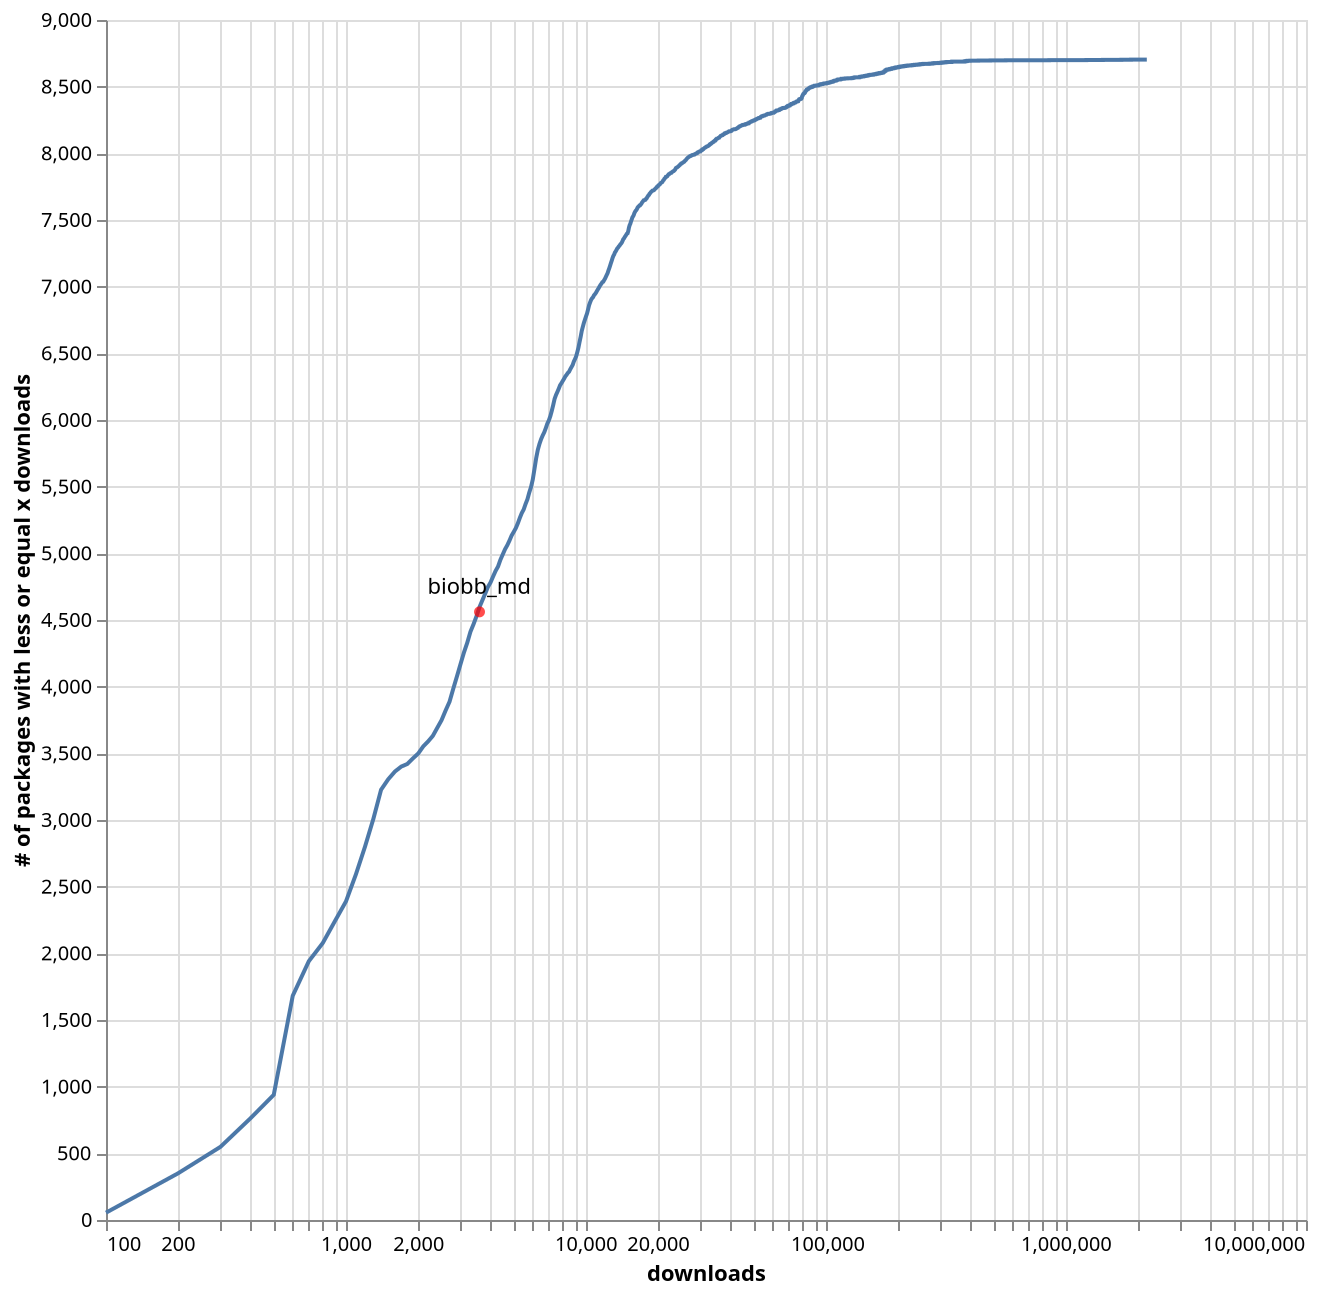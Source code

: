{"$schema": "https://vega.github.io/schema/vega-lite/v5.json", "description": "Google's stock price over time.", "data": {"values": [{"pos": 100, "count": 55}, {"pos": 200, "count": 351}, {"pos": 300, "count": 549}, {"pos": 400, "count": 763}, {"pos": 500, "count": 939}, {"pos": 600, "count": 1682}, {"pos": 700, "count": 1941}, {"pos": 800, "count": 2077}, {"pos": 900, "count": 2243}, {"pos": 1000, "count": 2390}, {"pos": 1100, "count": 2593}, {"pos": 1200, "count": 2800}, {"pos": 1300, "count": 3008}, {"pos": 1400, "count": 3227}, {"pos": 1500, "count": 3306}, {"pos": 1600, "count": 3364}, {"pos": 1700, "count": 3401}, {"pos": 1800, "count": 3420}, {"pos": 1900, "count": 3462}, {"pos": 2000, "count": 3499}, {"pos": 2100, "count": 3553}, {"pos": 2200, "count": 3590}, {"pos": 2300, "count": 3631}, {"pos": 2400, "count": 3691}, {"pos": 2500, "count": 3748}, {"pos": 2600, "count": 3821}, {"pos": 2700, "count": 3887}, {"pos": 2800, "count": 3986}, {"pos": 2900, "count": 4078}, {"pos": 3000, "count": 4169}, {"pos": 3100, "count": 4256}, {"pos": 3200, "count": 4329}, {"pos": 3300, "count": 4412}, {"pos": 3400, "count": 4469}, {"pos": 3500, "count": 4530}, {"pos": 3600, "count": 4597}, {"pos": 3700, "count": 4648}, {"pos": 3800, "count": 4697}, {"pos": 3900, "count": 4747}, {"pos": 4000, "count": 4781}, {"pos": 4100, "count": 4826}, {"pos": 4200, "count": 4868}, {"pos": 4300, "count": 4901}, {"pos": 4400, "count": 4952}, {"pos": 4500, "count": 4992}, {"pos": 4600, "count": 5031}, {"pos": 4700, "count": 5061}, {"pos": 4800, "count": 5096}, {"pos": 4900, "count": 5134}, {"pos": 5000, "count": 5161}, {"pos": 5100, "count": 5189}, {"pos": 5200, "count": 5225}, {"pos": 5300, "count": 5266}, {"pos": 5400, "count": 5302}, {"pos": 5500, "count": 5329}, {"pos": 5600, "count": 5370}, {"pos": 5700, "count": 5405}, {"pos": 5800, "count": 5455}, {"pos": 5900, "count": 5497}, {"pos": 6000, "count": 5553}, {"pos": 6100, "count": 5633}, {"pos": 6200, "count": 5714}, {"pos": 6300, "count": 5777}, {"pos": 6400, "count": 5821}, {"pos": 6500, "count": 5856}, {"pos": 6600, "count": 5884}, {"pos": 6700, "count": 5908}, {"pos": 6800, "count": 5939}, {"pos": 6900, "count": 5973}, {"pos": 7000, "count": 5996}, {"pos": 7100, "count": 6028}, {"pos": 7200, "count": 6068}, {"pos": 7300, "count": 6112}, {"pos": 7400, "count": 6159}, {"pos": 7500, "count": 6188}, {"pos": 7600, "count": 6211}, {"pos": 7700, "count": 6235}, {"pos": 7800, "count": 6261}, {"pos": 7900, "count": 6276}, {"pos": 8000, "count": 6293}, {"pos": 8100, "count": 6309}, {"pos": 8200, "count": 6327}, {"pos": 8300, "count": 6339}, {"pos": 8400, "count": 6353}, {"pos": 8500, "count": 6362}, {"pos": 8600, "count": 6381}, {"pos": 8700, "count": 6397}, {"pos": 8800, "count": 6413}, {"pos": 8900, "count": 6439}, {"pos": 9000, "count": 6457}, {"pos": 9100, "count": 6478}, {"pos": 9200, "count": 6509}, {"pos": 9300, "count": 6543}, {"pos": 9400, "count": 6585}, {"pos": 9500, "count": 6624}, {"pos": 9600, "count": 6668}, {"pos": 9700, "count": 6699}, {"pos": 9800, "count": 6729}, {"pos": 9900, "count": 6753}, {"pos": 10000, "count": 6777}, {"pos": 10100, "count": 6799}, {"pos": 10200, "count": 6829}, {"pos": 10300, "count": 6861}, {"pos": 10400, "count": 6882}, {"pos": 10500, "count": 6901}, {"pos": 10600, "count": 6913}, {"pos": 10700, "count": 6921}, {"pos": 10800, "count": 6936}, {"pos": 10900, "count": 6944}, {"pos": 11000, "count": 6954}, {"pos": 11100, "count": 6967}, {"pos": 11200, "count": 6979}, {"pos": 11300, "count": 6990}, {"pos": 11400, "count": 7003}, {"pos": 11500, "count": 7014}, {"pos": 11600, "count": 7023}, {"pos": 11700, "count": 7034}, {"pos": 11800, "count": 7037}, {"pos": 11900, "count": 7049}, {"pos": 12000, "count": 7060}, {"pos": 12100, "count": 7074}, {"pos": 12200, "count": 7088}, {"pos": 12300, "count": 7101}, {"pos": 12400, "count": 7121}, {"pos": 12500, "count": 7138}, {"pos": 12600, "count": 7157}, {"pos": 12700, "count": 7177}, {"pos": 12800, "count": 7195}, {"pos": 12900, "count": 7215}, {"pos": 13000, "count": 7231}, {"pos": 13100, "count": 7241}, {"pos": 13200, "count": 7257}, {"pos": 13300, "count": 7265}, {"pos": 13400, "count": 7276}, {"pos": 13500, "count": 7287}, {"pos": 13600, "count": 7293}, {"pos": 13700, "count": 7302}, {"pos": 13800, "count": 7308}, {"pos": 13900, "count": 7317}, {"pos": 14000, "count": 7323}, {"pos": 14100, "count": 7331}, {"pos": 14200, "count": 7343}, {"pos": 14300, "count": 7356}, {"pos": 14400, "count": 7362}, {"pos": 14500, "count": 7372}, {"pos": 14600, "count": 7380}, {"pos": 14700, "count": 7388}, {"pos": 14800, "count": 7397}, {"pos": 14900, "count": 7400}, {"pos": 15000, "count": 7417}, {"pos": 15100, "count": 7443}, {"pos": 15200, "count": 7461}, {"pos": 15300, "count": 7472}, {"pos": 15400, "count": 7489}, {"pos": 15500, "count": 7503}, {"pos": 15600, "count": 7519}, {"pos": 15700, "count": 7527}, {"pos": 15800, "count": 7536}, {"pos": 15900, "count": 7551}, {"pos": 16000, "count": 7561}, {"pos": 16100, "count": 7569}, {"pos": 16200, "count": 7574}, {"pos": 16300, "count": 7582}, {"pos": 16400, "count": 7593}, {"pos": 16500, "count": 7599}, {"pos": 16600, "count": 7603}, {"pos": 16700, "count": 7609}, {"pos": 16800, "count": 7610}, {"pos": 16900, "count": 7616}, {"pos": 17000, "count": 7621}, {"pos": 17100, "count": 7630}, {"pos": 17200, "count": 7636}, {"pos": 17300, "count": 7642}, {"pos": 17400, "count": 7648}, {"pos": 17500, "count": 7649}, {"pos": 17600, "count": 7650}, {"pos": 17700, "count": 7652}, {"pos": 17800, "count": 7660}, {"pos": 17900, "count": 7663}, {"pos": 18000, "count": 7672}, {"pos": 18100, "count": 7678}, {"pos": 18200, "count": 7685}, {"pos": 18300, "count": 7688}, {"pos": 18400, "count": 7697}, {"pos": 18500, "count": 7701}, {"pos": 18600, "count": 7707}, {"pos": 18700, "count": 7712}, {"pos": 18800, "count": 7715}, {"pos": 18900, "count": 7720}, {"pos": 19000, "count": 7721}, {"pos": 19100, "count": 7722}, {"pos": 19200, "count": 7724}, {"pos": 19300, "count": 7729}, {"pos": 19400, "count": 7733}, {"pos": 19500, "count": 7737}, {"pos": 19600, "count": 7740}, {"pos": 19700, "count": 7747}, {"pos": 19800, "count": 7749}, {"pos": 19900, "count": 7751}, {"pos": 20000, "count": 7759}, {"pos": 20100, "count": 7762}, {"pos": 20200, "count": 7764}, {"pos": 20300, "count": 7767}, {"pos": 20400, "count": 7773}, {"pos": 20500, "count": 7778}, {"pos": 20600, "count": 7780}, {"pos": 20700, "count": 7782}, {"pos": 20800, "count": 7785}, {"pos": 20900, "count": 7793}, {"pos": 21000, "count": 7798}, {"pos": 21100, "count": 7801}, {"pos": 21200, "count": 7809}, {"pos": 21300, "count": 7813}, {"pos": 21400, "count": 7816}, {"pos": 21500, "count": 7823}, {"pos": 21600, "count": 7823}, {"pos": 21700, "count": 7826}, {"pos": 21800, "count": 7828}, {"pos": 21900, "count": 7834}, {"pos": 22000, "count": 7838}, {"pos": 22100, "count": 7843}, {"pos": 22200, "count": 7845}, {"pos": 22300, "count": 7846}, {"pos": 22400, "count": 7850}, {"pos": 22500, "count": 7852}, {"pos": 22600, "count": 7853}, {"pos": 22700, "count": 7854}, {"pos": 22800, "count": 7859}, {"pos": 22900, "count": 7861}, {"pos": 23000, "count": 7864}, {"pos": 23100, "count": 7866}, {"pos": 23200, "count": 7867}, {"pos": 23300, "count": 7870}, {"pos": 23400, "count": 7874}, {"pos": 23500, "count": 7877}, {"pos": 23600, "count": 7884}, {"pos": 23700, "count": 7890}, {"pos": 23800, "count": 7892}, {"pos": 23900, "count": 7894}, {"pos": 24000, "count": 7895}, {"pos": 24100, "count": 7898}, {"pos": 24200, "count": 7901}, {"pos": 24300, "count": 7903}, {"pos": 24400, "count": 7907}, {"pos": 24500, "count": 7910}, {"pos": 24600, "count": 7912}, {"pos": 24700, "count": 7917}, {"pos": 24800, "count": 7919}, {"pos": 24900, "count": 7923}, {"pos": 25000, "count": 7923}, {"pos": 25100, "count": 7925}, {"pos": 25200, "count": 7928}, {"pos": 25300, "count": 7930}, {"pos": 25400, "count": 7933}, {"pos": 25500, "count": 7934}, {"pos": 25600, "count": 7936}, {"pos": 25700, "count": 7938}, {"pos": 25800, "count": 7943}, {"pos": 25900, "count": 7946}, {"pos": 26000, "count": 7948}, {"pos": 26100, "count": 7951}, {"pos": 26200, "count": 7956}, {"pos": 26300, "count": 7959}, {"pos": 26400, "count": 7963}, {"pos": 26500, "count": 7966}, {"pos": 26600, "count": 7968}, {"pos": 26700, "count": 7970}, {"pos": 26800, "count": 7973}, {"pos": 26900, "count": 7975}, {"pos": 27000, "count": 7976}, {"pos": 27100, "count": 7979}, {"pos": 27200, "count": 7980}, {"pos": 27300, "count": 7980}, {"pos": 27400, "count": 7981}, {"pos": 27500, "count": 7984}, {"pos": 27600, "count": 7986}, {"pos": 27700, "count": 7987}, {"pos": 27800, "count": 7987}, {"pos": 27900, "count": 7988}, {"pos": 28000, "count": 7989}, {"pos": 28100, "count": 7990}, {"pos": 28200, "count": 7990}, {"pos": 28300, "count": 7992}, {"pos": 28400, "count": 7992}, {"pos": 28500, "count": 7995}, {"pos": 28600, "count": 7996}, {"pos": 28700, "count": 7998}, {"pos": 28800, "count": 7999}, {"pos": 28900, "count": 8001}, {"pos": 29000, "count": 8001}, {"pos": 29100, "count": 8005}, {"pos": 29200, "count": 8005}, {"pos": 29300, "count": 8008}, {"pos": 29400, "count": 8009}, {"pos": 29500, "count": 8012}, {"pos": 29600, "count": 8013}, {"pos": 29700, "count": 8014}, {"pos": 29800, "count": 8014}, {"pos": 29900, "count": 8015}, {"pos": 30000, "count": 8015}, {"pos": 30100, "count": 8018}, {"pos": 30200, "count": 8023}, {"pos": 30300, "count": 8024}, {"pos": 30400, "count": 8024}, {"pos": 30500, "count": 8028}, {"pos": 30600, "count": 8028}, {"pos": 30700, "count": 8032}, {"pos": 30800, "count": 8033}, {"pos": 30900, "count": 8033}, {"pos": 31000, "count": 8036}, {"pos": 31100, "count": 8039}, {"pos": 31200, "count": 8041}, {"pos": 31300, "count": 8042}, {"pos": 31400, "count": 8044}, {"pos": 31500, "count": 8046}, {"pos": 31600, "count": 8046}, {"pos": 31700, "count": 8048}, {"pos": 31800, "count": 8051}, {"pos": 31900, "count": 8052}, {"pos": 32000, "count": 8053}, {"pos": 32100, "count": 8053}, {"pos": 32200, "count": 8054}, {"pos": 32300, "count": 8056}, {"pos": 32400, "count": 8057}, {"pos": 32500, "count": 8060}, {"pos": 32600, "count": 8061}, {"pos": 32700, "count": 8065}, {"pos": 32800, "count": 8065}, {"pos": 32900, "count": 8067}, {"pos": 33000, "count": 8071}, {"pos": 33100, "count": 8072}, {"pos": 33200, "count": 8072}, {"pos": 33300, "count": 8074}, {"pos": 33400, "count": 8076}, {"pos": 33500, "count": 8080}, {"pos": 33600, "count": 8081}, {"pos": 33700, "count": 8082}, {"pos": 33800, "count": 8083}, {"pos": 33900, "count": 8086}, {"pos": 34000, "count": 8086}, {"pos": 34100, "count": 8087}, {"pos": 34200, "count": 8090}, {"pos": 34300, "count": 8094}, {"pos": 34400, "count": 8096}, {"pos": 34500, "count": 8097}, {"pos": 34600, "count": 8097}, {"pos": 34700, "count": 8102}, {"pos": 34800, "count": 8102}, {"pos": 34900, "count": 8106}, {"pos": 35000, "count": 8109}, {"pos": 35100, "count": 8109}, {"pos": 35200, "count": 8110}, {"pos": 35300, "count": 8111}, {"pos": 35400, "count": 8112}, {"pos": 35500, "count": 8114}, {"pos": 35600, "count": 8116}, {"pos": 35700, "count": 8117}, {"pos": 35800, "count": 8118}, {"pos": 35900, "count": 8118}, {"pos": 36000, "count": 8121}, {"pos": 36100, "count": 8124}, {"pos": 36200, "count": 8126}, {"pos": 36300, "count": 8128}, {"pos": 36400, "count": 8131}, {"pos": 36500, "count": 8132}, {"pos": 36600, "count": 8132}, {"pos": 36700, "count": 8133}, {"pos": 36800, "count": 8134}, {"pos": 36900, "count": 8136}, {"pos": 37000, "count": 8137}, {"pos": 37100, "count": 8137}, {"pos": 37200, "count": 8140}, {"pos": 37300, "count": 8140}, {"pos": 37400, "count": 8141}, {"pos": 37500, "count": 8143}, {"pos": 37600, "count": 8144}, {"pos": 37700, "count": 8145}, {"pos": 37800, "count": 8150}, {"pos": 37900, "count": 8151}, {"pos": 38000, "count": 8151}, {"pos": 38100, "count": 8152}, {"pos": 38200, "count": 8152}, {"pos": 38300, "count": 8152}, {"pos": 38400, "count": 8154}, {"pos": 38500, "count": 8154}, {"pos": 38600, "count": 8156}, {"pos": 38700, "count": 8156}, {"pos": 38800, "count": 8157}, {"pos": 38900, "count": 8158}, {"pos": 39000, "count": 8159}, {"pos": 39100, "count": 8160}, {"pos": 39200, "count": 8162}, {"pos": 39300, "count": 8164}, {"pos": 39400, "count": 8165}, {"pos": 39500, "count": 8165}, {"pos": 39600, "count": 8165}, {"pos": 39700, "count": 8165}, {"pos": 39800, "count": 8165}, {"pos": 39900, "count": 8166}, {"pos": 40000, "count": 8166}, {"pos": 40100, "count": 8167}, {"pos": 40200, "count": 8167}, {"pos": 40300, "count": 8168}, {"pos": 40400, "count": 8171}, {"pos": 40500, "count": 8171}, {"pos": 40600, "count": 8174}, {"pos": 40700, "count": 8176}, {"pos": 40800, "count": 8176}, {"pos": 40900, "count": 8177}, {"pos": 41000, "count": 8178}, {"pos": 41100, "count": 8179}, {"pos": 41200, "count": 8180}, {"pos": 41300, "count": 8180}, {"pos": 41400, "count": 8180}, {"pos": 41500, "count": 8181}, {"pos": 41600, "count": 8181}, {"pos": 41700, "count": 8181}, {"pos": 41800, "count": 8181}, {"pos": 41900, "count": 8181}, {"pos": 42000, "count": 8182}, {"pos": 42100, "count": 8183}, {"pos": 42200, "count": 8183}, {"pos": 42300, "count": 8184}, {"pos": 42400, "count": 8186}, {"pos": 42500, "count": 8187}, {"pos": 42600, "count": 8188}, {"pos": 42700, "count": 8190}, {"pos": 42800, "count": 8191}, {"pos": 42900, "count": 8192}, {"pos": 43000, "count": 8192}, {"pos": 43100, "count": 8195}, {"pos": 43200, "count": 8196}, {"pos": 43300, "count": 8198}, {"pos": 43400, "count": 8198}, {"pos": 43500, "count": 8199}, {"pos": 43600, "count": 8201}, {"pos": 43700, "count": 8203}, {"pos": 43800, "count": 8203}, {"pos": 43900, "count": 8203}, {"pos": 44000, "count": 8204}, {"pos": 44100, "count": 8205}, {"pos": 44200, "count": 8207}, {"pos": 44300, "count": 8208}, {"pos": 44400, "count": 8208}, {"pos": 44500, "count": 8209}, {"pos": 44600, "count": 8210}, {"pos": 44700, "count": 8211}, {"pos": 44800, "count": 8211}, {"pos": 44900, "count": 8213}, {"pos": 45000, "count": 8213}, {"pos": 45100, "count": 8213}, {"pos": 45200, "count": 8213}, {"pos": 45300, "count": 8213}, {"pos": 45400, "count": 8214}, {"pos": 45500, "count": 8214}, {"pos": 45600, "count": 8215}, {"pos": 45700, "count": 8215}, {"pos": 45800, "count": 8215}, {"pos": 45900, "count": 8215}, {"pos": 46000, "count": 8215}, {"pos": 46100, "count": 8218}, {"pos": 46200, "count": 8218}, {"pos": 46300, "count": 8219}, {"pos": 46400, "count": 8220}, {"pos": 46500, "count": 8220}, {"pos": 46600, "count": 8220}, {"pos": 46700, "count": 8220}, {"pos": 46800, "count": 8221}, {"pos": 46900, "count": 8223}, {"pos": 47000, "count": 8224}, {"pos": 47100, "count": 8224}, {"pos": 47200, "count": 8224}, {"pos": 47300, "count": 8224}, {"pos": 47400, "count": 8224}, {"pos": 47500, "count": 8226}, {"pos": 47600, "count": 8226}, {"pos": 47700, "count": 8226}, {"pos": 47800, "count": 8230}, {"pos": 47900, "count": 8230}, {"pos": 48000, "count": 8230}, {"pos": 48100, "count": 8231}, {"pos": 48200, "count": 8232}, {"pos": 48300, "count": 8234}, {"pos": 48400, "count": 8234}, {"pos": 48500, "count": 8235}, {"pos": 48600, "count": 8236}, {"pos": 48700, "count": 8238}, {"pos": 48800, "count": 8239}, {"pos": 48900, "count": 8239}, {"pos": 49000, "count": 8239}, {"pos": 49100, "count": 8241}, {"pos": 49200, "count": 8241}, {"pos": 49300, "count": 8241}, {"pos": 49400, "count": 8243}, {"pos": 49500, "count": 8244}, {"pos": 49600, "count": 8245}, {"pos": 49700, "count": 8245}, {"pos": 49800, "count": 8245}, {"pos": 49900, "count": 8245}, {"pos": 50000, "count": 8245}, {"pos": 50100, "count": 8246}, {"pos": 50200, "count": 8248}, {"pos": 50300, "count": 8248}, {"pos": 50400, "count": 8249}, {"pos": 50500, "count": 8249}, {"pos": 50600, "count": 8249}, {"pos": 50700, "count": 8251}, {"pos": 50800, "count": 8252}, {"pos": 50900, "count": 8254}, {"pos": 51000, "count": 8254}, {"pos": 51100, "count": 8255}, {"pos": 51200, "count": 8255}, {"pos": 51300, "count": 8255}, {"pos": 51400, "count": 8256}, {"pos": 51500, "count": 8258}, {"pos": 51600, "count": 8258}, {"pos": 51700, "count": 8259}, {"pos": 51800, "count": 8260}, {"pos": 51900, "count": 8261}, {"pos": 52000, "count": 8261}, {"pos": 52100, "count": 8262}, {"pos": 52200, "count": 8263}, {"pos": 52300, "count": 8263}, {"pos": 52400, "count": 8265}, {"pos": 52500, "count": 8265}, {"pos": 52600, "count": 8265}, {"pos": 52700, "count": 8265}, {"pos": 52800, "count": 8266}, {"pos": 52900, "count": 8266}, {"pos": 53000, "count": 8266}, {"pos": 53100, "count": 8267}, {"pos": 53200, "count": 8268}, {"pos": 53300, "count": 8268}, {"pos": 53400, "count": 8271}, {"pos": 53500, "count": 8271}, {"pos": 53600, "count": 8273}, {"pos": 53700, "count": 8276}, {"pos": 53800, "count": 8277}, {"pos": 53900, "count": 8278}, {"pos": 54000, "count": 8278}, {"pos": 54100, "count": 8278}, {"pos": 54200, "count": 8278}, {"pos": 54300, "count": 8278}, {"pos": 54400, "count": 8280}, {"pos": 54500, "count": 8281}, {"pos": 54600, "count": 8281}, {"pos": 54700, "count": 8281}, {"pos": 54800, "count": 8281}, {"pos": 54900, "count": 8282}, {"pos": 55000, "count": 8282}, {"pos": 55100, "count": 8283}, {"pos": 55200, "count": 8283}, {"pos": 55300, "count": 8284}, {"pos": 55400, "count": 8284}, {"pos": 55500, "count": 8284}, {"pos": 55600, "count": 8285}, {"pos": 55700, "count": 8285}, {"pos": 55800, "count": 8285}, {"pos": 55900, "count": 8286}, {"pos": 56000, "count": 8287}, {"pos": 56100, "count": 8288}, {"pos": 56200, "count": 8289}, {"pos": 56300, "count": 8290}, {"pos": 56400, "count": 8291}, {"pos": 56500, "count": 8291}, {"pos": 56600, "count": 8291}, {"pos": 56700, "count": 8291}, {"pos": 56800, "count": 8293}, {"pos": 56900, "count": 8293}, {"pos": 57000, "count": 8294}, {"pos": 57100, "count": 8295}, {"pos": 57200, "count": 8296}, {"pos": 57300, "count": 8296}, {"pos": 57400, "count": 8296}, {"pos": 57500, "count": 8296}, {"pos": 57600, "count": 8296}, {"pos": 57700, "count": 8296}, {"pos": 57800, "count": 8296}, {"pos": 57900, "count": 8296}, {"pos": 58000, "count": 8296}, {"pos": 58100, "count": 8297}, {"pos": 58200, "count": 8297}, {"pos": 58300, "count": 8297}, {"pos": 58400, "count": 8297}, {"pos": 58500, "count": 8298}, {"pos": 58600, "count": 8298}, {"pos": 58700, "count": 8298}, {"pos": 58800, "count": 8300}, {"pos": 58900, "count": 8301}, {"pos": 59000, "count": 8302}, {"pos": 59100, "count": 8302}, {"pos": 59200, "count": 8302}, {"pos": 59300, "count": 8302}, {"pos": 59400, "count": 8302}, {"pos": 59500, "count": 8302}, {"pos": 59600, "count": 8302}, {"pos": 59700, "count": 8303}, {"pos": 59800, "count": 8304}, {"pos": 59900, "count": 8305}, {"pos": 60000, "count": 8305}, {"pos": 60100, "count": 8305}, {"pos": 60200, "count": 8305}, {"pos": 60300, "count": 8305}, {"pos": 60400, "count": 8305}, {"pos": 60500, "count": 8305}, {"pos": 60600, "count": 8305}, {"pos": 60700, "count": 8307}, {"pos": 60800, "count": 8308}, {"pos": 60900, "count": 8308}, {"pos": 61000, "count": 8309}, {"pos": 61100, "count": 8309}, {"pos": 61200, "count": 8310}, {"pos": 61300, "count": 8313}, {"pos": 61400, "count": 8313}, {"pos": 61500, "count": 8314}, {"pos": 61600, "count": 8315}, {"pos": 61700, "count": 8316}, {"pos": 61800, "count": 8316}, {"pos": 61900, "count": 8318}, {"pos": 62000, "count": 8318}, {"pos": 62100, "count": 8319}, {"pos": 62200, "count": 8321}, {"pos": 62300, "count": 8321}, {"pos": 62400, "count": 8321}, {"pos": 62500, "count": 8321}, {"pos": 62600, "count": 8321}, {"pos": 62700, "count": 8322}, {"pos": 62800, "count": 8322}, {"pos": 62900, "count": 8322}, {"pos": 63000, "count": 8322}, {"pos": 63100, "count": 8322}, {"pos": 63200, "count": 8322}, {"pos": 63300, "count": 8323}, {"pos": 63400, "count": 8324}, {"pos": 63500, "count": 8324}, {"pos": 63600, "count": 8325}, {"pos": 63700, "count": 8325}, {"pos": 63800, "count": 8327}, {"pos": 63900, "count": 8327}, {"pos": 64000, "count": 8327}, {"pos": 64100, "count": 8327}, {"pos": 64200, "count": 8329}, {"pos": 64300, "count": 8329}, {"pos": 64400, "count": 8330}, {"pos": 64500, "count": 8331}, {"pos": 64600, "count": 8331}, {"pos": 64700, "count": 8332}, {"pos": 64800, "count": 8332}, {"pos": 64900, "count": 8334}, {"pos": 65000, "count": 8334}, {"pos": 65100, "count": 8334}, {"pos": 65200, "count": 8334}, {"pos": 65300, "count": 8334}, {"pos": 65400, "count": 8335}, {"pos": 65500, "count": 8337}, {"pos": 65600, "count": 8338}, {"pos": 65700, "count": 8338}, {"pos": 65800, "count": 8338}, {"pos": 65900, "count": 8339}, {"pos": 66000, "count": 8339}, {"pos": 66100, "count": 8340}, {"pos": 66200, "count": 8340}, {"pos": 66300, "count": 8340}, {"pos": 66400, "count": 8340}, {"pos": 66500, "count": 8340}, {"pos": 66600, "count": 8340}, {"pos": 66700, "count": 8340}, {"pos": 66800, "count": 8340}, {"pos": 66900, "count": 8341}, {"pos": 67000, "count": 8341}, {"pos": 67100, "count": 8341}, {"pos": 67200, "count": 8341}, {"pos": 67300, "count": 8341}, {"pos": 67400, "count": 8341}, {"pos": 67500, "count": 8341}, {"pos": 67600, "count": 8342}, {"pos": 67700, "count": 8342}, {"pos": 67800, "count": 8342}, {"pos": 67900, "count": 8343}, {"pos": 68000, "count": 8344}, {"pos": 68100, "count": 8345}, {"pos": 68200, "count": 8345}, {"pos": 68300, "count": 8347}, {"pos": 68400, "count": 8347}, {"pos": 68500, "count": 8348}, {"pos": 68600, "count": 8349}, {"pos": 68700, "count": 8349}, {"pos": 68800, "count": 8351}, {"pos": 68900, "count": 8351}, {"pos": 69000, "count": 8353}, {"pos": 69100, "count": 8354}, {"pos": 69200, "count": 8354}, {"pos": 69300, "count": 8356}, {"pos": 69400, "count": 8356}, {"pos": 69500, "count": 8356}, {"pos": 69600, "count": 8356}, {"pos": 69700, "count": 8356}, {"pos": 69800, "count": 8356}, {"pos": 69900, "count": 8357}, {"pos": 70000, "count": 8357}, {"pos": 70100, "count": 8357}, {"pos": 70200, "count": 8359}, {"pos": 70300, "count": 8359}, {"pos": 70400, "count": 8359}, {"pos": 70500, "count": 8360}, {"pos": 70600, "count": 8360}, {"pos": 70700, "count": 8360}, {"pos": 70800, "count": 8363}, {"pos": 70900, "count": 8365}, {"pos": 71000, "count": 8366}, {"pos": 71100, "count": 8366}, {"pos": 71200, "count": 8366}, {"pos": 71300, "count": 8366}, {"pos": 71400, "count": 8366}, {"pos": 71500, "count": 8368}, {"pos": 71600, "count": 8368}, {"pos": 71700, "count": 8370}, {"pos": 71800, "count": 8370}, {"pos": 71900, "count": 8370}, {"pos": 72000, "count": 8370}, {"pos": 72100, "count": 8370}, {"pos": 72200, "count": 8371}, {"pos": 72300, "count": 8371}, {"pos": 72400, "count": 8371}, {"pos": 72500, "count": 8372}, {"pos": 72600, "count": 8373}, {"pos": 72700, "count": 8374}, {"pos": 72800, "count": 8374}, {"pos": 72900, "count": 8374}, {"pos": 73000, "count": 8376}, {"pos": 73100, "count": 8376}, {"pos": 73200, "count": 8376}, {"pos": 73300, "count": 8376}, {"pos": 73400, "count": 8376}, {"pos": 73500, "count": 8376}, {"pos": 73600, "count": 8378}, {"pos": 73700, "count": 8378}, {"pos": 73800, "count": 8379}, {"pos": 73900, "count": 8380}, {"pos": 74000, "count": 8381}, {"pos": 74100, "count": 8381}, {"pos": 74200, "count": 8381}, {"pos": 74300, "count": 8381}, {"pos": 74400, "count": 8382}, {"pos": 74500, "count": 8382}, {"pos": 74600, "count": 8382}, {"pos": 74700, "count": 8383}, {"pos": 74800, "count": 8383}, {"pos": 74900, "count": 8385}, {"pos": 75000, "count": 8386}, {"pos": 75100, "count": 8387}, {"pos": 75200, "count": 8387}, {"pos": 75300, "count": 8387}, {"pos": 75400, "count": 8388}, {"pos": 75500, "count": 8389}, {"pos": 75600, "count": 8389}, {"pos": 75700, "count": 8389}, {"pos": 75800, "count": 8389}, {"pos": 75900, "count": 8389}, {"pos": 76000, "count": 8390}, {"pos": 76100, "count": 8390}, {"pos": 76200, "count": 8390}, {"pos": 76300, "count": 8391}, {"pos": 76400, "count": 8391}, {"pos": 76500, "count": 8393}, {"pos": 76600, "count": 8393}, {"pos": 76700, "count": 8393}, {"pos": 76800, "count": 8396}, {"pos": 76900, "count": 8399}, {"pos": 77000, "count": 8402}, {"pos": 77100, "count": 8403}, {"pos": 77200, "count": 8403}, {"pos": 77300, "count": 8405}, {"pos": 77400, "count": 8405}, {"pos": 77500, "count": 8405}, {"pos": 77600, "count": 8405}, {"pos": 77700, "count": 8405}, {"pos": 77800, "count": 8406}, {"pos": 77900, "count": 8407}, {"pos": 78000, "count": 8407}, {"pos": 78100, "count": 8407}, {"pos": 78200, "count": 8408}, {"pos": 78300, "count": 8408}, {"pos": 78400, "count": 8408}, {"pos": 78500, "count": 8409}, {"pos": 78600, "count": 8409}, {"pos": 78700, "count": 8409}, {"pos": 78800, "count": 8409}, {"pos": 78900, "count": 8409}, {"pos": 79000, "count": 8410}, {"pos": 79100, "count": 8412}, {"pos": 79200, "count": 8416}, {"pos": 79300, "count": 8417}, {"pos": 79400, "count": 8424}, {"pos": 79500, "count": 8427}, {"pos": 79600, "count": 8429}, {"pos": 79700, "count": 8430}, {"pos": 79800, "count": 8431}, {"pos": 79900, "count": 8435}, {"pos": 80000, "count": 8436}, {"pos": 80100, "count": 8439}, {"pos": 80200, "count": 8441}, {"pos": 80300, "count": 8441}, {"pos": 80400, "count": 8443}, {"pos": 80500, "count": 8445}, {"pos": 80600, "count": 8446}, {"pos": 80700, "count": 8448}, {"pos": 80800, "count": 8449}, {"pos": 80900, "count": 8449}, {"pos": 81000, "count": 8449}, {"pos": 81100, "count": 8450}, {"pos": 81200, "count": 8451}, {"pos": 81300, "count": 8452}, {"pos": 81400, "count": 8452}, {"pos": 81500, "count": 8452}, {"pos": 81600, "count": 8453}, {"pos": 81700, "count": 8458}, {"pos": 81800, "count": 8461}, {"pos": 81900, "count": 8463}, {"pos": 82000, "count": 8463}, {"pos": 82100, "count": 8466}, {"pos": 82200, "count": 8467}, {"pos": 82300, "count": 8468}, {"pos": 82400, "count": 8469}, {"pos": 82500, "count": 8469}, {"pos": 82600, "count": 8470}, {"pos": 82700, "count": 8472}, {"pos": 82800, "count": 8472}, {"pos": 82900, "count": 8474}, {"pos": 83000, "count": 8476}, {"pos": 83100, "count": 8476}, {"pos": 83200, "count": 8478}, {"pos": 83300, "count": 8479}, {"pos": 83400, "count": 8479}, {"pos": 83500, "count": 8479}, {"pos": 83600, "count": 8480}, {"pos": 83700, "count": 8480}, {"pos": 83800, "count": 8480}, {"pos": 83900, "count": 8481}, {"pos": 84000, "count": 8481}, {"pos": 84100, "count": 8482}, {"pos": 84200, "count": 8482}, {"pos": 84300, "count": 8484}, {"pos": 84400, "count": 8485}, {"pos": 84500, "count": 8486}, {"pos": 84600, "count": 8487}, {"pos": 84700, "count": 8487}, {"pos": 84800, "count": 8487}, {"pos": 84900, "count": 8488}, {"pos": 85000, "count": 8488}, {"pos": 85100, "count": 8489}, {"pos": 85200, "count": 8490}, {"pos": 85300, "count": 8491}, {"pos": 85400, "count": 8492}, {"pos": 85500, "count": 8492}, {"pos": 85600, "count": 8492}, {"pos": 85700, "count": 8492}, {"pos": 85800, "count": 8493}, {"pos": 85900, "count": 8493}, {"pos": 86000, "count": 8494}, {"pos": 86100, "count": 8495}, {"pos": 86200, "count": 8495}, {"pos": 86300, "count": 8495}, {"pos": 86400, "count": 8496}, {"pos": 86500, "count": 8496}, {"pos": 86600, "count": 8496}, {"pos": 86700, "count": 8496}, {"pos": 86800, "count": 8496}, {"pos": 86900, "count": 8497}, {"pos": 87000, "count": 8497}, {"pos": 87100, "count": 8497}, {"pos": 87200, "count": 8498}, {"pos": 87300, "count": 8498}, {"pos": 87400, "count": 8498}, {"pos": 87500, "count": 8498}, {"pos": 87600, "count": 8500}, {"pos": 87700, "count": 8500}, {"pos": 87800, "count": 8501}, {"pos": 87900, "count": 8501}, {"pos": 88000, "count": 8501}, {"pos": 88100, "count": 8501}, {"pos": 88200, "count": 8501}, {"pos": 88300, "count": 8501}, {"pos": 88400, "count": 8502}, {"pos": 88500, "count": 8502}, {"pos": 88600, "count": 8503}, {"pos": 88700, "count": 8503}, {"pos": 88800, "count": 8504}, {"pos": 88900, "count": 8504}, {"pos": 89000, "count": 8505}, {"pos": 89100, "count": 8505}, {"pos": 89200, "count": 8506}, {"pos": 89300, "count": 8506}, {"pos": 89400, "count": 8507}, {"pos": 89500, "count": 8507}, {"pos": 89600, "count": 8507}, {"pos": 89700, "count": 8507}, {"pos": 89800, "count": 8507}, {"pos": 89900, "count": 8507}, {"pos": 90000, "count": 8507}, {"pos": 90100, "count": 8507}, {"pos": 90200, "count": 8507}, {"pos": 90300, "count": 8507}, {"pos": 90400, "count": 8507}, {"pos": 90500, "count": 8507}, {"pos": 90600, "count": 8507}, {"pos": 90700, "count": 8508}, {"pos": 90800, "count": 8508}, {"pos": 90900, "count": 8508}, {"pos": 91000, "count": 8508}, {"pos": 91100, "count": 8508}, {"pos": 91200, "count": 8508}, {"pos": 91300, "count": 8508}, {"pos": 91400, "count": 8509}, {"pos": 91500, "count": 8509}, {"pos": 91600, "count": 8509}, {"pos": 91700, "count": 8509}, {"pos": 91800, "count": 8509}, {"pos": 91900, "count": 8509}, {"pos": 92000, "count": 8509}, {"pos": 92100, "count": 8509}, {"pos": 92200, "count": 8509}, {"pos": 92300, "count": 8510}, {"pos": 92400, "count": 8511}, {"pos": 92500, "count": 8511}, {"pos": 92600, "count": 8511}, {"pos": 92700, "count": 8511}, {"pos": 92800, "count": 8511}, {"pos": 92900, "count": 8511}, {"pos": 93000, "count": 8511}, {"pos": 93100, "count": 8511}, {"pos": 93200, "count": 8511}, {"pos": 93300, "count": 8511}, {"pos": 93400, "count": 8512}, {"pos": 93500, "count": 8512}, {"pos": 93600, "count": 8513}, {"pos": 93700, "count": 8514}, {"pos": 93800, "count": 8515}, {"pos": 93900, "count": 8515}, {"pos": 94000, "count": 8515}, {"pos": 94100, "count": 8515}, {"pos": 94200, "count": 8515}, {"pos": 94300, "count": 8515}, {"pos": 94400, "count": 8515}, {"pos": 94500, "count": 8515}, {"pos": 94600, "count": 8516}, {"pos": 94700, "count": 8516}, {"pos": 94800, "count": 8518}, {"pos": 94900, "count": 8519}, {"pos": 95000, "count": 8519}, {"pos": 95100, "count": 8519}, {"pos": 95200, "count": 8519}, {"pos": 95300, "count": 8519}, {"pos": 95400, "count": 8519}, {"pos": 95500, "count": 8519}, {"pos": 95600, "count": 8519}, {"pos": 95700, "count": 8519}, {"pos": 95800, "count": 8519}, {"pos": 95900, "count": 8519}, {"pos": 96000, "count": 8519}, {"pos": 96100, "count": 8519}, {"pos": 96200, "count": 8519}, {"pos": 96300, "count": 8519}, {"pos": 96400, "count": 8519}, {"pos": 96500, "count": 8519}, {"pos": 96600, "count": 8520}, {"pos": 96700, "count": 8520}, {"pos": 96800, "count": 8520}, {"pos": 96900, "count": 8520}, {"pos": 97000, "count": 8521}, {"pos": 97100, "count": 8521}, {"pos": 97200, "count": 8521}, {"pos": 97300, "count": 8521}, {"pos": 97400, "count": 8521}, {"pos": 97500, "count": 8522}, {"pos": 97600, "count": 8523}, {"pos": 97700, "count": 8523}, {"pos": 97800, "count": 8523}, {"pos": 97900, "count": 8523}, {"pos": 98000, "count": 8523}, {"pos": 98100, "count": 8524}, {"pos": 98200, "count": 8524}, {"pos": 98300, "count": 8524}, {"pos": 98400, "count": 8524}, {"pos": 98500, "count": 8524}, {"pos": 98600, "count": 8524}, {"pos": 98700, "count": 8524}, {"pos": 98800, "count": 8524}, {"pos": 98900, "count": 8524}, {"pos": 99000, "count": 8524}, {"pos": 99100, "count": 8524}, {"pos": 99200, "count": 8524}, {"pos": 99300, "count": 8524}, {"pos": 99400, "count": 8524}, {"pos": 99500, "count": 8524}, {"pos": 99600, "count": 8525}, {"pos": 99700, "count": 8525}, {"pos": 99800, "count": 8525}, {"pos": 99900, "count": 8525}, {"pos": 100000, "count": 8525}, {"pos": 100100, "count": 8525}, {"pos": 100200, "count": 8525}, {"pos": 100300, "count": 8526}, {"pos": 100400, "count": 8526}, {"pos": 100500, "count": 8526}, {"pos": 100600, "count": 8526}, {"pos": 100700, "count": 8526}, {"pos": 100800, "count": 8526}, {"pos": 100900, "count": 8526}, {"pos": 101000, "count": 8527}, {"pos": 101100, "count": 8527}, {"pos": 101200, "count": 8527}, {"pos": 101300, "count": 8528}, {"pos": 101400, "count": 8528}, {"pos": 101500, "count": 8528}, {"pos": 101600, "count": 8528}, {"pos": 101700, "count": 8528}, {"pos": 101800, "count": 8528}, {"pos": 101900, "count": 8528}, {"pos": 102000, "count": 8529}, {"pos": 102100, "count": 8529}, {"pos": 102200, "count": 8529}, {"pos": 102300, "count": 8529}, {"pos": 102400, "count": 8529}, {"pos": 102500, "count": 8529}, {"pos": 102600, "count": 8529}, {"pos": 102700, "count": 8529}, {"pos": 102800, "count": 8529}, {"pos": 102900, "count": 8530}, {"pos": 103000, "count": 8530}, {"pos": 103100, "count": 8531}, {"pos": 103200, "count": 8531}, {"pos": 103300, "count": 8531}, {"pos": 103400, "count": 8531}, {"pos": 103500, "count": 8531}, {"pos": 103600, "count": 8531}, {"pos": 103700, "count": 8532}, {"pos": 103800, "count": 8533}, {"pos": 103900, "count": 8533}, {"pos": 104000, "count": 8533}, {"pos": 104100, "count": 8533}, {"pos": 104200, "count": 8533}, {"pos": 104300, "count": 8533}, {"pos": 104400, "count": 8534}, {"pos": 104500, "count": 8534}, {"pos": 104600, "count": 8534}, {"pos": 104700, "count": 8534}, {"pos": 104800, "count": 8534}, {"pos": 104900, "count": 8534}, {"pos": 105000, "count": 8535}, {"pos": 105100, "count": 8535}, {"pos": 105200, "count": 8535}, {"pos": 105300, "count": 8535}, {"pos": 105400, "count": 8535}, {"pos": 105500, "count": 8536}, {"pos": 105600, "count": 8537}, {"pos": 105700, "count": 8537}, {"pos": 105800, "count": 8537}, {"pos": 105900, "count": 8537}, {"pos": 106000, "count": 8537}, {"pos": 106100, "count": 8537}, {"pos": 106200, "count": 8537}, {"pos": 106300, "count": 8537}, {"pos": 106400, "count": 8537}, {"pos": 106500, "count": 8537}, {"pos": 106600, "count": 8537}, {"pos": 106700, "count": 8538}, {"pos": 106800, "count": 8538}, {"pos": 106900, "count": 8538}, {"pos": 107000, "count": 8539}, {"pos": 107100, "count": 8539}, {"pos": 107200, "count": 8539}, {"pos": 107300, "count": 8541}, {"pos": 107400, "count": 8541}, {"pos": 107500, "count": 8541}, {"pos": 107600, "count": 8541}, {"pos": 107700, "count": 8541}, {"pos": 107800, "count": 8542}, {"pos": 107900, "count": 8542}, {"pos": 108000, "count": 8543}, {"pos": 108100, "count": 8543}, {"pos": 108200, "count": 8543}, {"pos": 108300, "count": 8543}, {"pos": 108400, "count": 8544}, {"pos": 108500, "count": 8544}, {"pos": 108600, "count": 8544}, {"pos": 108700, "count": 8545}, {"pos": 108800, "count": 8545}, {"pos": 108900, "count": 8545}, {"pos": 109000, "count": 8545}, {"pos": 109100, "count": 8545}, {"pos": 109200, "count": 8545}, {"pos": 109300, "count": 8545}, {"pos": 109400, "count": 8545}, {"pos": 109500, "count": 8545}, {"pos": 109600, "count": 8545}, {"pos": 109700, "count": 8545}, {"pos": 109800, "count": 8546}, {"pos": 109900, "count": 8546}, {"pos": 110000, "count": 8546}, {"pos": 110100, "count": 8546}, {"pos": 110200, "count": 8546}, {"pos": 110300, "count": 8546}, {"pos": 110400, "count": 8547}, {"pos": 110500, "count": 8547}, {"pos": 110600, "count": 8548}, {"pos": 110700, "count": 8548}, {"pos": 110800, "count": 8548}, {"pos": 110900, "count": 8548}, {"pos": 111000, "count": 8548}, {"pos": 111100, "count": 8549}, {"pos": 111200, "count": 8549}, {"pos": 111300, "count": 8549}, {"pos": 111400, "count": 8550}, {"pos": 111500, "count": 8552}, {"pos": 111600, "count": 8552}, {"pos": 111700, "count": 8552}, {"pos": 111800, "count": 8552}, {"pos": 111900, "count": 8552}, {"pos": 112000, "count": 8552}, {"pos": 112100, "count": 8552}, {"pos": 112200, "count": 8553}, {"pos": 112300, "count": 8553}, {"pos": 112400, "count": 8553}, {"pos": 112500, "count": 8554}, {"pos": 112600, "count": 8554}, {"pos": 112700, "count": 8554}, {"pos": 112800, "count": 8554}, {"pos": 112900, "count": 8554}, {"pos": 113000, "count": 8554}, {"pos": 113100, "count": 8554}, {"pos": 113200, "count": 8554}, {"pos": 113300, "count": 8554}, {"pos": 113400, "count": 8554}, {"pos": 113500, "count": 8554}, {"pos": 113600, "count": 8554}, {"pos": 113700, "count": 8554}, {"pos": 113800, "count": 8554}, {"pos": 113900, "count": 8554}, {"pos": 114000, "count": 8554}, {"pos": 114100, "count": 8554}, {"pos": 114200, "count": 8554}, {"pos": 114300, "count": 8554}, {"pos": 114400, "count": 8554}, {"pos": 114500, "count": 8554}, {"pos": 114600, "count": 8554}, {"pos": 114700, "count": 8554}, {"pos": 114800, "count": 8554}, {"pos": 114900, "count": 8554}, {"pos": 115000, "count": 8555}, {"pos": 115100, "count": 8556}, {"pos": 115200, "count": 8556}, {"pos": 115300, "count": 8556}, {"pos": 115400, "count": 8556}, {"pos": 115500, "count": 8556}, {"pos": 115600, "count": 8557}, {"pos": 115700, "count": 8557}, {"pos": 115800, "count": 8559}, {"pos": 115900, "count": 8559}, {"pos": 116000, "count": 8559}, {"pos": 116100, "count": 8559}, {"pos": 116200, "count": 8559}, {"pos": 116300, "count": 8559}, {"pos": 116400, "count": 8559}, {"pos": 116500, "count": 8559}, {"pos": 116600, "count": 8559}, {"pos": 116700, "count": 8559}, {"pos": 116800, "count": 8559}, {"pos": 116900, "count": 8559}, {"pos": 117000, "count": 8559}, {"pos": 117100, "count": 8559}, {"pos": 117200, "count": 8559}, {"pos": 117300, "count": 8559}, {"pos": 117400, "count": 8559}, {"pos": 117500, "count": 8559}, {"pos": 117600, "count": 8559}, {"pos": 117700, "count": 8559}, {"pos": 117800, "count": 8559}, {"pos": 117900, "count": 8559}, {"pos": 118000, "count": 8559}, {"pos": 118100, "count": 8559}, {"pos": 118200, "count": 8560}, {"pos": 118300, "count": 8560}, {"pos": 118400, "count": 8560}, {"pos": 118500, "count": 8560}, {"pos": 118600, "count": 8560}, {"pos": 118700, "count": 8560}, {"pos": 118800, "count": 8560}, {"pos": 118900, "count": 8560}, {"pos": 119000, "count": 8560}, {"pos": 119100, "count": 8560}, {"pos": 119200, "count": 8560}, {"pos": 119300, "count": 8560}, {"pos": 119400, "count": 8560}, {"pos": 119500, "count": 8560}, {"pos": 119600, "count": 8560}, {"pos": 119700, "count": 8561}, {"pos": 119800, "count": 8561}, {"pos": 119900, "count": 8561}, {"pos": 120000, "count": 8561}, {"pos": 120100, "count": 8561}, {"pos": 120200, "count": 8561}, {"pos": 120300, "count": 8562}, {"pos": 120400, "count": 8562}, {"pos": 120500, "count": 8562}, {"pos": 120600, "count": 8562}, {"pos": 120700, "count": 8562}, {"pos": 120800, "count": 8562}, {"pos": 120900, "count": 8562}, {"pos": 121000, "count": 8562}, {"pos": 121100, "count": 8562}, {"pos": 121200, "count": 8562}, {"pos": 121300, "count": 8562}, {"pos": 121400, "count": 8562}, {"pos": 121500, "count": 8562}, {"pos": 121600, "count": 8562}, {"pos": 121700, "count": 8562}, {"pos": 121800, "count": 8562}, {"pos": 121900, "count": 8562}, {"pos": 122000, "count": 8562}, {"pos": 122100, "count": 8562}, {"pos": 122200, "count": 8562}, {"pos": 122300, "count": 8562}, {"pos": 122400, "count": 8562}, {"pos": 122500, "count": 8562}, {"pos": 122600, "count": 8562}, {"pos": 122700, "count": 8562}, {"pos": 122800, "count": 8562}, {"pos": 122900, "count": 8562}, {"pos": 123000, "count": 8562}, {"pos": 123100, "count": 8563}, {"pos": 123200, "count": 8563}, {"pos": 123300, "count": 8563}, {"pos": 123400, "count": 8563}, {"pos": 123500, "count": 8563}, {"pos": 123600, "count": 8563}, {"pos": 123700, "count": 8563}, {"pos": 123800, "count": 8563}, {"pos": 123900, "count": 8563}, {"pos": 124000, "count": 8563}, {"pos": 124100, "count": 8563}, {"pos": 124200, "count": 8563}, {"pos": 124300, "count": 8563}, {"pos": 124400, "count": 8563}, {"pos": 124500, "count": 8563}, {"pos": 124600, "count": 8563}, {"pos": 124700, "count": 8563}, {"pos": 124800, "count": 8563}, {"pos": 124900, "count": 8563}, {"pos": 125000, "count": 8563}, {"pos": 125100, "count": 8563}, {"pos": 125200, "count": 8563}, {"pos": 125300, "count": 8563}, {"pos": 125400, "count": 8563}, {"pos": 125500, "count": 8563}, {"pos": 125600, "count": 8563}, {"pos": 125700, "count": 8563}, {"pos": 125800, "count": 8563}, {"pos": 125900, "count": 8563}, {"pos": 126000, "count": 8563}, {"pos": 126100, "count": 8563}, {"pos": 126200, "count": 8563}, {"pos": 126300, "count": 8563}, {"pos": 126400, "count": 8563}, {"pos": 126500, "count": 8563}, {"pos": 126600, "count": 8563}, {"pos": 126700, "count": 8563}, {"pos": 126800, "count": 8563}, {"pos": 126900, "count": 8563}, {"pos": 127000, "count": 8563}, {"pos": 127100, "count": 8563}, {"pos": 127200, "count": 8563}, {"pos": 127300, "count": 8564}, {"pos": 127400, "count": 8564}, {"pos": 127500, "count": 8564}, {"pos": 127600, "count": 8564}, {"pos": 127700, "count": 8564}, {"pos": 127800, "count": 8564}, {"pos": 127900, "count": 8564}, {"pos": 128000, "count": 8564}, {"pos": 128100, "count": 8564}, {"pos": 128200, "count": 8564}, {"pos": 128300, "count": 8564}, {"pos": 128400, "count": 8564}, {"pos": 128500, "count": 8564}, {"pos": 128600, "count": 8564}, {"pos": 128700, "count": 8564}, {"pos": 128800, "count": 8565}, {"pos": 128900, "count": 8565}, {"pos": 129000, "count": 8565}, {"pos": 129100, "count": 8565}, {"pos": 129200, "count": 8565}, {"pos": 129300, "count": 8565}, {"pos": 129400, "count": 8566}, {"pos": 129500, "count": 8566}, {"pos": 129600, "count": 8566}, {"pos": 129700, "count": 8566}, {"pos": 129800, "count": 8566}, {"pos": 129900, "count": 8566}, {"pos": 130000, "count": 8566}, {"pos": 130100, "count": 8566}, {"pos": 130200, "count": 8566}, {"pos": 130300, "count": 8567}, {"pos": 130400, "count": 8567}, {"pos": 130500, "count": 8567}, {"pos": 130600, "count": 8567}, {"pos": 130700, "count": 8567}, {"pos": 130800, "count": 8567}, {"pos": 130900, "count": 8568}, {"pos": 131000, "count": 8568}, {"pos": 131100, "count": 8568}, {"pos": 131200, "count": 8569}, {"pos": 131300, "count": 8569}, {"pos": 131400, "count": 8569}, {"pos": 131500, "count": 8569}, {"pos": 131600, "count": 8569}, {"pos": 131700, "count": 8569}, {"pos": 131800, "count": 8569}, {"pos": 131900, "count": 8569}, {"pos": 132000, "count": 8569}, {"pos": 132100, "count": 8570}, {"pos": 132200, "count": 8570}, {"pos": 132300, "count": 8570}, {"pos": 132400, "count": 8570}, {"pos": 132500, "count": 8570}, {"pos": 132600, "count": 8570}, {"pos": 132700, "count": 8570}, {"pos": 132800, "count": 8570}, {"pos": 132900, "count": 8570}, {"pos": 133000, "count": 8570}, {"pos": 133100, "count": 8570}, {"pos": 133200, "count": 8570}, {"pos": 133300, "count": 8570}, {"pos": 133400, "count": 8570}, {"pos": 133500, "count": 8570}, {"pos": 133600, "count": 8570}, {"pos": 133700, "count": 8570}, {"pos": 133800, "count": 8570}, {"pos": 133900, "count": 8570}, {"pos": 134000, "count": 8570}, {"pos": 134100, "count": 8570}, {"pos": 134200, "count": 8570}, {"pos": 134300, "count": 8570}, {"pos": 134400, "count": 8570}, {"pos": 134500, "count": 8570}, {"pos": 134600, "count": 8570}, {"pos": 134700, "count": 8570}, {"pos": 134800, "count": 8570}, {"pos": 134900, "count": 8570}, {"pos": 135000, "count": 8570}, {"pos": 135100, "count": 8570}, {"pos": 135200, "count": 8570}, {"pos": 135300, "count": 8570}, {"pos": 135400, "count": 8570}, {"pos": 135500, "count": 8570}, {"pos": 135600, "count": 8570}, {"pos": 135700, "count": 8570}, {"pos": 135800, "count": 8570}, {"pos": 135900, "count": 8570}, {"pos": 136000, "count": 8570}, {"pos": 136100, "count": 8570}, {"pos": 136200, "count": 8570}, {"pos": 136300, "count": 8570}, {"pos": 136400, "count": 8570}, {"pos": 136500, "count": 8570}, {"pos": 136600, "count": 8570}, {"pos": 136700, "count": 8570}, {"pos": 136800, "count": 8570}, {"pos": 136900, "count": 8570}, {"pos": 137000, "count": 8570}, {"pos": 137100, "count": 8570}, {"pos": 137200, "count": 8570}, {"pos": 137300, "count": 8570}, {"pos": 137400, "count": 8570}, {"pos": 137500, "count": 8570}, {"pos": 137600, "count": 8570}, {"pos": 137700, "count": 8571}, {"pos": 137800, "count": 8571}, {"pos": 137900, "count": 8571}, {"pos": 138000, "count": 8571}, {"pos": 138100, "count": 8571}, {"pos": 138200, "count": 8573}, {"pos": 138300, "count": 8573}, {"pos": 138400, "count": 8573}, {"pos": 138500, "count": 8574}, {"pos": 138600, "count": 8574}, {"pos": 138700, "count": 8574}, {"pos": 138800, "count": 8574}, {"pos": 138900, "count": 8574}, {"pos": 139000, "count": 8574}, {"pos": 139100, "count": 8574}, {"pos": 139200, "count": 8574}, {"pos": 139300, "count": 8574}, {"pos": 139400, "count": 8574}, {"pos": 139500, "count": 8574}, {"pos": 139600, "count": 8574}, {"pos": 139700, "count": 8574}, {"pos": 139800, "count": 8574}, {"pos": 139900, "count": 8574}, {"pos": 140000, "count": 8574}, {"pos": 140100, "count": 8575}, {"pos": 140200, "count": 8575}, {"pos": 140300, "count": 8575}, {"pos": 140400, "count": 8575}, {"pos": 140500, "count": 8575}, {"pos": 140600, "count": 8575}, {"pos": 140700, "count": 8575}, {"pos": 140800, "count": 8575}, {"pos": 140900, "count": 8576}, {"pos": 141000, "count": 8576}, {"pos": 141100, "count": 8576}, {"pos": 141200, "count": 8576}, {"pos": 141300, "count": 8576}, {"pos": 141400, "count": 8576}, {"pos": 141500, "count": 8576}, {"pos": 141600, "count": 8576}, {"pos": 141700, "count": 8577}, {"pos": 141800, "count": 8577}, {"pos": 141900, "count": 8577}, {"pos": 142000, "count": 8577}, {"pos": 142100, "count": 8577}, {"pos": 142200, "count": 8577}, {"pos": 142300, "count": 8577}, {"pos": 142400, "count": 8577}, {"pos": 142500, "count": 8577}, {"pos": 142600, "count": 8577}, {"pos": 142700, "count": 8577}, {"pos": 142800, "count": 8577}, {"pos": 142900, "count": 8577}, {"pos": 143000, "count": 8577}, {"pos": 143100, "count": 8577}, {"pos": 143200, "count": 8577}, {"pos": 143300, "count": 8577}, {"pos": 143400, "count": 8577}, {"pos": 143500, "count": 8577}, {"pos": 143600, "count": 8577}, {"pos": 143700, "count": 8578}, {"pos": 143800, "count": 8578}, {"pos": 143900, "count": 8578}, {"pos": 144000, "count": 8578}, {"pos": 144100, "count": 8579}, {"pos": 144200, "count": 8579}, {"pos": 144300, "count": 8579}, {"pos": 144400, "count": 8579}, {"pos": 144500, "count": 8579}, {"pos": 144600, "count": 8579}, {"pos": 144700, "count": 8580}, {"pos": 144800, "count": 8580}, {"pos": 144900, "count": 8580}, {"pos": 145000, "count": 8580}, {"pos": 145100, "count": 8580}, {"pos": 145200, "count": 8580}, {"pos": 145300, "count": 8580}, {"pos": 145400, "count": 8580}, {"pos": 145500, "count": 8580}, {"pos": 145600, "count": 8580}, {"pos": 145700, "count": 8580}, {"pos": 145800, "count": 8581}, {"pos": 145900, "count": 8581}, {"pos": 146000, "count": 8581}, {"pos": 146100, "count": 8581}, {"pos": 146200, "count": 8581}, {"pos": 146300, "count": 8581}, {"pos": 146400, "count": 8581}, {"pos": 146500, "count": 8581}, {"pos": 146600, "count": 8581}, {"pos": 146700, "count": 8581}, {"pos": 146800, "count": 8581}, {"pos": 146900, "count": 8581}, {"pos": 147000, "count": 8581}, {"pos": 147100, "count": 8582}, {"pos": 147200, "count": 8582}, {"pos": 147300, "count": 8582}, {"pos": 147400, "count": 8582}, {"pos": 147500, "count": 8582}, {"pos": 147600, "count": 8582}, {"pos": 147700, "count": 8582}, {"pos": 147800, "count": 8583}, {"pos": 147900, "count": 8583}, {"pos": 148000, "count": 8583}, {"pos": 148100, "count": 8583}, {"pos": 148200, "count": 8583}, {"pos": 148300, "count": 8583}, {"pos": 148400, "count": 8583}, {"pos": 148500, "count": 8583}, {"pos": 148600, "count": 8583}, {"pos": 148700, "count": 8583}, {"pos": 148800, "count": 8583}, {"pos": 148900, "count": 8583}, {"pos": 149000, "count": 8583}, {"pos": 149100, "count": 8583}, {"pos": 149200, "count": 8583}, {"pos": 149300, "count": 8584}, {"pos": 149400, "count": 8584}, {"pos": 149500, "count": 8584}, {"pos": 149600, "count": 8584}, {"pos": 149700, "count": 8585}, {"pos": 149800, "count": 8585}, {"pos": 149900, "count": 8585}, {"pos": 150000, "count": 8585}, {"pos": 150100, "count": 8585}, {"pos": 150200, "count": 8585}, {"pos": 150300, "count": 8585}, {"pos": 150400, "count": 8585}, {"pos": 150500, "count": 8585}, {"pos": 150600, "count": 8586}, {"pos": 150700, "count": 8587}, {"pos": 150800, "count": 8587}, {"pos": 150900, "count": 8587}, {"pos": 151000, "count": 8587}, {"pos": 151100, "count": 8587}, {"pos": 151200, "count": 8587}, {"pos": 151300, "count": 8587}, {"pos": 151400, "count": 8587}, {"pos": 151500, "count": 8587}, {"pos": 151600, "count": 8587}, {"pos": 151700, "count": 8587}, {"pos": 151800, "count": 8587}, {"pos": 151900, "count": 8587}, {"pos": 152000, "count": 8587}, {"pos": 152100, "count": 8588}, {"pos": 152200, "count": 8588}, {"pos": 152300, "count": 8588}, {"pos": 152400, "count": 8588}, {"pos": 152500, "count": 8588}, {"pos": 152600, "count": 8588}, {"pos": 152700, "count": 8588}, {"pos": 152800, "count": 8588}, {"pos": 152900, "count": 8588}, {"pos": 153000, "count": 8588}, {"pos": 153100, "count": 8588}, {"pos": 153200, "count": 8589}, {"pos": 153300, "count": 8589}, {"pos": 153400, "count": 8589}, {"pos": 153500, "count": 8589}, {"pos": 153600, "count": 8589}, {"pos": 153700, "count": 8589}, {"pos": 153800, "count": 8589}, {"pos": 153900, "count": 8589}, {"pos": 154000, "count": 8589}, {"pos": 154100, "count": 8589}, {"pos": 154200, "count": 8589}, {"pos": 154300, "count": 8589}, {"pos": 154400, "count": 8589}, {"pos": 154500, "count": 8589}, {"pos": 154600, "count": 8589}, {"pos": 154700, "count": 8589}, {"pos": 154800, "count": 8589}, {"pos": 154900, "count": 8589}, {"pos": 155000, "count": 8589}, {"pos": 155100, "count": 8589}, {"pos": 155200, "count": 8589}, {"pos": 155300, "count": 8589}, {"pos": 155400, "count": 8589}, {"pos": 155500, "count": 8589}, {"pos": 155600, "count": 8589}, {"pos": 155700, "count": 8589}, {"pos": 155800, "count": 8590}, {"pos": 155900, "count": 8590}, {"pos": 156000, "count": 8590}, {"pos": 156100, "count": 8590}, {"pos": 156200, "count": 8590}, {"pos": 156300, "count": 8590}, {"pos": 156400, "count": 8590}, {"pos": 156500, "count": 8590}, {"pos": 156600, "count": 8590}, {"pos": 156700, "count": 8590}, {"pos": 156800, "count": 8590}, {"pos": 156900, "count": 8590}, {"pos": 157000, "count": 8590}, {"pos": 157100, "count": 8590}, {"pos": 157200, "count": 8590}, {"pos": 157300, "count": 8590}, {"pos": 157400, "count": 8590}, {"pos": 157500, "count": 8590}, {"pos": 157600, "count": 8590}, {"pos": 157700, "count": 8591}, {"pos": 157800, "count": 8591}, {"pos": 157900, "count": 8591}, {"pos": 158000, "count": 8592}, {"pos": 158100, "count": 8592}, {"pos": 158200, "count": 8592}, {"pos": 158300, "count": 8592}, {"pos": 158400, "count": 8593}, {"pos": 158500, "count": 8593}, {"pos": 158600, "count": 8593}, {"pos": 158700, "count": 8593}, {"pos": 158800, "count": 8593}, {"pos": 158900, "count": 8593}, {"pos": 159000, "count": 8593}, {"pos": 159100, "count": 8593}, {"pos": 159200, "count": 8593}, {"pos": 159300, "count": 8593}, {"pos": 159400, "count": 8593}, {"pos": 159500, "count": 8593}, {"pos": 159600, "count": 8593}, {"pos": 159700, "count": 8593}, {"pos": 159800, "count": 8593}, {"pos": 159900, "count": 8593}, {"pos": 160000, "count": 8593}, {"pos": 160100, "count": 8593}, {"pos": 160200, "count": 8594}, {"pos": 160300, "count": 8594}, {"pos": 160400, "count": 8594}, {"pos": 160500, "count": 8594}, {"pos": 160600, "count": 8594}, {"pos": 160700, "count": 8594}, {"pos": 160800, "count": 8594}, {"pos": 160900, "count": 8594}, {"pos": 161000, "count": 8594}, {"pos": 161100, "count": 8594}, {"pos": 161200, "count": 8594}, {"pos": 161300, "count": 8594}, {"pos": 161400, "count": 8595}, {"pos": 161500, "count": 8595}, {"pos": 161600, "count": 8595}, {"pos": 161700, "count": 8595}, {"pos": 161800, "count": 8596}, {"pos": 161900, "count": 8596}, {"pos": 162000, "count": 8596}, {"pos": 162100, "count": 8596}, {"pos": 162200, "count": 8596}, {"pos": 162300, "count": 8596}, {"pos": 162400, "count": 8596}, {"pos": 162500, "count": 8596}, {"pos": 162600, "count": 8596}, {"pos": 162700, "count": 8596}, {"pos": 162800, "count": 8597}, {"pos": 162900, "count": 8597}, {"pos": 163000, "count": 8597}, {"pos": 163100, "count": 8597}, {"pos": 163200, "count": 8597}, {"pos": 163300, "count": 8597}, {"pos": 163400, "count": 8597}, {"pos": 163500, "count": 8597}, {"pos": 163600, "count": 8597}, {"pos": 163700, "count": 8597}, {"pos": 163800, "count": 8597}, {"pos": 163900, "count": 8597}, {"pos": 164000, "count": 8597}, {"pos": 164100, "count": 8598}, {"pos": 164200, "count": 8598}, {"pos": 164300, "count": 8598}, {"pos": 164400, "count": 8598}, {"pos": 164500, "count": 8599}, {"pos": 164600, "count": 8599}, {"pos": 164700, "count": 8599}, {"pos": 164800, "count": 8599}, {"pos": 164900, "count": 8599}, {"pos": 165000, "count": 8599}, {"pos": 165100, "count": 8599}, {"pos": 165200, "count": 8599}, {"pos": 165300, "count": 8599}, {"pos": 165400, "count": 8599}, {"pos": 165500, "count": 8599}, {"pos": 165600, "count": 8599}, {"pos": 165700, "count": 8599}, {"pos": 165800, "count": 8599}, {"pos": 165900, "count": 8599}, {"pos": 166000, "count": 8599}, {"pos": 166100, "count": 8599}, {"pos": 166200, "count": 8600}, {"pos": 166300, "count": 8600}, {"pos": 166400, "count": 8600}, {"pos": 166500, "count": 8600}, {"pos": 166600, "count": 8600}, {"pos": 166700, "count": 8600}, {"pos": 166800, "count": 8602}, {"pos": 166900, "count": 8602}, {"pos": 167000, "count": 8602}, {"pos": 167100, "count": 8602}, {"pos": 167200, "count": 8602}, {"pos": 167300, "count": 8602}, {"pos": 167400, "count": 8602}, {"pos": 167500, "count": 8602}, {"pos": 167600, "count": 8602}, {"pos": 167700, "count": 8602}, {"pos": 167800, "count": 8602}, {"pos": 167900, "count": 8602}, {"pos": 168000, "count": 8602}, {"pos": 168100, "count": 8602}, {"pos": 168200, "count": 8602}, {"pos": 168300, "count": 8602}, {"pos": 168400, "count": 8602}, {"pos": 168500, "count": 8602}, {"pos": 168600, "count": 8602}, {"pos": 168700, "count": 8602}, {"pos": 168800, "count": 8602}, {"pos": 168900, "count": 8602}, {"pos": 169000, "count": 8602}, {"pos": 169100, "count": 8602}, {"pos": 169200, "count": 8602}, {"pos": 169300, "count": 8603}, {"pos": 169400, "count": 8603}, {"pos": 169500, "count": 8603}, {"pos": 169600, "count": 8603}, {"pos": 169700, "count": 8603}, {"pos": 169800, "count": 8603}, {"pos": 169900, "count": 8603}, {"pos": 170000, "count": 8603}, {"pos": 170100, "count": 8603}, {"pos": 170200, "count": 8603}, {"pos": 170300, "count": 8603}, {"pos": 170400, "count": 8603}, {"pos": 170500, "count": 8604}, {"pos": 170600, "count": 8604}, {"pos": 170700, "count": 8604}, {"pos": 170800, "count": 8604}, {"pos": 170900, "count": 8604}, {"pos": 171000, "count": 8604}, {"pos": 171100, "count": 8604}, {"pos": 171200, "count": 8604}, {"pos": 171300, "count": 8605}, {"pos": 171400, "count": 8605}, {"pos": 171500, "count": 8605}, {"pos": 171600, "count": 8605}, {"pos": 171700, "count": 8605}, {"pos": 171800, "count": 8605}, {"pos": 171900, "count": 8606}, {"pos": 172000, "count": 8606}, {"pos": 172100, "count": 8606}, {"pos": 172200, "count": 8606}, {"pos": 172300, "count": 8606}, {"pos": 172400, "count": 8606}, {"pos": 172500, "count": 8606}, {"pos": 172600, "count": 8606}, {"pos": 172700, "count": 8606}, {"pos": 172800, "count": 8606}, {"pos": 172900, "count": 8606}, {"pos": 173000, "count": 8606}, {"pos": 173100, "count": 8606}, {"pos": 173200, "count": 8606}, {"pos": 173300, "count": 8606}, {"pos": 173400, "count": 8606}, {"pos": 173500, "count": 8607}, {"pos": 173600, "count": 8608}, {"pos": 173700, "count": 8608}, {"pos": 173800, "count": 8609}, {"pos": 173900, "count": 8610}, {"pos": 174000, "count": 8610}, {"pos": 174100, "count": 8611}, {"pos": 174200, "count": 8612}, {"pos": 174300, "count": 8612}, {"pos": 174400, "count": 8612}, {"pos": 174500, "count": 8612}, {"pos": 174600, "count": 8612}, {"pos": 174700, "count": 8612}, {"pos": 174800, "count": 8613}, {"pos": 174900, "count": 8613}, {"pos": 175000, "count": 8613}, {"pos": 175100, "count": 8613}, {"pos": 175200, "count": 8613}, {"pos": 175300, "count": 8614}, {"pos": 175400, "count": 8614}, {"pos": 175500, "count": 8614}, {"pos": 175600, "count": 8615}, {"pos": 175700, "count": 8615}, {"pos": 175800, "count": 8616}, {"pos": 175900, "count": 8617}, {"pos": 176000, "count": 8617}, {"pos": 176100, "count": 8617}, {"pos": 176200, "count": 8617}, {"pos": 176300, "count": 8617}, {"pos": 176400, "count": 8618}, {"pos": 176500, "count": 8620}, {"pos": 176600, "count": 8620}, {"pos": 176700, "count": 8620}, {"pos": 176800, "count": 8620}, {"pos": 176900, "count": 8620}, {"pos": 177000, "count": 8620}, {"pos": 177100, "count": 8620}, {"pos": 177200, "count": 8620}, {"pos": 177300, "count": 8622}, {"pos": 177400, "count": 8622}, {"pos": 177500, "count": 8622}, {"pos": 177600, "count": 8622}, {"pos": 177700, "count": 8622}, {"pos": 177800, "count": 8623}, {"pos": 177900, "count": 8623}, {"pos": 178000, "count": 8623}, {"pos": 178100, "count": 8624}, {"pos": 178200, "count": 8624}, {"pos": 178300, "count": 8625}, {"pos": 178400, "count": 8626}, {"pos": 178500, "count": 8627}, {"pos": 178600, "count": 8627}, {"pos": 178700, "count": 8627}, {"pos": 178800, "count": 8627}, {"pos": 178900, "count": 8627}, {"pos": 179000, "count": 8627}, {"pos": 179100, "count": 8627}, {"pos": 179200, "count": 8627}, {"pos": 179300, "count": 8627}, {"pos": 179400, "count": 8627}, {"pos": 179500, "count": 8627}, {"pos": 179600, "count": 8627}, {"pos": 179700, "count": 8627}, {"pos": 179800, "count": 8627}, {"pos": 179900, "count": 8627}, {"pos": 180000, "count": 8627}, {"pos": 180100, "count": 8627}, {"pos": 180200, "count": 8627}, {"pos": 180300, "count": 8628}, {"pos": 180400, "count": 8628}, {"pos": 180500, "count": 8628}, {"pos": 180600, "count": 8628}, {"pos": 180700, "count": 8629}, {"pos": 180800, "count": 8629}, {"pos": 180900, "count": 8629}, {"pos": 181000, "count": 8629}, {"pos": 181100, "count": 8629}, {"pos": 181200, "count": 8629}, {"pos": 181300, "count": 8629}, {"pos": 181400, "count": 8629}, {"pos": 181500, "count": 8629}, {"pos": 181600, "count": 8629}, {"pos": 181700, "count": 8629}, {"pos": 181800, "count": 8629}, {"pos": 181900, "count": 8629}, {"pos": 182000, "count": 8629}, {"pos": 182100, "count": 8629}, {"pos": 182200, "count": 8629}, {"pos": 182300, "count": 8629}, {"pos": 182400, "count": 8629}, {"pos": 182500, "count": 8630}, {"pos": 182600, "count": 8630}, {"pos": 182700, "count": 8630}, {"pos": 182800, "count": 8630}, {"pos": 182900, "count": 8630}, {"pos": 183000, "count": 8630}, {"pos": 183100, "count": 8630}, {"pos": 183200, "count": 8630}, {"pos": 183300, "count": 8630}, {"pos": 183400, "count": 8630}, {"pos": 183500, "count": 8630}, {"pos": 183600, "count": 8630}, {"pos": 183700, "count": 8630}, {"pos": 183800, "count": 8631}, {"pos": 183900, "count": 8632}, {"pos": 184000, "count": 8632}, {"pos": 184100, "count": 8632}, {"pos": 184200, "count": 8632}, {"pos": 184300, "count": 8632}, {"pos": 184400, "count": 8632}, {"pos": 184500, "count": 8632}, {"pos": 184600, "count": 8632}, {"pos": 184700, "count": 8632}, {"pos": 184800, "count": 8633}, {"pos": 184900, "count": 8633}, {"pos": 185000, "count": 8633}, {"pos": 185100, "count": 8633}, {"pos": 185200, "count": 8633}, {"pos": 185300, "count": 8633}, {"pos": 185400, "count": 8633}, {"pos": 185500, "count": 8633}, {"pos": 185600, "count": 8633}, {"pos": 185700, "count": 8633}, {"pos": 185800, "count": 8633}, {"pos": 185900, "count": 8633}, {"pos": 186000, "count": 8633}, {"pos": 186100, "count": 8633}, {"pos": 186200, "count": 8633}, {"pos": 186300, "count": 8633}, {"pos": 186400, "count": 8633}, {"pos": 186500, "count": 8633}, {"pos": 186600, "count": 8633}, {"pos": 186700, "count": 8633}, {"pos": 186800, "count": 8634}, {"pos": 186900, "count": 8634}, {"pos": 187000, "count": 8634}, {"pos": 187100, "count": 8634}, {"pos": 187200, "count": 8634}, {"pos": 187300, "count": 8634}, {"pos": 187400, "count": 8634}, {"pos": 187500, "count": 8634}, {"pos": 187600, "count": 8635}, {"pos": 187700, "count": 8636}, {"pos": 187800, "count": 8636}, {"pos": 187900, "count": 8636}, {"pos": 188000, "count": 8636}, {"pos": 188100, "count": 8636}, {"pos": 188200, "count": 8636}, {"pos": 188300, "count": 8636}, {"pos": 188400, "count": 8636}, {"pos": 188500, "count": 8636}, {"pos": 188600, "count": 8637}, {"pos": 188700, "count": 8637}, {"pos": 188800, "count": 8637}, {"pos": 188900, "count": 8637}, {"pos": 189000, "count": 8637}, {"pos": 189100, "count": 8638}, {"pos": 189200, "count": 8638}, {"pos": 189300, "count": 8638}, {"pos": 189400, "count": 8638}, {"pos": 189500, "count": 8638}, {"pos": 189600, "count": 8638}, {"pos": 189700, "count": 8638}, {"pos": 189800, "count": 8638}, {"pos": 189900, "count": 8638}, {"pos": 190000, "count": 8638}, {"pos": 190100, "count": 8638}, {"pos": 190200, "count": 8638}, {"pos": 190300, "count": 8638}, {"pos": 190400, "count": 8638}, {"pos": 190500, "count": 8638}, {"pos": 190600, "count": 8638}, {"pos": 190700, "count": 8638}, {"pos": 190800, "count": 8638}, {"pos": 190900, "count": 8638}, {"pos": 191000, "count": 8638}, {"pos": 191100, "count": 8638}, {"pos": 191200, "count": 8638}, {"pos": 191300, "count": 8638}, {"pos": 191400, "count": 8638}, {"pos": 191500, "count": 8638}, {"pos": 191600, "count": 8638}, {"pos": 191700, "count": 8638}, {"pos": 191800, "count": 8638}, {"pos": 191900, "count": 8639}, {"pos": 192000, "count": 8640}, {"pos": 192100, "count": 8640}, {"pos": 192200, "count": 8640}, {"pos": 192300, "count": 8640}, {"pos": 192400, "count": 8640}, {"pos": 192500, "count": 8640}, {"pos": 192600, "count": 8640}, {"pos": 192700, "count": 8641}, {"pos": 192800, "count": 8641}, {"pos": 192900, "count": 8641}, {"pos": 193000, "count": 8641}, {"pos": 193100, "count": 8641}, {"pos": 193200, "count": 8641}, {"pos": 193300, "count": 8641}, {"pos": 193400, "count": 8641}, {"pos": 193500, "count": 8641}, {"pos": 193600, "count": 8641}, {"pos": 193700, "count": 8641}, {"pos": 193800, "count": 8641}, {"pos": 193900, "count": 8641}, {"pos": 194000, "count": 8641}, {"pos": 194100, "count": 8641}, {"pos": 194200, "count": 8641}, {"pos": 194300, "count": 8641}, {"pos": 194400, "count": 8641}, {"pos": 194500, "count": 8642}, {"pos": 194600, "count": 8642}, {"pos": 194700, "count": 8642}, {"pos": 194800, "count": 8643}, {"pos": 194900, "count": 8643}, {"pos": 195000, "count": 8643}, {"pos": 195100, "count": 8643}, {"pos": 195200, "count": 8643}, {"pos": 195300, "count": 8643}, {"pos": 195400, "count": 8643}, {"pos": 195500, "count": 8643}, {"pos": 195600, "count": 8643}, {"pos": 195700, "count": 8644}, {"pos": 195800, "count": 8644}, {"pos": 195900, "count": 8644}, {"pos": 196000, "count": 8644}, {"pos": 196100, "count": 8644}, {"pos": 196200, "count": 8644}, {"pos": 196300, "count": 8644}, {"pos": 196400, "count": 8644}, {"pos": 196500, "count": 8644}, {"pos": 196600, "count": 8644}, {"pos": 196700, "count": 8644}, {"pos": 196800, "count": 8644}, {"pos": 196900, "count": 8644}, {"pos": 197000, "count": 8644}, {"pos": 197100, "count": 8644}, {"pos": 197200, "count": 8645}, {"pos": 197300, "count": 8645}, {"pos": 197400, "count": 8645}, {"pos": 197500, "count": 8645}, {"pos": 197600, "count": 8645}, {"pos": 197700, "count": 8645}, {"pos": 197800, "count": 8645}, {"pos": 197900, "count": 8645}, {"pos": 198000, "count": 8645}, {"pos": 198100, "count": 8645}, {"pos": 198200, "count": 8645}, {"pos": 198300, "count": 8645}, {"pos": 198400, "count": 8645}, {"pos": 198500, "count": 8645}, {"pos": 198600, "count": 8645}, {"pos": 198700, "count": 8645}, {"pos": 198800, "count": 8645}, {"pos": 198900, "count": 8645}, {"pos": 199000, "count": 8645}, {"pos": 199100, "count": 8645}, {"pos": 199200, "count": 8645}, {"pos": 199300, "count": 8645}, {"pos": 199400, "count": 8645}, {"pos": 199500, "count": 8645}, {"pos": 199600, "count": 8645}, {"pos": 199700, "count": 8645}, {"pos": 199800, "count": 8646}, {"pos": 199900, "count": 8646}, {"pos": 200000, "count": 8646}, {"pos": 200100, "count": 8647}, {"pos": 200200, "count": 8647}, {"pos": 200300, "count": 8647}, {"pos": 200400, "count": 8647}, {"pos": 200500, "count": 8647}, {"pos": 200600, "count": 8647}, {"pos": 200700, "count": 8647}, {"pos": 200800, "count": 8647}, {"pos": 200900, "count": 8647}, {"pos": 201000, "count": 8647}, {"pos": 201100, "count": 8647}, {"pos": 201200, "count": 8647}, {"pos": 201300, "count": 8648}, {"pos": 201400, "count": 8648}, {"pos": 201500, "count": 8648}, {"pos": 201600, "count": 8648}, {"pos": 201700, "count": 8648}, {"pos": 201800, "count": 8648}, {"pos": 201900, "count": 8648}, {"pos": 202000, "count": 8648}, {"pos": 202100, "count": 8648}, {"pos": 202200, "count": 8648}, {"pos": 202300, "count": 8648}, {"pos": 202400, "count": 8648}, {"pos": 202500, "count": 8648}, {"pos": 202600, "count": 8648}, {"pos": 202700, "count": 8648}, {"pos": 202800, "count": 8648}, {"pos": 202900, "count": 8648}, {"pos": 203000, "count": 8649}, {"pos": 203100, "count": 8649}, {"pos": 203200, "count": 8649}, {"pos": 203300, "count": 8650}, {"pos": 203400, "count": 8650}, {"pos": 203500, "count": 8650}, {"pos": 203600, "count": 8650}, {"pos": 203700, "count": 8650}, {"pos": 203800, "count": 8650}, {"pos": 203900, "count": 8650}, {"pos": 204000, "count": 8650}, {"pos": 204100, "count": 8650}, {"pos": 204200, "count": 8650}, {"pos": 204300, "count": 8650}, {"pos": 204400, "count": 8650}, {"pos": 204500, "count": 8650}, {"pos": 204600, "count": 8650}, {"pos": 204700, "count": 8651}, {"pos": 204800, "count": 8651}, {"pos": 204900, "count": 8651}, {"pos": 205000, "count": 8651}, {"pos": 205100, "count": 8651}, {"pos": 205200, "count": 8651}, {"pos": 205300, "count": 8651}, {"pos": 205400, "count": 8651}, {"pos": 205500, "count": 8651}, {"pos": 205600, "count": 8651}, {"pos": 205700, "count": 8651}, {"pos": 205800, "count": 8651}, {"pos": 205900, "count": 8651}, {"pos": 206000, "count": 8651}, {"pos": 206100, "count": 8651}, {"pos": 206200, "count": 8651}, {"pos": 206300, "count": 8651}, {"pos": 206400, "count": 8651}, {"pos": 206500, "count": 8651}, {"pos": 206600, "count": 8651}, {"pos": 206700, "count": 8651}, {"pos": 206800, "count": 8651}, {"pos": 206900, "count": 8652}, {"pos": 207000, "count": 8652}, {"pos": 207100, "count": 8652}, {"pos": 207200, "count": 8652}, {"pos": 207300, "count": 8652}, {"pos": 207400, "count": 8652}, {"pos": 207500, "count": 8652}, {"pos": 207600, "count": 8652}, {"pos": 207700, "count": 8652}, {"pos": 207800, "count": 8652}, {"pos": 207900, "count": 8652}, {"pos": 208000, "count": 8652}, {"pos": 208100, "count": 8652}, {"pos": 208200, "count": 8652}, {"pos": 208300, "count": 8652}, {"pos": 208400, "count": 8652}, {"pos": 208500, "count": 8652}, {"pos": 208600, "count": 8652}, {"pos": 208700, "count": 8652}, {"pos": 208800, "count": 8652}, {"pos": 208900, "count": 8652}, {"pos": 209000, "count": 8652}, {"pos": 209100, "count": 8653}, {"pos": 209200, "count": 8653}, {"pos": 209300, "count": 8653}, {"pos": 209400, "count": 8653}, {"pos": 209500, "count": 8653}, {"pos": 209600, "count": 8653}, {"pos": 209700, "count": 8653}, {"pos": 209800, "count": 8653}, {"pos": 209900, "count": 8653}, {"pos": 210000, "count": 8653}, {"pos": 210100, "count": 8653}, {"pos": 210200, "count": 8653}, {"pos": 210300, "count": 8653}, {"pos": 210400, "count": 8653}, {"pos": 210500, "count": 8653}, {"pos": 210600, "count": 8653}, {"pos": 210700, "count": 8653}, {"pos": 210800, "count": 8653}, {"pos": 210900, "count": 8653}, {"pos": 211000, "count": 8653}, {"pos": 211100, "count": 8653}, {"pos": 211200, "count": 8653}, {"pos": 211300, "count": 8654}, {"pos": 211400, "count": 8654}, {"pos": 211500, "count": 8655}, {"pos": 211600, "count": 8655}, {"pos": 211700, "count": 8655}, {"pos": 211800, "count": 8655}, {"pos": 211900, "count": 8655}, {"pos": 212000, "count": 8655}, {"pos": 212100, "count": 8655}, {"pos": 212200, "count": 8655}, {"pos": 212300, "count": 8655}, {"pos": 212400, "count": 8655}, {"pos": 212500, "count": 8655}, {"pos": 212600, "count": 8655}, {"pos": 212700, "count": 8655}, {"pos": 212800, "count": 8655}, {"pos": 212900, "count": 8655}, {"pos": 213000, "count": 8655}, {"pos": 213100, "count": 8655}, {"pos": 213200, "count": 8655}, {"pos": 213300, "count": 8655}, {"pos": 213400, "count": 8655}, {"pos": 213500, "count": 8655}, {"pos": 213600, "count": 8655}, {"pos": 213700, "count": 8655}, {"pos": 213800, "count": 8655}, {"pos": 213900, "count": 8655}, {"pos": 214000, "count": 8655}, {"pos": 214100, "count": 8655}, {"pos": 214200, "count": 8655}, {"pos": 214300, "count": 8655}, {"pos": 214400, "count": 8655}, {"pos": 214500, "count": 8655}, {"pos": 214600, "count": 8655}, {"pos": 214700, "count": 8655}, {"pos": 214800, "count": 8655}, {"pos": 214900, "count": 8655}, {"pos": 215000, "count": 8656}, {"pos": 215100, "count": 8656}, {"pos": 215200, "count": 8656}, {"pos": 215300, "count": 8656}, {"pos": 215400, "count": 8656}, {"pos": 215500, "count": 8657}, {"pos": 215600, "count": 8657}, {"pos": 215700, "count": 8657}, {"pos": 215800, "count": 8657}, {"pos": 215900, "count": 8657}, {"pos": 216000, "count": 8657}, {"pos": 216100, "count": 8657}, {"pos": 216200, "count": 8657}, {"pos": 216300, "count": 8657}, {"pos": 216400, "count": 8657}, {"pos": 216500, "count": 8657}, {"pos": 216600, "count": 8657}, {"pos": 216700, "count": 8657}, {"pos": 216800, "count": 8657}, {"pos": 216900, "count": 8657}, {"pos": 217000, "count": 8657}, {"pos": 217100, "count": 8657}, {"pos": 217200, "count": 8657}, {"pos": 217300, "count": 8657}, {"pos": 217400, "count": 8657}, {"pos": 217500, "count": 8657}, {"pos": 217600, "count": 8657}, {"pos": 217700, "count": 8657}, {"pos": 217800, "count": 8657}, {"pos": 217900, "count": 8657}, {"pos": 218000, "count": 8657}, {"pos": 218100, "count": 8657}, {"pos": 218200, "count": 8657}, {"pos": 218300, "count": 8658}, {"pos": 218400, "count": 8658}, {"pos": 218500, "count": 8658}, {"pos": 218600, "count": 8658}, {"pos": 218700, "count": 8658}, {"pos": 218800, "count": 8658}, {"pos": 218900, "count": 8658}, {"pos": 219000, "count": 8658}, {"pos": 219100, "count": 8658}, {"pos": 219200, "count": 8658}, {"pos": 219300, "count": 8658}, {"pos": 219400, "count": 8658}, {"pos": 219500, "count": 8658}, {"pos": 219600, "count": 8658}, {"pos": 219700, "count": 8658}, {"pos": 219800, "count": 8658}, {"pos": 219900, "count": 8658}, {"pos": 220000, "count": 8658}, {"pos": 220100, "count": 8659}, {"pos": 220200, "count": 8659}, {"pos": 220300, "count": 8659}, {"pos": 220400, "count": 8659}, {"pos": 220500, "count": 8659}, {"pos": 220600, "count": 8659}, {"pos": 220700, "count": 8659}, {"pos": 220800, "count": 8659}, {"pos": 220900, "count": 8659}, {"pos": 221000, "count": 8659}, {"pos": 221100, "count": 8659}, {"pos": 221200, "count": 8659}, {"pos": 221300, "count": 8659}, {"pos": 221400, "count": 8659}, {"pos": 221500, "count": 8659}, {"pos": 221600, "count": 8659}, {"pos": 221700, "count": 8659}, {"pos": 221800, "count": 8659}, {"pos": 221900, "count": 8659}, {"pos": 222000, "count": 8659}, {"pos": 222100, "count": 8659}, {"pos": 222200, "count": 8659}, {"pos": 222300, "count": 8659}, {"pos": 222400, "count": 8659}, {"pos": 222500, "count": 8659}, {"pos": 222600, "count": 8659}, {"pos": 222700, "count": 8659}, {"pos": 222800, "count": 8659}, {"pos": 222900, "count": 8659}, {"pos": 223000, "count": 8659}, {"pos": 223100, "count": 8659}, {"pos": 223200, "count": 8659}, {"pos": 223300, "count": 8659}, {"pos": 223400, "count": 8659}, {"pos": 223500, "count": 8659}, {"pos": 223600, "count": 8659}, {"pos": 223700, "count": 8659}, {"pos": 223800, "count": 8659}, {"pos": 223900, "count": 8659}, {"pos": 224000, "count": 8659}, {"pos": 224100, "count": 8659}, {"pos": 224200, "count": 8659}, {"pos": 224300, "count": 8659}, {"pos": 224400, "count": 8659}, {"pos": 224500, "count": 8659}, {"pos": 224600, "count": 8659}, {"pos": 224700, "count": 8659}, {"pos": 224800, "count": 8659}, {"pos": 224900, "count": 8659}, {"pos": 225000, "count": 8659}, {"pos": 225100, "count": 8659}, {"pos": 225200, "count": 8660}, {"pos": 225300, "count": 8660}, {"pos": 225400, "count": 8660}, {"pos": 225500, "count": 8660}, {"pos": 225600, "count": 8660}, {"pos": 225700, "count": 8660}, {"pos": 225800, "count": 8660}, {"pos": 225900, "count": 8660}, {"pos": 226000, "count": 8660}, {"pos": 226100, "count": 8660}, {"pos": 226200, "count": 8660}, {"pos": 226300, "count": 8660}, {"pos": 226400, "count": 8660}, {"pos": 226500, "count": 8660}, {"pos": 226600, "count": 8660}, {"pos": 226700, "count": 8660}, {"pos": 226800, "count": 8660}, {"pos": 226900, "count": 8660}, {"pos": 227000, "count": 8660}, {"pos": 227100, "count": 8660}, {"pos": 227200, "count": 8660}, {"pos": 227300, "count": 8660}, {"pos": 227400, "count": 8660}, {"pos": 227500, "count": 8660}, {"pos": 227600, "count": 8660}, {"pos": 227700, "count": 8660}, {"pos": 227800, "count": 8660}, {"pos": 227900, "count": 8660}, {"pos": 228000, "count": 8660}, {"pos": 228100, "count": 8660}, {"pos": 228200, "count": 8660}, {"pos": 228300, "count": 8660}, {"pos": 228400, "count": 8661}, {"pos": 228500, "count": 8662}, {"pos": 228600, "count": 8662}, {"pos": 228700, "count": 8662}, {"pos": 228800, "count": 8662}, {"pos": 228900, "count": 8662}, {"pos": 229000, "count": 8662}, {"pos": 229100, "count": 8662}, {"pos": 229200, "count": 8662}, {"pos": 229300, "count": 8662}, {"pos": 229400, "count": 8662}, {"pos": 229500, "count": 8662}, {"pos": 229600, "count": 8662}, {"pos": 229700, "count": 8662}, {"pos": 229800, "count": 8662}, {"pos": 229900, "count": 8662}, {"pos": 230000, "count": 8662}, {"pos": 230100, "count": 8662}, {"pos": 230200, "count": 8662}, {"pos": 230300, "count": 8662}, {"pos": 230400, "count": 8662}, {"pos": 230500, "count": 8662}, {"pos": 230600, "count": 8662}, {"pos": 230700, "count": 8662}, {"pos": 230800, "count": 8662}, {"pos": 230900, "count": 8662}, {"pos": 231000, "count": 8662}, {"pos": 231100, "count": 8662}, {"pos": 231200, "count": 8662}, {"pos": 231300, "count": 8662}, {"pos": 231400, "count": 8662}, {"pos": 231500, "count": 8662}, {"pos": 231600, "count": 8662}, {"pos": 231700, "count": 8662}, {"pos": 231800, "count": 8662}, {"pos": 231900, "count": 8662}, {"pos": 232000, "count": 8662}, {"pos": 232100, "count": 8662}, {"pos": 232200, "count": 8662}, {"pos": 232300, "count": 8662}, {"pos": 232400, "count": 8662}, {"pos": 232500, "count": 8662}, {"pos": 232600, "count": 8662}, {"pos": 232700, "count": 8662}, {"pos": 232800, "count": 8663}, {"pos": 232900, "count": 8663}, {"pos": 233000, "count": 8663}, {"pos": 233100, "count": 8663}, {"pos": 233200, "count": 8663}, {"pos": 233300, "count": 8663}, {"pos": 233400, "count": 8663}, {"pos": 233500, "count": 8663}, {"pos": 233600, "count": 8663}, {"pos": 233700, "count": 8664}, {"pos": 233800, "count": 8664}, {"pos": 233900, "count": 8664}, {"pos": 234000, "count": 8664}, {"pos": 234100, "count": 8664}, {"pos": 234200, "count": 8664}, {"pos": 234300, "count": 8664}, {"pos": 234400, "count": 8664}, {"pos": 234500, "count": 8664}, {"pos": 234600, "count": 8664}, {"pos": 234700, "count": 8664}, {"pos": 234800, "count": 8664}, {"pos": 234900, "count": 8664}, {"pos": 235000, "count": 8664}, {"pos": 235100, "count": 8664}, {"pos": 235200, "count": 8664}, {"pos": 235300, "count": 8664}, {"pos": 235400, "count": 8664}, {"pos": 235500, "count": 8664}, {"pos": 235600, "count": 8664}, {"pos": 235700, "count": 8664}, {"pos": 235800, "count": 8664}, {"pos": 235900, "count": 8664}, {"pos": 236000, "count": 8664}, {"pos": 236100, "count": 8664}, {"pos": 236200, "count": 8664}, {"pos": 236300, "count": 8664}, {"pos": 236400, "count": 8664}, {"pos": 236500, "count": 8664}, {"pos": 236600, "count": 8664}, {"pos": 236700, "count": 8664}, {"pos": 236800, "count": 8664}, {"pos": 236900, "count": 8664}, {"pos": 237000, "count": 8664}, {"pos": 237100, "count": 8664}, {"pos": 237200, "count": 8664}, {"pos": 237300, "count": 8664}, {"pos": 237400, "count": 8664}, {"pos": 237500, "count": 8664}, {"pos": 237600, "count": 8664}, {"pos": 237700, "count": 8664}, {"pos": 237800, "count": 8664}, {"pos": 237900, "count": 8664}, {"pos": 238000, "count": 8665}, {"pos": 238100, "count": 8665}, {"pos": 238200, "count": 8665}, {"pos": 238300, "count": 8665}, {"pos": 238400, "count": 8665}, {"pos": 238500, "count": 8665}, {"pos": 238600, "count": 8665}, {"pos": 238700, "count": 8665}, {"pos": 238800, "count": 8665}, {"pos": 238900, "count": 8665}, {"pos": 239000, "count": 8665}, {"pos": 239100, "count": 8665}, {"pos": 239200, "count": 8665}, {"pos": 239300, "count": 8665}, {"pos": 239400, "count": 8665}, {"pos": 239500, "count": 8665}, {"pos": 239600, "count": 8665}, {"pos": 239700, "count": 8665}, {"pos": 239800, "count": 8665}, {"pos": 239900, "count": 8665}, {"pos": 240000, "count": 8665}, {"pos": 240100, "count": 8665}, {"pos": 240200, "count": 8665}, {"pos": 240300, "count": 8665}, {"pos": 240400, "count": 8665}, {"pos": 240500, "count": 8665}, {"pos": 240600, "count": 8665}, {"pos": 240700, "count": 8665}, {"pos": 240800, "count": 8665}, {"pos": 240900, "count": 8665}, {"pos": 241000, "count": 8665}, {"pos": 241100, "count": 8665}, {"pos": 241200, "count": 8665}, {"pos": 241300, "count": 8665}, {"pos": 241400, "count": 8665}, {"pos": 241500, "count": 8665}, {"pos": 241600, "count": 8665}, {"pos": 241700, "count": 8665}, {"pos": 241800, "count": 8665}, {"pos": 241900, "count": 8666}, {"pos": 242000, "count": 8666}, {"pos": 242100, "count": 8666}, {"pos": 242200, "count": 8666}, {"pos": 242300, "count": 8666}, {"pos": 242400, "count": 8666}, {"pos": 242500, "count": 8666}, {"pos": 242600, "count": 8666}, {"pos": 242700, "count": 8666}, {"pos": 242800, "count": 8666}, {"pos": 242900, "count": 8666}, {"pos": 243000, "count": 8666}, {"pos": 243100, "count": 8666}, {"pos": 243200, "count": 8666}, {"pos": 243300, "count": 8666}, {"pos": 243400, "count": 8666}, {"pos": 243500, "count": 8666}, {"pos": 243600, "count": 8666}, {"pos": 243700, "count": 8666}, {"pos": 243800, "count": 8666}, {"pos": 243900, "count": 8666}, {"pos": 244000, "count": 8666}, {"pos": 244100, "count": 8666}, {"pos": 244200, "count": 8666}, {"pos": 244300, "count": 8666}, {"pos": 244400, "count": 8667}, {"pos": 244500, "count": 8667}, {"pos": 244600, "count": 8667}, {"pos": 244700, "count": 8667}, {"pos": 244800, "count": 8667}, {"pos": 244900, "count": 8667}, {"pos": 245000, "count": 8667}, {"pos": 245100, "count": 8667}, {"pos": 245200, "count": 8667}, {"pos": 245300, "count": 8667}, {"pos": 245400, "count": 8667}, {"pos": 245500, "count": 8667}, {"pos": 245600, "count": 8667}, {"pos": 245700, "count": 8667}, {"pos": 245800, "count": 8667}, {"pos": 245900, "count": 8667}, {"pos": 246000, "count": 8667}, {"pos": 246100, "count": 8667}, {"pos": 246200, "count": 8667}, {"pos": 246300, "count": 8667}, {"pos": 246400, "count": 8667}, {"pos": 246500, "count": 8667}, {"pos": 246600, "count": 8668}, {"pos": 246700, "count": 8668}, {"pos": 246800, "count": 8668}, {"pos": 246900, "count": 8668}, {"pos": 247000, "count": 8669}, {"pos": 247100, "count": 8669}, {"pos": 247200, "count": 8669}, {"pos": 247300, "count": 8669}, {"pos": 247400, "count": 8669}, {"pos": 247500, "count": 8669}, {"pos": 247600, "count": 8669}, {"pos": 247700, "count": 8669}, {"pos": 247800, "count": 8669}, {"pos": 247900, "count": 8669}, {"pos": 248000, "count": 8669}, {"pos": 248100, "count": 8669}, {"pos": 248200, "count": 8669}, {"pos": 248300, "count": 8669}, {"pos": 248400, "count": 8669}, {"pos": 248500, "count": 8669}, {"pos": 248600, "count": 8669}, {"pos": 248700, "count": 8669}, {"pos": 248800, "count": 8669}, {"pos": 248900, "count": 8669}, {"pos": 249000, "count": 8669}, {"pos": 249100, "count": 8669}, {"pos": 249200, "count": 8669}, {"pos": 249300, "count": 8669}, {"pos": 249400, "count": 8669}, {"pos": 249500, "count": 8669}, {"pos": 249600, "count": 8669}, {"pos": 249700, "count": 8669}, {"pos": 249800, "count": 8669}, {"pos": 249900, "count": 8669}, {"pos": 250000, "count": 8669}, {"pos": 250100, "count": 8669}, {"pos": 250200, "count": 8669}, {"pos": 250300, "count": 8669}, {"pos": 250400, "count": 8669}, {"pos": 250500, "count": 8669}, {"pos": 250600, "count": 8669}, {"pos": 250700, "count": 8669}, {"pos": 250800, "count": 8669}, {"pos": 250900, "count": 8669}, {"pos": 251000, "count": 8669}, {"pos": 251100, "count": 8669}, {"pos": 251200, "count": 8669}, {"pos": 251300, "count": 8669}, {"pos": 251400, "count": 8669}, {"pos": 251500, "count": 8669}, {"pos": 251600, "count": 8670}, {"pos": 251700, "count": 8670}, {"pos": 251800, "count": 8670}, {"pos": 251900, "count": 8670}, {"pos": 252000, "count": 8670}, {"pos": 252100, "count": 8670}, {"pos": 252200, "count": 8670}, {"pos": 252300, "count": 8670}, {"pos": 252400, "count": 8670}, {"pos": 252500, "count": 8670}, {"pos": 252600, "count": 8670}, {"pos": 252700, "count": 8670}, {"pos": 252800, "count": 8670}, {"pos": 252900, "count": 8670}, {"pos": 253000, "count": 8670}, {"pos": 253100, "count": 8670}, {"pos": 253200, "count": 8670}, {"pos": 253300, "count": 8670}, {"pos": 253400, "count": 8670}, {"pos": 253500, "count": 8670}, {"pos": 253600, "count": 8670}, {"pos": 253700, "count": 8670}, {"pos": 253800, "count": 8670}, {"pos": 253900, "count": 8670}, {"pos": 254000, "count": 8670}, {"pos": 254100, "count": 8670}, {"pos": 254200, "count": 8670}, {"pos": 254300, "count": 8671}, {"pos": 254400, "count": 8671}, {"pos": 254500, "count": 8671}, {"pos": 254600, "count": 8671}, {"pos": 254700, "count": 8671}, {"pos": 254800, "count": 8671}, {"pos": 254900, "count": 8671}, {"pos": 255000, "count": 8671}, {"pos": 255100, "count": 8671}, {"pos": 255200, "count": 8671}, {"pos": 255300, "count": 8671}, {"pos": 255400, "count": 8671}, {"pos": 255500, "count": 8671}, {"pos": 255600, "count": 8671}, {"pos": 255700, "count": 8671}, {"pos": 255800, "count": 8671}, {"pos": 255900, "count": 8671}, {"pos": 256000, "count": 8671}, {"pos": 256100, "count": 8671}, {"pos": 256200, "count": 8671}, {"pos": 256300, "count": 8671}, {"pos": 256400, "count": 8671}, {"pos": 256500, "count": 8671}, {"pos": 256600, "count": 8671}, {"pos": 256700, "count": 8671}, {"pos": 256800, "count": 8671}, {"pos": 256900, "count": 8671}, {"pos": 257000, "count": 8671}, {"pos": 257100, "count": 8671}, {"pos": 257200, "count": 8671}, {"pos": 257300, "count": 8671}, {"pos": 257400, "count": 8671}, {"pos": 257500, "count": 8671}, {"pos": 257600, "count": 8671}, {"pos": 257700, "count": 8671}, {"pos": 257800, "count": 8671}, {"pos": 257900, "count": 8671}, {"pos": 258000, "count": 8671}, {"pos": 258100, "count": 8671}, {"pos": 258200, "count": 8671}, {"pos": 258300, "count": 8671}, {"pos": 258400, "count": 8671}, {"pos": 258500, "count": 8671}, {"pos": 258600, "count": 8671}, {"pos": 258700, "count": 8671}, {"pos": 258800, "count": 8671}, {"pos": 258900, "count": 8671}, {"pos": 259000, "count": 8671}, {"pos": 259100, "count": 8671}, {"pos": 259200, "count": 8671}, {"pos": 259300, "count": 8671}, {"pos": 259400, "count": 8671}, {"pos": 259500, "count": 8671}, {"pos": 259600, "count": 8671}, {"pos": 259700, "count": 8671}, {"pos": 259800, "count": 8671}, {"pos": 259900, "count": 8671}, {"pos": 260000, "count": 8671}, {"pos": 260100, "count": 8671}, {"pos": 260200, "count": 8671}, {"pos": 260300, "count": 8671}, {"pos": 260400, "count": 8671}, {"pos": 260500, "count": 8671}, {"pos": 260600, "count": 8671}, {"pos": 260700, "count": 8671}, {"pos": 260800, "count": 8671}, {"pos": 260900, "count": 8671}, {"pos": 261000, "count": 8671}, {"pos": 261100, "count": 8671}, {"pos": 261200, "count": 8671}, {"pos": 261300, "count": 8671}, {"pos": 261400, "count": 8671}, {"pos": 261500, "count": 8671}, {"pos": 261600, "count": 8671}, {"pos": 261700, "count": 8671}, {"pos": 261800, "count": 8671}, {"pos": 261900, "count": 8671}, {"pos": 262000, "count": 8671}, {"pos": 262100, "count": 8671}, {"pos": 262200, "count": 8671}, {"pos": 262300, "count": 8671}, {"pos": 262400, "count": 8671}, {"pos": 262500, "count": 8671}, {"pos": 262600, "count": 8671}, {"pos": 262700, "count": 8671}, {"pos": 262800, "count": 8671}, {"pos": 262900, "count": 8671}, {"pos": 263000, "count": 8671}, {"pos": 263100, "count": 8671}, {"pos": 263200, "count": 8671}, {"pos": 263300, "count": 8671}, {"pos": 263400, "count": 8671}, {"pos": 263500, "count": 8671}, {"pos": 263600, "count": 8671}, {"pos": 263700, "count": 8671}, {"pos": 263800, "count": 8671}, {"pos": 263900, "count": 8671}, {"pos": 264000, "count": 8671}, {"pos": 264100, "count": 8671}, {"pos": 264200, "count": 8671}, {"pos": 264300, "count": 8671}, {"pos": 264400, "count": 8671}, {"pos": 264500, "count": 8671}, {"pos": 264600, "count": 8671}, {"pos": 264700, "count": 8671}, {"pos": 264800, "count": 8671}, {"pos": 264900, "count": 8671}, {"pos": 265000, "count": 8671}, {"pos": 265100, "count": 8671}, {"pos": 265200, "count": 8671}, {"pos": 265300, "count": 8671}, {"pos": 265400, "count": 8671}, {"pos": 265500, "count": 8671}, {"pos": 265600, "count": 8671}, {"pos": 265700, "count": 8671}, {"pos": 265800, "count": 8671}, {"pos": 265900, "count": 8671}, {"pos": 266000, "count": 8671}, {"pos": 266100, "count": 8671}, {"pos": 266200, "count": 8671}, {"pos": 266300, "count": 8671}, {"pos": 266400, "count": 8671}, {"pos": 266500, "count": 8671}, {"pos": 266600, "count": 8671}, {"pos": 266700, "count": 8671}, {"pos": 266800, "count": 8671}, {"pos": 266900, "count": 8671}, {"pos": 267000, "count": 8671}, {"pos": 267100, "count": 8671}, {"pos": 267200, "count": 8671}, {"pos": 267300, "count": 8671}, {"pos": 267400, "count": 8671}, {"pos": 267500, "count": 8671}, {"pos": 267600, "count": 8671}, {"pos": 267700, "count": 8671}, {"pos": 267800, "count": 8671}, {"pos": 267900, "count": 8671}, {"pos": 268000, "count": 8671}, {"pos": 268100, "count": 8671}, {"pos": 268200, "count": 8671}, {"pos": 268300, "count": 8671}, {"pos": 268400, "count": 8671}, {"pos": 268500, "count": 8671}, {"pos": 268600, "count": 8671}, {"pos": 268700, "count": 8672}, {"pos": 268800, "count": 8672}, {"pos": 268900, "count": 8672}, {"pos": 269000, "count": 8672}, {"pos": 269100, "count": 8672}, {"pos": 269200, "count": 8672}, {"pos": 269300, "count": 8672}, {"pos": 269400, "count": 8672}, {"pos": 269500, "count": 8672}, {"pos": 269600, "count": 8672}, {"pos": 269700, "count": 8672}, {"pos": 269800, "count": 8672}, {"pos": 269900, "count": 8672}, {"pos": 270000, "count": 8672}, {"pos": 270100, "count": 8672}, {"pos": 270200, "count": 8672}, {"pos": 270300, "count": 8672}, {"pos": 270400, "count": 8672}, {"pos": 270500, "count": 8672}, {"pos": 270600, "count": 8672}, {"pos": 270700, "count": 8672}, {"pos": 270800, "count": 8672}, {"pos": 270900, "count": 8672}, {"pos": 271000, "count": 8672}, {"pos": 271100, "count": 8672}, {"pos": 271200, "count": 8672}, {"pos": 271300, "count": 8673}, {"pos": 271400, "count": 8673}, {"pos": 271500, "count": 8673}, {"pos": 271600, "count": 8673}, {"pos": 271700, "count": 8673}, {"pos": 271800, "count": 8673}, {"pos": 271900, "count": 8673}, {"pos": 272000, "count": 8673}, {"pos": 272100, "count": 8673}, {"pos": 272200, "count": 8673}, {"pos": 272300, "count": 8673}, {"pos": 272400, "count": 8673}, {"pos": 272500, "count": 8673}, {"pos": 272600, "count": 8673}, {"pos": 272700, "count": 8673}, {"pos": 272800, "count": 8673}, {"pos": 272900, "count": 8673}, {"pos": 273000, "count": 8673}, {"pos": 273100, "count": 8673}, {"pos": 273200, "count": 8673}, {"pos": 273300, "count": 8673}, {"pos": 273400, "count": 8673}, {"pos": 273500, "count": 8673}, {"pos": 273600, "count": 8673}, {"pos": 273700, "count": 8673}, {"pos": 273800, "count": 8673}, {"pos": 273900, "count": 8673}, {"pos": 274000, "count": 8673}, {"pos": 274100, "count": 8673}, {"pos": 274200, "count": 8673}, {"pos": 274300, "count": 8673}, {"pos": 274400, "count": 8673}, {"pos": 274500, "count": 8673}, {"pos": 274600, "count": 8673}, {"pos": 274700, "count": 8673}, {"pos": 274800, "count": 8673}, {"pos": 274900, "count": 8673}, {"pos": 275000, "count": 8673}, {"pos": 275100, "count": 8673}, {"pos": 275200, "count": 8673}, {"pos": 275300, "count": 8673}, {"pos": 275400, "count": 8673}, {"pos": 275500, "count": 8673}, {"pos": 275600, "count": 8673}, {"pos": 275700, "count": 8673}, {"pos": 275800, "count": 8673}, {"pos": 275900, "count": 8673}, {"pos": 276000, "count": 8673}, {"pos": 276100, "count": 8673}, {"pos": 276200, "count": 8673}, {"pos": 276300, "count": 8673}, {"pos": 276400, "count": 8673}, {"pos": 276500, "count": 8673}, {"pos": 276600, "count": 8673}, {"pos": 276700, "count": 8673}, {"pos": 276800, "count": 8673}, {"pos": 276900, "count": 8673}, {"pos": 277000, "count": 8674}, {"pos": 277100, "count": 8674}, {"pos": 277200, "count": 8674}, {"pos": 277300, "count": 8674}, {"pos": 277400, "count": 8674}, {"pos": 277500, "count": 8674}, {"pos": 277600, "count": 8674}, {"pos": 277700, "count": 8674}, {"pos": 277800, "count": 8674}, {"pos": 277900, "count": 8675}, {"pos": 278000, "count": 8675}, {"pos": 278100, "count": 8675}, {"pos": 278200, "count": 8675}, {"pos": 278300, "count": 8675}, {"pos": 278400, "count": 8675}, {"pos": 278500, "count": 8675}, {"pos": 278600, "count": 8675}, {"pos": 278700, "count": 8675}, {"pos": 278800, "count": 8675}, {"pos": 278900, "count": 8675}, {"pos": 279000, "count": 8675}, {"pos": 279100, "count": 8675}, {"pos": 279200, "count": 8675}, {"pos": 279300, "count": 8675}, {"pos": 279400, "count": 8675}, {"pos": 279500, "count": 8675}, {"pos": 279600, "count": 8675}, {"pos": 279700, "count": 8675}, {"pos": 279800, "count": 8675}, {"pos": 279900, "count": 8675}, {"pos": 280000, "count": 8675}, {"pos": 280100, "count": 8675}, {"pos": 280200, "count": 8675}, {"pos": 280300, "count": 8675}, {"pos": 280400, "count": 8676}, {"pos": 280500, "count": 8676}, {"pos": 280600, "count": 8676}, {"pos": 280700, "count": 8676}, {"pos": 280800, "count": 8676}, {"pos": 280900, "count": 8676}, {"pos": 281000, "count": 8676}, {"pos": 281100, "count": 8676}, {"pos": 281200, "count": 8676}, {"pos": 281300, "count": 8676}, {"pos": 281400, "count": 8676}, {"pos": 281500, "count": 8676}, {"pos": 281600, "count": 8676}, {"pos": 281700, "count": 8676}, {"pos": 281800, "count": 8676}, {"pos": 281900, "count": 8676}, {"pos": 282000, "count": 8676}, {"pos": 282100, "count": 8676}, {"pos": 282200, "count": 8676}, {"pos": 282300, "count": 8676}, {"pos": 282400, "count": 8676}, {"pos": 282500, "count": 8676}, {"pos": 282600, "count": 8676}, {"pos": 282700, "count": 8676}, {"pos": 282800, "count": 8676}, {"pos": 282900, "count": 8676}, {"pos": 283000, "count": 8676}, {"pos": 283100, "count": 8676}, {"pos": 283200, "count": 8676}, {"pos": 283300, "count": 8676}, {"pos": 283400, "count": 8677}, {"pos": 283500, "count": 8677}, {"pos": 283600, "count": 8677}, {"pos": 283700, "count": 8677}, {"pos": 283800, "count": 8677}, {"pos": 283900, "count": 8677}, {"pos": 284000, "count": 8677}, {"pos": 284100, "count": 8677}, {"pos": 284200, "count": 8677}, {"pos": 284300, "count": 8677}, {"pos": 284400, "count": 8677}, {"pos": 284500, "count": 8677}, {"pos": 284600, "count": 8677}, {"pos": 284700, "count": 8677}, {"pos": 284800, "count": 8677}, {"pos": 284900, "count": 8677}, {"pos": 285000, "count": 8677}, {"pos": 285100, "count": 8677}, {"pos": 285200, "count": 8677}, {"pos": 285300, "count": 8677}, {"pos": 285400, "count": 8677}, {"pos": 285500, "count": 8677}, {"pos": 285600, "count": 8677}, {"pos": 285700, "count": 8677}, {"pos": 285800, "count": 8677}, {"pos": 285900, "count": 8677}, {"pos": 286000, "count": 8677}, {"pos": 286100, "count": 8677}, {"pos": 286200, "count": 8677}, {"pos": 286300, "count": 8677}, {"pos": 286400, "count": 8677}, {"pos": 286500, "count": 8677}, {"pos": 286600, "count": 8677}, {"pos": 286700, "count": 8677}, {"pos": 286800, "count": 8677}, {"pos": 286900, "count": 8677}, {"pos": 287000, "count": 8677}, {"pos": 287100, "count": 8677}, {"pos": 287200, "count": 8677}, {"pos": 287300, "count": 8677}, {"pos": 287400, "count": 8677}, {"pos": 287500, "count": 8677}, {"pos": 287600, "count": 8677}, {"pos": 287700, "count": 8677}, {"pos": 287800, "count": 8677}, {"pos": 287900, "count": 8677}, {"pos": 288000, "count": 8677}, {"pos": 288100, "count": 8677}, {"pos": 288200, "count": 8677}, {"pos": 288300, "count": 8677}, {"pos": 288400, "count": 8677}, {"pos": 288500, "count": 8677}, {"pos": 288600, "count": 8677}, {"pos": 288700, "count": 8677}, {"pos": 288800, "count": 8677}, {"pos": 288900, "count": 8677}, {"pos": 289000, "count": 8677}, {"pos": 289100, "count": 8677}, {"pos": 289200, "count": 8677}, {"pos": 289300, "count": 8677}, {"pos": 289400, "count": 8677}, {"pos": 289500, "count": 8677}, {"pos": 289600, "count": 8677}, {"pos": 289700, "count": 8677}, {"pos": 289800, "count": 8677}, {"pos": 289900, "count": 8677}, {"pos": 290000, "count": 8677}, {"pos": 290100, "count": 8677}, {"pos": 290200, "count": 8677}, {"pos": 290300, "count": 8677}, {"pos": 290400, "count": 8677}, {"pos": 290500, "count": 8677}, {"pos": 290600, "count": 8677}, {"pos": 290700, "count": 8677}, {"pos": 290800, "count": 8677}, {"pos": 290900, "count": 8677}, {"pos": 291000, "count": 8677}, {"pos": 291100, "count": 8677}, {"pos": 291200, "count": 8677}, {"pos": 291300, "count": 8677}, {"pos": 291400, "count": 8677}, {"pos": 291500, "count": 8677}, {"pos": 291600, "count": 8677}, {"pos": 291700, "count": 8677}, {"pos": 291800, "count": 8677}, {"pos": 291900, "count": 8677}, {"pos": 292000, "count": 8677}, {"pos": 292100, "count": 8677}, {"pos": 292200, "count": 8677}, {"pos": 292300, "count": 8677}, {"pos": 292400, "count": 8677}, {"pos": 292500, "count": 8677}, {"pos": 292600, "count": 8677}, {"pos": 292700, "count": 8677}, {"pos": 292800, "count": 8677}, {"pos": 292900, "count": 8677}, {"pos": 293000, "count": 8677}, {"pos": 293100, "count": 8677}, {"pos": 293200, "count": 8677}, {"pos": 293300, "count": 8677}, {"pos": 293400, "count": 8677}, {"pos": 293500, "count": 8677}, {"pos": 293600, "count": 8677}, {"pos": 293700, "count": 8678}, {"pos": 293800, "count": 8678}, {"pos": 293900, "count": 8678}, {"pos": 294000, "count": 8678}, {"pos": 294100, "count": 8678}, {"pos": 294200, "count": 8678}, {"pos": 294300, "count": 8678}, {"pos": 294400, "count": 8678}, {"pos": 294500, "count": 8678}, {"pos": 294600, "count": 8678}, {"pos": 294700, "count": 8678}, {"pos": 294800, "count": 8678}, {"pos": 294900, "count": 8678}, {"pos": 295000, "count": 8678}, {"pos": 295100, "count": 8678}, {"pos": 295200, "count": 8678}, {"pos": 295300, "count": 8678}, {"pos": 295400, "count": 8678}, {"pos": 295500, "count": 8678}, {"pos": 295600, "count": 8678}, {"pos": 295700, "count": 8678}, {"pos": 295800, "count": 8678}, {"pos": 295900, "count": 8678}, {"pos": 296000, "count": 8678}, {"pos": 296100, "count": 8678}, {"pos": 296200, "count": 8678}, {"pos": 296300, "count": 8678}, {"pos": 296400, "count": 8678}, {"pos": 296500, "count": 8678}, {"pos": 296600, "count": 8678}, {"pos": 296700, "count": 8678}, {"pos": 296800, "count": 8678}, {"pos": 296900, "count": 8678}, {"pos": 297000, "count": 8678}, {"pos": 297100, "count": 8678}, {"pos": 297200, "count": 8678}, {"pos": 297300, "count": 8678}, {"pos": 297400, "count": 8678}, {"pos": 297500, "count": 8678}, {"pos": 297600, "count": 8678}, {"pos": 297700, "count": 8678}, {"pos": 297800, "count": 8678}, {"pos": 297900, "count": 8678}, {"pos": 298000, "count": 8678}, {"pos": 298100, "count": 8678}, {"pos": 298200, "count": 8678}, {"pos": 298300, "count": 8678}, {"pos": 298400, "count": 8678}, {"pos": 298500, "count": 8678}, {"pos": 298600, "count": 8678}, {"pos": 298700, "count": 8678}, {"pos": 298800, "count": 8678}, {"pos": 298900, "count": 8678}, {"pos": 299000, "count": 8678}, {"pos": 299100, "count": 8678}, {"pos": 299200, "count": 8678}, {"pos": 299300, "count": 8678}, {"pos": 299400, "count": 8678}, {"pos": 299500, "count": 8678}, {"pos": 299600, "count": 8678}, {"pos": 299700, "count": 8678}, {"pos": 299800, "count": 8678}, {"pos": 299900, "count": 8678}, {"pos": 300000, "count": 8678}, {"pos": 300100, "count": 8678}, {"pos": 300200, "count": 8678}, {"pos": 300300, "count": 8678}, {"pos": 300400, "count": 8678}, {"pos": 300500, "count": 8678}, {"pos": 300600, "count": 8678}, {"pos": 300700, "count": 8678}, {"pos": 300800, "count": 8678}, {"pos": 300900, "count": 8678}, {"pos": 301000, "count": 8678}, {"pos": 301100, "count": 8679}, {"pos": 301200, "count": 8680}, {"pos": 301300, "count": 8680}, {"pos": 301400, "count": 8680}, {"pos": 301500, "count": 8680}, {"pos": 301600, "count": 8680}, {"pos": 301700, "count": 8680}, {"pos": 301800, "count": 8680}, {"pos": 301900, "count": 8680}, {"pos": 302000, "count": 8680}, {"pos": 302100, "count": 8680}, {"pos": 302200, "count": 8680}, {"pos": 302300, "count": 8680}, {"pos": 302400, "count": 8680}, {"pos": 302500, "count": 8680}, {"pos": 302600, "count": 8680}, {"pos": 302700, "count": 8680}, {"pos": 302800, "count": 8680}, {"pos": 302900, "count": 8680}, {"pos": 303000, "count": 8680}, {"pos": 303100, "count": 8680}, {"pos": 303200, "count": 8680}, {"pos": 303300, "count": 8680}, {"pos": 303400, "count": 8680}, {"pos": 303500, "count": 8680}, {"pos": 303600, "count": 8680}, {"pos": 303700, "count": 8680}, {"pos": 303800, "count": 8680}, {"pos": 303900, "count": 8680}, {"pos": 304000, "count": 8680}, {"pos": 304100, "count": 8680}, {"pos": 304200, "count": 8680}, {"pos": 304300, "count": 8680}, {"pos": 304400, "count": 8680}, {"pos": 304500, "count": 8680}, {"pos": 304600, "count": 8680}, {"pos": 304700, "count": 8680}, {"pos": 304800, "count": 8680}, {"pos": 304900, "count": 8680}, {"pos": 305000, "count": 8680}, {"pos": 305100, "count": 8680}, {"pos": 305200, "count": 8680}, {"pos": 305300, "count": 8680}, {"pos": 305400, "count": 8680}, {"pos": 305500, "count": 8681}, {"pos": 305600, "count": 8681}, {"pos": 305700, "count": 8681}, {"pos": 305800, "count": 8681}, {"pos": 305900, "count": 8681}, {"pos": 306000, "count": 8681}, {"pos": 306100, "count": 8681}, {"pos": 306200, "count": 8681}, {"pos": 306300, "count": 8681}, {"pos": 306400, "count": 8681}, {"pos": 306500, "count": 8681}, {"pos": 306600, "count": 8681}, {"pos": 306700, "count": 8681}, {"pos": 306800, "count": 8681}, {"pos": 306900, "count": 8681}, {"pos": 307000, "count": 8681}, {"pos": 307100, "count": 8681}, {"pos": 307200, "count": 8681}, {"pos": 307300, "count": 8681}, {"pos": 307400, "count": 8681}, {"pos": 307500, "count": 8681}, {"pos": 307600, "count": 8681}, {"pos": 307700, "count": 8681}, {"pos": 307800, "count": 8681}, {"pos": 307900, "count": 8681}, {"pos": 308000, "count": 8681}, {"pos": 308100, "count": 8681}, {"pos": 308200, "count": 8681}, {"pos": 308300, "count": 8681}, {"pos": 308400, "count": 8682}, {"pos": 308500, "count": 8682}, {"pos": 308600, "count": 8682}, {"pos": 308700, "count": 8682}, {"pos": 308800, "count": 8682}, {"pos": 308900, "count": 8682}, {"pos": 309000, "count": 8682}, {"pos": 309100, "count": 8682}, {"pos": 309200, "count": 8682}, {"pos": 309300, "count": 8682}, {"pos": 309400, "count": 8682}, {"pos": 309500, "count": 8682}, {"pos": 309600, "count": 8682}, {"pos": 309700, "count": 8682}, {"pos": 309800, "count": 8682}, {"pos": 309900, "count": 8682}, {"pos": 310000, "count": 8682}, {"pos": 310100, "count": 8682}, {"pos": 310200, "count": 8682}, {"pos": 310300, "count": 8682}, {"pos": 310400, "count": 8682}, {"pos": 310500, "count": 8682}, {"pos": 310600, "count": 8682}, {"pos": 310700, "count": 8682}, {"pos": 310800, "count": 8682}, {"pos": 310900, "count": 8682}, {"pos": 311000, "count": 8682}, {"pos": 311100, "count": 8682}, {"pos": 311200, "count": 8682}, {"pos": 311300, "count": 8682}, {"pos": 311400, "count": 8682}, {"pos": 311500, "count": 8682}, {"pos": 311600, "count": 8682}, {"pos": 311700, "count": 8682}, {"pos": 311800, "count": 8682}, {"pos": 311900, "count": 8682}, {"pos": 312000, "count": 8682}, {"pos": 312100, "count": 8682}, {"pos": 312200, "count": 8682}, {"pos": 312300, "count": 8682}, {"pos": 312400, "count": 8682}, {"pos": 312500, "count": 8682}, {"pos": 312600, "count": 8682}, {"pos": 312700, "count": 8682}, {"pos": 312800, "count": 8682}, {"pos": 312900, "count": 8682}, {"pos": 313000, "count": 8682}, {"pos": 313100, "count": 8683}, {"pos": 313200, "count": 8683}, {"pos": 313300, "count": 8683}, {"pos": 313400, "count": 8683}, {"pos": 313500, "count": 8683}, {"pos": 313600, "count": 8683}, {"pos": 313700, "count": 8683}, {"pos": 313800, "count": 8683}, {"pos": 313900, "count": 8683}, {"pos": 314000, "count": 8683}, {"pos": 314100, "count": 8683}, {"pos": 314200, "count": 8683}, {"pos": 314300, "count": 8683}, {"pos": 314400, "count": 8683}, {"pos": 314500, "count": 8683}, {"pos": 314600, "count": 8683}, {"pos": 314700, "count": 8683}, {"pos": 314800, "count": 8683}, {"pos": 314900, "count": 8683}, {"pos": 315000, "count": 8683}, {"pos": 315100, "count": 8683}, {"pos": 315200, "count": 8683}, {"pos": 315300, "count": 8683}, {"pos": 315400, "count": 8683}, {"pos": 315500, "count": 8683}, {"pos": 315600, "count": 8683}, {"pos": 315700, "count": 8683}, {"pos": 315800, "count": 8683}, {"pos": 315900, "count": 8684}, {"pos": 316000, "count": 8684}, {"pos": 316100, "count": 8684}, {"pos": 316200, "count": 8684}, {"pos": 316300, "count": 8684}, {"pos": 316400, "count": 8684}, {"pos": 316500, "count": 8684}, {"pos": 316600, "count": 8684}, {"pos": 316700, "count": 8684}, {"pos": 316800, "count": 8684}, {"pos": 316900, "count": 8684}, {"pos": 317000, "count": 8684}, {"pos": 317100, "count": 8684}, {"pos": 317200, "count": 8684}, {"pos": 317300, "count": 8684}, {"pos": 317400, "count": 8684}, {"pos": 317500, "count": 8684}, {"pos": 317600, "count": 8684}, {"pos": 317700, "count": 8684}, {"pos": 317800, "count": 8684}, {"pos": 317900, "count": 8684}, {"pos": 318000, "count": 8684}, {"pos": 318100, "count": 8684}, {"pos": 318200, "count": 8684}, {"pos": 318300, "count": 8684}, {"pos": 318400, "count": 8684}, {"pos": 318500, "count": 8684}, {"pos": 318600, "count": 8684}, {"pos": 318700, "count": 8684}, {"pos": 318800, "count": 8684}, {"pos": 318900, "count": 8684}, {"pos": 319000, "count": 8684}, {"pos": 319100, "count": 8685}, {"pos": 319200, "count": 8685}, {"pos": 319300, "count": 8685}, {"pos": 319400, "count": 8685}, {"pos": 319500, "count": 8685}, {"pos": 319600, "count": 8685}, {"pos": 319700, "count": 8685}, {"pos": 319800, "count": 8685}, {"pos": 319900, "count": 8685}, {"pos": 320000, "count": 8685}, {"pos": 320100, "count": 8685}, {"pos": 320200, "count": 8685}, {"pos": 320300, "count": 8685}, {"pos": 320400, "count": 8685}, {"pos": 320500, "count": 8685}, {"pos": 320600, "count": 8685}, {"pos": 320700, "count": 8685}, {"pos": 320800, "count": 8685}, {"pos": 320900, "count": 8685}, {"pos": 321000, "count": 8685}, {"pos": 321100, "count": 8685}, {"pos": 321200, "count": 8685}, {"pos": 321300, "count": 8685}, {"pos": 321400, "count": 8685}, {"pos": 321500, "count": 8685}, {"pos": 321600, "count": 8685}, {"pos": 321700, "count": 8685}, {"pos": 321800, "count": 8685}, {"pos": 321900, "count": 8685}, {"pos": 322000, "count": 8685}, {"pos": 322100, "count": 8685}, {"pos": 322200, "count": 8685}, {"pos": 322300, "count": 8685}, {"pos": 322400, "count": 8685}, {"pos": 322500, "count": 8685}, {"pos": 322600, "count": 8685}, {"pos": 322700, "count": 8685}, {"pos": 322800, "count": 8685}, {"pos": 322900, "count": 8685}, {"pos": 323000, "count": 8685}, {"pos": 323100, "count": 8685}, {"pos": 323200, "count": 8685}, {"pos": 323300, "count": 8685}, {"pos": 323400, "count": 8685}, {"pos": 323500, "count": 8685}, {"pos": 323600, "count": 8685}, {"pos": 323700, "count": 8685}, {"pos": 323800, "count": 8685}, {"pos": 323900, "count": 8685}, {"pos": 324000, "count": 8685}, {"pos": 324100, "count": 8685}, {"pos": 324200, "count": 8685}, {"pos": 324300, "count": 8685}, {"pos": 324400, "count": 8685}, {"pos": 324500, "count": 8685}, {"pos": 324600, "count": 8685}, {"pos": 324700, "count": 8685}, {"pos": 324800, "count": 8685}, {"pos": 324900, "count": 8685}, {"pos": 325000, "count": 8685}, {"pos": 325100, "count": 8685}, {"pos": 325200, "count": 8685}, {"pos": 325300, "count": 8685}, {"pos": 325400, "count": 8685}, {"pos": 325500, "count": 8685}, {"pos": 325600, "count": 8685}, {"pos": 325700, "count": 8685}, {"pos": 325800, "count": 8685}, {"pos": 325900, "count": 8685}, {"pos": 326000, "count": 8685}, {"pos": 326100, "count": 8685}, {"pos": 326200, "count": 8685}, {"pos": 326300, "count": 8685}, {"pos": 326400, "count": 8685}, {"pos": 326500, "count": 8685}, {"pos": 326600, "count": 8685}, {"pos": 326700, "count": 8685}, {"pos": 326800, "count": 8685}, {"pos": 326900, "count": 8685}, {"pos": 327000, "count": 8685}, {"pos": 327100, "count": 8685}, {"pos": 327200, "count": 8685}, {"pos": 327300, "count": 8685}, {"pos": 327400, "count": 8685}, {"pos": 327500, "count": 8685}, {"pos": 327600, "count": 8685}, {"pos": 327700, "count": 8685}, {"pos": 327800, "count": 8685}, {"pos": 327900, "count": 8685}, {"pos": 328000, "count": 8685}, {"pos": 328100, "count": 8685}, {"pos": 328200, "count": 8685}, {"pos": 328300, "count": 8685}, {"pos": 328400, "count": 8685}, {"pos": 328500, "count": 8685}, {"pos": 328600, "count": 8685}, {"pos": 328700, "count": 8685}, {"pos": 328800, "count": 8685}, {"pos": 328900, "count": 8685}, {"pos": 329000, "count": 8685}, {"pos": 329100, "count": 8685}, {"pos": 329200, "count": 8685}, {"pos": 329300, "count": 8685}, {"pos": 329400, "count": 8685}, {"pos": 329500, "count": 8685}, {"pos": 329600, "count": 8685}, {"pos": 329700, "count": 8685}, {"pos": 329800, "count": 8685}, {"pos": 329900, "count": 8685}, {"pos": 330000, "count": 8685}, {"pos": 330100, "count": 8685}, {"pos": 330200, "count": 8685}, {"pos": 330300, "count": 8685}, {"pos": 330400, "count": 8685}, {"pos": 330500, "count": 8685}, {"pos": 330600, "count": 8685}, {"pos": 330700, "count": 8685}, {"pos": 330800, "count": 8685}, {"pos": 330900, "count": 8685}, {"pos": 331000, "count": 8685}, {"pos": 331100, "count": 8685}, {"pos": 331200, "count": 8685}, {"pos": 331300, "count": 8685}, {"pos": 331400, "count": 8685}, {"pos": 331500, "count": 8685}, {"pos": 331600, "count": 8685}, {"pos": 331700, "count": 8685}, {"pos": 331800, "count": 8685}, {"pos": 331900, "count": 8685}, {"pos": 332000, "count": 8685}, {"pos": 332100, "count": 8685}, {"pos": 332200, "count": 8685}, {"pos": 332300, "count": 8685}, {"pos": 332400, "count": 8685}, {"pos": 332500, "count": 8685}, {"pos": 332600, "count": 8685}, {"pos": 332700, "count": 8685}, {"pos": 332800, "count": 8685}, {"pos": 332900, "count": 8685}, {"pos": 333000, "count": 8685}, {"pos": 333100, "count": 8685}, {"pos": 333200, "count": 8686}, {"pos": 333300, "count": 8686}, {"pos": 333400, "count": 8686}, {"pos": 333500, "count": 8686}, {"pos": 333600, "count": 8686}, {"pos": 333700, "count": 8686}, {"pos": 333800, "count": 8686}, {"pos": 333900, "count": 8686}, {"pos": 334000, "count": 8686}, {"pos": 334100, "count": 8687}, {"pos": 334200, "count": 8687}, {"pos": 334300, "count": 8687}, {"pos": 334400, "count": 8687}, {"pos": 334500, "count": 8687}, {"pos": 334600, "count": 8687}, {"pos": 334700, "count": 8687}, {"pos": 334800, "count": 8687}, {"pos": 334900, "count": 8687}, {"pos": 335000, "count": 8687}, {"pos": 335100, "count": 8687}, {"pos": 335200, "count": 8687}, {"pos": 335300, "count": 8687}, {"pos": 335400, "count": 8687}, {"pos": 335500, "count": 8688}, {"pos": 335600, "count": 8688}, {"pos": 335700, "count": 8688}, {"pos": 335800, "count": 8688}, {"pos": 335900, "count": 8688}, {"pos": 336000, "count": 8688}, {"pos": 336100, "count": 8688}, {"pos": 336200, "count": 8688}, {"pos": 336300, "count": 8688}, {"pos": 336400, "count": 8688}, {"pos": 336500, "count": 8688}, {"pos": 336600, "count": 8688}, {"pos": 336700, "count": 8688}, {"pos": 336800, "count": 8688}, {"pos": 336900, "count": 8688}, {"pos": 337000, "count": 8688}, {"pos": 337100, "count": 8688}, {"pos": 337200, "count": 8688}, {"pos": 337300, "count": 8688}, {"pos": 337400, "count": 8688}, {"pos": 337500, "count": 8688}, {"pos": 337600, "count": 8688}, {"pos": 337700, "count": 8688}, {"pos": 337800, "count": 8688}, {"pos": 337900, "count": 8688}, {"pos": 338000, "count": 8688}, {"pos": 338100, "count": 8688}, {"pos": 338200, "count": 8688}, {"pos": 338300, "count": 8688}, {"pos": 338400, "count": 8688}, {"pos": 338500, "count": 8688}, {"pos": 338600, "count": 8688}, {"pos": 338700, "count": 8688}, {"pos": 338800, "count": 8688}, {"pos": 338900, "count": 8688}, {"pos": 339000, "count": 8688}, {"pos": 339100, "count": 8688}, {"pos": 339200, "count": 8688}, {"pos": 339300, "count": 8688}, {"pos": 339400, "count": 8688}, {"pos": 339500, "count": 8688}, {"pos": 339600, "count": 8688}, {"pos": 339700, "count": 8688}, {"pos": 339800, "count": 8688}, {"pos": 339900, "count": 8688}, {"pos": 340000, "count": 8688}, {"pos": 340100, "count": 8688}, {"pos": 340200, "count": 8688}, {"pos": 340300, "count": 8688}, {"pos": 340400, "count": 8688}, {"pos": 340500, "count": 8688}, {"pos": 340600, "count": 8688}, {"pos": 340700, "count": 8688}, {"pos": 340800, "count": 8688}, {"pos": 340900, "count": 8688}, {"pos": 341000, "count": 8688}, {"pos": 341100, "count": 8688}, {"pos": 341200, "count": 8688}, {"pos": 341300, "count": 8688}, {"pos": 341400, "count": 8688}, {"pos": 341500, "count": 8688}, {"pos": 341600, "count": 8688}, {"pos": 341700, "count": 8688}, {"pos": 341800, "count": 8688}, {"pos": 341900, "count": 8688}, {"pos": 342000, "count": 8688}, {"pos": 342100, "count": 8688}, {"pos": 342200, "count": 8688}, {"pos": 342300, "count": 8688}, {"pos": 342400, "count": 8688}, {"pos": 342500, "count": 8688}, {"pos": 342600, "count": 8688}, {"pos": 342700, "count": 8688}, {"pos": 342800, "count": 8688}, {"pos": 342900, "count": 8688}, {"pos": 343000, "count": 8688}, {"pos": 343100, "count": 8688}, {"pos": 343200, "count": 8688}, {"pos": 343300, "count": 8688}, {"pos": 343400, "count": 8688}, {"pos": 343500, "count": 8688}, {"pos": 343600, "count": 8688}, {"pos": 343700, "count": 8688}, {"pos": 343800, "count": 8688}, {"pos": 343900, "count": 8688}, {"pos": 344000, "count": 8688}, {"pos": 344100, "count": 8688}, {"pos": 344200, "count": 8688}, {"pos": 344300, "count": 8688}, {"pos": 344400, "count": 8688}, {"pos": 344500, "count": 8688}, {"pos": 344600, "count": 8688}, {"pos": 344700, "count": 8688}, {"pos": 344800, "count": 8688}, {"pos": 344900, "count": 8688}, {"pos": 345000, "count": 8688}, {"pos": 345100, "count": 8688}, {"pos": 345200, "count": 8688}, {"pos": 345300, "count": 8688}, {"pos": 345400, "count": 8688}, {"pos": 345500, "count": 8688}, {"pos": 345600, "count": 8688}, {"pos": 345700, "count": 8688}, {"pos": 345800, "count": 8688}, {"pos": 345900, "count": 8688}, {"pos": 346000, "count": 8688}, {"pos": 346100, "count": 8688}, {"pos": 346200, "count": 8688}, {"pos": 346300, "count": 8688}, {"pos": 346400, "count": 8688}, {"pos": 346500, "count": 8688}, {"pos": 346600, "count": 8688}, {"pos": 346700, "count": 8688}, {"pos": 346800, "count": 8688}, {"pos": 346900, "count": 8688}, {"pos": 347000, "count": 8688}, {"pos": 347100, "count": 8688}, {"pos": 347200, "count": 8688}, {"pos": 347300, "count": 8688}, {"pos": 347400, "count": 8688}, {"pos": 347500, "count": 8688}, {"pos": 347600, "count": 8688}, {"pos": 347700, "count": 8688}, {"pos": 347800, "count": 8688}, {"pos": 347900, "count": 8688}, {"pos": 348000, "count": 8688}, {"pos": 348100, "count": 8688}, {"pos": 348200, "count": 8688}, {"pos": 348300, "count": 8688}, {"pos": 348400, "count": 8688}, {"pos": 348500, "count": 8688}, {"pos": 348600, "count": 8688}, {"pos": 348700, "count": 8688}, {"pos": 348800, "count": 8688}, {"pos": 348900, "count": 8688}, {"pos": 349000, "count": 8688}, {"pos": 349100, "count": 8688}, {"pos": 349200, "count": 8688}, {"pos": 349300, "count": 8688}, {"pos": 349400, "count": 8688}, {"pos": 349500, "count": 8688}, {"pos": 349600, "count": 8688}, {"pos": 349700, "count": 8688}, {"pos": 349800, "count": 8688}, {"pos": 349900, "count": 8688}, {"pos": 350000, "count": 8688}, {"pos": 350100, "count": 8688}, {"pos": 350200, "count": 8688}, {"pos": 350300, "count": 8688}, {"pos": 350400, "count": 8688}, {"pos": 350500, "count": 8688}, {"pos": 350600, "count": 8688}, {"pos": 350700, "count": 8688}, {"pos": 350800, "count": 8688}, {"pos": 350900, "count": 8688}, {"pos": 351000, "count": 8688}, {"pos": 351100, "count": 8688}, {"pos": 351200, "count": 8688}, {"pos": 351300, "count": 8688}, {"pos": 351400, "count": 8688}, {"pos": 351500, "count": 8688}, {"pos": 351600, "count": 8688}, {"pos": 351700, "count": 8688}, {"pos": 351800, "count": 8688}, {"pos": 351900, "count": 8688}, {"pos": 352000, "count": 8688}, {"pos": 352100, "count": 8688}, {"pos": 352200, "count": 8688}, {"pos": 352300, "count": 8688}, {"pos": 352400, "count": 8688}, {"pos": 352500, "count": 8688}, {"pos": 352600, "count": 8688}, {"pos": 352700, "count": 8688}, {"pos": 352800, "count": 8688}, {"pos": 352900, "count": 8688}, {"pos": 353000, "count": 8688}, {"pos": 353100, "count": 8688}, {"pos": 353200, "count": 8688}, {"pos": 353300, "count": 8688}, {"pos": 353400, "count": 8688}, {"pos": 353500, "count": 8688}, {"pos": 353600, "count": 8688}, {"pos": 353700, "count": 8688}, {"pos": 353800, "count": 8688}, {"pos": 353900, "count": 8688}, {"pos": 354000, "count": 8688}, {"pos": 354100, "count": 8688}, {"pos": 354200, "count": 8688}, {"pos": 354300, "count": 8688}, {"pos": 354400, "count": 8688}, {"pos": 354500, "count": 8688}, {"pos": 354600, "count": 8688}, {"pos": 354700, "count": 8688}, {"pos": 354800, "count": 8688}, {"pos": 354900, "count": 8688}, {"pos": 355000, "count": 8688}, {"pos": 355100, "count": 8688}, {"pos": 355200, "count": 8688}, {"pos": 355300, "count": 8688}, {"pos": 355400, "count": 8688}, {"pos": 355500, "count": 8688}, {"pos": 355600, "count": 8688}, {"pos": 355700, "count": 8688}, {"pos": 355800, "count": 8688}, {"pos": 355900, "count": 8688}, {"pos": 356000, "count": 8688}, {"pos": 356100, "count": 8688}, {"pos": 356200, "count": 8688}, {"pos": 356300, "count": 8688}, {"pos": 356400, "count": 8688}, {"pos": 356500, "count": 8688}, {"pos": 356600, "count": 8688}, {"pos": 356700, "count": 8688}, {"pos": 356800, "count": 8688}, {"pos": 356900, "count": 8688}, {"pos": 357000, "count": 8688}, {"pos": 357100, "count": 8688}, {"pos": 357200, "count": 8688}, {"pos": 357300, "count": 8688}, {"pos": 357400, "count": 8688}, {"pos": 357500, "count": 8688}, {"pos": 357600, "count": 8688}, {"pos": 357700, "count": 8688}, {"pos": 357800, "count": 8688}, {"pos": 357900, "count": 8688}, {"pos": 358000, "count": 8688}, {"pos": 358100, "count": 8688}, {"pos": 358200, "count": 8688}, {"pos": 358300, "count": 8688}, {"pos": 358400, "count": 8688}, {"pos": 358500, "count": 8688}, {"pos": 358600, "count": 8688}, {"pos": 358700, "count": 8688}, {"pos": 358800, "count": 8688}, {"pos": 358900, "count": 8688}, {"pos": 359000, "count": 8688}, {"pos": 359100, "count": 8688}, {"pos": 359200, "count": 8688}, {"pos": 359300, "count": 8688}, {"pos": 359400, "count": 8688}, {"pos": 359500, "count": 8688}, {"pos": 359600, "count": 8688}, {"pos": 359700, "count": 8688}, {"pos": 359800, "count": 8688}, {"pos": 359900, "count": 8688}, {"pos": 360000, "count": 8688}, {"pos": 360100, "count": 8688}, {"pos": 360200, "count": 8688}, {"pos": 360300, "count": 8688}, {"pos": 360400, "count": 8688}, {"pos": 360500, "count": 8688}, {"pos": 360600, "count": 8688}, {"pos": 360700, "count": 8688}, {"pos": 360800, "count": 8688}, {"pos": 360900, "count": 8688}, {"pos": 361000, "count": 8688}, {"pos": 361100, "count": 8688}, {"pos": 361200, "count": 8688}, {"pos": 361300, "count": 8688}, {"pos": 361400, "count": 8688}, {"pos": 361500, "count": 8688}, {"pos": 361600, "count": 8688}, {"pos": 361700, "count": 8688}, {"pos": 361800, "count": 8688}, {"pos": 361900, "count": 8688}, {"pos": 362000, "count": 8688}, {"pos": 362100, "count": 8688}, {"pos": 362200, "count": 8688}, {"pos": 362300, "count": 8688}, {"pos": 362400, "count": 8688}, {"pos": 362500, "count": 8688}, {"pos": 362600, "count": 8688}, {"pos": 362700, "count": 8688}, {"pos": 362800, "count": 8688}, {"pos": 362900, "count": 8688}, {"pos": 363000, "count": 8688}, {"pos": 363100, "count": 8688}, {"pos": 363200, "count": 8688}, {"pos": 363300, "count": 8688}, {"pos": 363400, "count": 8688}, {"pos": 363500, "count": 8688}, {"pos": 363600, "count": 8688}, {"pos": 363700, "count": 8688}, {"pos": 363800, "count": 8688}, {"pos": 363900, "count": 8688}, {"pos": 364000, "count": 8688}, {"pos": 364100, "count": 8688}, {"pos": 364200, "count": 8688}, {"pos": 364300, "count": 8688}, {"pos": 364400, "count": 8688}, {"pos": 364500, "count": 8688}, {"pos": 364600, "count": 8688}, {"pos": 364700, "count": 8688}, {"pos": 364800, "count": 8688}, {"pos": 364900, "count": 8688}, {"pos": 365000, "count": 8688}, {"pos": 365100, "count": 8688}, {"pos": 365200, "count": 8688}, {"pos": 365300, "count": 8688}, {"pos": 365400, "count": 8688}, {"pos": 365500, "count": 8688}, {"pos": 365600, "count": 8688}, {"pos": 365700, "count": 8688}, {"pos": 365800, "count": 8688}, {"pos": 365900, "count": 8688}, {"pos": 366000, "count": 8688}, {"pos": 366100, "count": 8688}, {"pos": 366200, "count": 8688}, {"pos": 366300, "count": 8688}, {"pos": 366400, "count": 8688}, {"pos": 366500, "count": 8688}, {"pos": 366600, "count": 8688}, {"pos": 366700, "count": 8688}, {"pos": 366800, "count": 8688}, {"pos": 366900, "count": 8688}, {"pos": 367000, "count": 8688}, {"pos": 367100, "count": 8688}, {"pos": 367200, "count": 8688}, {"pos": 367300, "count": 8688}, {"pos": 367400, "count": 8688}, {"pos": 367500, "count": 8688}, {"pos": 367600, "count": 8688}, {"pos": 367700, "count": 8688}, {"pos": 367800, "count": 8688}, {"pos": 367900, "count": 8688}, {"pos": 368000, "count": 8688}, {"pos": 368100, "count": 8688}, {"pos": 368200, "count": 8688}, {"pos": 368300, "count": 8688}, {"pos": 368400, "count": 8688}, {"pos": 368500, "count": 8688}, {"pos": 368600, "count": 8688}, {"pos": 368700, "count": 8688}, {"pos": 368800, "count": 8688}, {"pos": 368900, "count": 8688}, {"pos": 369000, "count": 8688}, {"pos": 369100, "count": 8688}, {"pos": 369200, "count": 8688}, {"pos": 369300, "count": 8688}, {"pos": 369400, "count": 8688}, {"pos": 369500, "count": 8688}, {"pos": 369600, "count": 8688}, {"pos": 369700, "count": 8688}, {"pos": 369800, "count": 8688}, {"pos": 369900, "count": 8688}, {"pos": 370000, "count": 8688}, {"pos": 370100, "count": 8688}, {"pos": 370200, "count": 8688}, {"pos": 370300, "count": 8688}, {"pos": 370400, "count": 8688}, {"pos": 370500, "count": 8688}, {"pos": 370600, "count": 8688}, {"pos": 370700, "count": 8688}, {"pos": 370800, "count": 8688}, {"pos": 370900, "count": 8688}, {"pos": 371000, "count": 8688}, {"pos": 371100, "count": 8688}, {"pos": 371200, "count": 8688}, {"pos": 371300, "count": 8688}, {"pos": 371400, "count": 8688}, {"pos": 371500, "count": 8688}, {"pos": 371600, "count": 8688}, {"pos": 371700, "count": 8688}, {"pos": 371800, "count": 8688}, {"pos": 371900, "count": 8688}, {"pos": 372000, "count": 8688}, {"pos": 372100, "count": 8688}, {"pos": 372200, "count": 8688}, {"pos": 372300, "count": 8688}, {"pos": 372400, "count": 8688}, {"pos": 372500, "count": 8688}, {"pos": 372600, "count": 8688}, {"pos": 372700, "count": 8688}, {"pos": 372800, "count": 8688}, {"pos": 372900, "count": 8688}, {"pos": 373000, "count": 8688}, {"pos": 373100, "count": 8688}, {"pos": 373200, "count": 8688}, {"pos": 373300, "count": 8688}, {"pos": 373400, "count": 8688}, {"pos": 373500, "count": 8688}, {"pos": 373600, "count": 8688}, {"pos": 373700, "count": 8688}, {"pos": 373800, "count": 8688}, {"pos": 373900, "count": 8688}, {"pos": 374000, "count": 8688}, {"pos": 374100, "count": 8688}, {"pos": 374200, "count": 8688}, {"pos": 374300, "count": 8688}, {"pos": 374400, "count": 8688}, {"pos": 374500, "count": 8688}, {"pos": 374600, "count": 8688}, {"pos": 374700, "count": 8688}, {"pos": 374800, "count": 8688}, {"pos": 374900, "count": 8688}, {"pos": 375000, "count": 8688}, {"pos": 375100, "count": 8688}, {"pos": 375200, "count": 8688}, {"pos": 375300, "count": 8688}, {"pos": 375400, "count": 8688}, {"pos": 375500, "count": 8688}, {"pos": 375600, "count": 8688}, {"pos": 375700, "count": 8688}, {"pos": 375800, "count": 8688}, {"pos": 375900, "count": 8688}, {"pos": 376000, "count": 8688}, {"pos": 376100, "count": 8688}, {"pos": 376200, "count": 8688}, {"pos": 376300, "count": 8688}, {"pos": 376400, "count": 8688}, {"pos": 376500, "count": 8689}, {"pos": 376600, "count": 8689}, {"pos": 376700, "count": 8689}, {"pos": 376800, "count": 8689}, {"pos": 376900, "count": 8689}, {"pos": 377000, "count": 8689}, {"pos": 377100, "count": 8689}, {"pos": 377200, "count": 8689}, {"pos": 377300, "count": 8689}, {"pos": 377400, "count": 8689}, {"pos": 377500, "count": 8689}, {"pos": 377600, "count": 8689}, {"pos": 377700, "count": 8689}, {"pos": 377800, "count": 8689}, {"pos": 377900, "count": 8689}, {"pos": 378000, "count": 8689}, {"pos": 378100, "count": 8689}, {"pos": 378200, "count": 8689}, {"pos": 378300, "count": 8690}, {"pos": 378400, "count": 8690}, {"pos": 378500, "count": 8690}, {"pos": 378600, "count": 8690}, {"pos": 378700, "count": 8690}, {"pos": 378800, "count": 8690}, {"pos": 378900, "count": 8690}, {"pos": 379000, "count": 8690}, {"pos": 379100, "count": 8690}, {"pos": 379200, "count": 8690}, {"pos": 379300, "count": 8690}, {"pos": 379400, "count": 8690}, {"pos": 379500, "count": 8690}, {"pos": 379600, "count": 8690}, {"pos": 379700, "count": 8690}, {"pos": 379800, "count": 8690}, {"pos": 379900, "count": 8690}, {"pos": 380000, "count": 8690}, {"pos": 380100, "count": 8690}, {"pos": 380200, "count": 8690}, {"pos": 380300, "count": 8690}, {"pos": 380400, "count": 8690}, {"pos": 380500, "count": 8690}, {"pos": 380600, "count": 8690}, {"pos": 380700, "count": 8690}, {"pos": 380800, "count": 8691}, {"pos": 380900, "count": 8691}, {"pos": 381000, "count": 8691}, {"pos": 381100, "count": 8691}, {"pos": 381200, "count": 8691}, {"pos": 381300, "count": 8691}, {"pos": 381400, "count": 8691}, {"pos": 381500, "count": 8691}, {"pos": 381600, "count": 8691}, {"pos": 381700, "count": 8691}, {"pos": 381800, "count": 8691}, {"pos": 381900, "count": 8691}, {"pos": 382000, "count": 8691}, {"pos": 382100, "count": 8691}, {"pos": 382200, "count": 8691}, {"pos": 382300, "count": 8691}, {"pos": 382400, "count": 8691}, {"pos": 382500, "count": 8691}, {"pos": 382600, "count": 8691}, {"pos": 382700, "count": 8691}, {"pos": 382800, "count": 8691}, {"pos": 382900, "count": 8691}, {"pos": 383000, "count": 8691}, {"pos": 383100, "count": 8691}, {"pos": 383200, "count": 8691}, {"pos": 383300, "count": 8691}, {"pos": 383400, "count": 8691}, {"pos": 383500, "count": 8692}, {"pos": 383600, "count": 8692}, {"pos": 383700, "count": 8692}, {"pos": 383800, "count": 8692}, {"pos": 383900, "count": 8692}, {"pos": 384000, "count": 8692}, {"pos": 384100, "count": 8692}, {"pos": 384200, "count": 8692}, {"pos": 384300, "count": 8692}, {"pos": 384400, "count": 8692}, {"pos": 384500, "count": 8692}, {"pos": 384600, "count": 8692}, {"pos": 384700, "count": 8692}, {"pos": 384800, "count": 8692}, {"pos": 384900, "count": 8692}, {"pos": 385000, "count": 8692}, {"pos": 385100, "count": 8692}, {"pos": 385200, "count": 8692}, {"pos": 385300, "count": 8692}, {"pos": 385400, "count": 8692}, {"pos": 385500, "count": 8692}, {"pos": 385600, "count": 8692}, {"pos": 385700, "count": 8692}, {"pos": 385800, "count": 8692}, {"pos": 385900, "count": 8692}, {"pos": 386000, "count": 8692}, {"pos": 386100, "count": 8692}, {"pos": 386200, "count": 8692}, {"pos": 386300, "count": 8692}, {"pos": 386400, "count": 8692}, {"pos": 386500, "count": 8692}, {"pos": 386600, "count": 8692}, {"pos": 386700, "count": 8692}, {"pos": 386800, "count": 8692}, {"pos": 386900, "count": 8692}, {"pos": 387000, "count": 8693}, {"pos": 387100, "count": 8693}, {"pos": 387200, "count": 8693}, {"pos": 387300, "count": 8693}, {"pos": 387400, "count": 8693}, {"pos": 387500, "count": 8693}, {"pos": 387600, "count": 8693}, {"pos": 387700, "count": 8693}, {"pos": 387800, "count": 8693}, {"pos": 387900, "count": 8693}, {"pos": 388000, "count": 8693}, {"pos": 388100, "count": 8694}, {"pos": 388200, "count": 8694}, {"pos": 388300, "count": 8694}, {"pos": 388400, "count": 8694}, {"pos": 388500, "count": 8694}, {"pos": 388600, "count": 8694}, {"pos": 388700, "count": 8694}, {"pos": 388800, "count": 8694}, {"pos": 388900, "count": 8694}, {"pos": 389000, "count": 8694}, {"pos": 389100, "count": 8694}, {"pos": 389200, "count": 8694}, {"pos": 389300, "count": 8694}, {"pos": 389400, "count": 8694}, {"pos": 389500, "count": 8694}, {"pos": 389600, "count": 8694}, {"pos": 389700, "count": 8694}, {"pos": 389800, "count": 8694}, {"pos": 389900, "count": 8694}, {"pos": 390000, "count": 8694}, {"pos": 390100, "count": 8694}, {"pos": 390200, "count": 8694}, {"pos": 390300, "count": 8694}, {"pos": 390400, "count": 8694}, {"pos": 390500, "count": 8694}, {"pos": 390600, "count": 8694}, {"pos": 390700, "count": 8694}, {"pos": 390800, "count": 8694}, {"pos": 390900, "count": 8694}, {"pos": 391000, "count": 8694}, {"pos": 391100, "count": 8694}, {"pos": 391200, "count": 8694}, {"pos": 391300, "count": 8694}, {"pos": 391400, "count": 8694}, {"pos": 391500, "count": 8694}, {"pos": 391600, "count": 8694}, {"pos": 391700, "count": 8694}, {"pos": 391800, "count": 8694}, {"pos": 391900, "count": 8694}, {"pos": 392000, "count": 8694}, {"pos": 392100, "count": 8694}, {"pos": 392200, "count": 8694}, {"pos": 392300, "count": 8694}, {"pos": 392400, "count": 8694}, {"pos": 392500, "count": 8694}, {"pos": 392600, "count": 8694}, {"pos": 392700, "count": 8694}, {"pos": 392800, "count": 8694}, {"pos": 392900, "count": 8694}, {"pos": 393000, "count": 8694}, {"pos": 393100, "count": 8694}, {"pos": 393200, "count": 8694}, {"pos": 393300, "count": 8694}, {"pos": 393400, "count": 8694}, {"pos": 393500, "count": 8694}, {"pos": 393600, "count": 8694}, {"pos": 393700, "count": 8694}, {"pos": 393800, "count": 8694}, {"pos": 393900, "count": 8694}, {"pos": 394000, "count": 8694}, {"pos": 394100, "count": 8694}, {"pos": 394200, "count": 8694}, {"pos": 394300, "count": 8694}, {"pos": 394400, "count": 8694}, {"pos": 394500, "count": 8694}, {"pos": 394600, "count": 8694}, {"pos": 394700, "count": 8694}, {"pos": 394800, "count": 8694}, {"pos": 394900, "count": 8694}, {"pos": 395000, "count": 8694}, {"pos": 395100, "count": 8694}, {"pos": 395200, "count": 8694}, {"pos": 395300, "count": 8694}, {"pos": 395400, "count": 8694}, {"pos": 395500, "count": 8694}, {"pos": 395600, "count": 8694}, {"pos": 395700, "count": 8694}, {"pos": 395800, "count": 8694}, {"pos": 395900, "count": 8694}, {"pos": 396000, "count": 8694}, {"pos": 396100, "count": 8694}, {"pos": 396200, "count": 8694}, {"pos": 396300, "count": 8694}, {"pos": 396400, "count": 8694}, {"pos": 396500, "count": 8694}, {"pos": 396600, "count": 8694}, {"pos": 396700, "count": 8694}, {"pos": 396800, "count": 8694}, {"pos": 396900, "count": 8694}, {"pos": 397000, "count": 8694}, {"pos": 397100, "count": 8694}, {"pos": 397200, "count": 8694}, {"pos": 397300, "count": 8694}, {"pos": 397400, "count": 8694}, {"pos": 397500, "count": 8694}, {"pos": 397600, "count": 8694}, {"pos": 397700, "count": 8694}, {"pos": 397800, "count": 8694}, {"pos": 397900, "count": 8694}, {"pos": 398000, "count": 8695}, {"pos": 398100, "count": 8695}, {"pos": 398200, "count": 8695}, {"pos": 398300, "count": 8695}, {"pos": 398400, "count": 8695}, {"pos": 398500, "count": 8695}, {"pos": 398600, "count": 8695}, {"pos": 398700, "count": 8695}, {"pos": 398800, "count": 8695}, {"pos": 398900, "count": 8695}, {"pos": 399000, "count": 8695}, {"pos": 399100, "count": 8695}, {"pos": 399200, "count": 8695}, {"pos": 399300, "count": 8695}, {"pos": 399400, "count": 8695}, {"pos": 399500, "count": 8695}, {"pos": 399600, "count": 8695}, {"pos": 399700, "count": 8695}, {"pos": 399800, "count": 8695}, {"pos": 399900, "count": 8695}, {"pos": 400000, "count": 8695}, {"pos": 400100, "count": 8695}, {"pos": 400200, "count": 8695}, {"pos": 400300, "count": 8695}, {"pos": 400400, "count": 8695}, {"pos": 400500, "count": 8695}, {"pos": 400600, "count": 8695}, {"pos": 400700, "count": 8695}, {"pos": 400800, "count": 8695}, {"pos": 400900, "count": 8695}, {"pos": 401000, "count": 8695}, {"pos": 401100, "count": 8695}, {"pos": 401200, "count": 8695}, {"pos": 401300, "count": 8695}, {"pos": 401400, "count": 8695}, {"pos": 401500, "count": 8695}, {"pos": 401600, "count": 8695}, {"pos": 401700, "count": 8695}, {"pos": 401800, "count": 8695}, {"pos": 401900, "count": 8695}, {"pos": 402000, "count": 8695}, {"pos": 402100, "count": 8695}, {"pos": 402200, "count": 8695}, {"pos": 402300, "count": 8695}, {"pos": 402400, "count": 8695}, {"pos": 402500, "count": 8695}, {"pos": 402600, "count": 8695}, {"pos": 402700, "count": 8695}, {"pos": 402800, "count": 8695}, {"pos": 402900, "count": 8695}, {"pos": 403000, "count": 8695}, {"pos": 403100, "count": 8695}, {"pos": 403200, "count": 8695}, {"pos": 403300, "count": 8695}, {"pos": 403400, "count": 8695}, {"pos": 403500, "count": 8695}, {"pos": 403600, "count": 8695}, {"pos": 403700, "count": 8695}, {"pos": 403800, "count": 8695}, {"pos": 403900, "count": 8695}, {"pos": 404000, "count": 8695}, {"pos": 404100, "count": 8695}, {"pos": 404200, "count": 8695}, {"pos": 404300, "count": 8695}, {"pos": 404400, "count": 8695}, {"pos": 404500, "count": 8695}, {"pos": 404600, "count": 8695}, {"pos": 404700, "count": 8695}, {"pos": 404800, "count": 8695}, {"pos": 404900, "count": 8695}, {"pos": 405000, "count": 8695}, {"pos": 405100, "count": 8695}, {"pos": 405200, "count": 8695}, {"pos": 405300, "count": 8695}, {"pos": 405400, "count": 8695}, {"pos": 405500, "count": 8695}, {"pos": 405600, "count": 8695}, {"pos": 405700, "count": 8695}, {"pos": 405800, "count": 8695}, {"pos": 405900, "count": 8695}, {"pos": 406000, "count": 8695}, {"pos": 406100, "count": 8695}, {"pos": 406200, "count": 8695}, {"pos": 406300, "count": 8695}, {"pos": 406400, "count": 8695}, {"pos": 406500, "count": 8695}, {"pos": 406600, "count": 8695}, {"pos": 406700, "count": 8695}, {"pos": 406800, "count": 8695}, {"pos": 406900, "count": 8695}, {"pos": 407000, "count": 8695}, {"pos": 407100, "count": 8695}, {"pos": 407200, "count": 8695}, {"pos": 407300, "count": 8695}, {"pos": 407400, "count": 8695}, {"pos": 407500, "count": 8695}, {"pos": 407600, "count": 8695}, {"pos": 407700, "count": 8695}, {"pos": 407800, "count": 8695}, {"pos": 407900, "count": 8695}, {"pos": 408000, "count": 8695}, {"pos": 408100, "count": 8695}, {"pos": 408200, "count": 8695}, {"pos": 408300, "count": 8695}, {"pos": 408400, "count": 8695}, {"pos": 408500, "count": 8695}, {"pos": 408600, "count": 8695}, {"pos": 408700, "count": 8695}, {"pos": 408800, "count": 8695}, {"pos": 408900, "count": 8695}, {"pos": 409000, "count": 8695}, {"pos": 409100, "count": 8695}, {"pos": 409200, "count": 8695}, {"pos": 409300, "count": 8695}, {"pos": 409400, "count": 8695}, {"pos": 409500, "count": 8695}, {"pos": 409600, "count": 8695}, {"pos": 409700, "count": 8695}, {"pos": 409800, "count": 8695}, {"pos": 409900, "count": 8695}, {"pos": 410000, "count": 8695}, {"pos": 410100, "count": 8695}, {"pos": 410200, "count": 8695}, {"pos": 410300, "count": 8695}, {"pos": 410400, "count": 8695}, {"pos": 410500, "count": 8695}, {"pos": 410600, "count": 8695}, {"pos": 410700, "count": 8695}, {"pos": 410800, "count": 8695}, {"pos": 410900, "count": 8695}, {"pos": 411000, "count": 8695}, {"pos": 411100, "count": 8695}, {"pos": 411200, "count": 8695}, {"pos": 411300, "count": 8695}, {"pos": 411400, "count": 8695}, {"pos": 411500, "count": 8695}, {"pos": 411600, "count": 8695}, {"pos": 411700, "count": 8695}, {"pos": 411800, "count": 8695}, {"pos": 411900, "count": 8695}, {"pos": 412000, "count": 8695}, {"pos": 412100, "count": 8695}, {"pos": 412200, "count": 8695}, {"pos": 412300, "count": 8695}, {"pos": 412400, "count": 8695}, {"pos": 412500, "count": 8695}, {"pos": 412600, "count": 8695}, {"pos": 412700, "count": 8695}, {"pos": 412800, "count": 8695}, {"pos": 412900, "count": 8695}, {"pos": 413000, "count": 8695}, {"pos": 413100, "count": 8695}, {"pos": 413200, "count": 8695}, {"pos": 413300, "count": 8695}, {"pos": 413400, "count": 8695}, {"pos": 413500, "count": 8695}, {"pos": 413600, "count": 8695}, {"pos": 413700, "count": 8695}, {"pos": 413800, "count": 8695}, {"pos": 413900, "count": 8695}, {"pos": 414000, "count": 8695}, {"pos": 414100, "count": 8695}, {"pos": 414200, "count": 8695}, {"pos": 414300, "count": 8695}, {"pos": 414400, "count": 8695}, {"pos": 414500, "count": 8695}, {"pos": 414600, "count": 8695}, {"pos": 414700, "count": 8695}, {"pos": 414800, "count": 8695}, {"pos": 414900, "count": 8695}, {"pos": 415000, "count": 8695}, {"pos": 415100, "count": 8695}, {"pos": 415200, "count": 8695}, {"pos": 415300, "count": 8695}, {"pos": 415400, "count": 8695}, {"pos": 415500, "count": 8695}, {"pos": 415600, "count": 8695}, {"pos": 415700, "count": 8695}, {"pos": 415800, "count": 8695}, {"pos": 415900, "count": 8695}, {"pos": 416000, "count": 8695}, {"pos": 416100, "count": 8695}, {"pos": 416200, "count": 8695}, {"pos": 416300, "count": 8695}, {"pos": 416400, "count": 8695}, {"pos": 416500, "count": 8695}, {"pos": 416600, "count": 8695}, {"pos": 416700, "count": 8695}, {"pos": 416800, "count": 8695}, {"pos": 416900, "count": 8695}, {"pos": 417000, "count": 8695}, {"pos": 417100, "count": 8695}, {"pos": 417200, "count": 8695}, {"pos": 417300, "count": 8695}, {"pos": 417400, "count": 8695}, {"pos": 417500, "count": 8695}, {"pos": 417600, "count": 8695}, {"pos": 417700, "count": 8695}, {"pos": 417800, "count": 8695}, {"pos": 417900, "count": 8695}, {"pos": 418000, "count": 8695}, {"pos": 418100, "count": 8695}, {"pos": 418200, "count": 8695}, {"pos": 418300, "count": 8695}, {"pos": 418400, "count": 8695}, {"pos": 418500, "count": 8695}, {"pos": 418600, "count": 8695}, {"pos": 418700, "count": 8695}, {"pos": 418800, "count": 8695}, {"pos": 418900, "count": 8695}, {"pos": 419000, "count": 8695}, {"pos": 419100, "count": 8695}, {"pos": 419200, "count": 8695}, {"pos": 419300, "count": 8695}, {"pos": 419400, "count": 8695}, {"pos": 419500, "count": 8695}, {"pos": 419600, "count": 8695}, {"pos": 419700, "count": 8695}, {"pos": 419800, "count": 8695}, {"pos": 419900, "count": 8695}, {"pos": 420000, "count": 8695}, {"pos": 420100, "count": 8695}, {"pos": 420200, "count": 8695}, {"pos": 420300, "count": 8695}, {"pos": 420400, "count": 8695}, {"pos": 420500, "count": 8695}, {"pos": 420600, "count": 8695}, {"pos": 420700, "count": 8695}, {"pos": 420800, "count": 8695}, {"pos": 420900, "count": 8695}, {"pos": 421000, "count": 8695}, {"pos": 421100, "count": 8695}, {"pos": 421200, "count": 8695}, {"pos": 421300, "count": 8695}, {"pos": 421400, "count": 8695}, {"pos": 421500, "count": 8695}, {"pos": 421600, "count": 8695}, {"pos": 421700, "count": 8695}, {"pos": 421800, "count": 8695}, {"pos": 421900, "count": 8695}, {"pos": 422000, "count": 8695}, {"pos": 422100, "count": 8695}, {"pos": 422200, "count": 8695}, {"pos": 422300, "count": 8695}, {"pos": 422400, "count": 8695}, {"pos": 422500, "count": 8695}, {"pos": 422600, "count": 8695}, {"pos": 422700, "count": 8695}, {"pos": 422800, "count": 8695}, {"pos": 422900, "count": 8695}, {"pos": 423000, "count": 8695}, {"pos": 423100, "count": 8695}, {"pos": 423200, "count": 8695}, {"pos": 423300, "count": 8695}, {"pos": 423400, "count": 8695}, {"pos": 423500, "count": 8695}, {"pos": 423600, "count": 8695}, {"pos": 423700, "count": 8695}, {"pos": 423800, "count": 8695}, {"pos": 423900, "count": 8695}, {"pos": 424000, "count": 8695}, {"pos": 424100, "count": 8695}, {"pos": 424200, "count": 8695}, {"pos": 424300, "count": 8695}, {"pos": 424400, "count": 8695}, {"pos": 424500, "count": 8695}, {"pos": 424600, "count": 8695}, {"pos": 424700, "count": 8695}, {"pos": 424800, "count": 8695}, {"pos": 424900, "count": 8695}, {"pos": 425000, "count": 8695}, {"pos": 425100, "count": 8695}, {"pos": 425200, "count": 8695}, {"pos": 425300, "count": 8695}, {"pos": 425400, "count": 8695}, {"pos": 425500, "count": 8695}, {"pos": 425600, "count": 8695}, {"pos": 425700, "count": 8695}, {"pos": 425800, "count": 8695}, {"pos": 425900, "count": 8695}, {"pos": 426000, "count": 8695}, {"pos": 426100, "count": 8695}, {"pos": 426200, "count": 8695}, {"pos": 426300, "count": 8695}, {"pos": 426400, "count": 8695}, {"pos": 426500, "count": 8695}, {"pos": 426600, "count": 8695}, {"pos": 426700, "count": 8695}, {"pos": 426800, "count": 8695}, {"pos": 426900, "count": 8695}, {"pos": 427000, "count": 8695}, {"pos": 427100, "count": 8695}, {"pos": 427200, "count": 8695}, {"pos": 427300, "count": 8695}, {"pos": 427400, "count": 8695}, {"pos": 427500, "count": 8695}, {"pos": 427600, "count": 8695}, {"pos": 427700, "count": 8695}, {"pos": 427800, "count": 8695}, {"pos": 427900, "count": 8695}, {"pos": 428000, "count": 8695}, {"pos": 428100, "count": 8695}, {"pos": 428200, "count": 8695}, {"pos": 428300, "count": 8695}, {"pos": 428400, "count": 8695}, {"pos": 428500, "count": 8695}, {"pos": 428600, "count": 8695}, {"pos": 428700, "count": 8695}, {"pos": 428800, "count": 8695}, {"pos": 428900, "count": 8695}, {"pos": 429000, "count": 8695}, {"pos": 429100, "count": 8695}, {"pos": 429200, "count": 8695}, {"pos": 429300, "count": 8695}, {"pos": 429400, "count": 8695}, {"pos": 429500, "count": 8695}, {"pos": 429600, "count": 8695}, {"pos": 429700, "count": 8695}, {"pos": 429800, "count": 8695}, {"pos": 429900, "count": 8695}, {"pos": 430000, "count": 8695}, {"pos": 430100, "count": 8695}, {"pos": 430200, "count": 8695}, {"pos": 430300, "count": 8695}, {"pos": 430400, "count": 8695}, {"pos": 430500, "count": 8695}, {"pos": 430600, "count": 8695}, {"pos": 430700, "count": 8695}, {"pos": 430800, "count": 8695}, {"pos": 430900, "count": 8695}, {"pos": 431000, "count": 8695}, {"pos": 431100, "count": 8695}, {"pos": 431200, "count": 8695}, {"pos": 431300, "count": 8695}, {"pos": 431400, "count": 8695}, {"pos": 431500, "count": 8695}, {"pos": 431600, "count": 8696}, {"pos": 431700, "count": 8696}, {"pos": 431800, "count": 8696}, {"pos": 431900, "count": 8696}, {"pos": 432000, "count": 8696}, {"pos": 432100, "count": 8696}, {"pos": 432200, "count": 8696}, {"pos": 432300, "count": 8696}, {"pos": 432400, "count": 8696}, {"pos": 432500, "count": 8696}, {"pos": 432600, "count": 8696}, {"pos": 432700, "count": 8696}, {"pos": 432800, "count": 8696}, {"pos": 432900, "count": 8696}, {"pos": 433000, "count": 8696}, {"pos": 433100, "count": 8696}, {"pos": 433200, "count": 8696}, {"pos": 433300, "count": 8696}, {"pos": 433400, "count": 8696}, {"pos": 433500, "count": 8696}, {"pos": 433600, "count": 8696}, {"pos": 433700, "count": 8696}, {"pos": 433800, "count": 8696}, {"pos": 433900, "count": 8696}, {"pos": 434000, "count": 8696}, {"pos": 434100, "count": 8696}, {"pos": 434200, "count": 8696}, {"pos": 434300, "count": 8696}, {"pos": 434400, "count": 8696}, {"pos": 434500, "count": 8696}, {"pos": 434600, "count": 8696}, {"pos": 434700, "count": 8696}, {"pos": 434800, "count": 8696}, {"pos": 434900, "count": 8696}, {"pos": 435000, "count": 8696}, {"pos": 435100, "count": 8696}, {"pos": 435200, "count": 8696}, {"pos": 435300, "count": 8696}, {"pos": 435400, "count": 8696}, {"pos": 435500, "count": 8696}, {"pos": 435600, "count": 8696}, {"pos": 435700, "count": 8696}, {"pos": 435800, "count": 8696}, {"pos": 435900, "count": 8696}, {"pos": 436000, "count": 8696}, {"pos": 436100, "count": 8696}, {"pos": 436200, "count": 8696}, {"pos": 436300, "count": 8696}, {"pos": 436400, "count": 8696}, {"pos": 436500, "count": 8696}, {"pos": 436600, "count": 8696}, {"pos": 436700, "count": 8696}, {"pos": 436800, "count": 8696}, {"pos": 436900, "count": 8696}, {"pos": 437000, "count": 8696}, {"pos": 437100, "count": 8696}, {"pos": 437200, "count": 8696}, {"pos": 437300, "count": 8696}, {"pos": 437400, "count": 8696}, {"pos": 437500, "count": 8696}, {"pos": 437600, "count": 8696}, {"pos": 437700, "count": 8696}, {"pos": 437800, "count": 8696}, {"pos": 437900, "count": 8696}, {"pos": 438000, "count": 8696}, {"pos": 438100, "count": 8696}, {"pos": 438200, "count": 8696}, {"pos": 438300, "count": 8696}, {"pos": 438400, "count": 8696}, {"pos": 438500, "count": 8696}, {"pos": 438600, "count": 8696}, {"pos": 438700, "count": 8696}, {"pos": 438800, "count": 8696}, {"pos": 438900, "count": 8696}, {"pos": 439000, "count": 8696}, {"pos": 439100, "count": 8696}, {"pos": 439200, "count": 8696}, {"pos": 439300, "count": 8696}, {"pos": 439400, "count": 8696}, {"pos": 439500, "count": 8696}, {"pos": 439600, "count": 8696}, {"pos": 439700, "count": 8696}, {"pos": 439800, "count": 8696}, {"pos": 439900, "count": 8696}, {"pos": 440000, "count": 8696}, {"pos": 440100, "count": 8696}, {"pos": 440200, "count": 8696}, {"pos": 440300, "count": 8696}, {"pos": 440400, "count": 8696}, {"pos": 440500, "count": 8696}, {"pos": 440600, "count": 8696}, {"pos": 440700, "count": 8696}, {"pos": 440800, "count": 8696}, {"pos": 440900, "count": 8696}, {"pos": 441000, "count": 8696}, {"pos": 441100, "count": 8696}, {"pos": 441200, "count": 8696}, {"pos": 441300, "count": 8696}, {"pos": 441400, "count": 8696}, {"pos": 441500, "count": 8696}, {"pos": 441600, "count": 8696}, {"pos": 441700, "count": 8696}, {"pos": 441800, "count": 8696}, {"pos": 441900, "count": 8696}, {"pos": 442000, "count": 8696}, {"pos": 442100, "count": 8696}, {"pos": 442200, "count": 8696}, {"pos": 442300, "count": 8696}, {"pos": 442400, "count": 8696}, {"pos": 442500, "count": 8696}, {"pos": 442600, "count": 8696}, {"pos": 442700, "count": 8696}, {"pos": 442800, "count": 8696}, {"pos": 442900, "count": 8696}, {"pos": 443000, "count": 8696}, {"pos": 443100, "count": 8696}, {"pos": 443200, "count": 8696}, {"pos": 443300, "count": 8696}, {"pos": 443400, "count": 8696}, {"pos": 443500, "count": 8696}, {"pos": 443600, "count": 8696}, {"pos": 443700, "count": 8696}, {"pos": 443800, "count": 8696}, {"pos": 443900, "count": 8696}, {"pos": 444000, "count": 8696}, {"pos": 444100, "count": 8696}, {"pos": 444200, "count": 8696}, {"pos": 444300, "count": 8696}, {"pos": 444400, "count": 8696}, {"pos": 444500, "count": 8696}, {"pos": 444600, "count": 8696}, {"pos": 444700, "count": 8696}, {"pos": 444800, "count": 8696}, {"pos": 444900, "count": 8696}, {"pos": 445000, "count": 8696}, {"pos": 445100, "count": 8696}, {"pos": 445200, "count": 8696}, {"pos": 445300, "count": 8696}, {"pos": 445400, "count": 8696}, {"pos": 445500, "count": 8696}, {"pos": 445600, "count": 8696}, {"pos": 445700, "count": 8696}, {"pos": 445800, "count": 8696}, {"pos": 445900, "count": 8696}, {"pos": 446000, "count": 8696}, {"pos": 446100, "count": 8696}, {"pos": 446200, "count": 8696}, {"pos": 446300, "count": 8696}, {"pos": 446400, "count": 8696}, {"pos": 446500, "count": 8696}, {"pos": 446600, "count": 8696}, {"pos": 446700, "count": 8696}, {"pos": 446800, "count": 8696}, {"pos": 446900, "count": 8696}, {"pos": 447000, "count": 8696}, {"pos": 447100, "count": 8696}, {"pos": 447200, "count": 8696}, {"pos": 447300, "count": 8696}, {"pos": 447400, "count": 8696}, {"pos": 447500, "count": 8696}, {"pos": 447600, "count": 8696}, {"pos": 447700, "count": 8696}, {"pos": 447800, "count": 8696}, {"pos": 447900, "count": 8696}, {"pos": 448000, "count": 8696}, {"pos": 448100, "count": 8696}, {"pos": 448200, "count": 8696}, {"pos": 448300, "count": 8696}, {"pos": 448400, "count": 8696}, {"pos": 448500, "count": 8696}, {"pos": 448600, "count": 8696}, {"pos": 448700, "count": 8696}, {"pos": 448800, "count": 8696}, {"pos": 448900, "count": 8696}, {"pos": 449000, "count": 8696}, {"pos": 449100, "count": 8696}, {"pos": 449200, "count": 8696}, {"pos": 449300, "count": 8696}, {"pos": 449400, "count": 8696}, {"pos": 449500, "count": 8696}, {"pos": 449600, "count": 8696}, {"pos": 449700, "count": 8696}, {"pos": 449800, "count": 8696}, {"pos": 449900, "count": 8696}, {"pos": 450000, "count": 8696}, {"pos": 450100, "count": 8696}, {"pos": 450200, "count": 8696}, {"pos": 450300, "count": 8696}, {"pos": 450400, "count": 8696}, {"pos": 450500, "count": 8696}, {"pos": 450600, "count": 8696}, {"pos": 450700, "count": 8696}, {"pos": 450800, "count": 8696}, {"pos": 450900, "count": 8696}, {"pos": 451000, "count": 8696}, {"pos": 451100, "count": 8696}, {"pos": 451200, "count": 8696}, {"pos": 451300, "count": 8696}, {"pos": 451400, "count": 8696}, {"pos": 451500, "count": 8696}, {"pos": 451600, "count": 8696}, {"pos": 451700, "count": 8696}, {"pos": 451800, "count": 8696}, {"pos": 451900, "count": 8696}, {"pos": 452000, "count": 8696}, {"pos": 452100, "count": 8696}, {"pos": 452200, "count": 8696}, {"pos": 452300, "count": 8696}, {"pos": 452400, "count": 8696}, {"pos": 452500, "count": 8696}, {"pos": 452600, "count": 8696}, {"pos": 452700, "count": 8696}, {"pos": 452800, "count": 8696}, {"pos": 452900, "count": 8696}, {"pos": 453000, "count": 8696}, {"pos": 453100, "count": 8696}, {"pos": 453200, "count": 8696}, {"pos": 453300, "count": 8696}, {"pos": 453400, "count": 8696}, {"pos": 453500, "count": 8696}, {"pos": 453600, "count": 8696}, {"pos": 453700, "count": 8696}, {"pos": 453800, "count": 8696}, {"pos": 453900, "count": 8696}, {"pos": 454000, "count": 8696}, {"pos": 454100, "count": 8696}, {"pos": 454200, "count": 8696}, {"pos": 454300, "count": 8696}, {"pos": 454400, "count": 8696}, {"pos": 454500, "count": 8696}, {"pos": 454600, "count": 8696}, {"pos": 454700, "count": 8696}, {"pos": 454800, "count": 8696}, {"pos": 454900, "count": 8696}, {"pos": 455000, "count": 8696}, {"pos": 455100, "count": 8696}, {"pos": 455200, "count": 8696}, {"pos": 455300, "count": 8696}, {"pos": 455400, "count": 8696}, {"pos": 455500, "count": 8696}, {"pos": 455600, "count": 8696}, {"pos": 455700, "count": 8696}, {"pos": 455800, "count": 8696}, {"pos": 455900, "count": 8696}, {"pos": 456000, "count": 8696}, {"pos": 456100, "count": 8696}, {"pos": 456200, "count": 8696}, {"pos": 456300, "count": 8696}, {"pos": 456400, "count": 8696}, {"pos": 456500, "count": 8696}, {"pos": 456600, "count": 8696}, {"pos": 456700, "count": 8696}, {"pos": 456800, "count": 8696}, {"pos": 456900, "count": 8696}, {"pos": 457000, "count": 8696}, {"pos": 457100, "count": 8696}, {"pos": 457200, "count": 8696}, {"pos": 457300, "count": 8696}, {"pos": 457400, "count": 8696}, {"pos": 457500, "count": 8696}, {"pos": 457600, "count": 8696}, {"pos": 457700, "count": 8696}, {"pos": 457800, "count": 8696}, {"pos": 457900, "count": 8696}, {"pos": 458000, "count": 8696}, {"pos": 458100, "count": 8696}, {"pos": 458200, "count": 8696}, {"pos": 458300, "count": 8696}, {"pos": 458400, "count": 8696}, {"pos": 458500, "count": 8696}, {"pos": 458600, "count": 8696}, {"pos": 458700, "count": 8696}, {"pos": 458800, "count": 8696}, {"pos": 458900, "count": 8696}, {"pos": 459000, "count": 8696}, {"pos": 459100, "count": 8696}, {"pos": 459200, "count": 8696}, {"pos": 459300, "count": 8696}, {"pos": 459400, "count": 8696}, {"pos": 459500, "count": 8696}, {"pos": 459600, "count": 8696}, {"pos": 459700, "count": 8696}, {"pos": 459800, "count": 8696}, {"pos": 459900, "count": 8696}, {"pos": 460000, "count": 8696}, {"pos": 460100, "count": 8696}, {"pos": 460200, "count": 8696}, {"pos": 460300, "count": 8696}, {"pos": 460400, "count": 8696}, {"pos": 460500, "count": 8696}, {"pos": 460600, "count": 8696}, {"pos": 460700, "count": 8696}, {"pos": 460800, "count": 8696}, {"pos": 460900, "count": 8696}, {"pos": 461000, "count": 8696}, {"pos": 461100, "count": 8696}, {"pos": 461200, "count": 8696}, {"pos": 461300, "count": 8696}, {"pos": 461400, "count": 8696}, {"pos": 461500, "count": 8696}, {"pos": 461600, "count": 8696}, {"pos": 461700, "count": 8696}, {"pos": 461800, "count": 8696}, {"pos": 461900, "count": 8696}, {"pos": 462000, "count": 8696}, {"pos": 462100, "count": 8696}, {"pos": 462200, "count": 8696}, {"pos": 462300, "count": 8696}, {"pos": 462400, "count": 8696}, {"pos": 462500, "count": 8696}, {"pos": 462600, "count": 8696}, {"pos": 462700, "count": 8696}, {"pos": 462800, "count": 8696}, {"pos": 462900, "count": 8696}, {"pos": 463000, "count": 8696}, {"pos": 463100, "count": 8696}, {"pos": 463200, "count": 8696}, {"pos": 463300, "count": 8696}, {"pos": 463400, "count": 8696}, {"pos": 463500, "count": 8696}, {"pos": 463600, "count": 8696}, {"pos": 463700, "count": 8696}, {"pos": 463800, "count": 8696}, {"pos": 463900, "count": 8696}, {"pos": 464000, "count": 8696}, {"pos": 464100, "count": 8696}, {"pos": 464200, "count": 8696}, {"pos": 464300, "count": 8696}, {"pos": 464400, "count": 8696}, {"pos": 464500, "count": 8696}, {"pos": 464600, "count": 8696}, {"pos": 464700, "count": 8696}, {"pos": 464800, "count": 8696}, {"pos": 464900, "count": 8696}, {"pos": 465000, "count": 8696}, {"pos": 465100, "count": 8696}, {"pos": 465200, "count": 8696}, {"pos": 465300, "count": 8696}, {"pos": 465400, "count": 8696}, {"pos": 465500, "count": 8696}, {"pos": 465600, "count": 8696}, {"pos": 465700, "count": 8696}, {"pos": 465800, "count": 8696}, {"pos": 465900, "count": 8696}, {"pos": 466000, "count": 8696}, {"pos": 466100, "count": 8696}, {"pos": 466200, "count": 8696}, {"pos": 466300, "count": 8696}, {"pos": 466400, "count": 8696}, {"pos": 466500, "count": 8696}, {"pos": 466600, "count": 8696}, {"pos": 466700, "count": 8696}, {"pos": 466800, "count": 8696}, {"pos": 466900, "count": 8696}, {"pos": 467000, "count": 8696}, {"pos": 467100, "count": 8696}, {"pos": 467200, "count": 8696}, {"pos": 467300, "count": 8696}, {"pos": 467400, "count": 8696}, {"pos": 467500, "count": 8696}, {"pos": 467600, "count": 8696}, {"pos": 467700, "count": 8696}, {"pos": 467800, "count": 8696}, {"pos": 467900, "count": 8696}, {"pos": 468000, "count": 8696}, {"pos": 468100, "count": 8696}, {"pos": 468200, "count": 8696}, {"pos": 468300, "count": 8696}, {"pos": 468400, "count": 8696}, {"pos": 468500, "count": 8696}, {"pos": 468600, "count": 8696}, {"pos": 468700, "count": 8696}, {"pos": 468800, "count": 8696}, {"pos": 468900, "count": 8696}, {"pos": 469000, "count": 8696}, {"pos": 469100, "count": 8696}, {"pos": 469200, "count": 8696}, {"pos": 469300, "count": 8696}, {"pos": 469400, "count": 8696}, {"pos": 469500, "count": 8696}, {"pos": 469600, "count": 8696}, {"pos": 469700, "count": 8696}, {"pos": 469800, "count": 8696}, {"pos": 469900, "count": 8696}, {"pos": 470000, "count": 8696}, {"pos": 470100, "count": 8696}, {"pos": 470200, "count": 8696}, {"pos": 470300, "count": 8696}, {"pos": 470400, "count": 8696}, {"pos": 470500, "count": 8696}, {"pos": 470600, "count": 8696}, {"pos": 470700, "count": 8696}, {"pos": 470800, "count": 8696}, {"pos": 470900, "count": 8696}, {"pos": 471000, "count": 8696}, {"pos": 471100, "count": 8696}, {"pos": 471200, "count": 8696}, {"pos": 471300, "count": 8696}, {"pos": 471400, "count": 8696}, {"pos": 471500, "count": 8696}, {"pos": 471600, "count": 8696}, {"pos": 471700, "count": 8696}, {"pos": 471800, "count": 8696}, {"pos": 471900, "count": 8696}, {"pos": 472000, "count": 8696}, {"pos": 472100, "count": 8696}, {"pos": 472200, "count": 8696}, {"pos": 472300, "count": 8696}, {"pos": 472400, "count": 8696}, {"pos": 472500, "count": 8696}, {"pos": 472600, "count": 8696}, {"pos": 472700, "count": 8696}, {"pos": 472800, "count": 8696}, {"pos": 472900, "count": 8696}, {"pos": 473000, "count": 8696}, {"pos": 473100, "count": 8696}, {"pos": 473200, "count": 8696}, {"pos": 473300, "count": 8696}, {"pos": 473400, "count": 8696}, {"pos": 473500, "count": 8696}, {"pos": 473600, "count": 8696}, {"pos": 473700, "count": 8696}, {"pos": 473800, "count": 8696}, {"pos": 473900, "count": 8696}, {"pos": 474000, "count": 8696}, {"pos": 474100, "count": 8696}, {"pos": 474200, "count": 8696}, {"pos": 474300, "count": 8696}, {"pos": 474400, "count": 8696}, {"pos": 474500, "count": 8696}, {"pos": 474600, "count": 8696}, {"pos": 474700, "count": 8696}, {"pos": 474800, "count": 8696}, {"pos": 474900, "count": 8696}, {"pos": 475000, "count": 8696}, {"pos": 475100, "count": 8696}, {"pos": 475200, "count": 8696}, {"pos": 475300, "count": 8696}, {"pos": 475400, "count": 8696}, {"pos": 475500, "count": 8696}, {"pos": 475600, "count": 8696}, {"pos": 475700, "count": 8696}, {"pos": 475800, "count": 8696}, {"pos": 475900, "count": 8696}, {"pos": 476000, "count": 8696}, {"pos": 476100, "count": 8696}, {"pos": 476200, "count": 8696}, {"pos": 476300, "count": 8696}, {"pos": 476400, "count": 8696}, {"pos": 476500, "count": 8696}, {"pos": 476600, "count": 8696}, {"pos": 476700, "count": 8696}, {"pos": 476800, "count": 8696}, {"pos": 476900, "count": 8696}, {"pos": 477000, "count": 8696}, {"pos": 477100, "count": 8696}, {"pos": 477200, "count": 8696}, {"pos": 477300, "count": 8696}, {"pos": 477400, "count": 8696}, {"pos": 477500, "count": 8696}, {"pos": 477600, "count": 8696}, {"pos": 477700, "count": 8696}, {"pos": 477800, "count": 8696}, {"pos": 477900, "count": 8696}, {"pos": 478000, "count": 8696}, {"pos": 478100, "count": 8696}, {"pos": 478200, "count": 8696}, {"pos": 478300, "count": 8696}, {"pos": 478400, "count": 8696}, {"pos": 478500, "count": 8696}, {"pos": 478600, "count": 8696}, {"pos": 478700, "count": 8696}, {"pos": 478800, "count": 8696}, {"pos": 478900, "count": 8696}, {"pos": 479000, "count": 8696}, {"pos": 479100, "count": 8696}, {"pos": 479200, "count": 8696}, {"pos": 479300, "count": 8696}, {"pos": 479400, "count": 8696}, {"pos": 479500, "count": 8696}, {"pos": 479600, "count": 8696}, {"pos": 479700, "count": 8696}, {"pos": 479800, "count": 8696}, {"pos": 479900, "count": 8696}, {"pos": 480000, "count": 8696}, {"pos": 480100, "count": 8696}, {"pos": 480200, "count": 8696}, {"pos": 480300, "count": 8696}, {"pos": 480400, "count": 8696}, {"pos": 480500, "count": 8696}, {"pos": 480600, "count": 8696}, {"pos": 480700, "count": 8696}, {"pos": 480800, "count": 8696}, {"pos": 480900, "count": 8696}, {"pos": 481000, "count": 8696}, {"pos": 481100, "count": 8696}, {"pos": 481200, "count": 8696}, {"pos": 481300, "count": 8696}, {"pos": 481400, "count": 8696}, {"pos": 481500, "count": 8696}, {"pos": 481600, "count": 8696}, {"pos": 481700, "count": 8696}, {"pos": 481800, "count": 8696}, {"pos": 481900, "count": 8696}, {"pos": 482000, "count": 8696}, {"pos": 482100, "count": 8696}, {"pos": 482200, "count": 8696}, {"pos": 482300, "count": 8696}, {"pos": 482400, "count": 8696}, {"pos": 482500, "count": 8696}, {"pos": 482600, "count": 8696}, {"pos": 482700, "count": 8696}, {"pos": 482800, "count": 8696}, {"pos": 482900, "count": 8696}, {"pos": 483000, "count": 8696}, {"pos": 483100, "count": 8696}, {"pos": 483200, "count": 8696}, {"pos": 483300, "count": 8696}, {"pos": 483400, "count": 8696}, {"pos": 483500, "count": 8696}, {"pos": 483600, "count": 8696}, {"pos": 483700, "count": 8696}, {"pos": 483800, "count": 8696}, {"pos": 483900, "count": 8697}, {"pos": 484000, "count": 8697}, {"pos": 484100, "count": 8697}, {"pos": 484200, "count": 8697}, {"pos": 484300, "count": 8697}, {"pos": 484400, "count": 8697}, {"pos": 484500, "count": 8697}, {"pos": 484600, "count": 8697}, {"pos": 484700, "count": 8697}, {"pos": 484800, "count": 8697}, {"pos": 484900, "count": 8697}, {"pos": 485000, "count": 8697}, {"pos": 485100, "count": 8697}, {"pos": 485200, "count": 8697}, {"pos": 485300, "count": 8697}, {"pos": 485400, "count": 8697}, {"pos": 485500, "count": 8697}, {"pos": 485600, "count": 8697}, {"pos": 485700, "count": 8697}, {"pos": 485800, "count": 8697}, {"pos": 485900, "count": 8697}, {"pos": 486000, "count": 8697}, {"pos": 486100, "count": 8697}, {"pos": 486200, "count": 8697}, {"pos": 486300, "count": 8697}, {"pos": 486400, "count": 8697}, {"pos": 486500, "count": 8697}, {"pos": 486600, "count": 8697}, {"pos": 486700, "count": 8697}, {"pos": 486800, "count": 8697}, {"pos": 486900, "count": 8697}, {"pos": 487000, "count": 8697}, {"pos": 487100, "count": 8697}, {"pos": 487200, "count": 8697}, {"pos": 487300, "count": 8697}, {"pos": 487400, "count": 8697}, {"pos": 487500, "count": 8697}, {"pos": 487600, "count": 8697}, {"pos": 487700, "count": 8697}, {"pos": 487800, "count": 8697}, {"pos": 487900, "count": 8697}, {"pos": 488000, "count": 8697}, {"pos": 488100, "count": 8697}, {"pos": 488200, "count": 8697}, {"pos": 488300, "count": 8697}, {"pos": 488400, "count": 8697}, {"pos": 488500, "count": 8697}, {"pos": 488600, "count": 8697}, {"pos": 488700, "count": 8697}, {"pos": 488800, "count": 8697}, {"pos": 488900, "count": 8697}, {"pos": 489000, "count": 8697}, {"pos": 489100, "count": 8697}, {"pos": 489200, "count": 8697}, {"pos": 489300, "count": 8697}, {"pos": 489400, "count": 8697}, {"pos": 489500, "count": 8697}, {"pos": 489600, "count": 8697}, {"pos": 489700, "count": 8697}, {"pos": 489800, "count": 8697}, {"pos": 489900, "count": 8697}, {"pos": 490000, "count": 8697}, {"pos": 490100, "count": 8697}, {"pos": 490200, "count": 8697}, {"pos": 490300, "count": 8697}, {"pos": 490400, "count": 8697}, {"pos": 490500, "count": 8697}, {"pos": 490600, "count": 8697}, {"pos": 490700, "count": 8697}, {"pos": 490800, "count": 8697}, {"pos": 490900, "count": 8697}, {"pos": 491000, "count": 8697}, {"pos": 491100, "count": 8697}, {"pos": 491200, "count": 8697}, {"pos": 491300, "count": 8697}, {"pos": 491400, "count": 8697}, {"pos": 491500, "count": 8697}, {"pos": 491600, "count": 8697}, {"pos": 491700, "count": 8697}, {"pos": 491800, "count": 8697}, {"pos": 491900, "count": 8697}, {"pos": 492000, "count": 8697}, {"pos": 492100, "count": 8697}, {"pos": 492200, "count": 8697}, {"pos": 492300, "count": 8697}, {"pos": 492400, "count": 8697}, {"pos": 492500, "count": 8697}, {"pos": 492600, "count": 8697}, {"pos": 492700, "count": 8697}, {"pos": 492800, "count": 8697}, {"pos": 492900, "count": 8697}, {"pos": 493000, "count": 8697}, {"pos": 493100, "count": 8697}, {"pos": 493200, "count": 8697}, {"pos": 493300, "count": 8697}, {"pos": 493400, "count": 8697}, {"pos": 493500, "count": 8697}, {"pos": 493600, "count": 8697}, {"pos": 493700, "count": 8697}, {"pos": 493800, "count": 8697}, {"pos": 493900, "count": 8697}, {"pos": 494000, "count": 8697}, {"pos": 494100, "count": 8697}, {"pos": 494200, "count": 8697}, {"pos": 494300, "count": 8697}, {"pos": 494400, "count": 8697}, {"pos": 494500, "count": 8697}, {"pos": 494600, "count": 8697}, {"pos": 494700, "count": 8697}, {"pos": 494800, "count": 8697}, {"pos": 494900, "count": 8697}, {"pos": 495000, "count": 8697}, {"pos": 495100, "count": 8697}, {"pos": 495200, "count": 8697}, {"pos": 495300, "count": 8697}, {"pos": 495400, "count": 8697}, {"pos": 495500, "count": 8697}, {"pos": 495600, "count": 8697}, {"pos": 495700, "count": 8697}, {"pos": 495800, "count": 8697}, {"pos": 495900, "count": 8697}, {"pos": 496000, "count": 8697}, {"pos": 496100, "count": 8697}, {"pos": 496200, "count": 8697}, {"pos": 496300, "count": 8697}, {"pos": 496400, "count": 8697}, {"pos": 496500, "count": 8697}, {"pos": 496600, "count": 8697}, {"pos": 496700, "count": 8697}, {"pos": 496800, "count": 8697}, {"pos": 496900, "count": 8697}, {"pos": 497000, "count": 8697}, {"pos": 497100, "count": 8697}, {"pos": 497200, "count": 8697}, {"pos": 497300, "count": 8697}, {"pos": 497400, "count": 8697}, {"pos": 497500, "count": 8697}, {"pos": 497600, "count": 8697}, {"pos": 497700, "count": 8697}, {"pos": 497800, "count": 8697}, {"pos": 497900, "count": 8697}, {"pos": 498000, "count": 8697}, {"pos": 498100, "count": 8697}, {"pos": 498200, "count": 8697}, {"pos": 498300, "count": 8697}, {"pos": 498400, "count": 8697}, {"pos": 498500, "count": 8697}, {"pos": 498600, "count": 8697}, {"pos": 498700, "count": 8697}, {"pos": 498800, "count": 8697}, {"pos": 498900, "count": 8697}, {"pos": 499000, "count": 8697}, {"pos": 499100, "count": 8697}, {"pos": 499200, "count": 8697}, {"pos": 499300, "count": 8697}, {"pos": 499400, "count": 8697}, {"pos": 499500, "count": 8697}, {"pos": 499600, "count": 8697}, {"pos": 499700, "count": 8697}, {"pos": 499800, "count": 8697}, {"pos": 499900, "count": 8697}, {"pos": 500000, "count": 8697}, {"pos": 500100, "count": 8697}, {"pos": 500200, "count": 8697}, {"pos": 500300, "count": 8697}, {"pos": 500400, "count": 8697}, {"pos": 500500, "count": 8697}, {"pos": 500600, "count": 8697}, {"pos": 500700, "count": 8697}, {"pos": 500800, "count": 8697}, {"pos": 500900, "count": 8697}, {"pos": 501000, "count": 8697}, {"pos": 501100, "count": 8697}, {"pos": 501200, "count": 8697}, {"pos": 501300, "count": 8697}, {"pos": 501400, "count": 8697}, {"pos": 501500, "count": 8697}, {"pos": 501600, "count": 8697}, {"pos": 501700, "count": 8697}, {"pos": 501800, "count": 8697}, {"pos": 501900, "count": 8697}, {"pos": 502000, "count": 8697}, {"pos": 502100, "count": 8697}, {"pos": 502200, "count": 8697}, {"pos": 502300, "count": 8697}, {"pos": 502400, "count": 8697}, {"pos": 502500, "count": 8697}, {"pos": 502600, "count": 8697}, {"pos": 502700, "count": 8697}, {"pos": 502800, "count": 8697}, {"pos": 502900, "count": 8697}, {"pos": 503000, "count": 8697}, {"pos": 503100, "count": 8697}, {"pos": 503200, "count": 8697}, {"pos": 503300, "count": 8697}, {"pos": 503400, "count": 8697}, {"pos": 503500, "count": 8697}, {"pos": 503600, "count": 8697}, {"pos": 503700, "count": 8697}, {"pos": 503800, "count": 8697}, {"pos": 503900, "count": 8697}, {"pos": 504000, "count": 8697}, {"pos": 504100, "count": 8697}, {"pos": 504200, "count": 8697}, {"pos": 504300, "count": 8697}, {"pos": 504400, "count": 8697}, {"pos": 504500, "count": 8697}, {"pos": 504600, "count": 8697}, {"pos": 504700, "count": 8697}, {"pos": 504800, "count": 8697}, {"pos": 504900, "count": 8697}, {"pos": 505000, "count": 8697}, {"pos": 505100, "count": 8697}, {"pos": 505200, "count": 8697}, {"pos": 505300, "count": 8697}, {"pos": 505400, "count": 8697}, {"pos": 505500, "count": 8697}, {"pos": 505600, "count": 8697}, {"pos": 505700, "count": 8697}, {"pos": 505800, "count": 8697}, {"pos": 505900, "count": 8697}, {"pos": 506000, "count": 8697}, {"pos": 506100, "count": 8697}, {"pos": 506200, "count": 8697}, {"pos": 506300, "count": 8697}, {"pos": 506400, "count": 8697}, {"pos": 506500, "count": 8697}, {"pos": 506600, "count": 8697}, {"pos": 506700, "count": 8697}, {"pos": 506800, "count": 8697}, {"pos": 506900, "count": 8697}, {"pos": 507000, "count": 8697}, {"pos": 507100, "count": 8697}, {"pos": 507200, "count": 8697}, {"pos": 507300, "count": 8697}, {"pos": 507400, "count": 8697}, {"pos": 507500, "count": 8697}, {"pos": 507600, "count": 8697}, {"pos": 507700, "count": 8697}, {"pos": 507800, "count": 8697}, {"pos": 507900, "count": 8697}, {"pos": 508000, "count": 8697}, {"pos": 508100, "count": 8697}, {"pos": 508200, "count": 8697}, {"pos": 508300, "count": 8697}, {"pos": 508400, "count": 8697}, {"pos": 508500, "count": 8697}, {"pos": 508600, "count": 8697}, {"pos": 508700, "count": 8697}, {"pos": 508800, "count": 8697}, {"pos": 508900, "count": 8697}, {"pos": 509000, "count": 8697}, {"pos": 509100, "count": 8697}, {"pos": 509200, "count": 8697}, {"pos": 509300, "count": 8697}, {"pos": 509400, "count": 8697}, {"pos": 509500, "count": 8697}, {"pos": 509600, "count": 8697}, {"pos": 509700, "count": 8697}, {"pos": 509800, "count": 8697}, {"pos": 509900, "count": 8697}, {"pos": 510000, "count": 8697}, {"pos": 510100, "count": 8697}, {"pos": 510200, "count": 8697}, {"pos": 510300, "count": 8697}, {"pos": 510400, "count": 8697}, {"pos": 510500, "count": 8697}, {"pos": 510600, "count": 8697}, {"pos": 510700, "count": 8697}, {"pos": 510800, "count": 8697}, {"pos": 510900, "count": 8697}, {"pos": 511000, "count": 8697}, {"pos": 511100, "count": 8697}, {"pos": 511200, "count": 8697}, {"pos": 511300, "count": 8697}, {"pos": 511400, "count": 8697}, {"pos": 511500, "count": 8697}, {"pos": 511600, "count": 8697}, {"pos": 511700, "count": 8697}, {"pos": 511800, "count": 8697}, {"pos": 511900, "count": 8697}, {"pos": 512000, "count": 8697}, {"pos": 512100, "count": 8697}, {"pos": 512200, "count": 8697}, {"pos": 512300, "count": 8697}, {"pos": 512400, "count": 8697}, {"pos": 512500, "count": 8697}, {"pos": 512600, "count": 8697}, {"pos": 512700, "count": 8697}, {"pos": 512800, "count": 8697}, {"pos": 512900, "count": 8697}, {"pos": 513000, "count": 8697}, {"pos": 513100, "count": 8697}, {"pos": 513200, "count": 8697}, {"pos": 513300, "count": 8697}, {"pos": 513400, "count": 8697}, {"pos": 513500, "count": 8697}, {"pos": 513600, "count": 8697}, {"pos": 513700, "count": 8697}, {"pos": 513800, "count": 8697}, {"pos": 513900, "count": 8697}, {"pos": 514000, "count": 8697}, {"pos": 514100, "count": 8697}, {"pos": 514200, "count": 8697}, {"pos": 514300, "count": 8697}, {"pos": 514400, "count": 8697}, {"pos": 514500, "count": 8697}, {"pos": 514600, "count": 8697}, {"pos": 514700, "count": 8697}, {"pos": 514800, "count": 8697}, {"pos": 514900, "count": 8697}, {"pos": 515000, "count": 8697}, {"pos": 515100, "count": 8697}, {"pos": 515200, "count": 8697}, {"pos": 515300, "count": 8697}, {"pos": 515400, "count": 8697}, {"pos": 515500, "count": 8697}, {"pos": 515600, "count": 8697}, {"pos": 515700, "count": 8697}, {"pos": 515800, "count": 8697}, {"pos": 515900, "count": 8697}, {"pos": 516000, "count": 8697}, {"pos": 516100, "count": 8697}, {"pos": 516200, "count": 8697}, {"pos": 516300, "count": 8697}, {"pos": 516400, "count": 8697}, {"pos": 516500, "count": 8697}, {"pos": 516600, "count": 8697}, {"pos": 516700, "count": 8697}, {"pos": 516800, "count": 8697}, {"pos": 516900, "count": 8697}, {"pos": 517000, "count": 8697}, {"pos": 517100, "count": 8697}, {"pos": 517200, "count": 8697}, {"pos": 517300, "count": 8697}, {"pos": 517400, "count": 8697}, {"pos": 517500, "count": 8697}, {"pos": 517600, "count": 8697}, {"pos": 517700, "count": 8697}, {"pos": 517800, "count": 8697}, {"pos": 517900, "count": 8697}, {"pos": 518000, "count": 8697}, {"pos": 518100, "count": 8697}, {"pos": 518200, "count": 8697}, {"pos": 518300, "count": 8697}, {"pos": 518400, "count": 8697}, {"pos": 518500, "count": 8697}, {"pos": 518600, "count": 8697}, {"pos": 518700, "count": 8697}, {"pos": 518800, "count": 8697}, {"pos": 518900, "count": 8697}, {"pos": 519000, "count": 8697}, {"pos": 519100, "count": 8697}, {"pos": 519200, "count": 8697}, {"pos": 519300, "count": 8697}, {"pos": 519400, "count": 8697}, {"pos": 519500, "count": 8697}, {"pos": 519600, "count": 8697}, {"pos": 519700, "count": 8697}, {"pos": 519800, "count": 8697}, {"pos": 519900, "count": 8697}, {"pos": 520000, "count": 8697}, {"pos": 520100, "count": 8697}, {"pos": 520200, "count": 8697}, {"pos": 520300, "count": 8697}, {"pos": 520400, "count": 8697}, {"pos": 520500, "count": 8697}, {"pos": 520600, "count": 8697}, {"pos": 520700, "count": 8697}, {"pos": 520800, "count": 8697}, {"pos": 520900, "count": 8697}, {"pos": 521000, "count": 8697}, {"pos": 521100, "count": 8697}, {"pos": 521200, "count": 8697}, {"pos": 521300, "count": 8697}, {"pos": 521400, "count": 8697}, {"pos": 521500, "count": 8697}, {"pos": 521600, "count": 8697}, {"pos": 521700, "count": 8697}, {"pos": 521800, "count": 8697}, {"pos": 521900, "count": 8697}, {"pos": 522000, "count": 8697}, {"pos": 522100, "count": 8697}, {"pos": 522200, "count": 8697}, {"pos": 522300, "count": 8697}, {"pos": 522400, "count": 8697}, {"pos": 522500, "count": 8697}, {"pos": 522600, "count": 8697}, {"pos": 522700, "count": 8697}, {"pos": 522800, "count": 8697}, {"pos": 522900, "count": 8697}, {"pos": 523000, "count": 8697}, {"pos": 523100, "count": 8697}, {"pos": 523200, "count": 8697}, {"pos": 523300, "count": 8697}, {"pos": 523400, "count": 8697}, {"pos": 523500, "count": 8697}, {"pos": 523600, "count": 8697}, {"pos": 523700, "count": 8697}, {"pos": 523800, "count": 8697}, {"pos": 523900, "count": 8697}, {"pos": 524000, "count": 8697}, {"pos": 524100, "count": 8697}, {"pos": 524200, "count": 8697}, {"pos": 524300, "count": 8697}, {"pos": 524400, "count": 8697}, {"pos": 524500, "count": 8697}, {"pos": 524600, "count": 8697}, {"pos": 524700, "count": 8697}, {"pos": 524800, "count": 8697}, {"pos": 524900, "count": 8697}, {"pos": 525000, "count": 8697}, {"pos": 525100, "count": 8697}, {"pos": 525200, "count": 8697}, {"pos": 525300, "count": 8697}, {"pos": 525400, "count": 8697}, {"pos": 525500, "count": 8697}, {"pos": 525600, "count": 8697}, {"pos": 525700, "count": 8697}, {"pos": 525800, "count": 8697}, {"pos": 525900, "count": 8697}, {"pos": 526000, "count": 8697}, {"pos": 526100, "count": 8697}, {"pos": 526200, "count": 8697}, {"pos": 526300, "count": 8697}, {"pos": 526400, "count": 8697}, {"pos": 526500, "count": 8697}, {"pos": 526600, "count": 8697}, {"pos": 526700, "count": 8697}, {"pos": 526800, "count": 8697}, {"pos": 526900, "count": 8697}, {"pos": 527000, "count": 8697}, {"pos": 527100, "count": 8697}, {"pos": 527200, "count": 8697}, {"pos": 527300, "count": 8697}, {"pos": 527400, "count": 8697}, {"pos": 527500, "count": 8697}, {"pos": 527600, "count": 8697}, {"pos": 527700, "count": 8697}, {"pos": 527800, "count": 8697}, {"pos": 527900, "count": 8697}, {"pos": 528000, "count": 8697}, {"pos": 528100, "count": 8697}, {"pos": 528200, "count": 8697}, {"pos": 528300, "count": 8697}, {"pos": 528400, "count": 8697}, {"pos": 528500, "count": 8697}, {"pos": 528600, "count": 8697}, {"pos": 528700, "count": 8697}, {"pos": 528800, "count": 8697}, {"pos": 528900, "count": 8697}, {"pos": 529000, "count": 8697}, {"pos": 529100, "count": 8697}, {"pos": 529200, "count": 8697}, {"pos": 529300, "count": 8697}, {"pos": 529400, "count": 8697}, {"pos": 529500, "count": 8697}, {"pos": 529600, "count": 8697}, {"pos": 529700, "count": 8697}, {"pos": 529800, "count": 8697}, {"pos": 529900, "count": 8697}, {"pos": 530000, "count": 8697}, {"pos": 530100, "count": 8697}, {"pos": 530200, "count": 8697}, {"pos": 530300, "count": 8697}, {"pos": 530400, "count": 8697}, {"pos": 530500, "count": 8697}, {"pos": 530600, "count": 8697}, {"pos": 530700, "count": 8697}, {"pos": 530800, "count": 8697}, {"pos": 530900, "count": 8697}, {"pos": 531000, "count": 8697}, {"pos": 531100, "count": 8697}, {"pos": 531200, "count": 8697}, {"pos": 531300, "count": 8697}, {"pos": 531400, "count": 8697}, {"pos": 531500, "count": 8697}, {"pos": 531600, "count": 8697}, {"pos": 531700, "count": 8697}, {"pos": 531800, "count": 8697}, {"pos": 531900, "count": 8697}, {"pos": 532000, "count": 8697}, {"pos": 532100, "count": 8697}, {"pos": 532200, "count": 8697}, {"pos": 532300, "count": 8697}, {"pos": 532400, "count": 8697}, {"pos": 532500, "count": 8697}, {"pos": 532600, "count": 8697}, {"pos": 532700, "count": 8697}, {"pos": 532800, "count": 8697}, {"pos": 532900, "count": 8697}, {"pos": 533000, "count": 8697}, {"pos": 533100, "count": 8697}, {"pos": 533200, "count": 8697}, {"pos": 533300, "count": 8697}, {"pos": 533400, "count": 8697}, {"pos": 533500, "count": 8697}, {"pos": 533600, "count": 8697}, {"pos": 533700, "count": 8697}, {"pos": 533800, "count": 8697}, {"pos": 533900, "count": 8697}, {"pos": 534000, "count": 8697}, {"pos": 534100, "count": 8697}, {"pos": 534200, "count": 8697}, {"pos": 534300, "count": 8697}, {"pos": 534400, "count": 8697}, {"pos": 534500, "count": 8697}, {"pos": 534600, "count": 8697}, {"pos": 534700, "count": 8697}, {"pos": 534800, "count": 8697}, {"pos": 534900, "count": 8697}, {"pos": 535000, "count": 8697}, {"pos": 535100, "count": 8697}, {"pos": 535200, "count": 8697}, {"pos": 535300, "count": 8697}, {"pos": 535400, "count": 8697}, {"pos": 535500, "count": 8697}, {"pos": 535600, "count": 8697}, {"pos": 535700, "count": 8697}, {"pos": 535800, "count": 8697}, {"pos": 535900, "count": 8697}, {"pos": 536000, "count": 8697}, {"pos": 536100, "count": 8697}, {"pos": 536200, "count": 8697}, {"pos": 536300, "count": 8697}, {"pos": 536400, "count": 8697}, {"pos": 536500, "count": 8697}, {"pos": 536600, "count": 8697}, {"pos": 536700, "count": 8697}, {"pos": 536800, "count": 8697}, {"pos": 536900, "count": 8697}, {"pos": 537000, "count": 8697}, {"pos": 537100, "count": 8697}, {"pos": 537200, "count": 8697}, {"pos": 537300, "count": 8697}, {"pos": 537400, "count": 8697}, {"pos": 537500, "count": 8697}, {"pos": 537600, "count": 8697}, {"pos": 537700, "count": 8697}, {"pos": 537800, "count": 8697}, {"pos": 537900, "count": 8697}, {"pos": 538000, "count": 8697}, {"pos": 538100, "count": 8697}, {"pos": 538200, "count": 8697}, {"pos": 538300, "count": 8697}, {"pos": 538400, "count": 8697}, {"pos": 538500, "count": 8697}, {"pos": 538600, "count": 8697}, {"pos": 538700, "count": 8697}, {"pos": 538800, "count": 8697}, {"pos": 538900, "count": 8697}, {"pos": 539000, "count": 8697}, {"pos": 539100, "count": 8697}, {"pos": 539200, "count": 8697}, {"pos": 539300, "count": 8697}, {"pos": 539400, "count": 8697}, {"pos": 539500, "count": 8697}, {"pos": 539600, "count": 8697}, {"pos": 539700, "count": 8697}, {"pos": 539800, "count": 8697}, {"pos": 539900, "count": 8697}, {"pos": 540000, "count": 8697}, {"pos": 540100, "count": 8697}, {"pos": 540200, "count": 8697}, {"pos": 540300, "count": 8697}, {"pos": 540400, "count": 8697}, {"pos": 540500, "count": 8697}, {"pos": 540600, "count": 8697}, {"pos": 540700, "count": 8697}, {"pos": 540800, "count": 8697}, {"pos": 540900, "count": 8697}, {"pos": 541000, "count": 8697}, {"pos": 541100, "count": 8697}, {"pos": 541200, "count": 8697}, {"pos": 541300, "count": 8697}, {"pos": 541400, "count": 8697}, {"pos": 541500, "count": 8697}, {"pos": 541600, "count": 8697}, {"pos": 541700, "count": 8697}, {"pos": 541800, "count": 8697}, {"pos": 541900, "count": 8697}, {"pos": 542000, "count": 8697}, {"pos": 542100, "count": 8697}, {"pos": 542200, "count": 8697}, {"pos": 542300, "count": 8697}, {"pos": 542400, "count": 8697}, {"pos": 542500, "count": 8697}, {"pos": 542600, "count": 8697}, {"pos": 542700, "count": 8697}, {"pos": 542800, "count": 8697}, {"pos": 542900, "count": 8697}, {"pos": 543000, "count": 8697}, {"pos": 543100, "count": 8697}, {"pos": 543200, "count": 8697}, {"pos": 543300, "count": 8697}, {"pos": 543400, "count": 8697}, {"pos": 543500, "count": 8697}, {"pos": 543600, "count": 8697}, {"pos": 543700, "count": 8697}, {"pos": 543800, "count": 8697}, {"pos": 543900, "count": 8697}, {"pos": 544000, "count": 8697}, {"pos": 544100, "count": 8697}, {"pos": 544200, "count": 8697}, {"pos": 544300, "count": 8697}, {"pos": 544400, "count": 8697}, {"pos": 544500, "count": 8697}, {"pos": 544600, "count": 8697}, {"pos": 544700, "count": 8697}, {"pos": 544800, "count": 8697}, {"pos": 544900, "count": 8697}, {"pos": 545000, "count": 8697}, {"pos": 545100, "count": 8697}, {"pos": 545200, "count": 8697}, {"pos": 545300, "count": 8697}, {"pos": 545400, "count": 8697}, {"pos": 545500, "count": 8697}, {"pos": 545600, "count": 8697}, {"pos": 545700, "count": 8697}, {"pos": 545800, "count": 8697}, {"pos": 545900, "count": 8697}, {"pos": 546000, "count": 8697}, {"pos": 546100, "count": 8697}, {"pos": 546200, "count": 8697}, {"pos": 546300, "count": 8697}, {"pos": 546400, "count": 8697}, {"pos": 546500, "count": 8697}, {"pos": 546600, "count": 8697}, {"pos": 546700, "count": 8697}, {"pos": 546800, "count": 8697}, {"pos": 546900, "count": 8697}, {"pos": 547000, "count": 8697}, {"pos": 547100, "count": 8697}, {"pos": 547200, "count": 8697}, {"pos": 547300, "count": 8697}, {"pos": 547400, "count": 8697}, {"pos": 547500, "count": 8697}, {"pos": 547600, "count": 8697}, {"pos": 547700, "count": 8697}, {"pos": 547800, "count": 8697}, {"pos": 547900, "count": 8697}, {"pos": 548000, "count": 8697}, {"pos": 548100, "count": 8697}, {"pos": 548200, "count": 8697}, {"pos": 548300, "count": 8697}, {"pos": 548400, "count": 8697}, {"pos": 548500, "count": 8697}, {"pos": 548600, "count": 8697}, {"pos": 548700, "count": 8697}, {"pos": 548800, "count": 8697}, {"pos": 548900, "count": 8697}, {"pos": 549000, "count": 8697}, {"pos": 549100, "count": 8697}, {"pos": 549200, "count": 8697}, {"pos": 549300, "count": 8697}, {"pos": 549400, "count": 8697}, {"pos": 549500, "count": 8697}, {"pos": 549600, "count": 8697}, {"pos": 549700, "count": 8697}, {"pos": 549800, "count": 8697}, {"pos": 549900, "count": 8697}, {"pos": 550000, "count": 8697}, {"pos": 550100, "count": 8697}, {"pos": 550200, "count": 8697}, {"pos": 550300, "count": 8697}, {"pos": 550400, "count": 8697}, {"pos": 550500, "count": 8697}, {"pos": 550600, "count": 8697}, {"pos": 550700, "count": 8697}, {"pos": 550800, "count": 8697}, {"pos": 550900, "count": 8697}, {"pos": 551000, "count": 8697}, {"pos": 551100, "count": 8697}, {"pos": 551200, "count": 8697}, {"pos": 551300, "count": 8697}, {"pos": 551400, "count": 8697}, {"pos": 551500, "count": 8697}, {"pos": 551600, "count": 8697}, {"pos": 551700, "count": 8697}, {"pos": 551800, "count": 8697}, {"pos": 551900, "count": 8697}, {"pos": 552000, "count": 8697}, {"pos": 552100, "count": 8697}, {"pos": 552200, "count": 8697}, {"pos": 552300, "count": 8697}, {"pos": 552400, "count": 8697}, {"pos": 552500, "count": 8697}, {"pos": 552600, "count": 8697}, {"pos": 552700, "count": 8697}, {"pos": 552800, "count": 8697}, {"pos": 552900, "count": 8697}, {"pos": 553000, "count": 8697}, {"pos": 553100, "count": 8697}, {"pos": 553200, "count": 8697}, {"pos": 553300, "count": 8697}, {"pos": 553400, "count": 8697}, {"pos": 553500, "count": 8697}, {"pos": 553600, "count": 8697}, {"pos": 553700, "count": 8697}, {"pos": 553800, "count": 8697}, {"pos": 553900, "count": 8697}, {"pos": 554000, "count": 8697}, {"pos": 554100, "count": 8697}, {"pos": 554200, "count": 8697}, {"pos": 554300, "count": 8697}, {"pos": 554400, "count": 8697}, {"pos": 554500, "count": 8697}, {"pos": 554600, "count": 8697}, {"pos": 554700, "count": 8697}, {"pos": 554800, "count": 8697}, {"pos": 554900, "count": 8697}, {"pos": 555000, "count": 8697}, {"pos": 555100, "count": 8697}, {"pos": 555200, "count": 8697}, {"pos": 555300, "count": 8697}, {"pos": 555400, "count": 8697}, {"pos": 555500, "count": 8697}, {"pos": 555600, "count": 8697}, {"pos": 555700, "count": 8697}, {"pos": 555800, "count": 8697}, {"pos": 555900, "count": 8697}, {"pos": 556000, "count": 8697}, {"pos": 556100, "count": 8697}, {"pos": 556200, "count": 8697}, {"pos": 556300, "count": 8697}, {"pos": 556400, "count": 8697}, {"pos": 556500, "count": 8697}, {"pos": 556600, "count": 8697}, {"pos": 556700, "count": 8697}, {"pos": 556800, "count": 8697}, {"pos": 556900, "count": 8697}, {"pos": 557000, "count": 8697}, {"pos": 557100, "count": 8697}, {"pos": 557200, "count": 8697}, {"pos": 557300, "count": 8697}, {"pos": 557400, "count": 8697}, {"pos": 557500, "count": 8697}, {"pos": 557600, "count": 8697}, {"pos": 557700, "count": 8697}, {"pos": 557800, "count": 8697}, {"pos": 557900, "count": 8697}, {"pos": 558000, "count": 8697}, {"pos": 558100, "count": 8697}, {"pos": 558200, "count": 8697}, {"pos": 558300, "count": 8697}, {"pos": 558400, "count": 8697}, {"pos": 558500, "count": 8697}, {"pos": 558600, "count": 8697}, {"pos": 558700, "count": 8697}, {"pos": 558800, "count": 8697}, {"pos": 558900, "count": 8697}, {"pos": 559000, "count": 8697}, {"pos": 559100, "count": 8697}, {"pos": 559200, "count": 8697}, {"pos": 559300, "count": 8697}, {"pos": 559400, "count": 8697}, {"pos": 559500, "count": 8697}, {"pos": 559600, "count": 8697}, {"pos": 559700, "count": 8697}, {"pos": 559800, "count": 8697}, {"pos": 559900, "count": 8697}, {"pos": 560000, "count": 8697}, {"pos": 560100, "count": 8697}, {"pos": 560200, "count": 8697}, {"pos": 560300, "count": 8697}, {"pos": 560400, "count": 8697}, {"pos": 560500, "count": 8697}, {"pos": 560600, "count": 8697}, {"pos": 560700, "count": 8697}, {"pos": 560800, "count": 8698}, {"pos": 560900, "count": 8698}, {"pos": 561000, "count": 8698}, {"pos": 561100, "count": 8698}, {"pos": 561200, "count": 8698}, {"pos": 561300, "count": 8698}, {"pos": 561400, "count": 8698}, {"pos": 561500, "count": 8698}, {"pos": 561600, "count": 8698}, {"pos": 561700, "count": 8698}, {"pos": 561800, "count": 8698}, {"pos": 561900, "count": 8698}, {"pos": 562000, "count": 8698}, {"pos": 562100, "count": 8698}, {"pos": 562200, "count": 8698}, {"pos": 562300, "count": 8698}, {"pos": 562400, "count": 8698}, {"pos": 562500, "count": 8698}, {"pos": 562600, "count": 8698}, {"pos": 562700, "count": 8698}, {"pos": 562800, "count": 8698}, {"pos": 562900, "count": 8698}, {"pos": 563000, "count": 8698}, {"pos": 563100, "count": 8698}, {"pos": 563200, "count": 8698}, {"pos": 563300, "count": 8698}, {"pos": 563400, "count": 8698}, {"pos": 563500, "count": 8698}, {"pos": 563600, "count": 8698}, {"pos": 563700, "count": 8698}, {"pos": 563800, "count": 8698}, {"pos": 563900, "count": 8698}, {"pos": 564000, "count": 8698}, {"pos": 564100, "count": 8698}, {"pos": 564200, "count": 8698}, {"pos": 564300, "count": 8698}, {"pos": 564400, "count": 8698}, {"pos": 564500, "count": 8698}, {"pos": 564600, "count": 8698}, {"pos": 564700, "count": 8698}, {"pos": 564800, "count": 8698}, {"pos": 564900, "count": 8698}, {"pos": 565000, "count": 8698}, {"pos": 565100, "count": 8698}, {"pos": 565200, "count": 8698}, {"pos": 565300, "count": 8698}, {"pos": 565400, "count": 8698}, {"pos": 565500, "count": 8698}, {"pos": 565600, "count": 8698}, {"pos": 565700, "count": 8698}, {"pos": 565800, "count": 8698}, {"pos": 565900, "count": 8698}, {"pos": 566000, "count": 8698}, {"pos": 566100, "count": 8698}, {"pos": 566200, "count": 8698}, {"pos": 566300, "count": 8698}, {"pos": 566400, "count": 8698}, {"pos": 566500, "count": 8698}, {"pos": 566600, "count": 8698}, {"pos": 566700, "count": 8698}, {"pos": 566800, "count": 8698}, {"pos": 566900, "count": 8698}, {"pos": 567000, "count": 8698}, {"pos": 567100, "count": 8698}, {"pos": 567200, "count": 8698}, {"pos": 567300, "count": 8698}, {"pos": 567400, "count": 8698}, {"pos": 567500, "count": 8698}, {"pos": 567600, "count": 8698}, {"pos": 567700, "count": 8698}, {"pos": 567800, "count": 8698}, {"pos": 567900, "count": 8698}, {"pos": 568000, "count": 8698}, {"pos": 568100, "count": 8698}, {"pos": 568200, "count": 8698}, {"pos": 568300, "count": 8698}, {"pos": 568400, "count": 8698}, {"pos": 568500, "count": 8698}, {"pos": 568600, "count": 8698}, {"pos": 568700, "count": 8698}, {"pos": 568800, "count": 8698}, {"pos": 568900, "count": 8698}, {"pos": 569000, "count": 8698}, {"pos": 569100, "count": 8698}, {"pos": 569200, "count": 8698}, {"pos": 569300, "count": 8698}, {"pos": 569400, "count": 8698}, {"pos": 569500, "count": 8698}, {"pos": 569600, "count": 8698}, {"pos": 569700, "count": 8698}, {"pos": 569800, "count": 8698}, {"pos": 569900, "count": 8698}, {"pos": 570000, "count": 8698}, {"pos": 570100, "count": 8698}, {"pos": 570200, "count": 8698}, {"pos": 570300, "count": 8698}, {"pos": 570400, "count": 8698}, {"pos": 570500, "count": 8698}, {"pos": 570600, "count": 8698}, {"pos": 570700, "count": 8698}, {"pos": 570800, "count": 8698}, {"pos": 570900, "count": 8698}, {"pos": 571000, "count": 8698}, {"pos": 571100, "count": 8698}, {"pos": 571200, "count": 8698}, {"pos": 571300, "count": 8698}, {"pos": 571400, "count": 8698}, {"pos": 571500, "count": 8698}, {"pos": 571600, "count": 8698}, {"pos": 571700, "count": 8698}, {"pos": 571800, "count": 8698}, {"pos": 571900, "count": 8698}, {"pos": 572000, "count": 8698}, {"pos": 572100, "count": 8698}, {"pos": 572200, "count": 8698}, {"pos": 572300, "count": 8698}, {"pos": 572400, "count": 8698}, {"pos": 572500, "count": 8698}, {"pos": 572600, "count": 8698}, {"pos": 572700, "count": 8698}, {"pos": 572800, "count": 8698}, {"pos": 572900, "count": 8698}, {"pos": 573000, "count": 8698}, {"pos": 573100, "count": 8698}, {"pos": 573200, "count": 8698}, {"pos": 573300, "count": 8698}, {"pos": 573400, "count": 8698}, {"pos": 573500, "count": 8698}, {"pos": 573600, "count": 8698}, {"pos": 573700, "count": 8698}, {"pos": 573800, "count": 8698}, {"pos": 573900, "count": 8698}, {"pos": 574000, "count": 8698}, {"pos": 574100, "count": 8698}, {"pos": 574200, "count": 8698}, {"pos": 574300, "count": 8698}, {"pos": 574400, "count": 8698}, {"pos": 574500, "count": 8698}, {"pos": 574600, "count": 8698}, {"pos": 574700, "count": 8698}, {"pos": 574800, "count": 8698}, {"pos": 574900, "count": 8698}, {"pos": 575000, "count": 8698}, {"pos": 575100, "count": 8698}, {"pos": 575200, "count": 8698}, {"pos": 575300, "count": 8698}, {"pos": 575400, "count": 8698}, {"pos": 575500, "count": 8698}, {"pos": 575600, "count": 8698}, {"pos": 575700, "count": 8698}, {"pos": 575800, "count": 8698}, {"pos": 575900, "count": 8698}, {"pos": 576000, "count": 8698}, {"pos": 576100, "count": 8698}, {"pos": 576200, "count": 8698}, {"pos": 576300, "count": 8698}, {"pos": 576400, "count": 8698}, {"pos": 576500, "count": 8698}, {"pos": 576600, "count": 8698}, {"pos": 576700, "count": 8698}, {"pos": 576800, "count": 8698}, {"pos": 576900, "count": 8698}, {"pos": 577000, "count": 8698}, {"pos": 577100, "count": 8698}, {"pos": 577200, "count": 8698}, {"pos": 577300, "count": 8698}, {"pos": 577400, "count": 8698}, {"pos": 577500, "count": 8698}, {"pos": 577600, "count": 8698}, {"pos": 577700, "count": 8698}, {"pos": 577800, "count": 8698}, {"pos": 577900, "count": 8698}, {"pos": 578000, "count": 8698}, {"pos": 578100, "count": 8698}, {"pos": 578200, "count": 8698}, {"pos": 578300, "count": 8698}, {"pos": 578400, "count": 8698}, {"pos": 578500, "count": 8698}, {"pos": 578600, "count": 8698}, {"pos": 578700, "count": 8698}, {"pos": 578800, "count": 8698}, {"pos": 578900, "count": 8698}, {"pos": 579000, "count": 8698}, {"pos": 579100, "count": 8698}, {"pos": 579200, "count": 8698}, {"pos": 579300, "count": 8698}, {"pos": 579400, "count": 8698}, {"pos": 579500, "count": 8698}, {"pos": 579600, "count": 8698}, {"pos": 579700, "count": 8698}, {"pos": 579800, "count": 8698}, {"pos": 579900, "count": 8698}, {"pos": 580000, "count": 8698}, {"pos": 580100, "count": 8698}, {"pos": 580200, "count": 8698}, {"pos": 580300, "count": 8698}, {"pos": 580400, "count": 8698}, {"pos": 580500, "count": 8698}, {"pos": 580600, "count": 8698}, {"pos": 580700, "count": 8698}, {"pos": 580800, "count": 8698}, {"pos": 580900, "count": 8698}, {"pos": 581000, "count": 8698}, {"pos": 581100, "count": 8698}, {"pos": 581200, "count": 8698}, {"pos": 581300, "count": 8698}, {"pos": 581400, "count": 8698}, {"pos": 581500, "count": 8698}, {"pos": 581600, "count": 8698}, {"pos": 581700, "count": 8698}, {"pos": 581800, "count": 8698}, {"pos": 581900, "count": 8698}, {"pos": 582000, "count": 8698}, {"pos": 582100, "count": 8698}, {"pos": 582200, "count": 8698}, {"pos": 582300, "count": 8698}, {"pos": 582400, "count": 8698}, {"pos": 582500, "count": 8698}, {"pos": 582600, "count": 8698}, {"pos": 582700, "count": 8698}, {"pos": 582800, "count": 8698}, {"pos": 582900, "count": 8698}, {"pos": 583000, "count": 8698}, {"pos": 583100, "count": 8698}, {"pos": 583200, "count": 8698}, {"pos": 583300, "count": 8698}, {"pos": 583400, "count": 8698}, {"pos": 583500, "count": 8698}, {"pos": 583600, "count": 8698}, {"pos": 583700, "count": 8698}, {"pos": 583800, "count": 8698}, {"pos": 583900, "count": 8698}, {"pos": 584000, "count": 8698}, {"pos": 584100, "count": 8698}, {"pos": 584200, "count": 8698}, {"pos": 584300, "count": 8698}, {"pos": 584400, "count": 8698}, {"pos": 584500, "count": 8698}, {"pos": 584600, "count": 8698}, {"pos": 584700, "count": 8698}, {"pos": 584800, "count": 8698}, {"pos": 584900, "count": 8698}, {"pos": 585000, "count": 8698}, {"pos": 585100, "count": 8698}, {"pos": 585200, "count": 8698}, {"pos": 585300, "count": 8698}, {"pos": 585400, "count": 8698}, {"pos": 585500, "count": 8698}, {"pos": 585600, "count": 8698}, {"pos": 585700, "count": 8698}, {"pos": 585800, "count": 8698}, {"pos": 585900, "count": 8698}, {"pos": 586000, "count": 8698}, {"pos": 586100, "count": 8698}, {"pos": 586200, "count": 8698}, {"pos": 586300, "count": 8698}, {"pos": 586400, "count": 8698}, {"pos": 586500, "count": 8698}, {"pos": 586600, "count": 8698}, {"pos": 586700, "count": 8698}, {"pos": 586800, "count": 8698}, {"pos": 586900, "count": 8698}, {"pos": 587000, "count": 8698}, {"pos": 587100, "count": 8698}, {"pos": 587200, "count": 8698}, {"pos": 587300, "count": 8698}, {"pos": 587400, "count": 8698}, {"pos": 587500, "count": 8698}, {"pos": 587600, "count": 8698}, {"pos": 587700, "count": 8698}, {"pos": 587800, "count": 8698}, {"pos": 587900, "count": 8698}, {"pos": 588000, "count": 8698}, {"pos": 588100, "count": 8698}, {"pos": 588200, "count": 8698}, {"pos": 588300, "count": 8698}, {"pos": 588400, "count": 8698}, {"pos": 588500, "count": 8698}, {"pos": 588600, "count": 8698}, {"pos": 588700, "count": 8698}, {"pos": 588800, "count": 8698}, {"pos": 588900, "count": 8698}, {"pos": 589000, "count": 8698}, {"pos": 589100, "count": 8698}, {"pos": 589200, "count": 8698}, {"pos": 589300, "count": 8698}, {"pos": 589400, "count": 8698}, {"pos": 589500, "count": 8698}, {"pos": 589600, "count": 8698}, {"pos": 589700, "count": 8698}, {"pos": 589800, "count": 8698}, {"pos": 589900, "count": 8698}, {"pos": 590000, "count": 8698}, {"pos": 590100, "count": 8698}, {"pos": 590200, "count": 8698}, {"pos": 590300, "count": 8698}, {"pos": 590400, "count": 8698}, {"pos": 590500, "count": 8698}, {"pos": 590600, "count": 8698}, {"pos": 590700, "count": 8698}, {"pos": 590800, "count": 8698}, {"pos": 590900, "count": 8698}, {"pos": 591000, "count": 8698}, {"pos": 591100, "count": 8698}, {"pos": 591200, "count": 8698}, {"pos": 591300, "count": 8698}, {"pos": 591400, "count": 8698}, {"pos": 591500, "count": 8698}, {"pos": 591600, "count": 8698}, {"pos": 591700, "count": 8698}, {"pos": 591800, "count": 8698}, {"pos": 591900, "count": 8698}, {"pos": 592000, "count": 8698}, {"pos": 592100, "count": 8698}, {"pos": 592200, "count": 8698}, {"pos": 592300, "count": 8698}, {"pos": 592400, "count": 8698}, {"pos": 592500, "count": 8698}, {"pos": 592600, "count": 8698}, {"pos": 592700, "count": 8698}, {"pos": 592800, "count": 8698}, {"pos": 592900, "count": 8698}, {"pos": 593000, "count": 8698}, {"pos": 593100, "count": 8698}, {"pos": 593200, "count": 8698}, {"pos": 593300, "count": 8698}, {"pos": 593400, "count": 8698}, {"pos": 593500, "count": 8698}, {"pos": 593600, "count": 8698}, {"pos": 593700, "count": 8698}, {"pos": 593800, "count": 8698}, {"pos": 593900, "count": 8698}, {"pos": 594000, "count": 8698}, {"pos": 594100, "count": 8698}, {"pos": 594200, "count": 8698}, {"pos": 594300, "count": 8698}, {"pos": 594400, "count": 8698}, {"pos": 594500, "count": 8698}, {"pos": 594600, "count": 8698}, {"pos": 594700, "count": 8698}, {"pos": 594800, "count": 8698}, {"pos": 594900, "count": 8698}, {"pos": 595000, "count": 8698}, {"pos": 595100, "count": 8698}, {"pos": 595200, "count": 8698}, {"pos": 595300, "count": 8698}, {"pos": 595400, "count": 8698}, {"pos": 595500, "count": 8698}, {"pos": 595600, "count": 8698}, {"pos": 595700, "count": 8698}, {"pos": 595800, "count": 8698}, {"pos": 595900, "count": 8698}, {"pos": 596000, "count": 8698}, {"pos": 596100, "count": 8698}, {"pos": 596200, "count": 8698}, {"pos": 596300, "count": 8698}, {"pos": 596400, "count": 8698}, {"pos": 596500, "count": 8698}, {"pos": 596600, "count": 8698}, {"pos": 596700, "count": 8698}, {"pos": 596800, "count": 8698}, {"pos": 596900, "count": 8698}, {"pos": 597000, "count": 8698}, {"pos": 597100, "count": 8698}, {"pos": 597200, "count": 8698}, {"pos": 597300, "count": 8698}, {"pos": 597400, "count": 8698}, {"pos": 597500, "count": 8698}, {"pos": 597600, "count": 8698}, {"pos": 597700, "count": 8698}, {"pos": 597800, "count": 8698}, {"pos": 597900, "count": 8698}, {"pos": 598000, "count": 8698}, {"pos": 598100, "count": 8698}, {"pos": 598200, "count": 8698}, {"pos": 598300, "count": 8698}, {"pos": 598400, "count": 8698}, {"pos": 598500, "count": 8698}, {"pos": 598600, "count": 8698}, {"pos": 598700, "count": 8698}, {"pos": 598800, "count": 8698}, {"pos": 598900, "count": 8698}, {"pos": 599000, "count": 8698}, {"pos": 599100, "count": 8698}, {"pos": 599200, "count": 8698}, {"pos": 599300, "count": 8698}, {"pos": 599400, "count": 8698}, {"pos": 599500, "count": 8698}, {"pos": 599600, "count": 8698}, {"pos": 599700, "count": 8698}, {"pos": 599800, "count": 8698}, {"pos": 599900, "count": 8698}, {"pos": 600000, "count": 8698}, {"pos": 600100, "count": 8698}, {"pos": 600200, "count": 8698}, {"pos": 600300, "count": 8698}, {"pos": 600400, "count": 8698}, {"pos": 600500, "count": 8698}, {"pos": 600600, "count": 8698}, {"pos": 600700, "count": 8698}, {"pos": 600800, "count": 8698}, {"pos": 600900, "count": 8698}, {"pos": 601000, "count": 8698}, {"pos": 601100, "count": 8698}, {"pos": 601200, "count": 8698}, {"pos": 601300, "count": 8698}, {"pos": 601400, "count": 8698}, {"pos": 601500, "count": 8698}, {"pos": 601600, "count": 8698}, {"pos": 601700, "count": 8698}, {"pos": 601800, "count": 8698}, {"pos": 601900, "count": 8698}, {"pos": 602000, "count": 8698}, {"pos": 602100, "count": 8698}, {"pos": 602200, "count": 8698}, {"pos": 602300, "count": 8698}, {"pos": 602400, "count": 8698}, {"pos": 602500, "count": 8698}, {"pos": 602600, "count": 8698}, {"pos": 602700, "count": 8698}, {"pos": 602800, "count": 8698}, {"pos": 602900, "count": 8698}, {"pos": 603000, "count": 8698}, {"pos": 603100, "count": 8698}, {"pos": 603200, "count": 8698}, {"pos": 603300, "count": 8698}, {"pos": 603400, "count": 8698}, {"pos": 603500, "count": 8698}, {"pos": 603600, "count": 8698}, {"pos": 603700, "count": 8698}, {"pos": 603800, "count": 8698}, {"pos": 603900, "count": 8698}, {"pos": 604000, "count": 8698}, {"pos": 604100, "count": 8698}, {"pos": 604200, "count": 8698}, {"pos": 604300, "count": 8698}, {"pos": 604400, "count": 8698}, {"pos": 604500, "count": 8698}, {"pos": 604600, "count": 8698}, {"pos": 604700, "count": 8698}, {"pos": 604800, "count": 8698}, {"pos": 604900, "count": 8698}, {"pos": 605000, "count": 8698}, {"pos": 605100, "count": 8698}, {"pos": 605200, "count": 8698}, {"pos": 605300, "count": 8698}, {"pos": 605400, "count": 8698}, {"pos": 605500, "count": 8698}, {"pos": 605600, "count": 8698}, {"pos": 605700, "count": 8698}, {"pos": 605800, "count": 8698}, {"pos": 605900, "count": 8698}, {"pos": 606000, "count": 8698}, {"pos": 606100, "count": 8698}, {"pos": 606200, "count": 8698}, {"pos": 606300, "count": 8698}, {"pos": 606400, "count": 8698}, {"pos": 606500, "count": 8698}, {"pos": 606600, "count": 8698}, {"pos": 606700, "count": 8698}, {"pos": 606800, "count": 8698}, {"pos": 606900, "count": 8698}, {"pos": 607000, "count": 8698}, {"pos": 607100, "count": 8698}, {"pos": 607200, "count": 8698}, {"pos": 607300, "count": 8698}, {"pos": 607400, "count": 8698}, {"pos": 607500, "count": 8698}, {"pos": 607600, "count": 8698}, {"pos": 607700, "count": 8698}, {"pos": 607800, "count": 8698}, {"pos": 607900, "count": 8698}, {"pos": 608000, "count": 8698}, {"pos": 608100, "count": 8698}, {"pos": 608200, "count": 8698}, {"pos": 608300, "count": 8698}, {"pos": 608400, "count": 8698}, {"pos": 608500, "count": 8698}, {"pos": 608600, "count": 8698}, {"pos": 608700, "count": 8698}, {"pos": 608800, "count": 8698}, {"pos": 608900, "count": 8698}, {"pos": 609000, "count": 8698}, {"pos": 609100, "count": 8698}, {"pos": 609200, "count": 8698}, {"pos": 609300, "count": 8698}, {"pos": 609400, "count": 8698}, {"pos": 609500, "count": 8698}, {"pos": 609600, "count": 8698}, {"pos": 609700, "count": 8698}, {"pos": 609800, "count": 8698}, {"pos": 609900, "count": 8698}, {"pos": 610000, "count": 8698}, {"pos": 610100, "count": 8698}, {"pos": 610200, "count": 8698}, {"pos": 610300, "count": 8698}, {"pos": 610400, "count": 8698}, {"pos": 610500, "count": 8698}, {"pos": 610600, "count": 8698}, {"pos": 610700, "count": 8698}, {"pos": 610800, "count": 8698}, {"pos": 610900, "count": 8698}, {"pos": 611000, "count": 8698}, {"pos": 611100, "count": 8698}, {"pos": 611200, "count": 8698}, {"pos": 611300, "count": 8698}, {"pos": 611400, "count": 8698}, {"pos": 611500, "count": 8698}, {"pos": 611600, "count": 8698}, {"pos": 611700, "count": 8698}, {"pos": 611800, "count": 8698}, {"pos": 611900, "count": 8698}, {"pos": 612000, "count": 8698}, {"pos": 612100, "count": 8698}, {"pos": 612200, "count": 8698}, {"pos": 612300, "count": 8698}, {"pos": 612400, "count": 8698}, {"pos": 612500, "count": 8698}, {"pos": 612600, "count": 8698}, {"pos": 612700, "count": 8698}, {"pos": 612800, "count": 8698}, {"pos": 612900, "count": 8698}, {"pos": 613000, "count": 8698}, {"pos": 613100, "count": 8698}, {"pos": 613200, "count": 8698}, {"pos": 613300, "count": 8698}, {"pos": 613400, "count": 8698}, {"pos": 613500, "count": 8698}, {"pos": 613600, "count": 8698}, {"pos": 613700, "count": 8698}, {"pos": 613800, "count": 8698}, {"pos": 613900, "count": 8698}, {"pos": 614000, "count": 8698}, {"pos": 614100, "count": 8698}, {"pos": 614200, "count": 8698}, {"pos": 614300, "count": 8698}, {"pos": 614400, "count": 8698}, {"pos": 614500, "count": 8698}, {"pos": 614600, "count": 8698}, {"pos": 614700, "count": 8698}, {"pos": 614800, "count": 8698}, {"pos": 614900, "count": 8698}, {"pos": 615000, "count": 8698}, {"pos": 615100, "count": 8698}, {"pos": 615200, "count": 8698}, {"pos": 615300, "count": 8698}, {"pos": 615400, "count": 8698}, {"pos": 615500, "count": 8698}, {"pos": 615600, "count": 8698}, {"pos": 615700, "count": 8698}, {"pos": 615800, "count": 8698}, {"pos": 615900, "count": 8698}, {"pos": 616000, "count": 8698}, {"pos": 616100, "count": 8698}, {"pos": 616200, "count": 8698}, {"pos": 616300, "count": 8698}, {"pos": 616400, "count": 8698}, {"pos": 616500, "count": 8698}, {"pos": 616600, "count": 8698}, {"pos": 616700, "count": 8698}, {"pos": 616800, "count": 8698}, {"pos": 616900, "count": 8698}, {"pos": 617000, "count": 8698}, {"pos": 617100, "count": 8698}, {"pos": 617200, "count": 8698}, {"pos": 617300, "count": 8698}, {"pos": 617400, "count": 8698}, {"pos": 617500, "count": 8698}, {"pos": 617600, "count": 8698}, {"pos": 617700, "count": 8698}, {"pos": 617800, "count": 8698}, {"pos": 617900, "count": 8698}, {"pos": 618000, "count": 8698}, {"pos": 618100, "count": 8698}, {"pos": 618200, "count": 8698}, {"pos": 618300, "count": 8698}, {"pos": 618400, "count": 8698}, {"pos": 618500, "count": 8698}, {"pos": 618600, "count": 8698}, {"pos": 618700, "count": 8698}, {"pos": 618800, "count": 8698}, {"pos": 618900, "count": 8698}, {"pos": 619000, "count": 8698}, {"pos": 619100, "count": 8698}, {"pos": 619200, "count": 8698}, {"pos": 619300, "count": 8698}, {"pos": 619400, "count": 8698}, {"pos": 619500, "count": 8698}, {"pos": 619600, "count": 8698}, {"pos": 619700, "count": 8698}, {"pos": 619800, "count": 8698}, {"pos": 619900, "count": 8698}, {"pos": 620000, "count": 8698}, {"pos": 620100, "count": 8698}, {"pos": 620200, "count": 8698}, {"pos": 620300, "count": 8698}, {"pos": 620400, "count": 8698}, {"pos": 620500, "count": 8698}, {"pos": 620600, "count": 8698}, {"pos": 620700, "count": 8698}, {"pos": 620800, "count": 8698}, {"pos": 620900, "count": 8698}, {"pos": 621000, "count": 8698}, {"pos": 621100, "count": 8698}, {"pos": 621200, "count": 8698}, {"pos": 621300, "count": 8698}, {"pos": 621400, "count": 8698}, {"pos": 621500, "count": 8698}, {"pos": 621600, "count": 8698}, {"pos": 621700, "count": 8698}, {"pos": 621800, "count": 8698}, {"pos": 621900, "count": 8698}, {"pos": 622000, "count": 8698}, {"pos": 622100, "count": 8698}, {"pos": 622200, "count": 8698}, {"pos": 622300, "count": 8698}, {"pos": 622400, "count": 8698}, {"pos": 622500, "count": 8698}, {"pos": 622600, "count": 8698}, {"pos": 622700, "count": 8698}, {"pos": 622800, "count": 8698}, {"pos": 622900, "count": 8698}, {"pos": 623000, "count": 8698}, {"pos": 623100, "count": 8698}, {"pos": 623200, "count": 8698}, {"pos": 623300, "count": 8698}, {"pos": 623400, "count": 8698}, {"pos": 623500, "count": 8698}, {"pos": 623600, "count": 8698}, {"pos": 623700, "count": 8698}, {"pos": 623800, "count": 8698}, {"pos": 623900, "count": 8698}, {"pos": 624000, "count": 8698}, {"pos": 624100, "count": 8698}, {"pos": 624200, "count": 8698}, {"pos": 624300, "count": 8698}, {"pos": 624400, "count": 8698}, {"pos": 624500, "count": 8698}, {"pos": 624600, "count": 8698}, {"pos": 624700, "count": 8698}, {"pos": 624800, "count": 8698}, {"pos": 624900, "count": 8698}, {"pos": 625000, "count": 8698}, {"pos": 625100, "count": 8698}, {"pos": 625200, "count": 8698}, {"pos": 625300, "count": 8698}, {"pos": 625400, "count": 8698}, {"pos": 625500, "count": 8698}, {"pos": 625600, "count": 8698}, {"pos": 625700, "count": 8698}, {"pos": 625800, "count": 8698}, {"pos": 625900, "count": 8698}, {"pos": 626000, "count": 8698}, {"pos": 626100, "count": 8698}, {"pos": 626200, "count": 8698}, {"pos": 626300, "count": 8698}, {"pos": 626400, "count": 8698}, {"pos": 626500, "count": 8698}, {"pos": 626600, "count": 8698}, {"pos": 626700, "count": 8698}, {"pos": 626800, "count": 8698}, {"pos": 626900, "count": 8698}, {"pos": 627000, "count": 8698}, {"pos": 627100, "count": 8698}, {"pos": 627200, "count": 8698}, {"pos": 627300, "count": 8698}, {"pos": 627400, "count": 8698}, {"pos": 627500, "count": 8698}, {"pos": 627600, "count": 8698}, {"pos": 627700, "count": 8698}, {"pos": 627800, "count": 8698}, {"pos": 627900, "count": 8698}, {"pos": 628000, "count": 8698}, {"pos": 628100, "count": 8698}, {"pos": 628200, "count": 8698}, {"pos": 628300, "count": 8698}, {"pos": 628400, "count": 8698}, {"pos": 628500, "count": 8698}, {"pos": 628600, "count": 8698}, {"pos": 628700, "count": 8698}, {"pos": 628800, "count": 8698}, {"pos": 628900, "count": 8698}, {"pos": 629000, "count": 8698}, {"pos": 629100, "count": 8698}, {"pos": 629200, "count": 8698}, {"pos": 629300, "count": 8698}, {"pos": 629400, "count": 8698}, {"pos": 629500, "count": 8698}, {"pos": 629600, "count": 8698}, {"pos": 629700, "count": 8698}, {"pos": 629800, "count": 8698}, {"pos": 629900, "count": 8698}, {"pos": 630000, "count": 8698}, {"pos": 630100, "count": 8698}, {"pos": 630200, "count": 8698}, {"pos": 630300, "count": 8698}, {"pos": 630400, "count": 8698}, {"pos": 630500, "count": 8698}, {"pos": 630600, "count": 8698}, {"pos": 630700, "count": 8698}, {"pos": 630800, "count": 8698}, {"pos": 630900, "count": 8698}, {"pos": 631000, "count": 8698}, {"pos": 631100, "count": 8698}, {"pos": 631200, "count": 8698}, {"pos": 631300, "count": 8698}, {"pos": 631400, "count": 8698}, {"pos": 631500, "count": 8698}, {"pos": 631600, "count": 8698}, {"pos": 631700, "count": 8698}, {"pos": 631800, "count": 8698}, {"pos": 631900, "count": 8698}, {"pos": 632000, "count": 8698}, {"pos": 632100, "count": 8698}, {"pos": 632200, "count": 8698}, {"pos": 632300, "count": 8698}, {"pos": 632400, "count": 8698}, {"pos": 632500, "count": 8698}, {"pos": 632600, "count": 8698}, {"pos": 632700, "count": 8698}, {"pos": 632800, "count": 8698}, {"pos": 632900, "count": 8698}, {"pos": 633000, "count": 8698}, {"pos": 633100, "count": 8698}, {"pos": 633200, "count": 8698}, {"pos": 633300, "count": 8698}, {"pos": 633400, "count": 8698}, {"pos": 633500, "count": 8698}, {"pos": 633600, "count": 8698}, {"pos": 633700, "count": 8698}, {"pos": 633800, "count": 8698}, {"pos": 633900, "count": 8698}, {"pos": 634000, "count": 8698}, {"pos": 634100, "count": 8698}, {"pos": 634200, "count": 8698}, {"pos": 634300, "count": 8698}, {"pos": 634400, "count": 8698}, {"pos": 634500, "count": 8698}, {"pos": 634600, "count": 8698}, {"pos": 634700, "count": 8698}, {"pos": 634800, "count": 8698}, {"pos": 634900, "count": 8698}, {"pos": 635000, "count": 8698}, {"pos": 635100, "count": 8698}, {"pos": 635200, "count": 8698}, {"pos": 635300, "count": 8698}, {"pos": 635400, "count": 8698}, {"pos": 635500, "count": 8698}, {"pos": 635600, "count": 8698}, {"pos": 635700, "count": 8698}, {"pos": 635800, "count": 8698}, {"pos": 635900, "count": 8698}, {"pos": 636000, "count": 8698}, {"pos": 636100, "count": 8698}, {"pos": 636200, "count": 8698}, {"pos": 636300, "count": 8698}, {"pos": 636400, "count": 8698}, {"pos": 636500, "count": 8698}, {"pos": 636600, "count": 8698}, {"pos": 636700, "count": 8698}, {"pos": 636800, "count": 8698}, {"pos": 636900, "count": 8698}, {"pos": 637000, "count": 8698}, {"pos": 637100, "count": 8698}, {"pos": 637200, "count": 8698}, {"pos": 637300, "count": 8698}, {"pos": 637400, "count": 8698}, {"pos": 637500, "count": 8698}, {"pos": 637600, "count": 8698}, {"pos": 637700, "count": 8698}, {"pos": 637800, "count": 8698}, {"pos": 637900, "count": 8698}, {"pos": 638000, "count": 8698}, {"pos": 638100, "count": 8698}, {"pos": 638200, "count": 8698}, {"pos": 638300, "count": 8698}, {"pos": 638400, "count": 8698}, {"pos": 638500, "count": 8698}, {"pos": 638600, "count": 8698}, {"pos": 638700, "count": 8698}, {"pos": 638800, "count": 8698}, {"pos": 638900, "count": 8698}, {"pos": 639000, "count": 8698}, {"pos": 639100, "count": 8698}, {"pos": 639200, "count": 8698}, {"pos": 639300, "count": 8698}, {"pos": 639400, "count": 8698}, {"pos": 639500, "count": 8698}, {"pos": 639600, "count": 8698}, {"pos": 639700, "count": 8698}, {"pos": 639800, "count": 8698}, {"pos": 639900, "count": 8698}, {"pos": 640000, "count": 8698}, {"pos": 640100, "count": 8698}, {"pos": 640200, "count": 8698}, {"pos": 640300, "count": 8698}, {"pos": 640400, "count": 8698}, {"pos": 640500, "count": 8698}, {"pos": 640600, "count": 8698}, {"pos": 640700, "count": 8698}, {"pos": 640800, "count": 8698}, {"pos": 640900, "count": 8698}, {"pos": 641000, "count": 8698}, {"pos": 641100, "count": 8698}, {"pos": 641200, "count": 8698}, {"pos": 641300, "count": 8698}, {"pos": 641400, "count": 8698}, {"pos": 641500, "count": 8698}, {"pos": 641600, "count": 8698}, {"pos": 641700, "count": 8698}, {"pos": 641800, "count": 8698}, {"pos": 641900, "count": 8698}, {"pos": 642000, "count": 8698}, {"pos": 642100, "count": 8698}, {"pos": 642200, "count": 8698}, {"pos": 642300, "count": 8698}, {"pos": 642400, "count": 8698}, {"pos": 642500, "count": 8698}, {"pos": 642600, "count": 8698}, {"pos": 642700, "count": 8698}, {"pos": 642800, "count": 8698}, {"pos": 642900, "count": 8698}, {"pos": 643000, "count": 8698}, {"pos": 643100, "count": 8698}, {"pos": 643200, "count": 8698}, {"pos": 643300, "count": 8698}, {"pos": 643400, "count": 8698}, {"pos": 643500, "count": 8698}, {"pos": 643600, "count": 8698}, {"pos": 643700, "count": 8698}, {"pos": 643800, "count": 8698}, {"pos": 643900, "count": 8698}, {"pos": 644000, "count": 8698}, {"pos": 644100, "count": 8698}, {"pos": 644200, "count": 8698}, {"pos": 644300, "count": 8698}, {"pos": 644400, "count": 8698}, {"pos": 644500, "count": 8698}, {"pos": 644600, "count": 8698}, {"pos": 644700, "count": 8698}, {"pos": 644800, "count": 8698}, {"pos": 644900, "count": 8698}, {"pos": 645000, "count": 8698}, {"pos": 645100, "count": 8698}, {"pos": 645200, "count": 8698}, {"pos": 645300, "count": 8698}, {"pos": 645400, "count": 8698}, {"pos": 645500, "count": 8698}, {"pos": 645600, "count": 8698}, {"pos": 645700, "count": 8698}, {"pos": 645800, "count": 8698}, {"pos": 645900, "count": 8698}, {"pos": 646000, "count": 8698}, {"pos": 646100, "count": 8698}, {"pos": 646200, "count": 8698}, {"pos": 646300, "count": 8698}, {"pos": 646400, "count": 8698}, {"pos": 646500, "count": 8698}, {"pos": 646600, "count": 8698}, {"pos": 646700, "count": 8698}, {"pos": 646800, "count": 8698}, {"pos": 646900, "count": 8698}, {"pos": 647000, "count": 8698}, {"pos": 647100, "count": 8698}, {"pos": 647200, "count": 8698}, {"pos": 647300, "count": 8698}, {"pos": 647400, "count": 8698}, {"pos": 647500, "count": 8698}, {"pos": 647600, "count": 8698}, {"pos": 647700, "count": 8698}, {"pos": 647800, "count": 8698}, {"pos": 647900, "count": 8698}, {"pos": 648000, "count": 8698}, {"pos": 648100, "count": 8698}, {"pos": 648200, "count": 8698}, {"pos": 648300, "count": 8698}, {"pos": 648400, "count": 8698}, {"pos": 648500, "count": 8698}, {"pos": 648600, "count": 8698}, {"pos": 648700, "count": 8698}, {"pos": 648800, "count": 8698}, {"pos": 648900, "count": 8698}, {"pos": 649000, "count": 8698}, {"pos": 649100, "count": 8698}, {"pos": 649200, "count": 8698}, {"pos": 649300, "count": 8698}, {"pos": 649400, "count": 8698}, {"pos": 649500, "count": 8698}, {"pos": 649600, "count": 8698}, {"pos": 649700, "count": 8698}, {"pos": 649800, "count": 8698}, {"pos": 649900, "count": 8698}, {"pos": 650000, "count": 8698}, {"pos": 650100, "count": 8698}, {"pos": 650200, "count": 8698}, {"pos": 650300, "count": 8698}, {"pos": 650400, "count": 8698}, {"pos": 650500, "count": 8698}, {"pos": 650600, "count": 8698}, {"pos": 650700, "count": 8698}, {"pos": 650800, "count": 8698}, {"pos": 650900, "count": 8698}, {"pos": 651000, "count": 8698}, {"pos": 651100, "count": 8698}, {"pos": 651200, "count": 8698}, {"pos": 651300, "count": 8698}, {"pos": 651400, "count": 8698}, {"pos": 651500, "count": 8698}, {"pos": 651600, "count": 8698}, {"pos": 651700, "count": 8698}, {"pos": 651800, "count": 8698}, {"pos": 651900, "count": 8698}, {"pos": 652000, "count": 8698}, {"pos": 652100, "count": 8698}, {"pos": 652200, "count": 8698}, {"pos": 652300, "count": 8698}, {"pos": 652400, "count": 8698}, {"pos": 652500, "count": 8698}, {"pos": 652600, "count": 8698}, {"pos": 652700, "count": 8698}, {"pos": 652800, "count": 8698}, {"pos": 652900, "count": 8698}, {"pos": 653000, "count": 8698}, {"pos": 653100, "count": 8698}, {"pos": 653200, "count": 8698}, {"pos": 653300, "count": 8698}, {"pos": 653400, "count": 8698}, {"pos": 653500, "count": 8698}, {"pos": 653600, "count": 8698}, {"pos": 653700, "count": 8698}, {"pos": 653800, "count": 8698}, {"pos": 653900, "count": 8698}, {"pos": 654000, "count": 8698}, {"pos": 654100, "count": 8698}, {"pos": 654200, "count": 8698}, {"pos": 654300, "count": 8698}, {"pos": 654400, "count": 8698}, {"pos": 654500, "count": 8698}, {"pos": 654600, "count": 8698}, {"pos": 654700, "count": 8698}, {"pos": 654800, "count": 8698}, {"pos": 654900, "count": 8698}, {"pos": 655000, "count": 8698}, {"pos": 655100, "count": 8698}, {"pos": 655200, "count": 8698}, {"pos": 655300, "count": 8698}, {"pos": 655400, "count": 8698}, {"pos": 655500, "count": 8698}, {"pos": 655600, "count": 8698}, {"pos": 655700, "count": 8698}, {"pos": 655800, "count": 8698}, {"pos": 655900, "count": 8698}, {"pos": 656000, "count": 8698}, {"pos": 656100, "count": 8698}, {"pos": 656200, "count": 8698}, {"pos": 656300, "count": 8698}, {"pos": 656400, "count": 8698}, {"pos": 656500, "count": 8698}, {"pos": 656600, "count": 8698}, {"pos": 656700, "count": 8698}, {"pos": 656800, "count": 8698}, {"pos": 656900, "count": 8698}, {"pos": 657000, "count": 8698}, {"pos": 657100, "count": 8698}, {"pos": 657200, "count": 8698}, {"pos": 657300, "count": 8698}, {"pos": 657400, "count": 8698}, {"pos": 657500, "count": 8698}, {"pos": 657600, "count": 8698}, {"pos": 657700, "count": 8698}, {"pos": 657800, "count": 8698}, {"pos": 657900, "count": 8698}, {"pos": 658000, "count": 8698}, {"pos": 658100, "count": 8698}, {"pos": 658200, "count": 8698}, {"pos": 658300, "count": 8698}, {"pos": 658400, "count": 8698}, {"pos": 658500, "count": 8698}, {"pos": 658600, "count": 8698}, {"pos": 658700, "count": 8698}, {"pos": 658800, "count": 8698}, {"pos": 658900, "count": 8698}, {"pos": 659000, "count": 8698}, {"pos": 659100, "count": 8698}, {"pos": 659200, "count": 8698}, {"pos": 659300, "count": 8698}, {"pos": 659400, "count": 8698}, {"pos": 659500, "count": 8698}, {"pos": 659600, "count": 8698}, {"pos": 659700, "count": 8698}, {"pos": 659800, "count": 8698}, {"pos": 659900, "count": 8698}, {"pos": 660000, "count": 8698}, {"pos": 660100, "count": 8698}, {"pos": 660200, "count": 8698}, {"pos": 660300, "count": 8698}, {"pos": 660400, "count": 8698}, {"pos": 660500, "count": 8698}, {"pos": 660600, "count": 8698}, {"pos": 660700, "count": 8698}, {"pos": 660800, "count": 8698}, {"pos": 660900, "count": 8698}, {"pos": 661000, "count": 8698}, {"pos": 661100, "count": 8698}, {"pos": 661200, "count": 8698}, {"pos": 661300, "count": 8698}, {"pos": 661400, "count": 8698}, {"pos": 661500, "count": 8698}, {"pos": 661600, "count": 8698}, {"pos": 661700, "count": 8698}, {"pos": 661800, "count": 8698}, {"pos": 661900, "count": 8698}, {"pos": 662000, "count": 8698}, {"pos": 662100, "count": 8698}, {"pos": 662200, "count": 8698}, {"pos": 662300, "count": 8698}, {"pos": 662400, "count": 8698}, {"pos": 662500, "count": 8698}, {"pos": 662600, "count": 8698}, {"pos": 662700, "count": 8698}, {"pos": 662800, "count": 8698}, {"pos": 662900, "count": 8698}, {"pos": 663000, "count": 8698}, {"pos": 663100, "count": 8698}, {"pos": 663200, "count": 8698}, {"pos": 663300, "count": 8698}, {"pos": 663400, "count": 8698}, {"pos": 663500, "count": 8698}, {"pos": 663600, "count": 8698}, {"pos": 663700, "count": 8698}, {"pos": 663800, "count": 8698}, {"pos": 663900, "count": 8698}, {"pos": 664000, "count": 8698}, {"pos": 664100, "count": 8698}, {"pos": 664200, "count": 8698}, {"pos": 664300, "count": 8698}, {"pos": 664400, "count": 8698}, {"pos": 664500, "count": 8698}, {"pos": 664600, "count": 8698}, {"pos": 664700, "count": 8698}, {"pos": 664800, "count": 8698}, {"pos": 664900, "count": 8698}, {"pos": 665000, "count": 8698}, {"pos": 665100, "count": 8698}, {"pos": 665200, "count": 8698}, {"pos": 665300, "count": 8698}, {"pos": 665400, "count": 8698}, {"pos": 665500, "count": 8698}, {"pos": 665600, "count": 8698}, {"pos": 665700, "count": 8698}, {"pos": 665800, "count": 8698}, {"pos": 665900, "count": 8698}, {"pos": 666000, "count": 8698}, {"pos": 666100, "count": 8698}, {"pos": 666200, "count": 8698}, {"pos": 666300, "count": 8698}, {"pos": 666400, "count": 8698}, {"pos": 666500, "count": 8698}, {"pos": 666600, "count": 8698}, {"pos": 666700, "count": 8698}, {"pos": 666800, "count": 8698}, {"pos": 666900, "count": 8698}, {"pos": 667000, "count": 8698}, {"pos": 667100, "count": 8698}, {"pos": 667200, "count": 8698}, {"pos": 667300, "count": 8698}, {"pos": 667400, "count": 8698}, {"pos": 667500, "count": 8698}, {"pos": 667600, "count": 8698}, {"pos": 667700, "count": 8698}, {"pos": 667800, "count": 8698}, {"pos": 667900, "count": 8698}, {"pos": 668000, "count": 8698}, {"pos": 668100, "count": 8698}, {"pos": 668200, "count": 8698}, {"pos": 668300, "count": 8698}, {"pos": 668400, "count": 8698}, {"pos": 668500, "count": 8698}, {"pos": 668600, "count": 8698}, {"pos": 668700, "count": 8698}, {"pos": 668800, "count": 8698}, {"pos": 668900, "count": 8698}, {"pos": 669000, "count": 8698}, {"pos": 669100, "count": 8698}, {"pos": 669200, "count": 8698}, {"pos": 669300, "count": 8698}, {"pos": 669400, "count": 8698}, {"pos": 669500, "count": 8698}, {"pos": 669600, "count": 8698}, {"pos": 669700, "count": 8698}, {"pos": 669800, "count": 8698}, {"pos": 669900, "count": 8698}, {"pos": 670000, "count": 8698}, {"pos": 670100, "count": 8698}, {"pos": 670200, "count": 8698}, {"pos": 670300, "count": 8698}, {"pos": 670400, "count": 8698}, {"pos": 670500, "count": 8698}, {"pos": 670600, "count": 8698}, {"pos": 670700, "count": 8698}, {"pos": 670800, "count": 8698}, {"pos": 670900, "count": 8698}, {"pos": 671000, "count": 8698}, {"pos": 671100, "count": 8698}, {"pos": 671200, "count": 8698}, {"pos": 671300, "count": 8698}, {"pos": 671400, "count": 8698}, {"pos": 671500, "count": 8698}, {"pos": 671600, "count": 8698}, {"pos": 671700, "count": 8698}, {"pos": 671800, "count": 8698}, {"pos": 671900, "count": 8698}, {"pos": 672000, "count": 8698}, {"pos": 672100, "count": 8698}, {"pos": 672200, "count": 8698}, {"pos": 672300, "count": 8698}, {"pos": 672400, "count": 8698}, {"pos": 672500, "count": 8698}, {"pos": 672600, "count": 8698}, {"pos": 672700, "count": 8698}, {"pos": 672800, "count": 8698}, {"pos": 672900, "count": 8698}, {"pos": 673000, "count": 8698}, {"pos": 673100, "count": 8698}, {"pos": 673200, "count": 8698}, {"pos": 673300, "count": 8698}, {"pos": 673400, "count": 8698}, {"pos": 673500, "count": 8698}, {"pos": 673600, "count": 8698}, {"pos": 673700, "count": 8698}, {"pos": 673800, "count": 8698}, {"pos": 673900, "count": 8698}, {"pos": 674000, "count": 8698}, {"pos": 674100, "count": 8698}, {"pos": 674200, "count": 8698}, {"pos": 674300, "count": 8698}, {"pos": 674400, "count": 8698}, {"pos": 674500, "count": 8698}, {"pos": 674600, "count": 8698}, {"pos": 674700, "count": 8698}, {"pos": 674800, "count": 8698}, {"pos": 674900, "count": 8698}, {"pos": 675000, "count": 8698}, {"pos": 675100, "count": 8698}, {"pos": 675200, "count": 8698}, {"pos": 675300, "count": 8698}, {"pos": 675400, "count": 8698}, {"pos": 675500, "count": 8698}, {"pos": 675600, "count": 8698}, {"pos": 675700, "count": 8698}, {"pos": 675800, "count": 8698}, {"pos": 675900, "count": 8698}, {"pos": 676000, "count": 8698}, {"pos": 676100, "count": 8698}, {"pos": 676200, "count": 8698}, {"pos": 676300, "count": 8698}, {"pos": 676400, "count": 8698}, {"pos": 676500, "count": 8698}, {"pos": 676600, "count": 8698}, {"pos": 676700, "count": 8698}, {"pos": 676800, "count": 8698}, {"pos": 676900, "count": 8698}, {"pos": 677000, "count": 8698}, {"pos": 677100, "count": 8698}, {"pos": 677200, "count": 8698}, {"pos": 677300, "count": 8698}, {"pos": 677400, "count": 8698}, {"pos": 677500, "count": 8698}, {"pos": 677600, "count": 8698}, {"pos": 677700, "count": 8698}, {"pos": 677800, "count": 8698}, {"pos": 677900, "count": 8698}, {"pos": 678000, "count": 8698}, {"pos": 678100, "count": 8698}, {"pos": 678200, "count": 8698}, {"pos": 678300, "count": 8698}, {"pos": 678400, "count": 8698}, {"pos": 678500, "count": 8698}, {"pos": 678600, "count": 8698}, {"pos": 678700, "count": 8698}, {"pos": 678800, "count": 8698}, {"pos": 678900, "count": 8698}, {"pos": 679000, "count": 8698}, {"pos": 679100, "count": 8698}, {"pos": 679200, "count": 8698}, {"pos": 679300, "count": 8698}, {"pos": 679400, "count": 8698}, {"pos": 679500, "count": 8698}, {"pos": 679600, "count": 8698}, {"pos": 679700, "count": 8698}, {"pos": 679800, "count": 8698}, {"pos": 679900, "count": 8698}, {"pos": 680000, "count": 8698}, {"pos": 680100, "count": 8698}, {"pos": 680200, "count": 8698}, {"pos": 680300, "count": 8698}, {"pos": 680400, "count": 8698}, {"pos": 680500, "count": 8698}, {"pos": 680600, "count": 8698}, {"pos": 680700, "count": 8698}, {"pos": 680800, "count": 8698}, {"pos": 680900, "count": 8698}, {"pos": 681000, "count": 8698}, {"pos": 681100, "count": 8698}, {"pos": 681200, "count": 8698}, {"pos": 681300, "count": 8698}, {"pos": 681400, "count": 8698}, {"pos": 681500, "count": 8698}, {"pos": 681600, "count": 8698}, {"pos": 681700, "count": 8698}, {"pos": 681800, "count": 8698}, {"pos": 681900, "count": 8698}, {"pos": 682000, "count": 8698}, {"pos": 682100, "count": 8698}, {"pos": 682200, "count": 8698}, {"pos": 682300, "count": 8698}, {"pos": 682400, "count": 8698}, {"pos": 682500, "count": 8698}, {"pos": 682600, "count": 8698}, {"pos": 682700, "count": 8698}, {"pos": 682800, "count": 8698}, {"pos": 682900, "count": 8698}, {"pos": 683000, "count": 8698}, {"pos": 683100, "count": 8698}, {"pos": 683200, "count": 8698}, {"pos": 683300, "count": 8698}, {"pos": 683400, "count": 8698}, {"pos": 683500, "count": 8698}, {"pos": 683600, "count": 8698}, {"pos": 683700, "count": 8698}, {"pos": 683800, "count": 8698}, {"pos": 683900, "count": 8698}, {"pos": 684000, "count": 8698}, {"pos": 684100, "count": 8698}, {"pos": 684200, "count": 8698}, {"pos": 684300, "count": 8698}, {"pos": 684400, "count": 8698}, {"pos": 684500, "count": 8698}, {"pos": 684600, "count": 8698}, {"pos": 684700, "count": 8698}, {"pos": 684800, "count": 8698}, {"pos": 684900, "count": 8698}, {"pos": 685000, "count": 8698}, {"pos": 685100, "count": 8698}, {"pos": 685200, "count": 8698}, {"pos": 685300, "count": 8698}, {"pos": 685400, "count": 8698}, {"pos": 685500, "count": 8698}, {"pos": 685600, "count": 8698}, {"pos": 685700, "count": 8698}, {"pos": 685800, "count": 8698}, {"pos": 685900, "count": 8698}, {"pos": 686000, "count": 8698}, {"pos": 686100, "count": 8698}, {"pos": 686200, "count": 8698}, {"pos": 686300, "count": 8698}, {"pos": 686400, "count": 8698}, {"pos": 686500, "count": 8698}, {"pos": 686600, "count": 8698}, {"pos": 686700, "count": 8698}, {"pos": 686800, "count": 8698}, {"pos": 686900, "count": 8698}, {"pos": 687000, "count": 8698}, {"pos": 687100, "count": 8698}, {"pos": 687200, "count": 8698}, {"pos": 687300, "count": 8698}, {"pos": 687400, "count": 8698}, {"pos": 687500, "count": 8698}, {"pos": 687600, "count": 8698}, {"pos": 687700, "count": 8698}, {"pos": 687800, "count": 8698}, {"pos": 687900, "count": 8698}, {"pos": 688000, "count": 8698}, {"pos": 688100, "count": 8698}, {"pos": 688200, "count": 8698}, {"pos": 688300, "count": 8698}, {"pos": 688400, "count": 8698}, {"pos": 688500, "count": 8698}, {"pos": 688600, "count": 8698}, {"pos": 688700, "count": 8698}, {"pos": 688800, "count": 8698}, {"pos": 688900, "count": 8698}, {"pos": 689000, "count": 8698}, {"pos": 689100, "count": 8698}, {"pos": 689200, "count": 8698}, {"pos": 689300, "count": 8698}, {"pos": 689400, "count": 8698}, {"pos": 689500, "count": 8698}, {"pos": 689600, "count": 8698}, {"pos": 689700, "count": 8698}, {"pos": 689800, "count": 8698}, {"pos": 689900, "count": 8698}, {"pos": 690000, "count": 8698}, {"pos": 690100, "count": 8698}, {"pos": 690200, "count": 8698}, {"pos": 690300, "count": 8698}, {"pos": 690400, "count": 8698}, {"pos": 690500, "count": 8698}, {"pos": 690600, "count": 8698}, {"pos": 690700, "count": 8698}, {"pos": 690800, "count": 8698}, {"pos": 690900, "count": 8698}, {"pos": 691000, "count": 8698}, {"pos": 691100, "count": 8698}, {"pos": 691200, "count": 8698}, {"pos": 691300, "count": 8698}, {"pos": 691400, "count": 8698}, {"pos": 691500, "count": 8698}, {"pos": 691600, "count": 8698}, {"pos": 691700, "count": 8698}, {"pos": 691800, "count": 8698}, {"pos": 691900, "count": 8698}, {"pos": 692000, "count": 8698}, {"pos": 692100, "count": 8698}, {"pos": 692200, "count": 8698}, {"pos": 692300, "count": 8698}, {"pos": 692400, "count": 8698}, {"pos": 692500, "count": 8698}, {"pos": 692600, "count": 8698}, {"pos": 692700, "count": 8698}, {"pos": 692800, "count": 8698}, {"pos": 692900, "count": 8698}, {"pos": 693000, "count": 8698}, {"pos": 693100, "count": 8698}, {"pos": 693200, "count": 8698}, {"pos": 693300, "count": 8698}, {"pos": 693400, "count": 8698}, {"pos": 693500, "count": 8698}, {"pos": 693600, "count": 8698}, {"pos": 693700, "count": 8698}, {"pos": 693800, "count": 8698}, {"pos": 693900, "count": 8698}, {"pos": 694000, "count": 8698}, {"pos": 694100, "count": 8698}, {"pos": 694200, "count": 8698}, {"pos": 694300, "count": 8698}, {"pos": 694400, "count": 8698}, {"pos": 694500, "count": 8698}, {"pos": 694600, "count": 8698}, {"pos": 694700, "count": 8698}, {"pos": 694800, "count": 8698}, {"pos": 694900, "count": 8698}, {"pos": 695000, "count": 8698}, {"pos": 695100, "count": 8698}, {"pos": 695200, "count": 8698}, {"pos": 695300, "count": 8698}, {"pos": 695400, "count": 8698}, {"pos": 695500, "count": 8698}, {"pos": 695600, "count": 8698}, {"pos": 695700, "count": 8698}, {"pos": 695800, "count": 8698}, {"pos": 695900, "count": 8698}, {"pos": 696000, "count": 8698}, {"pos": 696100, "count": 8698}, {"pos": 696200, "count": 8698}, {"pos": 696300, "count": 8698}, {"pos": 696400, "count": 8698}, {"pos": 696500, "count": 8698}, {"pos": 696600, "count": 8698}, {"pos": 696700, "count": 8698}, {"pos": 696800, "count": 8698}, {"pos": 696900, "count": 8698}, {"pos": 697000, "count": 8698}, {"pos": 697100, "count": 8698}, {"pos": 697200, "count": 8698}, {"pos": 697300, "count": 8698}, {"pos": 697400, "count": 8698}, {"pos": 697500, "count": 8698}, {"pos": 697600, "count": 8698}, {"pos": 697700, "count": 8698}, {"pos": 697800, "count": 8698}, {"pos": 697900, "count": 8698}, {"pos": 698000, "count": 8698}, {"pos": 698100, "count": 8698}, {"pos": 698200, "count": 8698}, {"pos": 698300, "count": 8698}, {"pos": 698400, "count": 8698}, {"pos": 698500, "count": 8698}, {"pos": 698600, "count": 8698}, {"pos": 698700, "count": 8698}, {"pos": 698800, "count": 8698}, {"pos": 698900, "count": 8698}, {"pos": 699000, "count": 8698}, {"pos": 699100, "count": 8698}, {"pos": 699200, "count": 8698}, {"pos": 699300, "count": 8698}, {"pos": 699400, "count": 8698}, {"pos": 699500, "count": 8698}, {"pos": 699600, "count": 8698}, {"pos": 699700, "count": 8698}, {"pos": 699800, "count": 8698}, {"pos": 699900, "count": 8698}, {"pos": 700000, "count": 8698}, {"pos": 700100, "count": 8698}, {"pos": 700200, "count": 8698}, {"pos": 700300, "count": 8698}, {"pos": 700400, "count": 8698}, {"pos": 700500, "count": 8698}, {"pos": 700600, "count": 8698}, {"pos": 700700, "count": 8698}, {"pos": 700800, "count": 8698}, {"pos": 700900, "count": 8698}, {"pos": 701000, "count": 8698}, {"pos": 701100, "count": 8698}, {"pos": 701200, "count": 8698}, {"pos": 701300, "count": 8698}, {"pos": 701400, "count": 8698}, {"pos": 701500, "count": 8698}, {"pos": 701600, "count": 8698}, {"pos": 701700, "count": 8698}, {"pos": 701800, "count": 8698}, {"pos": 701900, "count": 8698}, {"pos": 702000, "count": 8698}, {"pos": 702100, "count": 8698}, {"pos": 702200, "count": 8698}, {"pos": 702300, "count": 8698}, {"pos": 702400, "count": 8698}, {"pos": 702500, "count": 8698}, {"pos": 702600, "count": 8698}, {"pos": 702700, "count": 8698}, {"pos": 702800, "count": 8698}, {"pos": 702900, "count": 8698}, {"pos": 703000, "count": 8698}, {"pos": 703100, "count": 8698}, {"pos": 703200, "count": 8698}, {"pos": 703300, "count": 8698}, {"pos": 703400, "count": 8698}, {"pos": 703500, "count": 8698}, {"pos": 703600, "count": 8698}, {"pos": 703700, "count": 8698}, {"pos": 703800, "count": 8698}, {"pos": 703900, "count": 8698}, {"pos": 704000, "count": 8698}, {"pos": 704100, "count": 8698}, {"pos": 704200, "count": 8698}, {"pos": 704300, "count": 8698}, {"pos": 704400, "count": 8698}, {"pos": 704500, "count": 8698}, {"pos": 704600, "count": 8698}, {"pos": 704700, "count": 8698}, {"pos": 704800, "count": 8698}, {"pos": 704900, "count": 8698}, {"pos": 705000, "count": 8698}, {"pos": 705100, "count": 8698}, {"pos": 705200, "count": 8698}, {"pos": 705300, "count": 8698}, {"pos": 705400, "count": 8698}, {"pos": 705500, "count": 8698}, {"pos": 705600, "count": 8698}, {"pos": 705700, "count": 8698}, {"pos": 705800, "count": 8698}, {"pos": 705900, "count": 8698}, {"pos": 706000, "count": 8698}, {"pos": 706100, "count": 8698}, {"pos": 706200, "count": 8698}, {"pos": 706300, "count": 8698}, {"pos": 706400, "count": 8698}, {"pos": 706500, "count": 8698}, {"pos": 706600, "count": 8698}, {"pos": 706700, "count": 8698}, {"pos": 706800, "count": 8698}, {"pos": 706900, "count": 8698}, {"pos": 707000, "count": 8698}, {"pos": 707100, "count": 8698}, {"pos": 707200, "count": 8698}, {"pos": 707300, "count": 8698}, {"pos": 707400, "count": 8698}, {"pos": 707500, "count": 8698}, {"pos": 707600, "count": 8698}, {"pos": 707700, "count": 8698}, {"pos": 707800, "count": 8698}, {"pos": 707900, "count": 8698}, {"pos": 708000, "count": 8698}, {"pos": 708100, "count": 8698}, {"pos": 708200, "count": 8698}, {"pos": 708300, "count": 8698}, {"pos": 708400, "count": 8698}, {"pos": 708500, "count": 8698}, {"pos": 708600, "count": 8698}, {"pos": 708700, "count": 8698}, {"pos": 708800, "count": 8698}, {"pos": 708900, "count": 8698}, {"pos": 709000, "count": 8698}, {"pos": 709100, "count": 8698}, {"pos": 709200, "count": 8698}, {"pos": 709300, "count": 8698}, {"pos": 709400, "count": 8698}, {"pos": 709500, "count": 8698}, {"pos": 709600, "count": 8698}, {"pos": 709700, "count": 8698}, {"pos": 709800, "count": 8698}, {"pos": 709900, "count": 8698}, {"pos": 710000, "count": 8698}, {"pos": 710100, "count": 8698}, {"pos": 710200, "count": 8698}, {"pos": 710300, "count": 8698}, {"pos": 710400, "count": 8698}, {"pos": 710500, "count": 8698}, {"pos": 710600, "count": 8698}, {"pos": 710700, "count": 8698}, {"pos": 710800, "count": 8698}, {"pos": 710900, "count": 8698}, {"pos": 711000, "count": 8698}, {"pos": 711100, "count": 8698}, {"pos": 711200, "count": 8698}, {"pos": 711300, "count": 8698}, {"pos": 711400, "count": 8698}, {"pos": 711500, "count": 8698}, {"pos": 711600, "count": 8698}, {"pos": 711700, "count": 8698}, {"pos": 711800, "count": 8698}, {"pos": 711900, "count": 8698}, {"pos": 712000, "count": 8698}, {"pos": 712100, "count": 8698}, {"pos": 712200, "count": 8698}, {"pos": 712300, "count": 8698}, {"pos": 712400, "count": 8698}, {"pos": 712500, "count": 8698}, {"pos": 712600, "count": 8698}, {"pos": 712700, "count": 8698}, {"pos": 712800, "count": 8698}, {"pos": 712900, "count": 8698}, {"pos": 713000, "count": 8698}, {"pos": 713100, "count": 8698}, {"pos": 713200, "count": 8698}, {"pos": 713300, "count": 8698}, {"pos": 713400, "count": 8698}, {"pos": 713500, "count": 8698}, {"pos": 713600, "count": 8698}, {"pos": 713700, "count": 8698}, {"pos": 713800, "count": 8698}, {"pos": 713900, "count": 8698}, {"pos": 714000, "count": 8698}, {"pos": 714100, "count": 8698}, {"pos": 714200, "count": 8698}, {"pos": 714300, "count": 8698}, {"pos": 714400, "count": 8698}, {"pos": 714500, "count": 8698}, {"pos": 714600, "count": 8698}, {"pos": 714700, "count": 8698}, {"pos": 714800, "count": 8698}, {"pos": 714900, "count": 8698}, {"pos": 715000, "count": 8698}, {"pos": 715100, "count": 8698}, {"pos": 715200, "count": 8698}, {"pos": 715300, "count": 8698}, {"pos": 715400, "count": 8698}, {"pos": 715500, "count": 8698}, {"pos": 715600, "count": 8698}, {"pos": 715700, "count": 8698}, {"pos": 715800, "count": 8698}, {"pos": 715900, "count": 8698}, {"pos": 716000, "count": 8698}, {"pos": 716100, "count": 8698}, {"pos": 716200, "count": 8698}, {"pos": 716300, "count": 8698}, {"pos": 716400, "count": 8698}, {"pos": 716500, "count": 8698}, {"pos": 716600, "count": 8698}, {"pos": 716700, "count": 8698}, {"pos": 716800, "count": 8698}, {"pos": 716900, "count": 8698}, {"pos": 717000, "count": 8698}, {"pos": 717100, "count": 8698}, {"pos": 717200, "count": 8698}, {"pos": 717300, "count": 8698}, {"pos": 717400, "count": 8698}, {"pos": 717500, "count": 8698}, {"pos": 717600, "count": 8698}, {"pos": 717700, "count": 8698}, {"pos": 717800, "count": 8698}, {"pos": 717900, "count": 8698}, {"pos": 718000, "count": 8698}, {"pos": 718100, "count": 8698}, {"pos": 718200, "count": 8698}, {"pos": 718300, "count": 8698}, {"pos": 718400, "count": 8698}, {"pos": 718500, "count": 8698}, {"pos": 718600, "count": 8698}, {"pos": 718700, "count": 8698}, {"pos": 718800, "count": 8698}, {"pos": 718900, "count": 8698}, {"pos": 719000, "count": 8698}, {"pos": 719100, "count": 8698}, {"pos": 719200, "count": 8698}, {"pos": 719300, "count": 8698}, {"pos": 719400, "count": 8698}, {"pos": 719500, "count": 8698}, {"pos": 719600, "count": 8698}, {"pos": 719700, "count": 8698}, {"pos": 719800, "count": 8698}, {"pos": 719900, "count": 8698}, {"pos": 720000, "count": 8698}, {"pos": 720100, "count": 8698}, {"pos": 720200, "count": 8698}, {"pos": 720300, "count": 8698}, {"pos": 720400, "count": 8698}, {"pos": 720500, "count": 8698}, {"pos": 720600, "count": 8698}, {"pos": 720700, "count": 8698}, {"pos": 720800, "count": 8698}, {"pos": 720900, "count": 8698}, {"pos": 721000, "count": 8698}, {"pos": 721100, "count": 8698}, {"pos": 721200, "count": 8698}, {"pos": 721300, "count": 8698}, {"pos": 721400, "count": 8698}, {"pos": 721500, "count": 8698}, {"pos": 721600, "count": 8698}, {"pos": 721700, "count": 8698}, {"pos": 721800, "count": 8698}, {"pos": 721900, "count": 8698}, {"pos": 722000, "count": 8698}, {"pos": 722100, "count": 8698}, {"pos": 722200, "count": 8698}, {"pos": 722300, "count": 8698}, {"pos": 722400, "count": 8698}, {"pos": 722500, "count": 8698}, {"pos": 722600, "count": 8698}, {"pos": 722700, "count": 8698}, {"pos": 722800, "count": 8698}, {"pos": 722900, "count": 8698}, {"pos": 723000, "count": 8698}, {"pos": 723100, "count": 8698}, {"pos": 723200, "count": 8698}, {"pos": 723300, "count": 8698}, {"pos": 723400, "count": 8698}, {"pos": 723500, "count": 8698}, {"pos": 723600, "count": 8698}, {"pos": 723700, "count": 8698}, {"pos": 723800, "count": 8698}, {"pos": 723900, "count": 8698}, {"pos": 724000, "count": 8698}, {"pos": 724100, "count": 8698}, {"pos": 724200, "count": 8698}, {"pos": 724300, "count": 8698}, {"pos": 724400, "count": 8698}, {"pos": 724500, "count": 8698}, {"pos": 724600, "count": 8698}, {"pos": 724700, "count": 8698}, {"pos": 724800, "count": 8698}, {"pos": 724900, "count": 8698}, {"pos": 725000, "count": 8698}, {"pos": 725100, "count": 8698}, {"pos": 725200, "count": 8698}, {"pos": 725300, "count": 8698}, {"pos": 725400, "count": 8698}, {"pos": 725500, "count": 8698}, {"pos": 725600, "count": 8698}, {"pos": 725700, "count": 8698}, {"pos": 725800, "count": 8698}, {"pos": 725900, "count": 8698}, {"pos": 726000, "count": 8698}, {"pos": 726100, "count": 8698}, {"pos": 726200, "count": 8698}, {"pos": 726300, "count": 8698}, {"pos": 726400, "count": 8698}, {"pos": 726500, "count": 8698}, {"pos": 726600, "count": 8698}, {"pos": 726700, "count": 8698}, {"pos": 726800, "count": 8698}, {"pos": 726900, "count": 8698}, {"pos": 727000, "count": 8698}, {"pos": 727100, "count": 8698}, {"pos": 727200, "count": 8698}, {"pos": 727300, "count": 8698}, {"pos": 727400, "count": 8698}, {"pos": 727500, "count": 8698}, {"pos": 727600, "count": 8698}, {"pos": 727700, "count": 8698}, {"pos": 727800, "count": 8698}, {"pos": 727900, "count": 8698}, {"pos": 728000, "count": 8698}, {"pos": 728100, "count": 8698}, {"pos": 728200, "count": 8698}, {"pos": 728300, "count": 8698}, {"pos": 728400, "count": 8698}, {"pos": 728500, "count": 8698}, {"pos": 728600, "count": 8698}, {"pos": 728700, "count": 8698}, {"pos": 728800, "count": 8698}, {"pos": 728900, "count": 8698}, {"pos": 729000, "count": 8698}, {"pos": 729100, "count": 8698}, {"pos": 729200, "count": 8698}, {"pos": 729300, "count": 8698}, {"pos": 729400, "count": 8698}, {"pos": 729500, "count": 8698}, {"pos": 729600, "count": 8698}, {"pos": 729700, "count": 8698}, {"pos": 729800, "count": 8698}, {"pos": 729900, "count": 8698}, {"pos": 730000, "count": 8698}, {"pos": 730100, "count": 8698}, {"pos": 730200, "count": 8698}, {"pos": 730300, "count": 8698}, {"pos": 730400, "count": 8698}, {"pos": 730500, "count": 8698}, {"pos": 730600, "count": 8698}, {"pos": 730700, "count": 8698}, {"pos": 730800, "count": 8698}, {"pos": 730900, "count": 8698}, {"pos": 731000, "count": 8698}, {"pos": 731100, "count": 8698}, {"pos": 731200, "count": 8698}, {"pos": 731300, "count": 8698}, {"pos": 731400, "count": 8698}, {"pos": 731500, "count": 8698}, {"pos": 731600, "count": 8698}, {"pos": 731700, "count": 8698}, {"pos": 731800, "count": 8698}, {"pos": 731900, "count": 8698}, {"pos": 732000, "count": 8698}, {"pos": 732100, "count": 8698}, {"pos": 732200, "count": 8698}, {"pos": 732300, "count": 8698}, {"pos": 732400, "count": 8698}, {"pos": 732500, "count": 8698}, {"pos": 732600, "count": 8698}, {"pos": 732700, "count": 8698}, {"pos": 732800, "count": 8698}, {"pos": 732900, "count": 8698}, {"pos": 733000, "count": 8698}, {"pos": 733100, "count": 8698}, {"pos": 733200, "count": 8698}, {"pos": 733300, "count": 8698}, {"pos": 733400, "count": 8698}, {"pos": 733500, "count": 8698}, {"pos": 733600, "count": 8698}, {"pos": 733700, "count": 8698}, {"pos": 733800, "count": 8698}, {"pos": 733900, "count": 8698}, {"pos": 734000, "count": 8698}, {"pos": 734100, "count": 8698}, {"pos": 734200, "count": 8698}, {"pos": 734300, "count": 8698}, {"pos": 734400, "count": 8698}, {"pos": 734500, "count": 8698}, {"pos": 734600, "count": 8698}, {"pos": 734700, "count": 8698}, {"pos": 734800, "count": 8698}, {"pos": 734900, "count": 8698}, {"pos": 735000, "count": 8698}, {"pos": 735100, "count": 8698}, {"pos": 735200, "count": 8698}, {"pos": 735300, "count": 8698}, {"pos": 735400, "count": 8698}, {"pos": 735500, "count": 8698}, {"pos": 735600, "count": 8698}, {"pos": 735700, "count": 8698}, {"pos": 735800, "count": 8698}, {"pos": 735900, "count": 8698}, {"pos": 736000, "count": 8698}, {"pos": 736100, "count": 8698}, {"pos": 736200, "count": 8698}, {"pos": 736300, "count": 8698}, {"pos": 736400, "count": 8698}, {"pos": 736500, "count": 8698}, {"pos": 736600, "count": 8698}, {"pos": 736700, "count": 8698}, {"pos": 736800, "count": 8698}, {"pos": 736900, "count": 8698}, {"pos": 737000, "count": 8698}, {"pos": 737100, "count": 8698}, {"pos": 737200, "count": 8698}, {"pos": 737300, "count": 8698}, {"pos": 737400, "count": 8698}, {"pos": 737500, "count": 8698}, {"pos": 737600, "count": 8698}, {"pos": 737700, "count": 8698}, {"pos": 737800, "count": 8698}, {"pos": 737900, "count": 8698}, {"pos": 738000, "count": 8698}, {"pos": 738100, "count": 8698}, {"pos": 738200, "count": 8698}, {"pos": 738300, "count": 8698}, {"pos": 738400, "count": 8698}, {"pos": 738500, "count": 8698}, {"pos": 738600, "count": 8698}, {"pos": 738700, "count": 8698}, {"pos": 738800, "count": 8698}, {"pos": 738900, "count": 8698}, {"pos": 739000, "count": 8698}, {"pos": 739100, "count": 8698}, {"pos": 739200, "count": 8698}, {"pos": 739300, "count": 8698}, {"pos": 739400, "count": 8698}, {"pos": 739500, "count": 8698}, {"pos": 739600, "count": 8698}, {"pos": 739700, "count": 8698}, {"pos": 739800, "count": 8698}, {"pos": 739900, "count": 8698}, {"pos": 740000, "count": 8698}, {"pos": 740100, "count": 8698}, {"pos": 740200, "count": 8698}, {"pos": 740300, "count": 8698}, {"pos": 740400, "count": 8698}, {"pos": 740500, "count": 8698}, {"pos": 740600, "count": 8698}, {"pos": 740700, "count": 8698}, {"pos": 740800, "count": 8698}, {"pos": 740900, "count": 8698}, {"pos": 741000, "count": 8698}, {"pos": 741100, "count": 8698}, {"pos": 741200, "count": 8698}, {"pos": 741300, "count": 8698}, {"pos": 741400, "count": 8698}, {"pos": 741500, "count": 8698}, {"pos": 741600, "count": 8698}, {"pos": 741700, "count": 8698}, {"pos": 741800, "count": 8698}, {"pos": 741900, "count": 8698}, {"pos": 742000, "count": 8698}, {"pos": 742100, "count": 8698}, {"pos": 742200, "count": 8698}, {"pos": 742300, "count": 8698}, {"pos": 742400, "count": 8698}, {"pos": 742500, "count": 8698}, {"pos": 742600, "count": 8698}, {"pos": 742700, "count": 8698}, {"pos": 742800, "count": 8698}, {"pos": 742900, "count": 8698}, {"pos": 743000, "count": 8698}, {"pos": 743100, "count": 8698}, {"pos": 743200, "count": 8698}, {"pos": 743300, "count": 8698}, {"pos": 743400, "count": 8698}, {"pos": 743500, "count": 8698}, {"pos": 743600, "count": 8698}, {"pos": 743700, "count": 8698}, {"pos": 743800, "count": 8698}, {"pos": 743900, "count": 8698}, {"pos": 744000, "count": 8698}, {"pos": 744100, "count": 8698}, {"pos": 744200, "count": 8698}, {"pos": 744300, "count": 8698}, {"pos": 744400, "count": 8698}, {"pos": 744500, "count": 8698}, {"pos": 744600, "count": 8698}, {"pos": 744700, "count": 8698}, {"pos": 744800, "count": 8698}, {"pos": 744900, "count": 8698}, {"pos": 745000, "count": 8698}, {"pos": 745100, "count": 8698}, {"pos": 745200, "count": 8698}, {"pos": 745300, "count": 8698}, {"pos": 745400, "count": 8698}, {"pos": 745500, "count": 8698}, {"pos": 745600, "count": 8698}, {"pos": 745700, "count": 8698}, {"pos": 745800, "count": 8698}, {"pos": 745900, "count": 8698}, {"pos": 746000, "count": 8698}, {"pos": 746100, "count": 8698}, {"pos": 746200, "count": 8698}, {"pos": 746300, "count": 8698}, {"pos": 746400, "count": 8698}, {"pos": 746500, "count": 8698}, {"pos": 746600, "count": 8698}, {"pos": 746700, "count": 8698}, {"pos": 746800, "count": 8698}, {"pos": 746900, "count": 8698}, {"pos": 747000, "count": 8698}, {"pos": 747100, "count": 8698}, {"pos": 747200, "count": 8698}, {"pos": 747300, "count": 8698}, {"pos": 747400, "count": 8698}, {"pos": 747500, "count": 8698}, {"pos": 747600, "count": 8698}, {"pos": 747700, "count": 8698}, {"pos": 747800, "count": 8698}, {"pos": 747900, "count": 8698}, {"pos": 748000, "count": 8698}, {"pos": 748100, "count": 8698}, {"pos": 748200, "count": 8698}, {"pos": 748300, "count": 8698}, {"pos": 748400, "count": 8698}, {"pos": 748500, "count": 8698}, {"pos": 748600, "count": 8698}, {"pos": 748700, "count": 8698}, {"pos": 748800, "count": 8698}, {"pos": 748900, "count": 8698}, {"pos": 749000, "count": 8698}, {"pos": 749100, "count": 8698}, {"pos": 749200, "count": 8698}, {"pos": 749300, "count": 8698}, {"pos": 749400, "count": 8698}, {"pos": 749500, "count": 8698}, {"pos": 749600, "count": 8698}, {"pos": 749700, "count": 8698}, {"pos": 749800, "count": 8698}, {"pos": 749900, "count": 8698}, {"pos": 750000, "count": 8698}, {"pos": 750100, "count": 8698}, {"pos": 750200, "count": 8698}, {"pos": 750300, "count": 8698}, {"pos": 750400, "count": 8698}, {"pos": 750500, "count": 8698}, {"pos": 750600, "count": 8698}, {"pos": 750700, "count": 8698}, {"pos": 750800, "count": 8698}, {"pos": 750900, "count": 8698}, {"pos": 751000, "count": 8698}, {"pos": 751100, "count": 8698}, {"pos": 751200, "count": 8698}, {"pos": 751300, "count": 8698}, {"pos": 751400, "count": 8698}, {"pos": 751500, "count": 8698}, {"pos": 751600, "count": 8698}, {"pos": 751700, "count": 8698}, {"pos": 751800, "count": 8698}, {"pos": 751900, "count": 8698}, {"pos": 752000, "count": 8698}, {"pos": 752100, "count": 8698}, {"pos": 752200, "count": 8698}, {"pos": 752300, "count": 8698}, {"pos": 752400, "count": 8698}, {"pos": 752500, "count": 8698}, {"pos": 752600, "count": 8698}, {"pos": 752700, "count": 8698}, {"pos": 752800, "count": 8698}, {"pos": 752900, "count": 8698}, {"pos": 753000, "count": 8698}, {"pos": 753100, "count": 8698}, {"pos": 753200, "count": 8698}, {"pos": 753300, "count": 8698}, {"pos": 753400, "count": 8698}, {"pos": 753500, "count": 8698}, {"pos": 753600, "count": 8698}, {"pos": 753700, "count": 8698}, {"pos": 753800, "count": 8698}, {"pos": 753900, "count": 8698}, {"pos": 754000, "count": 8698}, {"pos": 754100, "count": 8698}, {"pos": 754200, "count": 8698}, {"pos": 754300, "count": 8698}, {"pos": 754400, "count": 8698}, {"pos": 754500, "count": 8698}, {"pos": 754600, "count": 8698}, {"pos": 754700, "count": 8698}, {"pos": 754800, "count": 8698}, {"pos": 754900, "count": 8698}, {"pos": 755000, "count": 8698}, {"pos": 755100, "count": 8698}, {"pos": 755200, "count": 8698}, {"pos": 755300, "count": 8698}, {"pos": 755400, "count": 8698}, {"pos": 755500, "count": 8698}, {"pos": 755600, "count": 8698}, {"pos": 755700, "count": 8698}, {"pos": 755800, "count": 8698}, {"pos": 755900, "count": 8698}, {"pos": 756000, "count": 8698}, {"pos": 756100, "count": 8698}, {"pos": 756200, "count": 8698}, {"pos": 756300, "count": 8698}, {"pos": 756400, "count": 8698}, {"pos": 756500, "count": 8698}, {"pos": 756600, "count": 8698}, {"pos": 756700, "count": 8698}, {"pos": 756800, "count": 8698}, {"pos": 756900, "count": 8698}, {"pos": 757000, "count": 8698}, {"pos": 757100, "count": 8698}, {"pos": 757200, "count": 8698}, {"pos": 757300, "count": 8698}, {"pos": 757400, "count": 8698}, {"pos": 757500, "count": 8698}, {"pos": 757600, "count": 8698}, {"pos": 757700, "count": 8698}, {"pos": 757800, "count": 8698}, {"pos": 757900, "count": 8698}, {"pos": 758000, "count": 8698}, {"pos": 758100, "count": 8698}, {"pos": 758200, "count": 8698}, {"pos": 758300, "count": 8698}, {"pos": 758400, "count": 8698}, {"pos": 758500, "count": 8698}, {"pos": 758600, "count": 8698}, {"pos": 758700, "count": 8698}, {"pos": 758800, "count": 8698}, {"pos": 758900, "count": 8698}, {"pos": 759000, "count": 8698}, {"pos": 759100, "count": 8698}, {"pos": 759200, "count": 8698}, {"pos": 759300, "count": 8698}, {"pos": 759400, "count": 8698}, {"pos": 759500, "count": 8698}, {"pos": 759600, "count": 8698}, {"pos": 759700, "count": 8698}, {"pos": 759800, "count": 8698}, {"pos": 759900, "count": 8698}, {"pos": 760000, "count": 8698}, {"pos": 760100, "count": 8698}, {"pos": 760200, "count": 8698}, {"pos": 760300, "count": 8698}, {"pos": 760400, "count": 8698}, {"pos": 760500, "count": 8698}, {"pos": 760600, "count": 8698}, {"pos": 760700, "count": 8698}, {"pos": 760800, "count": 8698}, {"pos": 760900, "count": 8698}, {"pos": 761000, "count": 8698}, {"pos": 761100, "count": 8698}, {"pos": 761200, "count": 8698}, {"pos": 761300, "count": 8698}, {"pos": 761400, "count": 8698}, {"pos": 761500, "count": 8698}, {"pos": 761600, "count": 8698}, {"pos": 761700, "count": 8698}, {"pos": 761800, "count": 8698}, {"pos": 761900, "count": 8698}, {"pos": 762000, "count": 8698}, {"pos": 762100, "count": 8698}, {"pos": 762200, "count": 8698}, {"pos": 762300, "count": 8698}, {"pos": 762400, "count": 8698}, {"pos": 762500, "count": 8698}, {"pos": 762600, "count": 8698}, {"pos": 762700, "count": 8698}, {"pos": 762800, "count": 8698}, {"pos": 762900, "count": 8698}, {"pos": 763000, "count": 8698}, {"pos": 763100, "count": 8698}, {"pos": 763200, "count": 8698}, {"pos": 763300, "count": 8698}, {"pos": 763400, "count": 8698}, {"pos": 763500, "count": 8698}, {"pos": 763600, "count": 8698}, {"pos": 763700, "count": 8698}, {"pos": 763800, "count": 8698}, {"pos": 763900, "count": 8698}, {"pos": 764000, "count": 8698}, {"pos": 764100, "count": 8698}, {"pos": 764200, "count": 8698}, {"pos": 764300, "count": 8698}, {"pos": 764400, "count": 8698}, {"pos": 764500, "count": 8698}, {"pos": 764600, "count": 8698}, {"pos": 764700, "count": 8698}, {"pos": 764800, "count": 8698}, {"pos": 764900, "count": 8698}, {"pos": 765000, "count": 8698}, {"pos": 765100, "count": 8698}, {"pos": 765200, "count": 8698}, {"pos": 765300, "count": 8698}, {"pos": 765400, "count": 8698}, {"pos": 765500, "count": 8698}, {"pos": 765600, "count": 8698}, {"pos": 765700, "count": 8698}, {"pos": 765800, "count": 8698}, {"pos": 765900, "count": 8698}, {"pos": 766000, "count": 8698}, {"pos": 766100, "count": 8698}, {"pos": 766200, "count": 8698}, {"pos": 766300, "count": 8698}, {"pos": 766400, "count": 8698}, {"pos": 766500, "count": 8698}, {"pos": 766600, "count": 8698}, {"pos": 766700, "count": 8698}, {"pos": 766800, "count": 8698}, {"pos": 766900, "count": 8698}, {"pos": 767000, "count": 8698}, {"pos": 767100, "count": 8698}, {"pos": 767200, "count": 8698}, {"pos": 767300, "count": 8698}, {"pos": 767400, "count": 8698}, {"pos": 767500, "count": 8698}, {"pos": 767600, "count": 8698}, {"pos": 767700, "count": 8698}, {"pos": 767800, "count": 8698}, {"pos": 767900, "count": 8698}, {"pos": 768000, "count": 8698}, {"pos": 768100, "count": 8698}, {"pos": 768200, "count": 8698}, {"pos": 768300, "count": 8698}, {"pos": 768400, "count": 8698}, {"pos": 768500, "count": 8698}, {"pos": 768600, "count": 8698}, {"pos": 768700, "count": 8698}, {"pos": 768800, "count": 8698}, {"pos": 768900, "count": 8698}, {"pos": 769000, "count": 8698}, {"pos": 769100, "count": 8698}, {"pos": 769200, "count": 8698}, {"pos": 769300, "count": 8698}, {"pos": 769400, "count": 8698}, {"pos": 769500, "count": 8698}, {"pos": 769600, "count": 8698}, {"pos": 769700, "count": 8698}, {"pos": 769800, "count": 8698}, {"pos": 769900, "count": 8698}, {"pos": 770000, "count": 8698}, {"pos": 770100, "count": 8698}, {"pos": 770200, "count": 8698}, {"pos": 770300, "count": 8698}, {"pos": 770400, "count": 8698}, {"pos": 770500, "count": 8698}, {"pos": 770600, "count": 8698}, {"pos": 770700, "count": 8698}, {"pos": 770800, "count": 8698}, {"pos": 770900, "count": 8698}, {"pos": 771000, "count": 8698}, {"pos": 771100, "count": 8698}, {"pos": 771200, "count": 8698}, {"pos": 771300, "count": 8698}, {"pos": 771400, "count": 8698}, {"pos": 771500, "count": 8698}, {"pos": 771600, "count": 8698}, {"pos": 771700, "count": 8698}, {"pos": 771800, "count": 8698}, {"pos": 771900, "count": 8698}, {"pos": 772000, "count": 8698}, {"pos": 772100, "count": 8698}, {"pos": 772200, "count": 8698}, {"pos": 772300, "count": 8698}, {"pos": 772400, "count": 8698}, {"pos": 772500, "count": 8698}, {"pos": 772600, "count": 8698}, {"pos": 772700, "count": 8698}, {"pos": 772800, "count": 8698}, {"pos": 772900, "count": 8698}, {"pos": 773000, "count": 8698}, {"pos": 773100, "count": 8698}, {"pos": 773200, "count": 8698}, {"pos": 773300, "count": 8698}, {"pos": 773400, "count": 8698}, {"pos": 773500, "count": 8698}, {"pos": 773600, "count": 8698}, {"pos": 773700, "count": 8698}, {"pos": 773800, "count": 8698}, {"pos": 773900, "count": 8698}, {"pos": 774000, "count": 8698}, {"pos": 774100, "count": 8698}, {"pos": 774200, "count": 8698}, {"pos": 774300, "count": 8698}, {"pos": 774400, "count": 8698}, {"pos": 774500, "count": 8698}, {"pos": 774600, "count": 8698}, {"pos": 774700, "count": 8698}, {"pos": 774800, "count": 8698}, {"pos": 774900, "count": 8698}, {"pos": 775000, "count": 8698}, {"pos": 775100, "count": 8698}, {"pos": 775200, "count": 8698}, {"pos": 775300, "count": 8698}, {"pos": 775400, "count": 8698}, {"pos": 775500, "count": 8698}, {"pos": 775600, "count": 8698}, {"pos": 775700, "count": 8698}, {"pos": 775800, "count": 8698}, {"pos": 775900, "count": 8698}, {"pos": 776000, "count": 8698}, {"pos": 776100, "count": 8698}, {"pos": 776200, "count": 8698}, {"pos": 776300, "count": 8698}, {"pos": 776400, "count": 8698}, {"pos": 776500, "count": 8698}, {"pos": 776600, "count": 8698}, {"pos": 776700, "count": 8698}, {"pos": 776800, "count": 8698}, {"pos": 776900, "count": 8698}, {"pos": 777000, "count": 8698}, {"pos": 777100, "count": 8698}, {"pos": 777200, "count": 8698}, {"pos": 777300, "count": 8698}, {"pos": 777400, "count": 8698}, {"pos": 777500, "count": 8698}, {"pos": 777600, "count": 8698}, {"pos": 777700, "count": 8698}, {"pos": 777800, "count": 8698}, {"pos": 777900, "count": 8698}, {"pos": 778000, "count": 8698}, {"pos": 778100, "count": 8698}, {"pos": 778200, "count": 8698}, {"pos": 778300, "count": 8698}, {"pos": 778400, "count": 8698}, {"pos": 778500, "count": 8698}, {"pos": 778600, "count": 8698}, {"pos": 778700, "count": 8698}, {"pos": 778800, "count": 8698}, {"pos": 778900, "count": 8698}, {"pos": 779000, "count": 8698}, {"pos": 779100, "count": 8698}, {"pos": 779200, "count": 8698}, {"pos": 779300, "count": 8698}, {"pos": 779400, "count": 8698}, {"pos": 779500, "count": 8698}, {"pos": 779600, "count": 8698}, {"pos": 779700, "count": 8698}, {"pos": 779800, "count": 8698}, {"pos": 779900, "count": 8698}, {"pos": 780000, "count": 8698}, {"pos": 780100, "count": 8698}, {"pos": 780200, "count": 8698}, {"pos": 780300, "count": 8698}, {"pos": 780400, "count": 8698}, {"pos": 780500, "count": 8698}, {"pos": 780600, "count": 8698}, {"pos": 780700, "count": 8698}, {"pos": 780800, "count": 8698}, {"pos": 780900, "count": 8698}, {"pos": 781000, "count": 8698}, {"pos": 781100, "count": 8698}, {"pos": 781200, "count": 8698}, {"pos": 781300, "count": 8698}, {"pos": 781400, "count": 8698}, {"pos": 781500, "count": 8698}, {"pos": 781600, "count": 8698}, {"pos": 781700, "count": 8698}, {"pos": 781800, "count": 8698}, {"pos": 781900, "count": 8698}, {"pos": 782000, "count": 8698}, {"pos": 782100, "count": 8698}, {"pos": 782200, "count": 8698}, {"pos": 782300, "count": 8698}, {"pos": 782400, "count": 8698}, {"pos": 782500, "count": 8698}, {"pos": 782600, "count": 8698}, {"pos": 782700, "count": 8698}, {"pos": 782800, "count": 8698}, {"pos": 782900, "count": 8698}, {"pos": 783000, "count": 8698}, {"pos": 783100, "count": 8698}, {"pos": 783200, "count": 8698}, {"pos": 783300, "count": 8698}, {"pos": 783400, "count": 8698}, {"pos": 783500, "count": 8698}, {"pos": 783600, "count": 8698}, {"pos": 783700, "count": 8698}, {"pos": 783800, "count": 8698}, {"pos": 783900, "count": 8698}, {"pos": 784000, "count": 8698}, {"pos": 784100, "count": 8698}, {"pos": 784200, "count": 8698}, {"pos": 784300, "count": 8698}, {"pos": 784400, "count": 8698}, {"pos": 784500, "count": 8698}, {"pos": 784600, "count": 8698}, {"pos": 784700, "count": 8698}, {"pos": 784800, "count": 8698}, {"pos": 784900, "count": 8698}, {"pos": 785000, "count": 8698}, {"pos": 785100, "count": 8698}, {"pos": 785200, "count": 8698}, {"pos": 785300, "count": 8698}, {"pos": 785400, "count": 8698}, {"pos": 785500, "count": 8698}, {"pos": 785600, "count": 8698}, {"pos": 785700, "count": 8698}, {"pos": 785800, "count": 8698}, {"pos": 785900, "count": 8698}, {"pos": 786000, "count": 8698}, {"pos": 786100, "count": 8698}, {"pos": 786200, "count": 8698}, {"pos": 786300, "count": 8698}, {"pos": 786400, "count": 8698}, {"pos": 786500, "count": 8698}, {"pos": 786600, "count": 8698}, {"pos": 786700, "count": 8698}, {"pos": 786800, "count": 8698}, {"pos": 786900, "count": 8698}, {"pos": 787000, "count": 8698}, {"pos": 787100, "count": 8698}, {"pos": 787200, "count": 8698}, {"pos": 787300, "count": 8698}, {"pos": 787400, "count": 8698}, {"pos": 787500, "count": 8698}, {"pos": 787600, "count": 8698}, {"pos": 787700, "count": 8698}, {"pos": 787800, "count": 8698}, {"pos": 787900, "count": 8698}, {"pos": 788000, "count": 8698}, {"pos": 788100, "count": 8698}, {"pos": 788200, "count": 8698}, {"pos": 788300, "count": 8698}, {"pos": 788400, "count": 8698}, {"pos": 788500, "count": 8698}, {"pos": 788600, "count": 8698}, {"pos": 788700, "count": 8698}, {"pos": 788800, "count": 8698}, {"pos": 788900, "count": 8698}, {"pos": 789000, "count": 8698}, {"pos": 789100, "count": 8698}, {"pos": 789200, "count": 8698}, {"pos": 789300, "count": 8698}, {"pos": 789400, "count": 8698}, {"pos": 789500, "count": 8698}, {"pos": 789600, "count": 8698}, {"pos": 789700, "count": 8698}, {"pos": 789800, "count": 8698}, {"pos": 789900, "count": 8698}, {"pos": 790000, "count": 8698}, {"pos": 790100, "count": 8698}, {"pos": 790200, "count": 8698}, {"pos": 790300, "count": 8698}, {"pos": 790400, "count": 8698}, {"pos": 790500, "count": 8698}, {"pos": 790600, "count": 8698}, {"pos": 790700, "count": 8698}, {"pos": 790800, "count": 8698}, {"pos": 790900, "count": 8698}, {"pos": 791000, "count": 8698}, {"pos": 791100, "count": 8698}, {"pos": 791200, "count": 8698}, {"pos": 791300, "count": 8698}, {"pos": 791400, "count": 8698}, {"pos": 791500, "count": 8698}, {"pos": 791600, "count": 8698}, {"pos": 791700, "count": 8698}, {"pos": 791800, "count": 8698}, {"pos": 791900, "count": 8698}, {"pos": 792000, "count": 8698}, {"pos": 792100, "count": 8698}, {"pos": 792200, "count": 8698}, {"pos": 792300, "count": 8698}, {"pos": 792400, "count": 8698}, {"pos": 792500, "count": 8698}, {"pos": 792600, "count": 8698}, {"pos": 792700, "count": 8698}, {"pos": 792800, "count": 8698}, {"pos": 792900, "count": 8698}, {"pos": 793000, "count": 8698}, {"pos": 793100, "count": 8698}, {"pos": 793200, "count": 8698}, {"pos": 793300, "count": 8698}, {"pos": 793400, "count": 8698}, {"pos": 793500, "count": 8698}, {"pos": 793600, "count": 8698}, {"pos": 793700, "count": 8698}, {"pos": 793800, "count": 8698}, {"pos": 793900, "count": 8698}, {"pos": 794000, "count": 8698}, {"pos": 794100, "count": 8698}, {"pos": 794200, "count": 8698}, {"pos": 794300, "count": 8698}, {"pos": 794400, "count": 8698}, {"pos": 794500, "count": 8698}, {"pos": 794600, "count": 8698}, {"pos": 794700, "count": 8698}, {"pos": 794800, "count": 8698}, {"pos": 794900, "count": 8698}, {"pos": 795000, "count": 8698}, {"pos": 795100, "count": 8698}, {"pos": 795200, "count": 8698}, {"pos": 795300, "count": 8698}, {"pos": 795400, "count": 8698}, {"pos": 795500, "count": 8698}, {"pos": 795600, "count": 8698}, {"pos": 795700, "count": 8698}, {"pos": 795800, "count": 8698}, {"pos": 795900, "count": 8698}, {"pos": 796000, "count": 8698}, {"pos": 796100, "count": 8698}, {"pos": 796200, "count": 8698}, {"pos": 796300, "count": 8698}, {"pos": 796400, "count": 8698}, {"pos": 796500, "count": 8698}, {"pos": 796600, "count": 8698}, {"pos": 796700, "count": 8698}, {"pos": 796800, "count": 8698}, {"pos": 796900, "count": 8698}, {"pos": 797000, "count": 8698}, {"pos": 797100, "count": 8698}, {"pos": 797200, "count": 8698}, {"pos": 797300, "count": 8698}, {"pos": 797400, "count": 8698}, {"pos": 797500, "count": 8698}, {"pos": 797600, "count": 8698}, {"pos": 797700, "count": 8698}, {"pos": 797800, "count": 8698}, {"pos": 797900, "count": 8698}, {"pos": 798000, "count": 8698}, {"pos": 798100, "count": 8698}, {"pos": 798200, "count": 8698}, {"pos": 798300, "count": 8698}, {"pos": 798400, "count": 8698}, {"pos": 798500, "count": 8698}, {"pos": 798600, "count": 8698}, {"pos": 798700, "count": 8698}, {"pos": 798800, "count": 8698}, {"pos": 798900, "count": 8698}, {"pos": 799000, "count": 8698}, {"pos": 799100, "count": 8698}, {"pos": 799200, "count": 8698}, {"pos": 799300, "count": 8698}, {"pos": 799400, "count": 8698}, {"pos": 799500, "count": 8698}, {"pos": 799600, "count": 8698}, {"pos": 799700, "count": 8698}, {"pos": 799800, "count": 8698}, {"pos": 799900, "count": 8698}, {"pos": 800000, "count": 8698}, {"pos": 800100, "count": 8698}, {"pos": 800200, "count": 8698}, {"pos": 800300, "count": 8698}, {"pos": 800400, "count": 8698}, {"pos": 800500, "count": 8698}, {"pos": 800600, "count": 8698}, {"pos": 800700, "count": 8698}, {"pos": 800800, "count": 8698}, {"pos": 800900, "count": 8698}, {"pos": 801000, "count": 8698}, {"pos": 801100, "count": 8698}, {"pos": 801200, "count": 8698}, {"pos": 801300, "count": 8698}, {"pos": 801400, "count": 8698}, {"pos": 801500, "count": 8698}, {"pos": 801600, "count": 8698}, {"pos": 801700, "count": 8698}, {"pos": 801800, "count": 8698}, {"pos": 801900, "count": 8698}, {"pos": 802000, "count": 8698}, {"pos": 802100, "count": 8698}, {"pos": 802200, "count": 8698}, {"pos": 802300, "count": 8698}, {"pos": 802400, "count": 8698}, {"pos": 802500, "count": 8698}, {"pos": 802600, "count": 8698}, {"pos": 802700, "count": 8698}, {"pos": 802800, "count": 8698}, {"pos": 802900, "count": 8698}, {"pos": 803000, "count": 8698}, {"pos": 803100, "count": 8698}, {"pos": 803200, "count": 8698}, {"pos": 803300, "count": 8698}, {"pos": 803400, "count": 8698}, {"pos": 803500, "count": 8698}, {"pos": 803600, "count": 8698}, {"pos": 803700, "count": 8698}, {"pos": 803800, "count": 8698}, {"pos": 803900, "count": 8698}, {"pos": 804000, "count": 8698}, {"pos": 804100, "count": 8698}, {"pos": 804200, "count": 8698}, {"pos": 804300, "count": 8698}, {"pos": 804400, "count": 8698}, {"pos": 804500, "count": 8698}, {"pos": 804600, "count": 8698}, {"pos": 804700, "count": 8698}, {"pos": 804800, "count": 8698}, {"pos": 804900, "count": 8698}, {"pos": 805000, "count": 8698}, {"pos": 805100, "count": 8698}, {"pos": 805200, "count": 8698}, {"pos": 805300, "count": 8698}, {"pos": 805400, "count": 8698}, {"pos": 805500, "count": 8698}, {"pos": 805600, "count": 8698}, {"pos": 805700, "count": 8698}, {"pos": 805800, "count": 8698}, {"pos": 805900, "count": 8698}, {"pos": 806000, "count": 8698}, {"pos": 806100, "count": 8698}, {"pos": 806200, "count": 8698}, {"pos": 806300, "count": 8698}, {"pos": 806400, "count": 8698}, {"pos": 806500, "count": 8698}, {"pos": 806600, "count": 8698}, {"pos": 806700, "count": 8698}, {"pos": 806800, "count": 8698}, {"pos": 806900, "count": 8698}, {"pos": 807000, "count": 8698}, {"pos": 807100, "count": 8698}, {"pos": 807200, "count": 8698}, {"pos": 807300, "count": 8698}, {"pos": 807400, "count": 8698}, {"pos": 807500, "count": 8698}, {"pos": 807600, "count": 8698}, {"pos": 807700, "count": 8698}, {"pos": 807800, "count": 8698}, {"pos": 807900, "count": 8698}, {"pos": 808000, "count": 8698}, {"pos": 808100, "count": 8698}, {"pos": 808200, "count": 8698}, {"pos": 808300, "count": 8698}, {"pos": 808400, "count": 8698}, {"pos": 808500, "count": 8698}, {"pos": 808600, "count": 8698}, {"pos": 808700, "count": 8698}, {"pos": 808800, "count": 8698}, {"pos": 808900, "count": 8698}, {"pos": 809000, "count": 8698}, {"pos": 809100, "count": 8698}, {"pos": 809200, "count": 8698}, {"pos": 809300, "count": 8698}, {"pos": 809400, "count": 8698}, {"pos": 809500, "count": 8698}, {"pos": 809600, "count": 8698}, {"pos": 809700, "count": 8698}, {"pos": 809800, "count": 8698}, {"pos": 809900, "count": 8698}, {"pos": 810000, "count": 8698}, {"pos": 810100, "count": 8698}, {"pos": 810200, "count": 8698}, {"pos": 810300, "count": 8698}, {"pos": 810400, "count": 8698}, {"pos": 810500, "count": 8698}, {"pos": 810600, "count": 8698}, {"pos": 810700, "count": 8698}, {"pos": 810800, "count": 8698}, {"pos": 810900, "count": 8698}, {"pos": 811000, "count": 8698}, {"pos": 811100, "count": 8698}, {"pos": 811200, "count": 8698}, {"pos": 811300, "count": 8698}, {"pos": 811400, "count": 8698}, {"pos": 811500, "count": 8698}, {"pos": 811600, "count": 8698}, {"pos": 811700, "count": 8698}, {"pos": 811800, "count": 8698}, {"pos": 811900, "count": 8698}, {"pos": 812000, "count": 8698}, {"pos": 812100, "count": 8698}, {"pos": 812200, "count": 8698}, {"pos": 812300, "count": 8698}, {"pos": 812400, "count": 8698}, {"pos": 812500, "count": 8698}, {"pos": 812600, "count": 8698}, {"pos": 812700, "count": 8698}, {"pos": 812800, "count": 8698}, {"pos": 812900, "count": 8698}, {"pos": 813000, "count": 8698}, {"pos": 813100, "count": 8698}, {"pos": 813200, "count": 8698}, {"pos": 813300, "count": 8698}, {"pos": 813400, "count": 8698}, {"pos": 813500, "count": 8698}, {"pos": 813600, "count": 8698}, {"pos": 813700, "count": 8698}, {"pos": 813800, "count": 8698}, {"pos": 813900, "count": 8698}, {"pos": 814000, "count": 8698}, {"pos": 814100, "count": 8698}, {"pos": 814200, "count": 8698}, {"pos": 814300, "count": 8698}, {"pos": 814400, "count": 8698}, {"pos": 814500, "count": 8698}, {"pos": 814600, "count": 8698}, {"pos": 814700, "count": 8698}, {"pos": 814800, "count": 8698}, {"pos": 814900, "count": 8698}, {"pos": 815000, "count": 8698}, {"pos": 815100, "count": 8698}, {"pos": 815200, "count": 8698}, {"pos": 815300, "count": 8698}, {"pos": 815400, "count": 8698}, {"pos": 815500, "count": 8698}, {"pos": 815600, "count": 8698}, {"pos": 815700, "count": 8698}, {"pos": 815800, "count": 8698}, {"pos": 815900, "count": 8698}, {"pos": 816000, "count": 8698}, {"pos": 816100, "count": 8698}, {"pos": 816200, "count": 8698}, {"pos": 816300, "count": 8698}, {"pos": 816400, "count": 8698}, {"pos": 816500, "count": 8698}, {"pos": 816600, "count": 8698}, {"pos": 816700, "count": 8698}, {"pos": 816800, "count": 8698}, {"pos": 816900, "count": 8698}, {"pos": 817000, "count": 8698}, {"pos": 817100, "count": 8698}, {"pos": 817200, "count": 8698}, {"pos": 817300, "count": 8698}, {"pos": 817400, "count": 8698}, {"pos": 817500, "count": 8698}, {"pos": 817600, "count": 8698}, {"pos": 817700, "count": 8698}, {"pos": 817800, "count": 8698}, {"pos": 817900, "count": 8698}, {"pos": 818000, "count": 8698}, {"pos": 818100, "count": 8698}, {"pos": 818200, "count": 8698}, {"pos": 818300, "count": 8698}, {"pos": 818400, "count": 8698}, {"pos": 818500, "count": 8698}, {"pos": 818600, "count": 8698}, {"pos": 818700, "count": 8698}, {"pos": 818800, "count": 8698}, {"pos": 818900, "count": 8698}, {"pos": 819000, "count": 8698}, {"pos": 819100, "count": 8698}, {"pos": 819200, "count": 8698}, {"pos": 819300, "count": 8698}, {"pos": 819400, "count": 8698}, {"pos": 819500, "count": 8698}, {"pos": 819600, "count": 8698}, {"pos": 819700, "count": 8698}, {"pos": 819800, "count": 8698}, {"pos": 819900, "count": 8698}, {"pos": 820000, "count": 8698}, {"pos": 820100, "count": 8698}, {"pos": 820200, "count": 8698}, {"pos": 820300, "count": 8698}, {"pos": 820400, "count": 8698}, {"pos": 820500, "count": 8698}, {"pos": 820600, "count": 8698}, {"pos": 820700, "count": 8698}, {"pos": 820800, "count": 8698}, {"pos": 820900, "count": 8698}, {"pos": 821000, "count": 8698}, {"pos": 821100, "count": 8698}, {"pos": 821200, "count": 8698}, {"pos": 821300, "count": 8698}, {"pos": 821400, "count": 8698}, {"pos": 821500, "count": 8698}, {"pos": 821600, "count": 8698}, {"pos": 821700, "count": 8698}, {"pos": 821800, "count": 8698}, {"pos": 821900, "count": 8698}, {"pos": 822000, "count": 8698}, {"pos": 822100, "count": 8698}, {"pos": 822200, "count": 8698}, {"pos": 822300, "count": 8698}, {"pos": 822400, "count": 8698}, {"pos": 822500, "count": 8698}, {"pos": 822600, "count": 8698}, {"pos": 822700, "count": 8698}, {"pos": 822800, "count": 8698}, {"pos": 822900, "count": 8698}, {"pos": 823000, "count": 8698}, {"pos": 823100, "count": 8698}, {"pos": 823200, "count": 8698}, {"pos": 823300, "count": 8698}, {"pos": 823400, "count": 8698}, {"pos": 823500, "count": 8698}, {"pos": 823600, "count": 8698}, {"pos": 823700, "count": 8698}, {"pos": 823800, "count": 8698}, {"pos": 823900, "count": 8698}, {"pos": 824000, "count": 8698}, {"pos": 824100, "count": 8698}, {"pos": 824200, "count": 8698}, {"pos": 824300, "count": 8698}, {"pos": 824400, "count": 8698}, {"pos": 824500, "count": 8698}, {"pos": 824600, "count": 8698}, {"pos": 824700, "count": 8698}, {"pos": 824800, "count": 8698}, {"pos": 824900, "count": 8698}, {"pos": 825000, "count": 8698}, {"pos": 825100, "count": 8698}, {"pos": 825200, "count": 8698}, {"pos": 825300, "count": 8698}, {"pos": 825400, "count": 8698}, {"pos": 825500, "count": 8698}, {"pos": 825600, "count": 8698}, {"pos": 825700, "count": 8698}, {"pos": 825800, "count": 8698}, {"pos": 825900, "count": 8698}, {"pos": 826000, "count": 8698}, {"pos": 826100, "count": 8698}, {"pos": 826200, "count": 8698}, {"pos": 826300, "count": 8698}, {"pos": 826400, "count": 8698}, {"pos": 826500, "count": 8698}, {"pos": 826600, "count": 8698}, {"pos": 826700, "count": 8698}, {"pos": 826800, "count": 8698}, {"pos": 826900, "count": 8698}, {"pos": 827000, "count": 8698}, {"pos": 827100, "count": 8698}, {"pos": 827200, "count": 8698}, {"pos": 827300, "count": 8698}, {"pos": 827400, "count": 8698}, {"pos": 827500, "count": 8698}, {"pos": 827600, "count": 8698}, {"pos": 827700, "count": 8698}, {"pos": 827800, "count": 8698}, {"pos": 827900, "count": 8698}, {"pos": 828000, "count": 8698}, {"pos": 828100, "count": 8698}, {"pos": 828200, "count": 8698}, {"pos": 828300, "count": 8698}, {"pos": 828400, "count": 8698}, {"pos": 828500, "count": 8698}, {"pos": 828600, "count": 8698}, {"pos": 828700, "count": 8698}, {"pos": 828800, "count": 8698}, {"pos": 828900, "count": 8698}, {"pos": 829000, "count": 8698}, {"pos": 829100, "count": 8698}, {"pos": 829200, "count": 8698}, {"pos": 829300, "count": 8698}, {"pos": 829400, "count": 8698}, {"pos": 829500, "count": 8698}, {"pos": 829600, "count": 8698}, {"pos": 829700, "count": 8698}, {"pos": 829800, "count": 8698}, {"pos": 829900, "count": 8698}, {"pos": 830000, "count": 8698}, {"pos": 830100, "count": 8698}, {"pos": 830200, "count": 8698}, {"pos": 830300, "count": 8698}, {"pos": 830400, "count": 8698}, {"pos": 830500, "count": 8698}, {"pos": 830600, "count": 8698}, {"pos": 830700, "count": 8698}, {"pos": 830800, "count": 8698}, {"pos": 830900, "count": 8698}, {"pos": 831000, "count": 8698}, {"pos": 831100, "count": 8698}, {"pos": 831200, "count": 8698}, {"pos": 831300, "count": 8698}, {"pos": 831400, "count": 8698}, {"pos": 831500, "count": 8698}, {"pos": 831600, "count": 8698}, {"pos": 831700, "count": 8698}, {"pos": 831800, "count": 8698}, {"pos": 831900, "count": 8698}, {"pos": 832000, "count": 8698}, {"pos": 832100, "count": 8698}, {"pos": 832200, "count": 8698}, {"pos": 832300, "count": 8698}, {"pos": 832400, "count": 8698}, {"pos": 832500, "count": 8698}, {"pos": 832600, "count": 8698}, {"pos": 832700, "count": 8698}, {"pos": 832800, "count": 8698}, {"pos": 832900, "count": 8698}, {"pos": 833000, "count": 8698}, {"pos": 833100, "count": 8698}, {"pos": 833200, "count": 8698}, {"pos": 833300, "count": 8698}, {"pos": 833400, "count": 8698}, {"pos": 833500, "count": 8698}, {"pos": 833600, "count": 8698}, {"pos": 833700, "count": 8698}, {"pos": 833800, "count": 8698}, {"pos": 833900, "count": 8698}, {"pos": 834000, "count": 8698}, {"pos": 834100, "count": 8698}, {"pos": 834200, "count": 8698}, {"pos": 834300, "count": 8698}, {"pos": 834400, "count": 8698}, {"pos": 834500, "count": 8698}, {"pos": 834600, "count": 8698}, {"pos": 834700, "count": 8698}, {"pos": 834800, "count": 8698}, {"pos": 834900, "count": 8698}, {"pos": 835000, "count": 8698}, {"pos": 835100, "count": 8698}, {"pos": 835200, "count": 8698}, {"pos": 835300, "count": 8698}, {"pos": 835400, "count": 8698}, {"pos": 835500, "count": 8698}, {"pos": 835600, "count": 8698}, {"pos": 835700, "count": 8698}, {"pos": 835800, "count": 8698}, {"pos": 835900, "count": 8698}, {"pos": 836000, "count": 8698}, {"pos": 836100, "count": 8698}, {"pos": 836200, "count": 8698}, {"pos": 836300, "count": 8698}, {"pos": 836400, "count": 8698}, {"pos": 836500, "count": 8698}, {"pos": 836600, "count": 8698}, {"pos": 836700, "count": 8698}, {"pos": 836800, "count": 8698}, {"pos": 836900, "count": 8698}, {"pos": 837000, "count": 8698}, {"pos": 837100, "count": 8698}, {"pos": 837200, "count": 8698}, {"pos": 837300, "count": 8698}, {"pos": 837400, "count": 8698}, {"pos": 837500, "count": 8698}, {"pos": 837600, "count": 8698}, {"pos": 837700, "count": 8698}, {"pos": 837800, "count": 8698}, {"pos": 837900, "count": 8698}, {"pos": 838000, "count": 8698}, {"pos": 838100, "count": 8698}, {"pos": 838200, "count": 8698}, {"pos": 838300, "count": 8698}, {"pos": 838400, "count": 8698}, {"pos": 838500, "count": 8698}, {"pos": 838600, "count": 8698}, {"pos": 838700, "count": 8698}, {"pos": 838800, "count": 8698}, {"pos": 838900, "count": 8698}, {"pos": 839000, "count": 8698}, {"pos": 839100, "count": 8698}, {"pos": 839200, "count": 8698}, {"pos": 839300, "count": 8698}, {"pos": 839400, "count": 8698}, {"pos": 839500, "count": 8698}, {"pos": 839600, "count": 8698}, {"pos": 839700, "count": 8698}, {"pos": 839800, "count": 8698}, {"pos": 839900, "count": 8698}, {"pos": 840000, "count": 8698}, {"pos": 840100, "count": 8698}, {"pos": 840200, "count": 8698}, {"pos": 840300, "count": 8698}, {"pos": 840400, "count": 8698}, {"pos": 840500, "count": 8698}, {"pos": 840600, "count": 8698}, {"pos": 840700, "count": 8698}, {"pos": 840800, "count": 8698}, {"pos": 840900, "count": 8698}, {"pos": 841000, "count": 8698}, {"pos": 841100, "count": 8698}, {"pos": 841200, "count": 8698}, {"pos": 841300, "count": 8698}, {"pos": 841400, "count": 8698}, {"pos": 841500, "count": 8698}, {"pos": 841600, "count": 8698}, {"pos": 841700, "count": 8698}, {"pos": 841800, "count": 8698}, {"pos": 841900, "count": 8698}, {"pos": 842000, "count": 8698}, {"pos": 842100, "count": 8698}, {"pos": 842200, "count": 8698}, {"pos": 842300, "count": 8698}, {"pos": 842400, "count": 8698}, {"pos": 842500, "count": 8698}, {"pos": 842600, "count": 8698}, {"pos": 842700, "count": 8698}, {"pos": 842800, "count": 8698}, {"pos": 842900, "count": 8698}, {"pos": 843000, "count": 8698}, {"pos": 843100, "count": 8698}, {"pos": 843200, "count": 8698}, {"pos": 843300, "count": 8698}, {"pos": 843400, "count": 8698}, {"pos": 843500, "count": 8698}, {"pos": 843600, "count": 8698}, {"pos": 843700, "count": 8698}, {"pos": 843800, "count": 8698}, {"pos": 843900, "count": 8698}, {"pos": 844000, "count": 8698}, {"pos": 844100, "count": 8698}, {"pos": 844200, "count": 8698}, {"pos": 844300, "count": 8698}, {"pos": 844400, "count": 8698}, {"pos": 844500, "count": 8698}, {"pos": 844600, "count": 8698}, {"pos": 844700, "count": 8698}, {"pos": 844800, "count": 8698}, {"pos": 844900, "count": 8698}, {"pos": 845000, "count": 8698}, {"pos": 845100, "count": 8698}, {"pos": 845200, "count": 8698}, {"pos": 845300, "count": 8698}, {"pos": 845400, "count": 8698}, {"pos": 845500, "count": 8698}, {"pos": 845600, "count": 8698}, {"pos": 845700, "count": 8698}, {"pos": 845800, "count": 8698}, {"pos": 845900, "count": 8698}, {"pos": 846000, "count": 8698}, {"pos": 846100, "count": 8698}, {"pos": 846200, "count": 8698}, {"pos": 846300, "count": 8698}, {"pos": 846400, "count": 8698}, {"pos": 846500, "count": 8698}, {"pos": 846600, "count": 8698}, {"pos": 846700, "count": 8698}, {"pos": 846800, "count": 8698}, {"pos": 846900, "count": 8698}, {"pos": 847000, "count": 8698}, {"pos": 847100, "count": 8698}, {"pos": 847200, "count": 8698}, {"pos": 847300, "count": 8698}, {"pos": 847400, "count": 8698}, {"pos": 847500, "count": 8698}, {"pos": 847600, "count": 8698}, {"pos": 847700, "count": 8698}, {"pos": 847800, "count": 8698}, {"pos": 847900, "count": 8698}, {"pos": 848000, "count": 8698}, {"pos": 848100, "count": 8698}, {"pos": 848200, "count": 8698}, {"pos": 848300, "count": 8698}, {"pos": 848400, "count": 8698}, {"pos": 848500, "count": 8698}, {"pos": 848600, "count": 8698}, {"pos": 848700, "count": 8698}, {"pos": 848800, "count": 8698}, {"pos": 848900, "count": 8698}, {"pos": 849000, "count": 8698}, {"pos": 849100, "count": 8698}, {"pos": 849200, "count": 8698}, {"pos": 849300, "count": 8698}, {"pos": 849400, "count": 8698}, {"pos": 849500, "count": 8698}, {"pos": 849600, "count": 8698}, {"pos": 849700, "count": 8698}, {"pos": 849800, "count": 8698}, {"pos": 849900, "count": 8698}, {"pos": 850000, "count": 8698}, {"pos": 850100, "count": 8698}, {"pos": 850200, "count": 8698}, {"pos": 850300, "count": 8698}, {"pos": 850400, "count": 8698}, {"pos": 850500, "count": 8698}, {"pos": 850600, "count": 8698}, {"pos": 850700, "count": 8698}, {"pos": 850800, "count": 8698}, {"pos": 850900, "count": 8698}, {"pos": 851000, "count": 8698}, {"pos": 851100, "count": 8698}, {"pos": 851200, "count": 8698}, {"pos": 851300, "count": 8699}, {"pos": 851400, "count": 8699}, {"pos": 851500, "count": 8699}, {"pos": 851600, "count": 8699}, {"pos": 851700, "count": 8699}, {"pos": 851800, "count": 8699}, {"pos": 851900, "count": 8699}, {"pos": 852000, "count": 8699}, {"pos": 852100, "count": 8699}, {"pos": 852200, "count": 8699}, {"pos": 852300, "count": 8699}, {"pos": 852400, "count": 8699}, {"pos": 852500, "count": 8699}, {"pos": 852600, "count": 8699}, {"pos": 852700, "count": 8699}, {"pos": 852800, "count": 8699}, {"pos": 852900, "count": 8699}, {"pos": 853000, "count": 8699}, {"pos": 853100, "count": 8699}, {"pos": 853200, "count": 8699}, {"pos": 853300, "count": 8699}, {"pos": 853400, "count": 8699}, {"pos": 853500, "count": 8699}, {"pos": 853600, "count": 8699}, {"pos": 853700, "count": 8699}, {"pos": 853800, "count": 8699}, {"pos": 853900, "count": 8699}, {"pos": 854000, "count": 8699}, {"pos": 854100, "count": 8699}, {"pos": 854200, "count": 8699}, {"pos": 854300, "count": 8699}, {"pos": 854400, "count": 8699}, {"pos": 854500, "count": 8699}, {"pos": 854600, "count": 8699}, {"pos": 854700, "count": 8699}, {"pos": 854800, "count": 8699}, {"pos": 854900, "count": 8699}, {"pos": 855000, "count": 8699}, {"pos": 855100, "count": 8699}, {"pos": 855200, "count": 8699}, {"pos": 855300, "count": 8699}, {"pos": 855400, "count": 8699}, {"pos": 855500, "count": 8699}, {"pos": 855600, "count": 8699}, {"pos": 855700, "count": 8699}, {"pos": 855800, "count": 8699}, {"pos": 855900, "count": 8699}, {"pos": 856000, "count": 8699}, {"pos": 856100, "count": 8699}, {"pos": 856200, "count": 8699}, {"pos": 856300, "count": 8699}, {"pos": 856400, "count": 8699}, {"pos": 856500, "count": 8699}, {"pos": 856600, "count": 8699}, {"pos": 856700, "count": 8699}, {"pos": 856800, "count": 8699}, {"pos": 856900, "count": 8699}, {"pos": 857000, "count": 8699}, {"pos": 857100, "count": 8699}, {"pos": 857200, "count": 8699}, {"pos": 857300, "count": 8699}, {"pos": 857400, "count": 8699}, {"pos": 857500, "count": 8699}, {"pos": 857600, "count": 8699}, {"pos": 857700, "count": 8699}, {"pos": 857800, "count": 8699}, {"pos": 857900, "count": 8699}, {"pos": 858000, "count": 8699}, {"pos": 858100, "count": 8699}, {"pos": 858200, "count": 8699}, {"pos": 858300, "count": 8699}, {"pos": 858400, "count": 8699}, {"pos": 858500, "count": 8699}, {"pos": 858600, "count": 8699}, {"pos": 858700, "count": 8699}, {"pos": 858800, "count": 8699}, {"pos": 858900, "count": 8699}, {"pos": 859000, "count": 8699}, {"pos": 859100, "count": 8699}, {"pos": 859200, "count": 8699}, {"pos": 859300, "count": 8699}, {"pos": 859400, "count": 8699}, {"pos": 859500, "count": 8699}, {"pos": 859600, "count": 8699}, {"pos": 859700, "count": 8699}, {"pos": 859800, "count": 8699}, {"pos": 859900, "count": 8699}, {"pos": 860000, "count": 8699}, {"pos": 860100, "count": 8699}, {"pos": 860200, "count": 8699}, {"pos": 860300, "count": 8699}, {"pos": 860400, "count": 8699}, {"pos": 860500, "count": 8699}, {"pos": 860600, "count": 8699}, {"pos": 860700, "count": 8699}, {"pos": 860800, "count": 8699}, {"pos": 860900, "count": 8699}, {"pos": 861000, "count": 8699}, {"pos": 861100, "count": 8699}, {"pos": 861200, "count": 8699}, {"pos": 861300, "count": 8699}, {"pos": 861400, "count": 8699}, {"pos": 861500, "count": 8699}, {"pos": 861600, "count": 8699}, {"pos": 861700, "count": 8699}, {"pos": 861800, "count": 8699}, {"pos": 861900, "count": 8699}, {"pos": 862000, "count": 8699}, {"pos": 862100, "count": 8699}, {"pos": 862200, "count": 8699}, {"pos": 862300, "count": 8699}, {"pos": 862400, "count": 8699}, {"pos": 862500, "count": 8699}, {"pos": 862600, "count": 8699}, {"pos": 862700, "count": 8699}, {"pos": 862800, "count": 8699}, {"pos": 862900, "count": 8699}, {"pos": 863000, "count": 8699}, {"pos": 863100, "count": 8699}, {"pos": 863200, "count": 8699}, {"pos": 863300, "count": 8699}, {"pos": 863400, "count": 8699}, {"pos": 863500, "count": 8699}, {"pos": 863600, "count": 8699}, {"pos": 863700, "count": 8699}, {"pos": 863800, "count": 8699}, {"pos": 863900, "count": 8699}, {"pos": 864000, "count": 8699}, {"pos": 864100, "count": 8699}, {"pos": 864200, "count": 8699}, {"pos": 864300, "count": 8699}, {"pos": 864400, "count": 8699}, {"pos": 864500, "count": 8699}, {"pos": 864600, "count": 8699}, {"pos": 864700, "count": 8699}, {"pos": 864800, "count": 8699}, {"pos": 864900, "count": 8699}, {"pos": 865000, "count": 8699}, {"pos": 865100, "count": 8699}, {"pos": 865200, "count": 8699}, {"pos": 865300, "count": 8699}, {"pos": 865400, "count": 8699}, {"pos": 865500, "count": 8699}, {"pos": 865600, "count": 8699}, {"pos": 865700, "count": 8699}, {"pos": 865800, "count": 8699}, {"pos": 865900, "count": 8699}, {"pos": 866000, "count": 8699}, {"pos": 866100, "count": 8699}, {"pos": 866200, "count": 8699}, {"pos": 866300, "count": 8699}, {"pos": 866400, "count": 8699}, {"pos": 866500, "count": 8699}, {"pos": 866600, "count": 8699}, {"pos": 866700, "count": 8699}, {"pos": 866800, "count": 8699}, {"pos": 866900, "count": 8699}, {"pos": 867000, "count": 8699}, {"pos": 867100, "count": 8699}, {"pos": 867200, "count": 8699}, {"pos": 867300, "count": 8699}, {"pos": 867400, "count": 8699}, {"pos": 867500, "count": 8699}, {"pos": 867600, "count": 8699}, {"pos": 867700, "count": 8699}, {"pos": 867800, "count": 8699}, {"pos": 867900, "count": 8699}, {"pos": 868000, "count": 8699}, {"pos": 868100, "count": 8699}, {"pos": 868200, "count": 8699}, {"pos": 868300, "count": 8699}, {"pos": 868400, "count": 8699}, {"pos": 868500, "count": 8699}, {"pos": 868600, "count": 8699}, {"pos": 868700, "count": 8699}, {"pos": 868800, "count": 8699}, {"pos": 868900, "count": 8699}, {"pos": 869000, "count": 8699}, {"pos": 869100, "count": 8699}, {"pos": 869200, "count": 8699}, {"pos": 869300, "count": 8699}, {"pos": 869400, "count": 8699}, {"pos": 869500, "count": 8699}, {"pos": 869600, "count": 8699}, {"pos": 869700, "count": 8699}, {"pos": 869800, "count": 8699}, {"pos": 869900, "count": 8699}, {"pos": 870000, "count": 8699}, {"pos": 870100, "count": 8699}, {"pos": 870200, "count": 8699}, {"pos": 870300, "count": 8699}, {"pos": 870400, "count": 8699}, {"pos": 870500, "count": 8699}, {"pos": 870600, "count": 8699}, {"pos": 870700, "count": 8699}, {"pos": 870800, "count": 8699}, {"pos": 870900, "count": 8699}, {"pos": 871000, "count": 8699}, {"pos": 871100, "count": 8699}, {"pos": 871200, "count": 8699}, {"pos": 871300, "count": 8699}, {"pos": 871400, "count": 8699}, {"pos": 871500, "count": 8699}, {"pos": 871600, "count": 8699}, {"pos": 871700, "count": 8699}, {"pos": 871800, "count": 8699}, {"pos": 871900, "count": 8699}, {"pos": 872000, "count": 8699}, {"pos": 872100, "count": 8699}, {"pos": 872200, "count": 8699}, {"pos": 872300, "count": 8699}, {"pos": 872400, "count": 8699}, {"pos": 872500, "count": 8699}, {"pos": 872600, "count": 8699}, {"pos": 872700, "count": 8699}, {"pos": 872800, "count": 8699}, {"pos": 872900, "count": 8699}, {"pos": 873000, "count": 8699}, {"pos": 873100, "count": 8699}, {"pos": 873200, "count": 8699}, {"pos": 873300, "count": 8699}, {"pos": 873400, "count": 8699}, {"pos": 873500, "count": 8699}, {"pos": 873600, "count": 8699}, {"pos": 873700, "count": 8699}, {"pos": 873800, "count": 8699}, {"pos": 873900, "count": 8699}, {"pos": 874000, "count": 8699}, {"pos": 874100, "count": 8699}, {"pos": 874200, "count": 8699}, {"pos": 874300, "count": 8699}, {"pos": 874400, "count": 8699}, {"pos": 874500, "count": 8699}, {"pos": 874600, "count": 8699}, {"pos": 874700, "count": 8699}, {"pos": 874800, "count": 8699}, {"pos": 874900, "count": 8699}, {"pos": 875000, "count": 8699}, {"pos": 875100, "count": 8699}, {"pos": 875200, "count": 8699}, {"pos": 875300, "count": 8699}, {"pos": 875400, "count": 8699}, {"pos": 875500, "count": 8699}, {"pos": 875600, "count": 8699}, {"pos": 875700, "count": 8699}, {"pos": 875800, "count": 8699}, {"pos": 875900, "count": 8699}, {"pos": 876000, "count": 8699}, {"pos": 876100, "count": 8699}, {"pos": 876200, "count": 8699}, {"pos": 876300, "count": 8699}, {"pos": 876400, "count": 8699}, {"pos": 876500, "count": 8699}, {"pos": 876600, "count": 8699}, {"pos": 876700, "count": 8699}, {"pos": 876800, "count": 8699}, {"pos": 876900, "count": 8699}, {"pos": 877000, "count": 8699}, {"pos": 877100, "count": 8699}, {"pos": 877200, "count": 8699}, {"pos": 877300, "count": 8699}, {"pos": 877400, "count": 8699}, {"pos": 877500, "count": 8699}, {"pos": 877600, "count": 8699}, {"pos": 877700, "count": 8699}, {"pos": 877800, "count": 8699}, {"pos": 877900, "count": 8699}, {"pos": 878000, "count": 8699}, {"pos": 878100, "count": 8699}, {"pos": 878200, "count": 8699}, {"pos": 878300, "count": 8699}, {"pos": 878400, "count": 8699}, {"pos": 878500, "count": 8699}, {"pos": 878600, "count": 8699}, {"pos": 878700, "count": 8699}, {"pos": 878800, "count": 8699}, {"pos": 878900, "count": 8699}, {"pos": 879000, "count": 8699}, {"pos": 879100, "count": 8699}, {"pos": 879200, "count": 8699}, {"pos": 879300, "count": 8699}, {"pos": 879400, "count": 8699}, {"pos": 879500, "count": 8699}, {"pos": 879600, "count": 8699}, {"pos": 879700, "count": 8699}, {"pos": 879800, "count": 8699}, {"pos": 879900, "count": 8699}, {"pos": 880000, "count": 8699}, {"pos": 880100, "count": 8699}, {"pos": 880200, "count": 8699}, {"pos": 880300, "count": 8699}, {"pos": 880400, "count": 8699}, {"pos": 880500, "count": 8699}, {"pos": 880600, "count": 8699}, {"pos": 880700, "count": 8699}, {"pos": 880800, "count": 8699}, {"pos": 880900, "count": 8699}, {"pos": 881000, "count": 8699}, {"pos": 881100, "count": 8699}, {"pos": 881200, "count": 8699}, {"pos": 881300, "count": 8699}, {"pos": 881400, "count": 8699}, {"pos": 881500, "count": 8699}, {"pos": 881600, "count": 8699}, {"pos": 881700, "count": 8699}, {"pos": 881800, "count": 8699}, {"pos": 881900, "count": 8699}, {"pos": 882000, "count": 8699}, {"pos": 882100, "count": 8699}, {"pos": 882200, "count": 8699}, {"pos": 882300, "count": 8699}, {"pos": 882400, "count": 8699}, {"pos": 882500, "count": 8699}, {"pos": 882600, "count": 8699}, {"pos": 882700, "count": 8699}, {"pos": 882800, "count": 8699}, {"pos": 882900, "count": 8699}, {"pos": 883000, "count": 8699}, {"pos": 883100, "count": 8699}, {"pos": 883200, "count": 8699}, {"pos": 883300, "count": 8699}, {"pos": 883400, "count": 8699}, {"pos": 883500, "count": 8699}, {"pos": 883600, "count": 8699}, {"pos": 883700, "count": 8699}, {"pos": 883800, "count": 8699}, {"pos": 883900, "count": 8699}, {"pos": 884000, "count": 8699}, {"pos": 884100, "count": 8699}, {"pos": 884200, "count": 8699}, {"pos": 884300, "count": 8699}, {"pos": 884400, "count": 8699}, {"pos": 884500, "count": 8699}, {"pos": 884600, "count": 8699}, {"pos": 884700, "count": 8699}, {"pos": 884800, "count": 8699}, {"pos": 884900, "count": 8699}, {"pos": 885000, "count": 8699}, {"pos": 885100, "count": 8699}, {"pos": 885200, "count": 8699}, {"pos": 885300, "count": 8699}, {"pos": 885400, "count": 8699}, {"pos": 885500, "count": 8699}, {"pos": 885600, "count": 8699}, {"pos": 885700, "count": 8699}, {"pos": 885800, "count": 8699}, {"pos": 885900, "count": 8699}, {"pos": 886000, "count": 8699}, {"pos": 886100, "count": 8699}, {"pos": 886200, "count": 8699}, {"pos": 886300, "count": 8699}, {"pos": 886400, "count": 8699}, {"pos": 886500, "count": 8699}, {"pos": 886600, "count": 8699}, {"pos": 886700, "count": 8699}, {"pos": 886800, "count": 8699}, {"pos": 886900, "count": 8699}, {"pos": 887000, "count": 8699}, {"pos": 887100, "count": 8699}, {"pos": 887200, "count": 8699}, {"pos": 887300, "count": 8699}, {"pos": 887400, "count": 8699}, {"pos": 887500, "count": 8699}, {"pos": 887600, "count": 8699}, {"pos": 887700, "count": 8699}, {"pos": 887800, "count": 8699}, {"pos": 887900, "count": 8699}, {"pos": 888000, "count": 8699}, {"pos": 888100, "count": 8699}, {"pos": 888200, "count": 8699}, {"pos": 888300, "count": 8699}, {"pos": 888400, "count": 8699}, {"pos": 888500, "count": 8699}, {"pos": 888600, "count": 8699}, {"pos": 888700, "count": 8699}, {"pos": 888800, "count": 8699}, {"pos": 888900, "count": 8699}, {"pos": 889000, "count": 8699}, {"pos": 889100, "count": 8699}, {"pos": 889200, "count": 8699}, {"pos": 889300, "count": 8699}, {"pos": 889400, "count": 8699}, {"pos": 889500, "count": 8699}, {"pos": 889600, "count": 8699}, {"pos": 889700, "count": 8699}, {"pos": 889800, "count": 8699}, {"pos": 889900, "count": 8699}, {"pos": 890000, "count": 8699}, {"pos": 890100, "count": 8699}, {"pos": 890200, "count": 8699}, {"pos": 890300, "count": 8699}, {"pos": 890400, "count": 8699}, {"pos": 890500, "count": 8699}, {"pos": 890600, "count": 8699}, {"pos": 890700, "count": 8699}, {"pos": 890800, "count": 8699}, {"pos": 890900, "count": 8699}, {"pos": 891000, "count": 8699}, {"pos": 891100, "count": 8699}, {"pos": 891200, "count": 8699}, {"pos": 891300, "count": 8699}, {"pos": 891400, "count": 8699}, {"pos": 891500, "count": 8699}, {"pos": 891600, "count": 8699}, {"pos": 891700, "count": 8699}, {"pos": 891800, "count": 8699}, {"pos": 891900, "count": 8699}, {"pos": 892000, "count": 8699}, {"pos": 892100, "count": 8699}, {"pos": 892200, "count": 8699}, {"pos": 892300, "count": 8699}, {"pos": 892400, "count": 8699}, {"pos": 892500, "count": 8699}, {"pos": 892600, "count": 8699}, {"pos": 892700, "count": 8699}, {"pos": 892800, "count": 8699}, {"pos": 892900, "count": 8699}, {"pos": 893000, "count": 8699}, {"pos": 893100, "count": 8699}, {"pos": 893200, "count": 8699}, {"pos": 893300, "count": 8699}, {"pos": 893400, "count": 8699}, {"pos": 893500, "count": 8699}, {"pos": 893600, "count": 8699}, {"pos": 893700, "count": 8699}, {"pos": 893800, "count": 8699}, {"pos": 893900, "count": 8699}, {"pos": 894000, "count": 8699}, {"pos": 894100, "count": 8699}, {"pos": 894200, "count": 8699}, {"pos": 894300, "count": 8699}, {"pos": 894400, "count": 8699}, {"pos": 894500, "count": 8699}, {"pos": 894600, "count": 8699}, {"pos": 894700, "count": 8699}, {"pos": 894800, "count": 8699}, {"pos": 894900, "count": 8699}, {"pos": 895000, "count": 8699}, {"pos": 895100, "count": 8699}, {"pos": 895200, "count": 8699}, {"pos": 895300, "count": 8699}, {"pos": 895400, "count": 8699}, {"pos": 895500, "count": 8699}, {"pos": 895600, "count": 8699}, {"pos": 895700, "count": 8699}, {"pos": 895800, "count": 8699}, {"pos": 895900, "count": 8699}, {"pos": 896000, "count": 8699}, {"pos": 896100, "count": 8699}, {"pos": 896200, "count": 8699}, {"pos": 896300, "count": 8699}, {"pos": 896400, "count": 8699}, {"pos": 896500, "count": 8699}, {"pos": 896600, "count": 8699}, {"pos": 896700, "count": 8699}, {"pos": 896800, "count": 8699}, {"pos": 896900, "count": 8699}, {"pos": 897000, "count": 8699}, {"pos": 897100, "count": 8699}, {"pos": 897200, "count": 8699}, {"pos": 897300, "count": 8699}, {"pos": 897400, "count": 8699}, {"pos": 897500, "count": 8699}, {"pos": 897600, "count": 8699}, {"pos": 897700, "count": 8699}, {"pos": 897800, "count": 8699}, {"pos": 897900, "count": 8699}, {"pos": 898000, "count": 8699}, {"pos": 898100, "count": 8699}, {"pos": 898200, "count": 8699}, {"pos": 898300, "count": 8699}, {"pos": 898400, "count": 8699}, {"pos": 898500, "count": 8699}, {"pos": 898600, "count": 8699}, {"pos": 898700, "count": 8699}, {"pos": 898800, "count": 8699}, {"pos": 898900, "count": 8699}, {"pos": 899000, "count": 8699}, {"pos": 899100, "count": 8699}, {"pos": 899200, "count": 8699}, {"pos": 899300, "count": 8699}, {"pos": 899400, "count": 8699}, {"pos": 899500, "count": 8699}, {"pos": 899600, "count": 8699}, {"pos": 899700, "count": 8699}, {"pos": 899800, "count": 8699}, {"pos": 899900, "count": 8699}, {"pos": 900000, "count": 8699}, {"pos": 900100, "count": 8699}, {"pos": 900200, "count": 8699}, {"pos": 900300, "count": 8699}, {"pos": 900400, "count": 8699}, {"pos": 900500, "count": 8699}, {"pos": 900600, "count": 8699}, {"pos": 900700, "count": 8699}, {"pos": 900800, "count": 8699}, {"pos": 900900, "count": 8699}, {"pos": 901000, "count": 8699}, {"pos": 901100, "count": 8699}, {"pos": 901200, "count": 8699}, {"pos": 901300, "count": 8699}, {"pos": 901400, "count": 8699}, {"pos": 901500, "count": 8699}, {"pos": 901600, "count": 8699}, {"pos": 901700, "count": 8699}, {"pos": 901800, "count": 8699}, {"pos": 901900, "count": 8699}, {"pos": 902000, "count": 8699}, {"pos": 902100, "count": 8699}, {"pos": 902200, "count": 8699}, {"pos": 902300, "count": 8699}, {"pos": 902400, "count": 8699}, {"pos": 902500, "count": 8699}, {"pos": 902600, "count": 8699}, {"pos": 902700, "count": 8699}, {"pos": 902800, "count": 8699}, {"pos": 902900, "count": 8699}, {"pos": 903000, "count": 8699}, {"pos": 903100, "count": 8699}, {"pos": 903200, "count": 8699}, {"pos": 903300, "count": 8699}, {"pos": 903400, "count": 8699}, {"pos": 903500, "count": 8699}, {"pos": 903600, "count": 8699}, {"pos": 903700, "count": 8699}, {"pos": 903800, "count": 8699}, {"pos": 903900, "count": 8699}, {"pos": 904000, "count": 8699}, {"pos": 904100, "count": 8699}, {"pos": 904200, "count": 8699}, {"pos": 904300, "count": 8699}, {"pos": 904400, "count": 8699}, {"pos": 904500, "count": 8699}, {"pos": 904600, "count": 8699}, {"pos": 904700, "count": 8699}, {"pos": 904800, "count": 8699}, {"pos": 904900, "count": 8699}, {"pos": 905000, "count": 8699}, {"pos": 905100, "count": 8699}, {"pos": 905200, "count": 8699}, {"pos": 905300, "count": 8699}, {"pos": 905400, "count": 8699}, {"pos": 905500, "count": 8699}, {"pos": 905600, "count": 8699}, {"pos": 905700, "count": 8699}, {"pos": 905800, "count": 8699}, {"pos": 905900, "count": 8699}, {"pos": 906000, "count": 8699}, {"pos": 906100, "count": 8699}, {"pos": 906200, "count": 8699}, {"pos": 906300, "count": 8699}, {"pos": 906400, "count": 8699}, {"pos": 906500, "count": 8699}, {"pos": 906600, "count": 8699}, {"pos": 906700, "count": 8699}, {"pos": 906800, "count": 8699}, {"pos": 906900, "count": 8699}, {"pos": 907000, "count": 8699}, {"pos": 907100, "count": 8699}, {"pos": 907200, "count": 8699}, {"pos": 907300, "count": 8699}, {"pos": 907400, "count": 8699}, {"pos": 907500, "count": 8699}, {"pos": 907600, "count": 8699}, {"pos": 907700, "count": 8699}, {"pos": 907800, "count": 8699}, {"pos": 907900, "count": 8699}, {"pos": 908000, "count": 8699}, {"pos": 908100, "count": 8699}, {"pos": 908200, "count": 8699}, {"pos": 908300, "count": 8699}, {"pos": 908400, "count": 8699}, {"pos": 908500, "count": 8699}, {"pos": 908600, "count": 8699}, {"pos": 908700, "count": 8699}, {"pos": 908800, "count": 8699}, {"pos": 908900, "count": 8699}, {"pos": 909000, "count": 8699}, {"pos": 909100, "count": 8699}, {"pos": 909200, "count": 8699}, {"pos": 909300, "count": 8699}, {"pos": 909400, "count": 8699}, {"pos": 909500, "count": 8699}, {"pos": 909600, "count": 8699}, {"pos": 909700, "count": 8699}, {"pos": 909800, "count": 8699}, {"pos": 909900, "count": 8699}, {"pos": 910000, "count": 8699}, {"pos": 910100, "count": 8699}, {"pos": 910200, "count": 8699}, {"pos": 910300, "count": 8699}, {"pos": 910400, "count": 8699}, {"pos": 910500, "count": 8699}, {"pos": 910600, "count": 8699}, {"pos": 910700, "count": 8699}, {"pos": 910800, "count": 8699}, {"pos": 910900, "count": 8699}, {"pos": 911000, "count": 8699}, {"pos": 911100, "count": 8699}, {"pos": 911200, "count": 8699}, {"pos": 911300, "count": 8699}, {"pos": 911400, "count": 8699}, {"pos": 911500, "count": 8699}, {"pos": 911600, "count": 8699}, {"pos": 911700, "count": 8699}, {"pos": 911800, "count": 8699}, {"pos": 911900, "count": 8699}, {"pos": 912000, "count": 8699}, {"pos": 912100, "count": 8699}, {"pos": 912200, "count": 8699}, {"pos": 912300, "count": 8699}, {"pos": 912400, "count": 8699}, {"pos": 912500, "count": 8699}, {"pos": 912600, "count": 8699}, {"pos": 912700, "count": 8699}, {"pos": 912800, "count": 8699}, {"pos": 912900, "count": 8699}, {"pos": 913000, "count": 8699}, {"pos": 913100, "count": 8699}, {"pos": 913200, "count": 8699}, {"pos": 913300, "count": 8699}, {"pos": 913400, "count": 8699}, {"pos": 913500, "count": 8699}, {"pos": 913600, "count": 8699}, {"pos": 913700, "count": 8699}, {"pos": 913800, "count": 8699}, {"pos": 913900, "count": 8699}, {"pos": 914000, "count": 8699}, {"pos": 914100, "count": 8699}, {"pos": 914200, "count": 8699}, {"pos": 914300, "count": 8699}, {"pos": 914400, "count": 8699}, {"pos": 914500, "count": 8699}, {"pos": 914600, "count": 8699}, {"pos": 914700, "count": 8699}, {"pos": 914800, "count": 8699}, {"pos": 914900, "count": 8699}, {"pos": 915000, "count": 8699}, {"pos": 915100, "count": 8699}, {"pos": 915200, "count": 8699}, {"pos": 915300, "count": 8699}, {"pos": 915400, "count": 8699}, {"pos": 915500, "count": 8699}, {"pos": 915600, "count": 8699}, {"pos": 915700, "count": 8699}, {"pos": 915800, "count": 8699}, {"pos": 915900, "count": 8699}, {"pos": 916000, "count": 8699}, {"pos": 916100, "count": 8699}, {"pos": 916200, "count": 8699}, {"pos": 916300, "count": 8699}, {"pos": 916400, "count": 8699}, {"pos": 916500, "count": 8699}, {"pos": 916600, "count": 8699}, {"pos": 916700, "count": 8699}, {"pos": 916800, "count": 8699}, {"pos": 916900, "count": 8699}, {"pos": 917000, "count": 8699}, {"pos": 917100, "count": 8699}, {"pos": 917200, "count": 8699}, {"pos": 917300, "count": 8699}, {"pos": 917400, "count": 8699}, {"pos": 917500, "count": 8699}, {"pos": 917600, "count": 8699}, {"pos": 917700, "count": 8699}, {"pos": 917800, "count": 8699}, {"pos": 917900, "count": 8699}, {"pos": 918000, "count": 8699}, {"pos": 918100, "count": 8699}, {"pos": 918200, "count": 8699}, {"pos": 918300, "count": 8699}, {"pos": 918400, "count": 8699}, {"pos": 918500, "count": 8699}, {"pos": 918600, "count": 8699}, {"pos": 918700, "count": 8699}, {"pos": 918800, "count": 8699}, {"pos": 918900, "count": 8699}, {"pos": 919000, "count": 8699}, {"pos": 919100, "count": 8699}, {"pos": 919200, "count": 8699}, {"pos": 919300, "count": 8699}, {"pos": 919400, "count": 8699}, {"pos": 919500, "count": 8699}, {"pos": 919600, "count": 8699}, {"pos": 919700, "count": 8699}, {"pos": 919800, "count": 8699}, {"pos": 919900, "count": 8699}, {"pos": 920000, "count": 8699}, {"pos": 920100, "count": 8699}, {"pos": 920200, "count": 8699}, {"pos": 920300, "count": 8699}, {"pos": 920400, "count": 8699}, {"pos": 920500, "count": 8699}, {"pos": 920600, "count": 8699}, {"pos": 920700, "count": 8699}, {"pos": 920800, "count": 8699}, {"pos": 920900, "count": 8699}, {"pos": 921000, "count": 8699}, {"pos": 921100, "count": 8699}, {"pos": 921200, "count": 8699}, {"pos": 921300, "count": 8699}, {"pos": 921400, "count": 8699}, {"pos": 921500, "count": 8699}, {"pos": 921600, "count": 8699}, {"pos": 921700, "count": 8699}, {"pos": 921800, "count": 8699}, {"pos": 921900, "count": 8699}, {"pos": 922000, "count": 8699}, {"pos": 922100, "count": 8699}, {"pos": 922200, "count": 8699}, {"pos": 922300, "count": 8699}, {"pos": 922400, "count": 8699}, {"pos": 922500, "count": 8699}, {"pos": 922600, "count": 8699}, {"pos": 922700, "count": 8699}, {"pos": 922800, "count": 8699}, {"pos": 922900, "count": 8699}, {"pos": 923000, "count": 8699}, {"pos": 923100, "count": 8699}, {"pos": 923200, "count": 8699}, {"pos": 923300, "count": 8699}, {"pos": 923400, "count": 8699}, {"pos": 923500, "count": 8699}, {"pos": 923600, "count": 8699}, {"pos": 923700, "count": 8699}, {"pos": 923800, "count": 8699}, {"pos": 923900, "count": 8699}, {"pos": 924000, "count": 8699}, {"pos": 924100, "count": 8699}, {"pos": 924200, "count": 8699}, {"pos": 924300, "count": 8699}, {"pos": 924400, "count": 8699}, {"pos": 924500, "count": 8699}, {"pos": 924600, "count": 8699}, {"pos": 924700, "count": 8699}, {"pos": 924800, "count": 8699}, {"pos": 924900, "count": 8699}, {"pos": 925000, "count": 8699}, {"pos": 925100, "count": 8699}, {"pos": 925200, "count": 8699}, {"pos": 925300, "count": 8699}, {"pos": 925400, "count": 8699}, {"pos": 925500, "count": 8699}, {"pos": 925600, "count": 8699}, {"pos": 925700, "count": 8699}, {"pos": 925800, "count": 8699}, {"pos": 925900, "count": 8699}, {"pos": 926000, "count": 8699}, {"pos": 926100, "count": 8699}, {"pos": 926200, "count": 8699}, {"pos": 926300, "count": 8699}, {"pos": 926400, "count": 8699}, {"pos": 926500, "count": 8699}, {"pos": 926600, "count": 8699}, {"pos": 926700, "count": 8699}, {"pos": 926800, "count": 8699}, {"pos": 926900, "count": 8699}, {"pos": 927000, "count": 8699}, {"pos": 927100, "count": 8699}, {"pos": 927200, "count": 8699}, {"pos": 927300, "count": 8699}, {"pos": 927400, "count": 8699}, {"pos": 927500, "count": 8699}, {"pos": 927600, "count": 8699}, {"pos": 927700, "count": 8699}, {"pos": 927800, "count": 8699}, {"pos": 927900, "count": 8699}, {"pos": 928000, "count": 8699}, {"pos": 928100, "count": 8699}, {"pos": 928200, "count": 8699}, {"pos": 928300, "count": 8699}, {"pos": 928400, "count": 8699}, {"pos": 928500, "count": 8699}, {"pos": 928600, "count": 8699}, {"pos": 928700, "count": 8699}, {"pos": 928800, "count": 8699}, {"pos": 928900, "count": 8699}, {"pos": 929000, "count": 8699}, {"pos": 929100, "count": 8699}, {"pos": 929200, "count": 8699}, {"pos": 929300, "count": 8699}, {"pos": 929400, "count": 8699}, {"pos": 929500, "count": 8699}, {"pos": 929600, "count": 8699}, {"pos": 929700, "count": 8699}, {"pos": 929800, "count": 8699}, {"pos": 929900, "count": 8699}, {"pos": 930000, "count": 8699}, {"pos": 930100, "count": 8699}, {"pos": 930200, "count": 8699}, {"pos": 930300, "count": 8699}, {"pos": 930400, "count": 8699}, {"pos": 930500, "count": 8699}, {"pos": 930600, "count": 8699}, {"pos": 930700, "count": 8699}, {"pos": 930800, "count": 8699}, {"pos": 930900, "count": 8699}, {"pos": 931000, "count": 8699}, {"pos": 931100, "count": 8699}, {"pos": 931200, "count": 8699}, {"pos": 931300, "count": 8699}, {"pos": 931400, "count": 8699}, {"pos": 931500, "count": 8699}, {"pos": 931600, "count": 8699}, {"pos": 931700, "count": 8699}, {"pos": 931800, "count": 8699}, {"pos": 931900, "count": 8699}, {"pos": 932000, "count": 8699}, {"pos": 932100, "count": 8699}, {"pos": 932200, "count": 8699}, {"pos": 932300, "count": 8699}, {"pos": 932400, "count": 8699}, {"pos": 932500, "count": 8699}, {"pos": 932600, "count": 8699}, {"pos": 932700, "count": 8699}, {"pos": 932800, "count": 8699}, {"pos": 932900, "count": 8699}, {"pos": 933000, "count": 8699}, {"pos": 933100, "count": 8699}, {"pos": 933200, "count": 8699}, {"pos": 933300, "count": 8699}, {"pos": 933400, "count": 8699}, {"pos": 933500, "count": 8699}, {"pos": 933600, "count": 8699}, {"pos": 933700, "count": 8699}, {"pos": 933800, "count": 8699}, {"pos": 933900, "count": 8699}, {"pos": 934000, "count": 8699}, {"pos": 934100, "count": 8699}, {"pos": 934200, "count": 8699}, {"pos": 934300, "count": 8699}, {"pos": 934400, "count": 8699}, {"pos": 934500, "count": 8699}, {"pos": 934600, "count": 8699}, {"pos": 934700, "count": 8699}, {"pos": 934800, "count": 8699}, {"pos": 934900, "count": 8699}, {"pos": 935000, "count": 8699}, {"pos": 935100, "count": 8699}, {"pos": 935200, "count": 8699}, {"pos": 935300, "count": 8699}, {"pos": 935400, "count": 8699}, {"pos": 935500, "count": 8699}, {"pos": 935600, "count": 8699}, {"pos": 935700, "count": 8699}, {"pos": 935800, "count": 8699}, {"pos": 935900, "count": 8699}, {"pos": 936000, "count": 8699}, {"pos": 936100, "count": 8699}, {"pos": 936200, "count": 8699}, {"pos": 936300, "count": 8699}, {"pos": 936400, "count": 8699}, {"pos": 936500, "count": 8699}, {"pos": 936600, "count": 8699}, {"pos": 936700, "count": 8699}, {"pos": 936800, "count": 8699}, {"pos": 936900, "count": 8699}, {"pos": 937000, "count": 8699}, {"pos": 937100, "count": 8699}, {"pos": 937200, "count": 8699}, {"pos": 937300, "count": 8699}, {"pos": 937400, "count": 8699}, {"pos": 937500, "count": 8699}, {"pos": 937600, "count": 8699}, {"pos": 937700, "count": 8699}, {"pos": 937800, "count": 8699}, {"pos": 937900, "count": 8699}, {"pos": 938000, "count": 8699}, {"pos": 938100, "count": 8699}, {"pos": 938200, "count": 8699}, {"pos": 938300, "count": 8699}, {"pos": 938400, "count": 8699}, {"pos": 938500, "count": 8699}, {"pos": 938600, "count": 8699}, {"pos": 938700, "count": 8699}, {"pos": 938800, "count": 8699}, {"pos": 938900, "count": 8699}, {"pos": 939000, "count": 8699}, {"pos": 939100, "count": 8699}, {"pos": 939200, "count": 8699}, {"pos": 939300, "count": 8699}, {"pos": 939400, "count": 8699}, {"pos": 939500, "count": 8699}, {"pos": 939600, "count": 8699}, {"pos": 939700, "count": 8699}, {"pos": 939800, "count": 8699}, {"pos": 939900, "count": 8699}, {"pos": 940000, "count": 8699}, {"pos": 940100, "count": 8699}, {"pos": 940200, "count": 8699}, {"pos": 940300, "count": 8699}, {"pos": 940400, "count": 8699}, {"pos": 940500, "count": 8699}, {"pos": 940600, "count": 8699}, {"pos": 940700, "count": 8699}, {"pos": 940800, "count": 8699}, {"pos": 940900, "count": 8699}, {"pos": 941000, "count": 8699}, {"pos": 941100, "count": 8699}, {"pos": 941200, "count": 8699}, {"pos": 941300, "count": 8699}, {"pos": 941400, "count": 8699}, {"pos": 941500, "count": 8699}, {"pos": 941600, "count": 8699}, {"pos": 941700, "count": 8699}, {"pos": 941800, "count": 8699}, {"pos": 941900, "count": 8699}, {"pos": 942000, "count": 8699}, {"pos": 942100, "count": 8699}, {"pos": 942200, "count": 8699}, {"pos": 942300, "count": 8699}, {"pos": 942400, "count": 8699}, {"pos": 942500, "count": 8699}, {"pos": 942600, "count": 8699}, {"pos": 942700, "count": 8699}, {"pos": 942800, "count": 8699}, {"pos": 942900, "count": 8699}, {"pos": 943000, "count": 8699}, {"pos": 943100, "count": 8699}, {"pos": 943200, "count": 8699}, {"pos": 943300, "count": 8699}, {"pos": 943400, "count": 8699}, {"pos": 943500, "count": 8699}, {"pos": 943600, "count": 8699}, {"pos": 943700, "count": 8699}, {"pos": 943800, "count": 8699}, {"pos": 943900, "count": 8699}, {"pos": 944000, "count": 8699}, {"pos": 944100, "count": 8699}, {"pos": 944200, "count": 8699}, {"pos": 944300, "count": 8699}, {"pos": 944400, "count": 8699}, {"pos": 944500, "count": 8699}, {"pos": 944600, "count": 8699}, {"pos": 944700, "count": 8699}, {"pos": 944800, "count": 8699}, {"pos": 944900, "count": 8699}, {"pos": 945000, "count": 8699}, {"pos": 945100, "count": 8699}, {"pos": 945200, "count": 8699}, {"pos": 945300, "count": 8699}, {"pos": 945400, "count": 8699}, {"pos": 945500, "count": 8699}, {"pos": 945600, "count": 8699}, {"pos": 945700, "count": 8699}, {"pos": 945800, "count": 8699}, {"pos": 945900, "count": 8699}, {"pos": 946000, "count": 8699}, {"pos": 946100, "count": 8699}, {"pos": 946200, "count": 8699}, {"pos": 946300, "count": 8699}, {"pos": 946400, "count": 8699}, {"pos": 946500, "count": 8699}, {"pos": 946600, "count": 8699}, {"pos": 946700, "count": 8699}, {"pos": 946800, "count": 8699}, {"pos": 946900, "count": 8699}, {"pos": 947000, "count": 8699}, {"pos": 947100, "count": 8699}, {"pos": 947200, "count": 8699}, {"pos": 947300, "count": 8699}, {"pos": 947400, "count": 8699}, {"pos": 947500, "count": 8699}, {"pos": 947600, "count": 8699}, {"pos": 947700, "count": 8699}, {"pos": 947800, "count": 8699}, {"pos": 947900, "count": 8699}, {"pos": 948000, "count": 8699}, {"pos": 948100, "count": 8699}, {"pos": 948200, "count": 8699}, {"pos": 948300, "count": 8699}, {"pos": 948400, "count": 8699}, {"pos": 948500, "count": 8699}, {"pos": 948600, "count": 8699}, {"pos": 948700, "count": 8699}, {"pos": 948800, "count": 8699}, {"pos": 948900, "count": 8699}, {"pos": 949000, "count": 8699}, {"pos": 949100, "count": 8699}, {"pos": 949200, "count": 8699}, {"pos": 949300, "count": 8699}, {"pos": 949400, "count": 8699}, {"pos": 949500, "count": 8699}, {"pos": 949600, "count": 8699}, {"pos": 949700, "count": 8699}, {"pos": 949800, "count": 8699}, {"pos": 949900, "count": 8699}, {"pos": 950000, "count": 8699}, {"pos": 950100, "count": 8699}, {"pos": 950200, "count": 8699}, {"pos": 950300, "count": 8699}, {"pos": 950400, "count": 8699}, {"pos": 950500, "count": 8699}, {"pos": 950600, "count": 8699}, {"pos": 950700, "count": 8699}, {"pos": 950800, "count": 8699}, {"pos": 950900, "count": 8699}, {"pos": 951000, "count": 8699}, {"pos": 951100, "count": 8699}, {"pos": 951200, "count": 8699}, {"pos": 951300, "count": 8699}, {"pos": 951400, "count": 8699}, {"pos": 951500, "count": 8699}, {"pos": 951600, "count": 8699}, {"pos": 951700, "count": 8699}, {"pos": 951800, "count": 8699}, {"pos": 951900, "count": 8699}, {"pos": 952000, "count": 8699}, {"pos": 952100, "count": 8699}, {"pos": 952200, "count": 8699}, {"pos": 952300, "count": 8699}, {"pos": 952400, "count": 8699}, {"pos": 952500, "count": 8699}, {"pos": 952600, "count": 8699}, {"pos": 952700, "count": 8699}, {"pos": 952800, "count": 8699}, {"pos": 952900, "count": 8699}, {"pos": 953000, "count": 8699}, {"pos": 953100, "count": 8699}, {"pos": 953200, "count": 8699}, {"pos": 953300, "count": 8699}, {"pos": 953400, "count": 8699}, {"pos": 953500, "count": 8699}, {"pos": 953600, "count": 8699}, {"pos": 953700, "count": 8699}, {"pos": 953800, "count": 8699}, {"pos": 953900, "count": 8699}, {"pos": 954000, "count": 8699}, {"pos": 954100, "count": 8699}, {"pos": 954200, "count": 8699}, {"pos": 954300, "count": 8699}, {"pos": 954400, "count": 8699}, {"pos": 954500, "count": 8699}, {"pos": 954600, "count": 8699}, {"pos": 954700, "count": 8699}, {"pos": 954800, "count": 8699}, {"pos": 954900, "count": 8699}, {"pos": 955000, "count": 8699}, {"pos": 955100, "count": 8699}, {"pos": 955200, "count": 8699}, {"pos": 955300, "count": 8699}, {"pos": 955400, "count": 8699}, {"pos": 955500, "count": 8699}, {"pos": 955600, "count": 8699}, {"pos": 955700, "count": 8699}, {"pos": 955800, "count": 8699}, {"pos": 955900, "count": 8699}, {"pos": 956000, "count": 8699}, {"pos": 956100, "count": 8699}, {"pos": 956200, "count": 8699}, {"pos": 956300, "count": 8699}, {"pos": 956400, "count": 8699}, {"pos": 956500, "count": 8699}, {"pos": 956600, "count": 8699}, {"pos": 956700, "count": 8699}, {"pos": 956800, "count": 8699}, {"pos": 956900, "count": 8699}, {"pos": 957000, "count": 8699}, {"pos": 957100, "count": 8699}, {"pos": 957200, "count": 8699}, {"pos": 957300, "count": 8699}, {"pos": 957400, "count": 8699}, {"pos": 957500, "count": 8699}, {"pos": 957600, "count": 8699}, {"pos": 957700, "count": 8699}, {"pos": 957800, "count": 8699}, {"pos": 957900, "count": 8699}, {"pos": 958000, "count": 8699}, {"pos": 958100, "count": 8699}, {"pos": 958200, "count": 8699}, {"pos": 958300, "count": 8699}, {"pos": 958400, "count": 8699}, {"pos": 958500, "count": 8699}, {"pos": 958600, "count": 8699}, {"pos": 958700, "count": 8699}, {"pos": 958800, "count": 8699}, {"pos": 958900, "count": 8699}, {"pos": 959000, "count": 8699}, {"pos": 959100, "count": 8699}, {"pos": 959200, "count": 8699}, {"pos": 959300, "count": 8699}, {"pos": 959400, "count": 8699}, {"pos": 959500, "count": 8699}, {"pos": 959600, "count": 8699}, {"pos": 959700, "count": 8699}, {"pos": 959800, "count": 8699}, {"pos": 959900, "count": 8699}, {"pos": 960000, "count": 8699}, {"pos": 960100, "count": 8699}, {"pos": 960200, "count": 8699}, {"pos": 960300, "count": 8699}, {"pos": 960400, "count": 8699}, {"pos": 960500, "count": 8699}, {"pos": 960600, "count": 8699}, {"pos": 960700, "count": 8699}, {"pos": 960800, "count": 8699}, {"pos": 960900, "count": 8699}, {"pos": 961000, "count": 8699}, {"pos": 961100, "count": 8699}, {"pos": 961200, "count": 8699}, {"pos": 961300, "count": 8699}, {"pos": 961400, "count": 8699}, {"pos": 961500, "count": 8699}, {"pos": 961600, "count": 8699}, {"pos": 961700, "count": 8699}, {"pos": 961800, "count": 8699}, {"pos": 961900, "count": 8699}, {"pos": 962000, "count": 8699}, {"pos": 962100, "count": 8699}, {"pos": 962200, "count": 8699}, {"pos": 962300, "count": 8699}, {"pos": 962400, "count": 8699}, {"pos": 962500, "count": 8699}, {"pos": 962600, "count": 8699}, {"pos": 962700, "count": 8699}, {"pos": 962800, "count": 8699}, {"pos": 962900, "count": 8699}, {"pos": 963000, "count": 8699}, {"pos": 963100, "count": 8699}, {"pos": 963200, "count": 8699}, {"pos": 963300, "count": 8699}, {"pos": 963400, "count": 8699}, {"pos": 963500, "count": 8699}, {"pos": 963600, "count": 8699}, {"pos": 963700, "count": 8699}, {"pos": 963800, "count": 8699}, {"pos": 963900, "count": 8699}, {"pos": 964000, "count": 8699}, {"pos": 964100, "count": 8699}, {"pos": 964200, "count": 8699}, {"pos": 964300, "count": 8699}, {"pos": 964400, "count": 8699}, {"pos": 964500, "count": 8699}, {"pos": 964600, "count": 8699}, {"pos": 964700, "count": 8699}, {"pos": 964800, "count": 8699}, {"pos": 964900, "count": 8699}, {"pos": 965000, "count": 8699}, {"pos": 965100, "count": 8699}, {"pos": 965200, "count": 8699}, {"pos": 965300, "count": 8699}, {"pos": 965400, "count": 8699}, {"pos": 965500, "count": 8699}, {"pos": 965600, "count": 8699}, {"pos": 965700, "count": 8699}, {"pos": 965800, "count": 8699}, {"pos": 965900, "count": 8699}, {"pos": 966000, "count": 8699}, {"pos": 966100, "count": 8699}, {"pos": 966200, "count": 8699}, {"pos": 966300, "count": 8699}, {"pos": 966400, "count": 8699}, {"pos": 966500, "count": 8699}, {"pos": 966600, "count": 8699}, {"pos": 966700, "count": 8699}, {"pos": 966800, "count": 8699}, {"pos": 966900, "count": 8699}, {"pos": 967000, "count": 8699}, {"pos": 967100, "count": 8699}, {"pos": 967200, "count": 8699}, {"pos": 967300, "count": 8699}, {"pos": 967400, "count": 8699}, {"pos": 967500, "count": 8699}, {"pos": 967600, "count": 8699}, {"pos": 967700, "count": 8699}, {"pos": 967800, "count": 8699}, {"pos": 967900, "count": 8699}, {"pos": 968000, "count": 8699}, {"pos": 968100, "count": 8699}, {"pos": 968200, "count": 8699}, {"pos": 968300, "count": 8699}, {"pos": 968400, "count": 8699}, {"pos": 968500, "count": 8699}, {"pos": 968600, "count": 8699}, {"pos": 968700, "count": 8699}, {"pos": 968800, "count": 8699}, {"pos": 968900, "count": 8699}, {"pos": 969000, "count": 8699}, {"pos": 969100, "count": 8699}, {"pos": 969200, "count": 8699}, {"pos": 969300, "count": 8699}, {"pos": 969400, "count": 8699}, {"pos": 969500, "count": 8699}, {"pos": 969600, "count": 8699}, {"pos": 969700, "count": 8699}, {"pos": 969800, "count": 8699}, {"pos": 969900, "count": 8699}, {"pos": 970000, "count": 8699}, {"pos": 970100, "count": 8699}, {"pos": 970200, "count": 8699}, {"pos": 970300, "count": 8699}, {"pos": 970400, "count": 8699}, {"pos": 970500, "count": 8699}, {"pos": 970600, "count": 8699}, {"pos": 970700, "count": 8699}, {"pos": 970800, "count": 8699}, {"pos": 970900, "count": 8699}, {"pos": 971000, "count": 8699}, {"pos": 971100, "count": 8699}, {"pos": 971200, "count": 8699}, {"pos": 971300, "count": 8699}, {"pos": 971400, "count": 8699}, {"pos": 971500, "count": 8699}, {"pos": 971600, "count": 8699}, {"pos": 971700, "count": 8699}, {"pos": 971800, "count": 8699}, {"pos": 971900, "count": 8699}, {"pos": 972000, "count": 8699}, {"pos": 972100, "count": 8699}, {"pos": 972200, "count": 8699}, {"pos": 972300, "count": 8699}, {"pos": 972400, "count": 8699}, {"pos": 972500, "count": 8699}, {"pos": 972600, "count": 8699}, {"pos": 972700, "count": 8699}, {"pos": 972800, "count": 8699}, {"pos": 972900, "count": 8699}, {"pos": 973000, "count": 8699}, {"pos": 973100, "count": 8699}, {"pos": 973200, "count": 8699}, {"pos": 973300, "count": 8699}, {"pos": 973400, "count": 8699}, {"pos": 973500, "count": 8699}, {"pos": 973600, "count": 8699}, {"pos": 973700, "count": 8699}, {"pos": 973800, "count": 8699}, {"pos": 973900, "count": 8699}, {"pos": 974000, "count": 8699}, {"pos": 974100, "count": 8699}, {"pos": 974200, "count": 8699}, {"pos": 974300, "count": 8699}, {"pos": 974400, "count": 8699}, {"pos": 974500, "count": 8699}, {"pos": 974600, "count": 8699}, {"pos": 974700, "count": 8699}, {"pos": 974800, "count": 8699}, {"pos": 974900, "count": 8699}, {"pos": 975000, "count": 8699}, {"pos": 975100, "count": 8699}, {"pos": 975200, "count": 8699}, {"pos": 975300, "count": 8699}, {"pos": 975400, "count": 8699}, {"pos": 975500, "count": 8699}, {"pos": 975600, "count": 8699}, {"pos": 975700, "count": 8699}, {"pos": 975800, "count": 8699}, {"pos": 975900, "count": 8699}, {"pos": 976000, "count": 8699}, {"pos": 976100, "count": 8699}, {"pos": 976200, "count": 8699}, {"pos": 976300, "count": 8699}, {"pos": 976400, "count": 8699}, {"pos": 976500, "count": 8699}, {"pos": 976600, "count": 8699}, {"pos": 976700, "count": 8699}, {"pos": 976800, "count": 8699}, {"pos": 976900, "count": 8699}, {"pos": 977000, "count": 8699}, {"pos": 977100, "count": 8699}, {"pos": 977200, "count": 8699}, {"pos": 977300, "count": 8699}, {"pos": 977400, "count": 8699}, {"pos": 977500, "count": 8699}, {"pos": 977600, "count": 8699}, {"pos": 977700, "count": 8699}, {"pos": 977800, "count": 8699}, {"pos": 977900, "count": 8699}, {"pos": 978000, "count": 8699}, {"pos": 978100, "count": 8699}, {"pos": 978200, "count": 8699}, {"pos": 978300, "count": 8699}, {"pos": 978400, "count": 8699}, {"pos": 978500, "count": 8699}, {"pos": 978600, "count": 8699}, {"pos": 978700, "count": 8699}, {"pos": 978800, "count": 8699}, {"pos": 978900, "count": 8699}, {"pos": 979000, "count": 8699}, {"pos": 979100, "count": 8699}, {"pos": 979200, "count": 8699}, {"pos": 979300, "count": 8699}, {"pos": 979400, "count": 8699}, {"pos": 979500, "count": 8699}, {"pos": 979600, "count": 8699}, {"pos": 979700, "count": 8699}, {"pos": 979800, "count": 8699}, {"pos": 979900, "count": 8699}, {"pos": 980000, "count": 8699}, {"pos": 980100, "count": 8699}, {"pos": 980200, "count": 8699}, {"pos": 980300, "count": 8699}, {"pos": 980400, "count": 8699}, {"pos": 980500, "count": 8699}, {"pos": 980600, "count": 8699}, {"pos": 980700, "count": 8699}, {"pos": 980800, "count": 8699}, {"pos": 980900, "count": 8699}, {"pos": 981000, "count": 8699}, {"pos": 981100, "count": 8699}, {"pos": 981200, "count": 8699}, {"pos": 981300, "count": 8699}, {"pos": 981400, "count": 8699}, {"pos": 981500, "count": 8699}, {"pos": 981600, "count": 8699}, {"pos": 981700, "count": 8699}, {"pos": 981800, "count": 8699}, {"pos": 981900, "count": 8699}, {"pos": 982000, "count": 8699}, {"pos": 982100, "count": 8699}, {"pos": 982200, "count": 8699}, {"pos": 982300, "count": 8699}, {"pos": 982400, "count": 8699}, {"pos": 982500, "count": 8699}, {"pos": 982600, "count": 8699}, {"pos": 982700, "count": 8699}, {"pos": 982800, "count": 8699}, {"pos": 982900, "count": 8699}, {"pos": 983000, "count": 8699}, {"pos": 983100, "count": 8699}, {"pos": 983200, "count": 8699}, {"pos": 983300, "count": 8699}, {"pos": 983400, "count": 8699}, {"pos": 983500, "count": 8699}, {"pos": 983600, "count": 8699}, {"pos": 983700, "count": 8699}, {"pos": 983800, "count": 8699}, {"pos": 983900, "count": 8699}, {"pos": 984000, "count": 8699}, {"pos": 984100, "count": 8699}, {"pos": 984200, "count": 8699}, {"pos": 984300, "count": 8699}, {"pos": 984400, "count": 8699}, {"pos": 984500, "count": 8699}, {"pos": 984600, "count": 8699}, {"pos": 984700, "count": 8699}, {"pos": 984800, "count": 8699}, {"pos": 984900, "count": 8699}, {"pos": 985000, "count": 8699}, {"pos": 985100, "count": 8699}, {"pos": 985200, "count": 8699}, {"pos": 985300, "count": 8699}, {"pos": 985400, "count": 8699}, {"pos": 985500, "count": 8699}, {"pos": 985600, "count": 8699}, {"pos": 985700, "count": 8699}, {"pos": 985800, "count": 8699}, {"pos": 985900, "count": 8699}, {"pos": 986000, "count": 8699}, {"pos": 986100, "count": 8699}, {"pos": 986200, "count": 8699}, {"pos": 986300, "count": 8699}, {"pos": 986400, "count": 8699}, {"pos": 986500, "count": 8699}, {"pos": 986600, "count": 8699}, {"pos": 986700, "count": 8699}, {"pos": 986800, "count": 8699}, {"pos": 986900, "count": 8699}, {"pos": 987000, "count": 8699}, {"pos": 987100, "count": 8699}, {"pos": 987200, "count": 8699}, {"pos": 987300, "count": 8699}, {"pos": 987400, "count": 8699}, {"pos": 987500, "count": 8699}, {"pos": 987600, "count": 8699}, {"pos": 987700, "count": 8699}, {"pos": 987800, "count": 8699}, {"pos": 987900, "count": 8699}, {"pos": 988000, "count": 8699}, {"pos": 988100, "count": 8699}, {"pos": 988200, "count": 8699}, {"pos": 988300, "count": 8699}, {"pos": 988400, "count": 8699}, {"pos": 988500, "count": 8699}, {"pos": 988600, "count": 8699}, {"pos": 988700, "count": 8699}, {"pos": 988800, "count": 8699}, {"pos": 988900, "count": 8699}, {"pos": 989000, "count": 8699}, {"pos": 989100, "count": 8699}, {"pos": 989200, "count": 8699}, {"pos": 989300, "count": 8699}, {"pos": 989400, "count": 8699}, {"pos": 989500, "count": 8699}, {"pos": 989600, "count": 8699}, {"pos": 989700, "count": 8699}, {"pos": 989800, "count": 8699}, {"pos": 989900, "count": 8699}, {"pos": 990000, "count": 8699}, {"pos": 990100, "count": 8699}, {"pos": 990200, "count": 8699}, {"pos": 990300, "count": 8699}, {"pos": 990400, "count": 8699}, {"pos": 990500, "count": 8699}, {"pos": 990600, "count": 8699}, {"pos": 990700, "count": 8699}, {"pos": 990800, "count": 8699}, {"pos": 990900, "count": 8699}, {"pos": 991000, "count": 8699}, {"pos": 991100, "count": 8699}, {"pos": 991200, "count": 8699}, {"pos": 991300, "count": 8699}, {"pos": 991400, "count": 8699}, {"pos": 991500, "count": 8699}, {"pos": 991600, "count": 8699}, {"pos": 991700, "count": 8699}, {"pos": 991800, "count": 8699}, {"pos": 991900, "count": 8699}, {"pos": 992000, "count": 8699}, {"pos": 992100, "count": 8699}, {"pos": 992200, "count": 8699}, {"pos": 992300, "count": 8699}, {"pos": 992400, "count": 8699}, {"pos": 992500, "count": 8699}, {"pos": 992600, "count": 8699}, {"pos": 992700, "count": 8699}, {"pos": 992800, "count": 8699}, {"pos": 992900, "count": 8699}, {"pos": 993000, "count": 8699}, {"pos": 993100, "count": 8699}, {"pos": 993200, "count": 8699}, {"pos": 993300, "count": 8699}, {"pos": 993400, "count": 8699}, {"pos": 993500, "count": 8699}, {"pos": 993600, "count": 8699}, {"pos": 993700, "count": 8699}, {"pos": 993800, "count": 8699}, {"pos": 993900, "count": 8699}, {"pos": 994000, "count": 8699}, {"pos": 994100, "count": 8699}, {"pos": 994200, "count": 8699}, {"pos": 994300, "count": 8699}, {"pos": 994400, "count": 8699}, {"pos": 994500, "count": 8699}, {"pos": 994600, "count": 8699}, {"pos": 994700, "count": 8699}, {"pos": 994800, "count": 8699}, {"pos": 994900, "count": 8699}, {"pos": 995000, "count": 8699}, {"pos": 995100, "count": 8699}, {"pos": 995200, "count": 8699}, {"pos": 995300, "count": 8699}, {"pos": 995400, "count": 8699}, {"pos": 995500, "count": 8699}, {"pos": 995600, "count": 8699}, {"pos": 995700, "count": 8699}, {"pos": 995800, "count": 8699}, {"pos": 995900, "count": 8699}, {"pos": 996000, "count": 8699}, {"pos": 996100, "count": 8699}, {"pos": 996200, "count": 8699}, {"pos": 996300, "count": 8699}, {"pos": 996400, "count": 8699}, {"pos": 996500, "count": 8699}, {"pos": 996600, "count": 8699}, {"pos": 996700, "count": 8699}, {"pos": 996800, "count": 8699}, {"pos": 996900, "count": 8699}, {"pos": 997000, "count": 8699}, {"pos": 997100, "count": 8699}, {"pos": 997200, "count": 8699}, {"pos": 997300, "count": 8699}, {"pos": 997400, "count": 8699}, {"pos": 997500, "count": 8699}, {"pos": 997600, "count": 8699}, {"pos": 997700, "count": 8699}, {"pos": 997800, "count": 8699}, {"pos": 997900, "count": 8699}, {"pos": 998000, "count": 8699}, {"pos": 998100, "count": 8699}, {"pos": 998200, "count": 8699}, {"pos": 998300, "count": 8699}, {"pos": 998400, "count": 8699}, {"pos": 998500, "count": 8699}, {"pos": 998600, "count": 8699}, {"pos": 998700, "count": 8699}, {"pos": 998800, "count": 8699}, {"pos": 998900, "count": 8699}, {"pos": 999000, "count": 8699}, {"pos": 999100, "count": 8699}, {"pos": 999200, "count": 8699}, {"pos": 999300, "count": 8699}, {"pos": 999400, "count": 8699}, {"pos": 999500, "count": 8699}, {"pos": 999600, "count": 8699}, {"pos": 999700, "count": 8699}, {"pos": 999800, "count": 8699}, {"pos": 999900, "count": 8699}, {"pos": 1000000, "count": 8699}, {"pos": 1000100, "count": 8699}, {"pos": 1000200, "count": 8699}, {"pos": 1000300, "count": 8699}, {"pos": 1000400, "count": 8699}, {"pos": 1000500, "count": 8699}, {"pos": 1000600, "count": 8699}, {"pos": 1000700, "count": 8699}, {"pos": 1000800, "count": 8699}, {"pos": 1000900, "count": 8699}, {"pos": 1001000, "count": 8699}, {"pos": 1001100, "count": 8699}, {"pos": 1001200, "count": 8699}, {"pos": 1001300, "count": 8699}, {"pos": 1001400, "count": 8699}, {"pos": 1001500, "count": 8699}, {"pos": 1001600, "count": 8699}, {"pos": 1001700, "count": 8699}, {"pos": 1001800, "count": 8699}, {"pos": 1001900, "count": 8699}, {"pos": 1002000, "count": 8699}, {"pos": 1002100, "count": 8699}, {"pos": 1002200, "count": 8699}, {"pos": 1002300, "count": 8699}, {"pos": 1002400, "count": 8699}, {"pos": 1002500, "count": 8699}, {"pos": 1002600, "count": 8699}, {"pos": 1002700, "count": 8699}, {"pos": 1002800, "count": 8699}, {"pos": 1002900, "count": 8699}, {"pos": 1003000, "count": 8699}, {"pos": 1003100, "count": 8699}, {"pos": 1003200, "count": 8699}, {"pos": 1003300, "count": 8699}, {"pos": 1003400, "count": 8699}, {"pos": 1003500, "count": 8699}, {"pos": 1003600, "count": 8699}, {"pos": 1003700, "count": 8699}, {"pos": 1003800, "count": 8699}, {"pos": 1003900, "count": 8699}, {"pos": 1004000, "count": 8699}, {"pos": 1004100, "count": 8699}, {"pos": 1004200, "count": 8699}, {"pos": 1004300, "count": 8699}, {"pos": 1004400, "count": 8699}, {"pos": 1004500, "count": 8699}, {"pos": 1004600, "count": 8699}, {"pos": 1004700, "count": 8699}, {"pos": 1004800, "count": 8699}, {"pos": 1004900, "count": 8699}, {"pos": 1005000, "count": 8699}, {"pos": 1005100, "count": 8699}, {"pos": 1005200, "count": 8699}, {"pos": 1005300, "count": 8699}, {"pos": 1005400, "count": 8699}, {"pos": 1005500, "count": 8699}, {"pos": 1005600, "count": 8699}, {"pos": 1005700, "count": 8699}, {"pos": 1005800, "count": 8699}, {"pos": 1005900, "count": 8699}, {"pos": 1006000, "count": 8699}, {"pos": 1006100, "count": 8699}, {"pos": 1006200, "count": 8699}, {"pos": 1006300, "count": 8699}, {"pos": 1006400, "count": 8699}, {"pos": 1006500, "count": 8699}, {"pos": 1006600, "count": 8699}, {"pos": 1006700, "count": 8699}, {"pos": 1006800, "count": 8699}, {"pos": 1006900, "count": 8699}, {"pos": 1007000, "count": 8699}, {"pos": 1007100, "count": 8699}, {"pos": 1007200, "count": 8699}, {"pos": 1007300, "count": 8699}, {"pos": 1007400, "count": 8699}, {"pos": 1007500, "count": 8699}, {"pos": 1007600, "count": 8699}, {"pos": 1007700, "count": 8699}, {"pos": 1007800, "count": 8699}, {"pos": 1007900, "count": 8699}, {"pos": 1008000, "count": 8699}, {"pos": 1008100, "count": 8699}, {"pos": 1008200, "count": 8699}, {"pos": 1008300, "count": 8699}, {"pos": 1008400, "count": 8699}, {"pos": 1008500, "count": 8699}, {"pos": 1008600, "count": 8699}, {"pos": 1008700, "count": 8699}, {"pos": 1008800, "count": 8699}, {"pos": 1008900, "count": 8699}, {"pos": 1009000, "count": 8699}, {"pos": 1009100, "count": 8699}, {"pos": 1009200, "count": 8699}, {"pos": 1009300, "count": 8699}, {"pos": 1009400, "count": 8699}, {"pos": 1009500, "count": 8699}, {"pos": 1009600, "count": 8699}, {"pos": 1009700, "count": 8699}, {"pos": 1009800, "count": 8699}, {"pos": 1009900, "count": 8699}, {"pos": 1010000, "count": 8699}, {"pos": 1010100, "count": 8699}, {"pos": 1010200, "count": 8699}, {"pos": 1010300, "count": 8699}, {"pos": 1010400, "count": 8699}, {"pos": 1010500, "count": 8699}, {"pos": 1010600, "count": 8699}, {"pos": 1010700, "count": 8699}, {"pos": 1010800, "count": 8699}, {"pos": 1010900, "count": 8699}, {"pos": 1011000, "count": 8699}, {"pos": 1011100, "count": 8699}, {"pos": 1011200, "count": 8699}, {"pos": 1011300, "count": 8699}, {"pos": 1011400, "count": 8699}, {"pos": 1011500, "count": 8699}, {"pos": 1011600, "count": 8699}, {"pos": 1011700, "count": 8699}, {"pos": 1011800, "count": 8699}, {"pos": 1011900, "count": 8699}, {"pos": 1012000, "count": 8699}, {"pos": 1012100, "count": 8699}, {"pos": 1012200, "count": 8699}, {"pos": 1012300, "count": 8699}, {"pos": 1012400, "count": 8699}, {"pos": 1012500, "count": 8699}, {"pos": 1012600, "count": 8699}, {"pos": 1012700, "count": 8699}, {"pos": 1012800, "count": 8699}, {"pos": 1012900, "count": 8699}, {"pos": 1013000, "count": 8699}, {"pos": 1013100, "count": 8699}, {"pos": 1013200, "count": 8699}, {"pos": 1013300, "count": 8699}, {"pos": 1013400, "count": 8699}, {"pos": 1013500, "count": 8699}, {"pos": 1013600, "count": 8699}, {"pos": 1013700, "count": 8699}, {"pos": 1013800, "count": 8699}, {"pos": 1013900, "count": 8699}, {"pos": 1014000, "count": 8699}, {"pos": 1014100, "count": 8699}, {"pos": 1014200, "count": 8699}, {"pos": 1014300, "count": 8699}, {"pos": 1014400, "count": 8699}, {"pos": 1014500, "count": 8699}, {"pos": 1014600, "count": 8699}, {"pos": 1014700, "count": 8699}, {"pos": 1014800, "count": 8699}, {"pos": 1014900, "count": 8699}, {"pos": 1015000, "count": 8699}, {"pos": 1015100, "count": 8699}, {"pos": 1015200, "count": 8699}, {"pos": 1015300, "count": 8699}, {"pos": 1015400, "count": 8699}, {"pos": 1015500, "count": 8699}, {"pos": 1015600, "count": 8699}, {"pos": 1015700, "count": 8699}, {"pos": 1015800, "count": 8699}, {"pos": 1015900, "count": 8699}, {"pos": 1016000, "count": 8699}, {"pos": 1016100, "count": 8699}, {"pos": 1016200, "count": 8699}, {"pos": 1016300, "count": 8699}, {"pos": 1016400, "count": 8699}, {"pos": 1016500, "count": 8699}, {"pos": 1016600, "count": 8699}, {"pos": 1016700, "count": 8699}, {"pos": 1016800, "count": 8699}, {"pos": 1016900, "count": 8699}, {"pos": 1017000, "count": 8699}, {"pos": 1017100, "count": 8699}, {"pos": 1017200, "count": 8699}, {"pos": 1017300, "count": 8699}, {"pos": 1017400, "count": 8699}, {"pos": 1017500, "count": 8699}, {"pos": 1017600, "count": 8699}, {"pos": 1017700, "count": 8699}, {"pos": 1017800, "count": 8699}, {"pos": 1017900, "count": 8699}, {"pos": 1018000, "count": 8699}, {"pos": 1018100, "count": 8699}, {"pos": 1018200, "count": 8699}, {"pos": 1018300, "count": 8699}, {"pos": 1018400, "count": 8699}, {"pos": 1018500, "count": 8699}, {"pos": 1018600, "count": 8699}, {"pos": 1018700, "count": 8699}, {"pos": 1018800, "count": 8699}, {"pos": 1018900, "count": 8699}, {"pos": 1019000, "count": 8699}, {"pos": 1019100, "count": 8699}, {"pos": 1019200, "count": 8699}, {"pos": 1019300, "count": 8699}, {"pos": 1019400, "count": 8699}, {"pos": 1019500, "count": 8699}, {"pos": 1019600, "count": 8699}, {"pos": 1019700, "count": 8699}, {"pos": 1019800, "count": 8699}, {"pos": 1019900, "count": 8699}, {"pos": 1020000, "count": 8699}, {"pos": 1020100, "count": 8699}, {"pos": 1020200, "count": 8699}, {"pos": 1020300, "count": 8699}, {"pos": 1020400, "count": 8699}, {"pos": 1020500, "count": 8699}, {"pos": 1020600, "count": 8699}, {"pos": 1020700, "count": 8699}, {"pos": 1020800, "count": 8699}, {"pos": 1020900, "count": 8699}, {"pos": 1021000, "count": 8699}, {"pos": 1021100, "count": 8699}, {"pos": 1021200, "count": 8699}, {"pos": 1021300, "count": 8699}, {"pos": 1021400, "count": 8699}, {"pos": 1021500, "count": 8699}, {"pos": 1021600, "count": 8699}, {"pos": 1021700, "count": 8699}, {"pos": 1021800, "count": 8699}, {"pos": 1021900, "count": 8699}, {"pos": 1022000, "count": 8699}, {"pos": 1022100, "count": 8699}, {"pos": 1022200, "count": 8699}, {"pos": 1022300, "count": 8699}, {"pos": 1022400, "count": 8699}, {"pos": 1022500, "count": 8699}, {"pos": 1022600, "count": 8699}, {"pos": 1022700, "count": 8699}, {"pos": 1022800, "count": 8699}, {"pos": 1022900, "count": 8699}, {"pos": 1023000, "count": 8699}, {"pos": 1023100, "count": 8699}, {"pos": 1023200, "count": 8699}, {"pos": 1023300, "count": 8699}, {"pos": 1023400, "count": 8699}, {"pos": 1023500, "count": 8699}, {"pos": 1023600, "count": 8699}, {"pos": 1023700, "count": 8699}, {"pos": 1023800, "count": 8699}, {"pos": 1023900, "count": 8699}, {"pos": 1024000, "count": 8699}, {"pos": 1024100, "count": 8699}, {"pos": 1024200, "count": 8699}, {"pos": 1024300, "count": 8699}, {"pos": 1024400, "count": 8699}, {"pos": 1024500, "count": 8699}, {"pos": 1024600, "count": 8699}, {"pos": 1024700, "count": 8699}, {"pos": 1024800, "count": 8699}, {"pos": 1024900, "count": 8699}, {"pos": 1025000, "count": 8699}, {"pos": 1025100, "count": 8699}, {"pos": 1025200, "count": 8699}, {"pos": 1025300, "count": 8699}, {"pos": 1025400, "count": 8699}, {"pos": 1025500, "count": 8699}, {"pos": 1025600, "count": 8699}, {"pos": 1025700, "count": 8699}, {"pos": 1025800, "count": 8699}, {"pos": 1025900, "count": 8699}, {"pos": 1026000, "count": 8699}, {"pos": 1026100, "count": 8699}, {"pos": 1026200, "count": 8699}, {"pos": 1026300, "count": 8699}, {"pos": 1026400, "count": 8699}, {"pos": 1026500, "count": 8699}, {"pos": 1026600, "count": 8699}, {"pos": 1026700, "count": 8699}, {"pos": 1026800, "count": 8699}, {"pos": 1026900, "count": 8699}, {"pos": 1027000, "count": 8699}, {"pos": 1027100, "count": 8699}, {"pos": 1027200, "count": 8699}, {"pos": 1027300, "count": 8699}, {"pos": 1027400, "count": 8699}, {"pos": 1027500, "count": 8699}, {"pos": 1027600, "count": 8699}, {"pos": 1027700, "count": 8699}, {"pos": 1027800, "count": 8699}, {"pos": 1027900, "count": 8699}, {"pos": 1028000, "count": 8699}, {"pos": 1028100, "count": 8699}, {"pos": 1028200, "count": 8699}, {"pos": 1028300, "count": 8699}, {"pos": 1028400, "count": 8699}, {"pos": 1028500, "count": 8699}, {"pos": 1028600, "count": 8699}, {"pos": 1028700, "count": 8699}, {"pos": 1028800, "count": 8699}, {"pos": 1028900, "count": 8699}, {"pos": 1029000, "count": 8699}, {"pos": 1029100, "count": 8699}, {"pos": 1029200, "count": 8699}, {"pos": 1029300, "count": 8699}, {"pos": 1029400, "count": 8699}, {"pos": 1029500, "count": 8699}, {"pos": 1029600, "count": 8699}, {"pos": 1029700, "count": 8699}, {"pos": 1029800, "count": 8699}, {"pos": 1029900, "count": 8699}, {"pos": 1030000, "count": 8699}, {"pos": 1030100, "count": 8699}, {"pos": 1030200, "count": 8699}, {"pos": 1030300, "count": 8699}, {"pos": 1030400, "count": 8699}, {"pos": 1030500, "count": 8699}, {"pos": 1030600, "count": 8699}, {"pos": 1030700, "count": 8699}, {"pos": 1030800, "count": 8699}, {"pos": 1030900, "count": 8699}, {"pos": 1031000, "count": 8699}, {"pos": 1031100, "count": 8699}, {"pos": 1031200, "count": 8699}, {"pos": 1031300, "count": 8699}, {"pos": 1031400, "count": 8699}, {"pos": 1031500, "count": 8699}, {"pos": 1031600, "count": 8699}, {"pos": 1031700, "count": 8699}, {"pos": 1031800, "count": 8699}, {"pos": 1031900, "count": 8699}, {"pos": 1032000, "count": 8699}, {"pos": 1032100, "count": 8699}, {"pos": 1032200, "count": 8699}, {"pos": 1032300, "count": 8699}, {"pos": 1032400, "count": 8699}, {"pos": 1032500, "count": 8699}, {"pos": 1032600, "count": 8699}, {"pos": 1032700, "count": 8699}, {"pos": 1032800, "count": 8699}, {"pos": 1032900, "count": 8699}, {"pos": 1033000, "count": 8699}, {"pos": 1033100, "count": 8699}, {"pos": 1033200, "count": 8699}, {"pos": 1033300, "count": 8699}, {"pos": 1033400, "count": 8699}, {"pos": 1033500, "count": 8699}, {"pos": 1033600, "count": 8699}, {"pos": 1033700, "count": 8699}, {"pos": 1033800, "count": 8699}, {"pos": 1033900, "count": 8699}, {"pos": 1034000, "count": 8699}, {"pos": 1034100, "count": 8699}, {"pos": 1034200, "count": 8699}, {"pos": 1034300, "count": 8699}, {"pos": 1034400, "count": 8699}, {"pos": 1034500, "count": 8699}, {"pos": 1034600, "count": 8699}, {"pos": 1034700, "count": 8699}, {"pos": 1034800, "count": 8699}, {"pos": 1034900, "count": 8699}, {"pos": 1035000, "count": 8699}, {"pos": 1035100, "count": 8699}, {"pos": 1035200, "count": 8699}, {"pos": 1035300, "count": 8699}, {"pos": 1035400, "count": 8699}, {"pos": 1035500, "count": 8699}, {"pos": 1035600, "count": 8699}, {"pos": 1035700, "count": 8699}, {"pos": 1035800, "count": 8699}, {"pos": 1035900, "count": 8699}, {"pos": 1036000, "count": 8699}, {"pos": 1036100, "count": 8699}, {"pos": 1036200, "count": 8699}, {"pos": 1036300, "count": 8699}, {"pos": 1036400, "count": 8699}, {"pos": 1036500, "count": 8699}, {"pos": 1036600, "count": 8699}, {"pos": 1036700, "count": 8699}, {"pos": 1036800, "count": 8699}, {"pos": 1036900, "count": 8699}, {"pos": 1037000, "count": 8699}, {"pos": 1037100, "count": 8699}, {"pos": 1037200, "count": 8699}, {"pos": 1037300, "count": 8699}, {"pos": 1037400, "count": 8699}, {"pos": 1037500, "count": 8699}, {"pos": 1037600, "count": 8699}, {"pos": 1037700, "count": 8699}, {"pos": 1037800, "count": 8699}, {"pos": 1037900, "count": 8699}, {"pos": 1038000, "count": 8699}, {"pos": 1038100, "count": 8699}, {"pos": 1038200, "count": 8699}, {"pos": 1038300, "count": 8699}, {"pos": 1038400, "count": 8699}, {"pos": 1038500, "count": 8699}, {"pos": 1038600, "count": 8699}, {"pos": 1038700, "count": 8699}, {"pos": 1038800, "count": 8699}, {"pos": 1038900, "count": 8699}, {"pos": 1039000, "count": 8699}, {"pos": 1039100, "count": 8699}, {"pos": 1039200, "count": 8699}, {"pos": 1039300, "count": 8699}, {"pos": 1039400, "count": 8699}, {"pos": 1039500, "count": 8699}, {"pos": 1039600, "count": 8699}, {"pos": 1039700, "count": 8699}, {"pos": 1039800, "count": 8699}, {"pos": 1039900, "count": 8699}, {"pos": 1040000, "count": 8699}, {"pos": 1040100, "count": 8699}, {"pos": 1040200, "count": 8699}, {"pos": 1040300, "count": 8699}, {"pos": 1040400, "count": 8699}, {"pos": 1040500, "count": 8699}, {"pos": 1040600, "count": 8699}, {"pos": 1040700, "count": 8699}, {"pos": 1040800, "count": 8699}, {"pos": 1040900, "count": 8699}, {"pos": 1041000, "count": 8699}, {"pos": 1041100, "count": 8699}, {"pos": 1041200, "count": 8699}, {"pos": 1041300, "count": 8699}, {"pos": 1041400, "count": 8699}, {"pos": 1041500, "count": 8699}, {"pos": 1041600, "count": 8699}, {"pos": 1041700, "count": 8699}, {"pos": 1041800, "count": 8699}, {"pos": 1041900, "count": 8699}, {"pos": 1042000, "count": 8699}, {"pos": 1042100, "count": 8699}, {"pos": 1042200, "count": 8699}, {"pos": 1042300, "count": 8699}, {"pos": 1042400, "count": 8699}, {"pos": 1042500, "count": 8699}, {"pos": 1042600, "count": 8699}, {"pos": 1042700, "count": 8699}, {"pos": 1042800, "count": 8699}, {"pos": 1042900, "count": 8699}, {"pos": 1043000, "count": 8699}, {"pos": 1043100, "count": 8699}, {"pos": 1043200, "count": 8699}, {"pos": 1043300, "count": 8699}, {"pos": 1043400, "count": 8699}, {"pos": 1043500, "count": 8699}, {"pos": 1043600, "count": 8699}, {"pos": 1043700, "count": 8699}, {"pos": 1043800, "count": 8699}, {"pos": 1043900, "count": 8699}, {"pos": 1044000, "count": 8699}, {"pos": 1044100, "count": 8699}, {"pos": 1044200, "count": 8699}, {"pos": 1044300, "count": 8699}, {"pos": 1044400, "count": 8699}, {"pos": 1044500, "count": 8699}, {"pos": 1044600, "count": 8699}, {"pos": 1044700, "count": 8699}, {"pos": 1044800, "count": 8699}, {"pos": 1044900, "count": 8699}, {"pos": 1045000, "count": 8699}, {"pos": 1045100, "count": 8699}, {"pos": 1045200, "count": 8699}, {"pos": 1045300, "count": 8699}, {"pos": 1045400, "count": 8699}, {"pos": 1045500, "count": 8699}, {"pos": 1045600, "count": 8699}, {"pos": 1045700, "count": 8699}, {"pos": 1045800, "count": 8699}, {"pos": 1045900, "count": 8699}, {"pos": 1046000, "count": 8699}, {"pos": 1046100, "count": 8699}, {"pos": 1046200, "count": 8699}, {"pos": 1046300, "count": 8699}, {"pos": 1046400, "count": 8699}, {"pos": 1046500, "count": 8699}, {"pos": 1046600, "count": 8699}, {"pos": 1046700, "count": 8699}, {"pos": 1046800, "count": 8699}, {"pos": 1046900, "count": 8699}, {"pos": 1047000, "count": 8699}, {"pos": 1047100, "count": 8699}, {"pos": 1047200, "count": 8699}, {"pos": 1047300, "count": 8699}, {"pos": 1047400, "count": 8699}, {"pos": 1047500, "count": 8699}, {"pos": 1047600, "count": 8699}, {"pos": 1047700, "count": 8699}, {"pos": 1047800, "count": 8699}, {"pos": 1047900, "count": 8699}, {"pos": 1048000, "count": 8699}, {"pos": 1048100, "count": 8699}, {"pos": 1048200, "count": 8699}, {"pos": 1048300, "count": 8699}, {"pos": 1048400, "count": 8699}, {"pos": 1048500, "count": 8699}, {"pos": 1048600, "count": 8699}, {"pos": 1048700, "count": 8699}, {"pos": 1048800, "count": 8699}, {"pos": 1048900, "count": 8699}, {"pos": 1049000, "count": 8699}, {"pos": 1049100, "count": 8699}, {"pos": 1049200, "count": 8699}, {"pos": 1049300, "count": 8699}, {"pos": 1049400, "count": 8699}, {"pos": 1049500, "count": 8699}, {"pos": 1049600, "count": 8699}, {"pos": 1049700, "count": 8699}, {"pos": 1049800, "count": 8699}, {"pos": 1049900, "count": 8699}, {"pos": 1050000, "count": 8699}, {"pos": 1050100, "count": 8699}, {"pos": 1050200, "count": 8699}, {"pos": 1050300, "count": 8699}, {"pos": 1050400, "count": 8699}, {"pos": 1050500, "count": 8699}, {"pos": 1050600, "count": 8699}, {"pos": 1050700, "count": 8699}, {"pos": 1050800, "count": 8699}, {"pos": 1050900, "count": 8699}, {"pos": 1051000, "count": 8699}, {"pos": 1051100, "count": 8699}, {"pos": 1051200, "count": 8699}, {"pos": 1051300, "count": 8699}, {"pos": 1051400, "count": 8699}, {"pos": 1051500, "count": 8699}, {"pos": 1051600, "count": 8699}, {"pos": 1051700, "count": 8699}, {"pos": 1051800, "count": 8699}, {"pos": 1051900, "count": 8699}, {"pos": 1052000, "count": 8699}, {"pos": 1052100, "count": 8699}, {"pos": 1052200, "count": 8699}, {"pos": 1052300, "count": 8699}, {"pos": 1052400, "count": 8699}, {"pos": 1052500, "count": 8699}, {"pos": 1052600, "count": 8699}, {"pos": 1052700, "count": 8699}, {"pos": 1052800, "count": 8699}, {"pos": 1052900, "count": 8699}, {"pos": 1053000, "count": 8699}, {"pos": 1053100, "count": 8699}, {"pos": 1053200, "count": 8699}, {"pos": 1053300, "count": 8699}, {"pos": 1053400, "count": 8699}, {"pos": 1053500, "count": 8699}, {"pos": 1053600, "count": 8699}, {"pos": 1053700, "count": 8699}, {"pos": 1053800, "count": 8699}, {"pos": 1053900, "count": 8699}, {"pos": 1054000, "count": 8699}, {"pos": 1054100, "count": 8699}, {"pos": 1054200, "count": 8699}, {"pos": 1054300, "count": 8699}, {"pos": 1054400, "count": 8699}, {"pos": 1054500, "count": 8699}, {"pos": 1054600, "count": 8699}, {"pos": 1054700, "count": 8699}, {"pos": 1054800, "count": 8699}, {"pos": 1054900, "count": 8699}, {"pos": 1055000, "count": 8699}, {"pos": 1055100, "count": 8699}, {"pos": 1055200, "count": 8699}, {"pos": 1055300, "count": 8699}, {"pos": 1055400, "count": 8699}, {"pos": 1055500, "count": 8699}, {"pos": 1055600, "count": 8699}, {"pos": 1055700, "count": 8699}, {"pos": 1055800, "count": 8699}, {"pos": 1055900, "count": 8699}, {"pos": 1056000, "count": 8699}, {"pos": 1056100, "count": 8699}, {"pos": 1056200, "count": 8699}, {"pos": 1056300, "count": 8699}, {"pos": 1056400, "count": 8699}, {"pos": 1056500, "count": 8699}, {"pos": 1056600, "count": 8699}, {"pos": 1056700, "count": 8699}, {"pos": 1056800, "count": 8699}, {"pos": 1056900, "count": 8699}, {"pos": 1057000, "count": 8699}, {"pos": 1057100, "count": 8699}, {"pos": 1057200, "count": 8699}, {"pos": 1057300, "count": 8699}, {"pos": 1057400, "count": 8699}, {"pos": 1057500, "count": 8699}, {"pos": 1057600, "count": 8699}, {"pos": 1057700, "count": 8699}, {"pos": 1057800, "count": 8699}, {"pos": 1057900, "count": 8699}, {"pos": 1058000, "count": 8699}, {"pos": 1058100, "count": 8699}, {"pos": 1058200, "count": 8699}, {"pos": 1058300, "count": 8699}, {"pos": 1058400, "count": 8699}, {"pos": 1058500, "count": 8699}, {"pos": 1058600, "count": 8699}, {"pos": 1058700, "count": 8699}, {"pos": 1058800, "count": 8699}, {"pos": 1058900, "count": 8699}, {"pos": 1059000, "count": 8699}, {"pos": 1059100, "count": 8699}, {"pos": 1059200, "count": 8699}, {"pos": 1059300, "count": 8699}, {"pos": 1059400, "count": 8699}, {"pos": 1059500, "count": 8699}, {"pos": 1059600, "count": 8699}, {"pos": 1059700, "count": 8699}, {"pos": 1059800, "count": 8699}, {"pos": 1059900, "count": 8699}, {"pos": 1060000, "count": 8699}, {"pos": 1060100, "count": 8699}, {"pos": 1060200, "count": 8699}, {"pos": 1060300, "count": 8699}, {"pos": 1060400, "count": 8699}, {"pos": 1060500, "count": 8699}, {"pos": 1060600, "count": 8699}, {"pos": 1060700, "count": 8699}, {"pos": 1060800, "count": 8699}, {"pos": 1060900, "count": 8699}, {"pos": 1061000, "count": 8699}, {"pos": 1061100, "count": 8699}, {"pos": 1061200, "count": 8699}, {"pos": 1061300, "count": 8699}, {"pos": 1061400, "count": 8699}, {"pos": 1061500, "count": 8699}, {"pos": 1061600, "count": 8699}, {"pos": 1061700, "count": 8699}, {"pos": 1061800, "count": 8699}, {"pos": 1061900, "count": 8699}, {"pos": 1062000, "count": 8699}, {"pos": 1062100, "count": 8699}, {"pos": 1062200, "count": 8699}, {"pos": 1062300, "count": 8699}, {"pos": 1062400, "count": 8699}, {"pos": 1062500, "count": 8699}, {"pos": 1062600, "count": 8699}, {"pos": 1062700, "count": 8699}, {"pos": 1062800, "count": 8699}, {"pos": 1062900, "count": 8699}, {"pos": 1063000, "count": 8699}, {"pos": 1063100, "count": 8699}, {"pos": 1063200, "count": 8699}, {"pos": 1063300, "count": 8699}, {"pos": 1063400, "count": 8699}, {"pos": 1063500, "count": 8699}, {"pos": 1063600, "count": 8699}, {"pos": 1063700, "count": 8699}, {"pos": 1063800, "count": 8699}, {"pos": 1063900, "count": 8699}, {"pos": 1064000, "count": 8699}, {"pos": 1064100, "count": 8699}, {"pos": 1064200, "count": 8699}, {"pos": 1064300, "count": 8699}, {"pos": 1064400, "count": 8699}, {"pos": 1064500, "count": 8699}, {"pos": 1064600, "count": 8699}, {"pos": 1064700, "count": 8699}, {"pos": 1064800, "count": 8699}, {"pos": 1064900, "count": 8699}, {"pos": 1065000, "count": 8699}, {"pos": 1065100, "count": 8699}, {"pos": 1065200, "count": 8699}, {"pos": 1065300, "count": 8699}, {"pos": 1065400, "count": 8699}, {"pos": 1065500, "count": 8699}, {"pos": 1065600, "count": 8699}, {"pos": 1065700, "count": 8699}, {"pos": 1065800, "count": 8699}, {"pos": 1065900, "count": 8699}, {"pos": 1066000, "count": 8699}, {"pos": 1066100, "count": 8699}, {"pos": 1066200, "count": 8699}, {"pos": 1066300, "count": 8699}, {"pos": 1066400, "count": 8699}, {"pos": 1066500, "count": 8699}, {"pos": 1066600, "count": 8699}, {"pos": 1066700, "count": 8699}, {"pos": 1066800, "count": 8699}, {"pos": 1066900, "count": 8699}, {"pos": 1067000, "count": 8699}, {"pos": 1067100, "count": 8699}, {"pos": 1067200, "count": 8699}, {"pos": 1067300, "count": 8699}, {"pos": 1067400, "count": 8699}, {"pos": 1067500, "count": 8699}, {"pos": 1067600, "count": 8699}, {"pos": 1067700, "count": 8699}, {"pos": 1067800, "count": 8699}, {"pos": 1067900, "count": 8699}, {"pos": 1068000, "count": 8699}, {"pos": 1068100, "count": 8699}, {"pos": 1068200, "count": 8699}, {"pos": 1068300, "count": 8699}, {"pos": 1068400, "count": 8699}, {"pos": 1068500, "count": 8699}, {"pos": 1068600, "count": 8699}, {"pos": 1068700, "count": 8699}, {"pos": 1068800, "count": 8699}, {"pos": 1068900, "count": 8699}, {"pos": 1069000, "count": 8699}, {"pos": 1069100, "count": 8699}, {"pos": 1069200, "count": 8699}, {"pos": 1069300, "count": 8699}, {"pos": 1069400, "count": 8699}, {"pos": 1069500, "count": 8699}, {"pos": 1069600, "count": 8699}, {"pos": 1069700, "count": 8699}, {"pos": 1069800, "count": 8699}, {"pos": 1069900, "count": 8699}, {"pos": 1070000, "count": 8699}, {"pos": 1070100, "count": 8699}, {"pos": 1070200, "count": 8699}, {"pos": 1070300, "count": 8699}, {"pos": 1070400, "count": 8699}, {"pos": 1070500, "count": 8699}, {"pos": 1070600, "count": 8699}, {"pos": 1070700, "count": 8699}, {"pos": 1070800, "count": 8699}, {"pos": 1070900, "count": 8699}, {"pos": 1071000, "count": 8699}, {"pos": 1071100, "count": 8699}, {"pos": 1071200, "count": 8699}, {"pos": 1071300, "count": 8699}, {"pos": 1071400, "count": 8699}, {"pos": 1071500, "count": 8699}, {"pos": 1071600, "count": 8699}, {"pos": 1071700, "count": 8699}, {"pos": 1071800, "count": 8699}, {"pos": 1071900, "count": 8699}, {"pos": 1072000, "count": 8699}, {"pos": 1072100, "count": 8699}, {"pos": 1072200, "count": 8699}, {"pos": 1072300, "count": 8699}, {"pos": 1072400, "count": 8699}, {"pos": 1072500, "count": 8699}, {"pos": 1072600, "count": 8699}, {"pos": 1072700, "count": 8699}, {"pos": 1072800, "count": 8699}, {"pos": 1072900, "count": 8699}, {"pos": 1073000, "count": 8699}, {"pos": 1073100, "count": 8699}, {"pos": 1073200, "count": 8699}, {"pos": 1073300, "count": 8699}, {"pos": 1073400, "count": 8699}, {"pos": 1073500, "count": 8699}, {"pos": 1073600, "count": 8699}, {"pos": 1073700, "count": 8699}, {"pos": 1073800, "count": 8699}, {"pos": 1073900, "count": 8699}, {"pos": 1074000, "count": 8699}, {"pos": 1074100, "count": 8699}, {"pos": 1074200, "count": 8699}, {"pos": 1074300, "count": 8699}, {"pos": 1074400, "count": 8699}, {"pos": 1074500, "count": 8699}, {"pos": 1074600, "count": 8699}, {"pos": 1074700, "count": 8699}, {"pos": 1074800, "count": 8699}, {"pos": 1074900, "count": 8699}, {"pos": 1075000, "count": 8699}, {"pos": 1075100, "count": 8699}, {"pos": 1075200, "count": 8699}, {"pos": 1075300, "count": 8699}, {"pos": 1075400, "count": 8699}, {"pos": 1075500, "count": 8699}, {"pos": 1075600, "count": 8699}, {"pos": 1075700, "count": 8699}, {"pos": 1075800, "count": 8699}, {"pos": 1075900, "count": 8699}, {"pos": 1076000, "count": 8699}, {"pos": 1076100, "count": 8699}, {"pos": 1076200, "count": 8699}, {"pos": 1076300, "count": 8699}, {"pos": 1076400, "count": 8699}, {"pos": 1076500, "count": 8699}, {"pos": 1076600, "count": 8699}, {"pos": 1076700, "count": 8699}, {"pos": 1076800, "count": 8699}, {"pos": 1076900, "count": 8699}, {"pos": 1077000, "count": 8699}, {"pos": 1077100, "count": 8699}, {"pos": 1077200, "count": 8699}, {"pos": 1077300, "count": 8699}, {"pos": 1077400, "count": 8699}, {"pos": 1077500, "count": 8699}, {"pos": 1077600, "count": 8699}, {"pos": 1077700, "count": 8699}, {"pos": 1077800, "count": 8699}, {"pos": 1077900, "count": 8699}, {"pos": 1078000, "count": 8699}, {"pos": 1078100, "count": 8699}, {"pos": 1078200, "count": 8699}, {"pos": 1078300, "count": 8699}, {"pos": 1078400, "count": 8699}, {"pos": 1078500, "count": 8699}, {"pos": 1078600, "count": 8699}, {"pos": 1078700, "count": 8699}, {"pos": 1078800, "count": 8699}, {"pos": 1078900, "count": 8699}, {"pos": 1079000, "count": 8699}, {"pos": 1079100, "count": 8699}, {"pos": 1079200, "count": 8699}, {"pos": 1079300, "count": 8699}, {"pos": 1079400, "count": 8699}, {"pos": 1079500, "count": 8699}, {"pos": 1079600, "count": 8699}, {"pos": 1079700, "count": 8699}, {"pos": 1079800, "count": 8699}, {"pos": 1079900, "count": 8699}, {"pos": 1080000, "count": 8699}, {"pos": 1080100, "count": 8699}, {"pos": 1080200, "count": 8699}, {"pos": 1080300, "count": 8699}, {"pos": 1080400, "count": 8699}, {"pos": 1080500, "count": 8699}, {"pos": 1080600, "count": 8699}, {"pos": 1080700, "count": 8699}, {"pos": 1080800, "count": 8699}, {"pos": 1080900, "count": 8699}, {"pos": 1081000, "count": 8699}, {"pos": 1081100, "count": 8699}, {"pos": 1081200, "count": 8699}, {"pos": 1081300, "count": 8699}, {"pos": 1081400, "count": 8699}, {"pos": 1081500, "count": 8699}, {"pos": 1081600, "count": 8699}, {"pos": 1081700, "count": 8699}, {"pos": 1081800, "count": 8699}, {"pos": 1081900, "count": 8699}, {"pos": 1082000, "count": 8699}, {"pos": 1082100, "count": 8699}, {"pos": 1082200, "count": 8699}, {"pos": 1082300, "count": 8699}, {"pos": 1082400, "count": 8699}, {"pos": 1082500, "count": 8699}, {"pos": 1082600, "count": 8699}, {"pos": 1082700, "count": 8699}, {"pos": 1082800, "count": 8699}, {"pos": 1082900, "count": 8699}, {"pos": 1083000, "count": 8699}, {"pos": 1083100, "count": 8699}, {"pos": 1083200, "count": 8699}, {"pos": 1083300, "count": 8699}, {"pos": 1083400, "count": 8699}, {"pos": 1083500, "count": 8699}, {"pos": 1083600, "count": 8699}, {"pos": 1083700, "count": 8699}, {"pos": 1083800, "count": 8699}, {"pos": 1083900, "count": 8699}, {"pos": 1084000, "count": 8699}, {"pos": 1084100, "count": 8699}, {"pos": 1084200, "count": 8699}, {"pos": 1084300, "count": 8699}, {"pos": 1084400, "count": 8699}, {"pos": 1084500, "count": 8699}, {"pos": 1084600, "count": 8699}, {"pos": 1084700, "count": 8699}, {"pos": 1084800, "count": 8699}, {"pos": 1084900, "count": 8699}, {"pos": 1085000, "count": 8699}, {"pos": 1085100, "count": 8699}, {"pos": 1085200, "count": 8699}, {"pos": 1085300, "count": 8699}, {"pos": 1085400, "count": 8699}, {"pos": 1085500, "count": 8699}, {"pos": 1085600, "count": 8699}, {"pos": 1085700, "count": 8699}, {"pos": 1085800, "count": 8699}, {"pos": 1085900, "count": 8699}, {"pos": 1086000, "count": 8699}, {"pos": 1086100, "count": 8699}, {"pos": 1086200, "count": 8699}, {"pos": 1086300, "count": 8699}, {"pos": 1086400, "count": 8699}, {"pos": 1086500, "count": 8699}, {"pos": 1086600, "count": 8699}, {"pos": 1086700, "count": 8699}, {"pos": 1086800, "count": 8699}, {"pos": 1086900, "count": 8699}, {"pos": 1087000, "count": 8699}, {"pos": 1087100, "count": 8699}, {"pos": 1087200, "count": 8699}, {"pos": 1087300, "count": 8699}, {"pos": 1087400, "count": 8699}, {"pos": 1087500, "count": 8699}, {"pos": 1087600, "count": 8699}, {"pos": 1087700, "count": 8699}, {"pos": 1087800, "count": 8699}, {"pos": 1087900, "count": 8699}, {"pos": 1088000, "count": 8699}, {"pos": 1088100, "count": 8699}, {"pos": 1088200, "count": 8699}, {"pos": 1088300, "count": 8699}, {"pos": 1088400, "count": 8699}, {"pos": 1088500, "count": 8699}, {"pos": 1088600, "count": 8699}, {"pos": 1088700, "count": 8699}, {"pos": 1088800, "count": 8699}, {"pos": 1088900, "count": 8699}, {"pos": 1089000, "count": 8699}, {"pos": 1089100, "count": 8699}, {"pos": 1089200, "count": 8699}, {"pos": 1089300, "count": 8699}, {"pos": 1089400, "count": 8699}, {"pos": 1089500, "count": 8699}, {"pos": 1089600, "count": 8699}, {"pos": 1089700, "count": 8699}, {"pos": 1089800, "count": 8699}, {"pos": 1089900, "count": 8699}, {"pos": 1090000, "count": 8699}, {"pos": 1090100, "count": 8699}, {"pos": 1090200, "count": 8699}, {"pos": 1090300, "count": 8699}, {"pos": 1090400, "count": 8699}, {"pos": 1090500, "count": 8699}, {"pos": 1090600, "count": 8699}, {"pos": 1090700, "count": 8699}, {"pos": 1090800, "count": 8699}, {"pos": 1090900, "count": 8699}, {"pos": 1091000, "count": 8699}, {"pos": 1091100, "count": 8699}, {"pos": 1091200, "count": 8699}, {"pos": 1091300, "count": 8699}, {"pos": 1091400, "count": 8699}, {"pos": 1091500, "count": 8699}, {"pos": 1091600, "count": 8699}, {"pos": 1091700, "count": 8699}, {"pos": 1091800, "count": 8699}, {"pos": 1091900, "count": 8699}, {"pos": 1092000, "count": 8699}, {"pos": 1092100, "count": 8699}, {"pos": 1092200, "count": 8699}, {"pos": 1092300, "count": 8699}, {"pos": 1092400, "count": 8699}, {"pos": 1092500, "count": 8699}, {"pos": 1092600, "count": 8699}, {"pos": 1092700, "count": 8699}, {"pos": 1092800, "count": 8699}, {"pos": 1092900, "count": 8699}, {"pos": 1093000, "count": 8699}, {"pos": 1093100, "count": 8699}, {"pos": 1093200, "count": 8699}, {"pos": 1093300, "count": 8699}, {"pos": 1093400, "count": 8699}, {"pos": 1093500, "count": 8699}, {"pos": 1093600, "count": 8699}, {"pos": 1093700, "count": 8699}, {"pos": 1093800, "count": 8699}, {"pos": 1093900, "count": 8699}, {"pos": 1094000, "count": 8699}, {"pos": 1094100, "count": 8699}, {"pos": 1094200, "count": 8699}, {"pos": 1094300, "count": 8699}, {"pos": 1094400, "count": 8699}, {"pos": 1094500, "count": 8699}, {"pos": 1094600, "count": 8699}, {"pos": 1094700, "count": 8699}, {"pos": 1094800, "count": 8699}, {"pos": 1094900, "count": 8699}, {"pos": 1095000, "count": 8699}, {"pos": 1095100, "count": 8699}, {"pos": 1095200, "count": 8699}, {"pos": 1095300, "count": 8699}, {"pos": 1095400, "count": 8699}, {"pos": 1095500, "count": 8699}, {"pos": 1095600, "count": 8699}, {"pos": 1095700, "count": 8699}, {"pos": 1095800, "count": 8699}, {"pos": 1095900, "count": 8699}, {"pos": 1096000, "count": 8699}, {"pos": 1096100, "count": 8699}, {"pos": 1096200, "count": 8699}, {"pos": 1096300, "count": 8699}, {"pos": 1096400, "count": 8699}, {"pos": 1096500, "count": 8699}, {"pos": 1096600, "count": 8699}, {"pos": 1096700, "count": 8699}, {"pos": 1096800, "count": 8699}, {"pos": 1096900, "count": 8699}, {"pos": 1097000, "count": 8699}, {"pos": 1097100, "count": 8699}, {"pos": 1097200, "count": 8699}, {"pos": 1097300, "count": 8699}, {"pos": 1097400, "count": 8699}, {"pos": 1097500, "count": 8699}, {"pos": 1097600, "count": 8699}, {"pos": 1097700, "count": 8699}, {"pos": 1097800, "count": 8699}, {"pos": 1097900, "count": 8699}, {"pos": 1098000, "count": 8699}, {"pos": 1098100, "count": 8699}, {"pos": 1098200, "count": 8699}, {"pos": 1098300, "count": 8699}, {"pos": 1098400, "count": 8699}, {"pos": 1098500, "count": 8699}, {"pos": 1098600, "count": 8699}, {"pos": 1098700, "count": 8699}, {"pos": 1098800, "count": 8699}, {"pos": 1098900, "count": 8699}, {"pos": 1099000, "count": 8699}, {"pos": 1099100, "count": 8699}, {"pos": 1099200, "count": 8699}, {"pos": 1099300, "count": 8699}, {"pos": 1099400, "count": 8699}, {"pos": 1099500, "count": 8699}, {"pos": 1099600, "count": 8699}, {"pos": 1099700, "count": 8699}, {"pos": 1099800, "count": 8699}, {"pos": 1099900, "count": 8699}, {"pos": 1100000, "count": 8699}, {"pos": 1100100, "count": 8699}, {"pos": 1100200, "count": 8699}, {"pos": 1100300, "count": 8699}, {"pos": 1100400, "count": 8699}, {"pos": 1100500, "count": 8699}, {"pos": 1100600, "count": 8699}, {"pos": 1100700, "count": 8699}, {"pos": 1100800, "count": 8699}, {"pos": 1100900, "count": 8699}, {"pos": 1101000, "count": 8699}, {"pos": 1101100, "count": 8699}, {"pos": 1101200, "count": 8699}, {"pos": 1101300, "count": 8699}, {"pos": 1101400, "count": 8699}, {"pos": 1101500, "count": 8699}, {"pos": 1101600, "count": 8699}, {"pos": 1101700, "count": 8699}, {"pos": 1101800, "count": 8699}, {"pos": 1101900, "count": 8699}, {"pos": 1102000, "count": 8699}, {"pos": 1102100, "count": 8699}, {"pos": 1102200, "count": 8699}, {"pos": 1102300, "count": 8699}, {"pos": 1102400, "count": 8699}, {"pos": 1102500, "count": 8699}, {"pos": 1102600, "count": 8699}, {"pos": 1102700, "count": 8699}, {"pos": 1102800, "count": 8699}, {"pos": 1102900, "count": 8699}, {"pos": 1103000, "count": 8699}, {"pos": 1103100, "count": 8699}, {"pos": 1103200, "count": 8699}, {"pos": 1103300, "count": 8699}, {"pos": 1103400, "count": 8699}, {"pos": 1103500, "count": 8699}, {"pos": 1103600, "count": 8699}, {"pos": 1103700, "count": 8699}, {"pos": 1103800, "count": 8699}, {"pos": 1103900, "count": 8699}, {"pos": 1104000, "count": 8699}, {"pos": 1104100, "count": 8699}, {"pos": 1104200, "count": 8699}, {"pos": 1104300, "count": 8699}, {"pos": 1104400, "count": 8699}, {"pos": 1104500, "count": 8699}, {"pos": 1104600, "count": 8699}, {"pos": 1104700, "count": 8699}, {"pos": 1104800, "count": 8699}, {"pos": 1104900, "count": 8699}, {"pos": 1105000, "count": 8699}, {"pos": 1105100, "count": 8699}, {"pos": 1105200, "count": 8699}, {"pos": 1105300, "count": 8699}, {"pos": 1105400, "count": 8699}, {"pos": 1105500, "count": 8699}, {"pos": 1105600, "count": 8699}, {"pos": 1105700, "count": 8699}, {"pos": 1105800, "count": 8699}, {"pos": 1105900, "count": 8699}, {"pos": 1106000, "count": 8699}, {"pos": 1106100, "count": 8699}, {"pos": 1106200, "count": 8699}, {"pos": 1106300, "count": 8699}, {"pos": 1106400, "count": 8699}, {"pos": 1106500, "count": 8699}, {"pos": 1106600, "count": 8699}, {"pos": 1106700, "count": 8699}, {"pos": 1106800, "count": 8699}, {"pos": 1106900, "count": 8699}, {"pos": 1107000, "count": 8699}, {"pos": 1107100, "count": 8699}, {"pos": 1107200, "count": 8699}, {"pos": 1107300, "count": 8699}, {"pos": 1107400, "count": 8699}, {"pos": 1107500, "count": 8699}, {"pos": 1107600, "count": 8699}, {"pos": 1107700, "count": 8699}, {"pos": 1107800, "count": 8699}, {"pos": 1107900, "count": 8699}, {"pos": 1108000, "count": 8699}, {"pos": 1108100, "count": 8699}, {"pos": 1108200, "count": 8699}, {"pos": 1108300, "count": 8699}, {"pos": 1108400, "count": 8699}, {"pos": 1108500, "count": 8699}, {"pos": 1108600, "count": 8699}, {"pos": 1108700, "count": 8699}, {"pos": 1108800, "count": 8699}, {"pos": 1108900, "count": 8699}, {"pos": 1109000, "count": 8699}, {"pos": 1109100, "count": 8699}, {"pos": 1109200, "count": 8699}, {"pos": 1109300, "count": 8699}, {"pos": 1109400, "count": 8699}, {"pos": 1109500, "count": 8699}, {"pos": 1109600, "count": 8699}, {"pos": 1109700, "count": 8699}, {"pos": 1109800, "count": 8699}, {"pos": 1109900, "count": 8699}, {"pos": 1110000, "count": 8699}, {"pos": 1110100, "count": 8699}, {"pos": 1110200, "count": 8699}, {"pos": 1110300, "count": 8699}, {"pos": 1110400, "count": 8699}, {"pos": 1110500, "count": 8699}, {"pos": 1110600, "count": 8699}, {"pos": 1110700, "count": 8699}, {"pos": 1110800, "count": 8699}, {"pos": 1110900, "count": 8699}, {"pos": 1111000, "count": 8699}, {"pos": 1111100, "count": 8699}, {"pos": 1111200, "count": 8699}, {"pos": 1111300, "count": 8699}, {"pos": 1111400, "count": 8699}, {"pos": 1111500, "count": 8699}, {"pos": 1111600, "count": 8699}, {"pos": 1111700, "count": 8699}, {"pos": 1111800, "count": 8699}, {"pos": 1111900, "count": 8699}, {"pos": 1112000, "count": 8699}, {"pos": 1112100, "count": 8699}, {"pos": 1112200, "count": 8699}, {"pos": 1112300, "count": 8699}, {"pos": 1112400, "count": 8699}, {"pos": 1112500, "count": 8699}, {"pos": 1112600, "count": 8699}, {"pos": 1112700, "count": 8699}, {"pos": 1112800, "count": 8699}, {"pos": 1112900, "count": 8699}, {"pos": 1113000, "count": 8699}, {"pos": 1113100, "count": 8699}, {"pos": 1113200, "count": 8699}, {"pos": 1113300, "count": 8699}, {"pos": 1113400, "count": 8699}, {"pos": 1113500, "count": 8699}, {"pos": 1113600, "count": 8699}, {"pos": 1113700, "count": 8699}, {"pos": 1113800, "count": 8699}, {"pos": 1113900, "count": 8699}, {"pos": 1114000, "count": 8699}, {"pos": 1114100, "count": 8699}, {"pos": 1114200, "count": 8699}, {"pos": 1114300, "count": 8699}, {"pos": 1114400, "count": 8699}, {"pos": 1114500, "count": 8699}, {"pos": 1114600, "count": 8699}, {"pos": 1114700, "count": 8699}, {"pos": 1114800, "count": 8699}, {"pos": 1114900, "count": 8699}, {"pos": 1115000, "count": 8699}, {"pos": 1115100, "count": 8699}, {"pos": 1115200, "count": 8699}, {"pos": 1115300, "count": 8699}, {"pos": 1115400, "count": 8699}, {"pos": 1115500, "count": 8699}, {"pos": 1115600, "count": 8699}, {"pos": 1115700, "count": 8699}, {"pos": 1115800, "count": 8699}, {"pos": 1115900, "count": 8699}, {"pos": 1116000, "count": 8699}, {"pos": 1116100, "count": 8699}, {"pos": 1116200, "count": 8699}, {"pos": 1116300, "count": 8699}, {"pos": 1116400, "count": 8699}, {"pos": 1116500, "count": 8699}, {"pos": 1116600, "count": 8699}, {"pos": 1116700, "count": 8699}, {"pos": 1116800, "count": 8699}, {"pos": 1116900, "count": 8699}, {"pos": 1117000, "count": 8699}, {"pos": 1117100, "count": 8699}, {"pos": 1117200, "count": 8699}, {"pos": 1117300, "count": 8699}, {"pos": 1117400, "count": 8699}, {"pos": 1117500, "count": 8699}, {"pos": 1117600, "count": 8699}, {"pos": 1117700, "count": 8699}, {"pos": 1117800, "count": 8699}, {"pos": 1117900, "count": 8699}, {"pos": 1118000, "count": 8699}, {"pos": 1118100, "count": 8699}, {"pos": 1118200, "count": 8699}, {"pos": 1118300, "count": 8699}, {"pos": 1118400, "count": 8699}, {"pos": 1118500, "count": 8699}, {"pos": 1118600, "count": 8699}, {"pos": 1118700, "count": 8699}, {"pos": 1118800, "count": 8699}, {"pos": 1118900, "count": 8699}, {"pos": 1119000, "count": 8699}, {"pos": 1119100, "count": 8699}, {"pos": 1119200, "count": 8699}, {"pos": 1119300, "count": 8699}, {"pos": 1119400, "count": 8699}, {"pos": 1119500, "count": 8699}, {"pos": 1119600, "count": 8699}, {"pos": 1119700, "count": 8699}, {"pos": 1119800, "count": 8699}, {"pos": 1119900, "count": 8699}, {"pos": 1120000, "count": 8699}, {"pos": 1120100, "count": 8699}, {"pos": 1120200, "count": 8699}, {"pos": 1120300, "count": 8699}, {"pos": 1120400, "count": 8699}, {"pos": 1120500, "count": 8699}, {"pos": 1120600, "count": 8699}, {"pos": 1120700, "count": 8699}, {"pos": 1120800, "count": 8699}, {"pos": 1120900, "count": 8699}, {"pos": 1121000, "count": 8699}, {"pos": 1121100, "count": 8699}, {"pos": 1121200, "count": 8699}, {"pos": 1121300, "count": 8699}, {"pos": 1121400, "count": 8699}, {"pos": 1121500, "count": 8699}, {"pos": 1121600, "count": 8699}, {"pos": 1121700, "count": 8699}, {"pos": 1121800, "count": 8699}, {"pos": 1121900, "count": 8699}, {"pos": 1122000, "count": 8699}, {"pos": 1122100, "count": 8699}, {"pos": 1122200, "count": 8699}, {"pos": 1122300, "count": 8699}, {"pos": 1122400, "count": 8699}, {"pos": 1122500, "count": 8699}, {"pos": 1122600, "count": 8699}, {"pos": 1122700, "count": 8699}, {"pos": 1122800, "count": 8699}, {"pos": 1122900, "count": 8699}, {"pos": 1123000, "count": 8699}, {"pos": 1123100, "count": 8699}, {"pos": 1123200, "count": 8699}, {"pos": 1123300, "count": 8699}, {"pos": 1123400, "count": 8699}, {"pos": 1123500, "count": 8699}, {"pos": 1123600, "count": 8699}, {"pos": 1123700, "count": 8699}, {"pos": 1123800, "count": 8699}, {"pos": 1123900, "count": 8699}, {"pos": 1124000, "count": 8699}, {"pos": 1124100, "count": 8699}, {"pos": 1124200, "count": 8699}, {"pos": 1124300, "count": 8699}, {"pos": 1124400, "count": 8699}, {"pos": 1124500, "count": 8699}, {"pos": 1124600, "count": 8699}, {"pos": 1124700, "count": 8699}, {"pos": 1124800, "count": 8699}, {"pos": 1124900, "count": 8699}, {"pos": 1125000, "count": 8699}, {"pos": 1125100, "count": 8699}, {"pos": 1125200, "count": 8699}, {"pos": 1125300, "count": 8699}, {"pos": 1125400, "count": 8699}, {"pos": 1125500, "count": 8699}, {"pos": 1125600, "count": 8699}, {"pos": 1125700, "count": 8699}, {"pos": 1125800, "count": 8699}, {"pos": 1125900, "count": 8699}, {"pos": 1126000, "count": 8699}, {"pos": 1126100, "count": 8699}, {"pos": 1126200, "count": 8699}, {"pos": 1126300, "count": 8699}, {"pos": 1126400, "count": 8699}, {"pos": 1126500, "count": 8699}, {"pos": 1126600, "count": 8699}, {"pos": 1126700, "count": 8699}, {"pos": 1126800, "count": 8699}, {"pos": 1126900, "count": 8699}, {"pos": 1127000, "count": 8699}, {"pos": 1127100, "count": 8699}, {"pos": 1127200, "count": 8699}, {"pos": 1127300, "count": 8699}, {"pos": 1127400, "count": 8699}, {"pos": 1127500, "count": 8699}, {"pos": 1127600, "count": 8699}, {"pos": 1127700, "count": 8699}, {"pos": 1127800, "count": 8699}, {"pos": 1127900, "count": 8699}, {"pos": 1128000, "count": 8699}, {"pos": 1128100, "count": 8699}, {"pos": 1128200, "count": 8699}, {"pos": 1128300, "count": 8699}, {"pos": 1128400, "count": 8699}, {"pos": 1128500, "count": 8699}, {"pos": 1128600, "count": 8699}, {"pos": 1128700, "count": 8699}, {"pos": 1128800, "count": 8699}, {"pos": 1128900, "count": 8699}, {"pos": 1129000, "count": 8699}, {"pos": 1129100, "count": 8699}, {"pos": 1129200, "count": 8699}, {"pos": 1129300, "count": 8699}, {"pos": 1129400, "count": 8699}, {"pos": 1129500, "count": 8699}, {"pos": 1129600, "count": 8699}, {"pos": 1129700, "count": 8699}, {"pos": 1129800, "count": 8699}, {"pos": 1129900, "count": 8699}, {"pos": 1130000, "count": 8699}, {"pos": 1130100, "count": 8699}, {"pos": 1130200, "count": 8699}, {"pos": 1130300, "count": 8699}, {"pos": 1130400, "count": 8699}, {"pos": 1130500, "count": 8699}, {"pos": 1130600, "count": 8699}, {"pos": 1130700, "count": 8699}, {"pos": 1130800, "count": 8699}, {"pos": 1130900, "count": 8699}, {"pos": 1131000, "count": 8699}, {"pos": 1131100, "count": 8699}, {"pos": 1131200, "count": 8699}, {"pos": 1131300, "count": 8699}, {"pos": 1131400, "count": 8699}, {"pos": 1131500, "count": 8699}, {"pos": 1131600, "count": 8699}, {"pos": 1131700, "count": 8699}, {"pos": 1131800, "count": 8699}, {"pos": 1131900, "count": 8699}, {"pos": 1132000, "count": 8699}, {"pos": 1132100, "count": 8699}, {"pos": 1132200, "count": 8699}, {"pos": 1132300, "count": 8699}, {"pos": 1132400, "count": 8699}, {"pos": 1132500, "count": 8699}, {"pos": 1132600, "count": 8699}, {"pos": 1132700, "count": 8699}, {"pos": 1132800, "count": 8699}, {"pos": 1132900, "count": 8699}, {"pos": 1133000, "count": 8699}, {"pos": 1133100, "count": 8699}, {"pos": 1133200, "count": 8699}, {"pos": 1133300, "count": 8699}, {"pos": 1133400, "count": 8699}, {"pos": 1133500, "count": 8699}, {"pos": 1133600, "count": 8699}, {"pos": 1133700, "count": 8699}, {"pos": 1133800, "count": 8699}, {"pos": 1133900, "count": 8699}, {"pos": 1134000, "count": 8699}, {"pos": 1134100, "count": 8699}, {"pos": 1134200, "count": 8699}, {"pos": 1134300, "count": 8699}, {"pos": 1134400, "count": 8699}, {"pos": 1134500, "count": 8699}, {"pos": 1134600, "count": 8699}, {"pos": 1134700, "count": 8699}, {"pos": 1134800, "count": 8699}, {"pos": 1134900, "count": 8699}, {"pos": 1135000, "count": 8699}, {"pos": 1135100, "count": 8699}, {"pos": 1135200, "count": 8699}, {"pos": 1135300, "count": 8699}, {"pos": 1135400, "count": 8699}, {"pos": 1135500, "count": 8699}, {"pos": 1135600, "count": 8699}, {"pos": 1135700, "count": 8699}, {"pos": 1135800, "count": 8699}, {"pos": 1135900, "count": 8699}, {"pos": 1136000, "count": 8699}, {"pos": 1136100, "count": 8699}, {"pos": 1136200, "count": 8699}, {"pos": 1136300, "count": 8699}, {"pos": 1136400, "count": 8699}, {"pos": 1136500, "count": 8699}, {"pos": 1136600, "count": 8699}, {"pos": 1136700, "count": 8699}, {"pos": 1136800, "count": 8699}, {"pos": 1136900, "count": 8699}, {"pos": 1137000, "count": 8699}, {"pos": 1137100, "count": 8699}, {"pos": 1137200, "count": 8699}, {"pos": 1137300, "count": 8699}, {"pos": 1137400, "count": 8699}, {"pos": 1137500, "count": 8699}, {"pos": 1137600, "count": 8699}, {"pos": 1137700, "count": 8699}, {"pos": 1137800, "count": 8699}, {"pos": 1137900, "count": 8699}, {"pos": 1138000, "count": 8699}, {"pos": 1138100, "count": 8699}, {"pos": 1138200, "count": 8699}, {"pos": 1138300, "count": 8699}, {"pos": 1138400, "count": 8699}, {"pos": 1138500, "count": 8699}, {"pos": 1138600, "count": 8699}, {"pos": 1138700, "count": 8699}, {"pos": 1138800, "count": 8699}, {"pos": 1138900, "count": 8699}, {"pos": 1139000, "count": 8699}, {"pos": 1139100, "count": 8699}, {"pos": 1139200, "count": 8699}, {"pos": 1139300, "count": 8699}, {"pos": 1139400, "count": 8699}, {"pos": 1139500, "count": 8699}, {"pos": 1139600, "count": 8699}, {"pos": 1139700, "count": 8699}, {"pos": 1139800, "count": 8699}, {"pos": 1139900, "count": 8699}, {"pos": 1140000, "count": 8699}, {"pos": 1140100, "count": 8699}, {"pos": 1140200, "count": 8699}, {"pos": 1140300, "count": 8699}, {"pos": 1140400, "count": 8699}, {"pos": 1140500, "count": 8699}, {"pos": 1140600, "count": 8699}, {"pos": 1140700, "count": 8699}, {"pos": 1140800, "count": 8699}, {"pos": 1140900, "count": 8699}, {"pos": 1141000, "count": 8699}, {"pos": 1141100, "count": 8699}, {"pos": 1141200, "count": 8699}, {"pos": 1141300, "count": 8699}, {"pos": 1141400, "count": 8699}, {"pos": 1141500, "count": 8699}, {"pos": 1141600, "count": 8699}, {"pos": 1141700, "count": 8699}, {"pos": 1141800, "count": 8699}, {"pos": 1141900, "count": 8699}, {"pos": 1142000, "count": 8699}, {"pos": 1142100, "count": 8699}, {"pos": 1142200, "count": 8699}, {"pos": 1142300, "count": 8699}, {"pos": 1142400, "count": 8699}, {"pos": 1142500, "count": 8699}, {"pos": 1142600, "count": 8699}, {"pos": 1142700, "count": 8699}, {"pos": 1142800, "count": 8699}, {"pos": 1142900, "count": 8699}, {"pos": 1143000, "count": 8699}, {"pos": 1143100, "count": 8699}, {"pos": 1143200, "count": 8699}, {"pos": 1143300, "count": 8699}, {"pos": 1143400, "count": 8699}, {"pos": 1143500, "count": 8699}, {"pos": 1143600, "count": 8699}, {"pos": 1143700, "count": 8699}, {"pos": 1143800, "count": 8699}, {"pos": 1143900, "count": 8699}, {"pos": 1144000, "count": 8699}, {"pos": 1144100, "count": 8699}, {"pos": 1144200, "count": 8699}, {"pos": 1144300, "count": 8699}, {"pos": 1144400, "count": 8699}, {"pos": 1144500, "count": 8699}, {"pos": 1144600, "count": 8699}, {"pos": 1144700, "count": 8699}, {"pos": 1144800, "count": 8699}, {"pos": 1144900, "count": 8699}, {"pos": 1145000, "count": 8699}, {"pos": 1145100, "count": 8699}, {"pos": 1145200, "count": 8699}, {"pos": 1145300, "count": 8699}, {"pos": 1145400, "count": 8699}, {"pos": 1145500, "count": 8699}, {"pos": 1145600, "count": 8699}, {"pos": 1145700, "count": 8699}, {"pos": 1145800, "count": 8699}, {"pos": 1145900, "count": 8699}, {"pos": 1146000, "count": 8699}, {"pos": 1146100, "count": 8699}, {"pos": 1146200, "count": 8699}, {"pos": 1146300, "count": 8699}, {"pos": 1146400, "count": 8699}, {"pos": 1146500, "count": 8699}, {"pos": 1146600, "count": 8699}, {"pos": 1146700, "count": 8699}, {"pos": 1146800, "count": 8699}, {"pos": 1146900, "count": 8699}, {"pos": 1147000, "count": 8699}, {"pos": 1147100, "count": 8699}, {"pos": 1147200, "count": 8699}, {"pos": 1147300, "count": 8699}, {"pos": 1147400, "count": 8699}, {"pos": 1147500, "count": 8699}, {"pos": 1147600, "count": 8699}, {"pos": 1147700, "count": 8699}, {"pos": 1147800, "count": 8699}, {"pos": 1147900, "count": 8699}, {"pos": 1148000, "count": 8699}, {"pos": 1148100, "count": 8699}, {"pos": 1148200, "count": 8699}, {"pos": 1148300, "count": 8699}, {"pos": 1148400, "count": 8699}, {"pos": 1148500, "count": 8699}, {"pos": 1148600, "count": 8699}, {"pos": 1148700, "count": 8699}, {"pos": 1148800, "count": 8699}, {"pos": 1148900, "count": 8699}, {"pos": 1149000, "count": 8699}, {"pos": 1149100, "count": 8699}, {"pos": 1149200, "count": 8699}, {"pos": 1149300, "count": 8699}, {"pos": 1149400, "count": 8699}, {"pos": 1149500, "count": 8699}, {"pos": 1149600, "count": 8699}, {"pos": 1149700, "count": 8699}, {"pos": 1149800, "count": 8699}, {"pos": 1149900, "count": 8699}, {"pos": 1150000, "count": 8699}, {"pos": 1150100, "count": 8699}, {"pos": 1150200, "count": 8699}, {"pos": 1150300, "count": 8699}, {"pos": 1150400, "count": 8699}, {"pos": 1150500, "count": 8699}, {"pos": 1150600, "count": 8699}, {"pos": 1150700, "count": 8699}, {"pos": 1150800, "count": 8699}, {"pos": 1150900, "count": 8699}, {"pos": 1151000, "count": 8699}, {"pos": 1151100, "count": 8699}, {"pos": 1151200, "count": 8699}, {"pos": 1151300, "count": 8699}, {"pos": 1151400, "count": 8699}, {"pos": 1151500, "count": 8699}, {"pos": 1151600, "count": 8699}, {"pos": 1151700, "count": 8699}, {"pos": 1151800, "count": 8699}, {"pos": 1151900, "count": 8699}, {"pos": 1152000, "count": 8699}, {"pos": 1152100, "count": 8699}, {"pos": 1152200, "count": 8699}, {"pos": 1152300, "count": 8699}, {"pos": 1152400, "count": 8699}, {"pos": 1152500, "count": 8699}, {"pos": 1152600, "count": 8699}, {"pos": 1152700, "count": 8699}, {"pos": 1152800, "count": 8699}, {"pos": 1152900, "count": 8699}, {"pos": 1153000, "count": 8699}, {"pos": 1153100, "count": 8699}, {"pos": 1153200, "count": 8699}, {"pos": 1153300, "count": 8699}, {"pos": 1153400, "count": 8699}, {"pos": 1153500, "count": 8699}, {"pos": 1153600, "count": 8699}, {"pos": 1153700, "count": 8699}, {"pos": 1153800, "count": 8699}, {"pos": 1153900, "count": 8699}, {"pos": 1154000, "count": 8699}, {"pos": 1154100, "count": 8699}, {"pos": 1154200, "count": 8699}, {"pos": 1154300, "count": 8699}, {"pos": 1154400, "count": 8699}, {"pos": 1154500, "count": 8699}, {"pos": 1154600, "count": 8699}, {"pos": 1154700, "count": 8699}, {"pos": 1154800, "count": 8699}, {"pos": 1154900, "count": 8699}, {"pos": 1155000, "count": 8699}, {"pos": 1155100, "count": 8699}, {"pos": 1155200, "count": 8699}, {"pos": 1155300, "count": 8699}, {"pos": 1155400, "count": 8699}, {"pos": 1155500, "count": 8699}, {"pos": 1155600, "count": 8699}, {"pos": 1155700, "count": 8699}, {"pos": 1155800, "count": 8699}, {"pos": 1155900, "count": 8699}, {"pos": 1156000, "count": 8699}, {"pos": 1156100, "count": 8699}, {"pos": 1156200, "count": 8699}, {"pos": 1156300, "count": 8699}, {"pos": 1156400, "count": 8699}, {"pos": 1156500, "count": 8699}, {"pos": 1156600, "count": 8699}, {"pos": 1156700, "count": 8699}, {"pos": 1156800, "count": 8699}, {"pos": 1156900, "count": 8699}, {"pos": 1157000, "count": 8699}, {"pos": 1157100, "count": 8699}, {"pos": 1157200, "count": 8699}, {"pos": 1157300, "count": 8699}, {"pos": 1157400, "count": 8699}, {"pos": 1157500, "count": 8699}, {"pos": 1157600, "count": 8699}, {"pos": 1157700, "count": 8699}, {"pos": 1157800, "count": 8699}, {"pos": 1157900, "count": 8699}, {"pos": 1158000, "count": 8699}, {"pos": 1158100, "count": 8699}, {"pos": 1158200, "count": 8699}, {"pos": 1158300, "count": 8699}, {"pos": 1158400, "count": 8699}, {"pos": 1158500, "count": 8699}, {"pos": 1158600, "count": 8699}, {"pos": 1158700, "count": 8699}, {"pos": 1158800, "count": 8699}, {"pos": 1158900, "count": 8699}, {"pos": 1159000, "count": 8699}, {"pos": 1159100, "count": 8699}, {"pos": 1159200, "count": 8699}, {"pos": 1159300, "count": 8699}, {"pos": 1159400, "count": 8699}, {"pos": 1159500, "count": 8699}, {"pos": 1159600, "count": 8699}, {"pos": 1159700, "count": 8699}, {"pos": 1159800, "count": 8699}, {"pos": 1159900, "count": 8699}, {"pos": 1160000, "count": 8699}, {"pos": 1160100, "count": 8699}, {"pos": 1160200, "count": 8699}, {"pos": 1160300, "count": 8699}, {"pos": 1160400, "count": 8699}, {"pos": 1160500, "count": 8699}, {"pos": 1160600, "count": 8699}, {"pos": 1160700, "count": 8699}, {"pos": 1160800, "count": 8699}, {"pos": 1160900, "count": 8699}, {"pos": 1161000, "count": 8699}, {"pos": 1161100, "count": 8699}, {"pos": 1161200, "count": 8699}, {"pos": 1161300, "count": 8699}, {"pos": 1161400, "count": 8699}, {"pos": 1161500, "count": 8699}, {"pos": 1161600, "count": 8699}, {"pos": 1161700, "count": 8699}, {"pos": 1161800, "count": 8699}, {"pos": 1161900, "count": 8699}, {"pos": 1162000, "count": 8699}, {"pos": 1162100, "count": 8699}, {"pos": 1162200, "count": 8699}, {"pos": 1162300, "count": 8699}, {"pos": 1162400, "count": 8699}, {"pos": 1162500, "count": 8699}, {"pos": 1162600, "count": 8699}, {"pos": 1162700, "count": 8699}, {"pos": 1162800, "count": 8699}, {"pos": 1162900, "count": 8699}, {"pos": 1163000, "count": 8699}, {"pos": 1163100, "count": 8699}, {"pos": 1163200, "count": 8699}, {"pos": 1163300, "count": 8699}, {"pos": 1163400, "count": 8699}, {"pos": 1163500, "count": 8699}, {"pos": 1163600, "count": 8699}, {"pos": 1163700, "count": 8699}, {"pos": 1163800, "count": 8699}, {"pos": 1163900, "count": 8699}, {"pos": 1164000, "count": 8699}, {"pos": 1164100, "count": 8699}, {"pos": 1164200, "count": 8699}, {"pos": 1164300, "count": 8699}, {"pos": 1164400, "count": 8699}, {"pos": 1164500, "count": 8699}, {"pos": 1164600, "count": 8699}, {"pos": 1164700, "count": 8699}, {"pos": 1164800, "count": 8699}, {"pos": 1164900, "count": 8699}, {"pos": 1165000, "count": 8699}, {"pos": 1165100, "count": 8699}, {"pos": 1165200, "count": 8699}, {"pos": 1165300, "count": 8699}, {"pos": 1165400, "count": 8699}, {"pos": 1165500, "count": 8699}, {"pos": 1165600, "count": 8699}, {"pos": 1165700, "count": 8699}, {"pos": 1165800, "count": 8699}, {"pos": 1165900, "count": 8699}, {"pos": 1166000, "count": 8699}, {"pos": 1166100, "count": 8699}, {"pos": 1166200, "count": 8699}, {"pos": 1166300, "count": 8699}, {"pos": 1166400, "count": 8699}, {"pos": 1166500, "count": 8699}, {"pos": 1166600, "count": 8699}, {"pos": 1166700, "count": 8699}, {"pos": 1166800, "count": 8699}, {"pos": 1166900, "count": 8699}, {"pos": 1167000, "count": 8699}, {"pos": 1167100, "count": 8699}, {"pos": 1167200, "count": 8699}, {"pos": 1167300, "count": 8699}, {"pos": 1167400, "count": 8699}, {"pos": 1167500, "count": 8699}, {"pos": 1167600, "count": 8699}, {"pos": 1167700, "count": 8699}, {"pos": 1167800, "count": 8699}, {"pos": 1167900, "count": 8699}, {"pos": 1168000, "count": 8699}, {"pos": 1168100, "count": 8699}, {"pos": 1168200, "count": 8699}, {"pos": 1168300, "count": 8699}, {"pos": 1168400, "count": 8699}, {"pos": 1168500, "count": 8699}, {"pos": 1168600, "count": 8699}, {"pos": 1168700, "count": 8699}, {"pos": 1168800, "count": 8699}, {"pos": 1168900, "count": 8699}, {"pos": 1169000, "count": 8699}, {"pos": 1169100, "count": 8699}, {"pos": 1169200, "count": 8699}, {"pos": 1169300, "count": 8699}, {"pos": 1169400, "count": 8699}, {"pos": 1169500, "count": 8699}, {"pos": 1169600, "count": 8699}, {"pos": 1169700, "count": 8699}, {"pos": 1169800, "count": 8699}, {"pos": 1169900, "count": 8699}, {"pos": 1170000, "count": 8699}, {"pos": 1170100, "count": 8699}, {"pos": 1170200, "count": 8699}, {"pos": 1170300, "count": 8699}, {"pos": 1170400, "count": 8699}, {"pos": 1170500, "count": 8699}, {"pos": 1170600, "count": 8699}, {"pos": 1170700, "count": 8699}, {"pos": 1170800, "count": 8699}, {"pos": 1170900, "count": 8699}, {"pos": 1171000, "count": 8699}, {"pos": 1171100, "count": 8699}, {"pos": 1171200, "count": 8699}, {"pos": 1171300, "count": 8699}, {"pos": 1171400, "count": 8699}, {"pos": 1171500, "count": 8699}, {"pos": 1171600, "count": 8699}, {"pos": 1171700, "count": 8699}, {"pos": 1171800, "count": 8699}, {"pos": 1171900, "count": 8699}, {"pos": 1172000, "count": 8699}, {"pos": 1172100, "count": 8699}, {"pos": 1172200, "count": 8699}, {"pos": 1172300, "count": 8699}, {"pos": 1172400, "count": 8699}, {"pos": 1172500, "count": 8699}, {"pos": 1172600, "count": 8699}, {"pos": 1172700, "count": 8699}, {"pos": 1172800, "count": 8699}, {"pos": 1172900, "count": 8699}, {"pos": 1173000, "count": 8699}, {"pos": 1173100, "count": 8699}, {"pos": 1173200, "count": 8699}, {"pos": 1173300, "count": 8699}, {"pos": 1173400, "count": 8699}, {"pos": 1173500, "count": 8699}, {"pos": 1173600, "count": 8699}, {"pos": 1173700, "count": 8699}, {"pos": 1173800, "count": 8699}, {"pos": 1173900, "count": 8699}, {"pos": 1174000, "count": 8699}, {"pos": 1174100, "count": 8699}, {"pos": 1174200, "count": 8699}, {"pos": 1174300, "count": 8699}, {"pos": 1174400, "count": 8699}, {"pos": 1174500, "count": 8699}, {"pos": 1174600, "count": 8699}, {"pos": 1174700, "count": 8699}, {"pos": 1174800, "count": 8699}, {"pos": 1174900, "count": 8699}, {"pos": 1175000, "count": 8699}, {"pos": 1175100, "count": 8699}, {"pos": 1175200, "count": 8699}, {"pos": 1175300, "count": 8699}, {"pos": 1175400, "count": 8699}, {"pos": 1175500, "count": 8699}, {"pos": 1175600, "count": 8699}, {"pos": 1175700, "count": 8699}, {"pos": 1175800, "count": 8699}, {"pos": 1175900, "count": 8699}, {"pos": 1176000, "count": 8699}, {"pos": 1176100, "count": 8699}, {"pos": 1176200, "count": 8699}, {"pos": 1176300, "count": 8699}, {"pos": 1176400, "count": 8699}, {"pos": 1176500, "count": 8699}, {"pos": 1176600, "count": 8699}, {"pos": 1176700, "count": 8699}, {"pos": 1176800, "count": 8699}, {"pos": 1176900, "count": 8699}, {"pos": 1177000, "count": 8699}, {"pos": 1177100, "count": 8699}, {"pos": 1177200, "count": 8699}, {"pos": 1177300, "count": 8699}, {"pos": 1177400, "count": 8699}, {"pos": 1177500, "count": 8699}, {"pos": 1177600, "count": 8699}, {"pos": 1177700, "count": 8699}, {"pos": 1177800, "count": 8699}, {"pos": 1177900, "count": 8699}, {"pos": 1178000, "count": 8699}, {"pos": 1178100, "count": 8699}, {"pos": 1178200, "count": 8699}, {"pos": 1178300, "count": 8699}, {"pos": 1178400, "count": 8699}, {"pos": 1178500, "count": 8699}, {"pos": 1178600, "count": 8699}, {"pos": 1178700, "count": 8699}, {"pos": 1178800, "count": 8699}, {"pos": 1178900, "count": 8699}, {"pos": 1179000, "count": 8699}, {"pos": 1179100, "count": 8699}, {"pos": 1179200, "count": 8699}, {"pos": 1179300, "count": 8699}, {"pos": 1179400, "count": 8699}, {"pos": 1179500, "count": 8699}, {"pos": 1179600, "count": 8699}, {"pos": 1179700, "count": 8699}, {"pos": 1179800, "count": 8699}, {"pos": 1179900, "count": 8699}, {"pos": 1180000, "count": 8699}, {"pos": 1180100, "count": 8699}, {"pos": 1180200, "count": 8699}, {"pos": 1180300, "count": 8699}, {"pos": 1180400, "count": 8699}, {"pos": 1180500, "count": 8699}, {"pos": 1180600, "count": 8699}, {"pos": 1180700, "count": 8699}, {"pos": 1180800, "count": 8699}, {"pos": 1180900, "count": 8699}, {"pos": 1181000, "count": 8699}, {"pos": 1181100, "count": 8699}, {"pos": 1181200, "count": 8699}, {"pos": 1181300, "count": 8699}, {"pos": 1181400, "count": 8699}, {"pos": 1181500, "count": 8699}, {"pos": 1181600, "count": 8699}, {"pos": 1181700, "count": 8699}, {"pos": 1181800, "count": 8699}, {"pos": 1181900, "count": 8699}, {"pos": 1182000, "count": 8699}, {"pos": 1182100, "count": 8699}, {"pos": 1182200, "count": 8699}, {"pos": 1182300, "count": 8699}, {"pos": 1182400, "count": 8699}, {"pos": 1182500, "count": 8699}, {"pos": 1182600, "count": 8699}, {"pos": 1182700, "count": 8699}, {"pos": 1182800, "count": 8699}, {"pos": 1182900, "count": 8699}, {"pos": 1183000, "count": 8699}, {"pos": 1183100, "count": 8699}, {"pos": 1183200, "count": 8699}, {"pos": 1183300, "count": 8699}, {"pos": 1183400, "count": 8699}, {"pos": 1183500, "count": 8699}, {"pos": 1183600, "count": 8699}, {"pos": 1183700, "count": 8699}, {"pos": 1183800, "count": 8699}, {"pos": 1183900, "count": 8699}, {"pos": 1184000, "count": 8699}, {"pos": 1184100, "count": 8699}, {"pos": 1184200, "count": 8699}, {"pos": 1184300, "count": 8699}, {"pos": 1184400, "count": 8699}, {"pos": 1184500, "count": 8699}, {"pos": 1184600, "count": 8699}, {"pos": 1184700, "count": 8699}, {"pos": 1184800, "count": 8699}, {"pos": 1184900, "count": 8699}, {"pos": 1185000, "count": 8699}, {"pos": 1185100, "count": 8699}, {"pos": 1185200, "count": 8699}, {"pos": 1185300, "count": 8699}, {"pos": 1185400, "count": 8699}, {"pos": 1185500, "count": 8699}, {"pos": 1185600, "count": 8699}, {"pos": 1185700, "count": 8699}, {"pos": 1185800, "count": 8699}, {"pos": 1185900, "count": 8699}, {"pos": 1186000, "count": 8699}, {"pos": 1186100, "count": 8699}, {"pos": 1186200, "count": 8699}, {"pos": 1186300, "count": 8699}, {"pos": 1186400, "count": 8699}, {"pos": 1186500, "count": 8699}, {"pos": 1186600, "count": 8699}, {"pos": 1186700, "count": 8699}, {"pos": 1186800, "count": 8699}, {"pos": 1186900, "count": 8699}, {"pos": 1187000, "count": 8699}, {"pos": 1187100, "count": 8699}, {"pos": 1187200, "count": 8699}, {"pos": 1187300, "count": 8699}, {"pos": 1187400, "count": 8699}, {"pos": 1187500, "count": 8699}, {"pos": 1187600, "count": 8699}, {"pos": 1187700, "count": 8699}, {"pos": 1187800, "count": 8699}, {"pos": 1187900, "count": 8699}, {"pos": 1188000, "count": 8699}, {"pos": 1188100, "count": 8699}, {"pos": 1188200, "count": 8699}, {"pos": 1188300, "count": 8699}, {"pos": 1188400, "count": 8699}, {"pos": 1188500, "count": 8699}, {"pos": 1188600, "count": 8699}, {"pos": 1188700, "count": 8699}, {"pos": 1188800, "count": 8699}, {"pos": 1188900, "count": 8699}, {"pos": 1189000, "count": 8699}, {"pos": 1189100, "count": 8699}, {"pos": 1189200, "count": 8699}, {"pos": 1189300, "count": 8699}, {"pos": 1189400, "count": 8699}, {"pos": 1189500, "count": 8699}, {"pos": 1189600, "count": 8699}, {"pos": 1189700, "count": 8699}, {"pos": 1189800, "count": 8699}, {"pos": 1189900, "count": 8699}, {"pos": 1190000, "count": 8699}, {"pos": 1190100, "count": 8699}, {"pos": 1190200, "count": 8699}, {"pos": 1190300, "count": 8699}, {"pos": 1190400, "count": 8699}, {"pos": 1190500, "count": 8699}, {"pos": 1190600, "count": 8699}, {"pos": 1190700, "count": 8699}, {"pos": 1190800, "count": 8699}, {"pos": 1190900, "count": 8699}, {"pos": 1191000, "count": 8699}, {"pos": 1191100, "count": 8699}, {"pos": 1191200, "count": 8699}, {"pos": 1191300, "count": 8699}, {"pos": 1191400, "count": 8699}, {"pos": 1191500, "count": 8699}, {"pos": 1191600, "count": 8699}, {"pos": 1191700, "count": 8699}, {"pos": 1191800, "count": 8699}, {"pos": 1191900, "count": 8699}, {"pos": 1192000, "count": 8699}, {"pos": 1192100, "count": 8699}, {"pos": 1192200, "count": 8699}, {"pos": 1192300, "count": 8699}, {"pos": 1192400, "count": 8699}, {"pos": 1192500, "count": 8699}, {"pos": 1192600, "count": 8699}, {"pos": 1192700, "count": 8699}, {"pos": 1192800, "count": 8699}, {"pos": 1192900, "count": 8699}, {"pos": 1193000, "count": 8699}, {"pos": 1193100, "count": 8699}, {"pos": 1193200, "count": 8699}, {"pos": 1193300, "count": 8699}, {"pos": 1193400, "count": 8699}, {"pos": 1193500, "count": 8699}, {"pos": 1193600, "count": 8699}, {"pos": 1193700, "count": 8699}, {"pos": 1193800, "count": 8699}, {"pos": 1193900, "count": 8699}, {"pos": 1194000, "count": 8699}, {"pos": 1194100, "count": 8699}, {"pos": 1194200, "count": 8699}, {"pos": 1194300, "count": 8699}, {"pos": 1194400, "count": 8699}, {"pos": 1194500, "count": 8699}, {"pos": 1194600, "count": 8699}, {"pos": 1194700, "count": 8699}, {"pos": 1194800, "count": 8699}, {"pos": 1194900, "count": 8699}, {"pos": 1195000, "count": 8699}, {"pos": 1195100, "count": 8699}, {"pos": 1195200, "count": 8699}, {"pos": 1195300, "count": 8699}, {"pos": 1195400, "count": 8699}, {"pos": 1195500, "count": 8699}, {"pos": 1195600, "count": 8699}, {"pos": 1195700, "count": 8699}, {"pos": 1195800, "count": 8699}, {"pos": 1195900, "count": 8699}, {"pos": 1196000, "count": 8699}, {"pos": 1196100, "count": 8699}, {"pos": 1196200, "count": 8699}, {"pos": 1196300, "count": 8699}, {"pos": 1196400, "count": 8699}, {"pos": 1196500, "count": 8699}, {"pos": 1196600, "count": 8699}, {"pos": 1196700, "count": 8699}, {"pos": 1196800, "count": 8699}, {"pos": 1196900, "count": 8699}, {"pos": 1197000, "count": 8699}, {"pos": 1197100, "count": 8699}, {"pos": 1197200, "count": 8699}, {"pos": 1197300, "count": 8699}, {"pos": 1197400, "count": 8699}, {"pos": 1197500, "count": 8699}, {"pos": 1197600, "count": 8699}, {"pos": 1197700, "count": 8699}, {"pos": 1197800, "count": 8699}, {"pos": 1197900, "count": 8699}, {"pos": 1198000, "count": 8699}, {"pos": 1198100, "count": 8699}, {"pos": 1198200, "count": 8699}, {"pos": 1198300, "count": 8699}, {"pos": 1198400, "count": 8699}, {"pos": 1198500, "count": 8699}, {"pos": 1198600, "count": 8699}, {"pos": 1198700, "count": 8699}, {"pos": 1198800, "count": 8699}, {"pos": 1198900, "count": 8699}, {"pos": 1199000, "count": 8699}, {"pos": 1199100, "count": 8699}, {"pos": 1199200, "count": 8699}, {"pos": 1199300, "count": 8699}, {"pos": 1199400, "count": 8699}, {"pos": 1199500, "count": 8699}, {"pos": 1199600, "count": 8699}, {"pos": 1199700, "count": 8699}, {"pos": 1199800, "count": 8699}, {"pos": 1199900, "count": 8699}, {"pos": 1200000, "count": 8699}, {"pos": 1200100, "count": 8699}, {"pos": 1200200, "count": 8699}, {"pos": 1200300, "count": 8699}, {"pos": 1200400, "count": 8699}, {"pos": 1200500, "count": 8699}, {"pos": 1200600, "count": 8699}, {"pos": 1200700, "count": 8699}, {"pos": 1200800, "count": 8699}, {"pos": 1200900, "count": 8699}, {"pos": 1201000, "count": 8699}, {"pos": 1201100, "count": 8699}, {"pos": 1201200, "count": 8699}, {"pos": 1201300, "count": 8699}, {"pos": 1201400, "count": 8699}, {"pos": 1201500, "count": 8699}, {"pos": 1201600, "count": 8699}, {"pos": 1201700, "count": 8699}, {"pos": 1201800, "count": 8699}, {"pos": 1201900, "count": 8699}, {"pos": 1202000, "count": 8699}, {"pos": 1202100, "count": 8699}, {"pos": 1202200, "count": 8699}, {"pos": 1202300, "count": 8699}, {"pos": 1202400, "count": 8699}, {"pos": 1202500, "count": 8699}, {"pos": 1202600, "count": 8699}, {"pos": 1202700, "count": 8699}, {"pos": 1202800, "count": 8699}, {"pos": 1202900, "count": 8699}, {"pos": 1203000, "count": 8699}, {"pos": 1203100, "count": 8699}, {"pos": 1203200, "count": 8699}, {"pos": 1203300, "count": 8699}, {"pos": 1203400, "count": 8699}, {"pos": 1203500, "count": 8699}, {"pos": 1203600, "count": 8699}, {"pos": 1203700, "count": 8699}, {"pos": 1203800, "count": 8699}, {"pos": 1203900, "count": 8699}, {"pos": 1204000, "count": 8699}, {"pos": 1204100, "count": 8699}, {"pos": 1204200, "count": 8699}, {"pos": 1204300, "count": 8699}, {"pos": 1204400, "count": 8699}, {"pos": 1204500, "count": 8699}, {"pos": 1204600, "count": 8699}, {"pos": 1204700, "count": 8699}, {"pos": 1204800, "count": 8699}, {"pos": 1204900, "count": 8699}, {"pos": 1205000, "count": 8699}, {"pos": 1205100, "count": 8699}, {"pos": 1205200, "count": 8699}, {"pos": 1205300, "count": 8699}, {"pos": 1205400, "count": 8699}, {"pos": 1205500, "count": 8699}, {"pos": 1205600, "count": 8699}, {"pos": 1205700, "count": 8699}, {"pos": 1205800, "count": 8699}, {"pos": 1205900, "count": 8699}, {"pos": 1206000, "count": 8699}, {"pos": 1206100, "count": 8699}, {"pos": 1206200, "count": 8699}, {"pos": 1206300, "count": 8699}, {"pos": 1206400, "count": 8699}, {"pos": 1206500, "count": 8699}, {"pos": 1206600, "count": 8699}, {"pos": 1206700, "count": 8699}, {"pos": 1206800, "count": 8699}, {"pos": 1206900, "count": 8699}, {"pos": 1207000, "count": 8699}, {"pos": 1207100, "count": 8699}, {"pos": 1207200, "count": 8699}, {"pos": 1207300, "count": 8699}, {"pos": 1207400, "count": 8699}, {"pos": 1207500, "count": 8699}, {"pos": 1207600, "count": 8699}, {"pos": 1207700, "count": 8699}, {"pos": 1207800, "count": 8699}, {"pos": 1207900, "count": 8699}, {"pos": 1208000, "count": 8699}, {"pos": 1208100, "count": 8699}, {"pos": 1208200, "count": 8699}, {"pos": 1208300, "count": 8699}, {"pos": 1208400, "count": 8699}, {"pos": 1208500, "count": 8699}, {"pos": 1208600, "count": 8699}, {"pos": 1208700, "count": 8699}, {"pos": 1208800, "count": 8699}, {"pos": 1208900, "count": 8699}, {"pos": 1209000, "count": 8699}, {"pos": 1209100, "count": 8699}, {"pos": 1209200, "count": 8699}, {"pos": 1209300, "count": 8699}, {"pos": 1209400, "count": 8699}, {"pos": 1209500, "count": 8699}, {"pos": 1209600, "count": 8699}, {"pos": 1209700, "count": 8699}, {"pos": 1209800, "count": 8699}, {"pos": 1209900, "count": 8699}, {"pos": 1210000, "count": 8699}, {"pos": 1210100, "count": 8699}, {"pos": 1210200, "count": 8699}, {"pos": 1210300, "count": 8699}, {"pos": 1210400, "count": 8699}, {"pos": 1210500, "count": 8699}, {"pos": 1210600, "count": 8699}, {"pos": 1210700, "count": 8699}, {"pos": 1210800, "count": 8699}, {"pos": 1210900, "count": 8699}, {"pos": 1211000, "count": 8699}, {"pos": 1211100, "count": 8699}, {"pos": 1211200, "count": 8699}, {"pos": 1211300, "count": 8699}, {"pos": 1211400, "count": 8699}, {"pos": 1211500, "count": 8699}, {"pos": 1211600, "count": 8699}, {"pos": 1211700, "count": 8699}, {"pos": 1211800, "count": 8699}, {"pos": 1211900, "count": 8699}, {"pos": 1212000, "count": 8699}, {"pos": 1212100, "count": 8699}, {"pos": 1212200, "count": 8699}, {"pos": 1212300, "count": 8699}, {"pos": 1212400, "count": 8699}, {"pos": 1212500, "count": 8699}, {"pos": 1212600, "count": 8699}, {"pos": 1212700, "count": 8699}, {"pos": 1212800, "count": 8699}, {"pos": 1212900, "count": 8699}, {"pos": 1213000, "count": 8699}, {"pos": 1213100, "count": 8699}, {"pos": 1213200, "count": 8699}, {"pos": 1213300, "count": 8699}, {"pos": 1213400, "count": 8699}, {"pos": 1213500, "count": 8699}, {"pos": 1213600, "count": 8699}, {"pos": 1213700, "count": 8699}, {"pos": 1213800, "count": 8699}, {"pos": 1213900, "count": 8699}, {"pos": 1214000, "count": 8699}, {"pos": 1214100, "count": 8699}, {"pos": 1214200, "count": 8699}, {"pos": 1214300, "count": 8699}, {"pos": 1214400, "count": 8699}, {"pos": 1214500, "count": 8699}, {"pos": 1214600, "count": 8699}, {"pos": 1214700, "count": 8699}, {"pos": 1214800, "count": 8699}, {"pos": 1214900, "count": 8699}, {"pos": 1215000, "count": 8699}, {"pos": 1215100, "count": 8699}, {"pos": 1215200, "count": 8699}, {"pos": 1215300, "count": 8699}, {"pos": 1215400, "count": 8699}, {"pos": 1215500, "count": 8699}, {"pos": 1215600, "count": 8699}, {"pos": 1215700, "count": 8700}, {"pos": 1215800, "count": 8700}, {"pos": 1215900, "count": 8700}, {"pos": 1216000, "count": 8700}, {"pos": 1216100, "count": 8700}, {"pos": 1216200, "count": 8700}, {"pos": 1216300, "count": 8700}, {"pos": 1216400, "count": 8700}, {"pos": 1216500, "count": 8700}, {"pos": 1216600, "count": 8700}, {"pos": 1216700, "count": 8700}, {"pos": 1216800, "count": 8700}, {"pos": 1216900, "count": 8700}, {"pos": 1217000, "count": 8700}, {"pos": 1217100, "count": 8700}, {"pos": 1217200, "count": 8700}, {"pos": 1217300, "count": 8700}, {"pos": 1217400, "count": 8700}, {"pos": 1217500, "count": 8700}, {"pos": 1217600, "count": 8700}, {"pos": 1217700, "count": 8700}, {"pos": 1217800, "count": 8700}, {"pos": 1217900, "count": 8700}, {"pos": 1218000, "count": 8700}, {"pos": 1218100, "count": 8700}, {"pos": 1218200, "count": 8700}, {"pos": 1218300, "count": 8700}, {"pos": 1218400, "count": 8700}, {"pos": 1218500, "count": 8700}, {"pos": 1218600, "count": 8700}, {"pos": 1218700, "count": 8700}, {"pos": 1218800, "count": 8700}, {"pos": 1218900, "count": 8700}, {"pos": 1219000, "count": 8700}, {"pos": 1219100, "count": 8700}, {"pos": 1219200, "count": 8700}, {"pos": 1219300, "count": 8700}, {"pos": 1219400, "count": 8700}, {"pos": 1219500, "count": 8700}, {"pos": 1219600, "count": 8700}, {"pos": 1219700, "count": 8700}, {"pos": 1219800, "count": 8700}, {"pos": 1219900, "count": 8700}, {"pos": 1220000, "count": 8700}, {"pos": 1220100, "count": 8700}, {"pos": 1220200, "count": 8700}, {"pos": 1220300, "count": 8700}, {"pos": 1220400, "count": 8700}, {"pos": 1220500, "count": 8700}, {"pos": 1220600, "count": 8700}, {"pos": 1220700, "count": 8700}, {"pos": 1220800, "count": 8700}, {"pos": 1220900, "count": 8700}, {"pos": 1221000, "count": 8700}, {"pos": 1221100, "count": 8700}, {"pos": 1221200, "count": 8700}, {"pos": 1221300, "count": 8700}, {"pos": 1221400, "count": 8700}, {"pos": 1221500, "count": 8700}, {"pos": 1221600, "count": 8700}, {"pos": 1221700, "count": 8700}, {"pos": 1221800, "count": 8700}, {"pos": 1221900, "count": 8700}, {"pos": 1222000, "count": 8700}, {"pos": 1222100, "count": 8700}, {"pos": 1222200, "count": 8700}, {"pos": 1222300, "count": 8700}, {"pos": 1222400, "count": 8700}, {"pos": 1222500, "count": 8700}, {"pos": 1222600, "count": 8700}, {"pos": 1222700, "count": 8700}, {"pos": 1222800, "count": 8700}, {"pos": 1222900, "count": 8700}, {"pos": 1223000, "count": 8700}, {"pos": 1223100, "count": 8700}, {"pos": 1223200, "count": 8700}, {"pos": 1223300, "count": 8700}, {"pos": 1223400, "count": 8700}, {"pos": 1223500, "count": 8700}, {"pos": 1223600, "count": 8700}, {"pos": 1223700, "count": 8700}, {"pos": 1223800, "count": 8700}, {"pos": 1223900, "count": 8700}, {"pos": 1224000, "count": 8700}, {"pos": 1224100, "count": 8700}, {"pos": 1224200, "count": 8700}, {"pos": 1224300, "count": 8700}, {"pos": 1224400, "count": 8700}, {"pos": 1224500, "count": 8700}, {"pos": 1224600, "count": 8700}, {"pos": 1224700, "count": 8700}, {"pos": 1224800, "count": 8700}, {"pos": 1224900, "count": 8700}, {"pos": 1225000, "count": 8700}, {"pos": 1225100, "count": 8700}, {"pos": 1225200, "count": 8700}, {"pos": 1225300, "count": 8700}, {"pos": 1225400, "count": 8700}, {"pos": 1225500, "count": 8700}, {"pos": 1225600, "count": 8700}, {"pos": 1225700, "count": 8700}, {"pos": 1225800, "count": 8700}, {"pos": 1225900, "count": 8700}, {"pos": 1226000, "count": 8700}, {"pos": 1226100, "count": 8700}, {"pos": 1226200, "count": 8700}, {"pos": 1226300, "count": 8700}, {"pos": 1226400, "count": 8700}, {"pos": 1226500, "count": 8700}, {"pos": 1226600, "count": 8700}, {"pos": 1226700, "count": 8700}, {"pos": 1226800, "count": 8700}, {"pos": 1226900, "count": 8700}, {"pos": 1227000, "count": 8700}, {"pos": 1227100, "count": 8700}, {"pos": 1227200, "count": 8700}, {"pos": 1227300, "count": 8700}, {"pos": 1227400, "count": 8700}, {"pos": 1227500, "count": 8700}, {"pos": 1227600, "count": 8700}, {"pos": 1227700, "count": 8700}, {"pos": 1227800, "count": 8700}, {"pos": 1227900, "count": 8700}, {"pos": 1228000, "count": 8700}, {"pos": 1228100, "count": 8700}, {"pos": 1228200, "count": 8700}, {"pos": 1228300, "count": 8700}, {"pos": 1228400, "count": 8700}, {"pos": 1228500, "count": 8700}, {"pos": 1228600, "count": 8700}, {"pos": 1228700, "count": 8700}, {"pos": 1228800, "count": 8700}, {"pos": 1228900, "count": 8700}, {"pos": 1229000, "count": 8700}, {"pos": 1229100, "count": 8700}, {"pos": 1229200, "count": 8700}, {"pos": 1229300, "count": 8700}, {"pos": 1229400, "count": 8700}, {"pos": 1229500, "count": 8700}, {"pos": 1229600, "count": 8700}, {"pos": 1229700, "count": 8700}, {"pos": 1229800, "count": 8700}, {"pos": 1229900, "count": 8700}, {"pos": 1230000, "count": 8700}, {"pos": 1230100, "count": 8700}, {"pos": 1230200, "count": 8700}, {"pos": 1230300, "count": 8700}, {"pos": 1230400, "count": 8700}, {"pos": 1230500, "count": 8700}, {"pos": 1230600, "count": 8700}, {"pos": 1230700, "count": 8700}, {"pos": 1230800, "count": 8700}, {"pos": 1230900, "count": 8700}, {"pos": 1231000, "count": 8700}, {"pos": 1231100, "count": 8700}, {"pos": 1231200, "count": 8700}, {"pos": 1231300, "count": 8700}, {"pos": 1231400, "count": 8700}, {"pos": 1231500, "count": 8700}, {"pos": 1231600, "count": 8700}, {"pos": 1231700, "count": 8700}, {"pos": 1231800, "count": 8700}, {"pos": 1231900, "count": 8700}, {"pos": 1232000, "count": 8700}, {"pos": 1232100, "count": 8700}, {"pos": 1232200, "count": 8700}, {"pos": 1232300, "count": 8700}, {"pos": 1232400, "count": 8700}, {"pos": 1232500, "count": 8700}, {"pos": 1232600, "count": 8700}, {"pos": 1232700, "count": 8700}, {"pos": 1232800, "count": 8700}, {"pos": 1232900, "count": 8700}, {"pos": 1233000, "count": 8700}, {"pos": 1233100, "count": 8700}, {"pos": 1233200, "count": 8700}, {"pos": 1233300, "count": 8700}, {"pos": 1233400, "count": 8700}, {"pos": 1233500, "count": 8700}, {"pos": 1233600, "count": 8700}, {"pos": 1233700, "count": 8700}, {"pos": 1233800, "count": 8700}, {"pos": 1233900, "count": 8700}, {"pos": 1234000, "count": 8700}, {"pos": 1234100, "count": 8700}, {"pos": 1234200, "count": 8700}, {"pos": 1234300, "count": 8700}, {"pos": 1234400, "count": 8700}, {"pos": 1234500, "count": 8700}, {"pos": 1234600, "count": 8700}, {"pos": 1234700, "count": 8700}, {"pos": 1234800, "count": 8700}, {"pos": 1234900, "count": 8700}, {"pos": 1235000, "count": 8700}, {"pos": 1235100, "count": 8700}, {"pos": 1235200, "count": 8700}, {"pos": 1235300, "count": 8700}, {"pos": 1235400, "count": 8700}, {"pos": 1235500, "count": 8700}, {"pos": 1235600, "count": 8700}, {"pos": 1235700, "count": 8700}, {"pos": 1235800, "count": 8700}, {"pos": 1235900, "count": 8700}, {"pos": 1236000, "count": 8700}, {"pos": 1236100, "count": 8700}, {"pos": 1236200, "count": 8700}, {"pos": 1236300, "count": 8700}, {"pos": 1236400, "count": 8700}, {"pos": 1236500, "count": 8700}, {"pos": 1236600, "count": 8700}, {"pos": 1236700, "count": 8700}, {"pos": 1236800, "count": 8700}, {"pos": 1236900, "count": 8700}, {"pos": 1237000, "count": 8700}, {"pos": 1237100, "count": 8700}, {"pos": 1237200, "count": 8700}, {"pos": 1237300, "count": 8700}, {"pos": 1237400, "count": 8700}, {"pos": 1237500, "count": 8700}, {"pos": 1237600, "count": 8700}, {"pos": 1237700, "count": 8700}, {"pos": 1237800, "count": 8700}, {"pos": 1237900, "count": 8700}, {"pos": 1238000, "count": 8700}, {"pos": 1238100, "count": 8700}, {"pos": 1238200, "count": 8700}, {"pos": 1238300, "count": 8700}, {"pos": 1238400, "count": 8700}, {"pos": 1238500, "count": 8700}, {"pos": 1238600, "count": 8700}, {"pos": 1238700, "count": 8700}, {"pos": 1238800, "count": 8700}, {"pos": 1238900, "count": 8700}, {"pos": 1239000, "count": 8700}, {"pos": 1239100, "count": 8700}, {"pos": 1239200, "count": 8700}, {"pos": 1239300, "count": 8700}, {"pos": 1239400, "count": 8700}, {"pos": 1239500, "count": 8700}, {"pos": 1239600, "count": 8700}, {"pos": 1239700, "count": 8700}, {"pos": 1239800, "count": 8700}, {"pos": 1239900, "count": 8700}, {"pos": 1240000, "count": 8700}, {"pos": 1240100, "count": 8700}, {"pos": 1240200, "count": 8700}, {"pos": 1240300, "count": 8700}, {"pos": 1240400, "count": 8700}, {"pos": 1240500, "count": 8700}, {"pos": 1240600, "count": 8700}, {"pos": 1240700, "count": 8700}, {"pos": 1240800, "count": 8700}, {"pos": 1240900, "count": 8700}, {"pos": 1241000, "count": 8700}, {"pos": 1241100, "count": 8700}, {"pos": 1241200, "count": 8700}, {"pos": 1241300, "count": 8700}, {"pos": 1241400, "count": 8700}, {"pos": 1241500, "count": 8700}, {"pos": 1241600, "count": 8700}, {"pos": 1241700, "count": 8700}, {"pos": 1241800, "count": 8700}, {"pos": 1241900, "count": 8700}, {"pos": 1242000, "count": 8700}, {"pos": 1242100, "count": 8700}, {"pos": 1242200, "count": 8700}, {"pos": 1242300, "count": 8700}, {"pos": 1242400, "count": 8700}, {"pos": 1242500, "count": 8700}, {"pos": 1242600, "count": 8700}, {"pos": 1242700, "count": 8700}, {"pos": 1242800, "count": 8700}, {"pos": 1242900, "count": 8700}, {"pos": 1243000, "count": 8700}, {"pos": 1243100, "count": 8700}, {"pos": 1243200, "count": 8700}, {"pos": 1243300, "count": 8700}, {"pos": 1243400, "count": 8700}, {"pos": 1243500, "count": 8700}, {"pos": 1243600, "count": 8700}, {"pos": 1243700, "count": 8700}, {"pos": 1243800, "count": 8700}, {"pos": 1243900, "count": 8700}, {"pos": 1244000, "count": 8700}, {"pos": 1244100, "count": 8700}, {"pos": 1244200, "count": 8700}, {"pos": 1244300, "count": 8700}, {"pos": 1244400, "count": 8700}, {"pos": 1244500, "count": 8700}, {"pos": 1244600, "count": 8700}, {"pos": 1244700, "count": 8700}, {"pos": 1244800, "count": 8700}, {"pos": 1244900, "count": 8700}, {"pos": 1245000, "count": 8700}, {"pos": 1245100, "count": 8700}, {"pos": 1245200, "count": 8700}, {"pos": 1245300, "count": 8700}, {"pos": 1245400, "count": 8700}, {"pos": 1245500, "count": 8700}, {"pos": 1245600, "count": 8700}, {"pos": 1245700, "count": 8700}, {"pos": 1245800, "count": 8700}, {"pos": 1245900, "count": 8700}, {"pos": 1246000, "count": 8700}, {"pos": 1246100, "count": 8700}, {"pos": 1246200, "count": 8700}, {"pos": 1246300, "count": 8700}, {"pos": 1246400, "count": 8700}, {"pos": 1246500, "count": 8700}, {"pos": 1246600, "count": 8700}, {"pos": 1246700, "count": 8700}, {"pos": 1246800, "count": 8700}, {"pos": 1246900, "count": 8700}, {"pos": 1247000, "count": 8700}, {"pos": 1247100, "count": 8700}, {"pos": 1247200, "count": 8700}, {"pos": 1247300, "count": 8700}, {"pos": 1247400, "count": 8700}, {"pos": 1247500, "count": 8700}, {"pos": 1247600, "count": 8700}, {"pos": 1247700, "count": 8700}, {"pos": 1247800, "count": 8700}, {"pos": 1247900, "count": 8700}, {"pos": 1248000, "count": 8700}, {"pos": 1248100, "count": 8700}, {"pos": 1248200, "count": 8700}, {"pos": 1248300, "count": 8700}, {"pos": 1248400, "count": 8700}, {"pos": 1248500, "count": 8700}, {"pos": 1248600, "count": 8700}, {"pos": 1248700, "count": 8700}, {"pos": 1248800, "count": 8700}, {"pos": 1248900, "count": 8700}, {"pos": 1249000, "count": 8700}, {"pos": 1249100, "count": 8700}, {"pos": 1249200, "count": 8700}, {"pos": 1249300, "count": 8700}, {"pos": 1249400, "count": 8700}, {"pos": 1249500, "count": 8700}, {"pos": 1249600, "count": 8700}, {"pos": 1249700, "count": 8700}, {"pos": 1249800, "count": 8700}, {"pos": 1249900, "count": 8700}, {"pos": 1250000, "count": 8700}, {"pos": 1250100, "count": 8700}, {"pos": 1250200, "count": 8700}, {"pos": 1250300, "count": 8700}, {"pos": 1250400, "count": 8700}, {"pos": 1250500, "count": 8700}, {"pos": 1250600, "count": 8700}, {"pos": 1250700, "count": 8700}, {"pos": 1250800, "count": 8700}, {"pos": 1250900, "count": 8700}, {"pos": 1251000, "count": 8700}, {"pos": 1251100, "count": 8700}, {"pos": 1251200, "count": 8700}, {"pos": 1251300, "count": 8700}, {"pos": 1251400, "count": 8700}, {"pos": 1251500, "count": 8700}, {"pos": 1251600, "count": 8700}, {"pos": 1251700, "count": 8700}, {"pos": 1251800, "count": 8700}, {"pos": 1251900, "count": 8700}, {"pos": 1252000, "count": 8700}, {"pos": 1252100, "count": 8700}, {"pos": 1252200, "count": 8700}, {"pos": 1252300, "count": 8700}, {"pos": 1252400, "count": 8700}, {"pos": 1252500, "count": 8700}, {"pos": 1252600, "count": 8700}, {"pos": 1252700, "count": 8700}, {"pos": 1252800, "count": 8700}, {"pos": 1252900, "count": 8700}, {"pos": 1253000, "count": 8700}, {"pos": 1253100, "count": 8700}, {"pos": 1253200, "count": 8700}, {"pos": 1253300, "count": 8700}, {"pos": 1253400, "count": 8700}, {"pos": 1253500, "count": 8700}, {"pos": 1253600, "count": 8700}, {"pos": 1253700, "count": 8700}, {"pos": 1253800, "count": 8700}, {"pos": 1253900, "count": 8700}, {"pos": 1254000, "count": 8700}, {"pos": 1254100, "count": 8700}, {"pos": 1254200, "count": 8700}, {"pos": 1254300, "count": 8700}, {"pos": 1254400, "count": 8700}, {"pos": 1254500, "count": 8700}, {"pos": 1254600, "count": 8700}, {"pos": 1254700, "count": 8700}, {"pos": 1254800, "count": 8700}, {"pos": 1254900, "count": 8700}, {"pos": 1255000, "count": 8700}, {"pos": 1255100, "count": 8700}, {"pos": 1255200, "count": 8700}, {"pos": 1255300, "count": 8700}, {"pos": 1255400, "count": 8700}, {"pos": 1255500, "count": 8700}, {"pos": 1255600, "count": 8700}, {"pos": 1255700, "count": 8700}, {"pos": 1255800, "count": 8700}, {"pos": 1255900, "count": 8700}, {"pos": 1256000, "count": 8700}, {"pos": 1256100, "count": 8700}, {"pos": 1256200, "count": 8700}, {"pos": 1256300, "count": 8700}, {"pos": 1256400, "count": 8700}, {"pos": 1256500, "count": 8700}, {"pos": 1256600, "count": 8700}, {"pos": 1256700, "count": 8700}, {"pos": 1256800, "count": 8700}, {"pos": 1256900, "count": 8700}, {"pos": 1257000, "count": 8700}, {"pos": 1257100, "count": 8700}, {"pos": 1257200, "count": 8700}, {"pos": 1257300, "count": 8700}, {"pos": 1257400, "count": 8700}, {"pos": 1257500, "count": 8700}, {"pos": 1257600, "count": 8700}, {"pos": 1257700, "count": 8700}, {"pos": 1257800, "count": 8700}, {"pos": 1257900, "count": 8700}, {"pos": 1258000, "count": 8700}, {"pos": 1258100, "count": 8700}, {"pos": 1258200, "count": 8700}, {"pos": 1258300, "count": 8700}, {"pos": 1258400, "count": 8700}, {"pos": 1258500, "count": 8700}, {"pos": 1258600, "count": 8700}, {"pos": 1258700, "count": 8700}, {"pos": 1258800, "count": 8700}, {"pos": 1258900, "count": 8700}, {"pos": 1259000, "count": 8700}, {"pos": 1259100, "count": 8700}, {"pos": 1259200, "count": 8700}, {"pos": 1259300, "count": 8700}, {"pos": 1259400, "count": 8700}, {"pos": 1259500, "count": 8700}, {"pos": 1259600, "count": 8700}, {"pos": 1259700, "count": 8700}, {"pos": 1259800, "count": 8700}, {"pos": 1259900, "count": 8700}, {"pos": 1260000, "count": 8700}, {"pos": 1260100, "count": 8700}, {"pos": 1260200, "count": 8700}, {"pos": 1260300, "count": 8700}, {"pos": 1260400, "count": 8700}, {"pos": 1260500, "count": 8700}, {"pos": 1260600, "count": 8700}, {"pos": 1260700, "count": 8700}, {"pos": 1260800, "count": 8700}, {"pos": 1260900, "count": 8700}, {"pos": 1261000, "count": 8700}, {"pos": 1261100, "count": 8700}, {"pos": 1261200, "count": 8700}, {"pos": 1261300, "count": 8700}, {"pos": 1261400, "count": 8700}, {"pos": 1261500, "count": 8700}, {"pos": 1261600, "count": 8700}, {"pos": 1261700, "count": 8700}, {"pos": 1261800, "count": 8700}, {"pos": 1261900, "count": 8700}, {"pos": 1262000, "count": 8700}, {"pos": 1262100, "count": 8700}, {"pos": 1262200, "count": 8700}, {"pos": 1262300, "count": 8700}, {"pos": 1262400, "count": 8700}, {"pos": 1262500, "count": 8700}, {"pos": 1262600, "count": 8700}, {"pos": 1262700, "count": 8700}, {"pos": 1262800, "count": 8700}, {"pos": 1262900, "count": 8700}, {"pos": 1263000, "count": 8700}, {"pos": 1263100, "count": 8700}, {"pos": 1263200, "count": 8700}, {"pos": 1263300, "count": 8700}, {"pos": 1263400, "count": 8700}, {"pos": 1263500, "count": 8700}, {"pos": 1263600, "count": 8700}, {"pos": 1263700, "count": 8700}, {"pos": 1263800, "count": 8700}, {"pos": 1263900, "count": 8700}, {"pos": 1264000, "count": 8700}, {"pos": 1264100, "count": 8700}, {"pos": 1264200, "count": 8700}, {"pos": 1264300, "count": 8700}, {"pos": 1264400, "count": 8700}, {"pos": 1264500, "count": 8700}, {"pos": 1264600, "count": 8700}, {"pos": 1264700, "count": 8700}, {"pos": 1264800, "count": 8700}, {"pos": 1264900, "count": 8700}, {"pos": 1265000, "count": 8700}, {"pos": 1265100, "count": 8700}, {"pos": 1265200, "count": 8700}, {"pos": 1265300, "count": 8700}, {"pos": 1265400, "count": 8700}, {"pos": 1265500, "count": 8700}, {"pos": 1265600, "count": 8700}, {"pos": 1265700, "count": 8700}, {"pos": 1265800, "count": 8700}, {"pos": 1265900, "count": 8700}, {"pos": 1266000, "count": 8700}, {"pos": 1266100, "count": 8700}, {"pos": 1266200, "count": 8700}, {"pos": 1266300, "count": 8700}, {"pos": 1266400, "count": 8700}, {"pos": 1266500, "count": 8700}, {"pos": 1266600, "count": 8700}, {"pos": 1266700, "count": 8700}, {"pos": 1266800, "count": 8700}, {"pos": 1266900, "count": 8700}, {"pos": 1267000, "count": 8700}, {"pos": 1267100, "count": 8700}, {"pos": 1267200, "count": 8700}, {"pos": 1267300, "count": 8700}, {"pos": 1267400, "count": 8700}, {"pos": 1267500, "count": 8700}, {"pos": 1267600, "count": 8700}, {"pos": 1267700, "count": 8700}, {"pos": 1267800, "count": 8700}, {"pos": 1267900, "count": 8700}, {"pos": 1268000, "count": 8700}, {"pos": 1268100, "count": 8700}, {"pos": 1268200, "count": 8700}, {"pos": 1268300, "count": 8700}, {"pos": 1268400, "count": 8700}, {"pos": 1268500, "count": 8700}, {"pos": 1268600, "count": 8700}, {"pos": 1268700, "count": 8700}, {"pos": 1268800, "count": 8700}, {"pos": 1268900, "count": 8700}, {"pos": 1269000, "count": 8700}, {"pos": 1269100, "count": 8700}, {"pos": 1269200, "count": 8700}, {"pos": 1269300, "count": 8700}, {"pos": 1269400, "count": 8700}, {"pos": 1269500, "count": 8700}, {"pos": 1269600, "count": 8700}, {"pos": 1269700, "count": 8700}, {"pos": 1269800, "count": 8700}, {"pos": 1269900, "count": 8700}, {"pos": 1270000, "count": 8700}, {"pos": 1270100, "count": 8700}, {"pos": 1270200, "count": 8700}, {"pos": 1270300, "count": 8700}, {"pos": 1270400, "count": 8700}, {"pos": 1270500, "count": 8700}, {"pos": 1270600, "count": 8700}, {"pos": 1270700, "count": 8700}, {"pos": 1270800, "count": 8700}, {"pos": 1270900, "count": 8700}, {"pos": 1271000, "count": 8700}, {"pos": 1271100, "count": 8700}, {"pos": 1271200, "count": 8700}, {"pos": 1271300, "count": 8700}, {"pos": 1271400, "count": 8700}, {"pos": 1271500, "count": 8700}, {"pos": 1271600, "count": 8700}, {"pos": 1271700, "count": 8700}, {"pos": 1271800, "count": 8700}, {"pos": 1271900, "count": 8700}, {"pos": 1272000, "count": 8700}, {"pos": 1272100, "count": 8700}, {"pos": 1272200, "count": 8700}, {"pos": 1272300, "count": 8700}, {"pos": 1272400, "count": 8700}, {"pos": 1272500, "count": 8700}, {"pos": 1272600, "count": 8700}, {"pos": 1272700, "count": 8700}, {"pos": 1272800, "count": 8700}, {"pos": 1272900, "count": 8700}, {"pos": 1273000, "count": 8700}, {"pos": 1273100, "count": 8700}, {"pos": 1273200, "count": 8700}, {"pos": 1273300, "count": 8700}, {"pos": 1273400, "count": 8700}, {"pos": 1273500, "count": 8700}, {"pos": 1273600, "count": 8700}, {"pos": 1273700, "count": 8700}, {"pos": 1273800, "count": 8700}, {"pos": 1273900, "count": 8700}, {"pos": 1274000, "count": 8700}, {"pos": 1274100, "count": 8700}, {"pos": 1274200, "count": 8700}, {"pos": 1274300, "count": 8700}, {"pos": 1274400, "count": 8700}, {"pos": 1274500, "count": 8700}, {"pos": 1274600, "count": 8700}, {"pos": 1274700, "count": 8700}, {"pos": 1274800, "count": 8700}, {"pos": 1274900, "count": 8700}, {"pos": 1275000, "count": 8700}, {"pos": 1275100, "count": 8700}, {"pos": 1275200, "count": 8700}, {"pos": 1275300, "count": 8700}, {"pos": 1275400, "count": 8700}, {"pos": 1275500, "count": 8700}, {"pos": 1275600, "count": 8700}, {"pos": 1275700, "count": 8700}, {"pos": 1275800, "count": 8700}, {"pos": 1275900, "count": 8700}, {"pos": 1276000, "count": 8700}, {"pos": 1276100, "count": 8700}, {"pos": 1276200, "count": 8700}, {"pos": 1276300, "count": 8700}, {"pos": 1276400, "count": 8700}, {"pos": 1276500, "count": 8700}, {"pos": 1276600, "count": 8700}, {"pos": 1276700, "count": 8700}, {"pos": 1276800, "count": 8700}, {"pos": 1276900, "count": 8700}, {"pos": 1277000, "count": 8700}, {"pos": 1277100, "count": 8700}, {"pos": 1277200, "count": 8700}, {"pos": 1277300, "count": 8700}, {"pos": 1277400, "count": 8700}, {"pos": 1277500, "count": 8700}, {"pos": 1277600, "count": 8700}, {"pos": 1277700, "count": 8700}, {"pos": 1277800, "count": 8700}, {"pos": 1277900, "count": 8700}, {"pos": 1278000, "count": 8700}, {"pos": 1278100, "count": 8700}, {"pos": 1278200, "count": 8700}, {"pos": 1278300, "count": 8700}, {"pos": 1278400, "count": 8700}, {"pos": 1278500, "count": 8700}, {"pos": 1278600, "count": 8700}, {"pos": 1278700, "count": 8700}, {"pos": 1278800, "count": 8700}, {"pos": 1278900, "count": 8700}, {"pos": 1279000, "count": 8700}, {"pos": 1279100, "count": 8700}, {"pos": 1279200, "count": 8700}, {"pos": 1279300, "count": 8700}, {"pos": 1279400, "count": 8700}, {"pos": 1279500, "count": 8700}, {"pos": 1279600, "count": 8700}, {"pos": 1279700, "count": 8700}, {"pos": 1279800, "count": 8700}, {"pos": 1279900, "count": 8700}, {"pos": 1280000, "count": 8700}, {"pos": 1280100, "count": 8700}, {"pos": 1280200, "count": 8700}, {"pos": 1280300, "count": 8700}, {"pos": 1280400, "count": 8700}, {"pos": 1280500, "count": 8700}, {"pos": 1280600, "count": 8700}, {"pos": 1280700, "count": 8700}, {"pos": 1280800, "count": 8700}, {"pos": 1280900, "count": 8700}, {"pos": 1281000, "count": 8700}, {"pos": 1281100, "count": 8700}, {"pos": 1281200, "count": 8700}, {"pos": 1281300, "count": 8700}, {"pos": 1281400, "count": 8700}, {"pos": 1281500, "count": 8700}, {"pos": 1281600, "count": 8700}, {"pos": 1281700, "count": 8700}, {"pos": 1281800, "count": 8700}, {"pos": 1281900, "count": 8700}, {"pos": 1282000, "count": 8700}, {"pos": 1282100, "count": 8700}, {"pos": 1282200, "count": 8700}, {"pos": 1282300, "count": 8700}, {"pos": 1282400, "count": 8700}, {"pos": 1282500, "count": 8700}, {"pos": 1282600, "count": 8700}, {"pos": 1282700, "count": 8700}, {"pos": 1282800, "count": 8700}, {"pos": 1282900, "count": 8700}, {"pos": 1283000, "count": 8700}, {"pos": 1283100, "count": 8700}, {"pos": 1283200, "count": 8700}, {"pos": 1283300, "count": 8700}, {"pos": 1283400, "count": 8700}, {"pos": 1283500, "count": 8700}, {"pos": 1283600, "count": 8700}, {"pos": 1283700, "count": 8700}, {"pos": 1283800, "count": 8700}, {"pos": 1283900, "count": 8700}, {"pos": 1284000, "count": 8700}, {"pos": 1284100, "count": 8700}, {"pos": 1284200, "count": 8700}, {"pos": 1284300, "count": 8700}, {"pos": 1284400, "count": 8700}, {"pos": 1284500, "count": 8700}, {"pos": 1284600, "count": 8700}, {"pos": 1284700, "count": 8700}, {"pos": 1284800, "count": 8700}, {"pos": 1284900, "count": 8700}, {"pos": 1285000, "count": 8700}, {"pos": 1285100, "count": 8700}, {"pos": 1285200, "count": 8700}, {"pos": 1285300, "count": 8700}, {"pos": 1285400, "count": 8700}, {"pos": 1285500, "count": 8700}, {"pos": 1285600, "count": 8700}, {"pos": 1285700, "count": 8700}, {"pos": 1285800, "count": 8700}, {"pos": 1285900, "count": 8700}, {"pos": 1286000, "count": 8700}, {"pos": 1286100, "count": 8700}, {"pos": 1286200, "count": 8700}, {"pos": 1286300, "count": 8700}, {"pos": 1286400, "count": 8700}, {"pos": 1286500, "count": 8700}, {"pos": 1286600, "count": 8700}, {"pos": 1286700, "count": 8700}, {"pos": 1286800, "count": 8700}, {"pos": 1286900, "count": 8700}, {"pos": 1287000, "count": 8700}, {"pos": 1287100, "count": 8700}, {"pos": 1287200, "count": 8700}, {"pos": 1287300, "count": 8700}, {"pos": 1287400, "count": 8700}, {"pos": 1287500, "count": 8700}, {"pos": 1287600, "count": 8700}, {"pos": 1287700, "count": 8700}, {"pos": 1287800, "count": 8700}, {"pos": 1287900, "count": 8700}, {"pos": 1288000, "count": 8700}, {"pos": 1288100, "count": 8700}, {"pos": 1288200, "count": 8700}, {"pos": 1288300, "count": 8700}, {"pos": 1288400, "count": 8700}, {"pos": 1288500, "count": 8700}, {"pos": 1288600, "count": 8700}, {"pos": 1288700, "count": 8700}, {"pos": 1288800, "count": 8700}, {"pos": 1288900, "count": 8700}, {"pos": 1289000, "count": 8700}, {"pos": 1289100, "count": 8700}, {"pos": 1289200, "count": 8700}, {"pos": 1289300, "count": 8700}, {"pos": 1289400, "count": 8700}, {"pos": 1289500, "count": 8700}, {"pos": 1289600, "count": 8700}, {"pos": 1289700, "count": 8700}, {"pos": 1289800, "count": 8700}, {"pos": 1289900, "count": 8700}, {"pos": 1290000, "count": 8700}, {"pos": 1290100, "count": 8700}, {"pos": 1290200, "count": 8700}, {"pos": 1290300, "count": 8700}, {"pos": 1290400, "count": 8700}, {"pos": 1290500, "count": 8700}, {"pos": 1290600, "count": 8700}, {"pos": 1290700, "count": 8700}, {"pos": 1290800, "count": 8700}, {"pos": 1290900, "count": 8700}, {"pos": 1291000, "count": 8700}, {"pos": 1291100, "count": 8700}, {"pos": 1291200, "count": 8700}, {"pos": 1291300, "count": 8700}, {"pos": 1291400, "count": 8700}, {"pos": 1291500, "count": 8700}, {"pos": 1291600, "count": 8700}, {"pos": 1291700, "count": 8700}, {"pos": 1291800, "count": 8700}, {"pos": 1291900, "count": 8700}, {"pos": 1292000, "count": 8700}, {"pos": 1292100, "count": 8700}, {"pos": 1292200, "count": 8700}, {"pos": 1292300, "count": 8700}, {"pos": 1292400, "count": 8700}, {"pos": 1292500, "count": 8700}, {"pos": 1292600, "count": 8700}, {"pos": 1292700, "count": 8700}, {"pos": 1292800, "count": 8700}, {"pos": 1292900, "count": 8700}, {"pos": 1293000, "count": 8700}, {"pos": 1293100, "count": 8700}, {"pos": 1293200, "count": 8700}, {"pos": 1293300, "count": 8700}, {"pos": 1293400, "count": 8700}, {"pos": 1293500, "count": 8700}, {"pos": 1293600, "count": 8700}, {"pos": 1293700, "count": 8700}, {"pos": 1293800, "count": 8700}, {"pos": 1293900, "count": 8700}, {"pos": 1294000, "count": 8700}, {"pos": 1294100, "count": 8700}, {"pos": 1294200, "count": 8700}, {"pos": 1294300, "count": 8700}, {"pos": 1294400, "count": 8700}, {"pos": 1294500, "count": 8700}, {"pos": 1294600, "count": 8700}, {"pos": 1294700, "count": 8700}, {"pos": 1294800, "count": 8700}, {"pos": 1294900, "count": 8700}, {"pos": 1295000, "count": 8700}, {"pos": 1295100, "count": 8700}, {"pos": 1295200, "count": 8700}, {"pos": 1295300, "count": 8700}, {"pos": 1295400, "count": 8700}, {"pos": 1295500, "count": 8700}, {"pos": 1295600, "count": 8700}, {"pos": 1295700, "count": 8700}, {"pos": 1295800, "count": 8700}, {"pos": 1295900, "count": 8700}, {"pos": 1296000, "count": 8700}, {"pos": 1296100, "count": 8700}, {"pos": 1296200, "count": 8700}, {"pos": 1296300, "count": 8700}, {"pos": 1296400, "count": 8700}, {"pos": 1296500, "count": 8700}, {"pos": 1296600, "count": 8700}, {"pos": 1296700, "count": 8700}, {"pos": 1296800, "count": 8700}, {"pos": 1296900, "count": 8700}, {"pos": 1297000, "count": 8700}, {"pos": 1297100, "count": 8700}, {"pos": 1297200, "count": 8700}, {"pos": 1297300, "count": 8700}, {"pos": 1297400, "count": 8700}, {"pos": 1297500, "count": 8700}, {"pos": 1297600, "count": 8700}, {"pos": 1297700, "count": 8700}, {"pos": 1297800, "count": 8700}, {"pos": 1297900, "count": 8700}, {"pos": 1298000, "count": 8700}, {"pos": 1298100, "count": 8700}, {"pos": 1298200, "count": 8700}, {"pos": 1298300, "count": 8700}, {"pos": 1298400, "count": 8700}, {"pos": 1298500, "count": 8700}, {"pos": 1298600, "count": 8700}, {"pos": 1298700, "count": 8700}, {"pos": 1298800, "count": 8700}, {"pos": 1298900, "count": 8700}, {"pos": 1299000, "count": 8700}, {"pos": 1299100, "count": 8700}, {"pos": 1299200, "count": 8700}, {"pos": 1299300, "count": 8700}, {"pos": 1299400, "count": 8700}, {"pos": 1299500, "count": 8700}, {"pos": 1299600, "count": 8700}, {"pos": 1299700, "count": 8700}, {"pos": 1299800, "count": 8700}, {"pos": 1299900, "count": 8700}, {"pos": 1300000, "count": 8700}, {"pos": 1300100, "count": 8700}, {"pos": 1300200, "count": 8700}, {"pos": 1300300, "count": 8700}, {"pos": 1300400, "count": 8700}, {"pos": 1300500, "count": 8700}, {"pos": 1300600, "count": 8700}, {"pos": 1300700, "count": 8700}, {"pos": 1300800, "count": 8700}, {"pos": 1300900, "count": 8700}, {"pos": 1301000, "count": 8700}, {"pos": 1301100, "count": 8700}, {"pos": 1301200, "count": 8700}, {"pos": 1301300, "count": 8700}, {"pos": 1301400, "count": 8700}, {"pos": 1301500, "count": 8700}, {"pos": 1301600, "count": 8700}, {"pos": 1301700, "count": 8700}, {"pos": 1301800, "count": 8700}, {"pos": 1301900, "count": 8700}, {"pos": 1302000, "count": 8700}, {"pos": 1302100, "count": 8700}, {"pos": 1302200, "count": 8700}, {"pos": 1302300, "count": 8700}, {"pos": 1302400, "count": 8700}, {"pos": 1302500, "count": 8700}, {"pos": 1302600, "count": 8700}, {"pos": 1302700, "count": 8700}, {"pos": 1302800, "count": 8700}, {"pos": 1302900, "count": 8700}, {"pos": 1303000, "count": 8700}, {"pos": 1303100, "count": 8700}, {"pos": 1303200, "count": 8700}, {"pos": 1303300, "count": 8700}, {"pos": 1303400, "count": 8700}, {"pos": 1303500, "count": 8700}, {"pos": 1303600, "count": 8700}, {"pos": 1303700, "count": 8700}, {"pos": 1303800, "count": 8700}, {"pos": 1303900, "count": 8700}, {"pos": 1304000, "count": 8700}, {"pos": 1304100, "count": 8700}, {"pos": 1304200, "count": 8700}, {"pos": 1304300, "count": 8700}, {"pos": 1304400, "count": 8700}, {"pos": 1304500, "count": 8700}, {"pos": 1304600, "count": 8700}, {"pos": 1304700, "count": 8700}, {"pos": 1304800, "count": 8700}, {"pos": 1304900, "count": 8700}, {"pos": 1305000, "count": 8700}, {"pos": 1305100, "count": 8700}, {"pos": 1305200, "count": 8700}, {"pos": 1305300, "count": 8700}, {"pos": 1305400, "count": 8700}, {"pos": 1305500, "count": 8700}, {"pos": 1305600, "count": 8700}, {"pos": 1305700, "count": 8700}, {"pos": 1305800, "count": 8700}, {"pos": 1305900, "count": 8700}, {"pos": 1306000, "count": 8700}, {"pos": 1306100, "count": 8700}, {"pos": 1306200, "count": 8700}, {"pos": 1306300, "count": 8700}, {"pos": 1306400, "count": 8700}, {"pos": 1306500, "count": 8700}, {"pos": 1306600, "count": 8700}, {"pos": 1306700, "count": 8700}, {"pos": 1306800, "count": 8700}, {"pos": 1306900, "count": 8700}, {"pos": 1307000, "count": 8700}, {"pos": 1307100, "count": 8700}, {"pos": 1307200, "count": 8700}, {"pos": 1307300, "count": 8700}, {"pos": 1307400, "count": 8700}, {"pos": 1307500, "count": 8700}, {"pos": 1307600, "count": 8700}, {"pos": 1307700, "count": 8700}, {"pos": 1307800, "count": 8700}, {"pos": 1307900, "count": 8700}, {"pos": 1308000, "count": 8700}, {"pos": 1308100, "count": 8700}, {"pos": 1308200, "count": 8700}, {"pos": 1308300, "count": 8700}, {"pos": 1308400, "count": 8700}, {"pos": 1308500, "count": 8700}, {"pos": 1308600, "count": 8700}, {"pos": 1308700, "count": 8700}, {"pos": 1308800, "count": 8700}, {"pos": 1308900, "count": 8700}, {"pos": 1309000, "count": 8700}, {"pos": 1309100, "count": 8700}, {"pos": 1309200, "count": 8700}, {"pos": 1309300, "count": 8700}, {"pos": 1309400, "count": 8700}, {"pos": 1309500, "count": 8700}, {"pos": 1309600, "count": 8700}, {"pos": 1309700, "count": 8700}, {"pos": 1309800, "count": 8700}, {"pos": 1309900, "count": 8700}, {"pos": 1310000, "count": 8700}, {"pos": 1310100, "count": 8700}, {"pos": 1310200, "count": 8700}, {"pos": 1310300, "count": 8700}, {"pos": 1310400, "count": 8700}, {"pos": 1310500, "count": 8700}, {"pos": 1310600, "count": 8700}, {"pos": 1310700, "count": 8700}, {"pos": 1310800, "count": 8700}, {"pos": 1310900, "count": 8700}, {"pos": 1311000, "count": 8700}, {"pos": 1311100, "count": 8700}, {"pos": 1311200, "count": 8700}, {"pos": 1311300, "count": 8700}, {"pos": 1311400, "count": 8700}, {"pos": 1311500, "count": 8700}, {"pos": 1311600, "count": 8700}, {"pos": 1311700, "count": 8700}, {"pos": 1311800, "count": 8700}, {"pos": 1311900, "count": 8700}, {"pos": 1312000, "count": 8700}, {"pos": 1312100, "count": 8700}, {"pos": 1312200, "count": 8700}, {"pos": 1312300, "count": 8700}, {"pos": 1312400, "count": 8700}, {"pos": 1312500, "count": 8700}, {"pos": 1312600, "count": 8700}, {"pos": 1312700, "count": 8700}, {"pos": 1312800, "count": 8700}, {"pos": 1312900, "count": 8700}, {"pos": 1313000, "count": 8700}, {"pos": 1313100, "count": 8700}, {"pos": 1313200, "count": 8700}, {"pos": 1313300, "count": 8700}, {"pos": 1313400, "count": 8700}, {"pos": 1313500, "count": 8700}, {"pos": 1313600, "count": 8700}, {"pos": 1313700, "count": 8700}, {"pos": 1313800, "count": 8700}, {"pos": 1313900, "count": 8700}, {"pos": 1314000, "count": 8700}, {"pos": 1314100, "count": 8700}, {"pos": 1314200, "count": 8700}, {"pos": 1314300, "count": 8700}, {"pos": 1314400, "count": 8700}, {"pos": 1314500, "count": 8700}, {"pos": 1314600, "count": 8700}, {"pos": 1314700, "count": 8700}, {"pos": 1314800, "count": 8700}, {"pos": 1314900, "count": 8700}, {"pos": 1315000, "count": 8700}, {"pos": 1315100, "count": 8700}, {"pos": 1315200, "count": 8700}, {"pos": 1315300, "count": 8700}, {"pos": 1315400, "count": 8700}, {"pos": 1315500, "count": 8700}, {"pos": 1315600, "count": 8700}, {"pos": 1315700, "count": 8700}, {"pos": 1315800, "count": 8700}, {"pos": 1315900, "count": 8700}, {"pos": 1316000, "count": 8700}, {"pos": 1316100, "count": 8700}, {"pos": 1316200, "count": 8700}, {"pos": 1316300, "count": 8700}, {"pos": 1316400, "count": 8700}, {"pos": 1316500, "count": 8700}, {"pos": 1316600, "count": 8700}, {"pos": 1316700, "count": 8700}, {"pos": 1316800, "count": 8700}, {"pos": 1316900, "count": 8700}, {"pos": 1317000, "count": 8700}, {"pos": 1317100, "count": 8700}, {"pos": 1317200, "count": 8700}, {"pos": 1317300, "count": 8700}, {"pos": 1317400, "count": 8700}, {"pos": 1317500, "count": 8700}, {"pos": 1317600, "count": 8700}, {"pos": 1317700, "count": 8700}, {"pos": 1317800, "count": 8700}, {"pos": 1317900, "count": 8700}, {"pos": 1318000, "count": 8700}, {"pos": 1318100, "count": 8700}, {"pos": 1318200, "count": 8700}, {"pos": 1318300, "count": 8700}, {"pos": 1318400, "count": 8700}, {"pos": 1318500, "count": 8700}, {"pos": 1318600, "count": 8700}, {"pos": 1318700, "count": 8700}, {"pos": 1318800, "count": 8700}, {"pos": 1318900, "count": 8700}, {"pos": 1319000, "count": 8700}, {"pos": 1319100, "count": 8700}, {"pos": 1319200, "count": 8700}, {"pos": 1319300, "count": 8700}, {"pos": 1319400, "count": 8700}, {"pos": 1319500, "count": 8700}, {"pos": 1319600, "count": 8700}, {"pos": 1319700, "count": 8700}, {"pos": 1319800, "count": 8700}, {"pos": 1319900, "count": 8700}, {"pos": 1320000, "count": 8700}, {"pos": 1320100, "count": 8700}, {"pos": 1320200, "count": 8700}, {"pos": 1320300, "count": 8700}, {"pos": 1320400, "count": 8700}, {"pos": 1320500, "count": 8700}, {"pos": 1320600, "count": 8700}, {"pos": 1320700, "count": 8700}, {"pos": 1320800, "count": 8700}, {"pos": 1320900, "count": 8700}, {"pos": 1321000, "count": 8700}, {"pos": 1321100, "count": 8700}, {"pos": 1321200, "count": 8700}, {"pos": 1321300, "count": 8700}, {"pos": 1321400, "count": 8700}, {"pos": 1321500, "count": 8700}, {"pos": 1321600, "count": 8700}, {"pos": 1321700, "count": 8700}, {"pos": 1321800, "count": 8700}, {"pos": 1321900, "count": 8700}, {"pos": 1322000, "count": 8700}, {"pos": 1322100, "count": 8700}, {"pos": 1322200, "count": 8700}, {"pos": 1322300, "count": 8700}, {"pos": 1322400, "count": 8700}, {"pos": 1322500, "count": 8700}, {"pos": 1322600, "count": 8700}, {"pos": 1322700, "count": 8700}, {"pos": 1322800, "count": 8700}, {"pos": 1322900, "count": 8700}, {"pos": 1323000, "count": 8700}, {"pos": 1323100, "count": 8700}, {"pos": 1323200, "count": 8700}, {"pos": 1323300, "count": 8700}, {"pos": 1323400, "count": 8700}, {"pos": 1323500, "count": 8700}, {"pos": 1323600, "count": 8700}, {"pos": 1323700, "count": 8700}, {"pos": 1323800, "count": 8700}, {"pos": 1323900, "count": 8700}, {"pos": 1324000, "count": 8700}, {"pos": 1324100, "count": 8700}, {"pos": 1324200, "count": 8700}, {"pos": 1324300, "count": 8700}, {"pos": 1324400, "count": 8700}, {"pos": 1324500, "count": 8700}, {"pos": 1324600, "count": 8700}, {"pos": 1324700, "count": 8700}, {"pos": 1324800, "count": 8700}, {"pos": 1324900, "count": 8700}, {"pos": 1325000, "count": 8700}, {"pos": 1325100, "count": 8700}, {"pos": 1325200, "count": 8700}, {"pos": 1325300, "count": 8700}, {"pos": 1325400, "count": 8700}, {"pos": 1325500, "count": 8700}, {"pos": 1325600, "count": 8700}, {"pos": 1325700, "count": 8700}, {"pos": 1325800, "count": 8700}, {"pos": 1325900, "count": 8700}, {"pos": 1326000, "count": 8700}, {"pos": 1326100, "count": 8700}, {"pos": 1326200, "count": 8700}, {"pos": 1326300, "count": 8700}, {"pos": 1326400, "count": 8700}, {"pos": 1326500, "count": 8700}, {"pos": 1326600, "count": 8700}, {"pos": 1326700, "count": 8700}, {"pos": 1326800, "count": 8700}, {"pos": 1326900, "count": 8700}, {"pos": 1327000, "count": 8700}, {"pos": 1327100, "count": 8700}, {"pos": 1327200, "count": 8700}, {"pos": 1327300, "count": 8700}, {"pos": 1327400, "count": 8700}, {"pos": 1327500, "count": 8700}, {"pos": 1327600, "count": 8700}, {"pos": 1327700, "count": 8700}, {"pos": 1327800, "count": 8700}, {"pos": 1327900, "count": 8700}, {"pos": 1328000, "count": 8700}, {"pos": 1328100, "count": 8700}, {"pos": 1328200, "count": 8700}, {"pos": 1328300, "count": 8700}, {"pos": 1328400, "count": 8700}, {"pos": 1328500, "count": 8700}, {"pos": 1328600, "count": 8700}, {"pos": 1328700, "count": 8700}, {"pos": 1328800, "count": 8700}, {"pos": 1328900, "count": 8700}, {"pos": 1329000, "count": 8700}, {"pos": 1329100, "count": 8700}, {"pos": 1329200, "count": 8700}, {"pos": 1329300, "count": 8700}, {"pos": 1329400, "count": 8700}, {"pos": 1329500, "count": 8700}, {"pos": 1329600, "count": 8700}, {"pos": 1329700, "count": 8700}, {"pos": 1329800, "count": 8700}, {"pos": 1329900, "count": 8700}, {"pos": 1330000, "count": 8700}, {"pos": 1330100, "count": 8700}, {"pos": 1330200, "count": 8700}, {"pos": 1330300, "count": 8700}, {"pos": 1330400, "count": 8700}, {"pos": 1330500, "count": 8700}, {"pos": 1330600, "count": 8700}, {"pos": 1330700, "count": 8700}, {"pos": 1330800, "count": 8700}, {"pos": 1330900, "count": 8700}, {"pos": 1331000, "count": 8700}, {"pos": 1331100, "count": 8700}, {"pos": 1331200, "count": 8700}, {"pos": 1331300, "count": 8700}, {"pos": 1331400, "count": 8700}, {"pos": 1331500, "count": 8700}, {"pos": 1331600, "count": 8700}, {"pos": 1331700, "count": 8700}, {"pos": 1331800, "count": 8700}, {"pos": 1331900, "count": 8700}, {"pos": 1332000, "count": 8700}, {"pos": 1332100, "count": 8700}, {"pos": 1332200, "count": 8700}, {"pos": 1332300, "count": 8700}, {"pos": 1332400, "count": 8700}, {"pos": 1332500, "count": 8700}, {"pos": 1332600, "count": 8700}, {"pos": 1332700, "count": 8700}, {"pos": 1332800, "count": 8700}, {"pos": 1332900, "count": 8700}, {"pos": 1333000, "count": 8700}, {"pos": 1333100, "count": 8700}, {"pos": 1333200, "count": 8700}, {"pos": 1333300, "count": 8700}, {"pos": 1333400, "count": 8700}, {"pos": 1333500, "count": 8700}, {"pos": 1333600, "count": 8700}, {"pos": 1333700, "count": 8700}, {"pos": 1333800, "count": 8700}, {"pos": 1333900, "count": 8700}, {"pos": 1334000, "count": 8700}, {"pos": 1334100, "count": 8700}, {"pos": 1334200, "count": 8700}, {"pos": 1334300, "count": 8700}, {"pos": 1334400, "count": 8700}, {"pos": 1334500, "count": 8700}, {"pos": 1334600, "count": 8700}, {"pos": 1334700, "count": 8700}, {"pos": 1334800, "count": 8700}, {"pos": 1334900, "count": 8700}, {"pos": 1335000, "count": 8700}, {"pos": 1335100, "count": 8700}, {"pos": 1335200, "count": 8700}, {"pos": 1335300, "count": 8700}, {"pos": 1335400, "count": 8700}, {"pos": 1335500, "count": 8700}, {"pos": 1335600, "count": 8700}, {"pos": 1335700, "count": 8700}, {"pos": 1335800, "count": 8700}, {"pos": 1335900, "count": 8700}, {"pos": 1336000, "count": 8700}, {"pos": 1336100, "count": 8700}, {"pos": 1336200, "count": 8700}, {"pos": 1336300, "count": 8700}, {"pos": 1336400, "count": 8700}, {"pos": 1336500, "count": 8700}, {"pos": 1336600, "count": 8700}, {"pos": 1336700, "count": 8700}, {"pos": 1336800, "count": 8700}, {"pos": 1336900, "count": 8700}, {"pos": 1337000, "count": 8700}, {"pos": 1337100, "count": 8700}, {"pos": 1337200, "count": 8700}, {"pos": 1337300, "count": 8700}, {"pos": 1337400, "count": 8700}, {"pos": 1337500, "count": 8700}, {"pos": 1337600, "count": 8700}, {"pos": 1337700, "count": 8700}, {"pos": 1337800, "count": 8700}, {"pos": 1337900, "count": 8700}, {"pos": 1338000, "count": 8700}, {"pos": 1338100, "count": 8700}, {"pos": 1338200, "count": 8700}, {"pos": 1338300, "count": 8700}, {"pos": 1338400, "count": 8700}, {"pos": 1338500, "count": 8700}, {"pos": 1338600, "count": 8700}, {"pos": 1338700, "count": 8700}, {"pos": 1338800, "count": 8700}, {"pos": 1338900, "count": 8700}, {"pos": 1339000, "count": 8700}, {"pos": 1339100, "count": 8700}, {"pos": 1339200, "count": 8700}, {"pos": 1339300, "count": 8700}, {"pos": 1339400, "count": 8700}, {"pos": 1339500, "count": 8700}, {"pos": 1339600, "count": 8700}, {"pos": 1339700, "count": 8700}, {"pos": 1339800, "count": 8700}, {"pos": 1339900, "count": 8700}, {"pos": 1340000, "count": 8700}, {"pos": 1340100, "count": 8700}, {"pos": 1340200, "count": 8700}, {"pos": 1340300, "count": 8700}, {"pos": 1340400, "count": 8700}, {"pos": 1340500, "count": 8700}, {"pos": 1340600, "count": 8700}, {"pos": 1340700, "count": 8700}, {"pos": 1340800, "count": 8700}, {"pos": 1340900, "count": 8700}, {"pos": 1341000, "count": 8700}, {"pos": 1341100, "count": 8700}, {"pos": 1341200, "count": 8700}, {"pos": 1341300, "count": 8700}, {"pos": 1341400, "count": 8700}, {"pos": 1341500, "count": 8700}, {"pos": 1341600, "count": 8700}, {"pos": 1341700, "count": 8700}, {"pos": 1341800, "count": 8700}, {"pos": 1341900, "count": 8700}, {"pos": 1342000, "count": 8700}, {"pos": 1342100, "count": 8700}, {"pos": 1342200, "count": 8700}, {"pos": 1342300, "count": 8700}, {"pos": 1342400, "count": 8700}, {"pos": 1342500, "count": 8700}, {"pos": 1342600, "count": 8700}, {"pos": 1342700, "count": 8700}, {"pos": 1342800, "count": 8700}, {"pos": 1342900, "count": 8700}, {"pos": 1343000, "count": 8700}, {"pos": 1343100, "count": 8700}, {"pos": 1343200, "count": 8700}, {"pos": 1343300, "count": 8700}, {"pos": 1343400, "count": 8700}, {"pos": 1343500, "count": 8700}, {"pos": 1343600, "count": 8700}, {"pos": 1343700, "count": 8700}, {"pos": 1343800, "count": 8700}, {"pos": 1343900, "count": 8700}, {"pos": 1344000, "count": 8700}, {"pos": 1344100, "count": 8700}, {"pos": 1344200, "count": 8700}, {"pos": 1344300, "count": 8700}, {"pos": 1344400, "count": 8700}, {"pos": 1344500, "count": 8700}, {"pos": 1344600, "count": 8700}, {"pos": 1344700, "count": 8700}, {"pos": 1344800, "count": 8700}, {"pos": 1344900, "count": 8700}, {"pos": 1345000, "count": 8700}, {"pos": 1345100, "count": 8700}, {"pos": 1345200, "count": 8700}, {"pos": 1345300, "count": 8700}, {"pos": 1345400, "count": 8700}, {"pos": 1345500, "count": 8700}, {"pos": 1345600, "count": 8700}, {"pos": 1345700, "count": 8700}, {"pos": 1345800, "count": 8700}, {"pos": 1345900, "count": 8700}, {"pos": 1346000, "count": 8700}, {"pos": 1346100, "count": 8700}, {"pos": 1346200, "count": 8700}, {"pos": 1346300, "count": 8700}, {"pos": 1346400, "count": 8700}, {"pos": 1346500, "count": 8700}, {"pos": 1346600, "count": 8700}, {"pos": 1346700, "count": 8700}, {"pos": 1346800, "count": 8700}, {"pos": 1346900, "count": 8700}, {"pos": 1347000, "count": 8700}, {"pos": 1347100, "count": 8700}, {"pos": 1347200, "count": 8700}, {"pos": 1347300, "count": 8700}, {"pos": 1347400, "count": 8700}, {"pos": 1347500, "count": 8700}, {"pos": 1347600, "count": 8700}, {"pos": 1347700, "count": 8700}, {"pos": 1347800, "count": 8700}, {"pos": 1347900, "count": 8700}, {"pos": 1348000, "count": 8700}, {"pos": 1348100, "count": 8700}, {"pos": 1348200, "count": 8700}, {"pos": 1348300, "count": 8700}, {"pos": 1348400, "count": 8700}, {"pos": 1348500, "count": 8700}, {"pos": 1348600, "count": 8700}, {"pos": 1348700, "count": 8700}, {"pos": 1348800, "count": 8700}, {"pos": 1348900, "count": 8700}, {"pos": 1349000, "count": 8700}, {"pos": 1349100, "count": 8700}, {"pos": 1349200, "count": 8700}, {"pos": 1349300, "count": 8700}, {"pos": 1349400, "count": 8700}, {"pos": 1349500, "count": 8700}, {"pos": 1349600, "count": 8700}, {"pos": 1349700, "count": 8700}, {"pos": 1349800, "count": 8700}, {"pos": 1349900, "count": 8700}, {"pos": 1350000, "count": 8700}, {"pos": 1350100, "count": 8700}, {"pos": 1350200, "count": 8700}, {"pos": 1350300, "count": 8700}, {"pos": 1350400, "count": 8700}, {"pos": 1350500, "count": 8700}, {"pos": 1350600, "count": 8700}, {"pos": 1350700, "count": 8700}, {"pos": 1350800, "count": 8700}, {"pos": 1350900, "count": 8700}, {"pos": 1351000, "count": 8700}, {"pos": 1351100, "count": 8700}, {"pos": 1351200, "count": 8700}, {"pos": 1351300, "count": 8700}, {"pos": 1351400, "count": 8700}, {"pos": 1351500, "count": 8700}, {"pos": 1351600, "count": 8700}, {"pos": 1351700, "count": 8700}, {"pos": 1351800, "count": 8700}, {"pos": 1351900, "count": 8700}, {"pos": 1352000, "count": 8700}, {"pos": 1352100, "count": 8700}, {"pos": 1352200, "count": 8700}, {"pos": 1352300, "count": 8700}, {"pos": 1352400, "count": 8700}, {"pos": 1352500, "count": 8700}, {"pos": 1352600, "count": 8700}, {"pos": 1352700, "count": 8700}, {"pos": 1352800, "count": 8700}, {"pos": 1352900, "count": 8700}, {"pos": 1353000, "count": 8700}, {"pos": 1353100, "count": 8700}, {"pos": 1353200, "count": 8700}, {"pos": 1353300, "count": 8700}, {"pos": 1353400, "count": 8700}, {"pos": 1353500, "count": 8700}, {"pos": 1353600, "count": 8700}, {"pos": 1353700, "count": 8700}, {"pos": 1353800, "count": 8700}, {"pos": 1353900, "count": 8700}, {"pos": 1354000, "count": 8700}, {"pos": 1354100, "count": 8700}, {"pos": 1354200, "count": 8700}, {"pos": 1354300, "count": 8700}, {"pos": 1354400, "count": 8700}, {"pos": 1354500, "count": 8700}, {"pos": 1354600, "count": 8700}, {"pos": 1354700, "count": 8700}, {"pos": 1354800, "count": 8700}, {"pos": 1354900, "count": 8700}, {"pos": 1355000, "count": 8700}, {"pos": 1355100, "count": 8700}, {"pos": 1355200, "count": 8700}, {"pos": 1355300, "count": 8700}, {"pos": 1355400, "count": 8700}, {"pos": 1355500, "count": 8700}, {"pos": 1355600, "count": 8700}, {"pos": 1355700, "count": 8700}, {"pos": 1355800, "count": 8700}, {"pos": 1355900, "count": 8700}, {"pos": 1356000, "count": 8700}, {"pos": 1356100, "count": 8700}, {"pos": 1356200, "count": 8700}, {"pos": 1356300, "count": 8700}, {"pos": 1356400, "count": 8700}, {"pos": 1356500, "count": 8700}, {"pos": 1356600, "count": 8700}, {"pos": 1356700, "count": 8700}, {"pos": 1356800, "count": 8700}, {"pos": 1356900, "count": 8700}, {"pos": 1357000, "count": 8700}, {"pos": 1357100, "count": 8700}, {"pos": 1357200, "count": 8700}, {"pos": 1357300, "count": 8700}, {"pos": 1357400, "count": 8700}, {"pos": 1357500, "count": 8700}, {"pos": 1357600, "count": 8700}, {"pos": 1357700, "count": 8700}, {"pos": 1357800, "count": 8700}, {"pos": 1357900, "count": 8700}, {"pos": 1358000, "count": 8700}, {"pos": 1358100, "count": 8700}, {"pos": 1358200, "count": 8700}, {"pos": 1358300, "count": 8700}, {"pos": 1358400, "count": 8700}, {"pos": 1358500, "count": 8700}, {"pos": 1358600, "count": 8700}, {"pos": 1358700, "count": 8700}, {"pos": 1358800, "count": 8700}, {"pos": 1358900, "count": 8700}, {"pos": 1359000, "count": 8700}, {"pos": 1359100, "count": 8700}, {"pos": 1359200, "count": 8700}, {"pos": 1359300, "count": 8700}, {"pos": 1359400, "count": 8700}, {"pos": 1359500, "count": 8700}, {"pos": 1359600, "count": 8700}, {"pos": 1359700, "count": 8700}, {"pos": 1359800, "count": 8700}, {"pos": 1359900, "count": 8700}, {"pos": 1360000, "count": 8700}, {"pos": 1360100, "count": 8700}, {"pos": 1360200, "count": 8700}, {"pos": 1360300, "count": 8700}, {"pos": 1360400, "count": 8700}, {"pos": 1360500, "count": 8700}, {"pos": 1360600, "count": 8700}, {"pos": 1360700, "count": 8700}, {"pos": 1360800, "count": 8700}, {"pos": 1360900, "count": 8700}, {"pos": 1361000, "count": 8700}, {"pos": 1361100, "count": 8700}, {"pos": 1361200, "count": 8700}, {"pos": 1361300, "count": 8700}, {"pos": 1361400, "count": 8700}, {"pos": 1361500, "count": 8700}, {"pos": 1361600, "count": 8700}, {"pos": 1361700, "count": 8700}, {"pos": 1361800, "count": 8700}, {"pos": 1361900, "count": 8700}, {"pos": 1362000, "count": 8700}, {"pos": 1362100, "count": 8700}, {"pos": 1362200, "count": 8700}, {"pos": 1362300, "count": 8700}, {"pos": 1362400, "count": 8700}, {"pos": 1362500, "count": 8700}, {"pos": 1362600, "count": 8700}, {"pos": 1362700, "count": 8700}, {"pos": 1362800, "count": 8700}, {"pos": 1362900, "count": 8700}, {"pos": 1363000, "count": 8700}, {"pos": 1363100, "count": 8700}, {"pos": 1363200, "count": 8700}, {"pos": 1363300, "count": 8700}, {"pos": 1363400, "count": 8700}, {"pos": 1363500, "count": 8700}, {"pos": 1363600, "count": 8700}, {"pos": 1363700, "count": 8700}, {"pos": 1363800, "count": 8700}, {"pos": 1363900, "count": 8700}, {"pos": 1364000, "count": 8700}, {"pos": 1364100, "count": 8700}, {"pos": 1364200, "count": 8700}, {"pos": 1364300, "count": 8700}, {"pos": 1364400, "count": 8700}, {"pos": 1364500, "count": 8700}, {"pos": 1364600, "count": 8700}, {"pos": 1364700, "count": 8700}, {"pos": 1364800, "count": 8700}, {"pos": 1364900, "count": 8700}, {"pos": 1365000, "count": 8700}, {"pos": 1365100, "count": 8700}, {"pos": 1365200, "count": 8700}, {"pos": 1365300, "count": 8700}, {"pos": 1365400, "count": 8700}, {"pos": 1365500, "count": 8700}, {"pos": 1365600, "count": 8700}, {"pos": 1365700, "count": 8700}, {"pos": 1365800, "count": 8700}, {"pos": 1365900, "count": 8700}, {"pos": 1366000, "count": 8700}, {"pos": 1366100, "count": 8700}, {"pos": 1366200, "count": 8700}, {"pos": 1366300, "count": 8700}, {"pos": 1366400, "count": 8700}, {"pos": 1366500, "count": 8700}, {"pos": 1366600, "count": 8700}, {"pos": 1366700, "count": 8700}, {"pos": 1366800, "count": 8700}, {"pos": 1366900, "count": 8700}, {"pos": 1367000, "count": 8700}, {"pos": 1367100, "count": 8700}, {"pos": 1367200, "count": 8700}, {"pos": 1367300, "count": 8700}, {"pos": 1367400, "count": 8700}, {"pos": 1367500, "count": 8700}, {"pos": 1367600, "count": 8700}, {"pos": 1367700, "count": 8700}, {"pos": 1367800, "count": 8700}, {"pos": 1367900, "count": 8700}, {"pos": 1368000, "count": 8700}, {"pos": 1368100, "count": 8700}, {"pos": 1368200, "count": 8700}, {"pos": 1368300, "count": 8700}, {"pos": 1368400, "count": 8700}, {"pos": 1368500, "count": 8700}, {"pos": 1368600, "count": 8700}, {"pos": 1368700, "count": 8700}, {"pos": 1368800, "count": 8700}, {"pos": 1368900, "count": 8700}, {"pos": 1369000, "count": 8700}, {"pos": 1369100, "count": 8700}, {"pos": 1369200, "count": 8700}, {"pos": 1369300, "count": 8700}, {"pos": 1369400, "count": 8700}, {"pos": 1369500, "count": 8700}, {"pos": 1369600, "count": 8700}, {"pos": 1369700, "count": 8700}, {"pos": 1369800, "count": 8700}, {"pos": 1369900, "count": 8700}, {"pos": 1370000, "count": 8700}, {"pos": 1370100, "count": 8700}, {"pos": 1370200, "count": 8700}, {"pos": 1370300, "count": 8700}, {"pos": 1370400, "count": 8700}, {"pos": 1370500, "count": 8700}, {"pos": 1370600, "count": 8700}, {"pos": 1370700, "count": 8700}, {"pos": 1370800, "count": 8700}, {"pos": 1370900, "count": 8700}, {"pos": 1371000, "count": 8700}, {"pos": 1371100, "count": 8700}, {"pos": 1371200, "count": 8700}, {"pos": 1371300, "count": 8700}, {"pos": 1371400, "count": 8700}, {"pos": 1371500, "count": 8700}, {"pos": 1371600, "count": 8700}, {"pos": 1371700, "count": 8700}, {"pos": 1371800, "count": 8700}, {"pos": 1371900, "count": 8700}, {"pos": 1372000, "count": 8700}, {"pos": 1372100, "count": 8700}, {"pos": 1372200, "count": 8700}, {"pos": 1372300, "count": 8700}, {"pos": 1372400, "count": 8700}, {"pos": 1372500, "count": 8700}, {"pos": 1372600, "count": 8700}, {"pos": 1372700, "count": 8700}, {"pos": 1372800, "count": 8700}, {"pos": 1372900, "count": 8700}, {"pos": 1373000, "count": 8700}, {"pos": 1373100, "count": 8700}, {"pos": 1373200, "count": 8700}, {"pos": 1373300, "count": 8700}, {"pos": 1373400, "count": 8700}, {"pos": 1373500, "count": 8700}, {"pos": 1373600, "count": 8700}, {"pos": 1373700, "count": 8700}, {"pos": 1373800, "count": 8700}, {"pos": 1373900, "count": 8700}, {"pos": 1374000, "count": 8700}, {"pos": 1374100, "count": 8700}, {"pos": 1374200, "count": 8700}, {"pos": 1374300, "count": 8700}, {"pos": 1374400, "count": 8700}, {"pos": 1374500, "count": 8700}, {"pos": 1374600, "count": 8700}, {"pos": 1374700, "count": 8700}, {"pos": 1374800, "count": 8700}, {"pos": 1374900, "count": 8700}, {"pos": 1375000, "count": 8700}, {"pos": 1375100, "count": 8700}, {"pos": 1375200, "count": 8700}, {"pos": 1375300, "count": 8700}, {"pos": 1375400, "count": 8700}, {"pos": 1375500, "count": 8700}, {"pos": 1375600, "count": 8700}, {"pos": 1375700, "count": 8700}, {"pos": 1375800, "count": 8700}, {"pos": 1375900, "count": 8700}, {"pos": 1376000, "count": 8700}, {"pos": 1376100, "count": 8700}, {"pos": 1376200, "count": 8700}, {"pos": 1376300, "count": 8700}, {"pos": 1376400, "count": 8700}, {"pos": 1376500, "count": 8700}, {"pos": 1376600, "count": 8700}, {"pos": 1376700, "count": 8700}, {"pos": 1376800, "count": 8700}, {"pos": 1376900, "count": 8700}, {"pos": 1377000, "count": 8700}, {"pos": 1377100, "count": 8700}, {"pos": 1377200, "count": 8700}, {"pos": 1377300, "count": 8700}, {"pos": 1377400, "count": 8700}, {"pos": 1377500, "count": 8700}, {"pos": 1377600, "count": 8700}, {"pos": 1377700, "count": 8700}, {"pos": 1377800, "count": 8700}, {"pos": 1377900, "count": 8700}, {"pos": 1378000, "count": 8700}, {"pos": 1378100, "count": 8700}, {"pos": 1378200, "count": 8700}, {"pos": 1378300, "count": 8700}, {"pos": 1378400, "count": 8700}, {"pos": 1378500, "count": 8700}, {"pos": 1378600, "count": 8700}, {"pos": 1378700, "count": 8700}, {"pos": 1378800, "count": 8700}, {"pos": 1378900, "count": 8700}, {"pos": 1379000, "count": 8700}, {"pos": 1379100, "count": 8700}, {"pos": 1379200, "count": 8700}, {"pos": 1379300, "count": 8700}, {"pos": 1379400, "count": 8700}, {"pos": 1379500, "count": 8700}, {"pos": 1379600, "count": 8700}, {"pos": 1379700, "count": 8700}, {"pos": 1379800, "count": 8700}, {"pos": 1379900, "count": 8700}, {"pos": 1380000, "count": 8700}, {"pos": 1380100, "count": 8700}, {"pos": 1380200, "count": 8700}, {"pos": 1380300, "count": 8700}, {"pos": 1380400, "count": 8700}, {"pos": 1380500, "count": 8700}, {"pos": 1380600, "count": 8700}, {"pos": 1380700, "count": 8700}, {"pos": 1380800, "count": 8700}, {"pos": 1380900, "count": 8700}, {"pos": 1381000, "count": 8700}, {"pos": 1381100, "count": 8700}, {"pos": 1381200, "count": 8700}, {"pos": 1381300, "count": 8700}, {"pos": 1381400, "count": 8700}, {"pos": 1381500, "count": 8700}, {"pos": 1381600, "count": 8700}, {"pos": 1381700, "count": 8700}, {"pos": 1381800, "count": 8700}, {"pos": 1381900, "count": 8700}, {"pos": 1382000, "count": 8700}, {"pos": 1382100, "count": 8700}, {"pos": 1382200, "count": 8700}, {"pos": 1382300, "count": 8700}, {"pos": 1382400, "count": 8700}, {"pos": 1382500, "count": 8700}, {"pos": 1382600, "count": 8700}, {"pos": 1382700, "count": 8700}, {"pos": 1382800, "count": 8700}, {"pos": 1382900, "count": 8700}, {"pos": 1383000, "count": 8700}, {"pos": 1383100, "count": 8700}, {"pos": 1383200, "count": 8700}, {"pos": 1383300, "count": 8700}, {"pos": 1383400, "count": 8700}, {"pos": 1383500, "count": 8700}, {"pos": 1383600, "count": 8700}, {"pos": 1383700, "count": 8700}, {"pos": 1383800, "count": 8700}, {"pos": 1383900, "count": 8700}, {"pos": 1384000, "count": 8700}, {"pos": 1384100, "count": 8700}, {"pos": 1384200, "count": 8700}, {"pos": 1384300, "count": 8700}, {"pos": 1384400, "count": 8700}, {"pos": 1384500, "count": 8700}, {"pos": 1384600, "count": 8700}, {"pos": 1384700, "count": 8700}, {"pos": 1384800, "count": 8700}, {"pos": 1384900, "count": 8700}, {"pos": 1385000, "count": 8700}, {"pos": 1385100, "count": 8700}, {"pos": 1385200, "count": 8700}, {"pos": 1385300, "count": 8700}, {"pos": 1385400, "count": 8700}, {"pos": 1385500, "count": 8700}, {"pos": 1385600, "count": 8700}, {"pos": 1385700, "count": 8700}, {"pos": 1385800, "count": 8700}, {"pos": 1385900, "count": 8700}, {"pos": 1386000, "count": 8700}, {"pos": 1386100, "count": 8700}, {"pos": 1386200, "count": 8700}, {"pos": 1386300, "count": 8700}, {"pos": 1386400, "count": 8700}, {"pos": 1386500, "count": 8700}, {"pos": 1386600, "count": 8700}, {"pos": 1386700, "count": 8700}, {"pos": 1386800, "count": 8700}, {"pos": 1386900, "count": 8700}, {"pos": 1387000, "count": 8700}, {"pos": 1387100, "count": 8700}, {"pos": 1387200, "count": 8700}, {"pos": 1387300, "count": 8700}, {"pos": 1387400, "count": 8700}, {"pos": 1387500, "count": 8700}, {"pos": 1387600, "count": 8700}, {"pos": 1387700, "count": 8700}, {"pos": 1387800, "count": 8700}, {"pos": 1387900, "count": 8700}, {"pos": 1388000, "count": 8700}, {"pos": 1388100, "count": 8700}, {"pos": 1388200, "count": 8700}, {"pos": 1388300, "count": 8700}, {"pos": 1388400, "count": 8700}, {"pos": 1388500, "count": 8700}, {"pos": 1388600, "count": 8700}, {"pos": 1388700, "count": 8700}, {"pos": 1388800, "count": 8700}, {"pos": 1388900, "count": 8700}, {"pos": 1389000, "count": 8700}, {"pos": 1389100, "count": 8700}, {"pos": 1389200, "count": 8700}, {"pos": 1389300, "count": 8700}, {"pos": 1389400, "count": 8700}, {"pos": 1389500, "count": 8700}, {"pos": 1389600, "count": 8700}, {"pos": 1389700, "count": 8700}, {"pos": 1389800, "count": 8700}, {"pos": 1389900, "count": 8700}, {"pos": 1390000, "count": 8700}, {"pos": 1390100, "count": 8700}, {"pos": 1390200, "count": 8700}, {"pos": 1390300, "count": 8700}, {"pos": 1390400, "count": 8700}, {"pos": 1390500, "count": 8700}, {"pos": 1390600, "count": 8700}, {"pos": 1390700, "count": 8700}, {"pos": 1390800, "count": 8700}, {"pos": 1390900, "count": 8700}, {"pos": 1391000, "count": 8700}, {"pos": 1391100, "count": 8700}, {"pos": 1391200, "count": 8700}, {"pos": 1391300, "count": 8700}, {"pos": 1391400, "count": 8700}, {"pos": 1391500, "count": 8700}, {"pos": 1391600, "count": 8700}, {"pos": 1391700, "count": 8700}, {"pos": 1391800, "count": 8700}, {"pos": 1391900, "count": 8700}, {"pos": 1392000, "count": 8700}, {"pos": 1392100, "count": 8700}, {"pos": 1392200, "count": 8700}, {"pos": 1392300, "count": 8700}, {"pos": 1392400, "count": 8700}, {"pos": 1392500, "count": 8700}, {"pos": 1392600, "count": 8700}, {"pos": 1392700, "count": 8700}, {"pos": 1392800, "count": 8700}, {"pos": 1392900, "count": 8700}, {"pos": 1393000, "count": 8700}, {"pos": 1393100, "count": 8700}, {"pos": 1393200, "count": 8700}, {"pos": 1393300, "count": 8700}, {"pos": 1393400, "count": 8700}, {"pos": 1393500, "count": 8700}, {"pos": 1393600, "count": 8700}, {"pos": 1393700, "count": 8700}, {"pos": 1393800, "count": 8700}, {"pos": 1393900, "count": 8700}, {"pos": 1394000, "count": 8700}, {"pos": 1394100, "count": 8700}, {"pos": 1394200, "count": 8700}, {"pos": 1394300, "count": 8700}, {"pos": 1394400, "count": 8700}, {"pos": 1394500, "count": 8700}, {"pos": 1394600, "count": 8700}, {"pos": 1394700, "count": 8700}, {"pos": 1394800, "count": 8700}, {"pos": 1394900, "count": 8700}, {"pos": 1395000, "count": 8700}, {"pos": 1395100, "count": 8700}, {"pos": 1395200, "count": 8700}, {"pos": 1395300, "count": 8700}, {"pos": 1395400, "count": 8700}, {"pos": 1395500, "count": 8700}, {"pos": 1395600, "count": 8700}, {"pos": 1395700, "count": 8700}, {"pos": 1395800, "count": 8700}, {"pos": 1395900, "count": 8700}, {"pos": 1396000, "count": 8700}, {"pos": 1396100, "count": 8700}, {"pos": 1396200, "count": 8700}, {"pos": 1396300, "count": 8700}, {"pos": 1396400, "count": 8700}, {"pos": 1396500, "count": 8700}, {"pos": 1396600, "count": 8700}, {"pos": 1396700, "count": 8700}, {"pos": 1396800, "count": 8700}, {"pos": 1396900, "count": 8700}, {"pos": 1397000, "count": 8700}, {"pos": 1397100, "count": 8700}, {"pos": 1397200, "count": 8700}, {"pos": 1397300, "count": 8700}, {"pos": 1397400, "count": 8700}, {"pos": 1397500, "count": 8700}, {"pos": 1397600, "count": 8700}, {"pos": 1397700, "count": 8700}, {"pos": 1397800, "count": 8700}, {"pos": 1397900, "count": 8700}, {"pos": 1398000, "count": 8700}, {"pos": 1398100, "count": 8700}, {"pos": 1398200, "count": 8700}, {"pos": 1398300, "count": 8700}, {"pos": 1398400, "count": 8700}, {"pos": 1398500, "count": 8700}, {"pos": 1398600, "count": 8700}, {"pos": 1398700, "count": 8700}, {"pos": 1398800, "count": 8700}, {"pos": 1398900, "count": 8700}, {"pos": 1399000, "count": 8700}, {"pos": 1399100, "count": 8700}, {"pos": 1399200, "count": 8700}, {"pos": 1399300, "count": 8700}, {"pos": 1399400, "count": 8700}, {"pos": 1399500, "count": 8700}, {"pos": 1399600, "count": 8700}, {"pos": 1399700, "count": 8700}, {"pos": 1399800, "count": 8700}, {"pos": 1399900, "count": 8700}, {"pos": 1400000, "count": 8700}, {"pos": 1400100, "count": 8700}, {"pos": 1400200, "count": 8700}, {"pos": 1400300, "count": 8700}, {"pos": 1400400, "count": 8700}, {"pos": 1400500, "count": 8700}, {"pos": 1400600, "count": 8700}, {"pos": 1400700, "count": 8700}, {"pos": 1400800, "count": 8700}, {"pos": 1400900, "count": 8700}, {"pos": 1401000, "count": 8700}, {"pos": 1401100, "count": 8700}, {"pos": 1401200, "count": 8700}, {"pos": 1401300, "count": 8700}, {"pos": 1401400, "count": 8700}, {"pos": 1401500, "count": 8700}, {"pos": 1401600, "count": 8700}, {"pos": 1401700, "count": 8700}, {"pos": 1401800, "count": 8700}, {"pos": 1401900, "count": 8700}, {"pos": 1402000, "count": 8700}, {"pos": 1402100, "count": 8700}, {"pos": 1402200, "count": 8700}, {"pos": 1402300, "count": 8700}, {"pos": 1402400, "count": 8700}, {"pos": 1402500, "count": 8700}, {"pos": 1402600, "count": 8700}, {"pos": 1402700, "count": 8700}, {"pos": 1402800, "count": 8700}, {"pos": 1402900, "count": 8700}, {"pos": 1403000, "count": 8700}, {"pos": 1403100, "count": 8700}, {"pos": 1403200, "count": 8700}, {"pos": 1403300, "count": 8700}, {"pos": 1403400, "count": 8700}, {"pos": 1403500, "count": 8700}, {"pos": 1403600, "count": 8700}, {"pos": 1403700, "count": 8700}, {"pos": 1403800, "count": 8700}, {"pos": 1403900, "count": 8700}, {"pos": 1404000, "count": 8700}, {"pos": 1404100, "count": 8700}, {"pos": 1404200, "count": 8700}, {"pos": 1404300, "count": 8700}, {"pos": 1404400, "count": 8700}, {"pos": 1404500, "count": 8700}, {"pos": 1404600, "count": 8700}, {"pos": 1404700, "count": 8700}, {"pos": 1404800, "count": 8700}, {"pos": 1404900, "count": 8700}, {"pos": 1405000, "count": 8700}, {"pos": 1405100, "count": 8700}, {"pos": 1405200, "count": 8700}, {"pos": 1405300, "count": 8700}, {"pos": 1405400, "count": 8700}, {"pos": 1405500, "count": 8700}, {"pos": 1405600, "count": 8700}, {"pos": 1405700, "count": 8700}, {"pos": 1405800, "count": 8700}, {"pos": 1405900, "count": 8700}, {"pos": 1406000, "count": 8700}, {"pos": 1406100, "count": 8700}, {"pos": 1406200, "count": 8700}, {"pos": 1406300, "count": 8700}, {"pos": 1406400, "count": 8700}, {"pos": 1406500, "count": 8700}, {"pos": 1406600, "count": 8700}, {"pos": 1406700, "count": 8700}, {"pos": 1406800, "count": 8700}, {"pos": 1406900, "count": 8700}, {"pos": 1407000, "count": 8700}, {"pos": 1407100, "count": 8700}, {"pos": 1407200, "count": 8700}, {"pos": 1407300, "count": 8700}, {"pos": 1407400, "count": 8700}, {"pos": 1407500, "count": 8700}, {"pos": 1407600, "count": 8700}, {"pos": 1407700, "count": 8700}, {"pos": 1407800, "count": 8700}, {"pos": 1407900, "count": 8700}, {"pos": 1408000, "count": 8700}, {"pos": 1408100, "count": 8700}, {"pos": 1408200, "count": 8700}, {"pos": 1408300, "count": 8700}, {"pos": 1408400, "count": 8700}, {"pos": 1408500, "count": 8700}, {"pos": 1408600, "count": 8700}, {"pos": 1408700, "count": 8700}, {"pos": 1408800, "count": 8700}, {"pos": 1408900, "count": 8700}, {"pos": 1409000, "count": 8700}, {"pos": 1409100, "count": 8700}, {"pos": 1409200, "count": 8700}, {"pos": 1409300, "count": 8700}, {"pos": 1409400, "count": 8700}, {"pos": 1409500, "count": 8700}, {"pos": 1409600, "count": 8700}, {"pos": 1409700, "count": 8700}, {"pos": 1409800, "count": 8700}, {"pos": 1409900, "count": 8700}, {"pos": 1410000, "count": 8700}, {"pos": 1410100, "count": 8700}, {"pos": 1410200, "count": 8700}, {"pos": 1410300, "count": 8700}, {"pos": 1410400, "count": 8700}, {"pos": 1410500, "count": 8700}, {"pos": 1410600, "count": 8700}, {"pos": 1410700, "count": 8700}, {"pos": 1410800, "count": 8700}, {"pos": 1410900, "count": 8700}, {"pos": 1411000, "count": 8700}, {"pos": 1411100, "count": 8700}, {"pos": 1411200, "count": 8700}, {"pos": 1411300, "count": 8700}, {"pos": 1411400, "count": 8700}, {"pos": 1411500, "count": 8700}, {"pos": 1411600, "count": 8700}, {"pos": 1411700, "count": 8700}, {"pos": 1411800, "count": 8700}, {"pos": 1411900, "count": 8700}, {"pos": 1412000, "count": 8700}, {"pos": 1412100, "count": 8700}, {"pos": 1412200, "count": 8700}, {"pos": 1412300, "count": 8700}, {"pos": 1412400, "count": 8700}, {"pos": 1412500, "count": 8700}, {"pos": 1412600, "count": 8700}, {"pos": 1412700, "count": 8700}, {"pos": 1412800, "count": 8700}, {"pos": 1412900, "count": 8700}, {"pos": 1413000, "count": 8700}, {"pos": 1413100, "count": 8700}, {"pos": 1413200, "count": 8700}, {"pos": 1413300, "count": 8700}, {"pos": 1413400, "count": 8700}, {"pos": 1413500, "count": 8700}, {"pos": 1413600, "count": 8700}, {"pos": 1413700, "count": 8700}, {"pos": 1413800, "count": 8700}, {"pos": 1413900, "count": 8700}, {"pos": 1414000, "count": 8700}, {"pos": 1414100, "count": 8700}, {"pos": 1414200, "count": 8700}, {"pos": 1414300, "count": 8700}, {"pos": 1414400, "count": 8700}, {"pos": 1414500, "count": 8700}, {"pos": 1414600, "count": 8700}, {"pos": 1414700, "count": 8700}, {"pos": 1414800, "count": 8700}, {"pos": 1414900, "count": 8700}, {"pos": 1415000, "count": 8700}, {"pos": 1415100, "count": 8700}, {"pos": 1415200, "count": 8700}, {"pos": 1415300, "count": 8700}, {"pos": 1415400, "count": 8700}, {"pos": 1415500, "count": 8700}, {"pos": 1415600, "count": 8700}, {"pos": 1415700, "count": 8700}, {"pos": 1415800, "count": 8700}, {"pos": 1415900, "count": 8700}, {"pos": 1416000, "count": 8700}, {"pos": 1416100, "count": 8700}, {"pos": 1416200, "count": 8700}, {"pos": 1416300, "count": 8700}, {"pos": 1416400, "count": 8700}, {"pos": 1416500, "count": 8700}, {"pos": 1416600, "count": 8700}, {"pos": 1416700, "count": 8700}, {"pos": 1416800, "count": 8700}, {"pos": 1416900, "count": 8700}, {"pos": 1417000, "count": 8700}, {"pos": 1417100, "count": 8700}, {"pos": 1417200, "count": 8700}, {"pos": 1417300, "count": 8700}, {"pos": 1417400, "count": 8700}, {"pos": 1417500, "count": 8700}, {"pos": 1417600, "count": 8700}, {"pos": 1417700, "count": 8700}, {"pos": 1417800, "count": 8700}, {"pos": 1417900, "count": 8700}, {"pos": 1418000, "count": 8700}, {"pos": 1418100, "count": 8700}, {"pos": 1418200, "count": 8700}, {"pos": 1418300, "count": 8700}, {"pos": 1418400, "count": 8700}, {"pos": 1418500, "count": 8700}, {"pos": 1418600, "count": 8700}, {"pos": 1418700, "count": 8700}, {"pos": 1418800, "count": 8700}, {"pos": 1418900, "count": 8700}, {"pos": 1419000, "count": 8700}, {"pos": 1419100, "count": 8700}, {"pos": 1419200, "count": 8700}, {"pos": 1419300, "count": 8700}, {"pos": 1419400, "count": 8700}, {"pos": 1419500, "count": 8700}, {"pos": 1419600, "count": 8700}, {"pos": 1419700, "count": 8700}, {"pos": 1419800, "count": 8700}, {"pos": 1419900, "count": 8700}, {"pos": 1420000, "count": 8700}, {"pos": 1420100, "count": 8700}, {"pos": 1420200, "count": 8700}, {"pos": 1420300, "count": 8700}, {"pos": 1420400, "count": 8700}, {"pos": 1420500, "count": 8700}, {"pos": 1420600, "count": 8700}, {"pos": 1420700, "count": 8700}, {"pos": 1420800, "count": 8700}, {"pos": 1420900, "count": 8700}, {"pos": 1421000, "count": 8700}, {"pos": 1421100, "count": 8700}, {"pos": 1421200, "count": 8700}, {"pos": 1421300, "count": 8700}, {"pos": 1421400, "count": 8700}, {"pos": 1421500, "count": 8700}, {"pos": 1421600, "count": 8700}, {"pos": 1421700, "count": 8700}, {"pos": 1421800, "count": 8700}, {"pos": 1421900, "count": 8700}, {"pos": 1422000, "count": 8700}, {"pos": 1422100, "count": 8700}, {"pos": 1422200, "count": 8700}, {"pos": 1422300, "count": 8700}, {"pos": 1422400, "count": 8700}, {"pos": 1422500, "count": 8700}, {"pos": 1422600, "count": 8700}, {"pos": 1422700, "count": 8700}, {"pos": 1422800, "count": 8700}, {"pos": 1422900, "count": 8700}, {"pos": 1423000, "count": 8700}, {"pos": 1423100, "count": 8700}, {"pos": 1423200, "count": 8700}, {"pos": 1423300, "count": 8700}, {"pos": 1423400, "count": 8700}, {"pos": 1423500, "count": 8700}, {"pos": 1423600, "count": 8700}, {"pos": 1423700, "count": 8700}, {"pos": 1423800, "count": 8700}, {"pos": 1423900, "count": 8700}, {"pos": 1424000, "count": 8700}, {"pos": 1424100, "count": 8700}, {"pos": 1424200, "count": 8700}, {"pos": 1424300, "count": 8700}, {"pos": 1424400, "count": 8700}, {"pos": 1424500, "count": 8700}, {"pos": 1424600, "count": 8700}, {"pos": 1424700, "count": 8700}, {"pos": 1424800, "count": 8701}, {"pos": 1424900, "count": 8701}, {"pos": 1425000, "count": 8701}, {"pos": 1425100, "count": 8701}, {"pos": 1425200, "count": 8701}, {"pos": 1425300, "count": 8701}, {"pos": 1425400, "count": 8701}, {"pos": 1425500, "count": 8701}, {"pos": 1425600, "count": 8701}, {"pos": 1425700, "count": 8701}, {"pos": 1425800, "count": 8701}, {"pos": 1425900, "count": 8701}, {"pos": 1426000, "count": 8701}, {"pos": 1426100, "count": 8701}, {"pos": 1426200, "count": 8701}, {"pos": 1426300, "count": 8701}, {"pos": 1426400, "count": 8701}, {"pos": 1426500, "count": 8701}, {"pos": 1426600, "count": 8701}, {"pos": 1426700, "count": 8701}, {"pos": 1426800, "count": 8701}, {"pos": 1426900, "count": 8701}, {"pos": 1427000, "count": 8701}, {"pos": 1427100, "count": 8701}, {"pos": 1427200, "count": 8701}, {"pos": 1427300, "count": 8701}, {"pos": 1427400, "count": 8701}, {"pos": 1427500, "count": 8701}, {"pos": 1427600, "count": 8701}, {"pos": 1427700, "count": 8701}, {"pos": 1427800, "count": 8701}, {"pos": 1427900, "count": 8701}, {"pos": 1428000, "count": 8701}, {"pos": 1428100, "count": 8701}, {"pos": 1428200, "count": 8701}, {"pos": 1428300, "count": 8701}, {"pos": 1428400, "count": 8701}, {"pos": 1428500, "count": 8701}, {"pos": 1428600, "count": 8701}, {"pos": 1428700, "count": 8701}, {"pos": 1428800, "count": 8701}, {"pos": 1428900, "count": 8701}, {"pos": 1429000, "count": 8701}, {"pos": 1429100, "count": 8701}, {"pos": 1429200, "count": 8701}, {"pos": 1429300, "count": 8701}, {"pos": 1429400, "count": 8701}, {"pos": 1429500, "count": 8701}, {"pos": 1429600, "count": 8701}, {"pos": 1429700, "count": 8701}, {"pos": 1429800, "count": 8701}, {"pos": 1429900, "count": 8701}, {"pos": 1430000, "count": 8701}, {"pos": 1430100, "count": 8701}, {"pos": 1430200, "count": 8701}, {"pos": 1430300, "count": 8701}, {"pos": 1430400, "count": 8701}, {"pos": 1430500, "count": 8701}, {"pos": 1430600, "count": 8701}, {"pos": 1430700, "count": 8701}, {"pos": 1430800, "count": 8701}, {"pos": 1430900, "count": 8701}, {"pos": 1431000, "count": 8701}, {"pos": 1431100, "count": 8701}, {"pos": 1431200, "count": 8701}, {"pos": 1431300, "count": 8701}, {"pos": 1431400, "count": 8701}, {"pos": 1431500, "count": 8701}, {"pos": 1431600, "count": 8701}, {"pos": 1431700, "count": 8701}, {"pos": 1431800, "count": 8701}, {"pos": 1431900, "count": 8701}, {"pos": 1432000, "count": 8701}, {"pos": 1432100, "count": 8701}, {"pos": 1432200, "count": 8701}, {"pos": 1432300, "count": 8701}, {"pos": 1432400, "count": 8701}, {"pos": 1432500, "count": 8701}, {"pos": 1432600, "count": 8701}, {"pos": 1432700, "count": 8701}, {"pos": 1432800, "count": 8701}, {"pos": 1432900, "count": 8701}, {"pos": 1433000, "count": 8701}, {"pos": 1433100, "count": 8701}, {"pos": 1433200, "count": 8701}, {"pos": 1433300, "count": 8701}, {"pos": 1433400, "count": 8701}, {"pos": 1433500, "count": 8701}, {"pos": 1433600, "count": 8701}, {"pos": 1433700, "count": 8701}, {"pos": 1433800, "count": 8701}, {"pos": 1433900, "count": 8701}, {"pos": 1434000, "count": 8701}, {"pos": 1434100, "count": 8701}, {"pos": 1434200, "count": 8701}, {"pos": 1434300, "count": 8701}, {"pos": 1434400, "count": 8701}, {"pos": 1434500, "count": 8701}, {"pos": 1434600, "count": 8701}, {"pos": 1434700, "count": 8701}, {"pos": 1434800, "count": 8701}, {"pos": 1434900, "count": 8701}, {"pos": 1435000, "count": 8701}, {"pos": 1435100, "count": 8701}, {"pos": 1435200, "count": 8701}, {"pos": 1435300, "count": 8701}, {"pos": 1435400, "count": 8701}, {"pos": 1435500, "count": 8701}, {"pos": 1435600, "count": 8701}, {"pos": 1435700, "count": 8701}, {"pos": 1435800, "count": 8701}, {"pos": 1435900, "count": 8701}, {"pos": 1436000, "count": 8701}, {"pos": 1436100, "count": 8701}, {"pos": 1436200, "count": 8701}, {"pos": 1436300, "count": 8701}, {"pos": 1436400, "count": 8701}, {"pos": 1436500, "count": 8701}, {"pos": 1436600, "count": 8701}, {"pos": 1436700, "count": 8701}, {"pos": 1436800, "count": 8701}, {"pos": 1436900, "count": 8701}, {"pos": 1437000, "count": 8701}, {"pos": 1437100, "count": 8701}, {"pos": 1437200, "count": 8701}, {"pos": 1437300, "count": 8701}, {"pos": 1437400, "count": 8701}, {"pos": 1437500, "count": 8701}, {"pos": 1437600, "count": 8701}, {"pos": 1437700, "count": 8701}, {"pos": 1437800, "count": 8701}, {"pos": 1437900, "count": 8701}, {"pos": 1438000, "count": 8701}, {"pos": 1438100, "count": 8701}, {"pos": 1438200, "count": 8701}, {"pos": 1438300, "count": 8701}, {"pos": 1438400, "count": 8701}, {"pos": 1438500, "count": 8701}, {"pos": 1438600, "count": 8701}, {"pos": 1438700, "count": 8701}, {"pos": 1438800, "count": 8701}, {"pos": 1438900, "count": 8701}, {"pos": 1439000, "count": 8701}, {"pos": 1439100, "count": 8701}, {"pos": 1439200, "count": 8701}, {"pos": 1439300, "count": 8701}, {"pos": 1439400, "count": 8701}, {"pos": 1439500, "count": 8701}, {"pos": 1439600, "count": 8701}, {"pos": 1439700, "count": 8701}, {"pos": 1439800, "count": 8701}, {"pos": 1439900, "count": 8701}, {"pos": 1440000, "count": 8701}, {"pos": 1440100, "count": 8701}, {"pos": 1440200, "count": 8701}, {"pos": 1440300, "count": 8701}, {"pos": 1440400, "count": 8701}, {"pos": 1440500, "count": 8701}, {"pos": 1440600, "count": 8701}, {"pos": 1440700, "count": 8701}, {"pos": 1440800, "count": 8701}, {"pos": 1440900, "count": 8701}, {"pos": 1441000, "count": 8701}, {"pos": 1441100, "count": 8701}, {"pos": 1441200, "count": 8701}, {"pos": 1441300, "count": 8701}, {"pos": 1441400, "count": 8701}, {"pos": 1441500, "count": 8701}, {"pos": 1441600, "count": 8701}, {"pos": 1441700, "count": 8701}, {"pos": 1441800, "count": 8701}, {"pos": 1441900, "count": 8701}, {"pos": 1442000, "count": 8701}, {"pos": 1442100, "count": 8701}, {"pos": 1442200, "count": 8701}, {"pos": 1442300, "count": 8701}, {"pos": 1442400, "count": 8701}, {"pos": 1442500, "count": 8701}, {"pos": 1442600, "count": 8701}, {"pos": 1442700, "count": 8701}, {"pos": 1442800, "count": 8701}, {"pos": 1442900, "count": 8701}, {"pos": 1443000, "count": 8701}, {"pos": 1443100, "count": 8701}, {"pos": 1443200, "count": 8701}, {"pos": 1443300, "count": 8701}, {"pos": 1443400, "count": 8701}, {"pos": 1443500, "count": 8701}, {"pos": 1443600, "count": 8701}, {"pos": 1443700, "count": 8701}, {"pos": 1443800, "count": 8701}, {"pos": 1443900, "count": 8701}, {"pos": 1444000, "count": 8701}, {"pos": 1444100, "count": 8701}, {"pos": 1444200, "count": 8701}, {"pos": 1444300, "count": 8701}, {"pos": 1444400, "count": 8701}, {"pos": 1444500, "count": 8701}, {"pos": 1444600, "count": 8701}, {"pos": 1444700, "count": 8701}, {"pos": 1444800, "count": 8701}, {"pos": 1444900, "count": 8701}, {"pos": 1445000, "count": 8701}, {"pos": 1445100, "count": 8701}, {"pos": 1445200, "count": 8701}, {"pos": 1445300, "count": 8701}, {"pos": 1445400, "count": 8701}, {"pos": 1445500, "count": 8701}, {"pos": 1445600, "count": 8701}, {"pos": 1445700, "count": 8701}, {"pos": 1445800, "count": 8701}, {"pos": 1445900, "count": 8701}, {"pos": 1446000, "count": 8701}, {"pos": 1446100, "count": 8701}, {"pos": 1446200, "count": 8701}, {"pos": 1446300, "count": 8701}, {"pos": 1446400, "count": 8701}, {"pos": 1446500, "count": 8701}, {"pos": 1446600, "count": 8701}, {"pos": 1446700, "count": 8701}, {"pos": 1446800, "count": 8701}, {"pos": 1446900, "count": 8701}, {"pos": 1447000, "count": 8701}, {"pos": 1447100, "count": 8701}, {"pos": 1447200, "count": 8701}, {"pos": 1447300, "count": 8701}, {"pos": 1447400, "count": 8701}, {"pos": 1447500, "count": 8701}, {"pos": 1447600, "count": 8701}, {"pos": 1447700, "count": 8701}, {"pos": 1447800, "count": 8701}, {"pos": 1447900, "count": 8701}, {"pos": 1448000, "count": 8701}, {"pos": 1448100, "count": 8701}, {"pos": 1448200, "count": 8701}, {"pos": 1448300, "count": 8701}, {"pos": 1448400, "count": 8701}, {"pos": 1448500, "count": 8701}, {"pos": 1448600, "count": 8701}, {"pos": 1448700, "count": 8701}, {"pos": 1448800, "count": 8701}, {"pos": 1448900, "count": 8701}, {"pos": 1449000, "count": 8701}, {"pos": 1449100, "count": 8701}, {"pos": 1449200, "count": 8701}, {"pos": 1449300, "count": 8701}, {"pos": 1449400, "count": 8701}, {"pos": 1449500, "count": 8701}, {"pos": 1449600, "count": 8701}, {"pos": 1449700, "count": 8701}, {"pos": 1449800, "count": 8701}, {"pos": 1449900, "count": 8701}, {"pos": 1450000, "count": 8701}, {"pos": 1450100, "count": 8701}, {"pos": 1450200, "count": 8701}, {"pos": 1450300, "count": 8701}, {"pos": 1450400, "count": 8701}, {"pos": 1450500, "count": 8701}, {"pos": 1450600, "count": 8701}, {"pos": 1450700, "count": 8701}, {"pos": 1450800, "count": 8701}, {"pos": 1450900, "count": 8701}, {"pos": 1451000, "count": 8701}, {"pos": 1451100, "count": 8701}, {"pos": 1451200, "count": 8701}, {"pos": 1451300, "count": 8701}, {"pos": 1451400, "count": 8701}, {"pos": 1451500, "count": 8701}, {"pos": 1451600, "count": 8701}, {"pos": 1451700, "count": 8701}, {"pos": 1451800, "count": 8701}, {"pos": 1451900, "count": 8701}, {"pos": 1452000, "count": 8701}, {"pos": 1452100, "count": 8701}, {"pos": 1452200, "count": 8701}, {"pos": 1452300, "count": 8701}, {"pos": 1452400, "count": 8701}, {"pos": 1452500, "count": 8701}, {"pos": 1452600, "count": 8701}, {"pos": 1452700, "count": 8701}, {"pos": 1452800, "count": 8701}, {"pos": 1452900, "count": 8701}, {"pos": 1453000, "count": 8701}, {"pos": 1453100, "count": 8701}, {"pos": 1453200, "count": 8701}, {"pos": 1453300, "count": 8701}, {"pos": 1453400, "count": 8701}, {"pos": 1453500, "count": 8701}, {"pos": 1453600, "count": 8701}, {"pos": 1453700, "count": 8701}, {"pos": 1453800, "count": 8701}, {"pos": 1453900, "count": 8701}, {"pos": 1454000, "count": 8701}, {"pos": 1454100, "count": 8701}, {"pos": 1454200, "count": 8701}, {"pos": 1454300, "count": 8701}, {"pos": 1454400, "count": 8701}, {"pos": 1454500, "count": 8701}, {"pos": 1454600, "count": 8701}, {"pos": 1454700, "count": 8701}, {"pos": 1454800, "count": 8701}, {"pos": 1454900, "count": 8701}, {"pos": 1455000, "count": 8701}, {"pos": 1455100, "count": 8701}, {"pos": 1455200, "count": 8701}, {"pos": 1455300, "count": 8701}, {"pos": 1455400, "count": 8701}, {"pos": 1455500, "count": 8701}, {"pos": 1455600, "count": 8701}, {"pos": 1455700, "count": 8701}, {"pos": 1455800, "count": 8701}, {"pos": 1455900, "count": 8701}, {"pos": 1456000, "count": 8701}, {"pos": 1456100, "count": 8701}, {"pos": 1456200, "count": 8701}, {"pos": 1456300, "count": 8701}, {"pos": 1456400, "count": 8701}, {"pos": 1456500, "count": 8701}, {"pos": 1456600, "count": 8701}, {"pos": 1456700, "count": 8701}, {"pos": 1456800, "count": 8701}, {"pos": 1456900, "count": 8701}, {"pos": 1457000, "count": 8701}, {"pos": 1457100, "count": 8701}, {"pos": 1457200, "count": 8701}, {"pos": 1457300, "count": 8701}, {"pos": 1457400, "count": 8701}, {"pos": 1457500, "count": 8701}, {"pos": 1457600, "count": 8701}, {"pos": 1457700, "count": 8701}, {"pos": 1457800, "count": 8701}, {"pos": 1457900, "count": 8701}, {"pos": 1458000, "count": 8701}, {"pos": 1458100, "count": 8701}, {"pos": 1458200, "count": 8701}, {"pos": 1458300, "count": 8701}, {"pos": 1458400, "count": 8701}, {"pos": 1458500, "count": 8701}, {"pos": 1458600, "count": 8701}, {"pos": 1458700, "count": 8701}, {"pos": 1458800, "count": 8701}, {"pos": 1458900, "count": 8701}, {"pos": 1459000, "count": 8701}, {"pos": 1459100, "count": 8701}, {"pos": 1459200, "count": 8701}, {"pos": 1459300, "count": 8701}, {"pos": 1459400, "count": 8701}, {"pos": 1459500, "count": 8701}, {"pos": 1459600, "count": 8701}, {"pos": 1459700, "count": 8701}, {"pos": 1459800, "count": 8701}, {"pos": 1459900, "count": 8701}, {"pos": 1460000, "count": 8701}, {"pos": 1460100, "count": 8701}, {"pos": 1460200, "count": 8701}, {"pos": 1460300, "count": 8701}, {"pos": 1460400, "count": 8701}, {"pos": 1460500, "count": 8701}, {"pos": 1460600, "count": 8701}, {"pos": 1460700, "count": 8701}, {"pos": 1460800, "count": 8701}, {"pos": 1460900, "count": 8701}, {"pos": 1461000, "count": 8701}, {"pos": 1461100, "count": 8701}, {"pos": 1461200, "count": 8701}, {"pos": 1461300, "count": 8701}, {"pos": 1461400, "count": 8701}, {"pos": 1461500, "count": 8701}, {"pos": 1461600, "count": 8701}, {"pos": 1461700, "count": 8701}, {"pos": 1461800, "count": 8701}, {"pos": 1461900, "count": 8701}, {"pos": 1462000, "count": 8701}, {"pos": 1462100, "count": 8701}, {"pos": 1462200, "count": 8701}, {"pos": 1462300, "count": 8701}, {"pos": 1462400, "count": 8701}, {"pos": 1462500, "count": 8701}, {"pos": 1462600, "count": 8701}, {"pos": 1462700, "count": 8701}, {"pos": 1462800, "count": 8701}, {"pos": 1462900, "count": 8701}, {"pos": 1463000, "count": 8701}, {"pos": 1463100, "count": 8701}, {"pos": 1463200, "count": 8701}, {"pos": 1463300, "count": 8701}, {"pos": 1463400, "count": 8701}, {"pos": 1463500, "count": 8701}, {"pos": 1463600, "count": 8701}, {"pos": 1463700, "count": 8701}, {"pos": 1463800, "count": 8701}, {"pos": 1463900, "count": 8701}, {"pos": 1464000, "count": 8701}, {"pos": 1464100, "count": 8701}, {"pos": 1464200, "count": 8701}, {"pos": 1464300, "count": 8701}, {"pos": 1464400, "count": 8701}, {"pos": 1464500, "count": 8701}, {"pos": 1464600, "count": 8701}, {"pos": 1464700, "count": 8701}, {"pos": 1464800, "count": 8701}, {"pos": 1464900, "count": 8701}, {"pos": 1465000, "count": 8701}, {"pos": 1465100, "count": 8701}, {"pos": 1465200, "count": 8701}, {"pos": 1465300, "count": 8701}, {"pos": 1465400, "count": 8701}, {"pos": 1465500, "count": 8701}, {"pos": 1465600, "count": 8701}, {"pos": 1465700, "count": 8701}, {"pos": 1465800, "count": 8701}, {"pos": 1465900, "count": 8701}, {"pos": 1466000, "count": 8701}, {"pos": 1466100, "count": 8701}, {"pos": 1466200, "count": 8701}, {"pos": 1466300, "count": 8701}, {"pos": 1466400, "count": 8701}, {"pos": 1466500, "count": 8701}, {"pos": 1466600, "count": 8701}, {"pos": 1466700, "count": 8701}, {"pos": 1466800, "count": 8701}, {"pos": 1466900, "count": 8701}, {"pos": 1467000, "count": 8701}, {"pos": 1467100, "count": 8701}, {"pos": 1467200, "count": 8701}, {"pos": 1467300, "count": 8701}, {"pos": 1467400, "count": 8701}, {"pos": 1467500, "count": 8701}, {"pos": 1467600, "count": 8701}, {"pos": 1467700, "count": 8701}, {"pos": 1467800, "count": 8701}, {"pos": 1467900, "count": 8701}, {"pos": 1468000, "count": 8701}, {"pos": 1468100, "count": 8701}, {"pos": 1468200, "count": 8701}, {"pos": 1468300, "count": 8701}, {"pos": 1468400, "count": 8701}, {"pos": 1468500, "count": 8701}, {"pos": 1468600, "count": 8701}, {"pos": 1468700, "count": 8701}, {"pos": 1468800, "count": 8701}, {"pos": 1468900, "count": 8701}, {"pos": 1469000, "count": 8701}, {"pos": 1469100, "count": 8701}, {"pos": 1469200, "count": 8701}, {"pos": 1469300, "count": 8701}, {"pos": 1469400, "count": 8701}, {"pos": 1469500, "count": 8701}, {"pos": 1469600, "count": 8701}, {"pos": 1469700, "count": 8701}, {"pos": 1469800, "count": 8701}, {"pos": 1469900, "count": 8701}, {"pos": 1470000, "count": 8701}, {"pos": 1470100, "count": 8701}, {"pos": 1470200, "count": 8701}, {"pos": 1470300, "count": 8701}, {"pos": 1470400, "count": 8701}, {"pos": 1470500, "count": 8701}, {"pos": 1470600, "count": 8701}, {"pos": 1470700, "count": 8701}, {"pos": 1470800, "count": 8701}, {"pos": 1470900, "count": 8701}, {"pos": 1471000, "count": 8701}, {"pos": 1471100, "count": 8701}, {"pos": 1471200, "count": 8701}, {"pos": 1471300, "count": 8701}, {"pos": 1471400, "count": 8701}, {"pos": 1471500, "count": 8701}, {"pos": 1471600, "count": 8701}, {"pos": 1471700, "count": 8701}, {"pos": 1471800, "count": 8701}, {"pos": 1471900, "count": 8701}, {"pos": 1472000, "count": 8701}, {"pos": 1472100, "count": 8701}, {"pos": 1472200, "count": 8701}, {"pos": 1472300, "count": 8701}, {"pos": 1472400, "count": 8701}, {"pos": 1472500, "count": 8701}, {"pos": 1472600, "count": 8701}, {"pos": 1472700, "count": 8701}, {"pos": 1472800, "count": 8701}, {"pos": 1472900, "count": 8701}, {"pos": 1473000, "count": 8701}, {"pos": 1473100, "count": 8701}, {"pos": 1473200, "count": 8701}, {"pos": 1473300, "count": 8701}, {"pos": 1473400, "count": 8701}, {"pos": 1473500, "count": 8701}, {"pos": 1473600, "count": 8701}, {"pos": 1473700, "count": 8701}, {"pos": 1473800, "count": 8701}, {"pos": 1473900, "count": 8701}, {"pos": 1474000, "count": 8701}, {"pos": 1474100, "count": 8701}, {"pos": 1474200, "count": 8701}, {"pos": 1474300, "count": 8701}, {"pos": 1474400, "count": 8701}, {"pos": 1474500, "count": 8701}, {"pos": 1474600, "count": 8701}, {"pos": 1474700, "count": 8701}, {"pos": 1474800, "count": 8701}, {"pos": 1474900, "count": 8701}, {"pos": 1475000, "count": 8701}, {"pos": 1475100, "count": 8701}, {"pos": 1475200, "count": 8701}, {"pos": 1475300, "count": 8701}, {"pos": 1475400, "count": 8701}, {"pos": 1475500, "count": 8701}, {"pos": 1475600, "count": 8701}, {"pos": 1475700, "count": 8701}, {"pos": 1475800, "count": 8701}, {"pos": 1475900, "count": 8701}, {"pos": 1476000, "count": 8701}, {"pos": 1476100, "count": 8701}, {"pos": 1476200, "count": 8701}, {"pos": 1476300, "count": 8701}, {"pos": 1476400, "count": 8701}, {"pos": 1476500, "count": 8701}, {"pos": 1476600, "count": 8701}, {"pos": 1476700, "count": 8701}, {"pos": 1476800, "count": 8701}, {"pos": 1476900, "count": 8701}, {"pos": 1477000, "count": 8701}, {"pos": 1477100, "count": 8701}, {"pos": 1477200, "count": 8701}, {"pos": 1477300, "count": 8701}, {"pos": 1477400, "count": 8701}, {"pos": 1477500, "count": 8701}, {"pos": 1477600, "count": 8701}, {"pos": 1477700, "count": 8701}, {"pos": 1477800, "count": 8701}, {"pos": 1477900, "count": 8701}, {"pos": 1478000, "count": 8701}, {"pos": 1478100, "count": 8701}, {"pos": 1478200, "count": 8701}, {"pos": 1478300, "count": 8701}, {"pos": 1478400, "count": 8701}, {"pos": 1478500, "count": 8701}, {"pos": 1478600, "count": 8701}, {"pos": 1478700, "count": 8701}, {"pos": 1478800, "count": 8701}, {"pos": 1478900, "count": 8701}, {"pos": 1479000, "count": 8701}, {"pos": 1479100, "count": 8701}, {"pos": 1479200, "count": 8701}, {"pos": 1479300, "count": 8701}, {"pos": 1479400, "count": 8701}, {"pos": 1479500, "count": 8701}, {"pos": 1479600, "count": 8701}, {"pos": 1479700, "count": 8701}, {"pos": 1479800, "count": 8701}, {"pos": 1479900, "count": 8701}, {"pos": 1480000, "count": 8701}, {"pos": 1480100, "count": 8701}, {"pos": 1480200, "count": 8701}, {"pos": 1480300, "count": 8701}, {"pos": 1480400, "count": 8701}, {"pos": 1480500, "count": 8701}, {"pos": 1480600, "count": 8701}, {"pos": 1480700, "count": 8701}, {"pos": 1480800, "count": 8701}, {"pos": 1480900, "count": 8701}, {"pos": 1481000, "count": 8701}, {"pos": 1481100, "count": 8701}, {"pos": 1481200, "count": 8701}, {"pos": 1481300, "count": 8701}, {"pos": 1481400, "count": 8701}, {"pos": 1481500, "count": 8701}, {"pos": 1481600, "count": 8701}, {"pos": 1481700, "count": 8701}, {"pos": 1481800, "count": 8701}, {"pos": 1481900, "count": 8701}, {"pos": 1482000, "count": 8701}, {"pos": 1482100, "count": 8701}, {"pos": 1482200, "count": 8701}, {"pos": 1482300, "count": 8701}, {"pos": 1482400, "count": 8701}, {"pos": 1482500, "count": 8701}, {"pos": 1482600, "count": 8701}, {"pos": 1482700, "count": 8701}, {"pos": 1482800, "count": 8701}, {"pos": 1482900, "count": 8701}, {"pos": 1483000, "count": 8701}, {"pos": 1483100, "count": 8701}, {"pos": 1483200, "count": 8701}, {"pos": 1483300, "count": 8701}, {"pos": 1483400, "count": 8701}, {"pos": 1483500, "count": 8701}, {"pos": 1483600, "count": 8701}, {"pos": 1483700, "count": 8701}, {"pos": 1483800, "count": 8701}, {"pos": 1483900, "count": 8701}, {"pos": 1484000, "count": 8701}, {"pos": 1484100, "count": 8701}, {"pos": 1484200, "count": 8701}, {"pos": 1484300, "count": 8701}, {"pos": 1484400, "count": 8701}, {"pos": 1484500, "count": 8701}, {"pos": 1484600, "count": 8701}, {"pos": 1484700, "count": 8701}, {"pos": 1484800, "count": 8701}, {"pos": 1484900, "count": 8701}, {"pos": 1485000, "count": 8701}, {"pos": 1485100, "count": 8701}, {"pos": 1485200, "count": 8701}, {"pos": 1485300, "count": 8701}, {"pos": 1485400, "count": 8701}, {"pos": 1485500, "count": 8701}, {"pos": 1485600, "count": 8701}, {"pos": 1485700, "count": 8701}, {"pos": 1485800, "count": 8701}, {"pos": 1485900, "count": 8701}, {"pos": 1486000, "count": 8701}, {"pos": 1486100, "count": 8701}, {"pos": 1486200, "count": 8701}, {"pos": 1486300, "count": 8701}, {"pos": 1486400, "count": 8701}, {"pos": 1486500, "count": 8701}, {"pos": 1486600, "count": 8701}, {"pos": 1486700, "count": 8701}, {"pos": 1486800, "count": 8701}, {"pos": 1486900, "count": 8701}, {"pos": 1487000, "count": 8701}, {"pos": 1487100, "count": 8701}, {"pos": 1487200, "count": 8701}, {"pos": 1487300, "count": 8701}, {"pos": 1487400, "count": 8701}, {"pos": 1487500, "count": 8701}, {"pos": 1487600, "count": 8701}, {"pos": 1487700, "count": 8701}, {"pos": 1487800, "count": 8701}, {"pos": 1487900, "count": 8701}, {"pos": 1488000, "count": 8701}, {"pos": 1488100, "count": 8701}, {"pos": 1488200, "count": 8701}, {"pos": 1488300, "count": 8701}, {"pos": 1488400, "count": 8701}, {"pos": 1488500, "count": 8701}, {"pos": 1488600, "count": 8701}, {"pos": 1488700, "count": 8701}, {"pos": 1488800, "count": 8701}, {"pos": 1488900, "count": 8701}, {"pos": 1489000, "count": 8701}, {"pos": 1489100, "count": 8701}, {"pos": 1489200, "count": 8701}, {"pos": 1489300, "count": 8701}, {"pos": 1489400, "count": 8701}, {"pos": 1489500, "count": 8701}, {"pos": 1489600, "count": 8701}, {"pos": 1489700, "count": 8701}, {"pos": 1489800, "count": 8701}, {"pos": 1489900, "count": 8701}, {"pos": 1490000, "count": 8701}, {"pos": 1490100, "count": 8701}, {"pos": 1490200, "count": 8701}, {"pos": 1490300, "count": 8701}, {"pos": 1490400, "count": 8701}, {"pos": 1490500, "count": 8701}, {"pos": 1490600, "count": 8701}, {"pos": 1490700, "count": 8701}, {"pos": 1490800, "count": 8701}, {"pos": 1490900, "count": 8701}, {"pos": 1491000, "count": 8701}, {"pos": 1491100, "count": 8701}, {"pos": 1491200, "count": 8701}, {"pos": 1491300, "count": 8701}, {"pos": 1491400, "count": 8701}, {"pos": 1491500, "count": 8701}, {"pos": 1491600, "count": 8701}, {"pos": 1491700, "count": 8701}, {"pos": 1491800, "count": 8701}, {"pos": 1491900, "count": 8701}, {"pos": 1492000, "count": 8701}, {"pos": 1492100, "count": 8701}, {"pos": 1492200, "count": 8701}, {"pos": 1492300, "count": 8701}, {"pos": 1492400, "count": 8701}, {"pos": 1492500, "count": 8701}, {"pos": 1492600, "count": 8701}, {"pos": 1492700, "count": 8701}, {"pos": 1492800, "count": 8701}, {"pos": 1492900, "count": 8701}, {"pos": 1493000, "count": 8701}, {"pos": 1493100, "count": 8701}, {"pos": 1493200, "count": 8701}, {"pos": 1493300, "count": 8701}, {"pos": 1493400, "count": 8701}, {"pos": 1493500, "count": 8701}, {"pos": 1493600, "count": 8701}, {"pos": 1493700, "count": 8701}, {"pos": 1493800, "count": 8701}, {"pos": 1493900, "count": 8701}, {"pos": 1494000, "count": 8701}, {"pos": 1494100, "count": 8701}, {"pos": 1494200, "count": 8701}, {"pos": 1494300, "count": 8701}, {"pos": 1494400, "count": 8701}, {"pos": 1494500, "count": 8701}, {"pos": 1494600, "count": 8701}, {"pos": 1494700, "count": 8701}, {"pos": 1494800, "count": 8701}, {"pos": 1494900, "count": 8701}, {"pos": 1495000, "count": 8701}, {"pos": 1495100, "count": 8701}, {"pos": 1495200, "count": 8701}, {"pos": 1495300, "count": 8701}, {"pos": 1495400, "count": 8701}, {"pos": 1495500, "count": 8701}, {"pos": 1495600, "count": 8701}, {"pos": 1495700, "count": 8701}, {"pos": 1495800, "count": 8701}, {"pos": 1495900, "count": 8701}, {"pos": 1496000, "count": 8701}, {"pos": 1496100, "count": 8701}, {"pos": 1496200, "count": 8701}, {"pos": 1496300, "count": 8701}, {"pos": 1496400, "count": 8701}, {"pos": 1496500, "count": 8701}, {"pos": 1496600, "count": 8701}, {"pos": 1496700, "count": 8701}, {"pos": 1496800, "count": 8701}, {"pos": 1496900, "count": 8701}, {"pos": 1497000, "count": 8701}, {"pos": 1497100, "count": 8701}, {"pos": 1497200, "count": 8701}, {"pos": 1497300, "count": 8701}, {"pos": 1497400, "count": 8701}, {"pos": 1497500, "count": 8701}, {"pos": 1497600, "count": 8701}, {"pos": 1497700, "count": 8701}, {"pos": 1497800, "count": 8701}, {"pos": 1497900, "count": 8701}, {"pos": 1498000, "count": 8701}, {"pos": 1498100, "count": 8701}, {"pos": 1498200, "count": 8701}, {"pos": 1498300, "count": 8701}, {"pos": 1498400, "count": 8701}, {"pos": 1498500, "count": 8701}, {"pos": 1498600, "count": 8701}, {"pos": 1498700, "count": 8701}, {"pos": 1498800, "count": 8701}, {"pos": 1498900, "count": 8701}, {"pos": 1499000, "count": 8701}, {"pos": 1499100, "count": 8701}, {"pos": 1499200, "count": 8701}, {"pos": 1499300, "count": 8701}, {"pos": 1499400, "count": 8701}, {"pos": 1499500, "count": 8701}, {"pos": 1499600, "count": 8701}, {"pos": 1499700, "count": 8701}, {"pos": 1499800, "count": 8701}, {"pos": 1499900, "count": 8701}, {"pos": 1500000, "count": 8701}, {"pos": 1500100, "count": 8701}, {"pos": 1500200, "count": 8701}, {"pos": 1500300, "count": 8701}, {"pos": 1500400, "count": 8701}, {"pos": 1500500, "count": 8701}, {"pos": 1500600, "count": 8701}, {"pos": 1500700, "count": 8701}, {"pos": 1500800, "count": 8701}, {"pos": 1500900, "count": 8701}, {"pos": 1501000, "count": 8701}, {"pos": 1501100, "count": 8701}, {"pos": 1501200, "count": 8701}, {"pos": 1501300, "count": 8701}, {"pos": 1501400, "count": 8701}, {"pos": 1501500, "count": 8701}, {"pos": 1501600, "count": 8701}, {"pos": 1501700, "count": 8701}, {"pos": 1501800, "count": 8701}, {"pos": 1501900, "count": 8701}, {"pos": 1502000, "count": 8701}, {"pos": 1502100, "count": 8701}, {"pos": 1502200, "count": 8701}, {"pos": 1502300, "count": 8701}, {"pos": 1502400, "count": 8701}, {"pos": 1502500, "count": 8701}, {"pos": 1502600, "count": 8701}, {"pos": 1502700, "count": 8701}, {"pos": 1502800, "count": 8701}, {"pos": 1502900, "count": 8701}, {"pos": 1503000, "count": 8701}, {"pos": 1503100, "count": 8701}, {"pos": 1503200, "count": 8701}, {"pos": 1503300, "count": 8701}, {"pos": 1503400, "count": 8701}, {"pos": 1503500, "count": 8701}, {"pos": 1503600, "count": 8701}, {"pos": 1503700, "count": 8701}, {"pos": 1503800, "count": 8701}, {"pos": 1503900, "count": 8701}, {"pos": 1504000, "count": 8701}, {"pos": 1504100, "count": 8701}, {"pos": 1504200, "count": 8701}, {"pos": 1504300, "count": 8701}, {"pos": 1504400, "count": 8701}, {"pos": 1504500, "count": 8701}, {"pos": 1504600, "count": 8701}, {"pos": 1504700, "count": 8701}, {"pos": 1504800, "count": 8701}, {"pos": 1504900, "count": 8701}, {"pos": 1505000, "count": 8701}, {"pos": 1505100, "count": 8701}, {"pos": 1505200, "count": 8701}, {"pos": 1505300, "count": 8701}, {"pos": 1505400, "count": 8701}, {"pos": 1505500, "count": 8701}, {"pos": 1505600, "count": 8701}, {"pos": 1505700, "count": 8701}, {"pos": 1505800, "count": 8701}, {"pos": 1505900, "count": 8701}, {"pos": 1506000, "count": 8701}, {"pos": 1506100, "count": 8701}, {"pos": 1506200, "count": 8701}, {"pos": 1506300, "count": 8701}, {"pos": 1506400, "count": 8701}, {"pos": 1506500, "count": 8701}, {"pos": 1506600, "count": 8701}, {"pos": 1506700, "count": 8701}, {"pos": 1506800, "count": 8701}, {"pos": 1506900, "count": 8701}, {"pos": 1507000, "count": 8701}, {"pos": 1507100, "count": 8701}, {"pos": 1507200, "count": 8701}, {"pos": 1507300, "count": 8701}, {"pos": 1507400, "count": 8701}, {"pos": 1507500, "count": 8701}, {"pos": 1507600, "count": 8701}, {"pos": 1507700, "count": 8701}, {"pos": 1507800, "count": 8701}, {"pos": 1507900, "count": 8701}, {"pos": 1508000, "count": 8701}, {"pos": 1508100, "count": 8701}, {"pos": 1508200, "count": 8701}, {"pos": 1508300, "count": 8701}, {"pos": 1508400, "count": 8701}, {"pos": 1508500, "count": 8701}, {"pos": 1508600, "count": 8701}, {"pos": 1508700, "count": 8701}, {"pos": 1508800, "count": 8701}, {"pos": 1508900, "count": 8701}, {"pos": 1509000, "count": 8701}, {"pos": 1509100, "count": 8701}, {"pos": 1509200, "count": 8701}, {"pos": 1509300, "count": 8701}, {"pos": 1509400, "count": 8701}, {"pos": 1509500, "count": 8701}, {"pos": 1509600, "count": 8701}, {"pos": 1509700, "count": 8701}, {"pos": 1509800, "count": 8701}, {"pos": 1509900, "count": 8701}, {"pos": 1510000, "count": 8701}, {"pos": 1510100, "count": 8701}, {"pos": 1510200, "count": 8701}, {"pos": 1510300, "count": 8701}, {"pos": 1510400, "count": 8701}, {"pos": 1510500, "count": 8701}, {"pos": 1510600, "count": 8701}, {"pos": 1510700, "count": 8701}, {"pos": 1510800, "count": 8701}, {"pos": 1510900, "count": 8701}, {"pos": 1511000, "count": 8701}, {"pos": 1511100, "count": 8701}, {"pos": 1511200, "count": 8701}, {"pos": 1511300, "count": 8701}, {"pos": 1511400, "count": 8701}, {"pos": 1511500, "count": 8701}, {"pos": 1511600, "count": 8701}, {"pos": 1511700, "count": 8701}, {"pos": 1511800, "count": 8701}, {"pos": 1511900, "count": 8701}, {"pos": 1512000, "count": 8701}, {"pos": 1512100, "count": 8701}, {"pos": 1512200, "count": 8701}, {"pos": 1512300, "count": 8701}, {"pos": 1512400, "count": 8701}, {"pos": 1512500, "count": 8701}, {"pos": 1512600, "count": 8701}, {"pos": 1512700, "count": 8701}, {"pos": 1512800, "count": 8701}, {"pos": 1512900, "count": 8701}, {"pos": 1513000, "count": 8701}, {"pos": 1513100, "count": 8701}, {"pos": 1513200, "count": 8701}, {"pos": 1513300, "count": 8701}, {"pos": 1513400, "count": 8701}, {"pos": 1513500, "count": 8701}, {"pos": 1513600, "count": 8701}, {"pos": 1513700, "count": 8701}, {"pos": 1513800, "count": 8701}, {"pos": 1513900, "count": 8701}, {"pos": 1514000, "count": 8701}, {"pos": 1514100, "count": 8701}, {"pos": 1514200, "count": 8701}, {"pos": 1514300, "count": 8701}, {"pos": 1514400, "count": 8701}, {"pos": 1514500, "count": 8701}, {"pos": 1514600, "count": 8701}, {"pos": 1514700, "count": 8701}, {"pos": 1514800, "count": 8701}, {"pos": 1514900, "count": 8701}, {"pos": 1515000, "count": 8701}, {"pos": 1515100, "count": 8701}, {"pos": 1515200, "count": 8701}, {"pos": 1515300, "count": 8701}, {"pos": 1515400, "count": 8701}, {"pos": 1515500, "count": 8701}, {"pos": 1515600, "count": 8701}, {"pos": 1515700, "count": 8701}, {"pos": 1515800, "count": 8701}, {"pos": 1515900, "count": 8701}, {"pos": 1516000, "count": 8701}, {"pos": 1516100, "count": 8701}, {"pos": 1516200, "count": 8701}, {"pos": 1516300, "count": 8701}, {"pos": 1516400, "count": 8701}, {"pos": 1516500, "count": 8701}, {"pos": 1516600, "count": 8701}, {"pos": 1516700, "count": 8701}, {"pos": 1516800, "count": 8701}, {"pos": 1516900, "count": 8701}, {"pos": 1517000, "count": 8701}, {"pos": 1517100, "count": 8701}, {"pos": 1517200, "count": 8701}, {"pos": 1517300, "count": 8701}, {"pos": 1517400, "count": 8701}, {"pos": 1517500, "count": 8701}, {"pos": 1517600, "count": 8701}, {"pos": 1517700, "count": 8701}, {"pos": 1517800, "count": 8701}, {"pos": 1517900, "count": 8701}, {"pos": 1518000, "count": 8701}, {"pos": 1518100, "count": 8701}, {"pos": 1518200, "count": 8701}, {"pos": 1518300, "count": 8701}, {"pos": 1518400, "count": 8701}, {"pos": 1518500, "count": 8701}, {"pos": 1518600, "count": 8701}, {"pos": 1518700, "count": 8701}, {"pos": 1518800, "count": 8701}, {"pos": 1518900, "count": 8701}, {"pos": 1519000, "count": 8701}, {"pos": 1519100, "count": 8701}, {"pos": 1519200, "count": 8701}, {"pos": 1519300, "count": 8701}, {"pos": 1519400, "count": 8701}, {"pos": 1519500, "count": 8701}, {"pos": 1519600, "count": 8701}, {"pos": 1519700, "count": 8701}, {"pos": 1519800, "count": 8701}, {"pos": 1519900, "count": 8701}, {"pos": 1520000, "count": 8701}, {"pos": 1520100, "count": 8701}, {"pos": 1520200, "count": 8701}, {"pos": 1520300, "count": 8701}, {"pos": 1520400, "count": 8701}, {"pos": 1520500, "count": 8701}, {"pos": 1520600, "count": 8701}, {"pos": 1520700, "count": 8701}, {"pos": 1520800, "count": 8701}, {"pos": 1520900, "count": 8701}, {"pos": 1521000, "count": 8701}, {"pos": 1521100, "count": 8701}, {"pos": 1521200, "count": 8701}, {"pos": 1521300, "count": 8701}, {"pos": 1521400, "count": 8701}, {"pos": 1521500, "count": 8701}, {"pos": 1521600, "count": 8701}, {"pos": 1521700, "count": 8701}, {"pos": 1521800, "count": 8701}, {"pos": 1521900, "count": 8701}, {"pos": 1522000, "count": 8701}, {"pos": 1522100, "count": 8701}, {"pos": 1522200, "count": 8701}, {"pos": 1522300, "count": 8701}, {"pos": 1522400, "count": 8701}, {"pos": 1522500, "count": 8701}, {"pos": 1522600, "count": 8701}, {"pos": 1522700, "count": 8701}, {"pos": 1522800, "count": 8701}, {"pos": 1522900, "count": 8701}, {"pos": 1523000, "count": 8701}, {"pos": 1523100, "count": 8701}, {"pos": 1523200, "count": 8701}, {"pos": 1523300, "count": 8701}, {"pos": 1523400, "count": 8701}, {"pos": 1523500, "count": 8701}, {"pos": 1523600, "count": 8701}, {"pos": 1523700, "count": 8701}, {"pos": 1523800, "count": 8701}, {"pos": 1523900, "count": 8701}, {"pos": 1524000, "count": 8701}, {"pos": 1524100, "count": 8701}, {"pos": 1524200, "count": 8701}, {"pos": 1524300, "count": 8701}, {"pos": 1524400, "count": 8701}, {"pos": 1524500, "count": 8701}, {"pos": 1524600, "count": 8701}, {"pos": 1524700, "count": 8701}, {"pos": 1524800, "count": 8701}, {"pos": 1524900, "count": 8701}, {"pos": 1525000, "count": 8701}, {"pos": 1525100, "count": 8701}, {"pos": 1525200, "count": 8701}, {"pos": 1525300, "count": 8701}, {"pos": 1525400, "count": 8701}, {"pos": 1525500, "count": 8701}, {"pos": 1525600, "count": 8701}, {"pos": 1525700, "count": 8701}, {"pos": 1525800, "count": 8701}, {"pos": 1525900, "count": 8701}, {"pos": 1526000, "count": 8701}, {"pos": 1526100, "count": 8701}, {"pos": 1526200, "count": 8701}, {"pos": 1526300, "count": 8701}, {"pos": 1526400, "count": 8701}, {"pos": 1526500, "count": 8701}, {"pos": 1526600, "count": 8701}, {"pos": 1526700, "count": 8701}, {"pos": 1526800, "count": 8701}, {"pos": 1526900, "count": 8701}, {"pos": 1527000, "count": 8701}, {"pos": 1527100, "count": 8701}, {"pos": 1527200, "count": 8701}, {"pos": 1527300, "count": 8701}, {"pos": 1527400, "count": 8701}, {"pos": 1527500, "count": 8701}, {"pos": 1527600, "count": 8701}, {"pos": 1527700, "count": 8701}, {"pos": 1527800, "count": 8701}, {"pos": 1527900, "count": 8701}, {"pos": 1528000, "count": 8701}, {"pos": 1528100, "count": 8701}, {"pos": 1528200, "count": 8701}, {"pos": 1528300, "count": 8701}, {"pos": 1528400, "count": 8701}, {"pos": 1528500, "count": 8701}, {"pos": 1528600, "count": 8701}, {"pos": 1528700, "count": 8701}, {"pos": 1528800, "count": 8701}, {"pos": 1528900, "count": 8701}, {"pos": 1529000, "count": 8701}, {"pos": 1529100, "count": 8701}, {"pos": 1529200, "count": 8701}, {"pos": 1529300, "count": 8701}, {"pos": 1529400, "count": 8701}, {"pos": 1529500, "count": 8701}, {"pos": 1529600, "count": 8701}, {"pos": 1529700, "count": 8701}, {"pos": 1529800, "count": 8701}, {"pos": 1529900, "count": 8701}, {"pos": 1530000, "count": 8701}, {"pos": 1530100, "count": 8701}, {"pos": 1530200, "count": 8701}, {"pos": 1530300, "count": 8701}, {"pos": 1530400, "count": 8701}, {"pos": 1530500, "count": 8701}, {"pos": 1530600, "count": 8701}, {"pos": 1530700, "count": 8701}, {"pos": 1530800, "count": 8701}, {"pos": 1530900, "count": 8701}, {"pos": 1531000, "count": 8701}, {"pos": 1531100, "count": 8701}, {"pos": 1531200, "count": 8701}, {"pos": 1531300, "count": 8701}, {"pos": 1531400, "count": 8701}, {"pos": 1531500, "count": 8701}, {"pos": 1531600, "count": 8701}, {"pos": 1531700, "count": 8701}, {"pos": 1531800, "count": 8701}, {"pos": 1531900, "count": 8701}, {"pos": 1532000, "count": 8701}, {"pos": 1532100, "count": 8701}, {"pos": 1532200, "count": 8701}, {"pos": 1532300, "count": 8701}, {"pos": 1532400, "count": 8701}, {"pos": 1532500, "count": 8701}, {"pos": 1532600, "count": 8701}, {"pos": 1532700, "count": 8701}, {"pos": 1532800, "count": 8701}, {"pos": 1532900, "count": 8701}, {"pos": 1533000, "count": 8701}, {"pos": 1533100, "count": 8701}, {"pos": 1533200, "count": 8701}, {"pos": 1533300, "count": 8701}, {"pos": 1533400, "count": 8701}, {"pos": 1533500, "count": 8701}, {"pos": 1533600, "count": 8701}, {"pos": 1533700, "count": 8701}, {"pos": 1533800, "count": 8701}, {"pos": 1533900, "count": 8701}, {"pos": 1534000, "count": 8701}, {"pos": 1534100, "count": 8701}, {"pos": 1534200, "count": 8701}, {"pos": 1534300, "count": 8701}, {"pos": 1534400, "count": 8701}, {"pos": 1534500, "count": 8701}, {"pos": 1534600, "count": 8701}, {"pos": 1534700, "count": 8701}, {"pos": 1534800, "count": 8701}, {"pos": 1534900, "count": 8701}, {"pos": 1535000, "count": 8701}, {"pos": 1535100, "count": 8701}, {"pos": 1535200, "count": 8701}, {"pos": 1535300, "count": 8701}, {"pos": 1535400, "count": 8701}, {"pos": 1535500, "count": 8701}, {"pos": 1535600, "count": 8701}, {"pos": 1535700, "count": 8701}, {"pos": 1535800, "count": 8701}, {"pos": 1535900, "count": 8701}, {"pos": 1536000, "count": 8701}, {"pos": 1536100, "count": 8701}, {"pos": 1536200, "count": 8701}, {"pos": 1536300, "count": 8701}, {"pos": 1536400, "count": 8701}, {"pos": 1536500, "count": 8701}, {"pos": 1536600, "count": 8701}, {"pos": 1536700, "count": 8701}, {"pos": 1536800, "count": 8701}, {"pos": 1536900, "count": 8701}, {"pos": 1537000, "count": 8701}, {"pos": 1537100, "count": 8701}, {"pos": 1537200, "count": 8701}, {"pos": 1537300, "count": 8701}, {"pos": 1537400, "count": 8701}, {"pos": 1537500, "count": 8701}, {"pos": 1537600, "count": 8701}, {"pos": 1537700, "count": 8701}, {"pos": 1537800, "count": 8701}, {"pos": 1537900, "count": 8701}, {"pos": 1538000, "count": 8701}, {"pos": 1538100, "count": 8701}, {"pos": 1538200, "count": 8701}, {"pos": 1538300, "count": 8701}, {"pos": 1538400, "count": 8701}, {"pos": 1538500, "count": 8701}, {"pos": 1538600, "count": 8701}, {"pos": 1538700, "count": 8701}, {"pos": 1538800, "count": 8701}, {"pos": 1538900, "count": 8701}, {"pos": 1539000, "count": 8701}, {"pos": 1539100, "count": 8701}, {"pos": 1539200, "count": 8701}, {"pos": 1539300, "count": 8701}, {"pos": 1539400, "count": 8701}, {"pos": 1539500, "count": 8701}, {"pos": 1539600, "count": 8701}, {"pos": 1539700, "count": 8701}, {"pos": 1539800, "count": 8701}, {"pos": 1539900, "count": 8701}, {"pos": 1540000, "count": 8701}, {"pos": 1540100, "count": 8701}, {"pos": 1540200, "count": 8701}, {"pos": 1540300, "count": 8701}, {"pos": 1540400, "count": 8701}, {"pos": 1540500, "count": 8701}, {"pos": 1540600, "count": 8701}, {"pos": 1540700, "count": 8701}, {"pos": 1540800, "count": 8701}, {"pos": 1540900, "count": 8701}, {"pos": 1541000, "count": 8701}, {"pos": 1541100, "count": 8701}, {"pos": 1541200, "count": 8701}, {"pos": 1541300, "count": 8701}, {"pos": 1541400, "count": 8701}, {"pos": 1541500, "count": 8701}, {"pos": 1541600, "count": 8701}, {"pos": 1541700, "count": 8701}, {"pos": 1541800, "count": 8701}, {"pos": 1541900, "count": 8701}, {"pos": 1542000, "count": 8701}, {"pos": 1542100, "count": 8701}, {"pos": 1542200, "count": 8701}, {"pos": 1542300, "count": 8701}, {"pos": 1542400, "count": 8701}, {"pos": 1542500, "count": 8701}, {"pos": 1542600, "count": 8701}, {"pos": 1542700, "count": 8701}, {"pos": 1542800, "count": 8701}, {"pos": 1542900, "count": 8701}, {"pos": 1543000, "count": 8701}, {"pos": 1543100, "count": 8701}, {"pos": 1543200, "count": 8701}, {"pos": 1543300, "count": 8701}, {"pos": 1543400, "count": 8701}, {"pos": 1543500, "count": 8701}, {"pos": 1543600, "count": 8701}, {"pos": 1543700, "count": 8701}, {"pos": 1543800, "count": 8701}, {"pos": 1543900, "count": 8701}, {"pos": 1544000, "count": 8701}, {"pos": 1544100, "count": 8701}, {"pos": 1544200, "count": 8701}, {"pos": 1544300, "count": 8701}, {"pos": 1544400, "count": 8701}, {"pos": 1544500, "count": 8701}, {"pos": 1544600, "count": 8701}, {"pos": 1544700, "count": 8701}, {"pos": 1544800, "count": 8701}, {"pos": 1544900, "count": 8701}, {"pos": 1545000, "count": 8701}, {"pos": 1545100, "count": 8701}, {"pos": 1545200, "count": 8701}, {"pos": 1545300, "count": 8701}, {"pos": 1545400, "count": 8701}, {"pos": 1545500, "count": 8701}, {"pos": 1545600, "count": 8701}, {"pos": 1545700, "count": 8701}, {"pos": 1545800, "count": 8701}, {"pos": 1545900, "count": 8701}, {"pos": 1546000, "count": 8701}, {"pos": 1546100, "count": 8701}, {"pos": 1546200, "count": 8701}, {"pos": 1546300, "count": 8701}, {"pos": 1546400, "count": 8701}, {"pos": 1546500, "count": 8701}, {"pos": 1546600, "count": 8701}, {"pos": 1546700, "count": 8701}, {"pos": 1546800, "count": 8701}, {"pos": 1546900, "count": 8701}, {"pos": 1547000, "count": 8701}, {"pos": 1547100, "count": 8701}, {"pos": 1547200, "count": 8701}, {"pos": 1547300, "count": 8701}, {"pos": 1547400, "count": 8701}, {"pos": 1547500, "count": 8701}, {"pos": 1547600, "count": 8701}, {"pos": 1547700, "count": 8701}, {"pos": 1547800, "count": 8701}, {"pos": 1547900, "count": 8701}, {"pos": 1548000, "count": 8701}, {"pos": 1548100, "count": 8701}, {"pos": 1548200, "count": 8701}, {"pos": 1548300, "count": 8701}, {"pos": 1548400, "count": 8701}, {"pos": 1548500, "count": 8701}, {"pos": 1548600, "count": 8701}, {"pos": 1548700, "count": 8701}, {"pos": 1548800, "count": 8701}, {"pos": 1548900, "count": 8701}, {"pos": 1549000, "count": 8701}, {"pos": 1549100, "count": 8701}, {"pos": 1549200, "count": 8701}, {"pos": 1549300, "count": 8701}, {"pos": 1549400, "count": 8701}, {"pos": 1549500, "count": 8701}, {"pos": 1549600, "count": 8701}, {"pos": 1549700, "count": 8701}, {"pos": 1549800, "count": 8701}, {"pos": 1549900, "count": 8701}, {"pos": 1550000, "count": 8701}, {"pos": 1550100, "count": 8701}, {"pos": 1550200, "count": 8701}, {"pos": 1550300, "count": 8701}, {"pos": 1550400, "count": 8701}, {"pos": 1550500, "count": 8701}, {"pos": 1550600, "count": 8701}, {"pos": 1550700, "count": 8701}, {"pos": 1550800, "count": 8701}, {"pos": 1550900, "count": 8701}, {"pos": 1551000, "count": 8701}, {"pos": 1551100, "count": 8701}, {"pos": 1551200, "count": 8701}, {"pos": 1551300, "count": 8701}, {"pos": 1551400, "count": 8701}, {"pos": 1551500, "count": 8701}, {"pos": 1551600, "count": 8701}, {"pos": 1551700, "count": 8701}, {"pos": 1551800, "count": 8701}, {"pos": 1551900, "count": 8701}, {"pos": 1552000, "count": 8701}, {"pos": 1552100, "count": 8701}, {"pos": 1552200, "count": 8701}, {"pos": 1552300, "count": 8701}, {"pos": 1552400, "count": 8701}, {"pos": 1552500, "count": 8701}, {"pos": 1552600, "count": 8701}, {"pos": 1552700, "count": 8701}, {"pos": 1552800, "count": 8701}, {"pos": 1552900, "count": 8701}, {"pos": 1553000, "count": 8701}, {"pos": 1553100, "count": 8701}, {"pos": 1553200, "count": 8701}, {"pos": 1553300, "count": 8701}, {"pos": 1553400, "count": 8701}, {"pos": 1553500, "count": 8701}, {"pos": 1553600, "count": 8701}, {"pos": 1553700, "count": 8701}, {"pos": 1553800, "count": 8701}, {"pos": 1553900, "count": 8701}, {"pos": 1554000, "count": 8701}, {"pos": 1554100, "count": 8701}, {"pos": 1554200, "count": 8701}, {"pos": 1554300, "count": 8701}, {"pos": 1554400, "count": 8701}, {"pos": 1554500, "count": 8701}, {"pos": 1554600, "count": 8701}, {"pos": 1554700, "count": 8701}, {"pos": 1554800, "count": 8701}, {"pos": 1554900, "count": 8701}, {"pos": 1555000, "count": 8701}, {"pos": 1555100, "count": 8701}, {"pos": 1555200, "count": 8701}, {"pos": 1555300, "count": 8701}, {"pos": 1555400, "count": 8701}, {"pos": 1555500, "count": 8701}, {"pos": 1555600, "count": 8701}, {"pos": 1555700, "count": 8701}, {"pos": 1555800, "count": 8701}, {"pos": 1555900, "count": 8701}, {"pos": 1556000, "count": 8701}, {"pos": 1556100, "count": 8701}, {"pos": 1556200, "count": 8701}, {"pos": 1556300, "count": 8701}, {"pos": 1556400, "count": 8701}, {"pos": 1556500, "count": 8701}, {"pos": 1556600, "count": 8701}, {"pos": 1556700, "count": 8701}, {"pos": 1556800, "count": 8701}, {"pos": 1556900, "count": 8701}, {"pos": 1557000, "count": 8701}, {"pos": 1557100, "count": 8701}, {"pos": 1557200, "count": 8701}, {"pos": 1557300, "count": 8701}, {"pos": 1557400, "count": 8701}, {"pos": 1557500, "count": 8701}, {"pos": 1557600, "count": 8701}, {"pos": 1557700, "count": 8701}, {"pos": 1557800, "count": 8701}, {"pos": 1557900, "count": 8701}, {"pos": 1558000, "count": 8701}, {"pos": 1558100, "count": 8701}, {"pos": 1558200, "count": 8701}, {"pos": 1558300, "count": 8701}, {"pos": 1558400, "count": 8701}, {"pos": 1558500, "count": 8701}, {"pos": 1558600, "count": 8701}, {"pos": 1558700, "count": 8701}, {"pos": 1558800, "count": 8701}, {"pos": 1558900, "count": 8701}, {"pos": 1559000, "count": 8701}, {"pos": 1559100, "count": 8701}, {"pos": 1559200, "count": 8701}, {"pos": 1559300, "count": 8701}, {"pos": 1559400, "count": 8701}, {"pos": 1559500, "count": 8701}, {"pos": 1559600, "count": 8701}, {"pos": 1559700, "count": 8701}, {"pos": 1559800, "count": 8701}, {"pos": 1559900, "count": 8701}, {"pos": 1560000, "count": 8701}, {"pos": 1560100, "count": 8701}, {"pos": 1560200, "count": 8701}, {"pos": 1560300, "count": 8701}, {"pos": 1560400, "count": 8701}, {"pos": 1560500, "count": 8701}, {"pos": 1560600, "count": 8701}, {"pos": 1560700, "count": 8701}, {"pos": 1560800, "count": 8701}, {"pos": 1560900, "count": 8701}, {"pos": 1561000, "count": 8701}, {"pos": 1561100, "count": 8701}, {"pos": 1561200, "count": 8701}, {"pos": 1561300, "count": 8701}, {"pos": 1561400, "count": 8701}, {"pos": 1561500, "count": 8701}, {"pos": 1561600, "count": 8701}, {"pos": 1561700, "count": 8701}, {"pos": 1561800, "count": 8701}, {"pos": 1561900, "count": 8701}, {"pos": 1562000, "count": 8701}, {"pos": 1562100, "count": 8701}, {"pos": 1562200, "count": 8701}, {"pos": 1562300, "count": 8701}, {"pos": 1562400, "count": 8701}, {"pos": 1562500, "count": 8701}, {"pos": 1562600, "count": 8701}, {"pos": 1562700, "count": 8701}, {"pos": 1562800, "count": 8701}, {"pos": 1562900, "count": 8701}, {"pos": 1563000, "count": 8701}, {"pos": 1563100, "count": 8701}, {"pos": 1563200, "count": 8701}, {"pos": 1563300, "count": 8701}, {"pos": 1563400, "count": 8701}, {"pos": 1563500, "count": 8701}, {"pos": 1563600, "count": 8701}, {"pos": 1563700, "count": 8701}, {"pos": 1563800, "count": 8701}, {"pos": 1563900, "count": 8701}, {"pos": 1564000, "count": 8701}, {"pos": 1564100, "count": 8701}, {"pos": 1564200, "count": 8701}, {"pos": 1564300, "count": 8701}, {"pos": 1564400, "count": 8701}, {"pos": 1564500, "count": 8701}, {"pos": 1564600, "count": 8701}, {"pos": 1564700, "count": 8701}, {"pos": 1564800, "count": 8701}, {"pos": 1564900, "count": 8701}, {"pos": 1565000, "count": 8701}, {"pos": 1565100, "count": 8701}, {"pos": 1565200, "count": 8701}, {"pos": 1565300, "count": 8701}, {"pos": 1565400, "count": 8701}, {"pos": 1565500, "count": 8701}, {"pos": 1565600, "count": 8701}, {"pos": 1565700, "count": 8701}, {"pos": 1565800, "count": 8701}, {"pos": 1565900, "count": 8701}, {"pos": 1566000, "count": 8701}, {"pos": 1566100, "count": 8701}, {"pos": 1566200, "count": 8701}, {"pos": 1566300, "count": 8701}, {"pos": 1566400, "count": 8701}, {"pos": 1566500, "count": 8701}, {"pos": 1566600, "count": 8701}, {"pos": 1566700, "count": 8701}, {"pos": 1566800, "count": 8701}, {"pos": 1566900, "count": 8701}, {"pos": 1567000, "count": 8701}, {"pos": 1567100, "count": 8701}, {"pos": 1567200, "count": 8701}, {"pos": 1567300, "count": 8701}, {"pos": 1567400, "count": 8701}, {"pos": 1567500, "count": 8701}, {"pos": 1567600, "count": 8701}, {"pos": 1567700, "count": 8701}, {"pos": 1567800, "count": 8701}, {"pos": 1567900, "count": 8701}, {"pos": 1568000, "count": 8701}, {"pos": 1568100, "count": 8701}, {"pos": 1568200, "count": 8701}, {"pos": 1568300, "count": 8701}, {"pos": 1568400, "count": 8701}, {"pos": 1568500, "count": 8701}, {"pos": 1568600, "count": 8701}, {"pos": 1568700, "count": 8701}, {"pos": 1568800, "count": 8701}, {"pos": 1568900, "count": 8701}, {"pos": 1569000, "count": 8701}, {"pos": 1569100, "count": 8701}, {"pos": 1569200, "count": 8701}, {"pos": 1569300, "count": 8701}, {"pos": 1569400, "count": 8701}, {"pos": 1569500, "count": 8701}, {"pos": 1569600, "count": 8701}, {"pos": 1569700, "count": 8701}, {"pos": 1569800, "count": 8701}, {"pos": 1569900, "count": 8701}, {"pos": 1570000, "count": 8701}, {"pos": 1570100, "count": 8701}, {"pos": 1570200, "count": 8701}, {"pos": 1570300, "count": 8701}, {"pos": 1570400, "count": 8701}, {"pos": 1570500, "count": 8701}, {"pos": 1570600, "count": 8701}, {"pos": 1570700, "count": 8701}, {"pos": 1570800, "count": 8701}, {"pos": 1570900, "count": 8701}, {"pos": 1571000, "count": 8701}, {"pos": 1571100, "count": 8701}, {"pos": 1571200, "count": 8701}, {"pos": 1571300, "count": 8701}, {"pos": 1571400, "count": 8701}, {"pos": 1571500, "count": 8701}, {"pos": 1571600, "count": 8701}, {"pos": 1571700, "count": 8701}, {"pos": 1571800, "count": 8701}, {"pos": 1571900, "count": 8701}, {"pos": 1572000, "count": 8701}, {"pos": 1572100, "count": 8701}, {"pos": 1572200, "count": 8701}, {"pos": 1572300, "count": 8701}, {"pos": 1572400, "count": 8701}, {"pos": 1572500, "count": 8701}, {"pos": 1572600, "count": 8701}, {"pos": 1572700, "count": 8701}, {"pos": 1572800, "count": 8701}, {"pos": 1572900, "count": 8701}, {"pos": 1573000, "count": 8701}, {"pos": 1573100, "count": 8701}, {"pos": 1573200, "count": 8701}, {"pos": 1573300, "count": 8701}, {"pos": 1573400, "count": 8701}, {"pos": 1573500, "count": 8701}, {"pos": 1573600, "count": 8701}, {"pos": 1573700, "count": 8701}, {"pos": 1573800, "count": 8701}, {"pos": 1573900, "count": 8701}, {"pos": 1574000, "count": 8701}, {"pos": 1574100, "count": 8701}, {"pos": 1574200, "count": 8701}, {"pos": 1574300, "count": 8701}, {"pos": 1574400, "count": 8701}, {"pos": 1574500, "count": 8701}, {"pos": 1574600, "count": 8701}, {"pos": 1574700, "count": 8701}, {"pos": 1574800, "count": 8701}, {"pos": 1574900, "count": 8701}, {"pos": 1575000, "count": 8701}, {"pos": 1575100, "count": 8701}, {"pos": 1575200, "count": 8701}, {"pos": 1575300, "count": 8701}, {"pos": 1575400, "count": 8701}, {"pos": 1575500, "count": 8701}, {"pos": 1575600, "count": 8701}, {"pos": 1575700, "count": 8701}, {"pos": 1575800, "count": 8701}, {"pos": 1575900, "count": 8701}, {"pos": 1576000, "count": 8701}, {"pos": 1576100, "count": 8701}, {"pos": 1576200, "count": 8701}, {"pos": 1576300, "count": 8701}, {"pos": 1576400, "count": 8701}, {"pos": 1576500, "count": 8701}, {"pos": 1576600, "count": 8701}, {"pos": 1576700, "count": 8701}, {"pos": 1576800, "count": 8701}, {"pos": 1576900, "count": 8701}, {"pos": 1577000, "count": 8701}, {"pos": 1577100, "count": 8701}, {"pos": 1577200, "count": 8701}, {"pos": 1577300, "count": 8701}, {"pos": 1577400, "count": 8701}, {"pos": 1577500, "count": 8701}, {"pos": 1577600, "count": 8701}, {"pos": 1577700, "count": 8701}, {"pos": 1577800, "count": 8701}, {"pos": 1577900, "count": 8701}, {"pos": 1578000, "count": 8701}, {"pos": 1578100, "count": 8701}, {"pos": 1578200, "count": 8701}, {"pos": 1578300, "count": 8701}, {"pos": 1578400, "count": 8701}, {"pos": 1578500, "count": 8701}, {"pos": 1578600, "count": 8701}, {"pos": 1578700, "count": 8701}, {"pos": 1578800, "count": 8701}, {"pos": 1578900, "count": 8701}, {"pos": 1579000, "count": 8701}, {"pos": 1579100, "count": 8701}, {"pos": 1579200, "count": 8701}, {"pos": 1579300, "count": 8701}, {"pos": 1579400, "count": 8701}, {"pos": 1579500, "count": 8701}, {"pos": 1579600, "count": 8701}, {"pos": 1579700, "count": 8701}, {"pos": 1579800, "count": 8701}, {"pos": 1579900, "count": 8701}, {"pos": 1580000, "count": 8701}, {"pos": 1580100, "count": 8701}, {"pos": 1580200, "count": 8701}, {"pos": 1580300, "count": 8701}, {"pos": 1580400, "count": 8701}, {"pos": 1580500, "count": 8701}, {"pos": 1580600, "count": 8701}, {"pos": 1580700, "count": 8701}, {"pos": 1580800, "count": 8701}, {"pos": 1580900, "count": 8701}, {"pos": 1581000, "count": 8701}, {"pos": 1581100, "count": 8701}, {"pos": 1581200, "count": 8701}, {"pos": 1581300, "count": 8701}, {"pos": 1581400, "count": 8701}, {"pos": 1581500, "count": 8701}, {"pos": 1581600, "count": 8701}, {"pos": 1581700, "count": 8701}, {"pos": 1581800, "count": 8701}, {"pos": 1581900, "count": 8701}, {"pos": 1582000, "count": 8701}, {"pos": 1582100, "count": 8701}, {"pos": 1582200, "count": 8701}, {"pos": 1582300, "count": 8701}, {"pos": 1582400, "count": 8701}, {"pos": 1582500, "count": 8701}, {"pos": 1582600, "count": 8701}, {"pos": 1582700, "count": 8701}, {"pos": 1582800, "count": 8701}, {"pos": 1582900, "count": 8701}, {"pos": 1583000, "count": 8701}, {"pos": 1583100, "count": 8701}, {"pos": 1583200, "count": 8701}, {"pos": 1583300, "count": 8701}, {"pos": 1583400, "count": 8701}, {"pos": 1583500, "count": 8701}, {"pos": 1583600, "count": 8701}, {"pos": 1583700, "count": 8701}, {"pos": 1583800, "count": 8701}, {"pos": 1583900, "count": 8701}, {"pos": 1584000, "count": 8701}, {"pos": 1584100, "count": 8701}, {"pos": 1584200, "count": 8701}, {"pos": 1584300, "count": 8701}, {"pos": 1584400, "count": 8701}, {"pos": 1584500, "count": 8701}, {"pos": 1584600, "count": 8701}, {"pos": 1584700, "count": 8701}, {"pos": 1584800, "count": 8701}, {"pos": 1584900, "count": 8701}, {"pos": 1585000, "count": 8701}, {"pos": 1585100, "count": 8701}, {"pos": 1585200, "count": 8701}, {"pos": 1585300, "count": 8701}, {"pos": 1585400, "count": 8701}, {"pos": 1585500, "count": 8701}, {"pos": 1585600, "count": 8701}, {"pos": 1585700, "count": 8701}, {"pos": 1585800, "count": 8701}, {"pos": 1585900, "count": 8701}, {"pos": 1586000, "count": 8701}, {"pos": 1586100, "count": 8701}, {"pos": 1586200, "count": 8701}, {"pos": 1586300, "count": 8701}, {"pos": 1586400, "count": 8701}, {"pos": 1586500, "count": 8701}, {"pos": 1586600, "count": 8701}, {"pos": 1586700, "count": 8701}, {"pos": 1586800, "count": 8701}, {"pos": 1586900, "count": 8701}, {"pos": 1587000, "count": 8701}, {"pos": 1587100, "count": 8701}, {"pos": 1587200, "count": 8701}, {"pos": 1587300, "count": 8701}, {"pos": 1587400, "count": 8701}, {"pos": 1587500, "count": 8701}, {"pos": 1587600, "count": 8701}, {"pos": 1587700, "count": 8701}, {"pos": 1587800, "count": 8701}, {"pos": 1587900, "count": 8701}, {"pos": 1588000, "count": 8701}, {"pos": 1588100, "count": 8701}, {"pos": 1588200, "count": 8701}, {"pos": 1588300, "count": 8701}, {"pos": 1588400, "count": 8701}, {"pos": 1588500, "count": 8701}, {"pos": 1588600, "count": 8701}, {"pos": 1588700, "count": 8701}, {"pos": 1588800, "count": 8701}, {"pos": 1588900, "count": 8701}, {"pos": 1589000, "count": 8701}, {"pos": 1589100, "count": 8701}, {"pos": 1589200, "count": 8701}, {"pos": 1589300, "count": 8701}, {"pos": 1589400, "count": 8701}, {"pos": 1589500, "count": 8701}, {"pos": 1589600, "count": 8701}, {"pos": 1589700, "count": 8701}, {"pos": 1589800, "count": 8701}, {"pos": 1589900, "count": 8701}, {"pos": 1590000, "count": 8701}, {"pos": 1590100, "count": 8701}, {"pos": 1590200, "count": 8701}, {"pos": 1590300, "count": 8701}, {"pos": 1590400, "count": 8701}, {"pos": 1590500, "count": 8701}, {"pos": 1590600, "count": 8701}, {"pos": 1590700, "count": 8701}, {"pos": 1590800, "count": 8701}, {"pos": 1590900, "count": 8701}, {"pos": 1591000, "count": 8701}, {"pos": 1591100, "count": 8701}, {"pos": 1591200, "count": 8701}, {"pos": 1591300, "count": 8701}, {"pos": 1591400, "count": 8701}, {"pos": 1591500, "count": 8701}, {"pos": 1591600, "count": 8701}, {"pos": 1591700, "count": 8701}, {"pos": 1591800, "count": 8701}, {"pos": 1591900, "count": 8701}, {"pos": 1592000, "count": 8701}, {"pos": 1592100, "count": 8701}, {"pos": 1592200, "count": 8701}, {"pos": 1592300, "count": 8701}, {"pos": 1592400, "count": 8701}, {"pos": 1592500, "count": 8701}, {"pos": 1592600, "count": 8701}, {"pos": 1592700, "count": 8701}, {"pos": 1592800, "count": 8701}, {"pos": 1592900, "count": 8701}, {"pos": 1593000, "count": 8701}, {"pos": 1593100, "count": 8701}, {"pos": 1593200, "count": 8701}, {"pos": 1593300, "count": 8701}, {"pos": 1593400, "count": 8701}, {"pos": 1593500, "count": 8701}, {"pos": 1593600, "count": 8701}, {"pos": 1593700, "count": 8701}, {"pos": 1593800, "count": 8701}, {"pos": 1593900, "count": 8701}, {"pos": 1594000, "count": 8701}, {"pos": 1594100, "count": 8701}, {"pos": 1594200, "count": 8701}, {"pos": 1594300, "count": 8701}, {"pos": 1594400, "count": 8701}, {"pos": 1594500, "count": 8701}, {"pos": 1594600, "count": 8701}, {"pos": 1594700, "count": 8701}, {"pos": 1594800, "count": 8701}, {"pos": 1594900, "count": 8701}, {"pos": 1595000, "count": 8701}, {"pos": 1595100, "count": 8701}, {"pos": 1595200, "count": 8701}, {"pos": 1595300, "count": 8701}, {"pos": 1595400, "count": 8701}, {"pos": 1595500, "count": 8701}, {"pos": 1595600, "count": 8701}, {"pos": 1595700, "count": 8701}, {"pos": 1595800, "count": 8701}, {"pos": 1595900, "count": 8701}, {"pos": 1596000, "count": 8701}, {"pos": 1596100, "count": 8701}, {"pos": 1596200, "count": 8701}, {"pos": 1596300, "count": 8701}, {"pos": 1596400, "count": 8701}, {"pos": 1596500, "count": 8701}, {"pos": 1596600, "count": 8701}, {"pos": 1596700, "count": 8701}, {"pos": 1596800, "count": 8701}, {"pos": 1596900, "count": 8701}, {"pos": 1597000, "count": 8701}, {"pos": 1597100, "count": 8701}, {"pos": 1597200, "count": 8701}, {"pos": 1597300, "count": 8701}, {"pos": 1597400, "count": 8701}, {"pos": 1597500, "count": 8701}, {"pos": 1597600, "count": 8701}, {"pos": 1597700, "count": 8701}, {"pos": 1597800, "count": 8701}, {"pos": 1597900, "count": 8701}, {"pos": 1598000, "count": 8701}, {"pos": 1598100, "count": 8701}, {"pos": 1598200, "count": 8701}, {"pos": 1598300, "count": 8701}, {"pos": 1598400, "count": 8701}, {"pos": 1598500, "count": 8701}, {"pos": 1598600, "count": 8701}, {"pos": 1598700, "count": 8701}, {"pos": 1598800, "count": 8701}, {"pos": 1598900, "count": 8701}, {"pos": 1599000, "count": 8701}, {"pos": 1599100, "count": 8701}, {"pos": 1599200, "count": 8701}, {"pos": 1599300, "count": 8701}, {"pos": 1599400, "count": 8701}, {"pos": 1599500, "count": 8701}, {"pos": 1599600, "count": 8701}, {"pos": 1599700, "count": 8701}, {"pos": 1599800, "count": 8701}, {"pos": 1599900, "count": 8701}, {"pos": 1600000, "count": 8701}, {"pos": 1600100, "count": 8701}, {"pos": 1600200, "count": 8701}, {"pos": 1600300, "count": 8701}, {"pos": 1600400, "count": 8701}, {"pos": 1600500, "count": 8701}, {"pos": 1600600, "count": 8701}, {"pos": 1600700, "count": 8701}, {"pos": 1600800, "count": 8701}, {"pos": 1600900, "count": 8701}, {"pos": 1601000, "count": 8701}, {"pos": 1601100, "count": 8701}, {"pos": 1601200, "count": 8701}, {"pos": 1601300, "count": 8701}, {"pos": 1601400, "count": 8701}, {"pos": 1601500, "count": 8701}, {"pos": 1601600, "count": 8701}, {"pos": 1601700, "count": 8701}, {"pos": 1601800, "count": 8701}, {"pos": 1601900, "count": 8701}, {"pos": 1602000, "count": 8701}, {"pos": 1602100, "count": 8701}, {"pos": 1602200, "count": 8701}, {"pos": 1602300, "count": 8701}, {"pos": 1602400, "count": 8701}, {"pos": 1602500, "count": 8701}, {"pos": 1602600, "count": 8701}, {"pos": 1602700, "count": 8701}, {"pos": 1602800, "count": 8701}, {"pos": 1602900, "count": 8701}, {"pos": 1603000, "count": 8701}, {"pos": 1603100, "count": 8701}, {"pos": 1603200, "count": 8701}, {"pos": 1603300, "count": 8701}, {"pos": 1603400, "count": 8701}, {"pos": 1603500, "count": 8701}, {"pos": 1603600, "count": 8701}, {"pos": 1603700, "count": 8701}, {"pos": 1603800, "count": 8701}, {"pos": 1603900, "count": 8701}, {"pos": 1604000, "count": 8701}, {"pos": 1604100, "count": 8701}, {"pos": 1604200, "count": 8701}, {"pos": 1604300, "count": 8701}, {"pos": 1604400, "count": 8701}, {"pos": 1604500, "count": 8701}, {"pos": 1604600, "count": 8701}, {"pos": 1604700, "count": 8701}, {"pos": 1604800, "count": 8701}, {"pos": 1604900, "count": 8701}, {"pos": 1605000, "count": 8701}, {"pos": 1605100, "count": 8701}, {"pos": 1605200, "count": 8701}, {"pos": 1605300, "count": 8701}, {"pos": 1605400, "count": 8701}, {"pos": 1605500, "count": 8701}, {"pos": 1605600, "count": 8701}, {"pos": 1605700, "count": 8701}, {"pos": 1605800, "count": 8701}, {"pos": 1605900, "count": 8701}, {"pos": 1606000, "count": 8701}, {"pos": 1606100, "count": 8701}, {"pos": 1606200, "count": 8701}, {"pos": 1606300, "count": 8701}, {"pos": 1606400, "count": 8701}, {"pos": 1606500, "count": 8701}, {"pos": 1606600, "count": 8701}, {"pos": 1606700, "count": 8701}, {"pos": 1606800, "count": 8701}, {"pos": 1606900, "count": 8701}, {"pos": 1607000, "count": 8701}, {"pos": 1607100, "count": 8701}, {"pos": 1607200, "count": 8701}, {"pos": 1607300, "count": 8701}, {"pos": 1607400, "count": 8701}, {"pos": 1607500, "count": 8701}, {"pos": 1607600, "count": 8701}, {"pos": 1607700, "count": 8701}, {"pos": 1607800, "count": 8701}, {"pos": 1607900, "count": 8701}, {"pos": 1608000, "count": 8701}, {"pos": 1608100, "count": 8701}, {"pos": 1608200, "count": 8701}, {"pos": 1608300, "count": 8701}, {"pos": 1608400, "count": 8701}, {"pos": 1608500, "count": 8701}, {"pos": 1608600, "count": 8701}, {"pos": 1608700, "count": 8701}, {"pos": 1608800, "count": 8701}, {"pos": 1608900, "count": 8701}, {"pos": 1609000, "count": 8701}, {"pos": 1609100, "count": 8701}, {"pos": 1609200, "count": 8701}, {"pos": 1609300, "count": 8701}, {"pos": 1609400, "count": 8701}, {"pos": 1609500, "count": 8701}, {"pos": 1609600, "count": 8701}, {"pos": 1609700, "count": 8701}, {"pos": 1609800, "count": 8701}, {"pos": 1609900, "count": 8701}, {"pos": 1610000, "count": 8701}, {"pos": 1610100, "count": 8701}, {"pos": 1610200, "count": 8701}, {"pos": 1610300, "count": 8701}, {"pos": 1610400, "count": 8701}, {"pos": 1610500, "count": 8701}, {"pos": 1610600, "count": 8701}, {"pos": 1610700, "count": 8701}, {"pos": 1610800, "count": 8701}, {"pos": 1610900, "count": 8701}, {"pos": 1611000, "count": 8701}, {"pos": 1611100, "count": 8701}, {"pos": 1611200, "count": 8701}, {"pos": 1611300, "count": 8701}, {"pos": 1611400, "count": 8701}, {"pos": 1611500, "count": 8701}, {"pos": 1611600, "count": 8701}, {"pos": 1611700, "count": 8701}, {"pos": 1611800, "count": 8701}, {"pos": 1611900, "count": 8701}, {"pos": 1612000, "count": 8701}, {"pos": 1612100, "count": 8701}, {"pos": 1612200, "count": 8701}, {"pos": 1612300, "count": 8701}, {"pos": 1612400, "count": 8701}, {"pos": 1612500, "count": 8701}, {"pos": 1612600, "count": 8701}, {"pos": 1612700, "count": 8701}, {"pos": 1612800, "count": 8701}, {"pos": 1612900, "count": 8701}, {"pos": 1613000, "count": 8701}, {"pos": 1613100, "count": 8701}, {"pos": 1613200, "count": 8701}, {"pos": 1613300, "count": 8701}, {"pos": 1613400, "count": 8701}, {"pos": 1613500, "count": 8701}, {"pos": 1613600, "count": 8701}, {"pos": 1613700, "count": 8701}, {"pos": 1613800, "count": 8701}, {"pos": 1613900, "count": 8701}, {"pos": 1614000, "count": 8701}, {"pos": 1614100, "count": 8701}, {"pos": 1614200, "count": 8701}, {"pos": 1614300, "count": 8701}, {"pos": 1614400, "count": 8701}, {"pos": 1614500, "count": 8701}, {"pos": 1614600, "count": 8701}, {"pos": 1614700, "count": 8701}, {"pos": 1614800, "count": 8701}, {"pos": 1614900, "count": 8701}, {"pos": 1615000, "count": 8701}, {"pos": 1615100, "count": 8701}, {"pos": 1615200, "count": 8701}, {"pos": 1615300, "count": 8701}, {"pos": 1615400, "count": 8701}, {"pos": 1615500, "count": 8701}, {"pos": 1615600, "count": 8701}, {"pos": 1615700, "count": 8701}, {"pos": 1615800, "count": 8701}, {"pos": 1615900, "count": 8701}, {"pos": 1616000, "count": 8701}, {"pos": 1616100, "count": 8701}, {"pos": 1616200, "count": 8701}, {"pos": 1616300, "count": 8701}, {"pos": 1616400, "count": 8701}, {"pos": 1616500, "count": 8701}, {"pos": 1616600, "count": 8701}, {"pos": 1616700, "count": 8701}, {"pos": 1616800, "count": 8701}, {"pos": 1616900, "count": 8701}, {"pos": 1617000, "count": 8701}, {"pos": 1617100, "count": 8701}, {"pos": 1617200, "count": 8701}, {"pos": 1617300, "count": 8701}, {"pos": 1617400, "count": 8701}, {"pos": 1617500, "count": 8701}, {"pos": 1617600, "count": 8701}, {"pos": 1617700, "count": 8701}, {"pos": 1617800, "count": 8701}, {"pos": 1617900, "count": 8701}, {"pos": 1618000, "count": 8701}, {"pos": 1618100, "count": 8701}, {"pos": 1618200, "count": 8701}, {"pos": 1618300, "count": 8701}, {"pos": 1618400, "count": 8701}, {"pos": 1618500, "count": 8701}, {"pos": 1618600, "count": 8701}, {"pos": 1618700, "count": 8701}, {"pos": 1618800, "count": 8701}, {"pos": 1618900, "count": 8701}, {"pos": 1619000, "count": 8701}, {"pos": 1619100, "count": 8701}, {"pos": 1619200, "count": 8701}, {"pos": 1619300, "count": 8701}, {"pos": 1619400, "count": 8701}, {"pos": 1619500, "count": 8701}, {"pos": 1619600, "count": 8701}, {"pos": 1619700, "count": 8701}, {"pos": 1619800, "count": 8701}, {"pos": 1619900, "count": 8701}, {"pos": 1620000, "count": 8701}, {"pos": 1620100, "count": 8701}, {"pos": 1620200, "count": 8701}, {"pos": 1620300, "count": 8701}, {"pos": 1620400, "count": 8701}, {"pos": 1620500, "count": 8701}, {"pos": 1620600, "count": 8701}, {"pos": 1620700, "count": 8701}, {"pos": 1620800, "count": 8701}, {"pos": 1620900, "count": 8701}, {"pos": 1621000, "count": 8701}, {"pos": 1621100, "count": 8701}, {"pos": 1621200, "count": 8701}, {"pos": 1621300, "count": 8701}, {"pos": 1621400, "count": 8701}, {"pos": 1621500, "count": 8701}, {"pos": 1621600, "count": 8701}, {"pos": 1621700, "count": 8701}, {"pos": 1621800, "count": 8701}, {"pos": 1621900, "count": 8701}, {"pos": 1622000, "count": 8701}, {"pos": 1622100, "count": 8701}, {"pos": 1622200, "count": 8701}, {"pos": 1622300, "count": 8701}, {"pos": 1622400, "count": 8701}, {"pos": 1622500, "count": 8701}, {"pos": 1622600, "count": 8701}, {"pos": 1622700, "count": 8701}, {"pos": 1622800, "count": 8701}, {"pos": 1622900, "count": 8701}, {"pos": 1623000, "count": 8701}, {"pos": 1623100, "count": 8701}, {"pos": 1623200, "count": 8701}, {"pos": 1623300, "count": 8701}, {"pos": 1623400, "count": 8701}, {"pos": 1623500, "count": 8701}, {"pos": 1623600, "count": 8701}, {"pos": 1623700, "count": 8701}, {"pos": 1623800, "count": 8701}, {"pos": 1623900, "count": 8701}, {"pos": 1624000, "count": 8701}, {"pos": 1624100, "count": 8701}, {"pos": 1624200, "count": 8701}, {"pos": 1624300, "count": 8701}, {"pos": 1624400, "count": 8701}, {"pos": 1624500, "count": 8701}, {"pos": 1624600, "count": 8701}, {"pos": 1624700, "count": 8701}, {"pos": 1624800, "count": 8701}, {"pos": 1624900, "count": 8701}, {"pos": 1625000, "count": 8701}, {"pos": 1625100, "count": 8701}, {"pos": 1625200, "count": 8701}, {"pos": 1625300, "count": 8701}, {"pos": 1625400, "count": 8701}, {"pos": 1625500, "count": 8701}, {"pos": 1625600, "count": 8701}, {"pos": 1625700, "count": 8701}, {"pos": 1625800, "count": 8701}, {"pos": 1625900, "count": 8701}, {"pos": 1626000, "count": 8701}, {"pos": 1626100, "count": 8701}, {"pos": 1626200, "count": 8701}, {"pos": 1626300, "count": 8701}, {"pos": 1626400, "count": 8701}, {"pos": 1626500, "count": 8701}, {"pos": 1626600, "count": 8701}, {"pos": 1626700, "count": 8701}, {"pos": 1626800, "count": 8701}, {"pos": 1626900, "count": 8701}, {"pos": 1627000, "count": 8701}, {"pos": 1627100, "count": 8701}, {"pos": 1627200, "count": 8701}, {"pos": 1627300, "count": 8701}, {"pos": 1627400, "count": 8701}, {"pos": 1627500, "count": 8701}, {"pos": 1627600, "count": 8701}, {"pos": 1627700, "count": 8701}, {"pos": 1627800, "count": 8701}, {"pos": 1627900, "count": 8701}, {"pos": 1628000, "count": 8701}, {"pos": 1628100, "count": 8701}, {"pos": 1628200, "count": 8701}, {"pos": 1628300, "count": 8701}, {"pos": 1628400, "count": 8701}, {"pos": 1628500, "count": 8701}, {"pos": 1628600, "count": 8701}, {"pos": 1628700, "count": 8701}, {"pos": 1628800, "count": 8701}, {"pos": 1628900, "count": 8701}, {"pos": 1629000, "count": 8701}, {"pos": 1629100, "count": 8701}, {"pos": 1629200, "count": 8701}, {"pos": 1629300, "count": 8701}, {"pos": 1629400, "count": 8701}, {"pos": 1629500, "count": 8701}, {"pos": 1629600, "count": 8701}, {"pos": 1629700, "count": 8701}, {"pos": 1629800, "count": 8701}, {"pos": 1629900, "count": 8701}, {"pos": 1630000, "count": 8701}, {"pos": 1630100, "count": 8701}, {"pos": 1630200, "count": 8701}, {"pos": 1630300, "count": 8701}, {"pos": 1630400, "count": 8701}, {"pos": 1630500, "count": 8701}, {"pos": 1630600, "count": 8701}, {"pos": 1630700, "count": 8701}, {"pos": 1630800, "count": 8701}, {"pos": 1630900, "count": 8701}, {"pos": 1631000, "count": 8701}, {"pos": 1631100, "count": 8701}, {"pos": 1631200, "count": 8701}, {"pos": 1631300, "count": 8701}, {"pos": 1631400, "count": 8701}, {"pos": 1631500, "count": 8701}, {"pos": 1631600, "count": 8701}, {"pos": 1631700, "count": 8701}, {"pos": 1631800, "count": 8701}, {"pos": 1631900, "count": 8701}, {"pos": 1632000, "count": 8701}, {"pos": 1632100, "count": 8701}, {"pos": 1632200, "count": 8701}, {"pos": 1632300, "count": 8701}, {"pos": 1632400, "count": 8701}, {"pos": 1632500, "count": 8701}, {"pos": 1632600, "count": 8701}, {"pos": 1632700, "count": 8701}, {"pos": 1632800, "count": 8701}, {"pos": 1632900, "count": 8701}, {"pos": 1633000, "count": 8701}, {"pos": 1633100, "count": 8701}, {"pos": 1633200, "count": 8701}, {"pos": 1633300, "count": 8701}, {"pos": 1633400, "count": 8701}, {"pos": 1633500, "count": 8701}, {"pos": 1633600, "count": 8701}, {"pos": 1633700, "count": 8701}, {"pos": 1633800, "count": 8701}, {"pos": 1633900, "count": 8701}, {"pos": 1634000, "count": 8701}, {"pos": 1634100, "count": 8701}, {"pos": 1634200, "count": 8701}, {"pos": 1634300, "count": 8701}, {"pos": 1634400, "count": 8701}, {"pos": 1634500, "count": 8701}, {"pos": 1634600, "count": 8701}, {"pos": 1634700, "count": 8701}, {"pos": 1634800, "count": 8701}, {"pos": 1634900, "count": 8701}, {"pos": 1635000, "count": 8701}, {"pos": 1635100, "count": 8701}, {"pos": 1635200, "count": 8701}, {"pos": 1635300, "count": 8701}, {"pos": 1635400, "count": 8701}, {"pos": 1635500, "count": 8701}, {"pos": 1635600, "count": 8701}, {"pos": 1635700, "count": 8701}, {"pos": 1635800, "count": 8701}, {"pos": 1635900, "count": 8701}, {"pos": 1636000, "count": 8701}, {"pos": 1636100, "count": 8701}, {"pos": 1636200, "count": 8701}, {"pos": 1636300, "count": 8701}, {"pos": 1636400, "count": 8701}, {"pos": 1636500, "count": 8701}, {"pos": 1636600, "count": 8701}, {"pos": 1636700, "count": 8701}, {"pos": 1636800, "count": 8701}, {"pos": 1636900, "count": 8701}, {"pos": 1637000, "count": 8701}, {"pos": 1637100, "count": 8701}, {"pos": 1637200, "count": 8701}, {"pos": 1637300, "count": 8701}, {"pos": 1637400, "count": 8701}, {"pos": 1637500, "count": 8701}, {"pos": 1637600, "count": 8701}, {"pos": 1637700, "count": 8701}, {"pos": 1637800, "count": 8701}, {"pos": 1637900, "count": 8701}, {"pos": 1638000, "count": 8701}, {"pos": 1638100, "count": 8701}, {"pos": 1638200, "count": 8701}, {"pos": 1638300, "count": 8701}, {"pos": 1638400, "count": 8701}, {"pos": 1638500, "count": 8701}, {"pos": 1638600, "count": 8701}, {"pos": 1638700, "count": 8701}, {"pos": 1638800, "count": 8701}, {"pos": 1638900, "count": 8701}, {"pos": 1639000, "count": 8701}, {"pos": 1639100, "count": 8701}, {"pos": 1639200, "count": 8701}, {"pos": 1639300, "count": 8701}, {"pos": 1639400, "count": 8701}, {"pos": 1639500, "count": 8701}, {"pos": 1639600, "count": 8701}, {"pos": 1639700, "count": 8701}, {"pos": 1639800, "count": 8701}, {"pos": 1639900, "count": 8701}, {"pos": 1640000, "count": 8701}, {"pos": 1640100, "count": 8701}, {"pos": 1640200, "count": 8701}, {"pos": 1640300, "count": 8701}, {"pos": 1640400, "count": 8701}, {"pos": 1640500, "count": 8701}, {"pos": 1640600, "count": 8701}, {"pos": 1640700, "count": 8701}, {"pos": 1640800, "count": 8701}, {"pos": 1640900, "count": 8701}, {"pos": 1641000, "count": 8701}, {"pos": 1641100, "count": 8701}, {"pos": 1641200, "count": 8701}, {"pos": 1641300, "count": 8701}, {"pos": 1641400, "count": 8701}, {"pos": 1641500, "count": 8701}, {"pos": 1641600, "count": 8701}, {"pos": 1641700, "count": 8701}, {"pos": 1641800, "count": 8701}, {"pos": 1641900, "count": 8701}, {"pos": 1642000, "count": 8701}, {"pos": 1642100, "count": 8701}, {"pos": 1642200, "count": 8701}, {"pos": 1642300, "count": 8701}, {"pos": 1642400, "count": 8701}, {"pos": 1642500, "count": 8701}, {"pos": 1642600, "count": 8701}, {"pos": 1642700, "count": 8701}, {"pos": 1642800, "count": 8701}, {"pos": 1642900, "count": 8701}, {"pos": 1643000, "count": 8701}, {"pos": 1643100, "count": 8701}, {"pos": 1643200, "count": 8701}, {"pos": 1643300, "count": 8701}, {"pos": 1643400, "count": 8701}, {"pos": 1643500, "count": 8701}, {"pos": 1643600, "count": 8701}, {"pos": 1643700, "count": 8701}, {"pos": 1643800, "count": 8701}, {"pos": 1643900, "count": 8701}, {"pos": 1644000, "count": 8701}, {"pos": 1644100, "count": 8701}, {"pos": 1644200, "count": 8701}, {"pos": 1644300, "count": 8701}, {"pos": 1644400, "count": 8701}, {"pos": 1644500, "count": 8701}, {"pos": 1644600, "count": 8701}, {"pos": 1644700, "count": 8701}, {"pos": 1644800, "count": 8701}, {"pos": 1644900, "count": 8701}, {"pos": 1645000, "count": 8701}, {"pos": 1645100, "count": 8701}, {"pos": 1645200, "count": 8701}, {"pos": 1645300, "count": 8701}, {"pos": 1645400, "count": 8701}, {"pos": 1645500, "count": 8701}, {"pos": 1645600, "count": 8701}, {"pos": 1645700, "count": 8701}, {"pos": 1645800, "count": 8701}, {"pos": 1645900, "count": 8701}, {"pos": 1646000, "count": 8701}, {"pos": 1646100, "count": 8701}, {"pos": 1646200, "count": 8701}, {"pos": 1646300, "count": 8701}, {"pos": 1646400, "count": 8701}, {"pos": 1646500, "count": 8701}, {"pos": 1646600, "count": 8701}, {"pos": 1646700, "count": 8701}, {"pos": 1646800, "count": 8701}, {"pos": 1646900, "count": 8701}, {"pos": 1647000, "count": 8701}, {"pos": 1647100, "count": 8701}, {"pos": 1647200, "count": 8701}, {"pos": 1647300, "count": 8701}, {"pos": 1647400, "count": 8701}, {"pos": 1647500, "count": 8701}, {"pos": 1647600, "count": 8701}, {"pos": 1647700, "count": 8701}, {"pos": 1647800, "count": 8701}, {"pos": 1647900, "count": 8701}, {"pos": 1648000, "count": 8701}, {"pos": 1648100, "count": 8701}, {"pos": 1648200, "count": 8701}, {"pos": 1648300, "count": 8701}, {"pos": 1648400, "count": 8701}, {"pos": 1648500, "count": 8701}, {"pos": 1648600, "count": 8701}, {"pos": 1648700, "count": 8701}, {"pos": 1648800, "count": 8701}, {"pos": 1648900, "count": 8701}, {"pos": 1649000, "count": 8701}, {"pos": 1649100, "count": 8701}, {"pos": 1649200, "count": 8701}, {"pos": 1649300, "count": 8701}, {"pos": 1649400, "count": 8701}, {"pos": 1649500, "count": 8701}, {"pos": 1649600, "count": 8701}, {"pos": 1649700, "count": 8701}, {"pos": 1649800, "count": 8701}, {"pos": 1649900, "count": 8701}, {"pos": 1650000, "count": 8701}, {"pos": 1650100, "count": 8701}, {"pos": 1650200, "count": 8701}, {"pos": 1650300, "count": 8701}, {"pos": 1650400, "count": 8701}, {"pos": 1650500, "count": 8701}, {"pos": 1650600, "count": 8701}, {"pos": 1650700, "count": 8701}, {"pos": 1650800, "count": 8701}, {"pos": 1650900, "count": 8701}, {"pos": 1651000, "count": 8701}, {"pos": 1651100, "count": 8701}, {"pos": 1651200, "count": 8701}, {"pos": 1651300, "count": 8701}, {"pos": 1651400, "count": 8701}, {"pos": 1651500, "count": 8701}, {"pos": 1651600, "count": 8701}, {"pos": 1651700, "count": 8701}, {"pos": 1651800, "count": 8701}, {"pos": 1651900, "count": 8701}, {"pos": 1652000, "count": 8701}, {"pos": 1652100, "count": 8701}, {"pos": 1652200, "count": 8701}, {"pos": 1652300, "count": 8701}, {"pos": 1652400, "count": 8701}, {"pos": 1652500, "count": 8701}, {"pos": 1652600, "count": 8701}, {"pos": 1652700, "count": 8701}, {"pos": 1652800, "count": 8701}, {"pos": 1652900, "count": 8701}, {"pos": 1653000, "count": 8701}, {"pos": 1653100, "count": 8701}, {"pos": 1653200, "count": 8701}, {"pos": 1653300, "count": 8701}, {"pos": 1653400, "count": 8701}, {"pos": 1653500, "count": 8701}, {"pos": 1653600, "count": 8701}, {"pos": 1653700, "count": 8701}, {"pos": 1653800, "count": 8701}, {"pos": 1653900, "count": 8701}, {"pos": 1654000, "count": 8701}, {"pos": 1654100, "count": 8701}, {"pos": 1654200, "count": 8701}, {"pos": 1654300, "count": 8701}, {"pos": 1654400, "count": 8701}, {"pos": 1654500, "count": 8701}, {"pos": 1654600, "count": 8701}, {"pos": 1654700, "count": 8701}, {"pos": 1654800, "count": 8701}, {"pos": 1654900, "count": 8701}, {"pos": 1655000, "count": 8701}, {"pos": 1655100, "count": 8701}, {"pos": 1655200, "count": 8701}, {"pos": 1655300, "count": 8701}, {"pos": 1655400, "count": 8701}, {"pos": 1655500, "count": 8701}, {"pos": 1655600, "count": 8701}, {"pos": 1655700, "count": 8701}, {"pos": 1655800, "count": 8701}, {"pos": 1655900, "count": 8701}, {"pos": 1656000, "count": 8701}, {"pos": 1656100, "count": 8701}, {"pos": 1656200, "count": 8701}, {"pos": 1656300, "count": 8701}, {"pos": 1656400, "count": 8701}, {"pos": 1656500, "count": 8701}, {"pos": 1656600, "count": 8701}, {"pos": 1656700, "count": 8701}, {"pos": 1656800, "count": 8701}, {"pos": 1656900, "count": 8701}, {"pos": 1657000, "count": 8701}, {"pos": 1657100, "count": 8701}, {"pos": 1657200, "count": 8701}, {"pos": 1657300, "count": 8701}, {"pos": 1657400, "count": 8701}, {"pos": 1657500, "count": 8701}, {"pos": 1657600, "count": 8701}, {"pos": 1657700, "count": 8701}, {"pos": 1657800, "count": 8701}, {"pos": 1657900, "count": 8701}, {"pos": 1658000, "count": 8701}, {"pos": 1658100, "count": 8701}, {"pos": 1658200, "count": 8701}, {"pos": 1658300, "count": 8701}, {"pos": 1658400, "count": 8701}, {"pos": 1658500, "count": 8701}, {"pos": 1658600, "count": 8701}, {"pos": 1658700, "count": 8701}, {"pos": 1658800, "count": 8701}, {"pos": 1658900, "count": 8701}, {"pos": 1659000, "count": 8701}, {"pos": 1659100, "count": 8701}, {"pos": 1659200, "count": 8701}, {"pos": 1659300, "count": 8701}, {"pos": 1659400, "count": 8701}, {"pos": 1659500, "count": 8701}, {"pos": 1659600, "count": 8701}, {"pos": 1659700, "count": 8701}, {"pos": 1659800, "count": 8701}, {"pos": 1659900, "count": 8701}, {"pos": 1660000, "count": 8701}, {"pos": 1660100, "count": 8701}, {"pos": 1660200, "count": 8701}, {"pos": 1660300, "count": 8701}, {"pos": 1660400, "count": 8701}, {"pos": 1660500, "count": 8701}, {"pos": 1660600, "count": 8701}, {"pos": 1660700, "count": 8701}, {"pos": 1660800, "count": 8701}, {"pos": 1660900, "count": 8701}, {"pos": 1661000, "count": 8701}, {"pos": 1661100, "count": 8701}, {"pos": 1661200, "count": 8701}, {"pos": 1661300, "count": 8701}, {"pos": 1661400, "count": 8701}, {"pos": 1661500, "count": 8701}, {"pos": 1661600, "count": 8701}, {"pos": 1661700, "count": 8701}, {"pos": 1661800, "count": 8701}, {"pos": 1661900, "count": 8701}, {"pos": 1662000, "count": 8701}, {"pos": 1662100, "count": 8701}, {"pos": 1662200, "count": 8701}, {"pos": 1662300, "count": 8701}, {"pos": 1662400, "count": 8701}, {"pos": 1662500, "count": 8701}, {"pos": 1662600, "count": 8701}, {"pos": 1662700, "count": 8701}, {"pos": 1662800, "count": 8701}, {"pos": 1662900, "count": 8701}, {"pos": 1663000, "count": 8701}, {"pos": 1663100, "count": 8701}, {"pos": 1663200, "count": 8701}, {"pos": 1663300, "count": 8701}, {"pos": 1663400, "count": 8701}, {"pos": 1663500, "count": 8701}, {"pos": 1663600, "count": 8701}, {"pos": 1663700, "count": 8701}, {"pos": 1663800, "count": 8701}, {"pos": 1663900, "count": 8701}, {"pos": 1664000, "count": 8701}, {"pos": 1664100, "count": 8701}, {"pos": 1664200, "count": 8701}, {"pos": 1664300, "count": 8701}, {"pos": 1664400, "count": 8701}, {"pos": 1664500, "count": 8701}, {"pos": 1664600, "count": 8701}, {"pos": 1664700, "count": 8701}, {"pos": 1664800, "count": 8701}, {"pos": 1664900, "count": 8701}, {"pos": 1665000, "count": 8701}, {"pos": 1665100, "count": 8701}, {"pos": 1665200, "count": 8701}, {"pos": 1665300, "count": 8701}, {"pos": 1665400, "count": 8701}, {"pos": 1665500, "count": 8701}, {"pos": 1665600, "count": 8701}, {"pos": 1665700, "count": 8701}, {"pos": 1665800, "count": 8701}, {"pos": 1665900, "count": 8701}, {"pos": 1666000, "count": 8701}, {"pos": 1666100, "count": 8701}, {"pos": 1666200, "count": 8701}, {"pos": 1666300, "count": 8701}, {"pos": 1666400, "count": 8701}, {"pos": 1666500, "count": 8701}, {"pos": 1666600, "count": 8701}, {"pos": 1666700, "count": 8701}, {"pos": 1666800, "count": 8701}, {"pos": 1666900, "count": 8701}, {"pos": 1667000, "count": 8701}, {"pos": 1667100, "count": 8701}, {"pos": 1667200, "count": 8701}, {"pos": 1667300, "count": 8701}, {"pos": 1667400, "count": 8701}, {"pos": 1667500, "count": 8701}, {"pos": 1667600, "count": 8701}, {"pos": 1667700, "count": 8701}, {"pos": 1667800, "count": 8701}, {"pos": 1667900, "count": 8701}, {"pos": 1668000, "count": 8701}, {"pos": 1668100, "count": 8701}, {"pos": 1668200, "count": 8701}, {"pos": 1668300, "count": 8701}, {"pos": 1668400, "count": 8701}, {"pos": 1668500, "count": 8701}, {"pos": 1668600, "count": 8701}, {"pos": 1668700, "count": 8701}, {"pos": 1668800, "count": 8701}, {"pos": 1668900, "count": 8701}, {"pos": 1669000, "count": 8701}, {"pos": 1669100, "count": 8701}, {"pos": 1669200, "count": 8701}, {"pos": 1669300, "count": 8701}, {"pos": 1669400, "count": 8701}, {"pos": 1669500, "count": 8701}, {"pos": 1669600, "count": 8701}, {"pos": 1669700, "count": 8701}, {"pos": 1669800, "count": 8701}, {"pos": 1669900, "count": 8701}, {"pos": 1670000, "count": 8701}, {"pos": 1670100, "count": 8701}, {"pos": 1670200, "count": 8701}, {"pos": 1670300, "count": 8701}, {"pos": 1670400, "count": 8701}, {"pos": 1670500, "count": 8701}, {"pos": 1670600, "count": 8701}, {"pos": 1670700, "count": 8701}, {"pos": 1670800, "count": 8701}, {"pos": 1670900, "count": 8701}, {"pos": 1671000, "count": 8701}, {"pos": 1671100, "count": 8701}, {"pos": 1671200, "count": 8701}, {"pos": 1671300, "count": 8701}, {"pos": 1671400, "count": 8701}, {"pos": 1671500, "count": 8701}, {"pos": 1671600, "count": 8701}, {"pos": 1671700, "count": 8701}, {"pos": 1671800, "count": 8701}, {"pos": 1671900, "count": 8701}, {"pos": 1672000, "count": 8701}, {"pos": 1672100, "count": 8701}, {"pos": 1672200, "count": 8701}, {"pos": 1672300, "count": 8701}, {"pos": 1672400, "count": 8701}, {"pos": 1672500, "count": 8701}, {"pos": 1672600, "count": 8701}, {"pos": 1672700, "count": 8701}, {"pos": 1672800, "count": 8701}, {"pos": 1672900, "count": 8701}, {"pos": 1673000, "count": 8701}, {"pos": 1673100, "count": 8701}, {"pos": 1673200, "count": 8701}, {"pos": 1673300, "count": 8701}, {"pos": 1673400, "count": 8701}, {"pos": 1673500, "count": 8701}, {"pos": 1673600, "count": 8701}, {"pos": 1673700, "count": 8701}, {"pos": 1673800, "count": 8701}, {"pos": 1673900, "count": 8701}, {"pos": 1674000, "count": 8701}, {"pos": 1674100, "count": 8701}, {"pos": 1674200, "count": 8701}, {"pos": 1674300, "count": 8701}, {"pos": 1674400, "count": 8701}, {"pos": 1674500, "count": 8701}, {"pos": 1674600, "count": 8701}, {"pos": 1674700, "count": 8701}, {"pos": 1674800, "count": 8701}, {"pos": 1674900, "count": 8701}, {"pos": 1675000, "count": 8701}, {"pos": 1675100, "count": 8701}, {"pos": 1675200, "count": 8701}, {"pos": 1675300, "count": 8701}, {"pos": 1675400, "count": 8701}, {"pos": 1675500, "count": 8701}, {"pos": 1675600, "count": 8701}, {"pos": 1675700, "count": 8701}, {"pos": 1675800, "count": 8701}, {"pos": 1675900, "count": 8701}, {"pos": 1676000, "count": 8701}, {"pos": 1676100, "count": 8701}, {"pos": 1676200, "count": 8701}, {"pos": 1676300, "count": 8701}, {"pos": 1676400, "count": 8701}, {"pos": 1676500, "count": 8701}, {"pos": 1676600, "count": 8701}, {"pos": 1676700, "count": 8701}, {"pos": 1676800, "count": 8701}, {"pos": 1676900, "count": 8701}, {"pos": 1677000, "count": 8701}, {"pos": 1677100, "count": 8701}, {"pos": 1677200, "count": 8701}, {"pos": 1677300, "count": 8701}, {"pos": 1677400, "count": 8701}, {"pos": 1677500, "count": 8701}, {"pos": 1677600, "count": 8701}, {"pos": 1677700, "count": 8701}, {"pos": 1677800, "count": 8701}, {"pos": 1677900, "count": 8701}, {"pos": 1678000, "count": 8701}, {"pos": 1678100, "count": 8701}, {"pos": 1678200, "count": 8701}, {"pos": 1678300, "count": 8701}, {"pos": 1678400, "count": 8701}, {"pos": 1678500, "count": 8701}, {"pos": 1678600, "count": 8701}, {"pos": 1678700, "count": 8701}, {"pos": 1678800, "count": 8701}, {"pos": 1678900, "count": 8701}, {"pos": 1679000, "count": 8701}, {"pos": 1679100, "count": 8701}, {"pos": 1679200, "count": 8701}, {"pos": 1679300, "count": 8701}, {"pos": 1679400, "count": 8701}, {"pos": 1679500, "count": 8701}, {"pos": 1679600, "count": 8701}, {"pos": 1679700, "count": 8701}, {"pos": 1679800, "count": 8701}, {"pos": 1679900, "count": 8701}, {"pos": 1680000, "count": 8701}, {"pos": 1680100, "count": 8701}, {"pos": 1680200, "count": 8701}, {"pos": 1680300, "count": 8701}, {"pos": 1680400, "count": 8701}, {"pos": 1680500, "count": 8701}, {"pos": 1680600, "count": 8701}, {"pos": 1680700, "count": 8701}, {"pos": 1680800, "count": 8701}, {"pos": 1680900, "count": 8701}, {"pos": 1681000, "count": 8701}, {"pos": 1681100, "count": 8701}, {"pos": 1681200, "count": 8701}, {"pos": 1681300, "count": 8701}, {"pos": 1681400, "count": 8701}, {"pos": 1681500, "count": 8701}, {"pos": 1681600, "count": 8701}, {"pos": 1681700, "count": 8701}, {"pos": 1681800, "count": 8701}, {"pos": 1681900, "count": 8701}, {"pos": 1682000, "count": 8701}, {"pos": 1682100, "count": 8701}, {"pos": 1682200, "count": 8701}, {"pos": 1682300, "count": 8701}, {"pos": 1682400, "count": 8701}, {"pos": 1682500, "count": 8701}, {"pos": 1682600, "count": 8701}, {"pos": 1682700, "count": 8701}, {"pos": 1682800, "count": 8701}, {"pos": 1682900, "count": 8701}, {"pos": 1683000, "count": 8701}, {"pos": 1683100, "count": 8701}, {"pos": 1683200, "count": 8701}, {"pos": 1683300, "count": 8701}, {"pos": 1683400, "count": 8701}, {"pos": 1683500, "count": 8701}, {"pos": 1683600, "count": 8701}, {"pos": 1683700, "count": 8701}, {"pos": 1683800, "count": 8701}, {"pos": 1683900, "count": 8701}, {"pos": 1684000, "count": 8701}, {"pos": 1684100, "count": 8701}, {"pos": 1684200, "count": 8701}, {"pos": 1684300, "count": 8701}, {"pos": 1684400, "count": 8701}, {"pos": 1684500, "count": 8701}, {"pos": 1684600, "count": 8701}, {"pos": 1684700, "count": 8701}, {"pos": 1684800, "count": 8701}, {"pos": 1684900, "count": 8701}, {"pos": 1685000, "count": 8701}, {"pos": 1685100, "count": 8701}, {"pos": 1685200, "count": 8701}, {"pos": 1685300, "count": 8701}, {"pos": 1685400, "count": 8701}, {"pos": 1685500, "count": 8701}, {"pos": 1685600, "count": 8701}, {"pos": 1685700, "count": 8701}, {"pos": 1685800, "count": 8701}, {"pos": 1685900, "count": 8701}, {"pos": 1686000, "count": 8701}, {"pos": 1686100, "count": 8701}, {"pos": 1686200, "count": 8701}, {"pos": 1686300, "count": 8701}, {"pos": 1686400, "count": 8701}, {"pos": 1686500, "count": 8701}, {"pos": 1686600, "count": 8701}, {"pos": 1686700, "count": 8701}, {"pos": 1686800, "count": 8701}, {"pos": 1686900, "count": 8701}, {"pos": 1687000, "count": 8701}, {"pos": 1687100, "count": 8701}, {"pos": 1687200, "count": 8701}, {"pos": 1687300, "count": 8701}, {"pos": 1687400, "count": 8701}, {"pos": 1687500, "count": 8701}, {"pos": 1687600, "count": 8701}, {"pos": 1687700, "count": 8701}, {"pos": 1687800, "count": 8701}, {"pos": 1687900, "count": 8701}, {"pos": 1688000, "count": 8701}, {"pos": 1688100, "count": 8701}, {"pos": 1688200, "count": 8701}, {"pos": 1688300, "count": 8701}, {"pos": 1688400, "count": 8701}, {"pos": 1688500, "count": 8701}, {"pos": 1688600, "count": 8701}, {"pos": 1688700, "count": 8701}, {"pos": 1688800, "count": 8701}, {"pos": 1688900, "count": 8701}, {"pos": 1689000, "count": 8701}, {"pos": 1689100, "count": 8701}, {"pos": 1689200, "count": 8701}, {"pos": 1689300, "count": 8701}, {"pos": 1689400, "count": 8701}, {"pos": 1689500, "count": 8701}, {"pos": 1689600, "count": 8701}, {"pos": 1689700, "count": 8701}, {"pos": 1689800, "count": 8701}, {"pos": 1689900, "count": 8701}, {"pos": 1690000, "count": 8701}, {"pos": 1690100, "count": 8701}, {"pos": 1690200, "count": 8701}, {"pos": 1690300, "count": 8701}, {"pos": 1690400, "count": 8701}, {"pos": 1690500, "count": 8701}, {"pos": 1690600, "count": 8701}, {"pos": 1690700, "count": 8701}, {"pos": 1690800, "count": 8701}, {"pos": 1690900, "count": 8701}, {"pos": 1691000, "count": 8701}, {"pos": 1691100, "count": 8701}, {"pos": 1691200, "count": 8701}, {"pos": 1691300, "count": 8701}, {"pos": 1691400, "count": 8701}, {"pos": 1691500, "count": 8701}, {"pos": 1691600, "count": 8701}, {"pos": 1691700, "count": 8701}, {"pos": 1691800, "count": 8701}, {"pos": 1691900, "count": 8701}, {"pos": 1692000, "count": 8701}, {"pos": 1692100, "count": 8701}, {"pos": 1692200, "count": 8701}, {"pos": 1692300, "count": 8701}, {"pos": 1692400, "count": 8701}, {"pos": 1692500, "count": 8701}, {"pos": 1692600, "count": 8701}, {"pos": 1692700, "count": 8701}, {"pos": 1692800, "count": 8701}, {"pos": 1692900, "count": 8701}, {"pos": 1693000, "count": 8701}, {"pos": 1693100, "count": 8701}, {"pos": 1693200, "count": 8701}, {"pos": 1693300, "count": 8701}, {"pos": 1693400, "count": 8701}, {"pos": 1693500, "count": 8701}, {"pos": 1693600, "count": 8701}, {"pos": 1693700, "count": 8701}, {"pos": 1693800, "count": 8701}, {"pos": 1693900, "count": 8701}, {"pos": 1694000, "count": 8701}, {"pos": 1694100, "count": 8701}, {"pos": 1694200, "count": 8701}, {"pos": 1694300, "count": 8701}, {"pos": 1694400, "count": 8701}, {"pos": 1694500, "count": 8701}, {"pos": 1694600, "count": 8701}, {"pos": 1694700, "count": 8701}, {"pos": 1694800, "count": 8701}, {"pos": 1694900, "count": 8701}, {"pos": 1695000, "count": 8701}, {"pos": 1695100, "count": 8701}, {"pos": 1695200, "count": 8701}, {"pos": 1695300, "count": 8701}, {"pos": 1695400, "count": 8701}, {"pos": 1695500, "count": 8701}, {"pos": 1695600, "count": 8701}, {"pos": 1695700, "count": 8701}, {"pos": 1695800, "count": 8701}, {"pos": 1695900, "count": 8701}, {"pos": 1696000, "count": 8701}, {"pos": 1696100, "count": 8701}, {"pos": 1696200, "count": 8701}, {"pos": 1696300, "count": 8701}, {"pos": 1696400, "count": 8701}, {"pos": 1696500, "count": 8701}, {"pos": 1696600, "count": 8701}, {"pos": 1696700, "count": 8701}, {"pos": 1696800, "count": 8701}, {"pos": 1696900, "count": 8701}, {"pos": 1697000, "count": 8701}, {"pos": 1697100, "count": 8701}, {"pos": 1697200, "count": 8701}, {"pos": 1697300, "count": 8701}, {"pos": 1697400, "count": 8701}, {"pos": 1697500, "count": 8701}, {"pos": 1697600, "count": 8701}, {"pos": 1697700, "count": 8701}, {"pos": 1697800, "count": 8701}, {"pos": 1697900, "count": 8701}, {"pos": 1698000, "count": 8701}, {"pos": 1698100, "count": 8701}, {"pos": 1698200, "count": 8701}, {"pos": 1698300, "count": 8701}, {"pos": 1698400, "count": 8701}, {"pos": 1698500, "count": 8701}, {"pos": 1698600, "count": 8701}, {"pos": 1698700, "count": 8701}, {"pos": 1698800, "count": 8701}, {"pos": 1698900, "count": 8701}, {"pos": 1699000, "count": 8701}, {"pos": 1699100, "count": 8701}, {"pos": 1699200, "count": 8701}, {"pos": 1699300, "count": 8701}, {"pos": 1699400, "count": 8701}, {"pos": 1699500, "count": 8701}, {"pos": 1699600, "count": 8701}, {"pos": 1699700, "count": 8701}, {"pos": 1699800, "count": 8701}, {"pos": 1699900, "count": 8701}, {"pos": 1700000, "count": 8701}, {"pos": 1700100, "count": 8701}, {"pos": 1700200, "count": 8701}, {"pos": 1700300, "count": 8701}, {"pos": 1700400, "count": 8701}, {"pos": 1700500, "count": 8701}, {"pos": 1700600, "count": 8701}, {"pos": 1700700, "count": 8701}, {"pos": 1700800, "count": 8702}, {"pos": 1700900, "count": 8702}, {"pos": 1701000, "count": 8702}, {"pos": 1701100, "count": 8702}, {"pos": 1701200, "count": 8702}, {"pos": 1701300, "count": 8702}, {"pos": 1701400, "count": 8702}, {"pos": 1701500, "count": 8702}, {"pos": 1701600, "count": 8702}, {"pos": 1701700, "count": 8702}, {"pos": 1701800, "count": 8702}, {"pos": 1701900, "count": 8702}, {"pos": 1702000, "count": 8702}, {"pos": 1702100, "count": 8702}, {"pos": 1702200, "count": 8702}, {"pos": 1702300, "count": 8702}, {"pos": 1702400, "count": 8702}, {"pos": 1702500, "count": 8702}, {"pos": 1702600, "count": 8702}, {"pos": 1702700, "count": 8702}, {"pos": 1702800, "count": 8702}, {"pos": 1702900, "count": 8702}, {"pos": 1703000, "count": 8702}, {"pos": 1703100, "count": 8702}, {"pos": 1703200, "count": 8702}, {"pos": 1703300, "count": 8702}, {"pos": 1703400, "count": 8702}, {"pos": 1703500, "count": 8702}, {"pos": 1703600, "count": 8702}, {"pos": 1703700, "count": 8702}, {"pos": 1703800, "count": 8702}, {"pos": 1703900, "count": 8702}, {"pos": 1704000, "count": 8702}, {"pos": 1704100, "count": 8702}, {"pos": 1704200, "count": 8702}, {"pos": 1704300, "count": 8702}, {"pos": 1704400, "count": 8702}, {"pos": 1704500, "count": 8702}, {"pos": 1704600, "count": 8702}, {"pos": 1704700, "count": 8702}, {"pos": 1704800, "count": 8702}, {"pos": 1704900, "count": 8702}, {"pos": 1705000, "count": 8702}, {"pos": 1705100, "count": 8702}, {"pos": 1705200, "count": 8702}, {"pos": 1705300, "count": 8702}, {"pos": 1705400, "count": 8702}, {"pos": 1705500, "count": 8702}, {"pos": 1705600, "count": 8702}, {"pos": 1705700, "count": 8702}, {"pos": 1705800, "count": 8702}, {"pos": 1705900, "count": 8702}, {"pos": 1706000, "count": 8702}, {"pos": 1706100, "count": 8702}, {"pos": 1706200, "count": 8702}, {"pos": 1706300, "count": 8702}, {"pos": 1706400, "count": 8702}, {"pos": 1706500, "count": 8702}, {"pos": 1706600, "count": 8702}, {"pos": 1706700, "count": 8702}, {"pos": 1706800, "count": 8702}, {"pos": 1706900, "count": 8702}, {"pos": 1707000, "count": 8702}, {"pos": 1707100, "count": 8702}, {"pos": 1707200, "count": 8702}, {"pos": 1707300, "count": 8702}, {"pos": 1707400, "count": 8702}, {"pos": 1707500, "count": 8702}, {"pos": 1707600, "count": 8702}, {"pos": 1707700, "count": 8702}, {"pos": 1707800, "count": 8702}, {"pos": 1707900, "count": 8702}, {"pos": 1708000, "count": 8702}, {"pos": 1708100, "count": 8702}, {"pos": 1708200, "count": 8702}, {"pos": 1708300, "count": 8702}, {"pos": 1708400, "count": 8702}, {"pos": 1708500, "count": 8702}, {"pos": 1708600, "count": 8702}, {"pos": 1708700, "count": 8702}, {"pos": 1708800, "count": 8702}, {"pos": 1708900, "count": 8702}, {"pos": 1709000, "count": 8702}, {"pos": 1709100, "count": 8702}, {"pos": 1709200, "count": 8702}, {"pos": 1709300, "count": 8702}, {"pos": 1709400, "count": 8702}, {"pos": 1709500, "count": 8702}, {"pos": 1709600, "count": 8702}, {"pos": 1709700, "count": 8702}, {"pos": 1709800, "count": 8702}, {"pos": 1709900, "count": 8702}, {"pos": 1710000, "count": 8702}, {"pos": 1710100, "count": 8702}, {"pos": 1710200, "count": 8702}, {"pos": 1710300, "count": 8702}, {"pos": 1710400, "count": 8702}, {"pos": 1710500, "count": 8702}, {"pos": 1710600, "count": 8702}, {"pos": 1710700, "count": 8702}, {"pos": 1710800, "count": 8702}, {"pos": 1710900, "count": 8702}, {"pos": 1711000, "count": 8702}, {"pos": 1711100, "count": 8702}, {"pos": 1711200, "count": 8702}, {"pos": 1711300, "count": 8702}, {"pos": 1711400, "count": 8702}, {"pos": 1711500, "count": 8702}, {"pos": 1711600, "count": 8702}, {"pos": 1711700, "count": 8702}, {"pos": 1711800, "count": 8702}, {"pos": 1711900, "count": 8702}, {"pos": 1712000, "count": 8702}, {"pos": 1712100, "count": 8702}, {"pos": 1712200, "count": 8702}, {"pos": 1712300, "count": 8702}, {"pos": 1712400, "count": 8702}, {"pos": 1712500, "count": 8702}, {"pos": 1712600, "count": 8702}, {"pos": 1712700, "count": 8702}, {"pos": 1712800, "count": 8702}, {"pos": 1712900, "count": 8702}, {"pos": 1713000, "count": 8702}, {"pos": 1713100, "count": 8702}, {"pos": 1713200, "count": 8702}, {"pos": 1713300, "count": 8702}, {"pos": 1713400, "count": 8702}, {"pos": 1713500, "count": 8702}, {"pos": 1713600, "count": 8702}, {"pos": 1713700, "count": 8702}, {"pos": 1713800, "count": 8702}, {"pos": 1713900, "count": 8702}, {"pos": 1714000, "count": 8702}, {"pos": 1714100, "count": 8702}, {"pos": 1714200, "count": 8702}, {"pos": 1714300, "count": 8702}, {"pos": 1714400, "count": 8702}, {"pos": 1714500, "count": 8702}, {"pos": 1714600, "count": 8702}, {"pos": 1714700, "count": 8702}, {"pos": 1714800, "count": 8702}, {"pos": 1714900, "count": 8702}, {"pos": 1715000, "count": 8702}, {"pos": 1715100, "count": 8702}, {"pos": 1715200, "count": 8702}, {"pos": 1715300, "count": 8702}, {"pos": 1715400, "count": 8702}, {"pos": 1715500, "count": 8702}, {"pos": 1715600, "count": 8702}, {"pos": 1715700, "count": 8702}, {"pos": 1715800, "count": 8702}, {"pos": 1715900, "count": 8702}, {"pos": 1716000, "count": 8702}, {"pos": 1716100, "count": 8702}, {"pos": 1716200, "count": 8702}, {"pos": 1716300, "count": 8702}, {"pos": 1716400, "count": 8702}, {"pos": 1716500, "count": 8702}, {"pos": 1716600, "count": 8702}, {"pos": 1716700, "count": 8702}, {"pos": 1716800, "count": 8702}, {"pos": 1716900, "count": 8702}, {"pos": 1717000, "count": 8702}, {"pos": 1717100, "count": 8702}, {"pos": 1717200, "count": 8702}, {"pos": 1717300, "count": 8702}, {"pos": 1717400, "count": 8702}, {"pos": 1717500, "count": 8702}, {"pos": 1717600, "count": 8702}, {"pos": 1717700, "count": 8702}, {"pos": 1717800, "count": 8702}, {"pos": 1717900, "count": 8702}, {"pos": 1718000, "count": 8702}, {"pos": 1718100, "count": 8702}, {"pos": 1718200, "count": 8702}, {"pos": 1718300, "count": 8702}, {"pos": 1718400, "count": 8702}, {"pos": 1718500, "count": 8702}, {"pos": 1718600, "count": 8702}, {"pos": 1718700, "count": 8702}, {"pos": 1718800, "count": 8702}, {"pos": 1718900, "count": 8702}, {"pos": 1719000, "count": 8702}, {"pos": 1719100, "count": 8702}, {"pos": 1719200, "count": 8702}, {"pos": 1719300, "count": 8702}, {"pos": 1719400, "count": 8702}, {"pos": 1719500, "count": 8702}, {"pos": 1719600, "count": 8702}, {"pos": 1719700, "count": 8702}, {"pos": 1719800, "count": 8702}, {"pos": 1719900, "count": 8702}, {"pos": 1720000, "count": 8702}, {"pos": 1720100, "count": 8702}, {"pos": 1720200, "count": 8702}, {"pos": 1720300, "count": 8702}, {"pos": 1720400, "count": 8702}, {"pos": 1720500, "count": 8702}, {"pos": 1720600, "count": 8702}, {"pos": 1720700, "count": 8702}, {"pos": 1720800, "count": 8702}, {"pos": 1720900, "count": 8702}, {"pos": 1721000, "count": 8702}, {"pos": 1721100, "count": 8702}, {"pos": 1721200, "count": 8702}, {"pos": 1721300, "count": 8702}, {"pos": 1721400, "count": 8702}, {"pos": 1721500, "count": 8702}, {"pos": 1721600, "count": 8702}, {"pos": 1721700, "count": 8702}, {"pos": 1721800, "count": 8702}, {"pos": 1721900, "count": 8702}, {"pos": 1722000, "count": 8702}, {"pos": 1722100, "count": 8702}, {"pos": 1722200, "count": 8702}, {"pos": 1722300, "count": 8702}, {"pos": 1722400, "count": 8702}, {"pos": 1722500, "count": 8702}, {"pos": 1722600, "count": 8702}, {"pos": 1722700, "count": 8702}, {"pos": 1722800, "count": 8702}, {"pos": 1722900, "count": 8702}, {"pos": 1723000, "count": 8702}, {"pos": 1723100, "count": 8702}, {"pos": 1723200, "count": 8702}, {"pos": 1723300, "count": 8702}, {"pos": 1723400, "count": 8702}, {"pos": 1723500, "count": 8702}, {"pos": 1723600, "count": 8702}, {"pos": 1723700, "count": 8702}, {"pos": 1723800, "count": 8702}, {"pos": 1723900, "count": 8702}, {"pos": 1724000, "count": 8702}, {"pos": 1724100, "count": 8702}, {"pos": 1724200, "count": 8702}, {"pos": 1724300, "count": 8702}, {"pos": 1724400, "count": 8702}, {"pos": 1724500, "count": 8702}, {"pos": 1724600, "count": 8702}, {"pos": 1724700, "count": 8702}, {"pos": 1724800, "count": 8702}, {"pos": 1724900, "count": 8702}, {"pos": 1725000, "count": 8702}, {"pos": 1725100, "count": 8702}, {"pos": 1725200, "count": 8702}, {"pos": 1725300, "count": 8702}, {"pos": 1725400, "count": 8702}, {"pos": 1725500, "count": 8702}, {"pos": 1725600, "count": 8702}, {"pos": 1725700, "count": 8702}, {"pos": 1725800, "count": 8702}, {"pos": 1725900, "count": 8702}, {"pos": 1726000, "count": 8702}, {"pos": 1726100, "count": 8702}, {"pos": 1726200, "count": 8702}, {"pos": 1726300, "count": 8702}, {"pos": 1726400, "count": 8702}, {"pos": 1726500, "count": 8702}, {"pos": 1726600, "count": 8702}, {"pos": 1726700, "count": 8702}, {"pos": 1726800, "count": 8702}, {"pos": 1726900, "count": 8702}, {"pos": 1727000, "count": 8702}, {"pos": 1727100, "count": 8702}, {"pos": 1727200, "count": 8702}, {"pos": 1727300, "count": 8702}, {"pos": 1727400, "count": 8702}, {"pos": 1727500, "count": 8702}, {"pos": 1727600, "count": 8702}, {"pos": 1727700, "count": 8702}, {"pos": 1727800, "count": 8702}, {"pos": 1727900, "count": 8702}, {"pos": 1728000, "count": 8702}, {"pos": 1728100, "count": 8702}, {"pos": 1728200, "count": 8702}, {"pos": 1728300, "count": 8702}, {"pos": 1728400, "count": 8702}, {"pos": 1728500, "count": 8702}, {"pos": 1728600, "count": 8702}, {"pos": 1728700, "count": 8702}, {"pos": 1728800, "count": 8702}, {"pos": 1728900, "count": 8702}, {"pos": 1729000, "count": 8702}, {"pos": 1729100, "count": 8702}, {"pos": 1729200, "count": 8702}, {"pos": 1729300, "count": 8702}, {"pos": 1729400, "count": 8702}, {"pos": 1729500, "count": 8702}, {"pos": 1729600, "count": 8702}, {"pos": 1729700, "count": 8702}, {"pos": 1729800, "count": 8702}, {"pos": 1729900, "count": 8702}, {"pos": 1730000, "count": 8702}, {"pos": 1730100, "count": 8702}, {"pos": 1730200, "count": 8702}, {"pos": 1730300, "count": 8702}, {"pos": 1730400, "count": 8702}, {"pos": 1730500, "count": 8702}, {"pos": 1730600, "count": 8702}, {"pos": 1730700, "count": 8702}, {"pos": 1730800, "count": 8702}, {"pos": 1730900, "count": 8702}, {"pos": 1731000, "count": 8702}, {"pos": 1731100, "count": 8702}, {"pos": 1731200, "count": 8702}, {"pos": 1731300, "count": 8702}, {"pos": 1731400, "count": 8702}, {"pos": 1731500, "count": 8702}, {"pos": 1731600, "count": 8702}, {"pos": 1731700, "count": 8702}, {"pos": 1731800, "count": 8702}, {"pos": 1731900, "count": 8702}, {"pos": 1732000, "count": 8702}, {"pos": 1732100, "count": 8702}, {"pos": 1732200, "count": 8702}, {"pos": 1732300, "count": 8702}, {"pos": 1732400, "count": 8702}, {"pos": 1732500, "count": 8702}, {"pos": 1732600, "count": 8702}, {"pos": 1732700, "count": 8702}, {"pos": 1732800, "count": 8702}, {"pos": 1732900, "count": 8702}, {"pos": 1733000, "count": 8702}, {"pos": 1733100, "count": 8702}, {"pos": 1733200, "count": 8702}, {"pos": 1733300, "count": 8702}, {"pos": 1733400, "count": 8702}, {"pos": 1733500, "count": 8702}, {"pos": 1733600, "count": 8702}, {"pos": 1733700, "count": 8702}, {"pos": 1733800, "count": 8702}, {"pos": 1733900, "count": 8702}, {"pos": 1734000, "count": 8702}, {"pos": 1734100, "count": 8702}, {"pos": 1734200, "count": 8702}, {"pos": 1734300, "count": 8702}, {"pos": 1734400, "count": 8702}, {"pos": 1734500, "count": 8702}, {"pos": 1734600, "count": 8702}, {"pos": 1734700, "count": 8702}, {"pos": 1734800, "count": 8702}, {"pos": 1734900, "count": 8702}, {"pos": 1735000, "count": 8702}, {"pos": 1735100, "count": 8702}, {"pos": 1735200, "count": 8702}, {"pos": 1735300, "count": 8702}, {"pos": 1735400, "count": 8702}, {"pos": 1735500, "count": 8702}, {"pos": 1735600, "count": 8702}, {"pos": 1735700, "count": 8702}, {"pos": 1735800, "count": 8702}, {"pos": 1735900, "count": 8702}, {"pos": 1736000, "count": 8702}, {"pos": 1736100, "count": 8702}, {"pos": 1736200, "count": 8702}, {"pos": 1736300, "count": 8702}, {"pos": 1736400, "count": 8702}, {"pos": 1736500, "count": 8702}, {"pos": 1736600, "count": 8702}, {"pos": 1736700, "count": 8702}, {"pos": 1736800, "count": 8702}, {"pos": 1736900, "count": 8702}, {"pos": 1737000, "count": 8702}, {"pos": 1737100, "count": 8702}, {"pos": 1737200, "count": 8702}, {"pos": 1737300, "count": 8702}, {"pos": 1737400, "count": 8702}, {"pos": 1737500, "count": 8702}, {"pos": 1737600, "count": 8702}, {"pos": 1737700, "count": 8702}, {"pos": 1737800, "count": 8702}, {"pos": 1737900, "count": 8702}, {"pos": 1738000, "count": 8702}, {"pos": 1738100, "count": 8702}, {"pos": 1738200, "count": 8702}, {"pos": 1738300, "count": 8702}, {"pos": 1738400, "count": 8702}, {"pos": 1738500, "count": 8702}, {"pos": 1738600, "count": 8702}, {"pos": 1738700, "count": 8702}, {"pos": 1738800, "count": 8702}, {"pos": 1738900, "count": 8702}, {"pos": 1739000, "count": 8702}, {"pos": 1739100, "count": 8702}, {"pos": 1739200, "count": 8702}, {"pos": 1739300, "count": 8702}, {"pos": 1739400, "count": 8702}, {"pos": 1739500, "count": 8702}, {"pos": 1739600, "count": 8702}, {"pos": 1739700, "count": 8702}, {"pos": 1739800, "count": 8702}, {"pos": 1739900, "count": 8702}, {"pos": 1740000, "count": 8702}, {"pos": 1740100, "count": 8702}, {"pos": 1740200, "count": 8702}, {"pos": 1740300, "count": 8702}, {"pos": 1740400, "count": 8702}, {"pos": 1740500, "count": 8702}, {"pos": 1740600, "count": 8702}, {"pos": 1740700, "count": 8702}, {"pos": 1740800, "count": 8702}, {"pos": 1740900, "count": 8702}, {"pos": 1741000, "count": 8702}, {"pos": 1741100, "count": 8702}, {"pos": 1741200, "count": 8702}, {"pos": 1741300, "count": 8702}, {"pos": 1741400, "count": 8702}, {"pos": 1741500, "count": 8702}, {"pos": 1741600, "count": 8702}, {"pos": 1741700, "count": 8702}, {"pos": 1741800, "count": 8702}, {"pos": 1741900, "count": 8702}, {"pos": 1742000, "count": 8702}, {"pos": 1742100, "count": 8702}, {"pos": 1742200, "count": 8702}, {"pos": 1742300, "count": 8702}, {"pos": 1742400, "count": 8702}, {"pos": 1742500, "count": 8702}, {"pos": 1742600, "count": 8702}, {"pos": 1742700, "count": 8702}, {"pos": 1742800, "count": 8702}, {"pos": 1742900, "count": 8702}, {"pos": 1743000, "count": 8702}, {"pos": 1743100, "count": 8702}, {"pos": 1743200, "count": 8702}, {"pos": 1743300, "count": 8702}, {"pos": 1743400, "count": 8702}, {"pos": 1743500, "count": 8702}, {"pos": 1743600, "count": 8702}, {"pos": 1743700, "count": 8702}, {"pos": 1743800, "count": 8702}, {"pos": 1743900, "count": 8702}, {"pos": 1744000, "count": 8702}, {"pos": 1744100, "count": 8702}, {"pos": 1744200, "count": 8702}, {"pos": 1744300, "count": 8702}, {"pos": 1744400, "count": 8702}, {"pos": 1744500, "count": 8702}, {"pos": 1744600, "count": 8702}, {"pos": 1744700, "count": 8702}, {"pos": 1744800, "count": 8702}, {"pos": 1744900, "count": 8702}, {"pos": 1745000, "count": 8702}, {"pos": 1745100, "count": 8702}, {"pos": 1745200, "count": 8702}, {"pos": 1745300, "count": 8702}, {"pos": 1745400, "count": 8702}, {"pos": 1745500, "count": 8702}, {"pos": 1745600, "count": 8702}, {"pos": 1745700, "count": 8702}, {"pos": 1745800, "count": 8702}, {"pos": 1745900, "count": 8702}, {"pos": 1746000, "count": 8702}, {"pos": 1746100, "count": 8702}, {"pos": 1746200, "count": 8702}, {"pos": 1746300, "count": 8702}, {"pos": 1746400, "count": 8702}, {"pos": 1746500, "count": 8702}, {"pos": 1746600, "count": 8702}, {"pos": 1746700, "count": 8702}, {"pos": 1746800, "count": 8702}, {"pos": 1746900, "count": 8702}, {"pos": 1747000, "count": 8702}, {"pos": 1747100, "count": 8702}, {"pos": 1747200, "count": 8702}, {"pos": 1747300, "count": 8702}, {"pos": 1747400, "count": 8702}, {"pos": 1747500, "count": 8702}, {"pos": 1747600, "count": 8702}, {"pos": 1747700, "count": 8702}, {"pos": 1747800, "count": 8702}, {"pos": 1747900, "count": 8702}, {"pos": 1748000, "count": 8702}, {"pos": 1748100, "count": 8702}, {"pos": 1748200, "count": 8702}, {"pos": 1748300, "count": 8702}, {"pos": 1748400, "count": 8702}, {"pos": 1748500, "count": 8702}, {"pos": 1748600, "count": 8702}, {"pos": 1748700, "count": 8702}, {"pos": 1748800, "count": 8702}, {"pos": 1748900, "count": 8702}, {"pos": 1749000, "count": 8702}, {"pos": 1749100, "count": 8702}, {"pos": 1749200, "count": 8702}, {"pos": 1749300, "count": 8702}, {"pos": 1749400, "count": 8702}, {"pos": 1749500, "count": 8702}, {"pos": 1749600, "count": 8702}, {"pos": 1749700, "count": 8702}, {"pos": 1749800, "count": 8702}, {"pos": 1749900, "count": 8702}, {"pos": 1750000, "count": 8702}, {"pos": 1750100, "count": 8702}, {"pos": 1750200, "count": 8702}, {"pos": 1750300, "count": 8702}, {"pos": 1750400, "count": 8702}, {"pos": 1750500, "count": 8702}, {"pos": 1750600, "count": 8702}, {"pos": 1750700, "count": 8702}, {"pos": 1750800, "count": 8702}, {"pos": 1750900, "count": 8702}, {"pos": 1751000, "count": 8702}, {"pos": 1751100, "count": 8702}, {"pos": 1751200, "count": 8702}, {"pos": 1751300, "count": 8702}, {"pos": 1751400, "count": 8702}, {"pos": 1751500, "count": 8702}, {"pos": 1751600, "count": 8702}, {"pos": 1751700, "count": 8702}, {"pos": 1751800, "count": 8702}, {"pos": 1751900, "count": 8702}, {"pos": 1752000, "count": 8702}, {"pos": 1752100, "count": 8702}, {"pos": 1752200, "count": 8702}, {"pos": 1752300, "count": 8702}, {"pos": 1752400, "count": 8702}, {"pos": 1752500, "count": 8702}, {"pos": 1752600, "count": 8702}, {"pos": 1752700, "count": 8702}, {"pos": 1752800, "count": 8702}, {"pos": 1752900, "count": 8702}, {"pos": 1753000, "count": 8702}, {"pos": 1753100, "count": 8702}, {"pos": 1753200, "count": 8702}, {"pos": 1753300, "count": 8702}, {"pos": 1753400, "count": 8702}, {"pos": 1753500, "count": 8702}, {"pos": 1753600, "count": 8702}, {"pos": 1753700, "count": 8702}, {"pos": 1753800, "count": 8702}, {"pos": 1753900, "count": 8702}, {"pos": 1754000, "count": 8702}, {"pos": 1754100, "count": 8702}, {"pos": 1754200, "count": 8702}, {"pos": 1754300, "count": 8702}, {"pos": 1754400, "count": 8702}, {"pos": 1754500, "count": 8702}, {"pos": 1754600, "count": 8702}, {"pos": 1754700, "count": 8702}, {"pos": 1754800, "count": 8702}, {"pos": 1754900, "count": 8702}, {"pos": 1755000, "count": 8702}, {"pos": 1755100, "count": 8702}, {"pos": 1755200, "count": 8702}, {"pos": 1755300, "count": 8702}, {"pos": 1755400, "count": 8702}, {"pos": 1755500, "count": 8702}, {"pos": 1755600, "count": 8702}, {"pos": 1755700, "count": 8702}, {"pos": 1755800, "count": 8702}, {"pos": 1755900, "count": 8702}, {"pos": 1756000, "count": 8702}, {"pos": 1756100, "count": 8702}, {"pos": 1756200, "count": 8702}, {"pos": 1756300, "count": 8702}, {"pos": 1756400, "count": 8702}, {"pos": 1756500, "count": 8702}, {"pos": 1756600, "count": 8702}, {"pos": 1756700, "count": 8702}, {"pos": 1756800, "count": 8702}, {"pos": 1756900, "count": 8702}, {"pos": 1757000, "count": 8702}, {"pos": 1757100, "count": 8702}, {"pos": 1757200, "count": 8702}, {"pos": 1757300, "count": 8702}, {"pos": 1757400, "count": 8702}, {"pos": 1757500, "count": 8702}, {"pos": 1757600, "count": 8702}, {"pos": 1757700, "count": 8702}, {"pos": 1757800, "count": 8702}, {"pos": 1757900, "count": 8702}, {"pos": 1758000, "count": 8702}, {"pos": 1758100, "count": 8702}, {"pos": 1758200, "count": 8702}, {"pos": 1758300, "count": 8702}, {"pos": 1758400, "count": 8702}, {"pos": 1758500, "count": 8702}, {"pos": 1758600, "count": 8702}, {"pos": 1758700, "count": 8702}, {"pos": 1758800, "count": 8702}, {"pos": 1758900, "count": 8702}, {"pos": 1759000, "count": 8702}, {"pos": 1759100, "count": 8702}, {"pos": 1759200, "count": 8702}, {"pos": 1759300, "count": 8702}, {"pos": 1759400, "count": 8702}, {"pos": 1759500, "count": 8702}, {"pos": 1759600, "count": 8702}, {"pos": 1759700, "count": 8702}, {"pos": 1759800, "count": 8702}, {"pos": 1759900, "count": 8702}, {"pos": 1760000, "count": 8702}, {"pos": 1760100, "count": 8702}, {"pos": 1760200, "count": 8702}, {"pos": 1760300, "count": 8702}, {"pos": 1760400, "count": 8702}, {"pos": 1760500, "count": 8702}, {"pos": 1760600, "count": 8702}, {"pos": 1760700, "count": 8702}, {"pos": 1760800, "count": 8702}, {"pos": 1760900, "count": 8702}, {"pos": 1761000, "count": 8702}, {"pos": 1761100, "count": 8702}, {"pos": 1761200, "count": 8702}, {"pos": 1761300, "count": 8702}, {"pos": 1761400, "count": 8702}, {"pos": 1761500, "count": 8702}, {"pos": 1761600, "count": 8702}, {"pos": 1761700, "count": 8702}, {"pos": 1761800, "count": 8702}, {"pos": 1761900, "count": 8702}, {"pos": 1762000, "count": 8702}, {"pos": 1762100, "count": 8702}, {"pos": 1762200, "count": 8702}, {"pos": 1762300, "count": 8702}, {"pos": 1762400, "count": 8702}, {"pos": 1762500, "count": 8702}, {"pos": 1762600, "count": 8702}, {"pos": 1762700, "count": 8702}, {"pos": 1762800, "count": 8702}, {"pos": 1762900, "count": 8702}, {"pos": 1763000, "count": 8702}, {"pos": 1763100, "count": 8702}, {"pos": 1763200, "count": 8702}, {"pos": 1763300, "count": 8702}, {"pos": 1763400, "count": 8702}, {"pos": 1763500, "count": 8702}, {"pos": 1763600, "count": 8702}, {"pos": 1763700, "count": 8702}, {"pos": 1763800, "count": 8702}, {"pos": 1763900, "count": 8702}, {"pos": 1764000, "count": 8702}, {"pos": 1764100, "count": 8702}, {"pos": 1764200, "count": 8702}, {"pos": 1764300, "count": 8702}, {"pos": 1764400, "count": 8702}, {"pos": 1764500, "count": 8702}, {"pos": 1764600, "count": 8702}, {"pos": 1764700, "count": 8702}, {"pos": 1764800, "count": 8702}, {"pos": 1764900, "count": 8702}, {"pos": 1765000, "count": 8702}, {"pos": 1765100, "count": 8702}, {"pos": 1765200, "count": 8702}, {"pos": 1765300, "count": 8702}, {"pos": 1765400, "count": 8702}, {"pos": 1765500, "count": 8702}, {"pos": 1765600, "count": 8702}, {"pos": 1765700, "count": 8702}, {"pos": 1765800, "count": 8702}, {"pos": 1765900, "count": 8702}, {"pos": 1766000, "count": 8702}, {"pos": 1766100, "count": 8702}, {"pos": 1766200, "count": 8702}, {"pos": 1766300, "count": 8702}, {"pos": 1766400, "count": 8702}, {"pos": 1766500, "count": 8702}, {"pos": 1766600, "count": 8702}, {"pos": 1766700, "count": 8702}, {"pos": 1766800, "count": 8702}, {"pos": 1766900, "count": 8702}, {"pos": 1767000, "count": 8702}, {"pos": 1767100, "count": 8702}, {"pos": 1767200, "count": 8702}, {"pos": 1767300, "count": 8702}, {"pos": 1767400, "count": 8702}, {"pos": 1767500, "count": 8702}, {"pos": 1767600, "count": 8702}, {"pos": 1767700, "count": 8702}, {"pos": 1767800, "count": 8702}, {"pos": 1767900, "count": 8702}, {"pos": 1768000, "count": 8702}, {"pos": 1768100, "count": 8702}, {"pos": 1768200, "count": 8702}, {"pos": 1768300, "count": 8702}, {"pos": 1768400, "count": 8702}, {"pos": 1768500, "count": 8702}, {"pos": 1768600, "count": 8702}, {"pos": 1768700, "count": 8702}, {"pos": 1768800, "count": 8702}, {"pos": 1768900, "count": 8702}, {"pos": 1769000, "count": 8702}, {"pos": 1769100, "count": 8702}, {"pos": 1769200, "count": 8702}, {"pos": 1769300, "count": 8702}, {"pos": 1769400, "count": 8702}, {"pos": 1769500, "count": 8702}, {"pos": 1769600, "count": 8702}, {"pos": 1769700, "count": 8702}, {"pos": 1769800, "count": 8702}, {"pos": 1769900, "count": 8702}, {"pos": 1770000, "count": 8702}, {"pos": 1770100, "count": 8702}, {"pos": 1770200, "count": 8702}, {"pos": 1770300, "count": 8702}, {"pos": 1770400, "count": 8702}, {"pos": 1770500, "count": 8702}, {"pos": 1770600, "count": 8702}, {"pos": 1770700, "count": 8702}, {"pos": 1770800, "count": 8702}, {"pos": 1770900, "count": 8702}, {"pos": 1771000, "count": 8702}, {"pos": 1771100, "count": 8702}, {"pos": 1771200, "count": 8702}, {"pos": 1771300, "count": 8702}, {"pos": 1771400, "count": 8702}, {"pos": 1771500, "count": 8702}, {"pos": 1771600, "count": 8702}, {"pos": 1771700, "count": 8702}, {"pos": 1771800, "count": 8702}, {"pos": 1771900, "count": 8702}, {"pos": 1772000, "count": 8702}, {"pos": 1772100, "count": 8702}, {"pos": 1772200, "count": 8702}, {"pos": 1772300, "count": 8702}, {"pos": 1772400, "count": 8702}, {"pos": 1772500, "count": 8702}, {"pos": 1772600, "count": 8702}, {"pos": 1772700, "count": 8702}, {"pos": 1772800, "count": 8702}, {"pos": 1772900, "count": 8702}, {"pos": 1773000, "count": 8702}, {"pos": 1773100, "count": 8702}, {"pos": 1773200, "count": 8702}, {"pos": 1773300, "count": 8702}, {"pos": 1773400, "count": 8702}, {"pos": 1773500, "count": 8702}, {"pos": 1773600, "count": 8702}, {"pos": 1773700, "count": 8702}, {"pos": 1773800, "count": 8702}, {"pos": 1773900, "count": 8702}, {"pos": 1774000, "count": 8702}, {"pos": 1774100, "count": 8702}, {"pos": 1774200, "count": 8702}, {"pos": 1774300, "count": 8702}, {"pos": 1774400, "count": 8702}, {"pos": 1774500, "count": 8702}, {"pos": 1774600, "count": 8702}, {"pos": 1774700, "count": 8702}, {"pos": 1774800, "count": 8702}, {"pos": 1774900, "count": 8702}, {"pos": 1775000, "count": 8702}, {"pos": 1775100, "count": 8702}, {"pos": 1775200, "count": 8702}, {"pos": 1775300, "count": 8702}, {"pos": 1775400, "count": 8702}, {"pos": 1775500, "count": 8702}, {"pos": 1775600, "count": 8702}, {"pos": 1775700, "count": 8702}, {"pos": 1775800, "count": 8702}, {"pos": 1775900, "count": 8702}, {"pos": 1776000, "count": 8702}, {"pos": 1776100, "count": 8702}, {"pos": 1776200, "count": 8702}, {"pos": 1776300, "count": 8702}, {"pos": 1776400, "count": 8702}, {"pos": 1776500, "count": 8702}, {"pos": 1776600, "count": 8702}, {"pos": 1776700, "count": 8702}, {"pos": 1776800, "count": 8702}, {"pos": 1776900, "count": 8702}, {"pos": 1777000, "count": 8702}, {"pos": 1777100, "count": 8702}, {"pos": 1777200, "count": 8702}, {"pos": 1777300, "count": 8702}, {"pos": 1777400, "count": 8702}, {"pos": 1777500, "count": 8702}, {"pos": 1777600, "count": 8702}, {"pos": 1777700, "count": 8702}, {"pos": 1777800, "count": 8702}, {"pos": 1777900, "count": 8702}, {"pos": 1778000, "count": 8702}, {"pos": 1778100, "count": 8702}, {"pos": 1778200, "count": 8702}, {"pos": 1778300, "count": 8702}, {"pos": 1778400, "count": 8702}, {"pos": 1778500, "count": 8702}, {"pos": 1778600, "count": 8702}, {"pos": 1778700, "count": 8702}, {"pos": 1778800, "count": 8702}, {"pos": 1778900, "count": 8702}, {"pos": 1779000, "count": 8702}, {"pos": 1779100, "count": 8702}, {"pos": 1779200, "count": 8702}, {"pos": 1779300, "count": 8702}, {"pos": 1779400, "count": 8702}, {"pos": 1779500, "count": 8702}, {"pos": 1779600, "count": 8702}, {"pos": 1779700, "count": 8702}, {"pos": 1779800, "count": 8702}, {"pos": 1779900, "count": 8702}, {"pos": 1780000, "count": 8702}, {"pos": 1780100, "count": 8702}, {"pos": 1780200, "count": 8702}, {"pos": 1780300, "count": 8702}, {"pos": 1780400, "count": 8702}, {"pos": 1780500, "count": 8702}, {"pos": 1780600, "count": 8702}, {"pos": 1780700, "count": 8702}, {"pos": 1780800, "count": 8702}, {"pos": 1780900, "count": 8702}, {"pos": 1781000, "count": 8702}, {"pos": 1781100, "count": 8702}, {"pos": 1781200, "count": 8702}, {"pos": 1781300, "count": 8702}, {"pos": 1781400, "count": 8702}, {"pos": 1781500, "count": 8702}, {"pos": 1781600, "count": 8702}, {"pos": 1781700, "count": 8702}, {"pos": 1781800, "count": 8702}, {"pos": 1781900, "count": 8702}, {"pos": 1782000, "count": 8702}, {"pos": 1782100, "count": 8702}, {"pos": 1782200, "count": 8702}, {"pos": 1782300, "count": 8702}, {"pos": 1782400, "count": 8702}, {"pos": 1782500, "count": 8702}, {"pos": 1782600, "count": 8702}, {"pos": 1782700, "count": 8702}, {"pos": 1782800, "count": 8702}, {"pos": 1782900, "count": 8702}, {"pos": 1783000, "count": 8702}, {"pos": 1783100, "count": 8702}, {"pos": 1783200, "count": 8702}, {"pos": 1783300, "count": 8702}, {"pos": 1783400, "count": 8702}, {"pos": 1783500, "count": 8702}, {"pos": 1783600, "count": 8702}, {"pos": 1783700, "count": 8702}, {"pos": 1783800, "count": 8702}, {"pos": 1783900, "count": 8702}, {"pos": 1784000, "count": 8702}, {"pos": 1784100, "count": 8702}, {"pos": 1784200, "count": 8702}, {"pos": 1784300, "count": 8702}, {"pos": 1784400, "count": 8702}, {"pos": 1784500, "count": 8702}, {"pos": 1784600, "count": 8702}, {"pos": 1784700, "count": 8702}, {"pos": 1784800, "count": 8702}, {"pos": 1784900, "count": 8702}, {"pos": 1785000, "count": 8702}, {"pos": 1785100, "count": 8702}, {"pos": 1785200, "count": 8702}, {"pos": 1785300, "count": 8702}, {"pos": 1785400, "count": 8702}, {"pos": 1785500, "count": 8702}, {"pos": 1785600, "count": 8702}, {"pos": 1785700, "count": 8702}, {"pos": 1785800, "count": 8702}, {"pos": 1785900, "count": 8702}, {"pos": 1786000, "count": 8702}, {"pos": 1786100, "count": 8702}, {"pos": 1786200, "count": 8702}, {"pos": 1786300, "count": 8702}, {"pos": 1786400, "count": 8702}, {"pos": 1786500, "count": 8702}, {"pos": 1786600, "count": 8702}, {"pos": 1786700, "count": 8702}, {"pos": 1786800, "count": 8702}, {"pos": 1786900, "count": 8702}, {"pos": 1787000, "count": 8702}, {"pos": 1787100, "count": 8702}, {"pos": 1787200, "count": 8702}, {"pos": 1787300, "count": 8702}, {"pos": 1787400, "count": 8702}, {"pos": 1787500, "count": 8702}, {"pos": 1787600, "count": 8702}, {"pos": 1787700, "count": 8702}, {"pos": 1787800, "count": 8702}, {"pos": 1787900, "count": 8702}, {"pos": 1788000, "count": 8702}, {"pos": 1788100, "count": 8702}, {"pos": 1788200, "count": 8702}, {"pos": 1788300, "count": 8702}, {"pos": 1788400, "count": 8702}, {"pos": 1788500, "count": 8702}, {"pos": 1788600, "count": 8702}, {"pos": 1788700, "count": 8702}, {"pos": 1788800, "count": 8702}, {"pos": 1788900, "count": 8702}, {"pos": 1789000, "count": 8702}, {"pos": 1789100, "count": 8702}, {"pos": 1789200, "count": 8702}, {"pos": 1789300, "count": 8702}, {"pos": 1789400, "count": 8702}, {"pos": 1789500, "count": 8702}, {"pos": 1789600, "count": 8702}, {"pos": 1789700, "count": 8702}, {"pos": 1789800, "count": 8702}, {"pos": 1789900, "count": 8702}, {"pos": 1790000, "count": 8702}, {"pos": 1790100, "count": 8702}, {"pos": 1790200, "count": 8702}, {"pos": 1790300, "count": 8702}, {"pos": 1790400, "count": 8702}, {"pos": 1790500, "count": 8702}, {"pos": 1790600, "count": 8702}, {"pos": 1790700, "count": 8702}, {"pos": 1790800, "count": 8702}, {"pos": 1790900, "count": 8702}, {"pos": 1791000, "count": 8702}, {"pos": 1791100, "count": 8702}, {"pos": 1791200, "count": 8702}, {"pos": 1791300, "count": 8702}, {"pos": 1791400, "count": 8702}, {"pos": 1791500, "count": 8702}, {"pos": 1791600, "count": 8702}, {"pos": 1791700, "count": 8702}, {"pos": 1791800, "count": 8702}, {"pos": 1791900, "count": 8702}, {"pos": 1792000, "count": 8702}, {"pos": 1792100, "count": 8702}, {"pos": 1792200, "count": 8702}, {"pos": 1792300, "count": 8702}, {"pos": 1792400, "count": 8702}, {"pos": 1792500, "count": 8702}, {"pos": 1792600, "count": 8702}, {"pos": 1792700, "count": 8702}, {"pos": 1792800, "count": 8702}, {"pos": 1792900, "count": 8702}, {"pos": 1793000, "count": 8702}, {"pos": 1793100, "count": 8702}, {"pos": 1793200, "count": 8702}, {"pos": 1793300, "count": 8702}, {"pos": 1793400, "count": 8702}, {"pos": 1793500, "count": 8702}, {"pos": 1793600, "count": 8702}, {"pos": 1793700, "count": 8702}, {"pos": 1793800, "count": 8702}, {"pos": 1793900, "count": 8702}, {"pos": 1794000, "count": 8702}, {"pos": 1794100, "count": 8702}, {"pos": 1794200, "count": 8702}, {"pos": 1794300, "count": 8702}, {"pos": 1794400, "count": 8702}, {"pos": 1794500, "count": 8702}, {"pos": 1794600, "count": 8702}, {"pos": 1794700, "count": 8702}, {"pos": 1794800, "count": 8702}, {"pos": 1794900, "count": 8702}, {"pos": 1795000, "count": 8702}, {"pos": 1795100, "count": 8702}, {"pos": 1795200, "count": 8702}, {"pos": 1795300, "count": 8702}, {"pos": 1795400, "count": 8702}, {"pos": 1795500, "count": 8702}, {"pos": 1795600, "count": 8702}, {"pos": 1795700, "count": 8702}, {"pos": 1795800, "count": 8702}, {"pos": 1795900, "count": 8702}, {"pos": 1796000, "count": 8702}, {"pos": 1796100, "count": 8702}, {"pos": 1796200, "count": 8702}, {"pos": 1796300, "count": 8702}, {"pos": 1796400, "count": 8702}, {"pos": 1796500, "count": 8702}, {"pos": 1796600, "count": 8702}, {"pos": 1796700, "count": 8702}, {"pos": 1796800, "count": 8702}, {"pos": 1796900, "count": 8702}, {"pos": 1797000, "count": 8702}, {"pos": 1797100, "count": 8702}, {"pos": 1797200, "count": 8702}, {"pos": 1797300, "count": 8702}, {"pos": 1797400, "count": 8702}, {"pos": 1797500, "count": 8702}, {"pos": 1797600, "count": 8702}, {"pos": 1797700, "count": 8702}, {"pos": 1797800, "count": 8702}, {"pos": 1797900, "count": 8702}, {"pos": 1798000, "count": 8702}, {"pos": 1798100, "count": 8702}, {"pos": 1798200, "count": 8702}, {"pos": 1798300, "count": 8702}, {"pos": 1798400, "count": 8702}, {"pos": 1798500, "count": 8702}, {"pos": 1798600, "count": 8702}, {"pos": 1798700, "count": 8702}, {"pos": 1798800, "count": 8702}, {"pos": 1798900, "count": 8702}, {"pos": 1799000, "count": 8702}, {"pos": 1799100, "count": 8702}, {"pos": 1799200, "count": 8702}, {"pos": 1799300, "count": 8702}, {"pos": 1799400, "count": 8702}, {"pos": 1799500, "count": 8702}, {"pos": 1799600, "count": 8702}, {"pos": 1799700, "count": 8702}, {"pos": 1799800, "count": 8702}, {"pos": 1799900, "count": 8702}, {"pos": 1800000, "count": 8702}, {"pos": 1800100, "count": 8702}, {"pos": 1800200, "count": 8702}, {"pos": 1800300, "count": 8702}, {"pos": 1800400, "count": 8702}, {"pos": 1800500, "count": 8702}, {"pos": 1800600, "count": 8702}, {"pos": 1800700, "count": 8702}, {"pos": 1800800, "count": 8702}, {"pos": 1800900, "count": 8702}, {"pos": 1801000, "count": 8702}, {"pos": 1801100, "count": 8702}, {"pos": 1801200, "count": 8702}, {"pos": 1801300, "count": 8702}, {"pos": 1801400, "count": 8702}, {"pos": 1801500, "count": 8702}, {"pos": 1801600, "count": 8702}, {"pos": 1801700, "count": 8702}, {"pos": 1801800, "count": 8702}, {"pos": 1801900, "count": 8702}, {"pos": 1802000, "count": 8702}, {"pos": 1802100, "count": 8702}, {"pos": 1802200, "count": 8702}, {"pos": 1802300, "count": 8702}, {"pos": 1802400, "count": 8702}, {"pos": 1802500, "count": 8702}, {"pos": 1802600, "count": 8702}, {"pos": 1802700, "count": 8702}, {"pos": 1802800, "count": 8702}, {"pos": 1802900, "count": 8702}, {"pos": 1803000, "count": 8702}, {"pos": 1803100, "count": 8702}, {"pos": 1803200, "count": 8702}, {"pos": 1803300, "count": 8702}, {"pos": 1803400, "count": 8702}, {"pos": 1803500, "count": 8702}, {"pos": 1803600, "count": 8702}, {"pos": 1803700, "count": 8702}, {"pos": 1803800, "count": 8702}, {"pos": 1803900, "count": 8702}, {"pos": 1804000, "count": 8702}, {"pos": 1804100, "count": 8702}, {"pos": 1804200, "count": 8702}, {"pos": 1804300, "count": 8702}, {"pos": 1804400, "count": 8702}, {"pos": 1804500, "count": 8702}, {"pos": 1804600, "count": 8702}, {"pos": 1804700, "count": 8702}, {"pos": 1804800, "count": 8702}, {"pos": 1804900, "count": 8702}, {"pos": 1805000, "count": 8702}, {"pos": 1805100, "count": 8702}, {"pos": 1805200, "count": 8702}, {"pos": 1805300, "count": 8702}, {"pos": 1805400, "count": 8702}, {"pos": 1805500, "count": 8702}, {"pos": 1805600, "count": 8702}, {"pos": 1805700, "count": 8702}, {"pos": 1805800, "count": 8702}, {"pos": 1805900, "count": 8702}, {"pos": 1806000, "count": 8702}, {"pos": 1806100, "count": 8702}, {"pos": 1806200, "count": 8702}, {"pos": 1806300, "count": 8702}, {"pos": 1806400, "count": 8702}, {"pos": 1806500, "count": 8702}, {"pos": 1806600, "count": 8702}, {"pos": 1806700, "count": 8702}, {"pos": 1806800, "count": 8702}, {"pos": 1806900, "count": 8702}, {"pos": 1807000, "count": 8702}, {"pos": 1807100, "count": 8702}, {"pos": 1807200, "count": 8702}, {"pos": 1807300, "count": 8702}, {"pos": 1807400, "count": 8702}, {"pos": 1807500, "count": 8702}, {"pos": 1807600, "count": 8702}, {"pos": 1807700, "count": 8702}, {"pos": 1807800, "count": 8702}, {"pos": 1807900, "count": 8702}, {"pos": 1808000, "count": 8702}, {"pos": 1808100, "count": 8702}, {"pos": 1808200, "count": 8702}, {"pos": 1808300, "count": 8702}, {"pos": 1808400, "count": 8702}, {"pos": 1808500, "count": 8702}, {"pos": 1808600, "count": 8702}, {"pos": 1808700, "count": 8702}, {"pos": 1808800, "count": 8702}, {"pos": 1808900, "count": 8702}, {"pos": 1809000, "count": 8702}, {"pos": 1809100, "count": 8702}, {"pos": 1809200, "count": 8702}, {"pos": 1809300, "count": 8702}, {"pos": 1809400, "count": 8702}, {"pos": 1809500, "count": 8702}, {"pos": 1809600, "count": 8702}, {"pos": 1809700, "count": 8702}, {"pos": 1809800, "count": 8702}, {"pos": 1809900, "count": 8702}, {"pos": 1810000, "count": 8702}, {"pos": 1810100, "count": 8702}, {"pos": 1810200, "count": 8702}, {"pos": 1810300, "count": 8702}, {"pos": 1810400, "count": 8702}, {"pos": 1810500, "count": 8702}, {"pos": 1810600, "count": 8702}, {"pos": 1810700, "count": 8702}, {"pos": 1810800, "count": 8702}, {"pos": 1810900, "count": 8702}, {"pos": 1811000, "count": 8702}, {"pos": 1811100, "count": 8702}, {"pos": 1811200, "count": 8702}, {"pos": 1811300, "count": 8702}, {"pos": 1811400, "count": 8702}, {"pos": 1811500, "count": 8702}, {"pos": 1811600, "count": 8702}, {"pos": 1811700, "count": 8702}, {"pos": 1811800, "count": 8702}, {"pos": 1811900, "count": 8702}, {"pos": 1812000, "count": 8702}, {"pos": 1812100, "count": 8702}, {"pos": 1812200, "count": 8702}, {"pos": 1812300, "count": 8702}, {"pos": 1812400, "count": 8702}, {"pos": 1812500, "count": 8702}, {"pos": 1812600, "count": 8702}, {"pos": 1812700, "count": 8702}, {"pos": 1812800, "count": 8702}, {"pos": 1812900, "count": 8702}, {"pos": 1813000, "count": 8702}, {"pos": 1813100, "count": 8702}, {"pos": 1813200, "count": 8702}, {"pos": 1813300, "count": 8702}, {"pos": 1813400, "count": 8702}, {"pos": 1813500, "count": 8702}, {"pos": 1813600, "count": 8702}, {"pos": 1813700, "count": 8702}, {"pos": 1813800, "count": 8702}, {"pos": 1813900, "count": 8702}, {"pos": 1814000, "count": 8702}, {"pos": 1814100, "count": 8702}, {"pos": 1814200, "count": 8702}, {"pos": 1814300, "count": 8702}, {"pos": 1814400, "count": 8702}, {"pos": 1814500, "count": 8702}, {"pos": 1814600, "count": 8702}, {"pos": 1814700, "count": 8702}, {"pos": 1814800, "count": 8702}, {"pos": 1814900, "count": 8702}, {"pos": 1815000, "count": 8702}, {"pos": 1815100, "count": 8702}, {"pos": 1815200, "count": 8702}, {"pos": 1815300, "count": 8702}, {"pos": 1815400, "count": 8702}, {"pos": 1815500, "count": 8702}, {"pos": 1815600, "count": 8702}, {"pos": 1815700, "count": 8702}, {"pos": 1815800, "count": 8702}, {"pos": 1815900, "count": 8702}, {"pos": 1816000, "count": 8702}, {"pos": 1816100, "count": 8702}, {"pos": 1816200, "count": 8702}, {"pos": 1816300, "count": 8702}, {"pos": 1816400, "count": 8702}, {"pos": 1816500, "count": 8702}, {"pos": 1816600, "count": 8702}, {"pos": 1816700, "count": 8702}, {"pos": 1816800, "count": 8702}, {"pos": 1816900, "count": 8702}, {"pos": 1817000, "count": 8702}, {"pos": 1817100, "count": 8702}, {"pos": 1817200, "count": 8702}, {"pos": 1817300, "count": 8702}, {"pos": 1817400, "count": 8702}, {"pos": 1817500, "count": 8702}, {"pos": 1817600, "count": 8702}, {"pos": 1817700, "count": 8702}, {"pos": 1817800, "count": 8702}, {"pos": 1817900, "count": 8702}, {"pos": 1818000, "count": 8702}, {"pos": 1818100, "count": 8702}, {"pos": 1818200, "count": 8702}, {"pos": 1818300, "count": 8702}, {"pos": 1818400, "count": 8702}, {"pos": 1818500, "count": 8702}, {"pos": 1818600, "count": 8702}, {"pos": 1818700, "count": 8702}, {"pos": 1818800, "count": 8702}, {"pos": 1818900, "count": 8702}, {"pos": 1819000, "count": 8702}, {"pos": 1819100, "count": 8702}, {"pos": 1819200, "count": 8702}, {"pos": 1819300, "count": 8702}, {"pos": 1819400, "count": 8702}, {"pos": 1819500, "count": 8702}, {"pos": 1819600, "count": 8702}, {"pos": 1819700, "count": 8702}, {"pos": 1819800, "count": 8702}, {"pos": 1819900, "count": 8702}, {"pos": 1820000, "count": 8702}, {"pos": 1820100, "count": 8702}, {"pos": 1820200, "count": 8702}, {"pos": 1820300, "count": 8702}, {"pos": 1820400, "count": 8702}, {"pos": 1820500, "count": 8702}, {"pos": 1820600, "count": 8702}, {"pos": 1820700, "count": 8702}, {"pos": 1820800, "count": 8702}, {"pos": 1820900, "count": 8702}, {"pos": 1821000, "count": 8702}, {"pos": 1821100, "count": 8702}, {"pos": 1821200, "count": 8702}, {"pos": 1821300, "count": 8702}, {"pos": 1821400, "count": 8702}, {"pos": 1821500, "count": 8702}, {"pos": 1821600, "count": 8702}, {"pos": 1821700, "count": 8702}, {"pos": 1821800, "count": 8702}, {"pos": 1821900, "count": 8702}, {"pos": 1822000, "count": 8702}, {"pos": 1822100, "count": 8702}, {"pos": 1822200, "count": 8702}, {"pos": 1822300, "count": 8702}, {"pos": 1822400, "count": 8702}, {"pos": 1822500, "count": 8702}, {"pos": 1822600, "count": 8702}, {"pos": 1822700, "count": 8702}, {"pos": 1822800, "count": 8702}, {"pos": 1822900, "count": 8702}, {"pos": 1823000, "count": 8702}, {"pos": 1823100, "count": 8702}, {"pos": 1823200, "count": 8702}, {"pos": 1823300, "count": 8702}, {"pos": 1823400, "count": 8702}, {"pos": 1823500, "count": 8702}, {"pos": 1823600, "count": 8702}, {"pos": 1823700, "count": 8702}, {"pos": 1823800, "count": 8702}, {"pos": 1823900, "count": 8702}, {"pos": 1824000, "count": 8702}, {"pos": 1824100, "count": 8702}, {"pos": 1824200, "count": 8702}, {"pos": 1824300, "count": 8702}, {"pos": 1824400, "count": 8702}, {"pos": 1824500, "count": 8702}, {"pos": 1824600, "count": 8702}, {"pos": 1824700, "count": 8702}, {"pos": 1824800, "count": 8702}, {"pos": 1824900, "count": 8702}, {"pos": 1825000, "count": 8702}, {"pos": 1825100, "count": 8702}, {"pos": 1825200, "count": 8702}, {"pos": 1825300, "count": 8702}, {"pos": 1825400, "count": 8702}, {"pos": 1825500, "count": 8702}, {"pos": 1825600, "count": 8702}, {"pos": 1825700, "count": 8702}, {"pos": 1825800, "count": 8702}, {"pos": 1825900, "count": 8702}, {"pos": 1826000, "count": 8702}, {"pos": 1826100, "count": 8702}, {"pos": 1826200, "count": 8702}, {"pos": 1826300, "count": 8702}, {"pos": 1826400, "count": 8702}, {"pos": 1826500, "count": 8702}, {"pos": 1826600, "count": 8702}, {"pos": 1826700, "count": 8702}, {"pos": 1826800, "count": 8702}, {"pos": 1826900, "count": 8702}, {"pos": 1827000, "count": 8702}, {"pos": 1827100, "count": 8702}, {"pos": 1827200, "count": 8702}, {"pos": 1827300, "count": 8702}, {"pos": 1827400, "count": 8702}, {"pos": 1827500, "count": 8702}, {"pos": 1827600, "count": 8702}, {"pos": 1827700, "count": 8702}, {"pos": 1827800, "count": 8702}, {"pos": 1827900, "count": 8702}, {"pos": 1828000, "count": 8702}, {"pos": 1828100, "count": 8702}, {"pos": 1828200, "count": 8702}, {"pos": 1828300, "count": 8702}, {"pos": 1828400, "count": 8702}, {"pos": 1828500, "count": 8702}, {"pos": 1828600, "count": 8702}, {"pos": 1828700, "count": 8702}, {"pos": 1828800, "count": 8702}, {"pos": 1828900, "count": 8702}, {"pos": 1829000, "count": 8702}, {"pos": 1829100, "count": 8702}, {"pos": 1829200, "count": 8702}, {"pos": 1829300, "count": 8702}, {"pos": 1829400, "count": 8702}, {"pos": 1829500, "count": 8702}, {"pos": 1829600, "count": 8702}, {"pos": 1829700, "count": 8702}, {"pos": 1829800, "count": 8702}, {"pos": 1829900, "count": 8702}, {"pos": 1830000, "count": 8702}, {"pos": 1830100, "count": 8702}, {"pos": 1830200, "count": 8702}, {"pos": 1830300, "count": 8702}, {"pos": 1830400, "count": 8702}, {"pos": 1830500, "count": 8702}, {"pos": 1830600, "count": 8702}, {"pos": 1830700, "count": 8702}, {"pos": 1830800, "count": 8702}, {"pos": 1830900, "count": 8702}, {"pos": 1831000, "count": 8702}, {"pos": 1831100, "count": 8702}, {"pos": 1831200, "count": 8702}, {"pos": 1831300, "count": 8702}, {"pos": 1831400, "count": 8702}, {"pos": 1831500, "count": 8702}, {"pos": 1831600, "count": 8702}, {"pos": 1831700, "count": 8702}, {"pos": 1831800, "count": 8702}, {"pos": 1831900, "count": 8702}, {"pos": 1832000, "count": 8702}, {"pos": 1832100, "count": 8702}, {"pos": 1832200, "count": 8702}, {"pos": 1832300, "count": 8702}, {"pos": 1832400, "count": 8702}, {"pos": 1832500, "count": 8702}, {"pos": 1832600, "count": 8702}, {"pos": 1832700, "count": 8702}, {"pos": 1832800, "count": 8702}, {"pos": 1832900, "count": 8702}, {"pos": 1833000, "count": 8702}, {"pos": 1833100, "count": 8702}, {"pos": 1833200, "count": 8702}, {"pos": 1833300, "count": 8702}, {"pos": 1833400, "count": 8702}, {"pos": 1833500, "count": 8702}, {"pos": 1833600, "count": 8702}, {"pos": 1833700, "count": 8702}, {"pos": 1833800, "count": 8702}, {"pos": 1833900, "count": 8702}, {"pos": 1834000, "count": 8702}, {"pos": 1834100, "count": 8702}, {"pos": 1834200, "count": 8702}, {"pos": 1834300, "count": 8702}, {"pos": 1834400, "count": 8702}, {"pos": 1834500, "count": 8702}, {"pos": 1834600, "count": 8702}, {"pos": 1834700, "count": 8702}, {"pos": 1834800, "count": 8702}, {"pos": 1834900, "count": 8702}, {"pos": 1835000, "count": 8702}, {"pos": 1835100, "count": 8702}, {"pos": 1835200, "count": 8702}, {"pos": 1835300, "count": 8702}, {"pos": 1835400, "count": 8702}, {"pos": 1835500, "count": 8702}, {"pos": 1835600, "count": 8702}, {"pos": 1835700, "count": 8702}, {"pos": 1835800, "count": 8702}, {"pos": 1835900, "count": 8702}, {"pos": 1836000, "count": 8702}, {"pos": 1836100, "count": 8702}, {"pos": 1836200, "count": 8702}, {"pos": 1836300, "count": 8702}, {"pos": 1836400, "count": 8702}, {"pos": 1836500, "count": 8702}, {"pos": 1836600, "count": 8702}, {"pos": 1836700, "count": 8702}, {"pos": 1836800, "count": 8702}, {"pos": 1836900, "count": 8702}, {"pos": 1837000, "count": 8702}, {"pos": 1837100, "count": 8702}, {"pos": 1837200, "count": 8702}, {"pos": 1837300, "count": 8702}, {"pos": 1837400, "count": 8702}, {"pos": 1837500, "count": 8702}, {"pos": 1837600, "count": 8702}, {"pos": 1837700, "count": 8702}, {"pos": 1837800, "count": 8702}, {"pos": 1837900, "count": 8702}, {"pos": 1838000, "count": 8702}, {"pos": 1838100, "count": 8702}, {"pos": 1838200, "count": 8702}, {"pos": 1838300, "count": 8702}, {"pos": 1838400, "count": 8702}, {"pos": 1838500, "count": 8702}, {"pos": 1838600, "count": 8702}, {"pos": 1838700, "count": 8702}, {"pos": 1838800, "count": 8702}, {"pos": 1838900, "count": 8702}, {"pos": 1839000, "count": 8702}, {"pos": 1839100, "count": 8702}, {"pos": 1839200, "count": 8702}, {"pos": 1839300, "count": 8702}, {"pos": 1839400, "count": 8702}, {"pos": 1839500, "count": 8702}, {"pos": 1839600, "count": 8702}, {"pos": 1839700, "count": 8702}, {"pos": 1839800, "count": 8702}, {"pos": 1839900, "count": 8702}, {"pos": 1840000, "count": 8702}, {"pos": 1840100, "count": 8702}, {"pos": 1840200, "count": 8702}, {"pos": 1840300, "count": 8702}, {"pos": 1840400, "count": 8702}, {"pos": 1840500, "count": 8702}, {"pos": 1840600, "count": 8702}, {"pos": 1840700, "count": 8702}, {"pos": 1840800, "count": 8702}, {"pos": 1840900, "count": 8702}, {"pos": 1841000, "count": 8702}, {"pos": 1841100, "count": 8702}, {"pos": 1841200, "count": 8702}, {"pos": 1841300, "count": 8702}, {"pos": 1841400, "count": 8702}, {"pos": 1841500, "count": 8702}, {"pos": 1841600, "count": 8702}, {"pos": 1841700, "count": 8702}, {"pos": 1841800, "count": 8702}, {"pos": 1841900, "count": 8702}, {"pos": 1842000, "count": 8702}, {"pos": 1842100, "count": 8702}, {"pos": 1842200, "count": 8702}, {"pos": 1842300, "count": 8702}, {"pos": 1842400, "count": 8702}, {"pos": 1842500, "count": 8702}, {"pos": 1842600, "count": 8702}, {"pos": 1842700, "count": 8702}, {"pos": 1842800, "count": 8702}, {"pos": 1842900, "count": 8702}, {"pos": 1843000, "count": 8702}, {"pos": 1843100, "count": 8702}, {"pos": 1843200, "count": 8702}, {"pos": 1843300, "count": 8702}, {"pos": 1843400, "count": 8702}, {"pos": 1843500, "count": 8702}, {"pos": 1843600, "count": 8702}, {"pos": 1843700, "count": 8702}, {"pos": 1843800, "count": 8702}, {"pos": 1843900, "count": 8702}, {"pos": 1844000, "count": 8702}, {"pos": 1844100, "count": 8702}, {"pos": 1844200, "count": 8702}, {"pos": 1844300, "count": 8702}, {"pos": 1844400, "count": 8702}, {"pos": 1844500, "count": 8702}, {"pos": 1844600, "count": 8702}, {"pos": 1844700, "count": 8702}, {"pos": 1844800, "count": 8702}, {"pos": 1844900, "count": 8702}, {"pos": 1845000, "count": 8702}, {"pos": 1845100, "count": 8702}, {"pos": 1845200, "count": 8702}, {"pos": 1845300, "count": 8702}, {"pos": 1845400, "count": 8702}, {"pos": 1845500, "count": 8702}, {"pos": 1845600, "count": 8702}, {"pos": 1845700, "count": 8702}, {"pos": 1845800, "count": 8702}, {"pos": 1845900, "count": 8702}, {"pos": 1846000, "count": 8702}, {"pos": 1846100, "count": 8702}, {"pos": 1846200, "count": 8702}, {"pos": 1846300, "count": 8702}, {"pos": 1846400, "count": 8702}, {"pos": 1846500, "count": 8702}, {"pos": 1846600, "count": 8702}, {"pos": 1846700, "count": 8702}, {"pos": 1846800, "count": 8702}, {"pos": 1846900, "count": 8702}, {"pos": 1847000, "count": 8702}, {"pos": 1847100, "count": 8702}, {"pos": 1847200, "count": 8702}, {"pos": 1847300, "count": 8702}, {"pos": 1847400, "count": 8702}, {"pos": 1847500, "count": 8702}, {"pos": 1847600, "count": 8702}, {"pos": 1847700, "count": 8702}, {"pos": 1847800, "count": 8702}, {"pos": 1847900, "count": 8702}, {"pos": 1848000, "count": 8702}, {"pos": 1848100, "count": 8702}, {"pos": 1848200, "count": 8702}, {"pos": 1848300, "count": 8702}, {"pos": 1848400, "count": 8702}, {"pos": 1848500, "count": 8702}, {"pos": 1848600, "count": 8702}, {"pos": 1848700, "count": 8702}, {"pos": 1848800, "count": 8702}, {"pos": 1848900, "count": 8702}, {"pos": 1849000, "count": 8702}, {"pos": 1849100, "count": 8702}, {"pos": 1849200, "count": 8702}, {"pos": 1849300, "count": 8702}, {"pos": 1849400, "count": 8702}, {"pos": 1849500, "count": 8702}, {"pos": 1849600, "count": 8702}, {"pos": 1849700, "count": 8702}, {"pos": 1849800, "count": 8702}, {"pos": 1849900, "count": 8702}, {"pos": 1850000, "count": 8702}, {"pos": 1850100, "count": 8702}, {"pos": 1850200, "count": 8702}, {"pos": 1850300, "count": 8702}, {"pos": 1850400, "count": 8702}, {"pos": 1850500, "count": 8702}, {"pos": 1850600, "count": 8702}, {"pos": 1850700, "count": 8702}, {"pos": 1850800, "count": 8702}, {"pos": 1850900, "count": 8702}, {"pos": 1851000, "count": 8702}, {"pos": 1851100, "count": 8702}, {"pos": 1851200, "count": 8702}, {"pos": 1851300, "count": 8702}, {"pos": 1851400, "count": 8702}, {"pos": 1851500, "count": 8702}, {"pos": 1851600, "count": 8702}, {"pos": 1851700, "count": 8702}, {"pos": 1851800, "count": 8702}, {"pos": 1851900, "count": 8702}, {"pos": 1852000, "count": 8702}, {"pos": 1852100, "count": 8702}, {"pos": 1852200, "count": 8702}, {"pos": 1852300, "count": 8702}, {"pos": 1852400, "count": 8702}, {"pos": 1852500, "count": 8702}, {"pos": 1852600, "count": 8702}, {"pos": 1852700, "count": 8702}, {"pos": 1852800, "count": 8702}, {"pos": 1852900, "count": 8702}, {"pos": 1853000, "count": 8702}, {"pos": 1853100, "count": 8702}, {"pos": 1853200, "count": 8702}, {"pos": 1853300, "count": 8702}, {"pos": 1853400, "count": 8702}, {"pos": 1853500, "count": 8702}, {"pos": 1853600, "count": 8702}, {"pos": 1853700, "count": 8702}, {"pos": 1853800, "count": 8702}, {"pos": 1853900, "count": 8702}, {"pos": 1854000, "count": 8702}, {"pos": 1854100, "count": 8702}, {"pos": 1854200, "count": 8702}, {"pos": 1854300, "count": 8702}, {"pos": 1854400, "count": 8702}, {"pos": 1854500, "count": 8702}, {"pos": 1854600, "count": 8702}, {"pos": 1854700, "count": 8702}, {"pos": 1854800, "count": 8702}, {"pos": 1854900, "count": 8702}, {"pos": 1855000, "count": 8702}, {"pos": 1855100, "count": 8702}, {"pos": 1855200, "count": 8702}, {"pos": 1855300, "count": 8702}, {"pos": 1855400, "count": 8702}, {"pos": 1855500, "count": 8702}, {"pos": 1855600, "count": 8702}, {"pos": 1855700, "count": 8702}, {"pos": 1855800, "count": 8702}, {"pos": 1855900, "count": 8702}, {"pos": 1856000, "count": 8702}, {"pos": 1856100, "count": 8702}, {"pos": 1856200, "count": 8702}, {"pos": 1856300, "count": 8702}, {"pos": 1856400, "count": 8702}, {"pos": 1856500, "count": 8702}, {"pos": 1856600, "count": 8702}, {"pos": 1856700, "count": 8702}, {"pos": 1856800, "count": 8702}, {"pos": 1856900, "count": 8702}, {"pos": 1857000, "count": 8702}, {"pos": 1857100, "count": 8702}, {"pos": 1857200, "count": 8702}, {"pos": 1857300, "count": 8702}, {"pos": 1857400, "count": 8702}, {"pos": 1857500, "count": 8702}, {"pos": 1857600, "count": 8702}, {"pos": 1857700, "count": 8702}, {"pos": 1857800, "count": 8702}, {"pos": 1857900, "count": 8702}, {"pos": 1858000, "count": 8702}, {"pos": 1858100, "count": 8702}, {"pos": 1858200, "count": 8702}, {"pos": 1858300, "count": 8702}, {"pos": 1858400, "count": 8702}, {"pos": 1858500, "count": 8702}, {"pos": 1858600, "count": 8702}, {"pos": 1858700, "count": 8702}, {"pos": 1858800, "count": 8702}, {"pos": 1858900, "count": 8702}, {"pos": 1859000, "count": 8702}, {"pos": 1859100, "count": 8702}, {"pos": 1859200, "count": 8702}, {"pos": 1859300, "count": 8702}, {"pos": 1859400, "count": 8702}, {"pos": 1859500, "count": 8702}, {"pos": 1859600, "count": 8702}, {"pos": 1859700, "count": 8702}, {"pos": 1859800, "count": 8702}, {"pos": 1859900, "count": 8702}, {"pos": 1860000, "count": 8702}, {"pos": 1860100, "count": 8702}, {"pos": 1860200, "count": 8702}, {"pos": 1860300, "count": 8702}, {"pos": 1860400, "count": 8702}, {"pos": 1860500, "count": 8702}, {"pos": 1860600, "count": 8702}, {"pos": 1860700, "count": 8702}, {"pos": 1860800, "count": 8702}, {"pos": 1860900, "count": 8702}, {"pos": 1861000, "count": 8702}, {"pos": 1861100, "count": 8702}, {"pos": 1861200, "count": 8702}, {"pos": 1861300, "count": 8702}, {"pos": 1861400, "count": 8702}, {"pos": 1861500, "count": 8702}, {"pos": 1861600, "count": 8702}, {"pos": 1861700, "count": 8702}, {"pos": 1861800, "count": 8702}, {"pos": 1861900, "count": 8702}, {"pos": 1862000, "count": 8702}, {"pos": 1862100, "count": 8702}, {"pos": 1862200, "count": 8702}, {"pos": 1862300, "count": 8702}, {"pos": 1862400, "count": 8702}, {"pos": 1862500, "count": 8702}, {"pos": 1862600, "count": 8702}, {"pos": 1862700, "count": 8702}, {"pos": 1862800, "count": 8702}, {"pos": 1862900, "count": 8702}, {"pos": 1863000, "count": 8702}, {"pos": 1863100, "count": 8702}, {"pos": 1863200, "count": 8702}, {"pos": 1863300, "count": 8702}, {"pos": 1863400, "count": 8702}, {"pos": 1863500, "count": 8702}, {"pos": 1863600, "count": 8702}, {"pos": 1863700, "count": 8702}, {"pos": 1863800, "count": 8702}, {"pos": 1863900, "count": 8702}, {"pos": 1864000, "count": 8702}, {"pos": 1864100, "count": 8702}, {"pos": 1864200, "count": 8702}, {"pos": 1864300, "count": 8702}, {"pos": 1864400, "count": 8702}, {"pos": 1864500, "count": 8702}, {"pos": 1864600, "count": 8702}, {"pos": 1864700, "count": 8702}, {"pos": 1864800, "count": 8702}, {"pos": 1864900, "count": 8702}, {"pos": 1865000, "count": 8702}, {"pos": 1865100, "count": 8702}, {"pos": 1865200, "count": 8702}, {"pos": 1865300, "count": 8702}, {"pos": 1865400, "count": 8702}, {"pos": 1865500, "count": 8702}, {"pos": 1865600, "count": 8702}, {"pos": 1865700, "count": 8702}, {"pos": 1865800, "count": 8702}, {"pos": 1865900, "count": 8702}, {"pos": 1866000, "count": 8703}, {"pos": 1866100, "count": 8703}, {"pos": 1866200, "count": 8703}, {"pos": 1866300, "count": 8703}, {"pos": 1866400, "count": 8703}, {"pos": 1866500, "count": 8703}, {"pos": 1866600, "count": 8703}, {"pos": 1866700, "count": 8703}, {"pos": 1866800, "count": 8703}, {"pos": 1866900, "count": 8703}, {"pos": 1867000, "count": 8703}, {"pos": 1867100, "count": 8703}, {"pos": 1867200, "count": 8703}, {"pos": 1867300, "count": 8703}, {"pos": 1867400, "count": 8703}, {"pos": 1867500, "count": 8703}, {"pos": 1867600, "count": 8703}, {"pos": 1867700, "count": 8703}, {"pos": 1867800, "count": 8703}, {"pos": 1867900, "count": 8703}, {"pos": 1868000, "count": 8703}, {"pos": 1868100, "count": 8703}, {"pos": 1868200, "count": 8703}, {"pos": 1868300, "count": 8703}, {"pos": 1868400, "count": 8703}, {"pos": 1868500, "count": 8703}, {"pos": 1868600, "count": 8703}, {"pos": 1868700, "count": 8703}, {"pos": 1868800, "count": 8703}, {"pos": 1868900, "count": 8703}, {"pos": 1869000, "count": 8703}, {"pos": 1869100, "count": 8703}, {"pos": 1869200, "count": 8703}, {"pos": 1869300, "count": 8703}, {"pos": 1869400, "count": 8703}, {"pos": 1869500, "count": 8703}, {"pos": 1869600, "count": 8703}, {"pos": 1869700, "count": 8703}, {"pos": 1869800, "count": 8703}, {"pos": 1869900, "count": 8703}, {"pos": 1870000, "count": 8703}, {"pos": 1870100, "count": 8703}, {"pos": 1870200, "count": 8703}, {"pos": 1870300, "count": 8703}, {"pos": 1870400, "count": 8703}, {"pos": 1870500, "count": 8703}, {"pos": 1870600, "count": 8703}, {"pos": 1870700, "count": 8703}, {"pos": 1870800, "count": 8703}, {"pos": 1870900, "count": 8703}, {"pos": 1871000, "count": 8703}, {"pos": 1871100, "count": 8703}, {"pos": 1871200, "count": 8703}, {"pos": 1871300, "count": 8703}, {"pos": 1871400, "count": 8703}, {"pos": 1871500, "count": 8703}, {"pos": 1871600, "count": 8703}, {"pos": 1871700, "count": 8703}, {"pos": 1871800, "count": 8703}, {"pos": 1871900, "count": 8703}, {"pos": 1872000, "count": 8703}, {"pos": 1872100, "count": 8703}, {"pos": 1872200, "count": 8703}, {"pos": 1872300, "count": 8703}, {"pos": 1872400, "count": 8703}, {"pos": 1872500, "count": 8703}, {"pos": 1872600, "count": 8703}, {"pos": 1872700, "count": 8703}, {"pos": 1872800, "count": 8703}, {"pos": 1872900, "count": 8703}, {"pos": 1873000, "count": 8703}, {"pos": 1873100, "count": 8703}, {"pos": 1873200, "count": 8703}, {"pos": 1873300, "count": 8703}, {"pos": 1873400, "count": 8703}, {"pos": 1873500, "count": 8703}, {"pos": 1873600, "count": 8703}, {"pos": 1873700, "count": 8703}, {"pos": 1873800, "count": 8703}, {"pos": 1873900, "count": 8703}, {"pos": 1874000, "count": 8703}, {"pos": 1874100, "count": 8703}, {"pos": 1874200, "count": 8703}, {"pos": 1874300, "count": 8703}, {"pos": 1874400, "count": 8703}, {"pos": 1874500, "count": 8703}, {"pos": 1874600, "count": 8703}, {"pos": 1874700, "count": 8703}, {"pos": 1874800, "count": 8703}, {"pos": 1874900, "count": 8703}, {"pos": 1875000, "count": 8703}, {"pos": 1875100, "count": 8703}, {"pos": 1875200, "count": 8703}, {"pos": 1875300, "count": 8703}, {"pos": 1875400, "count": 8703}, {"pos": 1875500, "count": 8703}, {"pos": 1875600, "count": 8703}, {"pos": 1875700, "count": 8703}, {"pos": 1875800, "count": 8703}, {"pos": 1875900, "count": 8703}, {"pos": 1876000, "count": 8703}, {"pos": 1876100, "count": 8703}, {"pos": 1876200, "count": 8703}, {"pos": 1876300, "count": 8703}, {"pos": 1876400, "count": 8703}, {"pos": 1876500, "count": 8703}, {"pos": 1876600, "count": 8703}, {"pos": 1876700, "count": 8703}, {"pos": 1876800, "count": 8703}, {"pos": 1876900, "count": 8703}, {"pos": 1877000, "count": 8703}, {"pos": 1877100, "count": 8703}, {"pos": 1877200, "count": 8703}, {"pos": 1877300, "count": 8703}, {"pos": 1877400, "count": 8703}, {"pos": 1877500, "count": 8703}, {"pos": 1877600, "count": 8703}, {"pos": 1877700, "count": 8703}, {"pos": 1877800, "count": 8703}, {"pos": 1877900, "count": 8703}, {"pos": 1878000, "count": 8703}, {"pos": 1878100, "count": 8703}, {"pos": 1878200, "count": 8703}, {"pos": 1878300, "count": 8703}, {"pos": 1878400, "count": 8703}, {"pos": 1878500, "count": 8703}, {"pos": 1878600, "count": 8703}, {"pos": 1878700, "count": 8703}, {"pos": 1878800, "count": 8703}, {"pos": 1878900, "count": 8703}, {"pos": 1879000, "count": 8703}, {"pos": 1879100, "count": 8703}, {"pos": 1879200, "count": 8703}, {"pos": 1879300, "count": 8703}, {"pos": 1879400, "count": 8703}, {"pos": 1879500, "count": 8703}, {"pos": 1879600, "count": 8703}, {"pos": 1879700, "count": 8703}, {"pos": 1879800, "count": 8703}, {"pos": 1879900, "count": 8703}, {"pos": 1880000, "count": 8703}, {"pos": 1880100, "count": 8703}, {"pos": 1880200, "count": 8703}, {"pos": 1880300, "count": 8703}, {"pos": 1880400, "count": 8703}, {"pos": 1880500, "count": 8703}, {"pos": 1880600, "count": 8703}, {"pos": 1880700, "count": 8703}, {"pos": 1880800, "count": 8703}, {"pos": 1880900, "count": 8703}, {"pos": 1881000, "count": 8703}, {"pos": 1881100, "count": 8703}, {"pos": 1881200, "count": 8703}, {"pos": 1881300, "count": 8703}, {"pos": 1881400, "count": 8703}, {"pos": 1881500, "count": 8703}, {"pos": 1881600, "count": 8703}, {"pos": 1881700, "count": 8703}, {"pos": 1881800, "count": 8703}, {"pos": 1881900, "count": 8703}, {"pos": 1882000, "count": 8703}, {"pos": 1882100, "count": 8703}, {"pos": 1882200, "count": 8703}, {"pos": 1882300, "count": 8703}, {"pos": 1882400, "count": 8703}, {"pos": 1882500, "count": 8703}, {"pos": 1882600, "count": 8703}, {"pos": 1882700, "count": 8703}, {"pos": 1882800, "count": 8703}, {"pos": 1882900, "count": 8703}, {"pos": 1883000, "count": 8703}, {"pos": 1883100, "count": 8703}, {"pos": 1883200, "count": 8703}, {"pos": 1883300, "count": 8703}, {"pos": 1883400, "count": 8703}, {"pos": 1883500, "count": 8703}, {"pos": 1883600, "count": 8703}, {"pos": 1883700, "count": 8703}, {"pos": 1883800, "count": 8703}, {"pos": 1883900, "count": 8703}, {"pos": 1884000, "count": 8703}, {"pos": 1884100, "count": 8703}, {"pos": 1884200, "count": 8703}, {"pos": 1884300, "count": 8703}, {"pos": 1884400, "count": 8703}, {"pos": 1884500, "count": 8703}, {"pos": 1884600, "count": 8703}, {"pos": 1884700, "count": 8703}, {"pos": 1884800, "count": 8703}, {"pos": 1884900, "count": 8703}, {"pos": 1885000, "count": 8703}, {"pos": 1885100, "count": 8703}, {"pos": 1885200, "count": 8703}, {"pos": 1885300, "count": 8703}, {"pos": 1885400, "count": 8703}, {"pos": 1885500, "count": 8703}, {"pos": 1885600, "count": 8703}, {"pos": 1885700, "count": 8703}, {"pos": 1885800, "count": 8703}, {"pos": 1885900, "count": 8703}, {"pos": 1886000, "count": 8703}, {"pos": 1886100, "count": 8703}, {"pos": 1886200, "count": 8703}, {"pos": 1886300, "count": 8703}, {"pos": 1886400, "count": 8703}, {"pos": 1886500, "count": 8703}, {"pos": 1886600, "count": 8703}, {"pos": 1886700, "count": 8703}, {"pos": 1886800, "count": 8703}, {"pos": 1886900, "count": 8703}, {"pos": 1887000, "count": 8703}, {"pos": 1887100, "count": 8703}, {"pos": 1887200, "count": 8703}, {"pos": 1887300, "count": 8703}, {"pos": 1887400, "count": 8703}, {"pos": 1887500, "count": 8703}, {"pos": 1887600, "count": 8703}, {"pos": 1887700, "count": 8703}, {"pos": 1887800, "count": 8703}, {"pos": 1887900, "count": 8703}, {"pos": 1888000, "count": 8703}, {"pos": 1888100, "count": 8703}, {"pos": 1888200, "count": 8703}, {"pos": 1888300, "count": 8703}, {"pos": 1888400, "count": 8703}, {"pos": 1888500, "count": 8703}, {"pos": 1888600, "count": 8703}, {"pos": 1888700, "count": 8703}, {"pos": 1888800, "count": 8703}, {"pos": 1888900, "count": 8703}, {"pos": 1889000, "count": 8703}, {"pos": 1889100, "count": 8703}, {"pos": 1889200, "count": 8703}, {"pos": 1889300, "count": 8703}, {"pos": 1889400, "count": 8703}, {"pos": 1889500, "count": 8703}, {"pos": 1889600, "count": 8703}, {"pos": 1889700, "count": 8703}, {"pos": 1889800, "count": 8703}, {"pos": 1889900, "count": 8703}, {"pos": 1890000, "count": 8703}, {"pos": 1890100, "count": 8703}, {"pos": 1890200, "count": 8703}, {"pos": 1890300, "count": 8703}, {"pos": 1890400, "count": 8703}, {"pos": 1890500, "count": 8703}, {"pos": 1890600, "count": 8703}, {"pos": 1890700, "count": 8703}, {"pos": 1890800, "count": 8703}, {"pos": 1890900, "count": 8703}, {"pos": 1891000, "count": 8703}, {"pos": 1891100, "count": 8703}, {"pos": 1891200, "count": 8703}, {"pos": 1891300, "count": 8703}, {"pos": 1891400, "count": 8703}, {"pos": 1891500, "count": 8703}, {"pos": 1891600, "count": 8703}, {"pos": 1891700, "count": 8703}, {"pos": 1891800, "count": 8703}, {"pos": 1891900, "count": 8703}, {"pos": 1892000, "count": 8703}, {"pos": 1892100, "count": 8703}, {"pos": 1892200, "count": 8703}, {"pos": 1892300, "count": 8703}, {"pos": 1892400, "count": 8703}, {"pos": 1892500, "count": 8703}, {"pos": 1892600, "count": 8703}, {"pos": 1892700, "count": 8703}, {"pos": 1892800, "count": 8703}, {"pos": 1892900, "count": 8703}, {"pos": 1893000, "count": 8703}, {"pos": 1893100, "count": 8703}, {"pos": 1893200, "count": 8703}, {"pos": 1893300, "count": 8703}, {"pos": 1893400, "count": 8703}, {"pos": 1893500, "count": 8703}, {"pos": 1893600, "count": 8703}, {"pos": 1893700, "count": 8703}, {"pos": 1893800, "count": 8703}, {"pos": 1893900, "count": 8703}, {"pos": 1894000, "count": 8703}, {"pos": 1894100, "count": 8703}, {"pos": 1894200, "count": 8703}, {"pos": 1894300, "count": 8703}, {"pos": 1894400, "count": 8703}, {"pos": 1894500, "count": 8703}, {"pos": 1894600, "count": 8703}, {"pos": 1894700, "count": 8703}, {"pos": 1894800, "count": 8703}, {"pos": 1894900, "count": 8703}, {"pos": 1895000, "count": 8703}, {"pos": 1895100, "count": 8703}, {"pos": 1895200, "count": 8703}, {"pos": 1895300, "count": 8703}, {"pos": 1895400, "count": 8703}, {"pos": 1895500, "count": 8703}, {"pos": 1895600, "count": 8703}, {"pos": 1895700, "count": 8703}, {"pos": 1895800, "count": 8703}, {"pos": 1895900, "count": 8703}, {"pos": 1896000, "count": 8703}, {"pos": 1896100, "count": 8703}, {"pos": 1896200, "count": 8703}, {"pos": 1896300, "count": 8703}, {"pos": 1896400, "count": 8703}, {"pos": 1896500, "count": 8703}, {"pos": 1896600, "count": 8703}, {"pos": 1896700, "count": 8703}, {"pos": 1896800, "count": 8703}, {"pos": 1896900, "count": 8703}, {"pos": 1897000, "count": 8703}, {"pos": 1897100, "count": 8703}, {"pos": 1897200, "count": 8703}, {"pos": 1897300, "count": 8703}, {"pos": 1897400, "count": 8703}, {"pos": 1897500, "count": 8703}, {"pos": 1897600, "count": 8703}, {"pos": 1897700, "count": 8703}, {"pos": 1897800, "count": 8703}, {"pos": 1897900, "count": 8703}, {"pos": 1898000, "count": 8703}, {"pos": 1898100, "count": 8703}, {"pos": 1898200, "count": 8703}, {"pos": 1898300, "count": 8703}, {"pos": 1898400, "count": 8703}, {"pos": 1898500, "count": 8703}, {"pos": 1898600, "count": 8703}, {"pos": 1898700, "count": 8703}, {"pos": 1898800, "count": 8703}, {"pos": 1898900, "count": 8703}, {"pos": 1899000, "count": 8703}, {"pos": 1899100, "count": 8703}, {"pos": 1899200, "count": 8703}, {"pos": 1899300, "count": 8703}, {"pos": 1899400, "count": 8703}, {"pos": 1899500, "count": 8703}, {"pos": 1899600, "count": 8703}, {"pos": 1899700, "count": 8703}, {"pos": 1899800, "count": 8703}, {"pos": 1899900, "count": 8703}, {"pos": 1900000, "count": 8703}, {"pos": 1900100, "count": 8703}, {"pos": 1900200, "count": 8703}, {"pos": 1900300, "count": 8703}, {"pos": 1900400, "count": 8703}, {"pos": 1900500, "count": 8703}, {"pos": 1900600, "count": 8703}, {"pos": 1900700, "count": 8703}, {"pos": 1900800, "count": 8703}, {"pos": 1900900, "count": 8703}, {"pos": 1901000, "count": 8703}, {"pos": 1901100, "count": 8703}, {"pos": 1901200, "count": 8703}, {"pos": 1901300, "count": 8703}, {"pos": 1901400, "count": 8703}, {"pos": 1901500, "count": 8703}, {"pos": 1901600, "count": 8703}, {"pos": 1901700, "count": 8703}, {"pos": 1901800, "count": 8703}, {"pos": 1901900, "count": 8703}, {"pos": 1902000, "count": 8703}, {"pos": 1902100, "count": 8703}, {"pos": 1902200, "count": 8703}, {"pos": 1902300, "count": 8703}, {"pos": 1902400, "count": 8703}, {"pos": 1902500, "count": 8703}, {"pos": 1902600, "count": 8703}, {"pos": 1902700, "count": 8703}, {"pos": 1902800, "count": 8703}, {"pos": 1902900, "count": 8703}, {"pos": 1903000, "count": 8703}, {"pos": 1903100, "count": 8703}, {"pos": 1903200, "count": 8703}, {"pos": 1903300, "count": 8703}, {"pos": 1903400, "count": 8703}, {"pos": 1903500, "count": 8703}, {"pos": 1903600, "count": 8703}, {"pos": 1903700, "count": 8703}, {"pos": 1903800, "count": 8703}, {"pos": 1903900, "count": 8703}, {"pos": 1904000, "count": 8703}, {"pos": 1904100, "count": 8703}, {"pos": 1904200, "count": 8703}, {"pos": 1904300, "count": 8703}, {"pos": 1904400, "count": 8703}, {"pos": 1904500, "count": 8703}, {"pos": 1904600, "count": 8703}, {"pos": 1904700, "count": 8703}, {"pos": 1904800, "count": 8703}, {"pos": 1904900, "count": 8703}, {"pos": 1905000, "count": 8703}, {"pos": 1905100, "count": 8703}, {"pos": 1905200, "count": 8703}, {"pos": 1905300, "count": 8703}, {"pos": 1905400, "count": 8703}, {"pos": 1905500, "count": 8703}, {"pos": 1905600, "count": 8703}, {"pos": 1905700, "count": 8703}, {"pos": 1905800, "count": 8703}, {"pos": 1905900, "count": 8703}, {"pos": 1906000, "count": 8703}, {"pos": 1906100, "count": 8703}, {"pos": 1906200, "count": 8703}, {"pos": 1906300, "count": 8703}, {"pos": 1906400, "count": 8703}, {"pos": 1906500, "count": 8703}, {"pos": 1906600, "count": 8703}, {"pos": 1906700, "count": 8703}, {"pos": 1906800, "count": 8703}, {"pos": 1906900, "count": 8703}, {"pos": 1907000, "count": 8703}, {"pos": 1907100, "count": 8703}, {"pos": 1907200, "count": 8703}, {"pos": 1907300, "count": 8703}, {"pos": 1907400, "count": 8703}, {"pos": 1907500, "count": 8703}, {"pos": 1907600, "count": 8703}, {"pos": 1907700, "count": 8703}, {"pos": 1907800, "count": 8703}, {"pos": 1907900, "count": 8703}, {"pos": 1908000, "count": 8703}, {"pos": 1908100, "count": 8703}, {"pos": 1908200, "count": 8703}, {"pos": 1908300, "count": 8703}, {"pos": 1908400, "count": 8703}, {"pos": 1908500, "count": 8703}, {"pos": 1908600, "count": 8703}, {"pos": 1908700, "count": 8703}, {"pos": 1908800, "count": 8703}, {"pos": 1908900, "count": 8703}, {"pos": 1909000, "count": 8703}, {"pos": 1909100, "count": 8703}, {"pos": 1909200, "count": 8703}, {"pos": 1909300, "count": 8703}, {"pos": 1909400, "count": 8703}, {"pos": 1909500, "count": 8703}, {"pos": 1909600, "count": 8703}, {"pos": 1909700, "count": 8703}, {"pos": 1909800, "count": 8703}, {"pos": 1909900, "count": 8703}, {"pos": 1910000, "count": 8703}, {"pos": 1910100, "count": 8703}, {"pos": 1910200, "count": 8703}, {"pos": 1910300, "count": 8703}, {"pos": 1910400, "count": 8703}, {"pos": 1910500, "count": 8703}, {"pos": 1910600, "count": 8703}, {"pos": 1910700, "count": 8703}, {"pos": 1910800, "count": 8703}, {"pos": 1910900, "count": 8703}, {"pos": 1911000, "count": 8703}, {"pos": 1911100, "count": 8703}, {"pos": 1911200, "count": 8703}, {"pos": 1911300, "count": 8703}, {"pos": 1911400, "count": 8703}, {"pos": 1911500, "count": 8703}, {"pos": 1911600, "count": 8703}, {"pos": 1911700, "count": 8703}, {"pos": 1911800, "count": 8703}, {"pos": 1911900, "count": 8703}, {"pos": 1912000, "count": 8703}, {"pos": 1912100, "count": 8703}, {"pos": 1912200, "count": 8703}, {"pos": 1912300, "count": 8703}, {"pos": 1912400, "count": 8703}, {"pos": 1912500, "count": 8703}, {"pos": 1912600, "count": 8703}, {"pos": 1912700, "count": 8703}, {"pos": 1912800, "count": 8703}, {"pos": 1912900, "count": 8703}, {"pos": 1913000, "count": 8703}, {"pos": 1913100, "count": 8703}, {"pos": 1913200, "count": 8703}, {"pos": 1913300, "count": 8703}, {"pos": 1913400, "count": 8703}, {"pos": 1913500, "count": 8703}, {"pos": 1913600, "count": 8703}, {"pos": 1913700, "count": 8703}, {"pos": 1913800, "count": 8703}, {"pos": 1913900, "count": 8703}, {"pos": 1914000, "count": 8703}, {"pos": 1914100, "count": 8703}, {"pos": 1914200, "count": 8703}, {"pos": 1914300, "count": 8703}, {"pos": 1914400, "count": 8703}, {"pos": 1914500, "count": 8703}, {"pos": 1914600, "count": 8703}, {"pos": 1914700, "count": 8703}, {"pos": 1914800, "count": 8703}, {"pos": 1914900, "count": 8703}, {"pos": 1915000, "count": 8703}, {"pos": 1915100, "count": 8703}, {"pos": 1915200, "count": 8703}, {"pos": 1915300, "count": 8703}, {"pos": 1915400, "count": 8703}, {"pos": 1915500, "count": 8703}, {"pos": 1915600, "count": 8703}, {"pos": 1915700, "count": 8703}, {"pos": 1915800, "count": 8703}, {"pos": 1915900, "count": 8703}, {"pos": 1916000, "count": 8703}, {"pos": 1916100, "count": 8703}, {"pos": 1916200, "count": 8703}, {"pos": 1916300, "count": 8703}, {"pos": 1916400, "count": 8703}, {"pos": 1916500, "count": 8703}, {"pos": 1916600, "count": 8703}, {"pos": 1916700, "count": 8703}, {"pos": 1916800, "count": 8703}, {"pos": 1916900, "count": 8703}, {"pos": 1917000, "count": 8703}, {"pos": 1917100, "count": 8703}, {"pos": 1917200, "count": 8703}, {"pos": 1917300, "count": 8703}, {"pos": 1917400, "count": 8703}, {"pos": 1917500, "count": 8703}, {"pos": 1917600, "count": 8703}, {"pos": 1917700, "count": 8703}, {"pos": 1917800, "count": 8703}, {"pos": 1917900, "count": 8703}, {"pos": 1918000, "count": 8703}, {"pos": 1918100, "count": 8703}, {"pos": 1918200, "count": 8703}, {"pos": 1918300, "count": 8703}, {"pos": 1918400, "count": 8703}, {"pos": 1918500, "count": 8703}, {"pos": 1918600, "count": 8703}, {"pos": 1918700, "count": 8703}, {"pos": 1918800, "count": 8703}, {"pos": 1918900, "count": 8703}, {"pos": 1919000, "count": 8703}, {"pos": 1919100, "count": 8703}, {"pos": 1919200, "count": 8703}, {"pos": 1919300, "count": 8703}, {"pos": 1919400, "count": 8703}, {"pos": 1919500, "count": 8703}, {"pos": 1919600, "count": 8703}, {"pos": 1919700, "count": 8703}, {"pos": 1919800, "count": 8703}, {"pos": 1919900, "count": 8703}, {"pos": 1920000, "count": 8703}, {"pos": 1920100, "count": 8703}, {"pos": 1920200, "count": 8703}, {"pos": 1920300, "count": 8703}, {"pos": 1920400, "count": 8703}, {"pos": 1920500, "count": 8703}, {"pos": 1920600, "count": 8703}, {"pos": 1920700, "count": 8703}, {"pos": 1920800, "count": 8703}, {"pos": 1920900, "count": 8703}, {"pos": 1921000, "count": 8703}, {"pos": 1921100, "count": 8703}, {"pos": 1921200, "count": 8703}, {"pos": 1921300, "count": 8703}, {"pos": 1921400, "count": 8703}, {"pos": 1921500, "count": 8703}, {"pos": 1921600, "count": 8703}, {"pos": 1921700, "count": 8703}, {"pos": 1921800, "count": 8703}, {"pos": 1921900, "count": 8703}, {"pos": 1922000, "count": 8703}, {"pos": 1922100, "count": 8703}, {"pos": 1922200, "count": 8703}, {"pos": 1922300, "count": 8703}, {"pos": 1922400, "count": 8703}, {"pos": 1922500, "count": 8703}, {"pos": 1922600, "count": 8703}, {"pos": 1922700, "count": 8703}, {"pos": 1922800, "count": 8703}, {"pos": 1922900, "count": 8703}, {"pos": 1923000, "count": 8703}, {"pos": 1923100, "count": 8703}, {"pos": 1923200, "count": 8703}, {"pos": 1923300, "count": 8703}, {"pos": 1923400, "count": 8703}, {"pos": 1923500, "count": 8703}, {"pos": 1923600, "count": 8703}, {"pos": 1923700, "count": 8703}, {"pos": 1923800, "count": 8703}, {"pos": 1923900, "count": 8703}, {"pos": 1924000, "count": 8703}, {"pos": 1924100, "count": 8703}, {"pos": 1924200, "count": 8703}, {"pos": 1924300, "count": 8703}, {"pos": 1924400, "count": 8703}, {"pos": 1924500, "count": 8703}, {"pos": 1924600, "count": 8703}, {"pos": 1924700, "count": 8703}, {"pos": 1924800, "count": 8703}, {"pos": 1924900, "count": 8703}, {"pos": 1925000, "count": 8703}, {"pos": 1925100, "count": 8703}, {"pos": 1925200, "count": 8703}, {"pos": 1925300, "count": 8703}, {"pos": 1925400, "count": 8703}, {"pos": 1925500, "count": 8703}, {"pos": 1925600, "count": 8703}, {"pos": 1925700, "count": 8703}, {"pos": 1925800, "count": 8703}, {"pos": 1925900, "count": 8703}, {"pos": 1926000, "count": 8703}, {"pos": 1926100, "count": 8703}, {"pos": 1926200, "count": 8703}, {"pos": 1926300, "count": 8703}, {"pos": 1926400, "count": 8703}, {"pos": 1926500, "count": 8703}, {"pos": 1926600, "count": 8703}, {"pos": 1926700, "count": 8703}, {"pos": 1926800, "count": 8703}, {"pos": 1926900, "count": 8703}, {"pos": 1927000, "count": 8703}, {"pos": 1927100, "count": 8703}, {"pos": 1927200, "count": 8703}, {"pos": 1927300, "count": 8703}, {"pos": 1927400, "count": 8703}, {"pos": 1927500, "count": 8703}, {"pos": 1927600, "count": 8703}, {"pos": 1927700, "count": 8703}, {"pos": 1927800, "count": 8703}, {"pos": 1927900, "count": 8703}, {"pos": 1928000, "count": 8703}, {"pos": 1928100, "count": 8703}, {"pos": 1928200, "count": 8703}, {"pos": 1928300, "count": 8703}, {"pos": 1928400, "count": 8703}, {"pos": 1928500, "count": 8703}, {"pos": 1928600, "count": 8703}, {"pos": 1928700, "count": 8703}, {"pos": 1928800, "count": 8703}, {"pos": 1928900, "count": 8703}, {"pos": 1929000, "count": 8703}, {"pos": 1929100, "count": 8703}, {"pos": 1929200, "count": 8703}, {"pos": 1929300, "count": 8703}, {"pos": 1929400, "count": 8703}, {"pos": 1929500, "count": 8703}, {"pos": 1929600, "count": 8703}, {"pos": 1929700, "count": 8703}, {"pos": 1929800, "count": 8703}, {"pos": 1929900, "count": 8703}, {"pos": 1930000, "count": 8703}, {"pos": 1930100, "count": 8703}, {"pos": 1930200, "count": 8703}, {"pos": 1930300, "count": 8703}, {"pos": 1930400, "count": 8703}, {"pos": 1930500, "count": 8703}, {"pos": 1930600, "count": 8703}, {"pos": 1930700, "count": 8703}, {"pos": 1930800, "count": 8703}, {"pos": 1930900, "count": 8703}, {"pos": 1931000, "count": 8703}, {"pos": 1931100, "count": 8703}, {"pos": 1931200, "count": 8703}, {"pos": 1931300, "count": 8703}, {"pos": 1931400, "count": 8703}, {"pos": 1931500, "count": 8703}, {"pos": 1931600, "count": 8703}, {"pos": 1931700, "count": 8703}, {"pos": 1931800, "count": 8703}, {"pos": 1931900, "count": 8703}, {"pos": 1932000, "count": 8703}, {"pos": 1932100, "count": 8703}, {"pos": 1932200, "count": 8703}, {"pos": 1932300, "count": 8703}, {"pos": 1932400, "count": 8703}, {"pos": 1932500, "count": 8703}, {"pos": 1932600, "count": 8703}, {"pos": 1932700, "count": 8703}, {"pos": 1932800, "count": 8703}, {"pos": 1932900, "count": 8703}, {"pos": 1933000, "count": 8703}, {"pos": 1933100, "count": 8703}, {"pos": 1933200, "count": 8703}, {"pos": 1933300, "count": 8703}, {"pos": 1933400, "count": 8703}, {"pos": 1933500, "count": 8703}, {"pos": 1933600, "count": 8703}, {"pos": 1933700, "count": 8703}, {"pos": 1933800, "count": 8703}, {"pos": 1933900, "count": 8703}, {"pos": 1934000, "count": 8703}, {"pos": 1934100, "count": 8703}, {"pos": 1934200, "count": 8703}, {"pos": 1934300, "count": 8703}, {"pos": 1934400, "count": 8703}, {"pos": 1934500, "count": 8703}, {"pos": 1934600, "count": 8703}, {"pos": 1934700, "count": 8703}, {"pos": 1934800, "count": 8703}, {"pos": 1934900, "count": 8703}, {"pos": 1935000, "count": 8703}, {"pos": 1935100, "count": 8703}, {"pos": 1935200, "count": 8703}, {"pos": 1935300, "count": 8703}, {"pos": 1935400, "count": 8703}, {"pos": 1935500, "count": 8703}, {"pos": 1935600, "count": 8703}, {"pos": 1935700, "count": 8703}, {"pos": 1935800, "count": 8703}, {"pos": 1935900, "count": 8703}, {"pos": 1936000, "count": 8703}, {"pos": 1936100, "count": 8703}, {"pos": 1936200, "count": 8703}, {"pos": 1936300, "count": 8703}, {"pos": 1936400, "count": 8703}, {"pos": 1936500, "count": 8703}, {"pos": 1936600, "count": 8703}, {"pos": 1936700, "count": 8703}, {"pos": 1936800, "count": 8703}, {"pos": 1936900, "count": 8703}, {"pos": 1937000, "count": 8703}, {"pos": 1937100, "count": 8703}, {"pos": 1937200, "count": 8703}, {"pos": 1937300, "count": 8703}, {"pos": 1937400, "count": 8703}, {"pos": 1937500, "count": 8703}, {"pos": 1937600, "count": 8703}, {"pos": 1937700, "count": 8703}, {"pos": 1937800, "count": 8703}, {"pos": 1937900, "count": 8703}, {"pos": 1938000, "count": 8703}, {"pos": 1938100, "count": 8703}, {"pos": 1938200, "count": 8703}, {"pos": 1938300, "count": 8703}, {"pos": 1938400, "count": 8703}, {"pos": 1938500, "count": 8703}, {"pos": 1938600, "count": 8703}, {"pos": 1938700, "count": 8703}, {"pos": 1938800, "count": 8703}, {"pos": 1938900, "count": 8703}, {"pos": 1939000, "count": 8703}, {"pos": 1939100, "count": 8703}, {"pos": 1939200, "count": 8703}, {"pos": 1939300, "count": 8703}, {"pos": 1939400, "count": 8703}, {"pos": 1939500, "count": 8703}, {"pos": 1939600, "count": 8703}, {"pos": 1939700, "count": 8703}, {"pos": 1939800, "count": 8703}, {"pos": 1939900, "count": 8703}, {"pos": 1940000, "count": 8703}, {"pos": 1940100, "count": 8703}, {"pos": 1940200, "count": 8703}, {"pos": 1940300, "count": 8703}, {"pos": 1940400, "count": 8703}, {"pos": 1940500, "count": 8703}, {"pos": 1940600, "count": 8703}, {"pos": 1940700, "count": 8703}, {"pos": 1940800, "count": 8703}, {"pos": 1940900, "count": 8703}, {"pos": 1941000, "count": 8703}, {"pos": 1941100, "count": 8703}, {"pos": 1941200, "count": 8703}, {"pos": 1941300, "count": 8703}, {"pos": 1941400, "count": 8703}, {"pos": 1941500, "count": 8703}, {"pos": 1941600, "count": 8703}, {"pos": 1941700, "count": 8703}, {"pos": 1941800, "count": 8703}, {"pos": 1941900, "count": 8703}, {"pos": 1942000, "count": 8703}, {"pos": 1942100, "count": 8703}, {"pos": 1942200, "count": 8703}, {"pos": 1942300, "count": 8703}, {"pos": 1942400, "count": 8703}, {"pos": 1942500, "count": 8703}, {"pos": 1942600, "count": 8703}, {"pos": 1942700, "count": 8703}, {"pos": 1942800, "count": 8703}, {"pos": 1942900, "count": 8703}, {"pos": 1943000, "count": 8703}, {"pos": 1943100, "count": 8703}, {"pos": 1943200, "count": 8703}, {"pos": 1943300, "count": 8703}, {"pos": 1943400, "count": 8703}, {"pos": 1943500, "count": 8703}, {"pos": 1943600, "count": 8703}, {"pos": 1943700, "count": 8703}, {"pos": 1943800, "count": 8703}, {"pos": 1943900, "count": 8703}, {"pos": 1944000, "count": 8703}, {"pos": 1944100, "count": 8703}, {"pos": 1944200, "count": 8703}, {"pos": 1944300, "count": 8703}, {"pos": 1944400, "count": 8703}, {"pos": 1944500, "count": 8703}, {"pos": 1944600, "count": 8703}, {"pos": 1944700, "count": 8703}, {"pos": 1944800, "count": 8703}, {"pos": 1944900, "count": 8703}, {"pos": 1945000, "count": 8703}, {"pos": 1945100, "count": 8703}, {"pos": 1945200, "count": 8703}, {"pos": 1945300, "count": 8703}, {"pos": 1945400, "count": 8703}, {"pos": 1945500, "count": 8703}, {"pos": 1945600, "count": 8703}, {"pos": 1945700, "count": 8703}, {"pos": 1945800, "count": 8703}, {"pos": 1945900, "count": 8703}, {"pos": 1946000, "count": 8703}, {"pos": 1946100, "count": 8703}, {"pos": 1946200, "count": 8703}, {"pos": 1946300, "count": 8703}, {"pos": 1946400, "count": 8703}, {"pos": 1946500, "count": 8703}, {"pos": 1946600, "count": 8703}, {"pos": 1946700, "count": 8703}, {"pos": 1946800, "count": 8703}, {"pos": 1946900, "count": 8703}, {"pos": 1947000, "count": 8703}, {"pos": 1947100, "count": 8703}, {"pos": 1947200, "count": 8703}, {"pos": 1947300, "count": 8703}, {"pos": 1947400, "count": 8703}, {"pos": 1947500, "count": 8703}, {"pos": 1947600, "count": 8703}, {"pos": 1947700, "count": 8703}, {"pos": 1947800, "count": 8703}, {"pos": 1947900, "count": 8703}, {"pos": 1948000, "count": 8703}, {"pos": 1948100, "count": 8703}, {"pos": 1948200, "count": 8703}, {"pos": 1948300, "count": 8703}, {"pos": 1948400, "count": 8703}, {"pos": 1948500, "count": 8703}, {"pos": 1948600, "count": 8703}, {"pos": 1948700, "count": 8703}, {"pos": 1948800, "count": 8703}, {"pos": 1948900, "count": 8703}, {"pos": 1949000, "count": 8703}, {"pos": 1949100, "count": 8703}, {"pos": 1949200, "count": 8703}, {"pos": 1949300, "count": 8703}, {"pos": 1949400, "count": 8703}, {"pos": 1949500, "count": 8703}, {"pos": 1949600, "count": 8703}, {"pos": 1949700, "count": 8703}, {"pos": 1949800, "count": 8703}, {"pos": 1949900, "count": 8703}, {"pos": 1950000, "count": 8703}, {"pos": 1950100, "count": 8703}, {"pos": 1950200, "count": 8703}, {"pos": 1950300, "count": 8703}, {"pos": 1950400, "count": 8703}, {"pos": 1950500, "count": 8703}, {"pos": 1950600, "count": 8703}, {"pos": 1950700, "count": 8703}, {"pos": 1950800, "count": 8703}, {"pos": 1950900, "count": 8703}, {"pos": 1951000, "count": 8703}, {"pos": 1951100, "count": 8703}, {"pos": 1951200, "count": 8703}, {"pos": 1951300, "count": 8703}, {"pos": 1951400, "count": 8703}, {"pos": 1951500, "count": 8703}, {"pos": 1951600, "count": 8703}, {"pos": 1951700, "count": 8703}, {"pos": 1951800, "count": 8703}, {"pos": 1951900, "count": 8703}, {"pos": 1952000, "count": 8703}, {"pos": 1952100, "count": 8703}, {"pos": 1952200, "count": 8703}, {"pos": 1952300, "count": 8703}, {"pos": 1952400, "count": 8703}, {"pos": 1952500, "count": 8703}, {"pos": 1952600, "count": 8703}, {"pos": 1952700, "count": 8703}, {"pos": 1952800, "count": 8703}, {"pos": 1952900, "count": 8703}, {"pos": 1953000, "count": 8703}, {"pos": 1953100, "count": 8703}, {"pos": 1953200, "count": 8703}, {"pos": 1953300, "count": 8703}, {"pos": 1953400, "count": 8703}, {"pos": 1953500, "count": 8703}, {"pos": 1953600, "count": 8703}, {"pos": 1953700, "count": 8703}, {"pos": 1953800, "count": 8703}, {"pos": 1953900, "count": 8703}, {"pos": 1954000, "count": 8703}, {"pos": 1954100, "count": 8703}, {"pos": 1954200, "count": 8703}, {"pos": 1954300, "count": 8703}, {"pos": 1954400, "count": 8703}, {"pos": 1954500, "count": 8703}, {"pos": 1954600, "count": 8703}, {"pos": 1954700, "count": 8703}, {"pos": 1954800, "count": 8703}, {"pos": 1954900, "count": 8703}, {"pos": 1955000, "count": 8703}, {"pos": 1955100, "count": 8703}, {"pos": 1955200, "count": 8703}, {"pos": 1955300, "count": 8703}, {"pos": 1955400, "count": 8703}, {"pos": 1955500, "count": 8703}, {"pos": 1955600, "count": 8703}, {"pos": 1955700, "count": 8703}, {"pos": 1955800, "count": 8703}, {"pos": 1955900, "count": 8703}, {"pos": 1956000, "count": 8703}, {"pos": 1956100, "count": 8703}, {"pos": 1956200, "count": 8703}, {"pos": 1956300, "count": 8703}, {"pos": 1956400, "count": 8703}, {"pos": 1956500, "count": 8703}, {"pos": 1956600, "count": 8703}, {"pos": 1956700, "count": 8703}, {"pos": 1956800, "count": 8703}, {"pos": 1956900, "count": 8703}, {"pos": 1957000, "count": 8703}, {"pos": 1957100, "count": 8703}, {"pos": 1957200, "count": 8703}, {"pos": 1957300, "count": 8703}, {"pos": 1957400, "count": 8703}, {"pos": 1957500, "count": 8703}, {"pos": 1957600, "count": 8703}, {"pos": 1957700, "count": 8703}, {"pos": 1957800, "count": 8703}, {"pos": 1957900, "count": 8703}, {"pos": 1958000, "count": 8703}, {"pos": 1958100, "count": 8703}, {"pos": 1958200, "count": 8703}, {"pos": 1958300, "count": 8703}, {"pos": 1958400, "count": 8703}, {"pos": 1958500, "count": 8703}, {"pos": 1958600, "count": 8703}, {"pos": 1958700, "count": 8703}, {"pos": 1958800, "count": 8703}, {"pos": 1958900, "count": 8703}, {"pos": 1959000, "count": 8703}, {"pos": 1959100, "count": 8703}, {"pos": 1959200, "count": 8703}, {"pos": 1959300, "count": 8703}, {"pos": 1959400, "count": 8703}, {"pos": 1959500, "count": 8703}, {"pos": 1959600, "count": 8703}, {"pos": 1959700, "count": 8703}, {"pos": 1959800, "count": 8703}, {"pos": 1959900, "count": 8703}, {"pos": 1960000, "count": 8703}, {"pos": 1960100, "count": 8703}, {"pos": 1960200, "count": 8703}, {"pos": 1960300, "count": 8703}, {"pos": 1960400, "count": 8703}, {"pos": 1960500, "count": 8703}, {"pos": 1960600, "count": 8703}, {"pos": 1960700, "count": 8703}, {"pos": 1960800, "count": 8703}, {"pos": 1960900, "count": 8703}, {"pos": 1961000, "count": 8703}, {"pos": 1961100, "count": 8703}, {"pos": 1961200, "count": 8703}, {"pos": 1961300, "count": 8703}, {"pos": 1961400, "count": 8703}, {"pos": 1961500, "count": 8703}, {"pos": 1961600, "count": 8703}, {"pos": 1961700, "count": 8703}, {"pos": 1961800, "count": 8703}, {"pos": 1961900, "count": 8703}, {"pos": 1962000, "count": 8703}, {"pos": 1962100, "count": 8703}, {"pos": 1962200, "count": 8703}, {"pos": 1962300, "count": 8703}, {"pos": 1962400, "count": 8703}, {"pos": 1962500, "count": 8703}, {"pos": 1962600, "count": 8703}, {"pos": 1962700, "count": 8703}, {"pos": 1962800, "count": 8703}, {"pos": 1962900, "count": 8703}, {"pos": 1963000, "count": 8703}, {"pos": 1963100, "count": 8703}, {"pos": 1963200, "count": 8703}, {"pos": 1963300, "count": 8703}, {"pos": 1963400, "count": 8703}, {"pos": 1963500, "count": 8703}, {"pos": 1963600, "count": 8703}, {"pos": 1963700, "count": 8703}, {"pos": 1963800, "count": 8703}, {"pos": 1963900, "count": 8703}, {"pos": 1964000, "count": 8703}, {"pos": 1964100, "count": 8703}, {"pos": 1964200, "count": 8703}, {"pos": 1964300, "count": 8703}, {"pos": 1964400, "count": 8703}, {"pos": 1964500, "count": 8703}, {"pos": 1964600, "count": 8703}, {"pos": 1964700, "count": 8703}, {"pos": 1964800, "count": 8703}, {"pos": 1964900, "count": 8703}, {"pos": 1965000, "count": 8703}, {"pos": 1965100, "count": 8703}, {"pos": 1965200, "count": 8703}, {"pos": 1965300, "count": 8703}, {"pos": 1965400, "count": 8703}, {"pos": 1965500, "count": 8703}, {"pos": 1965600, "count": 8703}, {"pos": 1965700, "count": 8703}, {"pos": 1965800, "count": 8703}, {"pos": 1965900, "count": 8703}, {"pos": 1966000, "count": 8703}, {"pos": 1966100, "count": 8703}, {"pos": 1966200, "count": 8703}, {"pos": 1966300, "count": 8703}, {"pos": 1966400, "count": 8703}, {"pos": 1966500, "count": 8703}, {"pos": 1966600, "count": 8703}, {"pos": 1966700, "count": 8703}, {"pos": 1966800, "count": 8703}, {"pos": 1966900, "count": 8703}, {"pos": 1967000, "count": 8703}, {"pos": 1967100, "count": 8703}, {"pos": 1967200, "count": 8703}, {"pos": 1967300, "count": 8703}, {"pos": 1967400, "count": 8703}, {"pos": 1967500, "count": 8703}, {"pos": 1967600, "count": 8703}, {"pos": 1967700, "count": 8703}, {"pos": 1967800, "count": 8703}, {"pos": 1967900, "count": 8703}, {"pos": 1968000, "count": 8703}, {"pos": 1968100, "count": 8703}, {"pos": 1968200, "count": 8703}, {"pos": 1968300, "count": 8703}, {"pos": 1968400, "count": 8703}, {"pos": 1968500, "count": 8703}, {"pos": 1968600, "count": 8703}, {"pos": 1968700, "count": 8703}, {"pos": 1968800, "count": 8703}, {"pos": 1968900, "count": 8703}, {"pos": 1969000, "count": 8703}, {"pos": 1969100, "count": 8703}, {"pos": 1969200, "count": 8703}, {"pos": 1969300, "count": 8703}, {"pos": 1969400, "count": 8703}, {"pos": 1969500, "count": 8703}, {"pos": 1969600, "count": 8703}, {"pos": 1969700, "count": 8703}, {"pos": 1969800, "count": 8703}, {"pos": 1969900, "count": 8703}, {"pos": 1970000, "count": 8703}, {"pos": 1970100, "count": 8703}, {"pos": 1970200, "count": 8703}, {"pos": 1970300, "count": 8703}, {"pos": 1970400, "count": 8703}, {"pos": 1970500, "count": 8703}, {"pos": 1970600, "count": 8703}, {"pos": 1970700, "count": 8703}, {"pos": 1970800, "count": 8703}, {"pos": 1970900, "count": 8703}, {"pos": 1971000, "count": 8703}, {"pos": 1971100, "count": 8703}, {"pos": 1971200, "count": 8703}, {"pos": 1971300, "count": 8703}, {"pos": 1971400, "count": 8703}, {"pos": 1971500, "count": 8703}, {"pos": 1971600, "count": 8703}, {"pos": 1971700, "count": 8703}, {"pos": 1971800, "count": 8703}, {"pos": 1971900, "count": 8703}, {"pos": 1972000, "count": 8703}, {"pos": 1972100, "count": 8703}, {"pos": 1972200, "count": 8703}, {"pos": 1972300, "count": 8703}, {"pos": 1972400, "count": 8703}, {"pos": 1972500, "count": 8703}, {"pos": 1972600, "count": 8703}, {"pos": 1972700, "count": 8703}, {"pos": 1972800, "count": 8703}, {"pos": 1972900, "count": 8703}, {"pos": 1973000, "count": 8703}, {"pos": 1973100, "count": 8703}, {"pos": 1973200, "count": 8703}, {"pos": 1973300, "count": 8703}, {"pos": 1973400, "count": 8703}, {"pos": 1973500, "count": 8703}, {"pos": 1973600, "count": 8703}, {"pos": 1973700, "count": 8703}, {"pos": 1973800, "count": 8703}, {"pos": 1973900, "count": 8703}, {"pos": 1974000, "count": 8703}, {"pos": 1974100, "count": 8703}, {"pos": 1974200, "count": 8703}, {"pos": 1974300, "count": 8703}, {"pos": 1974400, "count": 8703}, {"pos": 1974500, "count": 8703}, {"pos": 1974600, "count": 8703}, {"pos": 1974700, "count": 8703}, {"pos": 1974800, "count": 8703}, {"pos": 1974900, "count": 8703}, {"pos": 1975000, "count": 8703}, {"pos": 1975100, "count": 8703}, {"pos": 1975200, "count": 8703}, {"pos": 1975300, "count": 8703}, {"pos": 1975400, "count": 8703}, {"pos": 1975500, "count": 8703}, {"pos": 1975600, "count": 8703}, {"pos": 1975700, "count": 8703}, {"pos": 1975800, "count": 8703}, {"pos": 1975900, "count": 8703}, {"pos": 1976000, "count": 8703}, {"pos": 1976100, "count": 8703}, {"pos": 1976200, "count": 8703}, {"pos": 1976300, "count": 8703}, {"pos": 1976400, "count": 8703}, {"pos": 1976500, "count": 8703}, {"pos": 1976600, "count": 8703}, {"pos": 1976700, "count": 8703}, {"pos": 1976800, "count": 8703}, {"pos": 1976900, "count": 8703}, {"pos": 1977000, "count": 8703}, {"pos": 1977100, "count": 8703}, {"pos": 1977200, "count": 8703}, {"pos": 1977300, "count": 8703}, {"pos": 1977400, "count": 8703}, {"pos": 1977500, "count": 8703}, {"pos": 1977600, "count": 8703}, {"pos": 1977700, "count": 8703}, {"pos": 1977800, "count": 8703}, {"pos": 1977900, "count": 8703}, {"pos": 1978000, "count": 8703}, {"pos": 1978100, "count": 8703}, {"pos": 1978200, "count": 8703}, {"pos": 1978300, "count": 8703}, {"pos": 1978400, "count": 8703}, {"pos": 1978500, "count": 8703}, {"pos": 1978600, "count": 8703}, {"pos": 1978700, "count": 8703}, {"pos": 1978800, "count": 8703}, {"pos": 1978900, "count": 8703}, {"pos": 1979000, "count": 8703}, {"pos": 1979100, "count": 8703}, {"pos": 1979200, "count": 8703}, {"pos": 1979300, "count": 8703}, {"pos": 1979400, "count": 8703}, {"pos": 1979500, "count": 8703}, {"pos": 1979600, "count": 8703}, {"pos": 1979700, "count": 8703}, {"pos": 1979800, "count": 8703}, {"pos": 1979900, "count": 8703}, {"pos": 1980000, "count": 8703}, {"pos": 1980100, "count": 8703}, {"pos": 1980200, "count": 8703}, {"pos": 1980300, "count": 8703}, {"pos": 1980400, "count": 8703}, {"pos": 1980500, "count": 8703}, {"pos": 1980600, "count": 8703}, {"pos": 1980700, "count": 8703}, {"pos": 1980800, "count": 8703}, {"pos": 1980900, "count": 8703}, {"pos": 1981000, "count": 8703}, {"pos": 1981100, "count": 8703}, {"pos": 1981200, "count": 8703}, {"pos": 1981300, "count": 8703}, {"pos": 1981400, "count": 8703}, {"pos": 1981500, "count": 8703}, {"pos": 1981600, "count": 8703}, {"pos": 1981700, "count": 8703}, {"pos": 1981800, "count": 8703}, {"pos": 1981900, "count": 8703}, {"pos": 1982000, "count": 8703}, {"pos": 1982100, "count": 8703}, {"pos": 1982200, "count": 8703}, {"pos": 1982300, "count": 8703}, {"pos": 1982400, "count": 8703}, {"pos": 1982500, "count": 8703}, {"pos": 1982600, "count": 8703}, {"pos": 1982700, "count": 8703}, {"pos": 1982800, "count": 8703}, {"pos": 1982900, "count": 8703}, {"pos": 1983000, "count": 8703}, {"pos": 1983100, "count": 8703}, {"pos": 1983200, "count": 8703}, {"pos": 1983300, "count": 8703}, {"pos": 1983400, "count": 8703}, {"pos": 1983500, "count": 8703}, {"pos": 1983600, "count": 8703}, {"pos": 1983700, "count": 8703}, {"pos": 1983800, "count": 8703}, {"pos": 1983900, "count": 8703}, {"pos": 1984000, "count": 8703}, {"pos": 1984100, "count": 8703}, {"pos": 1984200, "count": 8703}, {"pos": 1984300, "count": 8703}, {"pos": 1984400, "count": 8703}, {"pos": 1984500, "count": 8703}, {"pos": 1984600, "count": 8703}, {"pos": 1984700, "count": 8703}, {"pos": 1984800, "count": 8703}, {"pos": 1984900, "count": 8703}, {"pos": 1985000, "count": 8703}, {"pos": 1985100, "count": 8703}, {"pos": 1985200, "count": 8703}, {"pos": 1985300, "count": 8703}, {"pos": 1985400, "count": 8703}, {"pos": 1985500, "count": 8703}, {"pos": 1985600, "count": 8703}, {"pos": 1985700, "count": 8703}, {"pos": 1985800, "count": 8703}, {"pos": 1985900, "count": 8703}, {"pos": 1986000, "count": 8703}, {"pos": 1986100, "count": 8703}, {"pos": 1986200, "count": 8703}, {"pos": 1986300, "count": 8703}, {"pos": 1986400, "count": 8703}, {"pos": 1986500, "count": 8703}, {"pos": 1986600, "count": 8703}, {"pos": 1986700, "count": 8703}, {"pos": 1986800, "count": 8703}, {"pos": 1986900, "count": 8703}, {"pos": 1987000, "count": 8703}, {"pos": 1987100, "count": 8703}, {"pos": 1987200, "count": 8703}, {"pos": 1987300, "count": 8703}, {"pos": 1987400, "count": 8703}, {"pos": 1987500, "count": 8703}, {"pos": 1987600, "count": 8703}, {"pos": 1987700, "count": 8703}, {"pos": 1987800, "count": 8703}, {"pos": 1987900, "count": 8703}, {"pos": 1988000, "count": 8703}, {"pos": 1988100, "count": 8703}, {"pos": 1988200, "count": 8703}, {"pos": 1988300, "count": 8703}, {"pos": 1988400, "count": 8703}, {"pos": 1988500, "count": 8703}, {"pos": 1988600, "count": 8703}, {"pos": 1988700, "count": 8703}, {"pos": 1988800, "count": 8703}, {"pos": 1988900, "count": 8703}, {"pos": 1989000, "count": 8703}, {"pos": 1989100, "count": 8703}, {"pos": 1989200, "count": 8703}, {"pos": 1989300, "count": 8703}, {"pos": 1989400, "count": 8703}, {"pos": 1989500, "count": 8703}, {"pos": 1989600, "count": 8703}, {"pos": 1989700, "count": 8703}, {"pos": 1989800, "count": 8703}, {"pos": 1989900, "count": 8703}, {"pos": 1990000, "count": 8703}, {"pos": 1990100, "count": 8703}, {"pos": 1990200, "count": 8703}, {"pos": 1990300, "count": 8703}, {"pos": 1990400, "count": 8703}, {"pos": 1990500, "count": 8703}, {"pos": 1990600, "count": 8703}, {"pos": 1990700, "count": 8703}, {"pos": 1990800, "count": 8703}, {"pos": 1990900, "count": 8703}, {"pos": 1991000, "count": 8703}, {"pos": 1991100, "count": 8703}, {"pos": 1991200, "count": 8703}, {"pos": 1991300, "count": 8703}, {"pos": 1991400, "count": 8703}, {"pos": 1991500, "count": 8703}, {"pos": 1991600, "count": 8703}, {"pos": 1991700, "count": 8703}, {"pos": 1991800, "count": 8703}, {"pos": 1991900, "count": 8703}, {"pos": 1992000, "count": 8703}, {"pos": 1992100, "count": 8703}, {"pos": 1992200, "count": 8703}, {"pos": 1992300, "count": 8703}, {"pos": 1992400, "count": 8703}, {"pos": 1992500, "count": 8703}, {"pos": 1992600, "count": 8703}, {"pos": 1992700, "count": 8703}, {"pos": 1992800, "count": 8703}, {"pos": 1992900, "count": 8703}, {"pos": 1993000, "count": 8703}, {"pos": 1993100, "count": 8703}, {"pos": 1993200, "count": 8703}, {"pos": 1993300, "count": 8703}, {"pos": 1993400, "count": 8703}, {"pos": 1993500, "count": 8703}, {"pos": 1993600, "count": 8703}, {"pos": 1993700, "count": 8703}, {"pos": 1993800, "count": 8703}, {"pos": 1993900, "count": 8703}, {"pos": 1994000, "count": 8703}, {"pos": 1994100, "count": 8703}, {"pos": 1994200, "count": 8703}, {"pos": 1994300, "count": 8703}, {"pos": 1994400, "count": 8703}, {"pos": 1994500, "count": 8703}, {"pos": 1994600, "count": 8703}, {"pos": 1994700, "count": 8703}, {"pos": 1994800, "count": 8703}, {"pos": 1994900, "count": 8703}, {"pos": 1995000, "count": 8703}, {"pos": 1995100, "count": 8703}, {"pos": 1995200, "count": 8703}, {"pos": 1995300, "count": 8703}, {"pos": 1995400, "count": 8703}, {"pos": 1995500, "count": 8703}, {"pos": 1995600, "count": 8703}, {"pos": 1995700, "count": 8703}, {"pos": 1995800, "count": 8703}, {"pos": 1995900, "count": 8703}, {"pos": 1996000, "count": 8703}, {"pos": 1996100, "count": 8703}, {"pos": 1996200, "count": 8703}, {"pos": 1996300, "count": 8703}, {"pos": 1996400, "count": 8703}, {"pos": 1996500, "count": 8703}, {"pos": 1996600, "count": 8703}, {"pos": 1996700, "count": 8703}, {"pos": 1996800, "count": 8703}, {"pos": 1996900, "count": 8703}, {"pos": 1997000, "count": 8703}, {"pos": 1997100, "count": 8703}, {"pos": 1997200, "count": 8703}, {"pos": 1997300, "count": 8703}, {"pos": 1997400, "count": 8703}, {"pos": 1997500, "count": 8703}, {"pos": 1997600, "count": 8703}, {"pos": 1997700, "count": 8703}, {"pos": 1997800, "count": 8703}, {"pos": 1997900, "count": 8703}, {"pos": 1998000, "count": 8703}, {"pos": 1998100, "count": 8703}, {"pos": 1998200, "count": 8703}, {"pos": 1998300, "count": 8703}, {"pos": 1998400, "count": 8703}, {"pos": 1998500, "count": 8703}, {"pos": 1998600, "count": 8703}, {"pos": 1998700, "count": 8703}, {"pos": 1998800, "count": 8703}, {"pos": 1998900, "count": 8703}, {"pos": 1999000, "count": 8703}, {"pos": 1999100, "count": 8703}, {"pos": 1999200, "count": 8703}, {"pos": 1999300, "count": 8703}, {"pos": 1999400, "count": 8703}, {"pos": 1999500, "count": 8703}, {"pos": 1999600, "count": 8703}, {"pos": 1999700, "count": 8703}, {"pos": 1999800, "count": 8703}, {"pos": 1999900, "count": 8703}, {"pos": 2000000, "count": 8703}, {"pos": 2000100, "count": 8703}, {"pos": 2000200, "count": 8703}, {"pos": 2000300, "count": 8703}, {"pos": 2000400, "count": 8703}, {"pos": 2000500, "count": 8703}, {"pos": 2000600, "count": 8703}, {"pos": 2000700, "count": 8703}, {"pos": 2000800, "count": 8703}, {"pos": 2000900, "count": 8703}, {"pos": 2001000, "count": 8703}, {"pos": 2001100, "count": 8703}, {"pos": 2001200, "count": 8703}, {"pos": 2001300, "count": 8703}, {"pos": 2001400, "count": 8703}, {"pos": 2001500, "count": 8703}, {"pos": 2001600, "count": 8703}, {"pos": 2001700, "count": 8703}, {"pos": 2001800, "count": 8703}, {"pos": 2001900, "count": 8703}, {"pos": 2002000, "count": 8703}, {"pos": 2002100, "count": 8703}, {"pos": 2002200, "count": 8703}, {"pos": 2002300, "count": 8703}, {"pos": 2002400, "count": 8703}, {"pos": 2002500, "count": 8703}, {"pos": 2002600, "count": 8703}, {"pos": 2002700, "count": 8703}, {"pos": 2002800, "count": 8703}, {"pos": 2002900, "count": 8703}, {"pos": 2003000, "count": 8703}, {"pos": 2003100, "count": 8703}, {"pos": 2003200, "count": 8703}, {"pos": 2003300, "count": 8703}, {"pos": 2003400, "count": 8703}, {"pos": 2003500, "count": 8703}, {"pos": 2003600, "count": 8703}, {"pos": 2003700, "count": 8703}, {"pos": 2003800, "count": 8703}, {"pos": 2003900, "count": 8703}, {"pos": 2004000, "count": 8703}, {"pos": 2004100, "count": 8703}, {"pos": 2004200, "count": 8703}, {"pos": 2004300, "count": 8703}, {"pos": 2004400, "count": 8703}, {"pos": 2004500, "count": 8703}, {"pos": 2004600, "count": 8703}, {"pos": 2004700, "count": 8703}, {"pos": 2004800, "count": 8703}, {"pos": 2004900, "count": 8703}, {"pos": 2005000, "count": 8703}, {"pos": 2005100, "count": 8703}, {"pos": 2005200, "count": 8703}, {"pos": 2005300, "count": 8703}, {"pos": 2005400, "count": 8703}, {"pos": 2005500, "count": 8703}, {"pos": 2005600, "count": 8703}, {"pos": 2005700, "count": 8703}, {"pos": 2005800, "count": 8703}, {"pos": 2005900, "count": 8703}, {"pos": 2006000, "count": 8703}, {"pos": 2006100, "count": 8703}, {"pos": 2006200, "count": 8703}, {"pos": 2006300, "count": 8703}, {"pos": 2006400, "count": 8703}, {"pos": 2006500, "count": 8703}, {"pos": 2006600, "count": 8703}, {"pos": 2006700, "count": 8703}, {"pos": 2006800, "count": 8703}, {"pos": 2006900, "count": 8703}, {"pos": 2007000, "count": 8703}, {"pos": 2007100, "count": 8703}, {"pos": 2007200, "count": 8703}, {"pos": 2007300, "count": 8703}, {"pos": 2007400, "count": 8703}, {"pos": 2007500, "count": 8703}, {"pos": 2007600, "count": 8703}, {"pos": 2007700, "count": 8703}, {"pos": 2007800, "count": 8703}, {"pos": 2007900, "count": 8703}, {"pos": 2008000, "count": 8703}, {"pos": 2008100, "count": 8703}, {"pos": 2008200, "count": 8703}, {"pos": 2008300, "count": 8703}, {"pos": 2008400, "count": 8703}, {"pos": 2008500, "count": 8703}, {"pos": 2008600, "count": 8703}, {"pos": 2008700, "count": 8703}, {"pos": 2008800, "count": 8703}, {"pos": 2008900, "count": 8703}, {"pos": 2009000, "count": 8703}, {"pos": 2009100, "count": 8703}, {"pos": 2009200, "count": 8703}, {"pos": 2009300, "count": 8703}, {"pos": 2009400, "count": 8703}, {"pos": 2009500, "count": 8703}, {"pos": 2009600, "count": 8703}, {"pos": 2009700, "count": 8703}, {"pos": 2009800, "count": 8703}, {"pos": 2009900, "count": 8703}, {"pos": 2010000, "count": 8703}, {"pos": 2010100, "count": 8703}, {"pos": 2010200, "count": 8703}, {"pos": 2010300, "count": 8703}, {"pos": 2010400, "count": 8703}, {"pos": 2010500, "count": 8703}, {"pos": 2010600, "count": 8703}, {"pos": 2010700, "count": 8703}, {"pos": 2010800, "count": 8703}, {"pos": 2010900, "count": 8703}, {"pos": 2011000, "count": 8703}, {"pos": 2011100, "count": 8703}, {"pos": 2011200, "count": 8703}, {"pos": 2011300, "count": 8703}, {"pos": 2011400, "count": 8703}, {"pos": 2011500, "count": 8703}, {"pos": 2011600, "count": 8703}, {"pos": 2011700, "count": 8703}, {"pos": 2011800, "count": 8703}, {"pos": 2011900, "count": 8703}, {"pos": 2012000, "count": 8703}, {"pos": 2012100, "count": 8703}, {"pos": 2012200, "count": 8703}, {"pos": 2012300, "count": 8703}, {"pos": 2012400, "count": 8703}, {"pos": 2012500, "count": 8703}, {"pos": 2012600, "count": 8703}, {"pos": 2012700, "count": 8703}, {"pos": 2012800, "count": 8703}, {"pos": 2012900, "count": 8703}, {"pos": 2013000, "count": 8703}, {"pos": 2013100, "count": 8703}, {"pos": 2013200, "count": 8703}, {"pos": 2013300, "count": 8703}, {"pos": 2013400, "count": 8703}, {"pos": 2013500, "count": 8703}, {"pos": 2013600, "count": 8703}, {"pos": 2013700, "count": 8703}, {"pos": 2013800, "count": 8703}, {"pos": 2013900, "count": 8703}, {"pos": 2014000, "count": 8703}, {"pos": 2014100, "count": 8703}, {"pos": 2014200, "count": 8703}, {"pos": 2014300, "count": 8703}, {"pos": 2014400, "count": 8703}, {"pos": 2014500, "count": 8703}, {"pos": 2014600, "count": 8703}, {"pos": 2014700, "count": 8703}, {"pos": 2014800, "count": 8703}, {"pos": 2014900, "count": 8703}, {"pos": 2015000, "count": 8703}, {"pos": 2015100, "count": 8703}, {"pos": 2015200, "count": 8703}, {"pos": 2015300, "count": 8703}, {"pos": 2015400, "count": 8703}, {"pos": 2015500, "count": 8703}, {"pos": 2015600, "count": 8703}, {"pos": 2015700, "count": 8703}, {"pos": 2015800, "count": 8703}, {"pos": 2015900, "count": 8703}, {"pos": 2016000, "count": 8703}, {"pos": 2016100, "count": 8703}, {"pos": 2016200, "count": 8703}, {"pos": 2016300, "count": 8703}, {"pos": 2016400, "count": 8703}, {"pos": 2016500, "count": 8703}, {"pos": 2016600, "count": 8703}, {"pos": 2016700, "count": 8703}, {"pos": 2016800, "count": 8703}, {"pos": 2016900, "count": 8703}, {"pos": 2017000, "count": 8703}, {"pos": 2017100, "count": 8703}, {"pos": 2017200, "count": 8703}, {"pos": 2017300, "count": 8703}, {"pos": 2017400, "count": 8703}, {"pos": 2017500, "count": 8703}, {"pos": 2017600, "count": 8703}, {"pos": 2017700, "count": 8703}, {"pos": 2017800, "count": 8703}, {"pos": 2017900, "count": 8703}, {"pos": 2018000, "count": 8703}, {"pos": 2018100, "count": 8703}, {"pos": 2018200, "count": 8703}, {"pos": 2018300, "count": 8703}, {"pos": 2018400, "count": 8703}, {"pos": 2018500, "count": 8703}, {"pos": 2018600, "count": 8703}, {"pos": 2018700, "count": 8703}, {"pos": 2018800, "count": 8703}, {"pos": 2018900, "count": 8703}, {"pos": 2019000, "count": 8703}, {"pos": 2019100, "count": 8703}, {"pos": 2019200, "count": 8703}, {"pos": 2019300, "count": 8703}, {"pos": 2019400, "count": 8703}, {"pos": 2019500, "count": 8703}, {"pos": 2019600, "count": 8703}, {"pos": 2019700, "count": 8703}, {"pos": 2019800, "count": 8703}, {"pos": 2019900, "count": 8703}, {"pos": 2020000, "count": 8703}, {"pos": 2020100, "count": 8703}, {"pos": 2020200, "count": 8703}, {"pos": 2020300, "count": 8703}, {"pos": 2020400, "count": 8703}, {"pos": 2020500, "count": 8703}, {"pos": 2020600, "count": 8703}, {"pos": 2020700, "count": 8703}, {"pos": 2020800, "count": 8703}, {"pos": 2020900, "count": 8703}, {"pos": 2021000, "count": 8703}, {"pos": 2021100, "count": 8703}, {"pos": 2021200, "count": 8703}, {"pos": 2021300, "count": 8703}, {"pos": 2021400, "count": 8703}, {"pos": 2021500, "count": 8703}, {"pos": 2021600, "count": 8703}, {"pos": 2021700, "count": 8703}, {"pos": 2021800, "count": 8703}, {"pos": 2021900, "count": 8703}, {"pos": 2022000, "count": 8703}, {"pos": 2022100, "count": 8703}, {"pos": 2022200, "count": 8703}, {"pos": 2022300, "count": 8703}, {"pos": 2022400, "count": 8703}, {"pos": 2022500, "count": 8703}, {"pos": 2022600, "count": 8703}, {"pos": 2022700, "count": 8703}, {"pos": 2022800, "count": 8703}, {"pos": 2022900, "count": 8703}, {"pos": 2023000, "count": 8703}, {"pos": 2023100, "count": 8703}, {"pos": 2023200, "count": 8703}, {"pos": 2023300, "count": 8703}, {"pos": 2023400, "count": 8703}, {"pos": 2023500, "count": 8703}, {"pos": 2023600, "count": 8703}, {"pos": 2023700, "count": 8703}, {"pos": 2023800, "count": 8703}, {"pos": 2023900, "count": 8703}, {"pos": 2024000, "count": 8703}, {"pos": 2024100, "count": 8703}, {"pos": 2024200, "count": 8703}, {"pos": 2024300, "count": 8703}, {"pos": 2024400, "count": 8703}, {"pos": 2024500, "count": 8703}, {"pos": 2024600, "count": 8703}, {"pos": 2024700, "count": 8703}, {"pos": 2024800, "count": 8703}, {"pos": 2024900, "count": 8703}, {"pos": 2025000, "count": 8703}, {"pos": 2025100, "count": 8703}, {"pos": 2025200, "count": 8703}, {"pos": 2025300, "count": 8703}, {"pos": 2025400, "count": 8703}, {"pos": 2025500, "count": 8703}, {"pos": 2025600, "count": 8703}, {"pos": 2025700, "count": 8703}, {"pos": 2025800, "count": 8703}, {"pos": 2025900, "count": 8703}, {"pos": 2026000, "count": 8703}, {"pos": 2026100, "count": 8703}, {"pos": 2026200, "count": 8703}, {"pos": 2026300, "count": 8703}, {"pos": 2026400, "count": 8703}, {"pos": 2026500, "count": 8703}, {"pos": 2026600, "count": 8703}, {"pos": 2026700, "count": 8703}, {"pos": 2026800, "count": 8703}, {"pos": 2026900, "count": 8703}, {"pos": 2027000, "count": 8703}, {"pos": 2027100, "count": 8703}, {"pos": 2027200, "count": 8703}, {"pos": 2027300, "count": 8703}, {"pos": 2027400, "count": 8703}, {"pos": 2027500, "count": 8703}, {"pos": 2027600, "count": 8703}, {"pos": 2027700, "count": 8703}, {"pos": 2027800, "count": 8703}, {"pos": 2027900, "count": 8703}, {"pos": 2028000, "count": 8703}, {"pos": 2028100, "count": 8703}, {"pos": 2028200, "count": 8703}, {"pos": 2028300, "count": 8703}, {"pos": 2028400, "count": 8703}, {"pos": 2028500, "count": 8703}, {"pos": 2028600, "count": 8703}, {"pos": 2028700, "count": 8703}, {"pos": 2028800, "count": 8703}, {"pos": 2028900, "count": 8703}, {"pos": 2029000, "count": 8703}, {"pos": 2029100, "count": 8703}, {"pos": 2029200, "count": 8703}, {"pos": 2029300, "count": 8703}, {"pos": 2029400, "count": 8703}, {"pos": 2029500, "count": 8703}, {"pos": 2029600, "count": 8703}, {"pos": 2029700, "count": 8703}, {"pos": 2029800, "count": 8703}, {"pos": 2029900, "count": 8703}, {"pos": 2030000, "count": 8703}, {"pos": 2030100, "count": 8703}, {"pos": 2030200, "count": 8703}, {"pos": 2030300, "count": 8703}, {"pos": 2030400, "count": 8703}, {"pos": 2030500, "count": 8703}, {"pos": 2030600, "count": 8703}, {"pos": 2030700, "count": 8703}, {"pos": 2030800, "count": 8703}, {"pos": 2030900, "count": 8703}, {"pos": 2031000, "count": 8703}, {"pos": 2031100, "count": 8703}, {"pos": 2031200, "count": 8703}, {"pos": 2031300, "count": 8703}, {"pos": 2031400, "count": 8703}, {"pos": 2031500, "count": 8703}, {"pos": 2031600, "count": 8703}, {"pos": 2031700, "count": 8703}, {"pos": 2031800, "count": 8703}, {"pos": 2031900, "count": 8703}, {"pos": 2032000, "count": 8703}, {"pos": 2032100, "count": 8703}, {"pos": 2032200, "count": 8703}, {"pos": 2032300, "count": 8703}, {"pos": 2032400, "count": 8703}, {"pos": 2032500, "count": 8703}, {"pos": 2032600, "count": 8703}, {"pos": 2032700, "count": 8703}, {"pos": 2032800, "count": 8703}, {"pos": 2032900, "count": 8703}, {"pos": 2033000, "count": 8703}, {"pos": 2033100, "count": 8703}, {"pos": 2033200, "count": 8703}, {"pos": 2033300, "count": 8703}, {"pos": 2033400, "count": 8703}, {"pos": 2033500, "count": 8703}, {"pos": 2033600, "count": 8703}, {"pos": 2033700, "count": 8703}, {"pos": 2033800, "count": 8703}, {"pos": 2033900, "count": 8703}, {"pos": 2034000, "count": 8703}, {"pos": 2034100, "count": 8703}, {"pos": 2034200, "count": 8703}, {"pos": 2034300, "count": 8703}, {"pos": 2034400, "count": 8703}, {"pos": 2034500, "count": 8703}, {"pos": 2034600, "count": 8703}, {"pos": 2034700, "count": 8703}, {"pos": 2034800, "count": 8703}, {"pos": 2034900, "count": 8703}, {"pos": 2035000, "count": 8703}, {"pos": 2035100, "count": 8703}, {"pos": 2035200, "count": 8703}, {"pos": 2035300, "count": 8703}, {"pos": 2035400, "count": 8703}, {"pos": 2035500, "count": 8703}, {"pos": 2035600, "count": 8703}, {"pos": 2035700, "count": 8703}, {"pos": 2035800, "count": 8703}, {"pos": 2035900, "count": 8703}, {"pos": 2036000, "count": 8703}, {"pos": 2036100, "count": 8703}, {"pos": 2036200, "count": 8703}, {"pos": 2036300, "count": 8703}, {"pos": 2036400, "count": 8703}, {"pos": 2036500, "count": 8703}, {"pos": 2036600, "count": 8703}, {"pos": 2036700, "count": 8703}, {"pos": 2036800, "count": 8703}, {"pos": 2036900, "count": 8703}, {"pos": 2037000, "count": 8703}, {"pos": 2037100, "count": 8703}, {"pos": 2037200, "count": 8703}, {"pos": 2037300, "count": 8703}, {"pos": 2037400, "count": 8703}, {"pos": 2037500, "count": 8703}, {"pos": 2037600, "count": 8703}, {"pos": 2037700, "count": 8703}, {"pos": 2037800, "count": 8703}, {"pos": 2037900, "count": 8703}, {"pos": 2038000, "count": 8703}, {"pos": 2038100, "count": 8703}, {"pos": 2038200, "count": 8703}, {"pos": 2038300, "count": 8703}, {"pos": 2038400, "count": 8703}, {"pos": 2038500, "count": 8703}, {"pos": 2038600, "count": 8703}, {"pos": 2038700, "count": 8703}, {"pos": 2038800, "count": 8703}, {"pos": 2038900, "count": 8703}, {"pos": 2039000, "count": 8703}, {"pos": 2039100, "count": 8703}, {"pos": 2039200, "count": 8703}, {"pos": 2039300, "count": 8703}, {"pos": 2039400, "count": 8703}, {"pos": 2039500, "count": 8703}, {"pos": 2039600, "count": 8703}, {"pos": 2039700, "count": 8703}, {"pos": 2039800, "count": 8703}, {"pos": 2039900, "count": 8703}, {"pos": 2040000, "count": 8703}, {"pos": 2040100, "count": 8703}, {"pos": 2040200, "count": 8703}, {"pos": 2040300, "count": 8703}, {"pos": 2040400, "count": 8703}, {"pos": 2040500, "count": 8703}, {"pos": 2040600, "count": 8703}, {"pos": 2040700, "count": 8703}, {"pos": 2040800, "count": 8703}, {"pos": 2040900, "count": 8703}, {"pos": 2041000, "count": 8703}, {"pos": 2041100, "count": 8703}, {"pos": 2041200, "count": 8703}, {"pos": 2041300, "count": 8703}, {"pos": 2041400, "count": 8703}, {"pos": 2041500, "count": 8703}, {"pos": 2041600, "count": 8703}, {"pos": 2041700, "count": 8703}, {"pos": 2041800, "count": 8703}, {"pos": 2041900, "count": 8703}, {"pos": 2042000, "count": 8703}, {"pos": 2042100, "count": 8703}, {"pos": 2042200, "count": 8703}, {"pos": 2042300, "count": 8703}, {"pos": 2042400, "count": 8703}, {"pos": 2042500, "count": 8703}, {"pos": 2042600, "count": 8703}, {"pos": 2042700, "count": 8703}, {"pos": 2042800, "count": 8703}, {"pos": 2042900, "count": 8703}, {"pos": 2043000, "count": 8703}, {"pos": 2043100, "count": 8703}, {"pos": 2043200, "count": 8703}, {"pos": 2043300, "count": 8703}, {"pos": 2043400, "count": 8703}, {"pos": 2043500, "count": 8703}, {"pos": 2043600, "count": 8703}, {"pos": 2043700, "count": 8703}, {"pos": 2043800, "count": 8703}, {"pos": 2043900, "count": 8703}, {"pos": 2044000, "count": 8703}, {"pos": 2044100, "count": 8703}, {"pos": 2044200, "count": 8703}, {"pos": 2044300, "count": 8703}, {"pos": 2044400, "count": 8703}, {"pos": 2044500, "count": 8703}, {"pos": 2044600, "count": 8703}, {"pos": 2044700, "count": 8703}, {"pos": 2044800, "count": 8703}, {"pos": 2044900, "count": 8703}, {"pos": 2045000, "count": 8703}, {"pos": 2045100, "count": 8703}, {"pos": 2045200, "count": 8703}, {"pos": 2045300, "count": 8703}, {"pos": 2045400, "count": 8703}, {"pos": 2045500, "count": 8703}, {"pos": 2045600, "count": 8703}, {"pos": 2045700, "count": 8703}, {"pos": 2045800, "count": 8703}, {"pos": 2045900, "count": 8703}, {"pos": 2046000, "count": 8703}, {"pos": 2046100, "count": 8703}, {"pos": 2046200, "count": 8703}, {"pos": 2046300, "count": 8703}, {"pos": 2046400, "count": 8703}, {"pos": 2046500, "count": 8703}, {"pos": 2046600, "count": 8703}, {"pos": 2046700, "count": 8703}, {"pos": 2046800, "count": 8703}, {"pos": 2046900, "count": 8703}, {"pos": 2047000, "count": 8703}, {"pos": 2047100, "count": 8703}, {"pos": 2047200, "count": 8703}, {"pos": 2047300, "count": 8703}, {"pos": 2047400, "count": 8703}, {"pos": 2047500, "count": 8703}, {"pos": 2047600, "count": 8703}, {"pos": 2047700, "count": 8703}, {"pos": 2047800, "count": 8703}, {"pos": 2047900, "count": 8703}, {"pos": 2048000, "count": 8703}, {"pos": 2048100, "count": 8703}, {"pos": 2048200, "count": 8703}, {"pos": 2048300, "count": 8703}, {"pos": 2048400, "count": 8703}, {"pos": 2048500, "count": 8703}, {"pos": 2048600, "count": 8703}, {"pos": 2048700, "count": 8703}, {"pos": 2048800, "count": 8703}, {"pos": 2048900, "count": 8703}, {"pos": 2049000, "count": 8703}, {"pos": 2049100, "count": 8703}, {"pos": 2049200, "count": 8703}, {"pos": 2049300, "count": 8703}, {"pos": 2049400, "count": 8703}, {"pos": 2049500, "count": 8703}, {"pos": 2049600, "count": 8703}, {"pos": 2049700, "count": 8703}, {"pos": 2049800, "count": 8703}, {"pos": 2049900, "count": 8703}, {"pos": 2050000, "count": 8703}, {"pos": 2050100, "count": 8703}, {"pos": 2050200, "count": 8703}, {"pos": 2050300, "count": 8703}, {"pos": 2050400, "count": 8703}, {"pos": 2050500, "count": 8703}, {"pos": 2050600, "count": 8703}, {"pos": 2050700, "count": 8703}, {"pos": 2050800, "count": 8703}, {"pos": 2050900, "count": 8703}, {"pos": 2051000, "count": 8703}, {"pos": 2051100, "count": 8703}, {"pos": 2051200, "count": 8703}, {"pos": 2051300, "count": 8703}, {"pos": 2051400, "count": 8703}, {"pos": 2051500, "count": 8703}, {"pos": 2051600, "count": 8703}, {"pos": 2051700, "count": 8703}, {"pos": 2051800, "count": 8703}, {"pos": 2051900, "count": 8703}, {"pos": 2052000, "count": 8703}, {"pos": 2052100, "count": 8703}, {"pos": 2052200, "count": 8703}, {"pos": 2052300, "count": 8703}, {"pos": 2052400, "count": 8703}, {"pos": 2052500, "count": 8703}, {"pos": 2052600, "count": 8703}, {"pos": 2052700, "count": 8703}, {"pos": 2052800, "count": 8703}, {"pos": 2052900, "count": 8703}, {"pos": 2053000, "count": 8703}, {"pos": 2053100, "count": 8703}, {"pos": 2053200, "count": 8703}, {"pos": 2053300, "count": 8703}, {"pos": 2053400, "count": 8703}, {"pos": 2053500, "count": 8703}, {"pos": 2053600, "count": 8703}, {"pos": 2053700, "count": 8703}, {"pos": 2053800, "count": 8703}, {"pos": 2053900, "count": 8703}, {"pos": 2054000, "count": 8703}, {"pos": 2054100, "count": 8703}, {"pos": 2054200, "count": 8703}, {"pos": 2054300, "count": 8703}, {"pos": 2054400, "count": 8703}, {"pos": 2054500, "count": 8703}, {"pos": 2054600, "count": 8703}, {"pos": 2054700, "count": 8703}, {"pos": 2054800, "count": 8703}, {"pos": 2054900, "count": 8703}, {"pos": 2055000, "count": 8703}, {"pos": 2055100, "count": 8703}, {"pos": 2055200, "count": 8703}, {"pos": 2055300, "count": 8703}, {"pos": 2055400, "count": 8703}, {"pos": 2055500, "count": 8703}, {"pos": 2055600, "count": 8703}, {"pos": 2055700, "count": 8703}, {"pos": 2055800, "count": 8703}, {"pos": 2055900, "count": 8703}, {"pos": 2056000, "count": 8703}, {"pos": 2056100, "count": 8703}, {"pos": 2056200, "count": 8703}, {"pos": 2056300, "count": 8703}, {"pos": 2056400, "count": 8703}, {"pos": 2056500, "count": 8703}, {"pos": 2056600, "count": 8703}, {"pos": 2056700, "count": 8703}, {"pos": 2056800, "count": 8703}, {"pos": 2056900, "count": 8703}, {"pos": 2057000, "count": 8703}, {"pos": 2057100, "count": 8703}, {"pos": 2057200, "count": 8703}, {"pos": 2057300, "count": 8703}, {"pos": 2057400, "count": 8703}, {"pos": 2057500, "count": 8703}, {"pos": 2057600, "count": 8703}, {"pos": 2057700, "count": 8703}, {"pos": 2057800, "count": 8703}, {"pos": 2057900, "count": 8703}, {"pos": 2058000, "count": 8703}, {"pos": 2058100, "count": 8703}, {"pos": 2058200, "count": 8703}, {"pos": 2058300, "count": 8703}, {"pos": 2058400, "count": 8703}, {"pos": 2058500, "count": 8703}, {"pos": 2058600, "count": 8703}, {"pos": 2058700, "count": 8703}, {"pos": 2058800, "count": 8703}, {"pos": 2058900, "count": 8703}, {"pos": 2059000, "count": 8703}, {"pos": 2059100, "count": 8703}, {"pos": 2059200, "count": 8703}, {"pos": 2059300, "count": 8703}, {"pos": 2059400, "count": 8703}, {"pos": 2059500, "count": 8703}, {"pos": 2059600, "count": 8703}, {"pos": 2059700, "count": 8703}, {"pos": 2059800, "count": 8703}, {"pos": 2059900, "count": 8703}, {"pos": 2060000, "count": 8703}, {"pos": 2060100, "count": 8703}, {"pos": 2060200, "count": 8703}, {"pos": 2060300, "count": 8703}, {"pos": 2060400, "count": 8703}, {"pos": 2060500, "count": 8703}, {"pos": 2060600, "count": 8703}, {"pos": 2060700, "count": 8703}, {"pos": 2060800, "count": 8703}, {"pos": 2060900, "count": 8703}, {"pos": 2061000, "count": 8703}, {"pos": 2061100, "count": 8703}, {"pos": 2061200, "count": 8703}, {"pos": 2061300, "count": 8703}, {"pos": 2061400, "count": 8703}, {"pos": 2061500, "count": 8703}, {"pos": 2061600, "count": 8703}, {"pos": 2061700, "count": 8703}, {"pos": 2061800, "count": 8703}, {"pos": 2061900, "count": 8703}, {"pos": 2062000, "count": 8703}, {"pos": 2062100, "count": 8703}, {"pos": 2062200, "count": 8703}, {"pos": 2062300, "count": 8703}, {"pos": 2062400, "count": 8703}, {"pos": 2062500, "count": 8703}, {"pos": 2062600, "count": 8703}, {"pos": 2062700, "count": 8703}, {"pos": 2062800, "count": 8703}, {"pos": 2062900, "count": 8703}, {"pos": 2063000, "count": 8703}, {"pos": 2063100, "count": 8703}, {"pos": 2063200, "count": 8703}, {"pos": 2063300, "count": 8703}, {"pos": 2063400, "count": 8703}, {"pos": 2063500, "count": 8703}, {"pos": 2063600, "count": 8703}, {"pos": 2063700, "count": 8703}, {"pos": 2063800, "count": 8703}, {"pos": 2063900, "count": 8703}, {"pos": 2064000, "count": 8703}, {"pos": 2064100, "count": 8703}, {"pos": 2064200, "count": 8703}, {"pos": 2064300, "count": 8703}, {"pos": 2064400, "count": 8703}, {"pos": 2064500, "count": 8703}, {"pos": 2064600, "count": 8703}, {"pos": 2064700, "count": 8703}, {"pos": 2064800, "count": 8703}, {"pos": 2064900, "count": 8703}, {"pos": 2065000, "count": 8703}, {"pos": 2065100, "count": 8703}, {"pos": 2065200, "count": 8703}, {"pos": 2065300, "count": 8703}, {"pos": 2065400, "count": 8703}, {"pos": 2065500, "count": 8703}, {"pos": 2065600, "count": 8703}, {"pos": 2065700, "count": 8703}, {"pos": 2065800, "count": 8703}, {"pos": 2065900, "count": 8703}, {"pos": 2066000, "count": 8703}, {"pos": 2066100, "count": 8703}, {"pos": 2066200, "count": 8703}, {"pos": 2066300, "count": 8703}, {"pos": 2066400, "count": 8703}, {"pos": 2066500, "count": 8703}, {"pos": 2066600, "count": 8703}, {"pos": 2066700, "count": 8703}, {"pos": 2066800, "count": 8703}, {"pos": 2066900, "count": 8703}, {"pos": 2067000, "count": 8703}, {"pos": 2067100, "count": 8703}, {"pos": 2067200, "count": 8703}, {"pos": 2067300, "count": 8703}, {"pos": 2067400, "count": 8703}, {"pos": 2067500, "count": 8703}, {"pos": 2067600, "count": 8703}, {"pos": 2067700, "count": 8703}, {"pos": 2067800, "count": 8703}, {"pos": 2067900, "count": 8703}, {"pos": 2068000, "count": 8703}, {"pos": 2068100, "count": 8703}, {"pos": 2068200, "count": 8703}, {"pos": 2068300, "count": 8703}, {"pos": 2068400, "count": 8703}, {"pos": 2068500, "count": 8703}, {"pos": 2068600, "count": 8703}, {"pos": 2068700, "count": 8703}, {"pos": 2068800, "count": 8703}, {"pos": 2068900, "count": 8703}, {"pos": 2069000, "count": 8703}, {"pos": 2069100, "count": 8703}, {"pos": 2069200, "count": 8703}, {"pos": 2069300, "count": 8703}, {"pos": 2069400, "count": 8703}, {"pos": 2069500, "count": 8703}, {"pos": 2069600, "count": 8703}, {"pos": 2069700, "count": 8703}, {"pos": 2069800, "count": 8703}, {"pos": 2069900, "count": 8703}, {"pos": 2070000, "count": 8703}, {"pos": 2070100, "count": 8703}, {"pos": 2070200, "count": 8703}, {"pos": 2070300, "count": 8703}, {"pos": 2070400, "count": 8703}, {"pos": 2070500, "count": 8703}, {"pos": 2070600, "count": 8703}, {"pos": 2070700, "count": 8703}, {"pos": 2070800, "count": 8703}, {"pos": 2070900, "count": 8703}, {"pos": 2071000, "count": 8703}, {"pos": 2071100, "count": 8703}, {"pos": 2071200, "count": 8703}, {"pos": 2071300, "count": 8703}, {"pos": 2071400, "count": 8703}, {"pos": 2071500, "count": 8703}, {"pos": 2071600, "count": 8703}, {"pos": 2071700, "count": 8703}, {"pos": 2071800, "count": 8703}, {"pos": 2071900, "count": 8703}, {"pos": 2072000, "count": 8703}, {"pos": 2072100, "count": 8703}, {"pos": 2072200, "count": 8703}, {"pos": 2072300, "count": 8703}, {"pos": 2072400, "count": 8703}, {"pos": 2072500, "count": 8703}, {"pos": 2072600, "count": 8703}, {"pos": 2072700, "count": 8703}, {"pos": 2072800, "count": 8703}, {"pos": 2072900, "count": 8703}, {"pos": 2073000, "count": 8703}, {"pos": 2073100, "count": 8703}, {"pos": 2073200, "count": 8703}, {"pos": 2073300, "count": 8703}, {"pos": 2073400, "count": 8703}, {"pos": 2073500, "count": 8703}, {"pos": 2073600, "count": 8703}, {"pos": 2073700, "count": 8703}, {"pos": 2073800, "count": 8703}, {"pos": 2073900, "count": 8703}, {"pos": 2074000, "count": 8703}, {"pos": 2074100, "count": 8703}, {"pos": 2074200, "count": 8703}, {"pos": 2074300, "count": 8703}, {"pos": 2074400, "count": 8703}, {"pos": 2074500, "count": 8703}, {"pos": 2074600, "count": 8703}, {"pos": 2074700, "count": 8703}, {"pos": 2074800, "count": 8703}, {"pos": 2074900, "count": 8703}, {"pos": 2075000, "count": 8703}, {"pos": 2075100, "count": 8703}, {"pos": 2075200, "count": 8703}, {"pos": 2075300, "count": 8703}, {"pos": 2075400, "count": 8703}, {"pos": 2075500, "count": 8703}, {"pos": 2075600, "count": 8703}, {"pos": 2075700, "count": 8703}, {"pos": 2075800, "count": 8703}, {"pos": 2075900, "count": 8703}, {"pos": 2076000, "count": 8703}, {"pos": 2076100, "count": 8703}, {"pos": 2076200, "count": 8703}, {"pos": 2076300, "count": 8703}, {"pos": 2076400, "count": 8703}, {"pos": 2076500, "count": 8703}, {"pos": 2076600, "count": 8703}, {"pos": 2076700, "count": 8703}, {"pos": 2076800, "count": 8703}, {"pos": 2076900, "count": 8703}, {"pos": 2077000, "count": 8703}, {"pos": 2077100, "count": 8703}, {"pos": 2077200, "count": 8703}, {"pos": 2077300, "count": 8703}, {"pos": 2077400, "count": 8703}, {"pos": 2077500, "count": 8703}, {"pos": 2077600, "count": 8703}, {"pos": 2077700, "count": 8703}, {"pos": 2077800, "count": 8703}, {"pos": 2077900, "count": 8703}, {"pos": 2078000, "count": 8703}, {"pos": 2078100, "count": 8703}, {"pos": 2078200, "count": 8703}, {"pos": 2078300, "count": 8703}, {"pos": 2078400, "count": 8703}, {"pos": 2078500, "count": 8703}, {"pos": 2078600, "count": 8703}, {"pos": 2078700, "count": 8703}, {"pos": 2078800, "count": 8703}, {"pos": 2078900, "count": 8703}, {"pos": 2079000, "count": 8703}, {"pos": 2079100, "count": 8703}, {"pos": 2079200, "count": 8703}, {"pos": 2079300, "count": 8703}, {"pos": 2079400, "count": 8703}, {"pos": 2079500, "count": 8703}, {"pos": 2079600, "count": 8703}, {"pos": 2079700, "count": 8703}, {"pos": 2079800, "count": 8703}, {"pos": 2079900, "count": 8703}, {"pos": 2080000, "count": 8703}, {"pos": 2080100, "count": 8703}, {"pos": 2080200, "count": 8703}, {"pos": 2080300, "count": 8703}, {"pos": 2080400, "count": 8703}, {"pos": 2080500, "count": 8703}, {"pos": 2080600, "count": 8703}, {"pos": 2080700, "count": 8703}, {"pos": 2080800, "count": 8703}, {"pos": 2080900, "count": 8703}, {"pos": 2081000, "count": 8703}, {"pos": 2081100, "count": 8703}, {"pos": 2081200, "count": 8703}, {"pos": 2081300, "count": 8703}, {"pos": 2081400, "count": 8703}, {"pos": 2081500, "count": 8703}, {"pos": 2081600, "count": 8703}, {"pos": 2081700, "count": 8703}, {"pos": 2081800, "count": 8703}, {"pos": 2081900, "count": 8703}, {"pos": 2082000, "count": 8703}, {"pos": 2082100, "count": 8703}, {"pos": 2082200, "count": 8703}, {"pos": 2082300, "count": 8703}, {"pos": 2082400, "count": 8703}, {"pos": 2082500, "count": 8703}, {"pos": 2082600, "count": 8703}, {"pos": 2082700, "count": 8703}, {"pos": 2082800, "count": 8703}, {"pos": 2082900, "count": 8703}, {"pos": 2083000, "count": 8703}, {"pos": 2083100, "count": 8703}, {"pos": 2083200, "count": 8703}, {"pos": 2083300, "count": 8703}, {"pos": 2083400, "count": 8703}, {"pos": 2083500, "count": 8703}, {"pos": 2083600, "count": 8703}, {"pos": 2083700, "count": 8703}, {"pos": 2083800, "count": 8703}, {"pos": 2083900, "count": 8703}, {"pos": 2084000, "count": 8703}, {"pos": 2084100, "count": 8703}, {"pos": 2084200, "count": 8703}, {"pos": 2084300, "count": 8703}, {"pos": 2084400, "count": 8703}, {"pos": 2084500, "count": 8703}, {"pos": 2084600, "count": 8703}, {"pos": 2084700, "count": 8703}, {"pos": 2084800, "count": 8703}, {"pos": 2084900, "count": 8703}, {"pos": 2085000, "count": 8703}, {"pos": 2085100, "count": 8703}, {"pos": 2085200, "count": 8703}, {"pos": 2085300, "count": 8703}, {"pos": 2085400, "count": 8703}, {"pos": 2085500, "count": 8703}, {"pos": 2085600, "count": 8703}, {"pos": 2085700, "count": 8703}, {"pos": 2085800, "count": 8703}, {"pos": 2085900, "count": 8703}, {"pos": 2086000, "count": 8703}, {"pos": 2086100, "count": 8703}, {"pos": 2086200, "count": 8703}, {"pos": 2086300, "count": 8703}, {"pos": 2086400, "count": 8703}, {"pos": 2086500, "count": 8703}, {"pos": 2086600, "count": 8703}, {"pos": 2086700, "count": 8703}, {"pos": 2086800, "count": 8703}, {"pos": 2086900, "count": 8703}, {"pos": 2087000, "count": 8703}, {"pos": 2087100, "count": 8703}, {"pos": 2087200, "count": 8703}, {"pos": 2087300, "count": 8703}, {"pos": 2087400, "count": 8703}, {"pos": 2087500, "count": 8703}, {"pos": 2087600, "count": 8703}, {"pos": 2087700, "count": 8703}, {"pos": 2087800, "count": 8703}, {"pos": 2087900, "count": 8703}, {"pos": 2088000, "count": 8703}, {"pos": 2088100, "count": 8703}, {"pos": 2088200, "count": 8703}, {"pos": 2088300, "count": 8703}, {"pos": 2088400, "count": 8703}, {"pos": 2088500, "count": 8703}, {"pos": 2088600, "count": 8703}, {"pos": 2088700, "count": 8703}, {"pos": 2088800, "count": 8703}, {"pos": 2088900, "count": 8703}, {"pos": 2089000, "count": 8703}, {"pos": 2089100, "count": 8703}, {"pos": 2089200, "count": 8703}, {"pos": 2089300, "count": 8703}, {"pos": 2089400, "count": 8703}, {"pos": 2089500, "count": 8703}, {"pos": 2089600, "count": 8703}, {"pos": 2089700, "count": 8703}, {"pos": 2089800, "count": 8703}, {"pos": 2089900, "count": 8703}, {"pos": 2090000, "count": 8703}, {"pos": 2090100, "count": 8703}, {"pos": 2090200, "count": 8703}, {"pos": 2090300, "count": 8703}, {"pos": 2090400, "count": 8703}, {"pos": 2090500, "count": 8703}, {"pos": 2090600, "count": 8703}, {"pos": 2090700, "count": 8703}, {"pos": 2090800, "count": 8703}, {"pos": 2090900, "count": 8703}, {"pos": 2091000, "count": 8703}, {"pos": 2091100, "count": 8703}, {"pos": 2091200, "count": 8703}, {"pos": 2091300, "count": 8703}, {"pos": 2091400, "count": 8703}, {"pos": 2091500, "count": 8703}, {"pos": 2091600, "count": 8703}, {"pos": 2091700, "count": 8703}, {"pos": 2091800, "count": 8703}, {"pos": 2091900, "count": 8703}, {"pos": 2092000, "count": 8703}, {"pos": 2092100, "count": 8703}, {"pos": 2092200, "count": 8703}, {"pos": 2092300, "count": 8703}, {"pos": 2092400, "count": 8703}, {"pos": 2092500, "count": 8703}, {"pos": 2092600, "count": 8703}, {"pos": 2092700, "count": 8703}, {"pos": 2092800, "count": 8703}, {"pos": 2092900, "count": 8703}, {"pos": 2093000, "count": 8703}, {"pos": 2093100, "count": 8703}, {"pos": 2093200, "count": 8703}, {"pos": 2093300, "count": 8703}, {"pos": 2093400, "count": 8703}, {"pos": 2093500, "count": 8703}, {"pos": 2093600, "count": 8703}, {"pos": 2093700, "count": 8703}, {"pos": 2093800, "count": 8703}, {"pos": 2093900, "count": 8703}, {"pos": 2094000, "count": 8703}, {"pos": 2094100, "count": 8703}, {"pos": 2094200, "count": 8703}, {"pos": 2094300, "count": 8703}, {"pos": 2094400, "count": 8703}, {"pos": 2094500, "count": 8703}, {"pos": 2094600, "count": 8703}, {"pos": 2094700, "count": 8703}, {"pos": 2094800, "count": 8703}, {"pos": 2094900, "count": 8703}, {"pos": 2095000, "count": 8703}, {"pos": 2095100, "count": 8703}, {"pos": 2095200, "count": 8703}, {"pos": 2095300, "count": 8703}, {"pos": 2095400, "count": 8703}, {"pos": 2095500, "count": 8703}, {"pos": 2095600, "count": 8703}, {"pos": 2095700, "count": 8703}, {"pos": 2095800, "count": 8703}, {"pos": 2095900, "count": 8703}, {"pos": 2096000, "count": 8703}, {"pos": 2096100, "count": 8703}, {"pos": 2096200, "count": 8703}, {"pos": 2096300, "count": 8703}, {"pos": 2096400, "count": 8703}, {"pos": 2096500, "count": 8703}, {"pos": 2096600, "count": 8703}, {"pos": 2096700, "count": 8703}, {"pos": 2096800, "count": 8703}, {"pos": 2096900, "count": 8703}, {"pos": 2097000, "count": 8703}, {"pos": 2097100, "count": 8703}, {"pos": 2097200, "count": 8703}, {"pos": 2097300, "count": 8703}, {"pos": 2097400, "count": 8703}, {"pos": 2097500, "count": 8703}, {"pos": 2097600, "count": 8703}, {"pos": 2097700, "count": 8703}, {"pos": 2097800, "count": 8703}, {"pos": 2097900, "count": 8703}, {"pos": 2098000, "count": 8703}, {"pos": 2098100, "count": 8703}, {"pos": 2098200, "count": 8703}, {"pos": 2098300, "count": 8703}, {"pos": 2098400, "count": 8703}, {"pos": 2098500, "count": 8703}, {"pos": 2098600, "count": 8703}, {"pos": 2098700, "count": 8703}, {"pos": 2098800, "count": 8703}, {"pos": 2098900, "count": 8703}, {"pos": 2099000, "count": 8703}, {"pos": 2099100, "count": 8703}, {"pos": 2099200, "count": 8703}, {"pos": 2099300, "count": 8703}, {"pos": 2099400, "count": 8703}, {"pos": 2099500, "count": 8703}, {"pos": 2099600, "count": 8703}, {"pos": 2099700, "count": 8703}, {"pos": 2099800, "count": 8703}, {"pos": 2099900, "count": 8703}, {"pos": 2100000, "count": 8703}, {"pos": 2100100, "count": 8703}, {"pos": 2100200, "count": 8703}, {"pos": 2100300, "count": 8703}, {"pos": 2100400, "count": 8703}, {"pos": 2100500, "count": 8703}, {"pos": 2100600, "count": 8703}, {"pos": 2100700, "count": 8703}, {"pos": 2100800, "count": 8703}, {"pos": 2100900, "count": 8703}, {"pos": 2101000, "count": 8703}, {"pos": 2101100, "count": 8703}, {"pos": 2101200, "count": 8703}, {"pos": 2101300, "count": 8703}, {"pos": 2101400, "count": 8703}, {"pos": 2101500, "count": 8703}, {"pos": 2101600, "count": 8703}, {"pos": 2101700, "count": 8703}, {"pos": 2101800, "count": 8703}, {"pos": 2101900, "count": 8703}, {"pos": 2102000, "count": 8703}, {"pos": 2102100, "count": 8703}, {"pos": 2102200, "count": 8703}, {"pos": 2102300, "count": 8703}, {"pos": 2102400, "count": 8703}, {"pos": 2102500, "count": 8703}, {"pos": 2102600, "count": 8703}, {"pos": 2102700, "count": 8703}, {"pos": 2102800, "count": 8703}, {"pos": 2102900, "count": 8703}, {"pos": 2103000, "count": 8703}, {"pos": 2103100, "count": 8703}, {"pos": 2103200, "count": 8703}, {"pos": 2103300, "count": 8703}, {"pos": 2103400, "count": 8703}, {"pos": 2103500, "count": 8703}, {"pos": 2103600, "count": 8703}, {"pos": 2103700, "count": 8703}, {"pos": 2103800, "count": 8703}, {"pos": 2103900, "count": 8703}, {"pos": 2104000, "count": 8703}, {"pos": 2104100, "count": 8703}, {"pos": 2104200, "count": 8703}, {"pos": 2104300, "count": 8703}, {"pos": 2104400, "count": 8703}, {"pos": 2104500, "count": 8703}, {"pos": 2104600, "count": 8703}, {"pos": 2104700, "count": 8703}, {"pos": 2104800, "count": 8703}, {"pos": 2104900, "count": 8703}, {"pos": 2105000, "count": 8703}, {"pos": 2105100, "count": 8703}, {"pos": 2105200, "count": 8703}, {"pos": 2105300, "count": 8703}, {"pos": 2105400, "count": 8703}, {"pos": 2105500, "count": 8703}, {"pos": 2105600, "count": 8703}, {"pos": 2105700, "count": 8703}, {"pos": 2105800, "count": 8703}, {"pos": 2105900, "count": 8703}, {"pos": 2106000, "count": 8703}, {"pos": 2106100, "count": 8703}, {"pos": 2106200, "count": 8703}, {"pos": 2106300, "count": 8703}, {"pos": 2106400, "count": 8703}, {"pos": 2106500, "count": 8703}, {"pos": 2106600, "count": 8703}, {"pos": 2106700, "count": 8703}, {"pos": 2106800, "count": 8703}, {"pos": 2106900, "count": 8703}, {"pos": 2107000, "count": 8703}, {"pos": 2107100, "count": 8703}, {"pos": 2107200, "count": 8703}, {"pos": 2107300, "count": 8703}, {"pos": 2107400, "count": 8703}, {"pos": 2107500, "count": 8703}, {"pos": 2107600, "count": 8703}, {"pos": 2107700, "count": 8703}, {"pos": 2107800, "count": 8703}, {"pos": 2107900, "count": 8703}, {"pos": 2108000, "count": 8703}, {"pos": 2108100, "count": 8703}, {"pos": 2108200, "count": 8703}, {"pos": 2108300, "count": 8703}, {"pos": 2108400, "count": 8703}, {"pos": 2108500, "count": 8703}, {"pos": 2108600, "count": 8703}, {"pos": 2108700, "count": 8703}, {"pos": 2108800, "count": 8703}, {"pos": 2108900, "count": 8703}, {"pos": 2109000, "count": 8703}, {"pos": 2109100, "count": 8703}, {"pos": 2109200, "count": 8703}, {"pos": 2109300, "count": 8703}, {"pos": 2109400, "count": 8703}, {"pos": 2109500, "count": 8703}, {"pos": 2109600, "count": 8703}, {"pos": 2109700, "count": 8703}, {"pos": 2109800, "count": 8703}, {"pos": 2109900, "count": 8703}, {"pos": 2110000, "count": 8703}, {"pos": 2110100, "count": 8703}, {"pos": 2110200, "count": 8703}, {"pos": 2110300, "count": 8703}, {"pos": 2110400, "count": 8703}, {"pos": 2110500, "count": 8703}, {"pos": 2110600, "count": 8703}, {"pos": 2110700, "count": 8703}, {"pos": 2110800, "count": 8703}, {"pos": 2110900, "count": 8703}, {"pos": 2111000, "count": 8703}, {"pos": 2111100, "count": 8703}, {"pos": 2111200, "count": 8703}, {"pos": 2111300, "count": 8703}, {"pos": 2111400, "count": 8703}, {"pos": 2111500, "count": 8703}, {"pos": 2111600, "count": 8703}, {"pos": 2111700, "count": 8703}, {"pos": 2111800, "count": 8703}, {"pos": 2111900, "count": 8703}, {"pos": 2112000, "count": 8703}, {"pos": 2112100, "count": 8703}, {"pos": 2112200, "count": 8703}, {"pos": 2112300, "count": 8703}, {"pos": 2112400, "count": 8703}, {"pos": 2112500, "count": 8703}, {"pos": 2112600, "count": 8703}, {"pos": 2112700, "count": 8703}, {"pos": 2112800, "count": 8703}, {"pos": 2112900, "count": 8703}, {"pos": 2113000, "count": 8703}, {"pos": 2113100, "count": 8703}, {"pos": 2113200, "count": 8703}, {"pos": 2113300, "count": 8703}, {"pos": 2113400, "count": 8703}, {"pos": 2113500, "count": 8703}, {"pos": 2113600, "count": 8703}, {"pos": 2113700, "count": 8703}, {"pos": 2113800, "count": 8703}, {"pos": 2113900, "count": 8703}, {"pos": 2114000, "count": 8703}, {"pos": 2114100, "count": 8703}, {"pos": 2114200, "count": 8703}, {"pos": 2114300, "count": 8703}, {"pos": 2114400, "count": 8703}, {"pos": 2114500, "count": 8703}, {"pos": 2114600, "count": 8703}, {"pos": 2114700, "count": 8703}, {"pos": 2114800, "count": 8703}, {"pos": 2114900, "count": 8703}, {"pos": 2115000, "count": 8703}, {"pos": 2115100, "count": 8703}, {"pos": 2115200, "count": 8703}, {"pos": 2115300, "count": 8703}, {"pos": 2115400, "count": 8703}, {"pos": 2115500, "count": 8703}, {"pos": 2115600, "count": 8703}, {"pos": 2115700, "count": 8703}, {"pos": 2115800, "count": 8703}, {"pos": 2115900, "count": 8703}, {"pos": 2116000, "count": 8703}, {"pos": 2116100, "count": 8703}, {"pos": 2116200, "count": 8703}, {"pos": 2116300, "count": 8703}, {"pos": 2116400, "count": 8703}, {"pos": 2116500, "count": 8703}, {"pos": 2116600, "count": 8703}, {"pos": 2116700, "count": 8703}, {"pos": 2116800, "count": 8703}, {"pos": 2116900, "count": 8703}, {"pos": 2117000, "count": 8703}, {"pos": 2117100, "count": 8703}, {"pos": 2117200, "count": 8703}, {"pos": 2117300, "count": 8703}, {"pos": 2117400, "count": 8703}, {"pos": 2117500, "count": 8703}, {"pos": 2117600, "count": 8703}, {"pos": 2117700, "count": 8703}, {"pos": 2117800, "count": 8703}, {"pos": 2117900, "count": 8703}, {"pos": 2118000, "count": 8703}, {"pos": 2118100, "count": 8703}, {"pos": 2118200, "count": 8703}, {"pos": 2118300, "count": 8703}, {"pos": 2118400, "count": 8703}, {"pos": 2118500, "count": 8703}, {"pos": 2118600, "count": 8703}, {"pos": 2118700, "count": 8703}, {"pos": 2118800, "count": 8703}, {"pos": 2118900, "count": 8703}, {"pos": 2119000, "count": 8703}, {"pos": 2119100, "count": 8703}, {"pos": 2119200, "count": 8703}, {"pos": 2119300, "count": 8703}, {"pos": 2119400, "count": 8703}, {"pos": 2119500, "count": 8703}, {"pos": 2119600, "count": 8703}, {"pos": 2119700, "count": 8703}, {"pos": 2119800, "count": 8703}, {"pos": 2119900, "count": 8703}, {"pos": 2120000, "count": 8703}, {"pos": 2120100, "count": 8703}, {"pos": 2120200, "count": 8703}, {"pos": 2120300, "count": 8703}, {"pos": 2120400, "count": 8703}, {"pos": 2120500, "count": 8703}, {"pos": 2120600, "count": 8703}, {"pos": 2120700, "count": 8703}, {"pos": 2120800, "count": 8703}, {"pos": 2120900, "count": 8703}, {"pos": 2121000, "count": 8703}, {"pos": 2121100, "count": 8703}, {"pos": 2121200, "count": 8703}, {"pos": 2121300, "count": 8703}, {"pos": 2121400, "count": 8703}, {"pos": 2121500, "count": 8703}, {"pos": 2121600, "count": 8703}, {"pos": 2121700, "count": 8703}, {"pos": 2121800, "count": 8703}, {"pos": 2121900, "count": 8703}, {"pos": 2122000, "count": 8703}, {"pos": 2122100, "count": 8703}, {"pos": 2122200, "count": 8703}, {"pos": 2122300, "count": 8703}, {"pos": 2122400, "count": 8703}, {"pos": 2122500, "count": 8703}, {"pos": 2122600, "count": 8703}, {"pos": 2122700, "count": 8703}, {"pos": 2122800, "count": 8703}, {"pos": 2122900, "count": 8703}, {"pos": 2123000, "count": 8703}, {"pos": 2123100, "count": 8703}, {"pos": 2123200, "count": 8703}, {"pos": 2123300, "count": 8703}, {"pos": 2123400, "count": 8703}, {"pos": 2123500, "count": 8703}, {"pos": 2123600, "count": 8703}, {"pos": 2123700, "count": 8703}, {"pos": 2123800, "count": 8703}, {"pos": 2123900, "count": 8703}, {"pos": 2124000, "count": 8703}, {"pos": 2124100, "count": 8703}, {"pos": 2124200, "count": 8703}, {"pos": 2124300, "count": 8703}, {"pos": 2124400, "count": 8703}, {"pos": 2124500, "count": 8703}, {"pos": 2124600, "count": 8703}, {"pos": 2124700, "count": 8703}, {"pos": 2124800, "count": 8703}, {"pos": 2124900, "count": 8703}, {"pos": 2125000, "count": 8703}, {"pos": 2125100, "count": 8703}, {"pos": 2125200, "count": 8703}, {"pos": 2125300, "count": 8703}, {"pos": 2125400, "count": 8703}, {"pos": 2125500, "count": 8703}, {"pos": 2125600, "count": 8703}, {"pos": 2125700, "count": 8703}, {"pos": 2125800, "count": 8703}, {"pos": 2125900, "count": 8703}, {"pos": 2126000, "count": 8703}, {"pos": 2126100, "count": 8703}, {"pos": 2126200, "count": 8703}, {"pos": 2126300, "count": 8703}, {"pos": 2126400, "count": 8703}, {"pos": 2126500, "count": 8703}, {"pos": 2126600, "count": 8703}, {"pos": 2126700, "count": 8703}, {"pos": 2126800, "count": 8703}, {"pos": 2126900, "count": 8703}, {"pos": 2127000, "count": 8703}, {"pos": 2127100, "count": 8703}, {"pos": 2127200, "count": 8703}, {"pos": 2127300, "count": 8703}, {"pos": 2127400, "count": 8703}, {"pos": 2127500, "count": 8703}, {"pos": 2127600, "count": 8703}, {"pos": 2127700, "count": 8703}, {"pos": 2127800, "count": 8703}, {"pos": 2127900, "count": 8703}, {"pos": 2128000, "count": 8703}, {"pos": 2128100, "count": 8703}, {"pos": 2128200, "count": 8703}, {"pos": 2128300, "count": 8703}, {"pos": 2128400, "count": 8703}, {"pos": 2128500, "count": 8703}, {"pos": 2128600, "count": 8703}, {"pos": 2128700, "count": 8703}, {"pos": 2128800, "count": 8703}, {"pos": 2128900, "count": 8703}, {"pos": 2129000, "count": 8703}, {"pos": 2129100, "count": 8703}, {"pos": 2129200, "count": 8703}, {"pos": 2129300, "count": 8703}, {"pos": 2129400, "count": 8703}, {"pos": 2129500, "count": 8703}, {"pos": 2129600, "count": 8703}, {"pos": 2129700, "count": 8703}, {"pos": 2129800, "count": 8703}, {"pos": 2129900, "count": 8703}, {"pos": 2130000, "count": 8703}, {"pos": 2130100, "count": 8703}, {"pos": 2130200, "count": 8703}, {"pos": 2130300, "count": 8703}, {"pos": 2130400, "count": 8703}, {"pos": 2130500, "count": 8703}, {"pos": 2130600, "count": 8703}, {"pos": 2130700, "count": 8703}, {"pos": 2130800, "count": 8703}, {"pos": 2130900, "count": 8703}, {"pos": 2131000, "count": 8703}, {"pos": 2131100, "count": 8703}, {"pos": 2131200, "count": 8703}, {"pos": 2131300, "count": 8703}, {"pos": 2131400, "count": 8703}, {"pos": 2131500, "count": 8703}, {"pos": 2131600, "count": 8703}, {"pos": 2131700, "count": 8703}, {"pos": 2131800, "count": 8703}, {"pos": 2131900, "count": 8703}, {"pos": 2132000, "count": 8703}, {"pos": 2132100, "count": 8703}, {"pos": 2132200, "count": 8703}, {"pos": 2132300, "count": 8703}, {"pos": 2132400, "count": 8703}, {"pos": 2132500, "count": 8703}, {"pos": 2132600, "count": 8703}, {"pos": 2132700, "count": 8703}, {"pos": 2132800, "count": 8703}, {"pos": 2132900, "count": 8703}, {"pos": 2133000, "count": 8703}, {"pos": 2133100, "count": 8703}, {"pos": 2133200, "count": 8703}, {"pos": 2133300, "count": 8703}, {"pos": 2133400, "count": 8703}, {"pos": 2133500, "count": 8703}, {"pos": 2133600, "count": 8703}, {"pos": 2133700, "count": 8703}, {"pos": 2133800, "count": 8703}, {"pos": 2133900, "count": 8703}, {"pos": 2134000, "count": 8703}, {"pos": 2134100, "count": 8703}, {"pos": 2134200, "count": 8703}, {"pos": 2134300, "count": 8703}, {"pos": 2134400, "count": 8703}, {"pos": 2134500, "count": 8703}, {"pos": 2134600, "count": 8703}, {"pos": 2134700, "count": 8703}, {"pos": 2134800, "count": 8703}, {"pos": 2134900, "count": 8703}, {"pos": 2135000, "count": 8703}, {"pos": 2135100, "count": 8703}, {"pos": 2135200, "count": 8703}, {"pos": 2135300, "count": 8703}, {"pos": 2135400, "count": 8703}, {"pos": 2135500, "count": 8703}, {"pos": 2135600, "count": 8703}, {"pos": 2135700, "count": 8703}, {"pos": 2135800, "count": 8703}, {"pos": 2135900, "count": 8703}, {"pos": 2136000, "count": 8703}, {"pos": 2136100, "count": 8703}, {"pos": 2136200, "count": 8703}, {"pos": 2136300, "count": 8703}, {"pos": 2136400, "count": 8703}, {"pos": 2136500, "count": 8703}, {"pos": 2136600, "count": 8703}, {"pos": 2136700, "count": 8703}, {"pos": 2136800, "count": 8703}, {"pos": 2136900, "count": 8703}, {"pos": 2137000, "count": 8703}, {"pos": 2137100, "count": 8703}, {"pos": 2137200, "count": 8703}, {"pos": 2137300, "count": 8703}, {"pos": 2137400, "count": 8703}, {"pos": 2137500, "count": 8703}, {"pos": 2137600, "count": 8703}, {"pos": 2137700, "count": 8703}, {"pos": 2137800, "count": 8703}, {"pos": 2137900, "count": 8703}, {"pos": 2138000, "count": 8703}, {"pos": 2138100, "count": 8703}, {"pos": 2138200, "count": 8703}, {"pos": 2138300, "count": 8703}, {"pos": 2138400, "count": 8703}, {"pos": 2138500, "count": 8703}, {"pos": 2138600, "count": 8703}, {"pos": 2138700, "count": 8703}, {"pos": 2138800, "count": 8703}, {"pos": 2138900, "count": 8703}, {"pos": 2139000, "count": 8703}, {"pos": 2139100, "count": 8703}, {"pos": 2139200, "count": 8703}, {"pos": 2139300, "count": 8703}, {"pos": 2139400, "count": 8703}, {"pos": 2139500, "count": 8703}, {"pos": 2139600, "count": 8703}, {"pos": 2139700, "count": 8703}, {"pos": 2139800, "count": 8703}, {"pos": 2139900, "count": 8703}, {"pos": 2140000, "count": 8703}, {"pos": 2140100, "count": 8703}, {"pos": 2140200, "count": 8703}, {"pos": 2140300, "count": 8703}, {"pos": 2140400, "count": 8703}, {"pos": 2140500, "count": 8703}, {"pos": 2140600, "count": 8703}, {"pos": 2140700, "count": 8703}, {"pos": 2140800, "count": 8703}, {"pos": 2140900, "count": 8703}, {"pos": 2141000, "count": 8703}, {"pos": 2141100, "count": 8703}, {"pos": 2141200, "count": 8703}, {"pos": 2141300, "count": 8703}, {"pos": 2141400, "count": 8703}, {"pos": 2141500, "count": 8703}, {"pos": 2141600, "count": 8703}, {"pos": 2141700, "count": 8703}, {"pos": 2141800, "count": 8703}, {"pos": 2141900, "count": 8703}, {"pos": 2142000, "count": 8703}, {"pos": 2142100, "count": 8703}, {"pos": 2142200, "count": 8703}, {"pos": 2142300, "count": 8703}, {"pos": 2142400, "count": 8703}, {"pos": 2142500, "count": 8703}, {"pos": 2142600, "count": 8703}, {"pos": 2142700, "count": 8703}, {"pos": 2142800, "count": 8703}, {"pos": 2142900, "count": 8703}, {"pos": 2143000, "count": 8703}, {"pos": 2143100, "count": 8703}, {"pos": 2143200, "count": 8703}, {"pos": 2143300, "count": 8703}, {"pos": 2143400, "count": 8703}, {"pos": 2143500, "count": 8703}, {"pos": 2143600, "count": 8703}, {"pos": 2143700, "count": 8703}, {"pos": 2143800, "count": 8703}, {"pos": 2143900, "count": 8703}, {"pos": 2144000, "count": 8703}, {"pos": 2144100, "count": 8703}, {"pos": 2144200, "count": 8703}, {"pos": 2144300, "count": 8703}, {"pos": 2144400, "count": 8703}, {"pos": 2144500, "count": 8703}, {"pos": 2144600, "count": 8703}, {"pos": 2144700, "count": 8703}, {"pos": 2144800, "count": 8703}, {"pos": 2144900, "count": 8703}, {"pos": 2145000, "count": 8703}, {"pos": 2145100, "count": 8703}, {"pos": 2145200, "count": 8703}, {"pos": 2145300, "count": 8703}, {"pos": 2145400, "count": 8703}, {"pos": 2145500, "count": 8703}, {"pos": 2145600, "count": 8703}, {"pos": 2145700, "count": 8703}, {"pos": 2145800, "count": 8703}, {"pos": 2145900, "count": 8703}, {"pos": 2146000, "count": 8703}, {"pos": 2146100, "count": 8703}, {"pos": 2146200, "count": 8703}, {"pos": 2146300, "count": 8703}, {"pos": 2146400, "count": 8703}, {"pos": 2146500, "count": 8703}, {"pos": 2146600, "count": 8703}, {"pos": 2146700, "count": 8703}, {"pos": 2146800, "count": 8703}, {"pos": 2146900, "count": 8703}, {"pos": 2147000, "count": 8703}, {"pos": 2147100, "count": 8703}, {"pos": 2147200, "count": 8703}, {"pos": 2147300, "count": 8703}, {"pos": 2147400, "count": 8703}, {"pos": 2147500, "count": 8703}, {"pos": 2147600, "count": 8703}, {"pos": 2147700, "count": 8703}, {"pos": 2147800, "count": 8703}, {"pos": 2147900, "count": 8703}, {"pos": 2148000, "count": 8703}, {"pos": 2148100, "count": 8703}, {"pos": 2148200, "count": 8703}, {"pos": 2148300, "count": 8703}, {"pos": 2148400, "count": 8703}, {"pos": 2148500, "count": 8703}, {"pos": 2148600, "count": 8703}, {"pos": 2148700, "count": 8703}, {"pos": 2148800, "count": 8703}, {"pos": 2148900, "count": 8703}, {"pos": 2149000, "count": 8703}, {"pos": 2149100, "count": 8703}, {"pos": 2149200, "count": 8703}, {"pos": 2149300, "count": 8703}, {"pos": 2149400, "count": 8703}, {"pos": 2149500, "count": 8703}, {"pos": 2149600, "count": 8703}, {"pos": 2149700, "count": 8703}, {"pos": 2149800, "count": 8703}, {"pos": 2149900, "count": 8703}, {"pos": 2150000, "count": 8703}, {"pos": 2150100, "count": 8703}, {"pos": 2150200, "count": 8703}, {"pos": 2150300, "count": 8703}, {"pos": 2150400, "count": 8703}, {"pos": 2150500, "count": 8703}, {"pos": 2150600, "count": 8703}, {"pos": 2150700, "count": 8703}, {"pos": 2150800, "count": 8703}, {"pos": 2150900, "count": 8703}, {"pos": 2151000, "count": 8703}, {"pos": 2151100, "count": 8703}, {"pos": 2151200, "count": 8703}, {"pos": 2151300, "count": 8703}, {"pos": 2151400, "count": 8703}, {"pos": 2151500, "count": 8703}, {"pos": 2151600, "count": 8703}, {"pos": 2151700, "count": 8703}, {"pos": 2151800, "count": 8703}, {"pos": 2151900, "count": 8703}, {"pos": 2152000, "count": 8703}, {"pos": 2152100, "count": 8703}, {"pos": 2152200, "count": 8703}, {"pos": 2152300, "count": 8703}, {"pos": 2152400, "count": 8703}, {"pos": 2152500, "count": 8703}, {"pos": 2152600, "count": 8703}, {"pos": 2152700, "count": 8703}, {"pos": 2152800, "count": 8703}, {"pos": 2152900, "count": 8703}, {"pos": 2153000, "count": 8703}, {"pos": 2153100, "count": 8703}, {"pos": 2153200, "count": 8703}, {"pos": 2153300, "count": 8703}, {"pos": 2153400, "count": 8703}, {"pos": 2153500, "count": 8703}, {"pos": 2153600, "count": 8703}, {"pos": 2153700, "count": 8703}, {"pos": 2153800, "count": 8703}, {"pos": 2153900, "count": 8703}, {"pos": 2154000, "count": 8703}, {"pos": 2154100, "count": 8703}, {"pos": 2154200, "count": 8703}, {"pos": 2154300, "count": 8703}, {"pos": 2154400, "count": 8703}, {"pos": 2154500, "count": 8703}, {"pos": 2154600, "count": 8703}, {"pos": 2154700, "count": 8703}, {"pos": 2154800, "count": 8703}, {"pos": 2154900, "count": 8703}, {"pos": 2155000, "count": 8703}, {"pos": 2155100, "count": 8703}, {"pos": 2155200, "count": 8703}, {"pos": 2155300, "count": 8703}, {"pos": 2155400, "count": 8703}, {"pos": 2155500, "count": 8703}, {"pos": 2155600, "count": 8703}, {"pos": 2155700, "count": 8703}, {"pos": 2155800, "count": 8703}, {"pos": 2155900, "count": 8703}, {"pos": 2156000, "count": 8703}, {"pos": 2156100, "count": 8703}, {"pos": 2156200, "count": 8703}, {"pos": 2156300, "count": 8703}, {"pos": 2156400, "count": 8703}, {"pos": 2156500, "count": 8703}, {"pos": 2156600, "count": 8703}, {"pos": 2156700, "count": 8703}, {"pos": 2156800, "count": 8703}, {"pos": 2156900, "count": 8703}, {"pos": 2157000, "count": 8703}, {"pos": 2157100, "count": 8703}, {"pos": 2157200, "count": 8703}, {"pos": 2157300, "count": 8703}, {"pos": 2157400, "count": 8703}, {"pos": 2157500, "count": 8703}, {"pos": 2157600, "count": 8703}, {"pos": 2157700, "count": 8703}, {"pos": 2157800, "count": 8703}, {"pos": 2157900, "count": 8703}, {"pos": 2158000, "count": 8703}, {"pos": 2158100, "count": 8703}, {"pos": 2158200, "count": 8703}, {"pos": 2158300, "count": 8703}, {"pos": 2158400, "count": 8703}, {"pos": 2158500, "count": 8703}, {"pos": 2158600, "count": 8703}, {"pos": 2158700, "count": 8703}, {"pos": 2158800, "count": 8703}, {"pos": 2158900, "count": 8703}, {"pos": 2159000, "count": 8703}, {"pos": 2159100, "count": 8703}, {"pos": 2159200, "count": 8703}, {"pos": 2159300, "count": 8703}, {"pos": 2159400, "count": 8703}, {"pos": 2159500, "count": 8703}, {"pos": 2159600, "count": 8703}, {"pos": 2159700, "count": 8703}, {"pos": 2159800, "count": 8703}, {"pos": 2159900, "count": 8703}, {"pos": 2160000, "count": 8703}, {"pos": 2160100, "count": 8703}, {"pos": 2160200, "count": 8703}, {"pos": 2160300, "count": 8703}, {"pos": 2160400, "count": 8703}, {"pos": 2160500, "count": 8703}, {"pos": 2160600, "count": 8703}, {"pos": 2160700, "count": 8703}, {"pos": 2160800, "count": 8703}, {"pos": 2160900, "count": 8703}, {"pos": 2161000, "count": 8703}, {"pos": 2161100, "count": 8703}, {"pos": 2161200, "count": 8703}, {"pos": 2161300, "count": 8703}, {"pos": 2161400, "count": 8703}, {"pos": 2161500, "count": 8703}, {"pos": 2161600, "count": 8703}, {"pos": 2161700, "count": 8703}, {"pos": 2161800, "count": 8703}, {"pos": 2161900, "count": 8703}, {"pos": 2162000, "count": 8703}, {"pos": 2162100, "count": 8703}, {"pos": 2162200, "count": 8703}, {"pos": 2162300, "count": 8703}, {"pos": 2162400, "count": 8703}, {"pos": 2162500, "count": 8703}, {"pos": 2162600, "count": 8703}, {"pos": 2162700, "count": 8703}, {"pos": 2162800, "count": 8703}, {"pos": 2162900, "count": 8703}, {"pos": 2163000, "count": 8703}, {"pos": 2163100, "count": 8703}, {"pos": 2163200, "count": 8703}, {"pos": 2163300, "count": 8703}, {"pos": 2163400, "count": 8703}, {"pos": 2163500, "count": 8703}, {"pos": 2163600, "count": 8703}, {"pos": 2163700, "count": 8703}, {"pos": 2163800, "count": 8703}, {"pos": 2163900, "count": 8703}, {"pos": 2164000, "count": 8703}, {"pos": 2164100, "count": 8703}, {"pos": 2164200, "count": 8703}, {"pos": 2164300, "count": 8703}, {"pos": 2164400, "count": 8703}, {"pos": 2164500, "count": 8703}, {"pos": 2164600, "count": 8703}, {"pos": 2164700, "count": 8703}, {"pos": 2164800, "count": 8703}, {"pos": 2164900, "count": 8703}, {"pos": 2165000, "count": 8703}, {"pos": 2165100, "count": 8703}, {"pos": 2165200, "count": 8703}, {"pos": 2165300, "count": 8703}, {"pos": 2165400, "count": 8703}, {"pos": 2165500, "count": 8703}, {"pos": 2165600, "count": 8703}, {"pos": 2165700, "count": 8703}, {"pos": 2165800, "count": 8703}, {"pos": 2165900, "count": 8703}, {"pos": 2166000, "count": 8703}, {"pos": 2166100, "count": 8703}, {"pos": 2166200, "count": 8703}, {"pos": 2166300, "count": 8703}, {"pos": 2166400, "count": 8703}, {"pos": 2166500, "count": 8703}, {"pos": 2166600, "count": 8703}, {"pos": 2166700, "count": 8703}, {"pos": 2166800, "count": 8703}, {"pos": 2166900, "count": 8703}, {"pos": 2167000, "count": 8703}, {"pos": 2167100, "count": 8703}, {"pos": 2167200, "count": 8703}, {"pos": 2167300, "count": 8703}, {"pos": 2167400, "count": 8703}, {"pos": 2167500, "count": 8703}, {"pos": 2167600, "count": 8703}, {"pos": 2167700, "count": 8703}, {"pos": 2167800, "count": 8703}, {"pos": 2167900, "count": 8703}, {"pos": 2168000, "count": 8703}, {"pos": 2168100, "count": 8703}, {"pos": 2168200, "count": 8703}, {"pos": 2168300, "count": 8703}, {"pos": 2168400, "count": 8703}, {"pos": 2168500, "count": 8703}, {"pos": 2168600, "count": 8703}, {"pos": 2168700, "count": 8703}, {"pos": 2168800, "count": 8703}, {"pos": 2168900, "count": 8703}, {"pos": 2169000, "count": 8703}, {"pos": 2169100, "count": 8703}, {"pos": 2169200, "count": 8703}, {"pos": 2169300, "count": 8703}, {"pos": 2169400, "count": 8703}, {"pos": 2169500, "count": 8703}, {"pos": 2169600, "count": 8703}, {"pos": 2169700, "count": 8703}, {"pos": 2169800, "count": 8703}, {"pos": 2169900, "count": 8703}, {"pos": 2170000, "count": 8703}, {"pos": 2170100, "count": 8703}, {"pos": 2170200, "count": 8703}, {"pos": 2170300, "count": 8703}, {"pos": 2170400, "count": 8703}, {"pos": 2170500, "count": 8703}, {"pos": 2170600, "count": 8703}, {"pos": 2170700, "count": 8703}, {"pos": 2170800, "count": 8703}, {"pos": 2170900, "count": 8703}, {"pos": 2171000, "count": 8703}, {"pos": 2171100, "count": 8703}, {"pos": 2171200, "count": 8703}, {"pos": 2171300, "count": 8703}, {"pos": 2171400, "count": 8703}, {"package": "biobb_md", "downloads": 3600, "count": 4561}]}, "width": 600, "height": 600, "layer": [{"mark": "line", "encoding": {"x": {"field": "pos", "type": "quantitative", "scale": {"type": "log"}}, "y": {"field": "count", "type": "quantitative", "title": "# of packages with less or equal x downloads"}}}, {"mark": {"type": "circle", "color": "red"}, "encoding": {"x": {"field": "downloads", "type": "quantitative", "scale": {"type": "log"}, "title": "downloads"}, "y": {"field": "count", "type": "quantitative", "title": "# of packages with less or equal x downloads"}}}, {"mark": {"type": "text", "dy": -12}, "encoding": {"x": {"field": "downloads", "type": "quantitative", "scale": {"type": "log"}, "title": "downloads"}, "y": {"field": "count", "type": "quantitative", "title": "# of packages with less or equal x downloads"}, "text": {"field": "package"}}}]}
